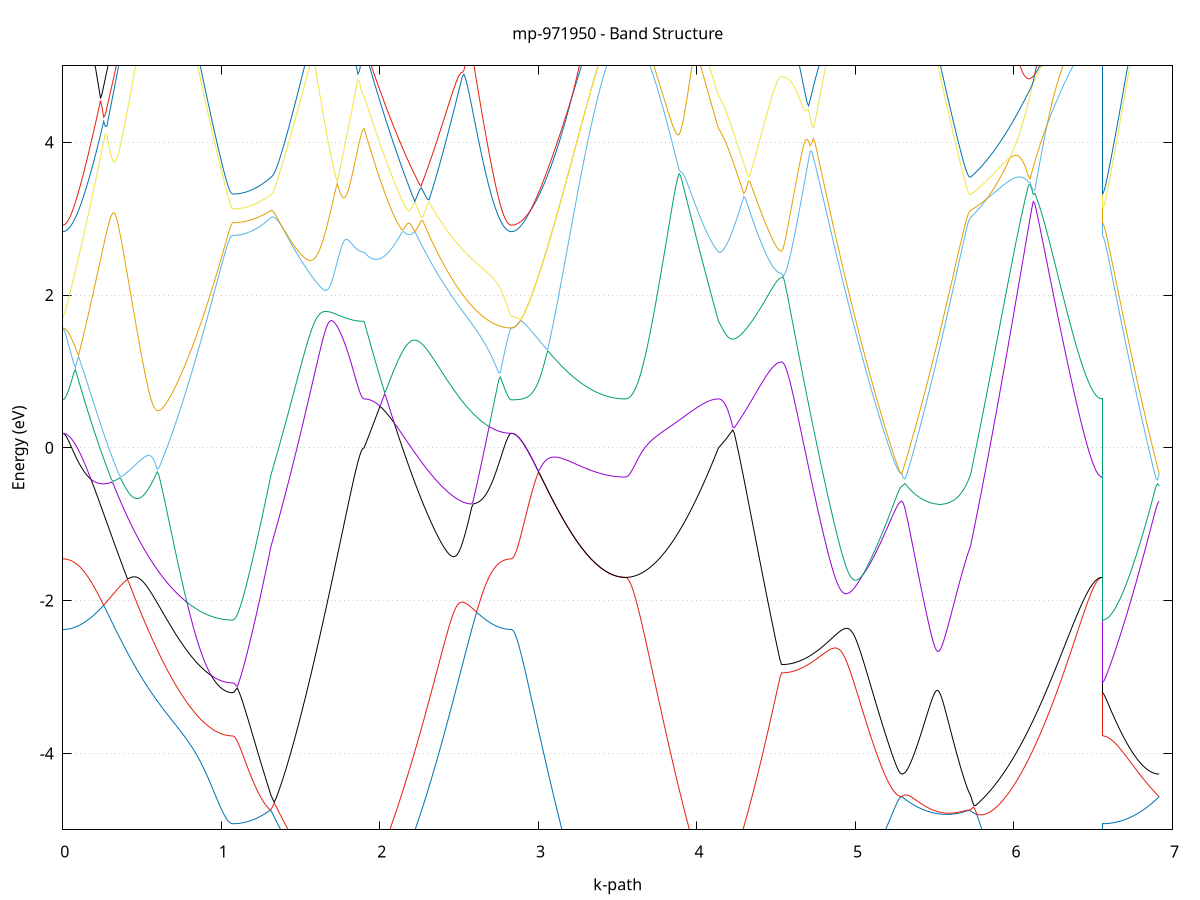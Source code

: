 set title 'mp-971950 - Band Structure'
set xlabel 'k-path'
set ylabel 'Energy (eV)'
set grid y
set yrange [-5:5]
set terminal png size 800,600
set output 'mp-971950_bands_gnuplot.png'
plot '-' using 1:2 with lines notitle, '-' using 1:2 with lines notitle, '-' using 1:2 with lines notitle, '-' using 1:2 with lines notitle, '-' using 1:2 with lines notitle, '-' using 1:2 with lines notitle, '-' using 1:2 with lines notitle, '-' using 1:2 with lines notitle, '-' using 1:2 with lines notitle, '-' using 1:2 with lines notitle, '-' using 1:2 with lines notitle, '-' using 1:2 with lines notitle, '-' using 1:2 with lines notitle, '-' using 1:2 with lines notitle, '-' using 1:2 with lines notitle, '-' using 1:2 with lines notitle, '-' using 1:2 with lines notitle, '-' using 1:2 with lines notitle, '-' using 1:2 with lines notitle, '-' using 1:2 with lines notitle, '-' using 1:2 with lines notitle, '-' using 1:2 with lines notitle, '-' using 1:2 with lines notitle, '-' using 1:2 with lines notitle, '-' using 1:2 with lines notitle, '-' using 1:2 with lines notitle, '-' using 1:2 with lines notitle, '-' using 1:2 with lines notitle, '-' using 1:2 with lines notitle, '-' using 1:2 with lines notitle, '-' using 1:2 with lines notitle, '-' using 1:2 with lines notitle, '-' using 1:2 with lines notitle, '-' using 1:2 with lines notitle, '-' using 1:2 with lines notitle, '-' using 1:2 with lines notitle, '-' using 1:2 with lines notitle, '-' using 1:2 with lines notitle, '-' using 1:2 with lines notitle, '-' using 1:2 with lines notitle, '-' using 1:2 with lines notitle, '-' using 1:2 with lines notitle, '-' using 1:2 with lines notitle, '-' using 1:2 with lines notitle, '-' using 1:2 with lines notitle, '-' using 1:2 with lines notitle, '-' using 1:2 with lines notitle, '-' using 1:2 with lines notitle, '-' using 1:2 with lines notitle, '-' using 1:2 with lines notitle, '-' using 1:2 with lines notitle, '-' using 1:2 with lines notitle, '-' using 1:2 with lines notitle, '-' using 1:2 with lines notitle, '-' using 1:2 with lines notitle, '-' using 1:2 with lines notitle, '-' using 1:2 with lines notitle, '-' using 1:2 with lines notitle, '-' using 1:2 with lines notitle, '-' using 1:2 with lines notitle, '-' using 1:2 with lines notitle, '-' using 1:2 with lines notitle, '-' using 1:2 with lines notitle, '-' using 1:2 with lines notitle
0.000000 -21.447215
0.009925 -21.447215
0.019851 -21.447215
0.029776 -21.447215
0.039701 -21.447215
0.049626 -21.447115
0.059552 -21.447115
0.069477 -21.447115
0.079402 -21.447015
0.089328 -21.447015
0.099253 -21.446915
0.109178 -21.446815
0.119103 -21.446815
0.129029 -21.446715
0.138954 -21.446615
0.148879 -21.446515
0.158805 -21.446415
0.168730 -21.446315
0.178655 -21.446215
0.188580 -21.446115
0.198506 -21.446015
0.208431 -21.445815
0.218356 -21.445715
0.228282 -21.445615
0.238207 -21.445415
0.248132 -21.445315
0.258058 -21.445215
0.267983 -21.445015
0.277908 -21.444915
0.287833 -21.444715
0.297759 -21.444515
0.307684 -21.444415
0.317609 -21.444215
0.327535 -21.444015
0.337460 -21.443915
0.347385 -21.443715
0.357310 -21.443515
0.367236 -21.443315
0.377161 -21.443115
0.387086 -21.443015
0.397012 -21.442815
0.406937 -21.442615
0.416862 -21.442415
0.426787 -21.442215
0.436713 -21.442015
0.446638 -21.441815
0.456563 -21.441615
0.466489 -21.441415
0.476414 -21.441215
0.486339 -21.441015
0.496264 -21.440815
0.506190 -21.440815
0.516115 -21.440915
0.526040 -21.441015
0.535966 -21.441215
0.545891 -21.441315
0.555816 -21.441415
0.565742 -21.441515
0.575667 -21.441715
0.585592 -21.441815
0.595517 -21.441915
0.605443 -21.442015
0.615368 -21.442215
0.625293 -21.442315
0.635219 -21.442415
0.645144 -21.442515
0.655069 -21.442615
0.664994 -21.442815
0.674920 -21.442915
0.684845 -21.443015
0.694770 -21.443115
0.704696 -21.443215
0.714621 -21.443315
0.724546 -21.443415
0.734471 -21.443515
0.744397 -21.443615
0.754322 -21.443715
0.764247 -21.443815
0.774173 -21.443915
0.784098 -21.444015
0.794023 -21.444115
0.803948 -21.444215
0.813874 -21.444315
0.823799 -21.444415
0.833724 -21.444515
0.843650 -21.444615
0.853575 -21.444615
0.863500 -21.444715
0.873426 -21.444815
0.883351 -21.444815
0.893276 -21.444915
0.903201 -21.445015
0.913127 -21.445015
0.923052 -21.445115
0.932977 -21.445115
0.942903 -21.445215
0.952828 -21.445215
0.962753 -21.445315
0.972678 -21.445315
0.982604 -21.445415
0.992529 -21.445415
1.002454 -21.445415
1.012380 -21.445415
1.022305 -21.445515
1.032230 -21.445515
1.042155 -21.445515
1.052081 -21.445515
1.062006 -21.445515
1.071931 -21.445515
1.071931 -21.445515
1.081595 -21.445515
1.091258 -21.445515
1.100922 -21.445515
1.110585 -21.445515
1.120249 -21.445415
1.129912 -21.445415
1.139575 -21.445415
1.149239 -21.445415
1.158902 -21.445315
1.168566 -21.445315
1.178229 -21.445315
1.187893 -21.445215
1.197556 -21.445215
1.207220 -21.445115
1.216883 -21.445115
1.226547 -21.445015
1.236210 -21.444915
1.245873 -21.444915
1.255537 -21.444815
1.265200 -21.444715
1.274864 -21.444715
1.284527 -21.444615
1.294191 -21.444515
1.303854 -21.444415
1.313518 -21.444315
1.313518 -21.444315
1.323469 -21.444315
1.333421 -21.444215
1.343372 -21.444115
1.353324 -21.444115
1.363276 -21.444015
1.373227 -21.443915
1.383179 -21.443915
1.393130 -21.443815
1.403082 -21.443715
1.413033 -21.443715
1.422985 -21.443615
1.432936 -21.443615
1.442888 -21.443515
1.452840 -21.443515
1.462791 -21.443415
1.472743 -21.443415
1.482694 -21.443315
1.492646 -21.443315
1.502597 -21.443315
1.512549 -21.443215
1.522501 -21.443215
1.532452 -21.443215
1.542404 -21.443115
1.552355 -21.443115
1.562307 -21.443115
1.572258 -21.443115
1.582210 -21.443115
1.592162 -21.443015
1.602113 -21.443015
1.612065 -21.443015
1.622016 -21.443015
1.631968 -21.443015
1.641919 -21.443015
1.651871 -21.443015
1.661823 -21.443015
1.671774 -21.443015
1.681726 -21.443015
1.691677 -21.443015
1.701629 -21.443015
1.711580 -21.443015
1.721532 -21.443015
1.731484 -21.443015
1.741435 -21.443015
1.751387 -21.443015
1.761338 -21.443015
1.771290 -21.443015
1.781241 -21.443015
1.791193 -21.443015
1.801145 -21.443015
1.811096 -21.443015
1.821048 -21.443015
1.830999 -21.443015
1.840951 -21.443015
1.850902 -21.443015
1.860854 -21.443115
1.870805 -21.443115
1.880757 -21.443215
1.890709 -21.443215
1.900660 -21.443215
1.900660 -21.443215
1.910647 -21.443215
1.920634 -21.443215
1.930621 -21.443315
1.940608 -21.443415
1.950596 -21.443415
1.960583 -21.443515
1.970570 -21.443615
1.980557 -21.443715
1.990544 -21.443715
2.000531 -21.443815
2.010518 -21.443915
2.020505 -21.443915
2.030492 -21.443915
2.040479 -21.444015
2.050466 -21.444015
2.060453 -21.444015
2.070440 -21.444015
2.080427 -21.444015
2.090414 -21.444015
2.100402 -21.444015
2.110389 -21.444015
2.120376 -21.444015
2.130363 -21.444015
2.140350 -21.443915
2.150337 -21.443915
2.160324 -21.443815
2.170311 -21.443815
2.180298 -21.443715
2.190285 -21.443715
2.200272 -21.443615
2.210259 -21.443515
2.220246 -21.443415
2.230233 -21.443415
2.240220 -21.443415
2.250208 -21.443415
2.260195 -21.443515
2.270182 -21.443515
2.280169 -21.443515
2.290156 -21.443615
2.300143 -21.443615
2.310130 -21.443715
2.320117 -21.443815
2.330104 -21.443815
2.340091 -21.443915
2.350078 -21.443915
2.360065 -21.444015
2.370052 -21.444015
2.380039 -21.444115
2.390026 -21.444215
2.400014 -21.444215
2.410001 -21.444315
2.419988 -21.444415
2.429975 -21.444515
2.439962 -21.444515
2.449949 -21.444615
2.459936 -21.444715
2.469923 -21.444815
2.479910 -21.444815
2.489897 -21.444915
2.499884 -21.445015
2.509871 -21.445115
2.519858 -21.445215
2.529845 -21.445315
2.539833 -21.445415
2.549820 -21.445415
2.559807 -21.445515
2.569794 -21.445615
2.579781 -21.445715
2.589768 -21.445815
2.599755 -21.445915
2.609742 -21.446015
2.619729 -21.446015
2.629716 -21.446115
2.639703 -21.446215
2.649690 -21.446315
2.659677 -21.446415
2.669664 -21.446515
2.679651 -21.446615
2.689638 -21.446615
2.699626 -21.446715
2.709613 -21.446815
2.719600 -21.446815
2.729587 -21.446915
2.739574 -21.447015
2.749561 -21.447015
2.759548 -21.447115
2.769535 -21.447115
2.779522 -21.447115
2.789509 -21.447215
2.799496 -21.447215
2.809483 -21.447215
2.819470 -21.447215
2.829457 -21.447215
2.829457 -21.447215
2.839453 -21.447215
2.849448 -21.447215
2.859444 -21.447215
2.869439 -21.447215
2.879435 -21.447215
2.889430 -21.447215
2.899426 -21.447215
2.909421 -21.447215
2.919416 -21.447215
2.929412 -21.447215
2.939407 -21.447215
2.949403 -21.447215
2.959398 -21.447215
2.969394 -21.447215
2.979389 -21.447115
2.989385 -21.447115
2.999380 -21.447115
3.009375 -21.447115
3.019371 -21.447115
3.029366 -21.447115
3.039362 -21.447115
3.049357 -21.447115
3.059353 -21.447015
3.069348 -21.447015
3.079344 -21.447015
3.089339 -21.447015
3.099334 -21.447015
3.109330 -21.447015
3.119325 -21.446915
3.129321 -21.446915
3.139316 -21.446915
3.149312 -21.446915
3.159307 -21.446915
3.169303 -21.446915
3.179298 -21.446815
3.189294 -21.446815
3.199289 -21.446815
3.209284 -21.446815
3.219280 -21.446715
3.229275 -21.446715
3.239271 -21.446715
3.249266 -21.446715
3.259262 -21.446715
3.269257 -21.446715
3.279253 -21.446615
3.289248 -21.446615
3.299243 -21.446615
3.309239 -21.446615
3.319234 -21.446615
3.329230 -21.446615
3.339225 -21.446615
3.349221 -21.446515
3.359216 -21.446515
3.369212 -21.446515
3.379207 -21.446515
3.389202 -21.446515
3.399198 -21.446515
3.409193 -21.446515
3.419189 -21.446415
3.429184 -21.446415
3.439180 -21.446415
3.449175 -21.446415
3.459171 -21.446415
3.469166 -21.446415
3.479161 -21.446415
3.489157 -21.446415
3.499152 -21.446415
3.509148 -21.446415
3.519143 -21.446415
3.529139 -21.446415
3.539134 -21.446415
3.549130 -21.446415
3.549130 -21.446415
3.559081 -21.446415
3.569033 -21.446415
3.578984 -21.446415
3.588936 -21.446415
3.598887 -21.446315
3.608839 -21.446315
3.618791 -21.446315
3.628742 -21.446215
3.638694 -21.446215
3.648645 -21.446115
3.658597 -21.446115
3.668548 -21.446015
3.678500 -21.445915
3.688452 -21.445915
3.698403 -21.445815
3.708355 -21.445715
3.718306 -21.445615
3.728258 -21.445615
3.738209 -21.445515
3.748161 -21.445415
3.758113 -21.445315
3.768064 -21.445315
3.778016 -21.445215
3.787967 -21.445115
3.797919 -21.445015
3.807870 -21.445015
3.817822 -21.444915
3.827773 -21.444815
3.837725 -21.444715
3.847677 -21.444715
3.857628 -21.444615
3.867580 -21.444515
3.877531 -21.444515
3.887483 -21.444415
3.897434 -21.444315
3.907386 -21.444315
3.917338 -21.444215
3.927289 -21.444115
3.937241 -21.444115
3.947192 -21.444015
3.957144 -21.444015
3.967095 -21.443915
3.977047 -21.443915
3.986999 -21.443815
3.996950 -21.443715
4.006902 -21.443715
4.016853 -21.443615
4.026805 -21.443615
4.036756 -21.443615
4.046708 -21.443515
4.056660 -21.443515
4.066611 -21.443415
4.076563 -21.443415
4.086514 -21.443315
4.096466 -21.443315
4.106417 -21.443315
4.116369 -21.443215
4.126321 -21.443215
4.136272 -21.443215
4.136272 -21.443215
4.146230 -21.443215
4.156188 -21.443215
4.166147 -21.443215
4.176105 -21.443315
4.186063 -21.443315
4.196021 -21.443415
4.205979 -21.443415
4.215937 -21.443515
4.225896 -21.443615
4.235854 -21.443615
4.245812 -21.443715
4.255770 -21.443715
4.265728 -21.443815
4.275686 -21.443815
4.285645 -21.443915
4.295603 -21.443915
4.305561 -21.444015
4.315519 -21.444015
4.325477 -21.444115
4.335435 -21.444115
4.345393 -21.444215
4.355352 -21.444215
4.365310 -21.444215
4.375268 -21.444315
4.385226 -21.444315
4.395184 -21.444415
4.405142 -21.444415
4.415101 -21.444415
4.425059 -21.444415
4.435017 -21.444515
4.444975 -21.444515
4.454933 -21.444515
4.464891 -21.444515
4.474850 -21.444515
4.484808 -21.444615
4.494766 -21.444615
4.504724 -21.444615
4.514682 -21.444615
4.524640 -21.444615
4.534599 -21.444615
4.534599 -21.444615
4.544572 -21.444615
4.554545 -21.444615
4.564518 -21.444615
4.574492 -21.444615
4.584465 -21.444515
4.594438 -21.444515
4.604412 -21.444515
4.614385 -21.444515
4.624358 -21.444515
4.634331 -21.444415
4.644305 -21.444415
4.654278 -21.444415
4.664251 -21.444415
4.674225 -21.444315
4.684198 -21.444315
4.694171 -21.444315
4.704144 -21.444315
4.714118 -21.444215
4.724091 -21.444215
4.734064 -21.444215
4.744038 -21.444215
4.754011 -21.444215
4.763984 -21.444115
4.773957 -21.444115
4.783931 -21.444115
4.793904 -21.444115
4.803877 -21.444015
4.813851 -21.444015
4.823824 -21.444015
4.833797 -21.444015
4.843770 -21.443915
4.853744 -21.443915
4.863717 -21.443915
4.873690 -21.443915
4.883664 -21.443915
4.893637 -21.443815
4.903610 -21.443815
4.913584 -21.443815
4.923557 -21.443815
4.933530 -21.443815
4.943503 -21.443715
4.953477 -21.443715
4.963450 -21.443715
4.973423 -21.443715
4.983397 -21.443715
4.993370 -21.443715
5.003343 -21.443615
5.013316 -21.443615
5.023290 -21.443615
5.033263 -21.443615
5.043236 -21.443615
5.053210 -21.443615
5.063183 -21.443515
5.073156 -21.443515
5.083129 -21.443515
5.093103 -21.443515
5.103076 -21.443515
5.113049 -21.443515
5.123023 -21.443515
5.132996 -21.443515
5.142969 -21.443415
5.152942 -21.443415
5.162916 -21.443415
5.172889 -21.443415
5.182862 -21.443415
5.192836 -21.443415
5.202809 -21.443415
5.212782 -21.443415
5.222755 -21.443415
5.232729 -21.443415
5.242702 -21.443415
5.252675 -21.443415
5.262649 -21.443415
5.272622 -21.443415
5.282595 -21.443415
5.292568 -21.443415
5.292568 -21.443415
5.302419 -21.443415
5.312269 -21.443515
5.322119 -21.443615
5.331970 -21.443715
5.341820 -21.443715
5.351670 -21.443815
5.361520 -21.443915
5.371371 -21.443915
5.381221 -21.444015
5.391071 -21.444115
5.400921 -21.444115
5.410772 -21.444215
5.420622 -21.444215
5.430472 -21.444315
5.440323 -21.444315
5.450173 -21.444415
5.460023 -21.444415
5.469873 -21.444515
5.479724 -21.444515
5.489574 -21.444515
5.499424 -21.444615
5.509274 -21.444615
5.519125 -21.444615
5.528975 -21.444615
5.538825 -21.444715
5.548676 -21.444715
5.558526 -21.444715
5.568376 -21.444715
5.578226 -21.444715
5.588077 -21.444715
5.597927 -21.444715
5.607777 -21.444715
5.617627 -21.444715
5.627478 -21.444715
5.637328 -21.444615
5.647178 -21.444615
5.657029 -21.444615
5.666879 -21.444615
5.676729 -21.444515
5.686579 -21.444515
5.696430 -21.444515
5.706280 -21.444415
5.716130 -21.444415
5.725980 -21.444315
5.725980 -21.444315
5.735866 -21.444215
5.745751 -21.444115
5.755636 -21.444015
5.765521 -21.443915
5.775406 -21.443815
5.785291 -21.443715
5.795176 -21.443615
5.805061 -21.443515
5.814946 -21.443415
5.824831 -21.443315
5.834716 -21.443215
5.844601 -21.443015
5.854486 -21.442915
5.864371 -21.442815
5.874256 -21.442715
5.884141 -21.442515
5.894026 -21.442415
5.903912 -21.442315
5.913797 -21.442115
5.923682 -21.442015
5.933567 -21.441915
5.943452 -21.441715
5.953337 -21.441615
5.963222 -21.441515
5.973107 -21.441315
5.982992 -21.441215
5.992877 -21.441115
6.002762 -21.440915
6.012647 -21.440815
6.022532 -21.440615
6.032417 -21.440515
6.042302 -21.440415
6.052187 -21.440415
6.062072 -21.440615
6.071958 -21.440715
6.081843 -21.440915
6.091728 -21.441115
6.101613 -21.441215
6.111498 -21.441415
6.121383 -21.441615
6.131268 -21.441815
6.141153 -21.441915
6.151038 -21.442115
6.160923 -21.442315
6.170808 -21.442415
6.180693 -21.442615
6.190578 -21.442815
6.200463 -21.442915
6.210348 -21.443115
6.220233 -21.443315
6.230118 -21.443415
6.240003 -21.443615
6.249889 -21.443715
6.259774 -21.443915
6.269659 -21.444015
6.279544 -21.444215
6.289429 -21.444315
6.299314 -21.444515
6.309199 -21.444615
6.319084 -21.444715
6.328969 -21.444915
6.338854 -21.445015
6.348739 -21.445115
6.358624 -21.445215
6.368509 -21.445315
6.378394 -21.445415
6.388279 -21.445515
6.398164 -21.445615
6.408050 -21.445715
6.417935 -21.445815
6.427820 -21.445915
6.437705 -21.446015
6.447590 -21.446015
6.457475 -21.446115
6.467360 -21.446215
6.477245 -21.446215
6.487130 -21.446315
6.497015 -21.446315
6.506900 -21.446315
6.516785 -21.446415
6.526670 -21.446415
6.536555 -21.446415
6.546440 -21.446415
6.556325 -21.446415
6.556325 -21.445515
6.566321 -21.445515
6.576316 -21.445515
6.586312 -21.445515
6.596307 -21.445515
6.606303 -21.445415
6.616298 -21.445415
6.626294 -21.445415
6.636289 -21.445415
6.646284 -21.445315
6.656280 -21.445315
6.666275 -21.445315
6.676271 -21.445215
6.686266 -21.445215
6.696262 -21.445115
6.706257 -21.445115
6.716253 -21.445015
6.726248 -21.444915
6.736243 -21.444915
6.746239 -21.444815
6.756234 -21.444715
6.766230 -21.444715
6.776225 -21.444615
6.786221 -21.444515
6.796216 -21.444415
6.806212 -21.444315
6.816207 -21.444315
6.826202 -21.444215
6.836198 -21.444115
6.846193 -21.444015
6.856189 -21.443915
6.866184 -21.443815
6.876180 -21.443715
6.886175 -21.443615
6.896171 -21.443515
6.906166 -21.443515
6.916161 -21.443415
e
0.000000 -21.436915
0.009925 -21.436915
0.019851 -21.436915
0.029776 -21.436915
0.039701 -21.436915
0.049626 -21.437015
0.059552 -21.437015
0.069477 -21.437015
0.079402 -21.437015
0.089328 -21.437115
0.099253 -21.437115
0.109178 -21.437115
0.119103 -21.437215
0.129029 -21.437215
0.138954 -21.437315
0.148879 -21.437315
0.158805 -21.437415
0.168730 -21.437415
0.178655 -21.437515
0.188580 -21.437515
0.198506 -21.437615
0.208431 -21.437715
0.218356 -21.437715
0.228282 -21.437815
0.238207 -21.437915
0.248132 -21.438015
0.258058 -21.438115
0.267983 -21.438115
0.277908 -21.438215
0.287833 -21.438315
0.297759 -21.438415
0.307684 -21.438515
0.317609 -21.438615
0.327535 -21.438715
0.337460 -21.438815
0.347385 -21.438915
0.357310 -21.439015
0.367236 -21.439115
0.377161 -21.439215
0.387086 -21.439415
0.397012 -21.439515
0.406937 -21.439615
0.416862 -21.439715
0.426787 -21.439815
0.436713 -21.439915
0.446638 -21.440115
0.456563 -21.440215
0.466489 -21.440315
0.476414 -21.440415
0.486339 -21.440515
0.496264 -21.440715
0.506190 -21.440615
0.516115 -21.440515
0.526040 -21.440315
0.535966 -21.440115
0.545891 -21.439915
0.555816 -21.439715
0.565742 -21.439515
0.575667 -21.439315
0.585592 -21.439315
0.595517 -21.439415
0.605443 -21.439415
0.615368 -21.439515
0.625293 -21.439615
0.635219 -21.439615
0.645144 -21.439715
0.655069 -21.439715
0.664994 -21.439815
0.674920 -21.439915
0.684845 -21.439915
0.694770 -21.440015
0.704696 -21.440015
0.714621 -21.440115
0.724546 -21.440215
0.734471 -21.440215
0.744397 -21.440315
0.754322 -21.440315
0.764247 -21.440415
0.774173 -21.440415
0.784098 -21.440515
0.794023 -21.440515
0.803948 -21.440615
0.813874 -21.440615
0.823799 -21.440715
0.833724 -21.440715
0.843650 -21.440815
0.853575 -21.440815
0.863500 -21.440815
0.873426 -21.440915
0.883351 -21.440915
0.893276 -21.440915
0.903201 -21.441015
0.913127 -21.441015
0.923052 -21.441015
0.932977 -21.441115
0.942903 -21.441215
0.952828 -21.441315
0.962753 -21.441415
0.972678 -21.441515
0.982604 -21.441615
0.992529 -21.441715
1.002454 -21.441815
1.012380 -21.441815
1.022305 -21.441915
1.032230 -21.441915
1.042155 -21.442015
1.052081 -21.442015
1.062006 -21.442015
1.071931 -21.442015
1.071931 -21.442015
1.081595 -21.442015
1.091258 -21.442015
1.100922 -21.442015
1.110585 -21.441915
1.120249 -21.441915
1.129912 -21.441915
1.139575 -21.441815
1.149239 -21.441715
1.158902 -21.441615
1.168566 -21.441615
1.178229 -21.441515
1.187893 -21.441415
1.197556 -21.441315
1.207220 -21.441215
1.216883 -21.441115
1.226547 -21.441015
1.236210 -21.441015
1.245873 -21.440915
1.255537 -21.440915
1.265200 -21.440815
1.274864 -21.440815
1.284527 -21.440715
1.294191 -21.440715
1.303854 -21.440615
1.313518 -21.440615
1.313518 -21.440615
1.323469 -21.440615
1.333421 -21.440515
1.343372 -21.440515
1.353324 -21.440415
1.363276 -21.440415
1.373227 -21.440315
1.383179 -21.440315
1.393130 -21.440215
1.403082 -21.440115
1.413033 -21.440115
1.422985 -21.440015
1.432936 -21.439915
1.442888 -21.439815
1.452840 -21.439715
1.462791 -21.439615
1.472743 -21.439515
1.482694 -21.439415
1.492646 -21.439315
1.502597 -21.439215
1.512549 -21.439015
1.522501 -21.438915
1.532452 -21.438815
1.542404 -21.438715
1.552355 -21.438615
1.562307 -21.438815
1.572258 -21.438915
1.582210 -21.439115
1.592162 -21.439315
1.602113 -21.439415
1.612065 -21.439615
1.622016 -21.439815
1.631968 -21.440015
1.641919 -21.440215
1.651871 -21.440315
1.661823 -21.440515
1.671774 -21.440715
1.681726 -21.440915
1.691677 -21.441115
1.701629 -21.441215
1.711580 -21.441415
1.721532 -21.441615
1.731484 -21.441715
1.741435 -21.441915
1.751387 -21.442015
1.761338 -21.442215
1.771290 -21.442315
1.781241 -21.442415
1.791193 -21.442515
1.801145 -21.442615
1.811096 -21.442715
1.821048 -21.442815
1.830999 -21.442915
1.840951 -21.443015
1.850902 -21.443015
1.860854 -21.443015
1.870805 -21.443015
1.880757 -21.443015
1.890709 -21.443015
1.900660 -21.443015
1.900660 -21.443015
1.910647 -21.443115
1.920634 -21.443115
1.930621 -21.443115
1.940608 -21.443115
1.950596 -21.443115
1.960583 -21.443015
1.970570 -21.443015
1.980557 -21.443015
1.990544 -21.443015
2.000531 -21.443015
2.010518 -21.443015
2.020505 -21.443015
2.030492 -21.443015
2.040479 -21.443015
2.050466 -21.443015
2.060453 -21.443015
2.070440 -21.443015
2.080427 -21.443015
2.090414 -21.443015
2.100402 -21.443015
2.110389 -21.443015
2.120376 -21.443015
2.130363 -21.443115
2.140350 -21.443115
2.150337 -21.443115
2.160324 -21.443115
2.170311 -21.443115
2.180298 -21.443215
2.190285 -21.443215
2.200272 -21.443215
2.210259 -21.443315
2.220246 -21.443315
2.230233 -21.443315
2.240220 -21.443315
2.250208 -21.443215
2.260195 -21.443115
2.270182 -21.443015
2.280169 -21.442915
2.290156 -21.442715
2.300143 -21.442615
2.310130 -21.442515
2.320117 -21.442415
2.330104 -21.442315
2.340091 -21.442115
2.350078 -21.442015
2.360065 -21.441815
2.370052 -21.441715
2.380039 -21.441615
2.390026 -21.441415
2.400014 -21.441315
2.410001 -21.441115
2.419988 -21.441015
2.429975 -21.440815
2.439962 -21.440715
2.449949 -21.440515
2.459936 -21.440415
2.469923 -21.440215
2.479910 -21.440115
2.489897 -21.439915
2.499884 -21.439815
2.509871 -21.439715
2.519858 -21.439515
2.529845 -21.439415
2.539833 -21.439215
2.549820 -21.439115
2.559807 -21.438915
2.569794 -21.438815
2.579781 -21.438715
2.589768 -21.438615
2.599755 -21.438415
2.609742 -21.438315
2.619729 -21.438215
2.629716 -21.438115
2.639703 -21.438015
2.649690 -21.437915
2.659677 -21.437815
2.669664 -21.437715
2.679651 -21.437615
2.689638 -21.437515
2.699626 -21.437415
2.709613 -21.437315
2.719600 -21.437315
2.729587 -21.437215
2.739574 -21.437215
2.749561 -21.437115
2.759548 -21.437115
2.769535 -21.437015
2.779522 -21.437015
2.789509 -21.436915
2.799496 -21.436915
2.809483 -21.436915
2.819470 -21.436915
2.829457 -21.436915
2.829457 -21.436915
2.839453 -21.436915
2.849448 -21.436915
2.859444 -21.436915
2.869439 -21.436915
2.879435 -21.436915
2.889430 -21.436915
2.899426 -21.436915
2.909421 -21.436915
2.919416 -21.436915
2.929412 -21.436915
2.939407 -21.436815
2.949403 -21.436815
2.959398 -21.436815
2.969394 -21.436815
2.979389 -21.436815
2.989385 -21.436815
2.999380 -21.436815
3.009375 -21.436715
3.019371 -21.436715
3.029366 -21.436715
3.039362 -21.436715
3.049357 -21.436715
3.059353 -21.436715
3.069348 -21.436615
3.079344 -21.436615
3.089339 -21.436615
3.099334 -21.436615
3.109330 -21.436615
3.119325 -21.436515
3.129321 -21.436515
3.139316 -21.436515
3.149312 -21.436515
3.159307 -21.436415
3.169303 -21.436415
3.179298 -21.436415
3.189294 -21.436415
3.199289 -21.436415
3.209284 -21.436415
3.219280 -21.436415
3.229275 -21.436515
3.239271 -21.436515
3.249266 -21.436515
3.259262 -21.436615
3.269257 -21.436615
3.279253 -21.436615
3.289248 -21.436715
3.299243 -21.436715
3.309239 -21.436715
3.319234 -21.436715
3.329230 -21.436815
3.339225 -21.436815
3.349221 -21.436815
3.359216 -21.436815
3.369212 -21.436915
3.379207 -21.436915
3.389202 -21.436915
3.399198 -21.436915
3.409193 -21.436915
3.419189 -21.437015
3.429184 -21.437015
3.439180 -21.437015
3.449175 -21.437015
3.459171 -21.437015
3.469166 -21.437015
3.479161 -21.437015
3.489157 -21.437015
3.499152 -21.437015
3.509148 -21.437115
3.519143 -21.437115
3.529139 -21.437115
3.539134 -21.437115
3.549130 -21.437115
3.549130 -21.437115
3.559081 -21.437115
3.569033 -21.437015
3.578984 -21.437015
3.588936 -21.436915
3.598887 -21.436915
3.608839 -21.436815
3.618791 -21.436715
3.628742 -21.436615
3.638694 -21.436515
3.648645 -21.436315
3.658597 -21.436315
3.668548 -21.436415
3.678500 -21.436415
3.688452 -21.436515
3.698403 -21.436615
3.708355 -21.436715
3.718306 -21.436815
3.728258 -21.436915
3.738209 -21.437015
3.748161 -21.437215
3.758113 -21.437315
3.768064 -21.437415
3.778016 -21.437515
3.787967 -21.437715
3.797919 -21.437815
3.807870 -21.438015
3.817822 -21.438115
3.827773 -21.438215
3.837725 -21.438415
3.847677 -21.438615
3.857628 -21.438715
3.867580 -21.438915
3.877531 -21.439015
3.887483 -21.439215
3.897434 -21.439415
3.907386 -21.439515
3.917338 -21.439715
3.927289 -21.439915
3.937241 -21.440015
3.947192 -21.440215
3.957144 -21.440415
3.967095 -21.440515
3.977047 -21.440715
3.986999 -21.440815
3.996950 -21.441015
4.006902 -21.441215
4.016853 -21.441315
4.026805 -21.441515
4.036756 -21.441615
4.046708 -21.441815
4.056660 -21.441915
4.066611 -21.442115
4.076563 -21.442215
4.086514 -21.442315
4.096466 -21.442515
4.106417 -21.442615
4.116369 -21.442715
4.126321 -21.442815
4.136272 -21.443015
4.136272 -21.443015
4.146230 -21.443015
4.156188 -21.443015
4.166147 -21.443015
4.176105 -21.443015
4.186063 -21.443015
4.196021 -21.443015
4.205979 -21.442915
4.215937 -21.442915
4.225896 -21.442915
4.235854 -21.442915
4.245812 -21.442815
4.255770 -21.442815
4.265728 -21.442815
4.275686 -21.442815
4.285645 -21.442815
4.295603 -21.442715
4.305561 -21.442715
4.315519 -21.442715
4.325477 -21.442715
4.335435 -21.442715
4.345393 -21.442615
4.355352 -21.442615
4.365310 -21.442615
4.375268 -21.442615
4.385226 -21.442615
4.395184 -21.442615
4.405142 -21.442615
4.415101 -21.442515
4.425059 -21.442515
4.435017 -21.442515
4.444975 -21.442515
4.454933 -21.442515
4.464891 -21.442515
4.474850 -21.442515
4.484808 -21.442515
4.494766 -21.442515
4.504724 -21.442515
4.514682 -21.442515
4.524640 -21.442515
4.534599 -21.442515
4.534599 -21.442515
4.544572 -21.442515
4.554545 -21.442515
4.564518 -21.442415
4.574492 -21.442415
4.584465 -21.442415
4.594438 -21.442315
4.604412 -21.442315
4.614385 -21.442215
4.624358 -21.442115
4.634331 -21.442015
4.644305 -21.441915
4.654278 -21.441815
4.664251 -21.441715
4.674225 -21.441615
4.684198 -21.441515
4.694171 -21.441315
4.704144 -21.441215
4.714118 -21.441015
4.724091 -21.440915
4.734064 -21.440715
4.744038 -21.440515
4.754011 -21.440315
4.763984 -21.440215
4.773957 -21.440015
4.783931 -21.439815
4.793904 -21.439615
4.803877 -21.439415
4.813851 -21.439215
4.823824 -21.439015
4.833797 -21.438815
4.843770 -21.438615
4.853744 -21.438515
4.863717 -21.438715
4.873690 -21.438915
4.883664 -21.439015
4.893637 -21.439215
4.903610 -21.439315
4.913584 -21.439515
4.923557 -21.439615
4.933530 -21.439815
4.943503 -21.440015
4.953477 -21.440115
4.963450 -21.440315
4.973423 -21.440415
4.983397 -21.440615
4.993370 -21.440815
5.003343 -21.440915
5.013316 -21.441115
5.023290 -21.441215
5.033263 -21.441315
5.043236 -21.441515
5.053210 -21.441615
5.063183 -21.441815
5.073156 -21.441915
5.083129 -21.442015
5.093103 -21.442115
5.103076 -21.442215
5.113049 -21.442415
5.123023 -21.442515
5.132996 -21.442615
5.142969 -21.442615
5.152942 -21.442715
5.162916 -21.442815
5.172889 -21.442915
5.182862 -21.443015
5.192836 -21.443015
5.202809 -21.443115
5.212782 -21.443215
5.222755 -21.443215
5.232729 -21.443215
5.242702 -21.443315
5.252675 -21.443315
5.262649 -21.443315
5.272622 -21.443415
5.282595 -21.443415
5.292568 -21.443415
5.292568 -21.443415
5.302419 -21.443315
5.312269 -21.443215
5.322119 -21.443115
5.331970 -21.443115
5.341820 -21.443015
5.351670 -21.442915
5.361520 -21.442815
5.371371 -21.442815
5.381221 -21.442715
5.391071 -21.442615
5.400921 -21.442515
5.410772 -21.442415
5.420622 -21.442415
5.430472 -21.442315
5.440323 -21.442215
5.450173 -21.442115
5.460023 -21.442115
5.469873 -21.442015
5.479724 -21.441915
5.489574 -21.441815
5.499424 -21.441815
5.509274 -21.441715
5.519125 -21.441615
5.528975 -21.441615
5.538825 -21.441515
5.548676 -21.441415
5.558526 -21.441415
5.568376 -21.441315
5.578226 -21.441315
5.588077 -21.441215
5.597927 -21.441115
5.607777 -21.441115
5.617627 -21.441015
5.627478 -21.441015
5.637328 -21.440915
5.647178 -21.440915
5.657029 -21.440915
5.666879 -21.440815
5.676729 -21.440815
5.686579 -21.440715
5.696430 -21.440715
5.706280 -21.440715
5.716130 -21.440615
5.725980 -21.440615
5.725980 -21.440615
5.735866 -21.440515
5.745751 -21.440515
5.755636 -21.440415
5.765521 -21.440415
5.775406 -21.440315
5.785291 -21.440315
5.795176 -21.440215
5.805061 -21.440115
5.814946 -21.440115
5.824831 -21.440015
5.834716 -21.439915
5.844601 -21.439915
5.854486 -21.439815
5.864371 -21.439715
5.874256 -21.439715
5.884141 -21.439615
5.894026 -21.439515
5.903912 -21.439415
5.913797 -21.439415
5.923682 -21.439315
5.933567 -21.439215
5.943452 -21.439115
5.953337 -21.439115
5.963222 -21.439015
5.973107 -21.439115
5.982992 -21.439215
5.992877 -21.439415
6.002762 -21.439615
6.012647 -21.439715
6.022532 -21.439915
6.032417 -21.440015
6.042302 -21.440215
6.052187 -21.440215
6.062072 -21.440115
6.071958 -21.439915
6.081843 -21.439815
6.091728 -21.439715
6.101613 -21.439515
6.111498 -21.439415
6.121383 -21.439315
6.131268 -21.439115
6.141153 -21.439015
6.151038 -21.438915
6.160923 -21.438715
6.170808 -21.438615
6.180693 -21.438515
6.190578 -21.438415
6.200463 -21.438215
6.210348 -21.438115
6.220233 -21.438015
6.230118 -21.437915
6.240003 -21.437815
6.249889 -21.437715
6.259774 -21.437615
6.269659 -21.437515
6.279544 -21.437415
6.289429 -21.437315
6.299314 -21.437215
6.309199 -21.437115
6.319084 -21.437015
6.328969 -21.436915
6.338854 -21.436815
6.348739 -21.436715
6.358624 -21.436615
6.368509 -21.436615
6.378394 -21.436515
6.388279 -21.436415
6.398164 -21.436415
6.408050 -21.436315
6.417935 -21.436315
6.427820 -21.436215
6.437705 -21.436215
6.447590 -21.436215
6.457475 -21.436315
6.467360 -21.436515
6.477245 -21.436615
6.487130 -21.436715
6.497015 -21.436815
6.506900 -21.436915
6.516785 -21.436915
6.526670 -21.437015
6.536555 -21.437015
6.546440 -21.437115
6.556325 -21.437115
6.556325 -21.442015
6.566321 -21.442015
6.576316 -21.442015
6.586312 -21.442015
6.596307 -21.442015
6.606303 -21.442015
6.616298 -21.442015
6.626294 -21.442015
6.636289 -21.442015
6.646284 -21.442015
6.656280 -21.442015
6.666275 -21.442015
6.676271 -21.442015
6.686266 -21.442015
6.696262 -21.442015
6.706257 -21.442015
6.716253 -21.442015
6.726248 -21.442015
6.736243 -21.442015
6.746239 -21.442015
6.756234 -21.442015
6.766230 -21.442115
6.776225 -21.442215
6.786221 -21.442215
6.796216 -21.442315
6.806212 -21.442415
6.816207 -21.442515
6.826202 -21.442615
6.836198 -21.442715
6.846193 -21.442715
6.856189 -21.442815
6.866184 -21.442915
6.876180 -21.443015
6.886175 -21.443115
6.896171 -21.443215
6.906166 -21.443315
6.916161 -21.443415
e
0.000000 -21.436915
0.009925 -21.436915
0.019851 -21.436915
0.029776 -21.436915
0.039701 -21.436915
0.049626 -21.436915
0.059552 -21.436915
0.069477 -21.436915
0.079402 -21.437015
0.089328 -21.437015
0.099253 -21.437015
0.109178 -21.437015
0.119103 -21.437015
0.129029 -21.437015
0.138954 -21.437115
0.148879 -21.437115
0.158805 -21.437115
0.168730 -21.437115
0.178655 -21.437215
0.188580 -21.437215
0.198506 -21.437215
0.208431 -21.437315
0.218356 -21.437315
0.228282 -21.437315
0.238207 -21.437415
0.248132 -21.437415
0.258058 -21.437415
0.267983 -21.437515
0.277908 -21.437515
0.287833 -21.437615
0.297759 -21.437615
0.307684 -21.437715
0.317609 -21.437715
0.327535 -21.437815
0.337460 -21.437815
0.347385 -21.437915
0.357310 -21.437915
0.367236 -21.438015
0.377161 -21.438015
0.387086 -21.438115
0.397012 -21.438115
0.406937 -21.438215
0.416862 -21.438215
0.426787 -21.438315
0.436713 -21.438415
0.446638 -21.438415
0.456563 -21.438515
0.466489 -21.438515
0.476414 -21.438615
0.486339 -21.438715
0.496264 -21.438715
0.506190 -21.438815
0.516115 -21.438915
0.526040 -21.438915
0.535966 -21.439015
0.545891 -21.439015
0.555816 -21.439115
0.565742 -21.439215
0.575667 -21.439215
0.585592 -21.439115
0.595517 -21.438915
0.605443 -21.438815
0.615368 -21.438615
0.625293 -21.438415
0.635219 -21.438215
0.645144 -21.438015
0.655069 -21.437915
0.664994 -21.437715
0.674920 -21.437515
0.684845 -21.437415
0.694770 -21.437215
0.704696 -21.437115
0.714621 -21.437015
0.724546 -21.437115
0.734471 -21.437315
0.744397 -21.437515
0.754322 -21.437715
0.764247 -21.438015
0.774173 -21.438215
0.784098 -21.438415
0.794023 -21.438615
0.803948 -21.438915
0.813874 -21.439115
0.823799 -21.439315
0.833724 -21.439515
0.843650 -21.439715
0.853575 -21.439815
0.863500 -21.440015
0.873426 -21.440215
0.883351 -21.440415
0.893276 -21.440515
0.903201 -21.440715
0.913127 -21.440815
0.923052 -21.441015
0.932977 -21.441115
0.942903 -21.441115
0.952828 -21.441115
0.962753 -21.441115
0.972678 -21.441215
0.982604 -21.441215
0.992529 -21.441215
1.002454 -21.441215
1.012380 -21.441215
1.022305 -21.441215
1.032230 -21.441215
1.042155 -21.441215
1.052081 -21.441315
1.062006 -21.441315
1.071931 -21.441315
1.071931 -21.441315
1.081595 -21.441315
1.091258 -21.441315
1.100922 -21.441215
1.110585 -21.441215
1.120249 -21.441215
1.129912 -21.441215
1.139575 -21.441215
1.149239 -21.441215
1.158902 -21.441215
1.168566 -21.441215
1.178229 -21.441115
1.187893 -21.441115
1.197556 -21.441115
1.207220 -21.441015
1.216883 -21.441015
1.226547 -21.440915
1.236210 -21.440815
1.245873 -21.440715
1.255537 -21.440515
1.265200 -21.440415
1.274864 -21.440215
1.284527 -21.440115
1.294191 -21.439915
1.303854 -21.439715
1.313518 -21.439615
1.313518 -21.439615
1.323469 -21.439515
1.333421 -21.439315
1.343372 -21.439215
1.353324 -21.439115
1.363276 -21.438915
1.373227 -21.438815
1.383179 -21.438715
1.393130 -21.438515
1.403082 -21.438415
1.413033 -21.438315
1.422985 -21.438215
1.432936 -21.438115
1.442888 -21.438015
1.452840 -21.437915
1.462791 -21.437915
1.472743 -21.437915
1.482694 -21.437915
1.492646 -21.438015
1.502597 -21.438015
1.512549 -21.438115
1.522501 -21.438215
1.532452 -21.438415
1.542404 -21.438515
1.552355 -21.438515
1.562307 -21.438415
1.572258 -21.438315
1.582210 -21.438115
1.592162 -21.438015
1.602113 -21.437915
1.612065 -21.437815
1.622016 -21.437615
1.631968 -21.437515
1.641919 -21.437415
1.651871 -21.437315
1.661823 -21.437115
1.671774 -21.437015
1.681726 -21.436915
1.691677 -21.436815
1.701629 -21.436715
1.711580 -21.436615
1.721532 -21.436515
1.731484 -21.436415
1.741435 -21.436315
1.751387 -21.436215
1.761338 -21.436115
1.771290 -21.436015
1.781241 -21.435915
1.791193 -21.435915
1.801145 -21.435815
1.811096 -21.435715
1.821048 -21.435715
1.830999 -21.435615
1.840951 -21.435615
1.850902 -21.435615
1.860854 -21.435515
1.870805 -21.435515
1.880757 -21.435515
1.890709 -21.435515
1.900660 -21.435515
1.900660 -21.435515
1.910647 -21.435515
1.920634 -21.435515
1.930621 -21.435515
1.940608 -21.435515
1.950596 -21.435515
1.960583 -21.435515
1.970570 -21.435515
1.980557 -21.435515
1.990544 -21.435515
2.000531 -21.435515
2.010518 -21.435515
2.020505 -21.435515
2.030492 -21.435515
2.040479 -21.435515
2.050466 -21.435615
2.060453 -21.435615
2.070440 -21.435615
2.080427 -21.435615
2.090414 -21.435615
2.100402 -21.435615
2.110389 -21.435615
2.120376 -21.435615
2.130363 -21.435715
2.140350 -21.435715
2.150337 -21.435715
2.160324 -21.435715
2.170311 -21.435715
2.180298 -21.435715
2.190285 -21.435815
2.200272 -21.435815
2.210259 -21.435815
2.220246 -21.435815
2.230233 -21.435815
2.240220 -21.435915
2.250208 -21.435915
2.260195 -21.435915
2.270182 -21.435915
2.280169 -21.435915
2.290156 -21.436015
2.300143 -21.436015
2.310130 -21.436015
2.320117 -21.436015
2.330104 -21.436115
2.340091 -21.436115
2.350078 -21.436115
2.360065 -21.436115
2.370052 -21.436215
2.380039 -21.436215
2.390026 -21.436215
2.400014 -21.436215
2.410001 -21.436315
2.419988 -21.436315
2.429975 -21.436315
2.439962 -21.436315
2.449949 -21.436415
2.459936 -21.436415
2.469923 -21.436415
2.479910 -21.436415
2.489897 -21.436415
2.499884 -21.436515
2.509871 -21.436515
2.519858 -21.436515
2.529845 -21.436515
2.539833 -21.436615
2.549820 -21.436615
2.559807 -21.436615
2.569794 -21.436615
2.579781 -21.436615
2.589768 -21.436715
2.599755 -21.436715
2.609742 -21.436715
2.619729 -21.436715
2.629716 -21.436715
2.639703 -21.436715
2.649690 -21.436815
2.659677 -21.436815
2.669664 -21.436815
2.679651 -21.436815
2.689638 -21.436815
2.699626 -21.436815
2.709613 -21.436815
2.719600 -21.436815
2.729587 -21.436915
2.739574 -21.436915
2.749561 -21.436915
2.759548 -21.436915
2.769535 -21.436915
2.779522 -21.436915
2.789509 -21.436915
2.799496 -21.436915
2.809483 -21.436915
2.819470 -21.436915
2.829457 -21.436915
2.829457 -21.436915
2.839453 -21.436915
2.849448 -21.436915
2.859444 -21.436915
2.869439 -21.436915
2.879435 -21.436915
2.889430 -21.436915
2.899426 -21.436915
2.909421 -21.436915
2.919416 -21.436915
2.929412 -21.436915
2.939407 -21.436815
2.949403 -21.436815
2.959398 -21.436815
2.969394 -21.436815
2.979389 -21.436815
2.989385 -21.436815
2.999380 -21.436815
3.009375 -21.436715
3.019371 -21.436715
3.029366 -21.436715
3.039362 -21.436715
3.049357 -21.436715
3.059353 -21.436715
3.069348 -21.436615
3.079344 -21.436615
3.089339 -21.436615
3.099334 -21.436615
3.109330 -21.436615
3.119325 -21.436515
3.129321 -21.436515
3.139316 -21.436515
3.149312 -21.436515
3.159307 -21.436415
3.169303 -21.436415
3.179298 -21.436415
3.189294 -21.436415
3.199289 -21.436415
3.209284 -21.436315
3.219280 -21.436315
3.229275 -21.436315
3.239271 -21.436315
3.249266 -21.436215
3.259262 -21.436215
3.269257 -21.436215
3.279253 -21.436215
3.289248 -21.436115
3.299243 -21.436115
3.309239 -21.436115
3.319234 -21.436115
3.329230 -21.436115
3.339225 -21.436115
3.349221 -21.436015
3.359216 -21.436015
3.369212 -21.436015
3.379207 -21.436015
3.389202 -21.436015
3.399198 -21.436015
3.409193 -21.436015
3.419189 -21.435915
3.429184 -21.435915
3.439180 -21.435915
3.449175 -21.435915
3.459171 -21.435915
3.469166 -21.435915
3.479161 -21.435915
3.489157 -21.435915
3.499152 -21.435915
3.509148 -21.435915
3.519143 -21.435915
3.529139 -21.435915
3.539134 -21.435915
3.549130 -21.435915
3.549130 -21.435915
3.559081 -21.435915
3.569033 -21.435915
3.578984 -21.435915
3.588936 -21.435915
3.598887 -21.436015
3.608839 -21.436015
3.618791 -21.436015
3.628742 -21.436115
3.638694 -21.436115
3.648645 -21.436215
3.658597 -21.436115
3.668548 -21.436015
3.678500 -21.435815
3.688452 -21.435815
3.698403 -21.435815
3.708355 -21.435815
3.718306 -21.435815
3.728258 -21.435815
3.738209 -21.435815
3.748161 -21.435815
3.758113 -21.435815
3.768064 -21.435815
3.778016 -21.435815
3.787967 -21.435815
3.797919 -21.435715
3.807870 -21.435715
3.817822 -21.435715
3.827773 -21.435715
3.837725 -21.435715
3.847677 -21.435715
3.857628 -21.435715
3.867580 -21.435715
3.877531 -21.435715
3.887483 -21.435715
3.897434 -21.435715
3.907386 -21.435615
3.917338 -21.435615
3.927289 -21.435615
3.937241 -21.435615
3.947192 -21.435615
3.957144 -21.435615
3.967095 -21.435615
3.977047 -21.435615
3.986999 -21.435615
3.996950 -21.435615
4.006902 -21.435615
4.016853 -21.435515
4.026805 -21.435515
4.036756 -21.435515
4.046708 -21.435515
4.056660 -21.435515
4.066611 -21.435515
4.076563 -21.435515
4.086514 -21.435515
4.096466 -21.435515
4.106417 -21.435515
4.116369 -21.435515
4.126321 -21.435515
4.136272 -21.435515
4.136272 -21.435515
4.146230 -21.435515
4.156188 -21.435515
4.166147 -21.435515
4.176105 -21.435515
4.186063 -21.435515
4.196021 -21.435515
4.205979 -21.435515
4.215937 -21.435515
4.225896 -21.435515
4.235854 -21.435515
4.245812 -21.435515
4.255770 -21.435515
4.265728 -21.435515
4.275686 -21.435515
4.285645 -21.435515
4.295603 -21.435515
4.305561 -21.435515
4.315519 -21.435615
4.325477 -21.435615
4.335435 -21.435615
4.345393 -21.435615
4.355352 -21.435615
4.365310 -21.435615
4.375268 -21.435615
4.385226 -21.435615
4.395184 -21.435615
4.405142 -21.435615
4.415101 -21.435615
4.425059 -21.435615
4.435017 -21.435615
4.444975 -21.435615
4.454933 -21.435615
4.464891 -21.435615
4.474850 -21.435615
4.484808 -21.435615
4.494766 -21.435615
4.504724 -21.435615
4.514682 -21.435615
4.524640 -21.435615
4.534599 -21.435615
4.534599 -21.435615
4.544572 -21.435615
4.554545 -21.435615
4.564518 -21.435615
4.574492 -21.435715
4.584465 -21.435715
4.594438 -21.435715
4.604412 -21.435815
4.614385 -21.435815
4.624358 -21.435915
4.634331 -21.435915
4.644305 -21.436015
4.654278 -21.436115
4.664251 -21.436215
4.674225 -21.436215
4.684198 -21.436315
4.694171 -21.436415
4.704144 -21.436515
4.714118 -21.436615
4.724091 -21.436715
4.734064 -21.436915
4.744038 -21.437015
4.754011 -21.437115
4.763984 -21.437215
4.773957 -21.437415
4.783931 -21.437515
4.793904 -21.437615
4.803877 -21.437815
4.813851 -21.437915
4.823824 -21.438115
4.833797 -21.438215
4.843770 -21.438415
4.853744 -21.438415
4.863717 -21.438215
4.873690 -21.438115
4.883664 -21.437915
4.893637 -21.437715
4.903610 -21.437515
4.913584 -21.437315
4.923557 -21.437115
4.933530 -21.437015
4.943503 -21.437015
4.953477 -21.437215
4.963450 -21.437515
4.973423 -21.437715
4.983397 -21.437915
4.993370 -21.438115
5.003343 -21.438415
5.013316 -21.438615
5.023290 -21.438815
5.033263 -21.439015
5.043236 -21.439215
5.053210 -21.439415
5.063183 -21.439615
5.073156 -21.439815
5.083129 -21.439915
5.093103 -21.440115
5.103076 -21.440315
5.113049 -21.440415
5.123023 -21.440615
5.132996 -21.440715
5.142969 -21.440915
5.152942 -21.441015
5.162916 -21.441115
5.172889 -21.441315
5.182862 -21.441415
5.192836 -21.441515
5.202809 -21.441515
5.212782 -21.441615
5.222755 -21.441715
5.232729 -21.441815
5.242702 -21.441815
5.252675 -21.441915
5.262649 -21.441915
5.272622 -21.441915
5.282595 -21.441915
5.292568 -21.441915
5.292568 -21.441915
5.302419 -21.441915
5.312269 -21.441915
5.322119 -21.441915
5.331970 -21.441915
5.341820 -21.441915
5.351670 -21.441915
5.361520 -21.441915
5.371371 -21.441815
5.381221 -21.441815
5.391071 -21.441815
5.400921 -21.441815
5.410772 -21.441715
5.420622 -21.441715
5.430472 -21.441715
5.440323 -21.441615
5.450173 -21.441615
5.460023 -21.441515
5.469873 -21.441515
5.479724 -21.441515
5.489574 -21.441415
5.499424 -21.441315
5.509274 -21.441315
5.519125 -21.441215
5.528975 -21.441215
5.538825 -21.441115
5.548676 -21.441115
5.558526 -21.441015
5.568376 -21.440915
5.578226 -21.440815
5.588077 -21.440815
5.597927 -21.440715
5.607777 -21.440615
5.617627 -21.440515
5.627478 -21.440515
5.637328 -21.440415
5.647178 -21.440315
5.657029 -21.440215
5.666879 -21.440115
5.676729 -21.440015
5.686579 -21.439915
5.696430 -21.439915
5.706280 -21.439815
5.716130 -21.439715
5.725980 -21.439615
5.725980 -21.439615
5.735866 -21.439415
5.745751 -21.439215
5.755636 -21.439115
5.765521 -21.438915
5.775406 -21.438715
5.785291 -21.438615
5.795176 -21.438415
5.805061 -21.438315
5.814946 -21.438215
5.824831 -21.438115
5.834716 -21.438015
5.844601 -21.438015
5.854486 -21.438015
5.864371 -21.438015
5.874256 -21.438015
5.884141 -21.438015
5.894026 -21.438115
5.903912 -21.438215
5.913797 -21.438315
5.923682 -21.438415
5.933567 -21.438515
5.943452 -21.438715
5.953337 -21.438815
5.963222 -21.438915
5.973107 -21.438915
5.982992 -21.438815
5.992877 -21.438815
6.002762 -21.438715
6.012647 -21.438615
6.022532 -21.438515
6.032417 -21.438515
6.042302 -21.438415
6.052187 -21.438315
6.062072 -21.438215
6.071958 -21.438215
6.081843 -21.438115
6.091728 -21.438015
6.101613 -21.437915
6.111498 -21.437915
6.121383 -21.437815
6.131268 -21.437715
6.141153 -21.437615
6.151038 -21.437615
6.160923 -21.437515
6.170808 -21.437415
6.180693 -21.437315
6.190578 -21.437315
6.200463 -21.437215
6.210348 -21.437115
6.220233 -21.437115
6.230118 -21.437015
6.240003 -21.436915
6.249889 -21.436915
6.259774 -21.436815
6.269659 -21.436815
6.279544 -21.436715
6.289429 -21.436715
6.299314 -21.436615
6.309199 -21.436615
6.319084 -21.436515
6.328969 -21.436515
6.338854 -21.436415
6.348739 -21.436415
6.358624 -21.436315
6.368509 -21.436315
6.378394 -21.436215
6.388279 -21.436215
6.398164 -21.436215
6.408050 -21.436115
6.417935 -21.436115
6.427820 -21.436115
6.437705 -21.436015
6.447590 -21.436115
6.457475 -21.436115
6.467360 -21.436015
6.477245 -21.436015
6.487130 -21.436015
6.497015 -21.435915
6.506900 -21.435915
6.516785 -21.435915
6.526670 -21.435915
6.536555 -21.435915
6.546440 -21.435915
6.556325 -21.435915
6.556325 -21.441315
6.566321 -21.441315
6.576316 -21.441315
6.586312 -21.441315
6.596307 -21.441315
6.606303 -21.441315
6.616298 -21.441315
6.626294 -21.441415
6.636289 -21.441415
6.646284 -21.441415
6.656280 -21.441415
6.666275 -21.441515
6.676271 -21.441515
6.686266 -21.441615
6.696262 -21.441615
6.706257 -21.441715
6.716253 -21.441815
6.726248 -21.441815
6.736243 -21.441915
6.746239 -21.441915
6.756234 -21.442015
6.766230 -21.442015
6.776225 -21.441915
6.786221 -21.441915
6.796216 -21.441915
6.806212 -21.441915
6.816207 -21.441915
6.826202 -21.441915
6.836198 -21.441915
6.846193 -21.441915
6.856189 -21.441915
6.866184 -21.441915
6.876180 -21.441915
6.886175 -21.441915
6.896171 -21.441915
6.906166 -21.441915
6.916161 -21.441915
e
0.000000 -21.435715
0.009925 -21.435715
0.019851 -21.435615
0.029776 -21.435615
0.039701 -21.435615
0.049626 -21.435515
0.059552 -21.435415
0.069477 -21.435315
0.079402 -21.435215
0.089328 -21.435115
0.099253 -21.434915
0.109178 -21.434815
0.119103 -21.434615
0.129029 -21.434515
0.138954 -21.434315
0.148879 -21.434115
0.158805 -21.433815
0.168730 -21.433615
0.178655 -21.433415
0.188580 -21.433115
0.198506 -21.432815
0.208431 -21.432615
0.218356 -21.432315
0.228282 -21.432015
0.238207 -21.431715
0.248132 -21.431315
0.258058 -21.431015
0.267983 -21.430715
0.277908 -21.430315
0.287833 -21.429915
0.297759 -21.429615
0.307684 -21.429215
0.317609 -21.428815
0.327535 -21.428615
0.337460 -21.428815
0.347385 -21.428915
0.357310 -21.429115
0.367236 -21.429215
0.377161 -21.429415
0.387086 -21.429515
0.397012 -21.429715
0.406937 -21.429915
0.416862 -21.430015
0.426787 -21.430215
0.436713 -21.430415
0.446638 -21.430615
0.456563 -21.430815
0.466489 -21.431015
0.476414 -21.431215
0.486339 -21.431415
0.496264 -21.431615
0.506190 -21.431815
0.516115 -21.432015
0.526040 -21.432315
0.535966 -21.432515
0.545891 -21.432715
0.555816 -21.432915
0.565742 -21.433215
0.575667 -21.433415
0.585592 -21.433615
0.595517 -21.433915
0.605443 -21.434115
0.615368 -21.434415
0.625293 -21.434615
0.635219 -21.434815
0.645144 -21.435115
0.655069 -21.435315
0.664994 -21.435615
0.674920 -21.435815
0.684845 -21.436015
0.694770 -21.436315
0.704696 -21.436515
0.714621 -21.436715
0.724546 -21.436715
0.734471 -21.436515
0.744397 -21.436415
0.754322 -21.436315
0.764247 -21.436115
0.774173 -21.436015
0.784098 -21.435915
0.794023 -21.435715
0.803948 -21.435615
0.813874 -21.435515
0.823799 -21.435415
0.833724 -21.435315
0.843650 -21.435215
0.853575 -21.435015
0.863500 -21.434915
0.873426 -21.434815
0.883351 -21.434815
0.893276 -21.434715
0.903201 -21.434615
0.913127 -21.434515
0.923052 -21.434415
0.932977 -21.434415
0.942903 -21.434315
0.952828 -21.434215
0.962753 -21.434215
0.972678 -21.434115
0.982604 -21.434115
0.992529 -21.434015
1.002454 -21.434015
1.012380 -21.434015
1.022305 -21.434015
1.032230 -21.433915
1.042155 -21.433915
1.052081 -21.433915
1.062006 -21.433915
1.071931 -21.433915
1.071931 -21.433915
1.081595 -21.433915
1.091258 -21.433915
1.100922 -21.433915
1.110585 -21.433915
1.120249 -21.433915
1.129912 -21.434015
1.139575 -21.434015
1.149239 -21.434015
1.158902 -21.434015
1.168566 -21.434115
1.178229 -21.434115
1.187893 -21.434215
1.197556 -21.434215
1.207220 -21.434215
1.216883 -21.434315
1.226547 -21.434315
1.236210 -21.434415
1.245873 -21.434515
1.255537 -21.434515
1.265200 -21.434615
1.274864 -21.434615
1.284527 -21.434715
1.294191 -21.434815
1.303854 -21.434915
1.313518 -21.434915
1.313518 -21.434915
1.323469 -21.435015
1.333421 -21.435015
1.343372 -21.435115
1.353324 -21.435215
1.363276 -21.435215
1.373227 -21.435315
1.383179 -21.435315
1.393130 -21.435415
1.403082 -21.435415
1.413033 -21.435515
1.422985 -21.435515
1.432936 -21.435615
1.442888 -21.435615
1.452840 -21.435515
1.462791 -21.435515
1.472743 -21.435515
1.482694 -21.435415
1.492646 -21.435315
1.502597 -21.435215
1.512549 -21.435015
1.522501 -21.434915
1.532452 -21.434715
1.542404 -21.434515
1.552355 -21.434415
1.562307 -21.434215
1.572258 -21.434015
1.582210 -21.433815
1.592162 -21.433615
1.602113 -21.433415
1.612065 -21.433315
1.622016 -21.433115
1.631968 -21.432915
1.641919 -21.432715
1.651871 -21.432615
1.661823 -21.432415
1.671774 -21.432215
1.681726 -21.432015
1.691677 -21.431915
1.701629 -21.431715
1.711580 -21.431615
1.721532 -21.431415
1.731484 -21.431315
1.741435 -21.431215
1.751387 -21.431015
1.761338 -21.430915
1.771290 -21.430815
1.781241 -21.430715
1.791193 -21.430615
1.801145 -21.430515
1.811096 -21.430415
1.821048 -21.430415
1.830999 -21.430315
1.840951 -21.430215
1.850902 -21.430215
1.860854 -21.430215
1.870805 -21.430115
1.880757 -21.430115
1.890709 -21.430115
1.900660 -21.430115
1.900660 -21.430115
1.910647 -21.430115
1.920634 -21.430215
1.930621 -21.430315
1.940608 -21.430315
1.950596 -21.430415
1.960583 -21.430415
1.970570 -21.430415
1.980557 -21.430515
1.990544 -21.430515
2.000531 -21.430615
2.010518 -21.430615
2.020505 -21.430615
2.030492 -21.430615
2.040479 -21.430715
2.050466 -21.430715
2.060453 -21.430715
2.070440 -21.430715
2.080427 -21.430715
2.090414 -21.430715
2.100402 -21.430715
2.110389 -21.430715
2.120376 -21.430715
2.130363 -21.430715
2.140350 -21.430615
2.150337 -21.430615
2.160324 -21.430615
2.170311 -21.430615
2.180298 -21.430515
2.190285 -21.430515
2.200272 -21.430515
2.210259 -21.430415
2.220246 -21.430415
2.230233 -21.430315
2.240220 -21.430315
2.250208 -21.430215
2.260195 -21.430115
2.270182 -21.430115
2.280169 -21.430015
2.290156 -21.429915
2.300143 -21.429915
2.310130 -21.429815
2.320117 -21.429715
2.330104 -21.429715
2.340091 -21.429615
2.350078 -21.429515
2.360065 -21.429415
2.370052 -21.429315
2.380039 -21.429315
2.390026 -21.429215
2.400014 -21.429115
2.410001 -21.429015
2.419988 -21.428915
2.429975 -21.428815
2.439962 -21.428715
2.449949 -21.428715
2.459936 -21.428615
2.469923 -21.428515
2.479910 -21.428415
2.489897 -21.428315
2.499884 -21.428215
2.509871 -21.428415
2.519858 -21.428815
2.529845 -21.429215
2.539833 -21.429615
2.549820 -21.430015
2.559807 -21.430415
2.569794 -21.430815
2.579781 -21.431115
2.589768 -21.431515
2.599755 -21.431815
2.609742 -21.432115
2.619729 -21.432415
2.629716 -21.432715
2.639703 -21.433015
2.649690 -21.433315
2.659677 -21.433515
2.669664 -21.433815
2.679651 -21.434015
2.689638 -21.434215
2.699626 -21.434415
2.709613 -21.434615
2.719600 -21.434815
2.729587 -21.434915
2.739574 -21.435115
2.749561 -21.435215
2.759548 -21.435315
2.769535 -21.435415
2.779522 -21.435515
2.789509 -21.435615
2.799496 -21.435615
2.809483 -21.435615
2.819470 -21.435715
2.829457 -21.435715
2.829457 -21.435715
2.839453 -21.435715
2.849448 -21.435715
2.859444 -21.435715
2.869439 -21.435715
2.879435 -21.435715
2.889430 -21.435715
2.899426 -21.435715
2.909421 -21.435715
2.919416 -21.435715
2.929412 -21.435715
2.939407 -21.435815
2.949403 -21.435815
2.959398 -21.435815
2.969394 -21.435815
2.979389 -21.435815
2.989385 -21.435815
2.999380 -21.435915
3.009375 -21.435915
3.019371 -21.435915
3.029366 -21.435915
3.039362 -21.436015
3.049357 -21.436015
3.059353 -21.436015
3.069348 -21.436015
3.079344 -21.436015
3.089339 -21.436115
3.099334 -21.436115
3.109330 -21.436115
3.119325 -21.436215
3.129321 -21.436215
3.139316 -21.436215
3.149312 -21.436315
3.159307 -21.436315
3.169303 -21.436315
3.179298 -21.436315
3.189294 -21.436415
3.199289 -21.436415
3.209284 -21.436315
3.219280 -21.436315
3.229275 -21.436315
3.239271 -21.436315
3.249266 -21.436215
3.259262 -21.436215
3.269257 -21.436215
3.279253 -21.436215
3.289248 -21.436115
3.299243 -21.436115
3.309239 -21.436115
3.319234 -21.436115
3.329230 -21.436115
3.339225 -21.436115
3.349221 -21.436015
3.359216 -21.436015
3.369212 -21.436015
3.379207 -21.436015
3.389202 -21.436015
3.399198 -21.436015
3.409193 -21.436015
3.419189 -21.435915
3.429184 -21.435915
3.439180 -21.435915
3.449175 -21.435915
3.459171 -21.435915
3.469166 -21.435915
3.479161 -21.435915
3.489157 -21.435915
3.499152 -21.435915
3.509148 -21.435915
3.519143 -21.435915
3.529139 -21.435915
3.539134 -21.435915
3.549130 -21.435915
3.549130 -21.435915
3.559081 -21.435915
3.569033 -21.435915
3.578984 -21.435915
3.588936 -21.435915
3.598887 -21.435915
3.608839 -21.435915
3.618791 -21.435915
3.628742 -21.435915
3.638694 -21.435815
3.648645 -21.435815
3.658597 -21.435815
3.668548 -21.435815
3.678500 -21.435815
3.688452 -21.435615
3.698403 -21.435315
3.708355 -21.435115
3.718306 -21.434915
3.728258 -21.434615
3.738209 -21.434315
3.748161 -21.434015
3.758113 -21.433715
3.768064 -21.433415
3.778016 -21.433015
3.787967 -21.432715
3.797919 -21.432315
3.807870 -21.431915
3.817822 -21.431615
3.827773 -21.431215
3.837725 -21.430815
3.847677 -21.430315
3.857628 -21.429915
3.867580 -21.429515
3.877531 -21.429015
3.887483 -21.428615
3.897434 -21.428215
3.907386 -21.428115
3.917338 -21.428215
3.927289 -21.428315
3.937241 -21.428415
3.947192 -21.428515
3.957144 -21.428615
3.967095 -21.428715
3.977047 -21.428815
3.986999 -21.428915
3.996950 -21.429015
4.006902 -21.429115
4.016853 -21.429215
4.026805 -21.429315
4.036756 -21.429315
4.046708 -21.429415
4.056660 -21.429515
4.066611 -21.429615
4.076563 -21.429715
4.086514 -21.429715
4.096466 -21.429815
4.106417 -21.429915
4.116369 -21.430015
4.126321 -21.430015
4.136272 -21.430115
4.136272 -21.430115
4.146230 -21.430115
4.156188 -21.430115
4.166147 -21.430215
4.176105 -21.430215
4.186063 -21.430215
4.196021 -21.430215
4.205979 -21.430315
4.215937 -21.430315
4.225896 -21.430315
4.235854 -21.430315
4.245812 -21.430415
4.255770 -21.430415
4.265728 -21.430415
4.275686 -21.430415
4.285645 -21.430415
4.295603 -21.430515
4.305561 -21.430515
4.315519 -21.430515
4.325477 -21.430515
4.335435 -21.430515
4.345393 -21.430515
4.355352 -21.430615
4.365310 -21.430615
4.375268 -21.430615
4.385226 -21.430615
4.395184 -21.430615
4.405142 -21.430615
4.415101 -21.430615
4.425059 -21.430615
4.435017 -21.430615
4.444975 -21.430615
4.454933 -21.430715
4.464891 -21.430715
4.474850 -21.430715
4.484808 -21.430715
4.494766 -21.430715
4.504724 -21.430715
4.514682 -21.430715
4.524640 -21.430715
4.534599 -21.430715
4.534599 -21.430715
4.544572 -21.430715
4.554545 -21.430715
4.564518 -21.430715
4.574492 -21.430815
4.584465 -21.430815
4.594438 -21.430915
4.604412 -21.430915
4.614385 -21.431015
4.624358 -21.431115
4.634331 -21.431215
4.644305 -21.431315
4.654278 -21.431415
4.664251 -21.431515
4.674225 -21.431615
4.684198 -21.431715
4.694171 -21.431915
4.704144 -21.432015
4.714118 -21.432215
4.724091 -21.432315
4.734064 -21.432515
4.744038 -21.432715
4.754011 -21.432815
4.763984 -21.433015
4.773957 -21.433215
4.783931 -21.433415
4.793904 -21.433615
4.803877 -21.433815
4.813851 -21.434015
4.823824 -21.434315
4.833797 -21.434515
4.843770 -21.434715
4.853744 -21.434915
4.863717 -21.435215
4.873690 -21.435415
4.883664 -21.435615
4.893637 -21.435815
4.903610 -21.436115
4.913584 -21.436315
4.923557 -21.436515
4.933530 -21.436815
4.943503 -21.436815
4.953477 -21.436615
4.963450 -21.436515
4.973423 -21.436315
4.983397 -21.436215
4.993370 -21.436015
5.003343 -21.435915
5.013316 -21.435815
5.023290 -21.435615
5.033263 -21.435515
5.043236 -21.435415
5.053210 -21.435315
5.063183 -21.435215
5.073156 -21.435115
5.083129 -21.435015
5.093103 -21.434915
5.103076 -21.434815
5.113049 -21.434715
5.123023 -21.434615
5.132996 -21.434515
5.142969 -21.434515
5.152942 -21.434415
5.162916 -21.434315
5.172889 -21.434315
5.182862 -21.434215
5.192836 -21.434215
5.202809 -21.434115
5.212782 -21.434115
5.222755 -21.434115
5.232729 -21.434015
5.242702 -21.434015
5.252675 -21.434015
5.262649 -21.434015
5.272622 -21.434015
5.282595 -21.434015
5.292568 -21.434015
5.292568 -21.434015
5.302419 -21.434015
5.312269 -21.434015
5.322119 -21.434015
5.331970 -21.434015
5.341820 -21.434015
5.351670 -21.434015
5.361520 -21.434015
5.371371 -21.434015
5.381221 -21.434015
5.391071 -21.434015
5.400921 -21.434015
5.410772 -21.434015
5.420622 -21.434015
5.430472 -21.434115
5.440323 -21.434115
5.450173 -21.434115
5.460023 -21.434115
5.469873 -21.434115
5.479724 -21.434115
5.489574 -21.434215
5.499424 -21.434215
5.509274 -21.434215
5.519125 -21.434215
5.528975 -21.434315
5.538825 -21.434315
5.548676 -21.434315
5.558526 -21.434315
5.568376 -21.434415
5.578226 -21.434415
5.588077 -21.434415
5.597927 -21.434515
5.607777 -21.434515
5.617627 -21.434515
5.627478 -21.434615
5.637328 -21.434615
5.647178 -21.434615
5.657029 -21.434715
5.666879 -21.434715
5.676729 -21.434715
5.686579 -21.434815
5.696430 -21.434815
5.706280 -21.434815
5.716130 -21.434915
5.725980 -21.434915
5.725980 -21.434915
5.735866 -21.435015
5.745751 -21.435115
5.755636 -21.435115
5.765521 -21.435215
5.775406 -21.435315
5.785291 -21.435315
5.795176 -21.435415
5.805061 -21.435415
5.814946 -21.435415
5.824831 -21.435415
5.834716 -21.435415
5.844601 -21.435315
5.854486 -21.435215
5.864371 -21.435115
5.874256 -21.435015
5.884141 -21.434915
5.894026 -21.434715
5.903912 -21.434515
5.913797 -21.434315
5.923682 -21.434115
5.933567 -21.433915
5.943452 -21.433715
5.953337 -21.433515
5.963222 -21.433315
5.973107 -21.433115
5.982992 -21.432915
5.992877 -21.432615
6.002762 -21.432415
6.012647 -21.432215
6.022532 -21.432015
6.032417 -21.431815
6.042302 -21.431615
6.052187 -21.431415
6.062072 -21.431215
6.071958 -21.431015
6.081843 -21.430815
6.091728 -21.430615
6.101613 -21.430415
6.111498 -21.430215
6.121383 -21.430015
6.131268 -21.429815
6.141153 -21.429715
6.151038 -21.429515
6.160923 -21.429315
6.170808 -21.429115
6.180693 -21.429015
6.190578 -21.428815
6.200463 -21.428715
6.210348 -21.428715
6.220233 -21.429115
6.230118 -21.429615
6.240003 -21.430015
6.249889 -21.430415
6.259774 -21.430815
6.269659 -21.431215
6.279544 -21.431615
6.289429 -21.431915
6.299314 -21.432315
6.309199 -21.432615
6.319084 -21.433015
6.328969 -21.433315
6.338854 -21.433615
6.348739 -21.433915
6.358624 -21.434215
6.368509 -21.434515
6.378394 -21.434715
6.388279 -21.435015
6.398164 -21.435215
6.408050 -21.435415
6.417935 -21.435615
6.427820 -21.435815
6.437705 -21.436015
6.447590 -21.436015
6.457475 -21.436015
6.467360 -21.436015
6.477245 -21.435915
6.487130 -21.435915
6.497015 -21.435915
6.506900 -21.435915
6.516785 -21.435915
6.526670 -21.435915
6.536555 -21.435915
6.546440 -21.435915
6.556325 -21.435915
6.556325 -21.433915
6.566321 -21.433915
6.576316 -21.433915
6.586312 -21.433915
6.596307 -21.433915
6.606303 -21.433915
6.616298 -21.433915
6.626294 -21.433915
6.636289 -21.433915
6.646284 -21.433915
6.656280 -21.433915
6.666275 -21.433915
6.676271 -21.433915
6.686266 -21.433915
6.696262 -21.433915
6.706257 -21.433915
6.716253 -21.433915
6.726248 -21.433915
6.736243 -21.433915
6.746239 -21.433915
6.756234 -21.433915
6.766230 -21.433915
6.776225 -21.433915
6.786221 -21.433915
6.796216 -21.433915
6.806212 -21.433915
6.816207 -21.433915
6.826202 -21.433915
6.836198 -21.433915
6.846193 -21.434015
6.856189 -21.434015
6.866184 -21.434015
6.876180 -21.434015
6.886175 -21.434015
6.896171 -21.434015
6.906166 -21.434015
6.916161 -21.434015
e
0.000000 -21.426515
0.009925 -21.426515
0.019851 -21.426515
0.029776 -21.426515
0.039701 -21.426515
0.049626 -21.426615
0.059552 -21.426615
0.069477 -21.426615
0.079402 -21.426615
0.089328 -21.426715
0.099253 -21.426715
0.109178 -21.426715
0.119103 -21.426815
0.129029 -21.426815
0.138954 -21.426915
0.148879 -21.426915
0.158805 -21.427015
0.168730 -21.427015
0.178655 -21.427115
0.188580 -21.427215
0.198506 -21.427315
0.208431 -21.427315
0.218356 -21.427415
0.228282 -21.427515
0.238207 -21.427615
0.248132 -21.427715
0.258058 -21.427815
0.267983 -21.427915
0.277908 -21.428015
0.287833 -21.428115
0.297759 -21.428315
0.307684 -21.428415
0.317609 -21.428515
0.327535 -21.428415
0.337460 -21.428015
0.347385 -21.427515
0.357310 -21.427115
0.367236 -21.426715
0.377161 -21.426215
0.387086 -21.425815
0.397012 -21.425315
0.406937 -21.424915
0.416862 -21.424415
0.426787 -21.424015
0.436713 -21.423515
0.446638 -21.423015
0.456563 -21.422515
0.466489 -21.422015
0.476414 -21.421615
0.486339 -21.421115
0.496264 -21.420615
0.506190 -21.420115
0.516115 -21.419615
0.526040 -21.419115
0.535966 -21.418615
0.545891 -21.418115
0.555816 -21.417615
0.565742 -21.417115
0.575667 -21.416615
0.585592 -21.416115
0.595517 -21.415615
0.605443 -21.415215
0.615368 -21.414715
0.625293 -21.414215
0.635219 -21.413715
0.645144 -21.413215
0.655069 -21.412815
0.664994 -21.412315
0.674920 -21.411915
0.684845 -21.411415
0.694770 -21.411015
0.704696 -21.410515
0.714621 -21.410115
0.724546 -21.409715
0.734471 -21.409215
0.744397 -21.408815
0.754322 -21.408415
0.764247 -21.408015
0.774173 -21.407715
0.784098 -21.407315
0.794023 -21.406915
0.803948 -21.406615
0.813874 -21.406215
0.823799 -21.405915
0.833724 -21.405615
0.843650 -21.405315
0.853575 -21.405015
0.863500 -21.404715
0.873426 -21.404415
0.883351 -21.404115
0.893276 -21.403915
0.903201 -21.403615
0.913127 -21.403415
0.923052 -21.403215
0.932977 -21.403015
0.942903 -21.402815
0.952828 -21.402615
0.962753 -21.402515
0.972678 -21.402315
0.982604 -21.402215
0.992529 -21.402115
1.002454 -21.401915
1.012380 -21.401915
1.022305 -21.401815
1.032230 -21.401715
1.042155 -21.401715
1.052081 -21.401615
1.062006 -21.401615
1.071931 -21.401615
1.071931 -21.401615
1.081595 -21.401615
1.091258 -21.401615
1.100922 -21.401715
1.110585 -21.401715
1.120249 -21.401815
1.129912 -21.401815
1.139575 -21.401915
1.149239 -21.402015
1.158902 -21.402215
1.168566 -21.402315
1.178229 -21.402415
1.187893 -21.402615
1.197556 -21.402815
1.207220 -21.403015
1.216883 -21.403215
1.226547 -21.403415
1.236210 -21.403615
1.245873 -21.403815
1.255537 -21.404115
1.265200 -21.404415
1.274864 -21.404615
1.284527 -21.404915
1.294191 -21.405215
1.303854 -21.405515
1.313518 -21.405915
1.313518 -21.405915
1.323469 -21.406115
1.333421 -21.406415
1.343372 -21.406615
1.353324 -21.406915
1.363276 -21.407215
1.373227 -21.407415
1.383179 -21.407715
1.393130 -21.408015
1.403082 -21.408315
1.413033 -21.408615
1.422985 -21.408915
1.432936 -21.409315
1.442888 -21.409615
1.452840 -21.409915
1.462791 -21.410215
1.472743 -21.410515
1.482694 -21.410815
1.492646 -21.411115
1.502597 -21.411415
1.512549 -21.411715
1.522501 -21.412115
1.532452 -21.412415
1.542404 -21.412615
1.552355 -21.412915
1.562307 -21.413215
1.572258 -21.413515
1.582210 -21.413815
1.592162 -21.414015
1.602113 -21.414315
1.612065 -21.414615
1.622016 -21.414815
1.631968 -21.415015
1.641919 -21.415315
1.651871 -21.415515
1.661823 -21.415715
1.671774 -21.415915
1.681726 -21.416115
1.691677 -21.416315
1.701629 -21.416415
1.711580 -21.416615
1.721532 -21.416815
1.731484 -21.416915
1.741435 -21.417015
1.751387 -21.417215
1.761338 -21.417315
1.771290 -21.417415
1.781241 -21.417515
1.791193 -21.417615
1.801145 -21.417715
1.811096 -21.417815
1.821048 -21.417815
1.830999 -21.417915
1.840951 -21.418015
1.850902 -21.418015
1.860854 -21.418015
1.870805 -21.418115
1.880757 -21.418115
1.890709 -21.418115
1.900660 -21.418115
1.900660 -21.418115
1.910647 -21.417815
1.920634 -21.417515
1.930621 -21.417215
1.940608 -21.417015
1.950596 -21.416715
1.960583 -21.416515
1.970570 -21.416315
1.980557 -21.416115
1.990544 -21.415915
2.000531 -21.415815
2.010518 -21.415615
2.020505 -21.415515
2.030492 -21.415415
2.040479 -21.415315
2.050466 -21.415315
2.060453 -21.415215
2.070440 -21.415215
2.080427 -21.415215
2.090414 -21.415215
2.100402 -21.415215
2.110389 -21.415315
2.120376 -21.415415
2.130363 -21.415515
2.140350 -21.415615
2.150337 -21.415715
2.160324 -21.415815
2.170311 -21.416015
2.180298 -21.416215
2.190285 -21.416415
2.200272 -21.416615
2.210259 -21.416815
2.220246 -21.417115
2.230233 -21.417415
2.240220 -21.417615
2.250208 -21.417915
2.260195 -21.418315
2.270182 -21.418615
2.280169 -21.418915
2.290156 -21.419215
2.300143 -21.419615
2.310130 -21.420015
2.320117 -21.420315
2.330104 -21.420715
2.340091 -21.421115
2.350078 -21.421515
2.360065 -21.421915
2.370052 -21.422415
2.380039 -21.422815
2.390026 -21.423215
2.400014 -21.423715
2.410001 -21.424115
2.419988 -21.424515
2.429975 -21.425015
2.439962 -21.425415
2.449949 -21.425815
2.459936 -21.426315
2.469923 -21.426715
2.479910 -21.427115
2.489897 -21.427615
2.499884 -21.428015
2.509871 -21.428115
2.519858 -21.428115
2.529845 -21.428015
2.539833 -21.427915
2.549820 -21.427815
2.559807 -21.427715
2.569794 -21.427615
2.579781 -21.427615
2.589768 -21.427515
2.599755 -21.427415
2.609742 -21.427315
2.619729 -21.427315
2.629716 -21.427215
2.639703 -21.427115
2.649690 -21.427115
2.659677 -21.427015
2.669664 -21.427015
2.679651 -21.426915
2.689638 -21.426915
2.699626 -21.426815
2.709613 -21.426815
2.719600 -21.426715
2.729587 -21.426715
2.739574 -21.426715
2.749561 -21.426615
2.759548 -21.426615
2.769535 -21.426615
2.779522 -21.426615
2.789509 -21.426515
2.799496 -21.426515
2.809483 -21.426515
2.819470 -21.426515
2.829457 -21.426515
2.829457 -21.426515
2.839453 -21.426515
2.849448 -21.426515
2.859444 -21.426515
2.869439 -21.426515
2.879435 -21.426515
2.889430 -21.426515
2.899426 -21.426515
2.909421 -21.426515
2.919416 -21.426515
2.929412 -21.426515
2.939407 -21.426515
2.949403 -21.426515
2.959398 -21.426515
2.969394 -21.426515
2.979389 -21.426515
2.989385 -21.426515
2.999380 -21.426515
3.009375 -21.426415
3.019371 -21.426415
3.029366 -21.426415
3.039362 -21.426415
3.049357 -21.426415
3.059353 -21.426415
3.069348 -21.426415
3.079344 -21.426415
3.089339 -21.426415
3.099334 -21.426415
3.109330 -21.426415
3.119325 -21.426415
3.129321 -21.426415
3.139316 -21.426315
3.149312 -21.426315
3.159307 -21.426315
3.169303 -21.426315
3.179298 -21.426315
3.189294 -21.426315
3.199289 -21.426315
3.209284 -21.426315
3.219280 -21.426315
3.229275 -21.426215
3.239271 -21.426215
3.249266 -21.426215
3.259262 -21.426215
3.269257 -21.426215
3.279253 -21.426215
3.289248 -21.426215
3.299243 -21.426215
3.309239 -21.426215
3.319234 -21.426215
3.329230 -21.426215
3.339225 -21.426115
3.349221 -21.426115
3.359216 -21.426115
3.369212 -21.426115
3.379207 -21.426115
3.389202 -21.426115
3.399198 -21.426115
3.409193 -21.426115
3.419189 -21.426115
3.429184 -21.426115
3.439180 -21.426115
3.449175 -21.426115
3.459171 -21.426115
3.469166 -21.426115
3.479161 -21.426115
3.489157 -21.426115
3.499152 -21.426115
3.509148 -21.426115
3.519143 -21.426115
3.529139 -21.426115
3.539134 -21.426115
3.549130 -21.426115
3.549130 -21.426115
3.559081 -21.426115
3.569033 -21.426115
3.578984 -21.426115
3.588936 -21.426115
3.598887 -21.426115
3.608839 -21.426115
3.618791 -21.426215
3.628742 -21.426215
3.638694 -21.426215
3.648645 -21.426315
3.658597 -21.426315
3.668548 -21.426315
3.678500 -21.426415
3.688452 -21.426415
3.698403 -21.426515
3.708355 -21.426515
3.718306 -21.426615
3.728258 -21.426715
3.738209 -21.426715
3.748161 -21.426815
3.758113 -21.426915
3.768064 -21.426915
3.778016 -21.427015
3.787967 -21.427115
3.797919 -21.427215
3.807870 -21.427315
3.817822 -21.427315
3.827773 -21.427415
3.837725 -21.427515
3.847677 -21.427615
3.857628 -21.427715
3.867580 -21.427815
3.877531 -21.427915
3.887483 -21.428015
3.897434 -21.428015
3.907386 -21.427715
3.917338 -21.427315
3.927289 -21.426815
3.937241 -21.426315
3.947192 -21.425915
3.957144 -21.425415
3.967095 -21.424915
3.977047 -21.424515
3.986999 -21.424015
3.996950 -21.423615
4.006902 -21.423115
4.016853 -21.422715
4.026805 -21.422315
4.036756 -21.421815
4.046708 -21.421415
4.056660 -21.421015
4.066611 -21.420615
4.076563 -21.420215
4.086514 -21.419815
4.096466 -21.419515
4.106417 -21.419115
4.116369 -21.418815
4.126321 -21.418415
4.136272 -21.418115
4.136272 -21.418115
4.146230 -21.418015
4.156188 -21.417815
4.166147 -21.417715
4.176105 -21.417615
4.186063 -21.417515
4.196021 -21.417315
4.205979 -21.417215
4.215937 -21.417115
4.225896 -21.417015
4.235854 -21.416915
4.245812 -21.416815
4.255770 -21.416715
4.265728 -21.416615
4.275686 -21.416515
4.285645 -21.416415
4.295603 -21.416315
4.305561 -21.416215
4.315519 -21.416115
4.325477 -21.416015
4.335435 -21.415915
4.345393 -21.415915
4.355352 -21.415815
4.365310 -21.415715
4.375268 -21.415715
4.385226 -21.415615
4.395184 -21.415515
4.405142 -21.415515
4.415101 -21.415415
4.425059 -21.415415
4.435017 -21.415315
4.444975 -21.415315
4.454933 -21.415315
4.464891 -21.415215
4.474850 -21.415215
4.484808 -21.415215
4.494766 -21.415215
4.504724 -21.415215
4.514682 -21.415215
4.524640 -21.415115
4.534599 -21.415115
4.534599 -21.415115
4.544572 -21.415115
4.554545 -21.415115
4.564518 -21.415115
4.574492 -21.415115
4.584465 -21.415015
4.594438 -21.415015
4.604412 -21.415015
4.614385 -21.414915
4.624358 -21.414815
4.634331 -21.414815
4.644305 -21.414715
4.654278 -21.414615
4.664251 -21.414515
4.674225 -21.414415
4.684198 -21.414315
4.694171 -21.414115
4.704144 -21.414015
4.714118 -21.413915
4.724091 -21.413715
4.734064 -21.413615
4.744038 -21.413415
4.754011 -21.413215
4.763984 -21.413015
4.773957 -21.412815
4.783931 -21.412615
4.793904 -21.412415
4.803877 -21.412215
4.813851 -21.412015
4.823824 -21.411815
4.833797 -21.411515
4.843770 -21.411315
4.853744 -21.411015
4.863717 -21.410815
4.873690 -21.410515
4.883664 -21.410315
4.893637 -21.410015
4.903610 -21.409715
4.913584 -21.409415
4.923557 -21.409115
4.933530 -21.408915
4.943503 -21.408615
4.953477 -21.408315
4.963450 -21.408015
4.973423 -21.407715
4.983397 -21.407415
4.993370 -21.407115
5.003343 -21.406815
5.013316 -21.406515
5.023290 -21.406215
5.033263 -21.405915
5.043236 -21.405615
5.053210 -21.405415
5.063183 -21.405115
5.073156 -21.404815
5.083129 -21.404615
5.093103 -21.404315
5.103076 -21.404115
5.113049 -21.403815
5.123023 -21.403615
5.132996 -21.403415
5.142969 -21.403215
5.152942 -21.403015
5.162916 -21.402815
5.172889 -21.402615
5.182862 -21.402515
5.192836 -21.402315
5.202809 -21.402215
5.212782 -21.402115
5.222755 -21.402015
5.232729 -21.401915
5.242702 -21.401815
5.252675 -21.401715
5.262649 -21.401715
5.272622 -21.401615
5.282595 -21.401615
5.292568 -21.401615
5.292568 -21.401615
5.302419 -21.401615
5.312269 -21.401615
5.322119 -21.401615
5.331970 -21.401615
5.341820 -21.401715
5.351670 -21.401715
5.361520 -21.401715
5.371371 -21.401715
5.381221 -21.401815
5.391071 -21.401815
5.400921 -21.401915
5.410772 -21.401915
5.420622 -21.402015
5.430472 -21.402015
5.440323 -21.402115
5.450173 -21.402215
5.460023 -21.402215
5.469873 -21.402315
5.479724 -21.402415
5.489574 -21.402515
5.499424 -21.402615
5.509274 -21.402715
5.519125 -21.402815
5.528975 -21.402915
5.538825 -21.403015
5.548676 -21.403115
5.558526 -21.403215
5.568376 -21.403415
5.578226 -21.403515
5.588077 -21.403615
5.597927 -21.403715
5.607777 -21.403915
5.617627 -21.404015
5.627478 -21.404215
5.637328 -21.404315
5.647178 -21.404515
5.657029 -21.404615
5.666879 -21.404815
5.676729 -21.405015
5.686579 -21.405115
5.696430 -21.405315
5.706280 -21.405515
5.716130 -21.405715
5.725980 -21.405915
5.725980 -21.405915
5.735866 -21.406215
5.745751 -21.406615
5.755636 -21.406915
5.765521 -21.407315
5.775406 -21.407715
5.785291 -21.408115
5.795176 -21.408515
5.805061 -21.408915
5.814946 -21.409315
5.824831 -21.409715
5.834716 -21.410215
5.844601 -21.410615
5.854486 -21.411015
5.864371 -21.411515
5.874256 -21.412015
5.884141 -21.412415
5.894026 -21.412915
5.903912 -21.413415
5.913797 -21.413915
5.923682 -21.414415
5.933567 -21.414915
5.943452 -21.415415
5.953337 -21.415915
5.963222 -21.416415
5.973107 -21.416915
5.982992 -21.417415
5.992877 -21.417915
6.002762 -21.418415
6.012647 -21.418915
6.022532 -21.419515
6.032417 -21.420015
6.042302 -21.420515
6.052187 -21.421015
6.062072 -21.421515
6.071958 -21.422015
6.081843 -21.422515
6.091728 -21.423015
6.101613 -21.423515
6.111498 -21.424015
6.121383 -21.424515
6.131268 -21.425015
6.141153 -21.425515
6.151038 -21.426015
6.160923 -21.426415
6.170808 -21.426915
6.180693 -21.427415
6.190578 -21.427815
6.200463 -21.428315
6.210348 -21.428515
6.220233 -21.428415
6.230118 -21.428215
6.240003 -21.428115
6.249889 -21.428015
6.259774 -21.427915
6.269659 -21.427715
6.279544 -21.427615
6.289429 -21.427515
6.299314 -21.427415
6.309199 -21.427315
6.319084 -21.427215
6.328969 -21.427115
6.338854 -21.427015
6.348739 -21.426915
6.358624 -21.426815
6.368509 -21.426815
6.378394 -21.426715
6.388279 -21.426615
6.398164 -21.426615
6.408050 -21.426515
6.417935 -21.426415
6.427820 -21.426415
6.437705 -21.426315
6.447590 -21.426315
6.457475 -21.426315
6.467360 -21.426215
6.477245 -21.426215
6.487130 -21.426215
6.497015 -21.426115
6.506900 -21.426115
6.516785 -21.426115
6.526670 -21.426115
6.536555 -21.426115
6.546440 -21.426115
6.556325 -21.426115
6.556325 -21.401615
6.566321 -21.401615
6.576316 -21.401615
6.586312 -21.401615
6.596307 -21.401615
6.606303 -21.401615
6.616298 -21.401615
6.626294 -21.401615
6.636289 -21.401615
6.646284 -21.401615
6.656280 -21.401615
6.666275 -21.401615
6.676271 -21.401615
6.686266 -21.401615
6.696262 -21.401615
6.706257 -21.401615
6.716253 -21.401615
6.726248 -21.401615
6.736243 -21.401615
6.746239 -21.401615
6.756234 -21.401615
6.766230 -21.401615
6.776225 -21.401615
6.786221 -21.401615
6.796216 -21.401615
6.806212 -21.401615
6.816207 -21.401615
6.826202 -21.401615
6.836198 -21.401615
6.846193 -21.401615
6.856189 -21.401615
6.866184 -21.401615
6.876180 -21.401615
6.886175 -21.401615
6.896171 -21.401615
6.906166 -21.401615
6.916161 -21.401615
e
0.000000 -10.541415
0.009925 -10.541015
0.019851 -10.539915
0.029776 -10.538015
0.039701 -10.535415
0.049626 -10.532115
0.059552 -10.527915
0.069477 -10.523115
0.079402 -10.517515
0.089328 -10.511115
0.099253 -10.504015
0.109178 -10.496215
0.119103 -10.487615
0.129029 -10.478315
0.138954 -10.468315
0.148879 -10.457515
0.158805 -10.445915
0.168730 -10.433715
0.178655 -10.420715
0.188580 -10.407015
0.198506 -10.392515
0.208431 -10.377415
0.218356 -10.361515
0.228282 -10.344915
0.238207 -10.327515
0.248132 -10.309515
0.258058 -10.290815
0.267983 -10.271315
0.277908 -10.251215
0.287833 -10.230415
0.297759 -10.208815
0.307684 -10.186615
0.317609 -10.163815
0.327535 -10.140215
0.337460 -10.116015
0.347385 -10.091115
0.357310 -10.065615
0.367236 -10.039415
0.377161 -10.012615
0.387086 -9.985215
0.397012 -9.957215
0.406937 -9.928615
0.416862 -9.899315
0.426787 -9.869515
0.436713 -9.839215
0.446638 -9.808315
0.456563 -9.776815
0.466489 -9.744915
0.476414 -9.712415
0.486339 -9.679515
0.496264 -9.646215
0.506190 -9.612415
0.516115 -9.578115
0.526040 -9.543615
0.535966 -9.508615
0.545891 -9.473415
0.555816 -9.437915
0.565742 -9.402115
0.575667 -9.366215
0.585592 -9.330115
0.595517 -9.293915
0.605443 -9.257615
0.615368 -9.221415
0.625293 -9.185215
0.635219 -9.149115
0.645144 -9.113315
0.655069 -9.077715
0.664994 -9.042515
0.674920 -9.007715
0.684845 -8.973415
0.694770 -8.939815
0.704696 -8.906915
0.714621 -8.874715
0.724546 -8.843515
0.734471 -8.813215
0.744397 -8.784015
0.754322 -8.756015
0.764247 -8.729215
0.774173 -8.703715
0.784098 -8.679615
0.794023 -8.656815
0.803948 -8.635415
0.813874 -8.615515
0.823799 -8.596915
0.833724 -8.579815
0.843650 -8.564015
0.853575 -8.549515
0.863500 -8.536315
0.873426 -8.524215
0.883351 -8.513315
0.893276 -8.503515
0.903201 -8.494615
0.913127 -8.486615
0.923052 -8.479515
0.932977 -8.473115
0.942903 -8.467515
0.952828 -8.462515
0.962753 -8.458115
0.972678 -8.454215
0.982604 -8.450915
0.992529 -8.448015
1.002454 -8.445515
1.012380 -8.443415
1.022305 -8.441715
1.032230 -8.440415
1.042155 -8.439315
1.052081 -8.438615
1.062006 -8.438115
1.071931 -8.438015
1.071931 -8.438015
1.081595 -8.438015
1.091258 -8.437915
1.100922 -8.437815
1.110585 -8.437715
1.120249 -8.437615
1.129912 -8.437415
1.139575 -8.437315
1.149239 -8.437115
1.158902 -8.436915
1.168566 -8.436715
1.178229 -8.436515
1.187893 -8.436315
1.197556 -8.436115
1.207220 -8.436015
1.216883 -8.435915
1.226547 -8.435915
1.236210 -8.435915
1.245873 -8.436015
1.255537 -8.436215
1.265200 -8.436515
1.274864 -8.436915
1.284527 -8.437515
1.294191 -8.438215
1.303854 -8.439115
1.313518 -8.440115
1.313518 -8.440115
1.323469 -8.441115
1.333421 -8.442215
1.343372 -8.443515
1.353324 -8.444915
1.363276 -8.446515
1.373227 -8.448215
1.383179 -8.450115
1.393130 -8.452115
1.403082 -8.454215
1.413033 -8.456515
1.422985 -8.458915
1.432936 -8.461415
1.442888 -8.464015
1.452840 -8.466715
1.462791 -8.469515
1.472743 -8.472515
1.482694 -8.475515
1.492646 -8.478615
1.502597 -8.481715
1.512549 -8.485015
1.522501 -8.488315
1.532452 -8.491715
1.542404 -8.495115
1.552355 -8.498615
1.562307 -8.502115
1.572258 -8.505615
1.582210 -8.509215
1.592162 -8.512715
1.602113 -8.516315
1.612065 -8.519915
1.622016 -8.523415
1.631968 -8.527015
1.641919 -8.530515
1.651871 -8.533915
1.661823 -8.537315
1.671774 -8.540715
1.681726 -8.544015
1.691677 -8.547215
1.701629 -8.550315
1.711580 -8.553415
1.721532 -8.556315
1.731484 -8.559215
1.741435 -8.561915
1.751387 -8.564515
1.761338 -8.566915
1.771290 -8.569215
1.781241 -8.571415
1.791193 -8.573515
1.801145 -8.575315
1.811096 -8.577015
1.821048 -8.578615
1.830999 -8.580015
1.840951 -8.581215
1.850902 -8.582215
1.860854 -8.583015
1.870805 -8.583715
1.880757 -8.584115
1.890709 -8.584415
1.900660 -8.584515
1.900660 -8.584515
1.910647 -8.576315
1.920634 -8.569615
1.930621 -8.564615
1.940608 -8.561415
1.950596 -8.560015
1.960583 -8.560715
1.970570 -8.563615
1.980557 -8.568715
1.990544 -8.576115
2.000531 -8.585815
2.010518 -8.597915
2.020505 -8.612415
2.030492 -8.629215
2.040479 -8.648315
2.050466 -8.669515
2.060453 -8.692815
2.070440 -8.718015
2.080427 -8.745015
2.090414 -8.773615
2.100402 -8.803615
2.110389 -8.835015
2.120376 -8.867615
2.130363 -8.901215
2.140350 -8.935715
2.150337 -8.970915
2.160324 -9.006715
2.170311 -9.043115
2.180298 -9.079915
2.190285 -9.116915
2.200272 -9.154215
2.210259 -9.191715
2.220246 -9.229215
2.230233 -9.266615
2.240220 -9.304115
2.250208 -9.341315
2.260195 -9.378415
2.270182 -9.415315
2.280169 -9.451915
2.290156 -9.488215
2.300143 -9.524115
2.310130 -9.559715
2.320117 -9.594815
2.330104 -9.629515
2.340091 -9.663815
2.350078 -9.697515
2.360065 -9.730815
2.370052 -9.763515
2.380039 -9.795615
2.390026 -9.827315
2.400014 -9.858315
2.410001 -9.888715
2.419988 -9.918615
2.429975 -9.947815
2.439962 -9.976415
2.449949 -10.004315
2.459936 -10.031615
2.469923 -10.058315
2.479910 -10.084315
2.489897 -10.109615
2.499884 -10.134315
2.509871 -10.158215
2.519858 -10.181515
2.529845 -10.204115
2.539833 -10.225915
2.549820 -10.247115
2.559807 -10.267615
2.569794 -10.287315
2.579781 -10.306315
2.589768 -10.324615
2.599755 -10.342215
2.609742 -10.359115
2.619729 -10.375215
2.629716 -10.390615
2.639703 -10.405215
2.649690 -10.419115
2.659677 -10.432315
2.669664 -10.444715
2.679651 -10.456415
2.689638 -10.467315
2.699626 -10.477515
2.709613 -10.486915
2.719600 -10.495615
2.729587 -10.503615
2.739574 -10.510815
2.749561 -10.517215
2.759548 -10.522915
2.769535 -10.527815
2.779522 -10.531915
2.789509 -10.535315
2.799496 -10.538015
2.809483 -10.539915
2.819470 -10.541015
2.829457 -10.541415
2.829457 -10.541415
2.839453 -10.541015
2.849448 -10.540015
2.859444 -10.538215
2.869439 -10.535615
2.879435 -10.532415
2.889430 -10.528415
2.899426 -10.523715
2.909421 -10.518315
2.919416 -10.512215
2.929412 -10.505415
2.939407 -10.497915
2.949403 -10.489615
2.959398 -10.480715
2.969394 -10.471015
2.979389 -10.460715
2.989385 -10.449615
2.999380 -10.437915
3.009375 -10.425415
3.019371 -10.412315
3.029366 -10.398515
3.039362 -10.384015
3.049357 -10.368915
3.059353 -10.353015
3.069348 -10.336615
3.079344 -10.319515
3.089339 -10.301715
3.099334 -10.283315
3.109330 -10.264315
3.119325 -10.244615
3.129321 -10.224415
3.139316 -10.203515
3.149312 -10.182115
3.159307 -10.160115
3.169303 -10.137615
3.179298 -10.114515
3.189294 -10.090915
3.199289 -10.066815
3.209284 -10.042215
3.219280 -10.017215
3.229275 -9.991715
3.239271 -9.965815
3.249266 -9.939615
3.259262 -9.912915
3.269257 -9.886015
3.279253 -9.858815
3.289248 -9.831315
3.299243 -9.803715
3.309239 -9.775915
3.319234 -9.748015
3.329230 -9.720115
3.339225 -9.692215
3.349221 -9.664515
3.359216 -9.636915
3.369212 -9.609515
3.379207 -9.582615
3.389202 -9.556115
3.399198 -9.530115
3.409193 -9.504815
3.419189 -9.480415
3.429184 -9.456815
3.439180 -9.434415
3.449175 -9.413215
3.459171 -9.393415
3.469166 -9.375115
3.479161 -9.358415
3.489157 -9.343715
3.499152 -9.330915
3.509148 -9.320215
3.519143 -9.311815
3.529139 -9.305715
3.539134 -9.302015
3.549130 -9.300815
3.549130 -9.300815
3.559081 -9.300515
3.569033 -9.299615
3.578984 -9.298215
3.588936 -9.296215
3.598887 -9.293615
3.608839 -9.290415
3.618791 -9.286615
3.628742 -9.282315
3.638694 -9.277415
3.648645 -9.272015
3.658597 -9.266015
3.668548 -9.259415
3.678500 -9.252315
3.688452 -9.244615
3.698403 -9.236415
3.708355 -9.227615
3.718306 -9.218315
3.728258 -9.208515
3.738209 -9.198215
3.748161 -9.187315
3.758113 -9.176015
3.768064 -9.164215
3.778016 -9.151915
3.787967 -9.139115
3.797919 -9.125915
3.807870 -9.112215
3.817822 -9.098115
3.827773 -9.083615
3.837725 -9.068715
3.847677 -9.053315
3.857628 -9.037715
3.867580 -9.021615
3.877531 -9.005315
3.887483 -8.988615
3.897434 -8.971715
3.907386 -8.954515
3.917338 -8.937015
3.927289 -8.919415
3.937241 -8.901615
3.947192 -8.883715
3.957144 -8.865615
3.967095 -8.847515
3.977047 -8.829315
3.986999 -8.811215
3.996950 -8.793215
4.006902 -8.775215
4.016853 -8.757515
4.026805 -8.739915
4.036756 -8.722715
4.046708 -8.705815
4.056660 -8.689415
4.066611 -8.673515
4.076563 -8.658215
4.086514 -8.643515
4.096466 -8.629715
4.106417 -8.616815
4.116369 -8.604915
4.126321 -8.594115
4.136272 -8.584515
4.136272 -8.584515
4.146230 -8.581115
4.156188 -8.578615
4.166147 -8.576815
4.176105 -8.575715
4.186063 -8.575215
4.196021 -8.575415
4.205979 -8.576115
4.215937 -8.577315
4.225896 -8.578915
4.235854 -8.580915
4.245812 -8.583215
4.255770 -8.585815
4.265728 -8.588715
4.275686 -8.591815
4.285645 -8.595115
4.295603 -8.598515
4.305561 -8.602015
4.315519 -8.605515
4.325477 -8.609115
4.335435 -8.612715
4.345393 -8.616315
4.355352 -8.619915
4.365310 -8.623315
4.375268 -8.626715
4.385226 -8.630015
4.395184 -8.633115
4.405142 -8.636115
4.415101 -8.639015
4.425059 -8.641615
4.435017 -8.644115
4.444975 -8.646415
4.454933 -8.648415
4.464891 -8.650315
4.474850 -8.651915
4.484808 -8.653215
4.494766 -8.654415
4.504724 -8.655315
4.514682 -8.655915
4.524640 -8.656315
4.534599 -8.656415
4.534599 -8.656415
4.544572 -8.656315
4.554545 -8.656015
4.564518 -8.655415
4.574492 -8.654615
4.584465 -8.653615
4.594438 -8.652315
4.604412 -8.650915
4.614385 -8.649215
4.624358 -8.647315
4.634331 -8.645315
4.644305 -8.643015
4.654278 -8.640515
4.664251 -8.637815
4.674225 -8.635015
4.684198 -8.632015
4.694171 -8.628815
4.704144 -8.625415
4.714118 -8.621915
4.724091 -8.618315
4.734064 -8.614515
4.744038 -8.610615
4.754011 -8.606615
4.763984 -8.602515
4.773957 -8.598315
4.783931 -8.593915
4.793904 -8.589615
4.803877 -8.585115
4.813851 -8.580615
4.823824 -8.576015
4.833797 -8.571415
4.843770 -8.566815
4.853744 -8.562115
4.863717 -8.557415
4.873690 -8.552715
4.883664 -8.548115
4.893637 -8.543415
4.903610 -8.538815
4.913584 -8.534215
4.923557 -8.529615
4.933530 -8.525115
4.943503 -8.520615
4.953477 -8.516215
4.963450 -8.511915
4.973423 -8.507615
4.983397 -8.503515
4.993370 -8.499415
5.003343 -8.495415
5.013316 -8.491415
5.023290 -8.487615
5.033263 -8.483915
5.043236 -8.480315
5.053210 -8.476915
5.063183 -8.473515
5.073156 -8.470315
5.083129 -8.467115
5.093103 -8.464115
5.103076 -8.461315
5.113049 -8.458615
5.123023 -8.456015
5.132996 -8.453515
5.142969 -8.451215
5.152942 -8.449015
5.162916 -8.447015
5.172889 -8.445115
5.182862 -8.443415
5.192836 -8.441815
5.202809 -8.440315
5.212782 -8.439015
5.222755 -8.437915
5.232729 -8.436915
5.242702 -8.436015
5.252675 -8.435315
5.262649 -8.434815
5.272622 -8.434415
5.282595 -8.434215
5.292568 -8.434115
5.292568 -8.434115
5.302419 -8.434115
5.312269 -8.434215
5.322119 -8.434315
5.331970 -8.434515
5.341820 -8.434715
5.351670 -8.434915
5.361520 -8.435215
5.371371 -8.435515
5.381221 -8.435815
5.391071 -8.436115
5.400921 -8.436415
5.410772 -8.436715
5.420622 -8.437015
5.430472 -8.437315
5.440323 -8.437515
5.450173 -8.437815
5.460023 -8.438015
5.469873 -8.438315
5.479724 -8.438515
5.489574 -8.438615
5.499424 -8.438815
5.509274 -8.438915
5.519125 -8.439015
5.528975 -8.439015
5.538825 -8.439115
5.548676 -8.439115
5.558526 -8.439015
5.568376 -8.439015
5.578226 -8.438915
5.588077 -8.438815
5.597927 -8.438715
5.607777 -8.438615
5.617627 -8.438515
5.627478 -8.438415
5.637328 -8.438315
5.647178 -8.438315
5.657029 -8.438315
5.666879 -8.438315
5.676729 -8.438415
5.686579 -8.438515
5.696430 -8.438715
5.706280 -8.439115
5.716130 -8.439515
5.725980 -8.440115
5.725980 -8.440115
5.735866 -8.441515
5.745751 -8.443015
5.755636 -8.444815
5.765521 -8.446915
5.775406 -8.449415
5.785291 -8.452115
5.795176 -8.455215
5.805061 -8.458715
5.814946 -8.462615
5.824831 -8.466915
5.834716 -8.471615
5.844601 -8.476915
5.854486 -8.482615
5.864371 -8.488815
5.874256 -8.495515
5.884141 -8.502815
5.894026 -8.510615
5.903912 -8.519015
5.913797 -8.528015
5.923682 -8.537515
5.933567 -8.547615
5.943452 -8.558315
5.953337 -8.569515
5.963222 -8.581315
5.973107 -8.593715
5.982992 -8.606515
5.992877 -8.619915
6.002762 -8.633715
6.012647 -8.648115
6.022532 -8.662815
6.032417 -8.677915
6.042302 -8.693415
6.052187 -8.709315
6.062072 -8.725515
6.071958 -8.741915
6.081843 -8.758515
6.091728 -8.775415
6.101613 -8.792415
6.111498 -8.809515
6.121383 -8.826715
6.131268 -8.844015
6.141153 -8.861315
6.151038 -8.878615
6.160923 -8.895815
6.170808 -8.912915
6.180693 -8.929915
6.190578 -8.946815
6.200463 -8.963515
6.210348 -8.980115
6.220233 -8.996315
6.230118 -9.012415
6.240003 -9.028215
6.249889 -9.043615
6.259774 -9.058815
6.269659 -9.073615
6.279544 -9.088115
6.289429 -9.102215
6.299314 -9.115915
6.309199 -9.129315
6.319084 -9.142215
6.328969 -9.154615
6.338854 -9.166615
6.348739 -9.178215
6.358624 -9.189315
6.368509 -9.199915
6.378394 -9.210015
6.388279 -9.219615
6.398164 -9.228715
6.408050 -9.237315
6.417935 -9.245415
6.427820 -9.253015
6.437705 -9.260015
6.447590 -9.266515
6.457475 -9.272415
6.467360 -9.277715
6.477245 -9.282615
6.487130 -9.286815
6.497015 -9.290515
6.506900 -9.293715
6.516785 -9.296215
6.526670 -9.298215
6.536555 -9.299715
6.546440 -9.300515
6.556325 -9.300815
6.556325 -8.438015
6.566321 -8.438015
6.576316 -8.438015
6.586312 -8.437915
6.596307 -8.437915
6.606303 -8.437815
6.616298 -8.437715
6.626294 -8.437615
6.636289 -8.437515
6.646284 -8.437415
6.656280 -8.437315
6.666275 -8.437215
6.676271 -8.437015
6.686266 -8.436915
6.696262 -8.436715
6.706257 -8.436615
6.716253 -8.436415
6.726248 -8.436215
6.736243 -8.436115
6.746239 -8.435915
6.756234 -8.435715
6.766230 -8.435615
6.776225 -8.435415
6.786221 -8.435215
6.796216 -8.435115
6.806212 -8.435015
6.816207 -8.434815
6.826202 -8.434715
6.836198 -8.434615
6.846193 -8.434515
6.856189 -8.434415
6.866184 -8.434315
6.876180 -8.434215
6.886175 -8.434215
6.896171 -8.434115
6.906166 -8.434115
6.916161 -8.434115
e
0.000000 -7.668815
0.009925 -7.668715
0.019851 -7.668515
0.029776 -7.668215
0.039701 -7.667715
0.049626 -7.667015
0.059552 -7.666315
0.069477 -7.665415
0.079402 -7.664415
0.089328 -7.663315
0.099253 -7.662115
0.109178 -7.660815
0.119103 -7.659515
0.129029 -7.658015
0.138954 -7.656615
0.148879 -7.655115
0.158805 -7.653615
0.168730 -7.652115
0.178655 -7.650615
0.188580 -7.649215
0.198506 -7.647915
0.208431 -7.646715
0.218356 -7.645615
0.228282 -7.644615
0.238207 -7.643815
0.248132 -7.643115
0.258058 -7.642615
0.267983 -7.642415
0.277908 -7.642315
0.287833 -7.642515
0.297759 -7.642915
0.307684 -7.643615
0.317609 -7.644615
0.327535 -7.645915
0.337460 -7.647415
0.347385 -7.649315
0.357310 -7.651515
0.367236 -7.654015
0.377161 -7.656715
0.387086 -7.659815
0.397012 -7.663115
0.406937 -7.666615
0.416862 -7.670415
0.426787 -7.674315
0.436713 -7.678415
0.446638 -7.682715
0.456563 -7.687015
0.466489 -7.691515
0.476414 -7.696015
0.486339 -7.700515
0.496264 -7.705015
0.506190 -7.709515
0.516115 -7.713915
0.526040 -7.718315
0.535966 -7.722515
0.545891 -7.726615
0.555816 -7.730515
0.565742 -7.734215
0.575667 -7.737615
0.585592 -7.740815
0.595517 -7.743715
0.605443 -7.746215
0.615368 -7.748415
0.625293 -7.750115
0.635219 -7.751415
0.645144 -7.752215
0.655069 -7.752515
0.664994 -7.752215
0.674920 -7.751315
0.684845 -7.749815
0.694770 -7.747615
0.704696 -7.744615
0.714621 -7.740915
0.724546 -7.736415
0.734471 -7.731215
0.744397 -7.725115
0.754322 -7.718315
0.764247 -7.710715
0.774173 -7.702415
0.784098 -7.693515
0.794023 -7.683915
0.803948 -7.673815
0.813874 -7.663315
0.823799 -7.652515
0.833724 -7.641515
0.843650 -7.630415
0.853575 -7.619515
0.863500 -7.608715
0.873426 -7.598315
0.883351 -7.588315
0.893276 -7.578815
0.903201 -7.574615
0.913127 -7.577915
0.923052 -7.581115
0.932977 -7.584115
0.942903 -7.587015
0.952828 -7.589615
0.962753 -7.592115
0.972678 -7.594315
0.982604 -7.596415
0.992529 -7.598315
1.002454 -7.599915
1.012380 -7.601315
1.022305 -7.602615
1.032230 -7.603615
1.042155 -7.604415
1.052081 -7.604915
1.062006 -7.605215
1.071931 -7.605415
1.071931 -7.605415
1.081595 -7.605515
1.091258 -7.605915
1.100922 -7.606515
1.110585 -7.607415
1.120249 -7.608515
1.129912 -7.609815
1.139575 -7.611315
1.149239 -7.613015
1.158902 -7.614915
1.168566 -7.616915
1.178229 -7.619115
1.187893 -7.621415
1.197556 -7.623815
1.207220 -7.626315
1.216883 -7.628915
1.226547 -7.631615
1.236210 -7.634315
1.245873 -7.637015
1.255537 -7.639815
1.265200 -7.642715
1.274864 -7.645515
1.284527 -7.648415
1.294191 -7.651215
1.303854 -7.654115
1.313518 -7.657015
1.313518 -7.657015
1.323469 -7.659015
1.333421 -7.660915
1.343372 -7.662715
1.353324 -7.664415
1.363276 -7.666015
1.373227 -7.667415
1.383179 -7.668715
1.393130 -7.669915
1.403082 -7.671015
1.413033 -7.672015
1.422985 -7.672815
1.432936 -7.673515
1.442888 -7.674115
1.452840 -7.674515
1.462791 -7.674815
1.472743 -7.675015
1.482694 -7.675115
1.492646 -7.675015
1.502597 -7.674815
1.512549 -7.674415
1.522501 -7.673915
1.532452 -7.673315
1.542404 -7.672615
1.552355 -7.671715
1.562307 -7.670715
1.572258 -7.669615
1.582210 -7.668315
1.592162 -7.666915
1.602113 -7.665415
1.612065 -7.663715
1.622016 -7.662015
1.631968 -7.660115
1.641919 -7.658015
1.651871 -7.655915
1.661823 -7.653615
1.671774 -7.651215
1.681726 -7.648815
1.691677 -7.646215
1.701629 -7.643515
1.711580 -7.640715
1.721532 -7.637815
1.731484 -7.634815
1.741435 -7.631815
1.751387 -7.628715
1.761338 -7.625515
1.771290 -7.622315
1.781241 -7.619015
1.791193 -7.615815
1.801145 -7.612515
1.811096 -7.609215
1.821048 -7.606115
1.830999 -7.603015
1.840951 -7.603315
1.850902 -7.604215
1.860854 -7.605015
1.870805 -7.605715
1.880757 -7.606115
1.890709 -7.606415
1.900660 -7.606515
1.900660 -7.606515
1.910647 -7.610415
1.920634 -7.614415
1.930621 -7.618415
1.940608 -7.622215
1.950596 -7.625915
1.960583 -7.629315
1.970570 -7.632515
1.980557 -7.635215
1.990544 -7.637615
2.000531 -7.639515
2.010518 -7.640915
2.020505 -7.641715
2.030492 -7.641915
2.040479 -7.641615
2.050466 -7.640615
2.060453 -7.639115
2.070440 -7.637015
2.080427 -7.634515
2.090414 -7.631515
2.100402 -7.628015
2.110389 -7.624315
2.120376 -7.620215
2.130363 -7.615915
2.140350 -7.611315
2.150337 -7.606715
2.160324 -7.601915
2.170311 -7.597015
2.180298 -7.592115
2.190285 -7.587215
2.200272 -7.582415
2.210259 -7.577615
2.220246 -7.572815
2.230233 -7.568215
2.240220 -7.563615
2.250208 -7.559315
2.260195 -7.555015
2.270182 -7.551015
2.280169 -7.547315
2.290156 -7.547615
2.300143 -7.549415
2.310130 -7.551315
2.320117 -7.553115
2.330104 -7.554915
2.340091 -7.556815
2.350078 -7.558615
2.360065 -7.560415
2.370052 -7.562315
2.380039 -7.564115
2.390026 -7.566015
2.400014 -7.567815
2.410001 -7.569715
2.419988 -7.571515
2.429975 -7.574815
2.439962 -7.578515
2.449949 -7.582115
2.459936 -7.585715
2.469923 -7.589415
2.479910 -7.593015
2.489897 -7.596615
2.499884 -7.600215
2.509871 -7.603715
2.519858 -7.607215
2.529845 -7.610615
2.539833 -7.614015
2.549820 -7.617415
2.559807 -7.620715
2.569794 -7.623915
2.579781 -7.627015
2.589768 -7.630015
2.599755 -7.633015
2.609742 -7.635815
2.619729 -7.638615
2.629716 -7.641315
2.639703 -7.643815
2.649690 -7.646315
2.659677 -7.648715
2.669664 -7.650915
2.679651 -7.653015
2.689638 -7.655015
2.699626 -7.656815
2.709613 -7.658615
2.719600 -7.660215
2.729587 -7.661715
2.739574 -7.663015
2.749561 -7.664215
2.759548 -7.665315
2.769535 -7.666215
2.779522 -7.667015
2.789509 -7.667615
2.799496 -7.668115
2.809483 -7.668515
2.819470 -7.668715
2.829457 -7.668815
2.829457 -7.668815
2.839453 -7.669015
2.849448 -7.669715
2.859444 -7.670815
2.869439 -7.672415
2.879435 -7.674315
2.889430 -7.676515
2.899426 -7.679015
2.909421 -7.681715
2.919416 -7.684715
2.929412 -7.687815
2.939407 -7.691015
2.949403 -7.694415
2.959398 -7.697915
2.969394 -7.701515
2.979389 -7.705215
2.989385 -7.708915
2.999380 -7.712715
3.009375 -7.716615
3.019371 -7.720515
3.029366 -7.724415
3.039362 -7.728315
3.049357 -7.732215
3.059353 -7.736215
3.069348 -7.740115
3.079344 -7.744115
3.089339 -7.748015
3.099334 -7.752015
3.109330 -7.755915
3.119325 -7.759815
3.129321 -7.763715
3.139316 -7.767515
3.149312 -7.771315
3.159307 -7.775115
3.169303 -7.778815
3.179298 -7.782515
3.189294 -7.786115
3.199289 -7.789715
3.209284 -7.793215
3.219280 -7.796715
3.229275 -7.800115
3.239271 -7.803415
3.249266 -7.806715
3.259262 -7.809915
3.269257 -7.813015
3.279253 -7.816115
3.289248 -7.819015
3.299243 -7.821915
3.309239 -7.824715
3.319234 -7.827515
3.329230 -7.830115
3.339225 -7.832615
3.349221 -7.835115
3.359216 -7.837515
3.369212 -7.839715
3.379207 -7.841915
3.389202 -7.844015
3.399198 -7.846015
3.409193 -7.847915
3.419189 -7.849715
3.429184 -7.851315
3.439180 -7.852915
3.449175 -7.854415
3.459171 -7.855815
3.469166 -7.857015
3.479161 -7.858115
3.489157 -7.859115
3.499152 -7.860015
3.509148 -7.860715
3.519143 -7.861315
3.529139 -7.861715
3.539134 -7.862015
3.549130 -7.862015
3.549130 -7.862015
3.559081 -7.861815
3.569033 -7.861215
3.578984 -7.860215
3.588936 -7.858815
3.598887 -7.857015
3.608839 -7.854815
3.618791 -7.852315
3.628742 -7.849315
3.638694 -7.846015
3.648645 -7.842415
3.658597 -7.838415
3.668548 -7.834115
3.678500 -7.829615
3.688452 -7.824715
3.698403 -7.819615
3.708355 -7.814215
3.718306 -7.808715
3.728258 -7.803015
3.738209 -7.797015
3.748161 -7.791015
3.758113 -7.784915
3.768064 -7.778715
3.778016 -7.772415
3.787967 -7.766115
3.797919 -7.759815
3.807870 -7.753515
3.817822 -7.747315
3.827773 -7.741115
3.837725 -7.735015
3.847677 -7.729115
3.857628 -7.723215
3.867580 -7.717415
3.877531 -7.711815
3.887483 -7.706315
3.897434 -7.700915
3.907386 -7.695715
3.917338 -7.690515
3.927289 -7.685515
3.937241 -7.680615
3.947192 -7.675715
3.957144 -7.671015
3.967095 -7.666315
3.977047 -7.661715
3.986999 -7.657215
3.996950 -7.652615
4.006902 -7.648215
4.016853 -7.643715
4.026805 -7.639315
4.036756 -7.634915
4.046708 -7.630515
4.056660 -7.626015
4.066611 -7.621615
4.076563 -7.617215
4.086514 -7.612715
4.096466 -7.608215
4.106417 -7.603615
4.116369 -7.599115
4.126321 -7.602515
4.136272 -7.606515
4.136272 -7.606515
4.146230 -7.608515
4.156188 -7.611015
4.166147 -7.613715
4.176105 -7.616615
4.186063 -7.619715
4.196021 -7.622815
4.205979 -7.626015
4.215937 -7.629315
4.225896 -7.632715
4.235854 -7.636115
4.245812 -7.639515
4.255770 -7.643015
4.265728 -7.646515
4.275686 -7.650015
4.285645 -7.653515
4.295603 -7.657015
4.305561 -7.660515
4.315519 -7.664015
4.325477 -7.667415
4.335435 -7.670815
4.345393 -7.674115
4.355352 -7.677415
4.365310 -7.680615
4.375268 -7.683615
4.385226 -7.686615
4.395184 -7.689515
4.405142 -7.692215
4.415101 -7.694715
4.425059 -7.697115
4.435017 -7.699415
4.444975 -7.701415
4.454933 -7.703315
4.464891 -7.705015
4.474850 -7.706415
4.484808 -7.707715
4.494766 -7.708715
4.504724 -7.709515
4.514682 -7.710115
4.524640 -7.710415
4.534599 -7.710615
4.534599 -7.710615
4.544572 -7.710415
4.554545 -7.709915
4.564518 -7.709215
4.574492 -7.708215
4.584465 -7.706815
4.594438 -7.705215
4.604412 -7.703315
4.614385 -7.701115
4.624358 -7.698615
4.634331 -7.695915
4.644305 -7.693015
4.654278 -7.689815
4.664251 -7.686315
4.674225 -7.682715
4.684198 -7.678815
4.694171 -7.674815
4.704144 -7.670615
4.714118 -7.666215
4.724091 -7.661715
4.734064 -7.657115
4.744038 -7.652315
4.754011 -7.647515
4.763984 -7.642715
4.773957 -7.637715
4.783931 -7.632815
4.793904 -7.627915
4.803877 -7.623015
4.813851 -7.618115
4.823824 -7.613315
4.833797 -7.608615
4.843770 -7.604115
4.853744 -7.599715
4.863717 -7.595515
4.873690 -7.591515
4.883664 -7.587715
4.893637 -7.584215
4.903610 -7.580915
4.913584 -7.577915
4.923557 -7.575215
4.933530 -7.572915
4.943503 -7.570815
4.953477 -7.569015
4.963450 -7.567615
4.973423 -7.566415
4.983397 -7.565515
4.993370 -7.564915
5.003343 -7.564815
5.013316 -7.565815
5.023290 -7.567315
5.033263 -7.568915
5.043236 -7.570415
5.053210 -7.571915
5.063183 -7.573315
5.073156 -7.574715
5.083129 -7.576015
5.093103 -7.577415
5.103076 -7.578615
5.113049 -7.579815
5.123023 -7.580915
5.132996 -7.582015
5.142969 -7.583115
5.152942 -7.584015
5.162916 -7.584915
5.172889 -7.585815
5.182862 -7.586615
5.192836 -7.587315
5.202809 -7.587915
5.212782 -7.588515
5.222755 -7.589015
5.232729 -7.589515
5.242702 -7.589915
5.252675 -7.590215
5.262649 -7.590415
5.272622 -7.590615
5.282595 -7.590715
5.292568 -7.590715
5.292568 -7.590715
5.302419 -7.590615
5.312269 -7.590415
5.322119 -7.589915
5.331970 -7.589415
5.341820 -7.588915
5.351670 -7.588615
5.361520 -7.588915
5.371371 -7.589815
5.381221 -7.591015
5.391071 -7.592515
5.400921 -7.594015
5.410772 -7.595615
5.420622 -7.597215
5.430472 -7.598915
5.440323 -7.600615
5.450173 -7.602415
5.460023 -7.604215
5.469873 -7.606015
5.479724 -7.607815
5.489574 -7.609715
5.499424 -7.611615
5.509274 -7.613515
5.519125 -7.615415
5.528975 -7.617415
5.538825 -7.619415
5.548676 -7.621415
5.558526 -7.623415
5.568376 -7.625415
5.578226 -7.627515
5.588077 -7.629515
5.597927 -7.631615
5.607777 -7.633715
5.617627 -7.635815
5.627478 -7.637815
5.637328 -7.639915
5.647178 -7.642015
5.657029 -7.644015
5.666879 -7.646015
5.676729 -7.647915
5.686579 -7.649915
5.696430 -7.651715
5.706280 -7.653615
5.716130 -7.655315
5.725980 -7.657015
5.725980 -7.657015
5.735866 -7.659915
5.745751 -7.662815
5.755636 -7.665715
5.765521 -7.668515
5.775406 -7.671315
5.785291 -7.674115
5.795176 -7.676915
5.805061 -7.679615
5.814946 -7.682315
5.824831 -7.684915
5.834716 -7.687515
5.844601 -7.690015
5.854486 -7.692515
5.864371 -7.694915
5.874256 -7.697315
5.884141 -7.699615
5.894026 -7.701915
5.903912 -7.704115
5.913797 -7.706215
5.923682 -7.708315
5.933567 -7.710315
5.943452 -7.712315
5.953337 -7.714215
5.963222 -7.716115
5.973107 -7.717915
5.982992 -7.719615
5.992877 -7.721315
6.002762 -7.722915
6.012647 -7.724515
6.022532 -7.726015
6.032417 -7.727515
6.042302 -7.729015
6.052187 -7.730415
6.062072 -7.731715
6.071958 -7.733115
6.081843 -7.734415
6.091728 -7.735715
6.101613 -7.736915
6.111498 -7.738215
6.121383 -7.739515
6.131268 -7.740715
6.141153 -7.742015
6.151038 -7.743315
6.160923 -7.744715
6.170808 -7.746015
6.180693 -7.747515
6.190578 -7.749015
6.200463 -7.750615
6.210348 -7.752415
6.220233 -7.754215
6.230118 -7.756215
6.240003 -7.758315
6.249889 -7.760615
6.259774 -7.763115
6.269659 -7.765815
6.279544 -7.768715
6.289429 -7.771815
6.299314 -7.775215
6.309199 -7.778715
6.319084 -7.782515
6.328969 -7.786515
6.338854 -7.790715
6.348739 -7.795015
6.358624 -7.799515
6.368509 -7.804015
6.378394 -7.808615
6.388279 -7.813315
6.398164 -7.817915
6.408050 -7.822515
6.417935 -7.827015
6.427820 -7.831315
6.437705 -7.835415
6.447590 -7.839415
6.457475 -7.843115
6.467360 -7.846515
6.477245 -7.849715
6.487130 -7.852515
6.497015 -7.855015
6.506900 -7.857115
6.516785 -7.858915
6.526670 -7.860315
6.536555 -7.861215
6.546440 -7.861815
6.556325 -7.862015
6.556325 -7.605415
6.566321 -7.605315
6.576316 -7.605315
6.586312 -7.605215
6.596307 -7.605015
6.606303 -7.604815
6.616298 -7.604615
6.626294 -7.604315
6.636289 -7.604015
6.646284 -7.603715
6.656280 -7.603315
6.666275 -7.602815
6.676271 -7.602315
6.686266 -7.601815
6.696262 -7.601215
6.706257 -7.600615
6.716253 -7.599915
6.726248 -7.599215
6.736243 -7.598515
6.746239 -7.597615
6.756234 -7.596815
6.766230 -7.595915
6.776225 -7.594915
6.786221 -7.593915
6.796216 -7.592815
6.806212 -7.591715
6.816207 -7.590515
6.826202 -7.589315
6.836198 -7.588015
6.846193 -7.586615
6.856189 -7.586315
6.866184 -7.587715
6.876180 -7.588815
6.886175 -7.589615
6.896171 -7.590215
6.906166 -7.590615
6.916161 -7.590715
e
0.000000 -7.621815
0.009925 -7.621815
0.019851 -7.621615
0.029776 -7.621515
0.039701 -7.621215
0.049626 -7.620815
0.059552 -7.620415
0.069477 -7.619915
0.079402 -7.619315
0.089328 -7.618615
0.099253 -7.617915
0.109178 -7.617015
0.119103 -7.616015
0.129029 -7.614915
0.138954 -7.613715
0.148879 -7.612415
0.158805 -7.611015
0.168730 -7.609415
0.178655 -7.607615
0.188580 -7.605815
0.198506 -7.603715
0.208431 -7.601615
0.218356 -7.599215
0.228282 -7.596815
0.238207 -7.594215
0.248132 -7.591615
0.258058 -7.588815
0.267983 -7.586015
0.277908 -7.583115
0.287833 -7.580215
0.297759 -7.577415
0.307684 -7.574615
0.317609 -7.572015
0.327535 -7.569415
0.337460 -7.567015
0.347385 -7.564715
0.357310 -7.562615
0.367236 -7.560715
0.377161 -7.558915
0.387086 -7.557215
0.397012 -7.555515
0.406937 -7.554015
0.416862 -7.552415
0.426787 -7.550815
0.436713 -7.549315
0.446638 -7.547715
0.456563 -7.546115
0.466489 -7.544415
0.476414 -7.542715
0.486339 -7.540915
0.496264 -7.539115
0.506190 -7.537215
0.516115 -7.535315
0.526040 -7.533315
0.535966 -7.531315
0.545891 -7.529215
0.555816 -7.527115
0.565742 -7.525015
0.575667 -7.522815
0.585592 -7.520615
0.595517 -7.518315
0.605443 -7.516015
0.615368 -7.513715
0.625293 -7.511315
0.635219 -7.508915
0.645144 -7.506515
0.655069 -7.504015
0.664994 -7.501515
0.674920 -7.499015
0.684845 -7.496415
0.694770 -7.493815
0.704696 -7.491215
0.714621 -7.493215
0.724546 -7.497615
0.734471 -7.502115
0.744397 -7.506715
0.754322 -7.511315
0.764247 -7.515915
0.774173 -7.520415
0.784098 -7.525015
0.794023 -7.529615
0.803948 -7.534115
0.813874 -7.538515
0.823799 -7.542915
0.833724 -7.547315
0.843650 -7.551515
0.853575 -7.555715
0.863500 -7.559715
0.873426 -7.563615
0.883351 -7.567415
0.893276 -7.571115
0.903201 -7.570015
0.913127 -7.561815
0.923052 -7.554215
0.932977 -7.547315
0.942903 -7.541115
0.952828 -7.535615
0.962753 -7.530615
0.972678 -7.526315
0.982604 -7.522515
0.992529 -7.519115
1.002454 -7.516315
1.012380 -7.513915
1.022305 -7.511915
1.032230 -7.510315
1.042155 -7.509115
1.052081 -7.508215
1.062006 -7.507715
1.071931 -7.507615
1.071931 -7.507615
1.081595 -7.507415
1.091258 -7.507015
1.100922 -7.506215
1.110585 -7.505215
1.120249 -7.503915
1.129912 -7.502215
1.139575 -7.500315
1.149239 -7.498115
1.158902 -7.495715
1.168566 -7.492915
1.178229 -7.489915
1.187893 -7.486615
1.197556 -7.483015
1.207220 -7.479115
1.216883 -7.476315
1.226547 -7.475315
1.236210 -7.474415
1.245873 -7.473515
1.255537 -7.472815
1.265200 -7.472015
1.274864 -7.471415
1.284527 -7.470915
1.294191 -7.470415
1.303854 -7.470015
1.313518 -7.469715
1.313518 -7.469715
1.323469 -7.469515
1.333421 -7.469315
1.343372 -7.468915
1.353324 -7.468615
1.363276 -7.468215
1.373227 -7.467715
1.383179 -7.467215
1.393130 -7.466615
1.403082 -7.465915
1.413033 -7.467815
1.422985 -7.471415
1.432936 -7.475215
1.442888 -7.478915
1.452840 -7.482715
1.462791 -7.486515
1.472743 -7.490415
1.482694 -7.494215
1.492646 -7.498115
1.502597 -7.501915
1.512549 -7.505815
1.522501 -7.509715
1.532452 -7.513515
1.542404 -7.517415
1.552355 -7.521215
1.562307 -7.525015
1.572258 -7.528815
1.582210 -7.532515
1.592162 -7.536315
1.602113 -7.540015
1.612065 -7.543615
1.622016 -7.547215
1.631968 -7.550715
1.641919 -7.554215
1.651871 -7.557715
1.661823 -7.561015
1.671774 -7.564315
1.681726 -7.567615
1.691677 -7.570715
1.701629 -7.573715
1.711580 -7.576715
1.721532 -7.579515
1.731484 -7.582215
1.741435 -7.584815
1.751387 -7.587315
1.761338 -7.589715
1.771290 -7.591915
1.781241 -7.594015
1.791193 -7.595915
1.801145 -7.597715
1.811096 -7.599315
1.821048 -7.600815
1.830999 -7.602115
1.840951 -7.600015
1.850902 -7.597315
1.860854 -7.594815
1.870805 -7.592715
1.880757 -7.591115
1.890709 -7.590115
1.900660 -7.589815
1.900660 -7.589815
1.910647 -7.585115
1.920634 -7.580315
1.930621 -7.575515
1.940608 -7.570615
1.950596 -7.565615
1.960583 -7.560715
1.970570 -7.555615
1.980557 -7.550515
1.990544 -7.545415
2.000531 -7.540215
2.010518 -7.534915
2.020505 -7.529615
2.030492 -7.524215
2.040479 -7.518815
2.050466 -7.513415
2.060453 -7.507915
2.070440 -7.502415
2.080427 -7.502315
2.090414 -7.504915
2.100402 -7.507415
2.110389 -7.509915
2.120376 -7.512315
2.130363 -7.514715
2.140350 -7.517015
2.150337 -7.519315
2.160324 -7.521615
2.170311 -7.523715
2.180298 -7.525915
2.190285 -7.528015
2.200272 -7.530115
2.210259 -7.532115
2.220246 -7.534115
2.230233 -7.536115
2.240220 -7.538115
2.250208 -7.540015
2.260195 -7.541915
2.270182 -7.543815
2.280169 -7.545715
2.290156 -7.543915
2.300143 -7.541315
2.310130 -7.540015
2.320117 -7.540415
2.330104 -7.542115
2.340091 -7.544615
2.350078 -7.547515
2.360065 -7.550615
2.370052 -7.553815
2.380039 -7.557215
2.390026 -7.560615
2.400014 -7.564115
2.410001 -7.567715
2.419988 -7.571215
2.429975 -7.573415
2.439962 -7.575215
2.449949 -7.577115
2.459936 -7.578915
2.469923 -7.580815
2.479910 -7.582615
2.489897 -7.584415
2.499884 -7.586215
2.509871 -7.588015
2.519858 -7.589815
2.529845 -7.591615
2.539833 -7.593315
2.549820 -7.595015
2.559807 -7.596715
2.569794 -7.598415
2.579781 -7.600015
2.589768 -7.601515
2.599755 -7.603115
2.609742 -7.604615
2.619729 -7.606015
2.629716 -7.607415
2.639703 -7.608715
2.649690 -7.610015
2.659677 -7.611215
2.669664 -7.612415
2.679651 -7.613515
2.689638 -7.614515
2.699626 -7.615515
2.709613 -7.616415
2.719600 -7.617315
2.729587 -7.618015
2.739574 -7.618815
2.749561 -7.619415
2.759548 -7.619915
2.769535 -7.620415
2.779522 -7.620815
2.789509 -7.621215
2.799496 -7.621515
2.809483 -7.621615
2.819470 -7.621815
2.829457 -7.621815
2.829457 -7.621815
2.839453 -7.621815
2.849448 -7.621715
2.859444 -7.621615
2.869439 -7.621515
2.879435 -7.621315
2.889430 -7.621115
2.899426 -7.620915
2.909421 -7.620615
2.919416 -7.620315
2.929412 -7.619915
2.939407 -7.619515
2.949403 -7.619115
2.959398 -7.618615
2.969394 -7.618115
2.979389 -7.617615
2.989385 -7.617115
2.999380 -7.616515
3.009375 -7.615915
3.019371 -7.615215
3.029366 -7.614515
3.039362 -7.613815
3.049357 -7.613115
3.059353 -7.612315
3.069348 -7.611515
3.079344 -7.610715
3.089339 -7.609915
3.099334 -7.609015
3.109330 -7.608215
3.119325 -7.607315
3.129321 -7.606415
3.139316 -7.605415
3.149312 -7.604515
3.159307 -7.603615
3.169303 -7.602615
3.179298 -7.601615
3.189294 -7.600715
3.199289 -7.599715
3.209284 -7.598715
3.219280 -7.597715
3.229275 -7.596715
3.239271 -7.595715
3.249266 -7.594715
3.259262 -7.593815
3.269257 -7.592815
3.279253 -7.591815
3.289248 -7.590915
3.299243 -7.590015
3.309239 -7.589015
3.319234 -7.588115
3.329230 -7.587315
3.339225 -7.586415
3.349221 -7.585615
3.359216 -7.585115
3.369212 -7.586215
3.379207 -7.587215
3.389202 -7.588215
3.399198 -7.589115
3.409193 -7.589915
3.419189 -7.590715
3.429184 -7.591415
3.439180 -7.592015
3.449175 -7.592615
3.459171 -7.593215
3.469166 -7.597415
3.479161 -7.602915
3.489157 -7.608015
3.499152 -7.612715
3.509148 -7.616815
3.519143 -7.620215
3.529139 -7.622615
3.539134 -7.624215
3.549130 -7.624715
3.549130 -7.624715
3.559081 -7.624615
3.569033 -7.624415
3.578984 -7.624115
3.588936 -7.623715
3.598887 -7.623215
3.608839 -7.622515
3.618791 -7.621815
3.628742 -7.620915
3.638694 -7.619915
3.648645 -7.618815
3.658597 -7.617615
3.668548 -7.616215
3.678500 -7.614815
3.688452 -7.613315
3.698403 -7.611615
3.708355 -7.609915
3.718306 -7.608115
3.728258 -7.606115
3.738209 -7.604115
3.748161 -7.602015
3.758113 -7.599815
3.768064 -7.597615
3.778016 -7.597115
3.787967 -7.596515
3.797919 -7.595815
3.807870 -7.595115
3.817822 -7.594315
3.827773 -7.593415
3.837725 -7.592515
3.847677 -7.591515
3.857628 -7.590415
3.867580 -7.589315
3.877531 -7.588115
3.887483 -7.586915
3.897434 -7.585515
3.907386 -7.584215
3.917338 -7.582715
3.927289 -7.581215
3.937241 -7.579715
3.947192 -7.578115
3.957144 -7.576415
3.967095 -7.574715
3.977047 -7.572915
3.986999 -7.571115
3.996950 -7.569215
4.006902 -7.567315
4.016853 -7.566915
4.026805 -7.569415
4.036756 -7.572115
4.046708 -7.574915
4.056660 -7.577915
4.066611 -7.581015
4.076563 -7.584215
4.086514 -7.587715
4.096466 -7.591215
4.106417 -7.594915
4.116369 -7.598615
4.126321 -7.594415
4.136272 -7.589815
4.136272 -7.589815
4.146230 -7.587415
4.156188 -7.584515
4.166147 -7.581315
4.176105 -7.577915
4.186063 -7.574315
4.196021 -7.570615
4.205979 -7.566815
4.215937 -7.563015
4.225896 -7.559115
4.235854 -7.555215
4.245812 -7.551315
4.255770 -7.547515
4.265728 -7.543615
4.275686 -7.539815
4.285645 -7.536115
4.295603 -7.532515
4.305561 -7.529015
4.315519 -7.527915
4.325477 -7.528215
4.335435 -7.528615
4.345393 -7.529115
4.355352 -7.529715
4.365310 -7.530315
4.375268 -7.530915
4.385226 -7.531515
4.395184 -7.532215
4.405142 -7.532815
4.415101 -7.533415
4.425059 -7.534015
4.435017 -7.534615
4.444975 -7.535115
4.454933 -7.535615
4.464891 -7.536115
4.474850 -7.536515
4.484808 -7.536815
4.494766 -7.537115
4.504724 -7.537315
4.514682 -7.537515
4.524640 -7.537615
4.534599 -7.537615
4.534599 -7.537615
4.544572 -7.537415
4.554545 -7.536915
4.564518 -7.536015
4.574492 -7.534815
4.584465 -7.533215
4.594438 -7.531315
4.604412 -7.529015
4.614385 -7.526415
4.624358 -7.523415
4.634331 -7.520015
4.644305 -7.516415
4.654278 -7.512415
4.664251 -7.509515
4.674225 -7.510415
4.684198 -7.511415
4.694171 -7.512515
4.704144 -7.513715
4.714118 -7.514915
4.724091 -7.516115
4.734064 -7.517515
4.744038 -7.518915
4.754011 -7.520315
4.763984 -7.521815
4.773957 -7.523315
4.783931 -7.524915
4.793904 -7.526515
4.803877 -7.528215
4.813851 -7.529915
4.823824 -7.531615
4.833797 -7.533415
4.843770 -7.535115
4.853744 -7.536915
4.863717 -7.538715
4.873690 -7.540615
4.883664 -7.542415
4.893637 -7.544215
4.903610 -7.546115
4.913584 -7.547915
4.923557 -7.549715
4.933530 -7.551615
4.943503 -7.553415
4.953477 -7.555215
4.963450 -7.556915
4.973423 -7.558715
4.983397 -7.560415
4.993370 -7.562015
5.003343 -7.563315
5.013316 -7.563615
5.023290 -7.563715
5.033263 -7.563815
5.043236 -7.564015
5.053210 -7.564315
5.063183 -7.564715
5.073156 -7.565215
5.083129 -7.565815
5.093103 -7.566415
5.103076 -7.567015
5.113049 -7.567715
5.123023 -7.568415
5.132996 -7.569015
5.142969 -7.569715
5.152942 -7.570415
5.162916 -7.571015
5.172889 -7.571615
5.182862 -7.572215
5.192836 -7.572815
5.202809 -7.573315
5.212782 -7.573715
5.222755 -7.574215
5.232729 -7.574515
5.242702 -7.574815
5.252675 -7.575115
5.262649 -7.575315
5.272622 -7.575415
5.282595 -7.575515
5.292568 -7.575615
5.292568 -7.575615
5.302419 -7.577015
5.312269 -7.578415
5.322119 -7.579815
5.331970 -7.581115
5.341820 -7.582215
5.351670 -7.582815
5.361520 -7.582615
5.371371 -7.581715
5.381221 -7.580115
5.391071 -7.578315
5.400921 -7.576115
5.410772 -7.573715
5.420622 -7.571115
5.430472 -7.568315
5.440323 -7.565315
5.450173 -7.562215
5.460023 -7.558915
5.469873 -7.555415
5.479724 -7.551815
5.489574 -7.548115
5.499424 -7.544315
5.509274 -7.540315
5.519125 -7.536315
5.528975 -7.532315
5.538825 -7.528215
5.548676 -7.524015
5.558526 -7.519915
5.568376 -7.515715
5.578226 -7.511615
5.588077 -7.507515
5.597927 -7.503515
5.607777 -7.499615
5.617627 -7.495815
5.627478 -7.492115
5.637328 -7.488515
5.647178 -7.485215
5.657029 -7.482115
5.666879 -7.479215
5.676729 -7.476615
5.686579 -7.474415
5.696430 -7.472515
5.706280 -7.471115
5.716130 -7.470115
5.725980 -7.469715
5.725980 -7.469715
5.735866 -7.469515
5.745751 -7.469415
5.755636 -7.469315
5.765521 -7.469415
5.775406 -7.469515
5.785291 -7.469715
5.795176 -7.470015
5.805061 -7.470315
5.814946 -7.470715
5.824831 -7.471215
5.834716 -7.471815
5.844601 -7.473415
5.854486 -7.476215
5.864371 -7.478915
5.874256 -7.481615
5.884141 -7.484115
5.894026 -7.486715
5.903912 -7.489115
5.913797 -7.492615
5.923682 -7.496315
5.933567 -7.499815
5.943452 -7.503315
5.953337 -7.506715
5.963222 -7.509915
5.973107 -7.513115
5.982992 -7.516015
5.992877 -7.518915
6.002762 -7.521615
6.012647 -7.524215
6.022532 -7.526715
6.032417 -7.529115
6.042302 -7.531315
6.052187 -7.533515
6.062072 -7.535715
6.071958 -7.537715
6.081843 -7.539815
6.091728 -7.541715
6.101613 -7.543715
6.111498 -7.545715
6.121383 -7.547715
6.131268 -7.549715
6.141153 -7.551715
6.151038 -7.553815
6.160923 -7.555915
6.170808 -7.558115
6.180693 -7.560315
6.190578 -7.562615
6.200463 -7.564915
6.210348 -7.567215
6.220233 -7.569615
6.230118 -7.572015
6.240003 -7.574415
6.249889 -7.576915
6.259774 -7.579315
6.269659 -7.581815
6.279544 -7.584215
6.289429 -7.586615
6.299314 -7.589015
6.309199 -7.591415
6.319084 -7.593715
6.328969 -7.596015
6.338854 -7.598215
6.348739 -7.600415
6.358624 -7.602515
6.368509 -7.604515
6.378394 -7.606515
6.388279 -7.608415
6.398164 -7.610115
6.408050 -7.611815
6.417935 -7.613415
6.427820 -7.615015
6.437705 -7.616415
6.447590 -7.617715
6.457475 -7.618915
6.467360 -7.619915
6.477245 -7.620915
6.487130 -7.621815
6.497015 -7.622615
6.506900 -7.623215
6.516785 -7.623715
6.526670 -7.624115
6.536555 -7.624415
6.546440 -7.624615
6.556325 -7.624715
6.556325 -7.507615
6.566321 -7.507715
6.576316 -7.508015
6.586312 -7.508615
6.596307 -7.509315
6.606303 -7.510315
6.616298 -7.511415
6.626294 -7.512815
6.636289 -7.514315
6.646284 -7.516015
6.656280 -7.518615
6.666275 -7.523115
6.676271 -7.527615
6.686266 -7.532115
6.696262 -7.536515
6.706257 -7.540815
6.716253 -7.545115
6.726248 -7.549215
6.736243 -7.553215
6.746239 -7.557015
6.756234 -7.560615
6.766230 -7.564115
6.776225 -7.567415
6.786221 -7.570515
6.796216 -7.573415
6.806212 -7.576115
6.816207 -7.578615
6.826202 -7.580915
6.836198 -7.582915
6.846193 -7.584715
6.856189 -7.585215
6.866184 -7.583715
6.876180 -7.582215
6.886175 -7.580615
6.896171 -7.579015
6.906166 -7.577315
6.916161 -7.575615
e
0.000000 -7.599515
0.009925 -7.599415
0.019851 -7.599215
0.029776 -7.598815
0.039701 -7.598315
0.049626 -7.597715
0.059552 -7.596915
0.069477 -7.595915
0.079402 -7.594815
0.089328 -7.593615
0.099253 -7.592215
0.109178 -7.590715
0.119103 -7.589115
0.129029 -7.587315
0.138954 -7.585415
0.148879 -7.583315
0.158805 -7.581115
0.168730 -7.578815
0.178655 -7.576315
0.188580 -7.573715
0.198506 -7.571015
0.208431 -7.568215
0.218356 -7.565215
0.228282 -7.562215
0.238207 -7.559015
0.248132 -7.555715
0.258058 -7.552315
0.267983 -7.548815
0.277908 -7.545215
0.287833 -7.541515
0.297759 -7.537715
0.307684 -7.533815
0.317609 -7.529915
0.327535 -7.525915
0.337460 -7.521815
0.347385 -7.517715
0.357310 -7.513515
0.367236 -7.509415
0.377161 -7.505115
0.387086 -7.500915
0.397012 -7.496715
0.406937 -7.492515
0.416862 -7.488315
0.426787 -7.484215
0.436713 -7.480115
0.446638 -7.476115
0.456563 -7.472215
0.466489 -7.468415
0.476414 -7.464715
0.486339 -7.461215
0.496264 -7.457915
0.506190 -7.454715
0.516115 -7.451815
0.526040 -7.449015
0.535966 -7.446415
0.545891 -7.444115
0.555816 -7.442015
0.565742 -7.440115
0.575667 -7.439415
0.585592 -7.442615
0.595517 -7.445915
0.605443 -7.449315
0.615368 -7.452815
0.625293 -7.456415
0.635219 -7.460115
0.645144 -7.463915
0.655069 -7.467815
0.664994 -7.471815
0.674920 -7.475915
0.684845 -7.480115
0.694770 -7.484415
0.704696 -7.488715
0.714621 -7.488515
0.724546 -7.485815
0.734471 -7.483015
0.744397 -7.480215
0.754322 -7.477415
0.764247 -7.474515
0.774173 -7.471515
0.784098 -7.468415
0.794023 -7.465315
0.803948 -7.462115
0.813874 -7.458815
0.823799 -7.456315
0.833724 -7.458415
0.843650 -7.460415
0.853575 -7.462515
0.863500 -7.464415
0.873426 -7.466415
0.883351 -7.468315
0.893276 -7.470115
0.903201 -7.471915
0.913127 -7.473615
0.923052 -7.475315
0.932977 -7.476815
0.942903 -7.478315
0.952828 -7.479715
0.962753 -7.480915
0.972678 -7.482115
0.982604 -7.483215
0.992529 -7.484115
1.002454 -7.485015
1.012380 -7.485715
1.022305 -7.486415
1.032230 -7.486915
1.042155 -7.487315
1.052081 -7.487615
1.062006 -7.487815
1.071931 -7.487815
1.071931 -7.487815
1.081595 -7.487815
1.091258 -7.487515
1.100922 -7.487215
1.110585 -7.486615
1.120249 -7.486015
1.129912 -7.485315
1.139575 -7.484415
1.149239 -7.483515
1.158902 -7.482515
1.168566 -7.481515
1.178229 -7.480415
1.187893 -7.479415
1.197556 -7.478315
1.207220 -7.477315
1.216883 -7.475015
1.226547 -7.470715
1.236210 -7.466115
1.245873 -7.461415
1.255537 -7.456415
1.265200 -7.451315
1.274864 -7.446215
1.284527 -7.441415
1.294191 -7.437515
1.303854 -7.435915
1.313518 -7.436915
1.313518 -7.436915
1.323469 -7.438815
1.333421 -7.441215
1.343372 -7.444015
1.353324 -7.447115
1.363276 -7.450315
1.373227 -7.453615
1.383179 -7.457015
1.393130 -7.460515
1.403082 -7.464115
1.413033 -7.465215
1.422985 -7.464515
1.432936 -7.463715
1.442888 -7.462815
1.452840 -7.461815
1.462791 -7.461315
1.472743 -7.464115
1.482694 -7.466915
1.492646 -7.469715
1.502597 -7.472515
1.512549 -7.475215
1.522501 -7.477915
1.532452 -7.480515
1.542404 -7.483115
1.552355 -7.485615
1.562307 -7.488015
1.572258 -7.490315
1.582210 -7.492515
1.592162 -7.494615
1.602113 -7.496615
1.612065 -7.498515
1.622016 -7.500215
1.631968 -7.501815
1.641919 -7.503315
1.651871 -7.504615
1.661823 -7.505815
1.671774 -7.506815
1.681726 -7.507715
1.691677 -7.508415
1.701629 -7.508915
1.711580 -7.509315
1.721532 -7.509615
1.731484 -7.509715
1.741435 -7.509615
1.751387 -7.509415
1.761338 -7.509015
1.771290 -7.508515
1.781241 -7.507915
1.791193 -7.511215
1.801145 -7.514715
1.811096 -7.518115
1.821048 -7.521515
1.830999 -7.524715
1.840951 -7.527815
1.850902 -7.530615
1.860854 -7.533215
1.870805 -7.535315
1.880757 -7.537015
1.890709 -7.538015
1.900660 -7.538415
1.900660 -7.538415
1.910647 -7.535915
1.920634 -7.533415
1.930621 -7.530915
1.940608 -7.528315
1.950596 -7.525715
1.960583 -7.523115
1.970570 -7.520515
1.980557 -7.517915
1.990544 -7.515215
2.000531 -7.512615
2.010518 -7.509915
2.020505 -7.507215
2.030492 -7.504515
2.040479 -7.501815
2.050466 -7.499115
2.060453 -7.497015
2.070440 -7.499715
2.080427 -7.496815
2.090414 -7.491315
2.100402 -7.487915
2.110389 -7.488915
2.120376 -7.490015
2.130363 -7.491315
2.140350 -7.492715
2.150337 -7.494115
2.160324 -7.495815
2.170311 -7.497515
2.180298 -7.499315
2.190285 -7.501215
2.200272 -7.503215
2.210259 -7.505315
2.220246 -7.507515
2.230233 -7.509815
2.240220 -7.512115
2.250208 -7.514515
2.260195 -7.517015
2.270182 -7.519415
2.280169 -7.521815
2.290156 -7.523915
2.300143 -7.525615
2.310130 -7.526115
2.320117 -7.525215
2.330104 -7.523115
2.340091 -7.520415
2.350078 -7.517615
2.360065 -7.514615
2.370052 -7.511715
2.380039 -7.508915
2.390026 -7.506115
2.400014 -7.503315
2.410001 -7.500715
2.419988 -7.498115
2.429975 -7.495615
2.439962 -7.496715
2.449949 -7.501515
2.459936 -7.506115
2.469923 -7.510715
2.479910 -7.515215
2.489897 -7.519615
2.499884 -7.524015
2.509871 -7.528215
2.519858 -7.532415
2.529845 -7.536415
2.539833 -7.540315
2.549820 -7.544215
2.559807 -7.547915
2.569794 -7.551515
2.579781 -7.555015
2.589768 -7.558315
2.599755 -7.561615
2.609742 -7.564715
2.619729 -7.567715
2.629716 -7.570615
2.639703 -7.573415
2.649690 -7.576015
2.659677 -7.578515
2.669664 -7.580915
2.679651 -7.583115
2.689638 -7.585215
2.699626 -7.587115
2.709613 -7.588915
2.719600 -7.590615
2.729587 -7.592115
2.739574 -7.593515
2.749561 -7.594815
2.759548 -7.595915
2.769535 -7.596815
2.779522 -7.597615
2.789509 -7.598315
2.799496 -7.598815
2.809483 -7.599215
2.819470 -7.599415
2.829457 -7.599515
2.829457 -7.599515
2.839453 -7.599315
2.849448 -7.598715
2.859444 -7.597815
2.869439 -7.596615
2.879435 -7.595115
2.889430 -7.593415
2.899426 -7.591515
2.909421 -7.589515
2.919416 -7.587315
2.929412 -7.585015
2.939407 -7.582715
2.949403 -7.580315
2.959398 -7.577915
2.969394 -7.575515
2.979389 -7.573015
2.989385 -7.570615
2.999380 -7.568215
3.009375 -7.565915
3.019371 -7.563615
3.029366 -7.561315
3.039362 -7.559015
3.049357 -7.556915
3.059353 -7.554715
3.069348 -7.552715
3.079344 -7.550715
3.089339 -7.548715
3.099334 -7.546915
3.109330 -7.545115
3.119325 -7.543415
3.129321 -7.541815
3.139316 -7.542915
3.149312 -7.545615
3.159307 -7.548215
3.169303 -7.550815
3.179298 -7.553315
3.189294 -7.555715
3.199289 -7.558015
3.209284 -7.560315
3.219280 -7.562515
3.229275 -7.564615
3.239271 -7.566615
3.249266 -7.568515
3.259262 -7.570415
3.269257 -7.572215
3.279253 -7.573915
3.289248 -7.575515
3.299243 -7.577115
3.309239 -7.578615
3.319234 -7.580015
3.329230 -7.581415
3.339225 -7.582715
3.349221 -7.583915
3.359216 -7.585115
3.369212 -7.586215
3.379207 -7.587215
3.389202 -7.588215
3.399198 -7.589115
3.409193 -7.589915
3.419189 -7.590715
3.429184 -7.591415
3.439180 -7.592015
3.449175 -7.592615
3.459171 -7.593215
3.469166 -7.593715
3.479161 -7.594115
3.489157 -7.594515
3.499152 -7.594815
3.509148 -7.595015
3.519143 -7.595215
3.529139 -7.595315
3.539134 -7.595415
3.549130 -7.595515
3.549130 -7.595515
3.559081 -7.595515
3.569033 -7.595715
3.578984 -7.595915
3.588936 -7.596315
3.598887 -7.596615
3.608839 -7.597015
3.618791 -7.597415
3.628742 -7.597815
3.638694 -7.598215
3.648645 -7.598515
3.658597 -7.598815
3.668548 -7.599015
3.678500 -7.599115
3.688452 -7.599215
3.698403 -7.599315
3.708355 -7.599215
3.718306 -7.599115
3.728258 -7.599015
3.738209 -7.598715
3.748161 -7.598415
3.758113 -7.598015
3.768064 -7.597615
3.778016 -7.595215
3.787967 -7.592815
3.797919 -7.590415
3.807870 -7.587815
3.817822 -7.585215
3.827773 -7.582615
3.837725 -7.579915
3.847677 -7.577115
3.857628 -7.574415
3.867580 -7.571615
3.877531 -7.568715
3.887483 -7.565915
3.897434 -7.563115
3.907386 -7.560315
3.917338 -7.557615
3.927289 -7.555315
3.937241 -7.553915
3.947192 -7.554115
3.957144 -7.555215
3.967095 -7.556615
3.977047 -7.558415
3.986999 -7.560315
3.996950 -7.562315
4.006902 -7.564615
4.016853 -7.565315
4.026805 -7.563315
4.036756 -7.561215
4.046708 -7.559115
4.056660 -7.556915
4.066611 -7.554715
4.076563 -7.552515
4.086514 -7.550215
4.096466 -7.547915
4.106417 -7.545615
4.116369 -7.543215
4.126321 -7.540815
4.136272 -7.538415
4.136272 -7.538415
4.146230 -7.537315
4.156188 -7.536315
4.166147 -7.535215
4.176105 -7.534215
4.186063 -7.533215
4.196021 -7.532315
4.205979 -7.531415
4.215937 -7.530615
4.225896 -7.529815
4.235854 -7.529215
4.245812 -7.528615
4.255770 -7.528215
4.265728 -7.527815
4.275686 -7.527615
4.285645 -7.527515
4.295603 -7.527515
4.305561 -7.527615
4.315519 -7.525715
4.325477 -7.522515
4.335435 -7.519515
4.345393 -7.516715
4.355352 -7.514215
4.365310 -7.512015
4.375268 -7.510115
4.385226 -7.508515
4.395184 -7.507315
4.405142 -7.506315
4.415101 -7.505615
4.425059 -7.505115
4.435017 -7.504715
4.444975 -7.504415
4.454933 -7.504215
4.464891 -7.504015
4.474850 -7.503915
4.484808 -7.503815
4.494766 -7.503815
4.504724 -7.503815
4.514682 -7.503715
4.524640 -7.503715
4.534599 -7.503715
4.534599 -7.503715
4.544572 -7.503815
4.554545 -7.503915
4.564518 -7.504015
4.574492 -7.504315
4.584465 -7.504615
4.594438 -7.504915
4.604412 -7.505415
4.614385 -7.505915
4.624358 -7.506515
4.634331 -7.507115
4.644305 -7.507815
4.654278 -7.508615
4.664251 -7.508015
4.674225 -7.503415
4.684198 -7.498415
4.694171 -7.493115
4.704144 -7.487515
4.714118 -7.481715
4.724091 -7.476115
4.734064 -7.472315
4.744038 -7.472415
4.754011 -7.474015
4.763984 -7.475915
4.773957 -7.477915
4.783931 -7.480015
4.793904 -7.482215
4.803877 -7.484515
4.813851 -7.486815
4.823824 -7.489215
4.833797 -7.491615
4.843770 -7.494115
4.853744 -7.496615
4.863717 -7.499115
4.873690 -7.501615
4.883664 -7.504215
4.893637 -7.506815
4.903610 -7.509415
4.913584 -7.512015
4.923557 -7.514615
4.933530 -7.517215
4.943503 -7.519815
4.953477 -7.522415
4.963450 -7.524915
4.973423 -7.527515
4.983397 -7.530015
4.993370 -7.532515
5.003343 -7.535015
5.013316 -7.537415
5.023290 -7.539815
5.033263 -7.542115
5.043236 -7.544415
5.053210 -7.546615
5.063183 -7.548815
5.073156 -7.550915
5.083129 -7.552915
5.093103 -7.554915
5.103076 -7.556815
5.113049 -7.558615
5.123023 -7.560415
5.132996 -7.562115
5.142969 -7.563615
5.152942 -7.565115
5.162916 -7.566515
5.172889 -7.567815
5.182862 -7.569015
5.192836 -7.570215
5.202809 -7.571215
5.212782 -7.572115
5.222755 -7.572915
5.232729 -7.573615
5.242702 -7.574215
5.252675 -7.574715
5.262649 -7.575115
5.272622 -7.575315
5.282595 -7.575515
5.292568 -7.575615
5.292568 -7.575615
5.302419 -7.574015
5.312269 -7.572415
5.322119 -7.570715
5.331970 -7.568815
5.341820 -7.566815
5.351670 -7.564815
5.361520 -7.562615
5.371371 -7.560315
5.381221 -7.557915
5.391071 -7.555315
5.400921 -7.552715
5.410772 -7.549915
5.420622 -7.547115
5.430472 -7.544115
5.440323 -7.541115
5.450173 -7.537915
5.460023 -7.534615
5.469873 -7.531215
5.479724 -7.527815
5.489574 -7.524215
5.499424 -7.520515
5.509274 -7.516815
5.519125 -7.513015
5.528975 -7.509015
5.538825 -7.505115
5.548676 -7.501015
5.558526 -7.496815
5.568376 -7.492615
5.578226 -7.488415
5.588077 -7.484115
5.597927 -7.479715
5.607777 -7.475315
5.617627 -7.470915
5.627478 -7.466415
5.637328 -7.462015
5.647178 -7.457615
5.657029 -7.453215
5.666879 -7.449015
5.676729 -7.445015
5.686579 -7.441415
5.696430 -7.438515
5.706280 -7.436715
5.716130 -7.436315
5.725980 -7.436915
5.725980 -7.436915
5.735866 -7.439415
5.745751 -7.442315
5.755636 -7.445515
5.765521 -7.448715
5.775406 -7.452015
5.785291 -7.455215
5.795176 -7.458415
5.805061 -7.461515
5.814946 -7.464615
5.824831 -7.467615
5.834716 -7.470515
5.844601 -7.472415
5.854486 -7.473115
5.864371 -7.473815
5.874256 -7.477115
5.884141 -7.481015
5.894026 -7.484915
5.903912 -7.488815
5.913797 -7.491515
5.923682 -7.493815
5.933567 -7.496015
5.943452 -7.498115
5.953337 -7.500215
5.963222 -7.502215
5.973107 -7.504115
5.982992 -7.506015
5.992877 -7.507815
6.002762 -7.509515
6.012647 -7.511115
6.022532 -7.512715
6.032417 -7.514215
6.042302 -7.515715
6.052187 -7.517015
6.062072 -7.518415
6.071958 -7.519615
6.081843 -7.520815
6.091728 -7.521915
6.101613 -7.523015
6.111498 -7.524015
6.121383 -7.525015
6.131268 -7.525915
6.141153 -7.526815
6.151038 -7.527615
6.160923 -7.528315
6.170808 -7.529015
6.180693 -7.529715
6.190578 -7.532515
6.200463 -7.535615
6.210348 -7.538615
6.220233 -7.541615
6.230118 -7.544515
6.240003 -7.547415
6.249889 -7.550215
6.259774 -7.552915
6.269659 -7.555515
6.279544 -7.558115
6.289429 -7.560615
6.299314 -7.563015
6.309199 -7.565415
6.319084 -7.567715
6.328969 -7.569915
6.338854 -7.572015
6.348739 -7.574015
6.358624 -7.577015
6.368509 -7.580515
6.378394 -7.583515
6.388279 -7.586215
6.398164 -7.588515
6.408050 -7.590515
6.417935 -7.592115
6.427820 -7.593515
6.437705 -7.594515
6.447590 -7.595315
6.457475 -7.595915
6.467360 -7.596215
6.477245 -7.596415
6.487130 -7.596515
6.497015 -7.596415
6.506900 -7.596215
6.516785 -7.596015
6.526670 -7.595815
6.536555 -7.595615
6.546440 -7.595515
6.556325 -7.595515
6.556325 -7.487815
6.566321 -7.488315
6.576316 -7.489615
6.586312 -7.491715
6.596307 -7.494415
6.606303 -7.497715
6.616298 -7.501415
6.626294 -7.505515
6.636289 -7.509715
6.646284 -7.514115
6.656280 -7.517815
6.666275 -7.519815
6.676271 -7.521815
6.686266 -7.524015
6.696262 -7.526215
6.706257 -7.528515
6.716253 -7.530915
6.726248 -7.533315
6.736243 -7.535715
6.746239 -7.538115
6.756234 -7.540615
6.766230 -7.543015
6.776225 -7.545415
6.786221 -7.547915
6.796216 -7.550315
6.806212 -7.552615
6.816207 -7.554915
6.826202 -7.557215
6.836198 -7.559515
6.846193 -7.561715
6.856189 -7.563815
6.866184 -7.565915
6.876180 -7.568015
6.886175 -7.569915
6.896171 -7.571915
6.906166 -7.573715
6.916161 -7.575615
e
0.000000 -7.443715
0.009925 -7.443815
0.019851 -7.444115
0.029776 -7.444615
0.039701 -7.445215
0.049626 -7.446015
0.059552 -7.447015
0.069477 -7.448215
0.079402 -7.449515
0.089328 -7.451015
0.099253 -7.452615
0.109178 -7.454415
0.119103 -7.456415
0.129029 -7.458415
0.138954 -7.460615
0.148879 -7.462915
0.158805 -7.465315
0.168730 -7.467815
0.178655 -7.470415
0.188580 -7.473015
0.198506 -7.475615
0.208431 -7.478315
0.218356 -7.480915
0.228282 -7.483515
0.238207 -7.486115
0.248132 -7.488515
0.258058 -7.490815
0.267983 -7.493015
0.277908 -7.494915
0.287833 -7.496615
0.297759 -7.497915
0.307684 -7.498915
0.317609 -7.499615
0.327535 -7.499715
0.337460 -7.499515
0.347385 -7.498715
0.357310 -7.497515
0.367236 -7.495815
0.377161 -7.493715
0.387086 -7.491215
0.397012 -7.488415
0.406937 -7.485315
0.416862 -7.481915
0.426787 -7.478315
0.436713 -7.474615
0.446638 -7.470815
0.456563 -7.466915
0.466489 -7.462915
0.476414 -7.458915
0.486339 -7.455015
0.496264 -7.451115
0.506190 -7.447215
0.516115 -7.443415
0.526040 -7.439715
0.535966 -7.436115
0.545891 -7.432615
0.555816 -7.433415
0.565742 -7.436315
0.575667 -7.438515
0.585592 -7.437015
0.595517 -7.435815
0.605443 -7.434815
0.615368 -7.434115
0.625293 -7.433515
0.635219 -7.433115
0.645144 -7.433015
0.655069 -7.433015
0.664994 -7.433315
0.674920 -7.433715
0.684845 -7.434315
0.694770 -7.435015
0.704696 -7.436015
0.714621 -7.437115
0.724546 -7.438315
0.734471 -7.439715
0.744397 -7.441215
0.754322 -7.442915
0.764247 -7.444615
0.774173 -7.446415
0.784098 -7.448315
0.794023 -7.450315
0.803948 -7.452315
0.813874 -7.454315
0.823799 -7.455315
0.833724 -7.451815
0.843650 -7.448215
0.853575 -7.444415
0.863500 -7.440615
0.873426 -7.436615
0.883351 -7.432615
0.893276 -7.428615
0.903201 -7.424715
0.913127 -7.420815
0.923052 -7.417215
0.932977 -7.413815
0.942903 -7.410715
0.952828 -7.408015
0.962753 -7.405815
0.972678 -7.403915
0.982604 -7.402315
0.992529 -7.401115
1.002454 -7.400115
1.012380 -7.399315
1.022305 -7.398715
1.032230 -7.398315
1.042155 -7.397915
1.052081 -7.397715
1.062006 -7.397615
1.071931 -7.397515
1.071931 -7.397515
1.081595 -7.397615
1.091258 -7.397715
1.100922 -7.397815
1.110585 -7.398015
1.120249 -7.398315
1.129912 -7.398715
1.139575 -7.399115
1.149239 -7.399615
1.158902 -7.400215
1.168566 -7.400815
1.178229 -7.401615
1.187893 -7.402415
1.197556 -7.403315
1.207220 -7.404415
1.216883 -7.405515
1.226547 -7.406815
1.236210 -7.408115
1.245873 -7.409615
1.255537 -7.411315
1.265200 -7.413015
1.274864 -7.415915
1.284527 -7.418715
1.294191 -7.420215
1.303854 -7.421515
1.313518 -7.424015
1.313518 -7.424015
1.323469 -7.426015
1.333421 -7.428015
1.343372 -7.430215
1.353324 -7.432415
1.363276 -7.434815
1.373227 -7.437215
1.383179 -7.439715
1.393130 -7.442215
1.403082 -7.444815
1.413033 -7.447515
1.422985 -7.450215
1.432936 -7.453015
1.442888 -7.455715
1.452840 -7.458515
1.462791 -7.460915
1.472743 -7.459815
1.482694 -7.458815
1.492646 -7.457615
1.502597 -7.456515
1.512549 -7.455315
1.522501 -7.454215
1.532452 -7.453115
1.542404 -7.452015
1.552355 -7.451215
1.562307 -7.450515
1.572258 -7.450315
1.582210 -7.450615
1.592162 -7.451515
1.602113 -7.452915
1.612065 -7.454715
1.622016 -7.456915
1.631968 -7.459315
1.641919 -7.462015
1.651871 -7.464715
1.661823 -7.467615
1.671774 -7.470615
1.681726 -7.473715
1.691677 -7.476915
1.701629 -7.480115
1.711580 -7.483415
1.721532 -7.486815
1.731484 -7.490215
1.741435 -7.493615
1.751387 -7.497115
1.761338 -7.500615
1.771290 -7.504115
1.781241 -7.507715
1.791193 -7.507115
1.801145 -7.506315
1.811096 -7.505315
1.821048 -7.504415
1.830999 -7.503315
1.840951 -7.502315
1.850902 -7.501315
1.860854 -7.500415
1.870805 -7.499615
1.880757 -7.499015
1.890709 -7.498615
1.900660 -7.498515
1.900660 -7.498515
1.910647 -7.496715
1.920634 -7.494915
1.930621 -7.493315
1.940608 -7.491915
1.950596 -7.490515
1.960583 -7.489315
1.970570 -7.488215
1.980557 -7.487315
1.990544 -7.486515
2.000531 -7.485915
2.010518 -7.485415
2.020505 -7.485715
2.030492 -7.488615
2.040479 -7.491515
2.050466 -7.494315
2.060453 -7.496315
2.070440 -7.493615
2.080427 -7.490915
2.090414 -7.488215
2.100402 -7.485715
2.110389 -7.482715
2.120376 -7.480015
2.130363 -7.477315
2.140350 -7.474615
2.150337 -7.471915
2.160324 -7.469215
2.170311 -7.466515
2.180298 -7.463915
2.190285 -7.461215
2.200272 -7.458615
2.210259 -7.456015
2.220246 -7.453415
2.230233 -7.450815
2.240220 -7.448215
2.250208 -7.445715
2.260195 -7.443215
2.270182 -7.440715
2.280169 -7.438215
2.290156 -7.435815
2.300143 -7.433415
2.310130 -7.431015
2.320117 -7.435915
2.330104 -7.441115
2.340091 -7.446215
2.350078 -7.451415
2.360065 -7.456615
2.370052 -7.461815
2.380039 -7.466915
2.390026 -7.472015
2.400014 -7.477115
2.410001 -7.482115
2.419988 -7.487015
2.429975 -7.491915
2.439962 -7.493215
2.449949 -7.490815
2.459936 -7.488515
2.469923 -7.486315
2.479910 -7.484115
2.489897 -7.482015
2.499884 -7.479915
2.509871 -7.477915
2.519858 -7.476015
2.529845 -7.474115
2.539833 -7.472315
2.549820 -7.470515
2.559807 -7.468815
2.569794 -7.467115
2.579781 -7.465515
2.589768 -7.463915
2.599755 -7.462415
2.609742 -7.460915
2.619729 -7.459515
2.629716 -7.458115
2.639703 -7.456815
2.649690 -7.455515
2.659677 -7.454315
2.669664 -7.453215
2.679651 -7.452115
2.689638 -7.451015
2.699626 -7.450115
2.709613 -7.449215
2.719600 -7.448315
2.729587 -7.447515
2.739574 -7.446815
2.749561 -7.446215
2.759548 -7.445615
2.769535 -7.445115
2.779522 -7.444715
2.789509 -7.444315
2.799496 -7.444115
2.809483 -7.443915
2.819470 -7.443815
2.829457 -7.443715
2.829457 -7.443715
2.839453 -7.444115
2.849448 -7.445215
2.859444 -7.446915
2.869439 -7.449215
2.879435 -7.451915
2.889430 -7.455015
2.899426 -7.458415
2.909421 -7.461915
2.919416 -7.465615
2.929412 -7.469415
2.939407 -7.473315
2.949403 -7.477215
2.959398 -7.481115
2.969394 -7.485015
2.979389 -7.488915
2.989385 -7.492715
2.999380 -7.496515
3.009375 -7.500315
3.019371 -7.504015
3.029366 -7.507615
3.039362 -7.511215
3.049357 -7.514715
3.059353 -7.518115
3.069348 -7.521515
3.079344 -7.524815
3.089339 -7.528015
3.099334 -7.531115
3.109330 -7.534215
3.119325 -7.537215
3.129321 -7.540115
3.139316 -7.542915
3.149312 -7.545615
3.159307 -7.548215
3.169303 -7.550815
3.179298 -7.553315
3.189294 -7.555715
3.199289 -7.558015
3.209284 -7.560315
3.219280 -7.562515
3.229275 -7.564615
3.239271 -7.566615
3.249266 -7.568515
3.259262 -7.570415
3.269257 -7.572215
3.279253 -7.573915
3.289248 -7.575515
3.299243 -7.577115
3.309239 -7.578615
3.319234 -7.580015
3.329230 -7.581415
3.339225 -7.582715
3.349221 -7.583915
3.359216 -7.584815
3.369212 -7.584015
3.379207 -7.583215
3.389202 -7.582515
3.399198 -7.581815
3.409193 -7.581215
3.419189 -7.580515
3.429184 -7.580015
3.439180 -7.580415
3.449175 -7.586015
3.459171 -7.591715
3.469166 -7.593715
3.479161 -7.594115
3.489157 -7.594515
3.499152 -7.594815
3.509148 -7.595015
3.519143 -7.595215
3.529139 -7.595315
3.539134 -7.595415
3.549130 -7.595515
3.549130 -7.595515
3.559081 -7.595415
3.569033 -7.595215
3.578984 -7.594915
3.588936 -7.594515
3.598887 -7.593915
3.608839 -7.593215
3.618791 -7.592415
3.628742 -7.591415
3.638694 -7.590315
3.648645 -7.589015
3.658597 -7.587615
3.668548 -7.586015
3.678500 -7.584315
3.688452 -7.582315
3.698403 -7.580215
3.708355 -7.577915
3.718306 -7.575415
3.728258 -7.572715
3.738209 -7.569815
3.748161 -7.566615
3.758113 -7.563215
3.768064 -7.559615
3.778016 -7.555715
3.787967 -7.551615
3.797919 -7.547115
3.807870 -7.542415
3.817822 -7.539615
3.827773 -7.540115
3.837725 -7.540715
3.847677 -7.541415
3.857628 -7.542115
3.867580 -7.542815
3.877531 -7.543715
3.887483 -7.544615
3.897434 -7.545515
3.907386 -7.546515
3.917338 -7.547415
3.927289 -7.548115
3.937241 -7.547915
3.947192 -7.546315
3.957144 -7.543915
3.967095 -7.541215
3.977047 -7.538415
3.986999 -7.535615
3.996950 -7.532815
4.006902 -7.530015
4.016853 -7.527215
4.026805 -7.524515
4.036756 -7.521815
4.046708 -7.519115
4.056660 -7.516615
4.066611 -7.514015
4.076563 -7.511615
4.086514 -7.509215
4.096466 -7.506915
4.106417 -7.504615
4.116369 -7.502515
4.126321 -7.500515
4.136272 -7.498515
4.136272 -7.498515
4.146230 -7.497715
4.156188 -7.497115
4.166147 -7.496515
4.176105 -7.496015
4.186063 -7.495515
4.196021 -7.495215
4.205979 -7.494915
4.215937 -7.494615
4.225896 -7.494415
4.235854 -7.494215
4.245812 -7.494115
4.255770 -7.494015
4.265728 -7.493915
4.275686 -7.493815
4.285645 -7.493715
4.295603 -7.493615
4.305561 -7.493515
4.315519 -7.493315
4.325477 -7.493015
4.335435 -7.492715
4.345393 -7.492215
4.355352 -7.491615
4.365310 -7.490815
4.375268 -7.489915
4.385226 -7.488715
4.395184 -7.487415
4.405142 -7.485915
4.415101 -7.484415
4.425059 -7.482815
4.435017 -7.481315
4.444975 -7.479915
4.454933 -7.478515
4.464891 -7.477215
4.474850 -7.476115
4.484808 -7.475215
4.494766 -7.474415
4.504724 -7.473815
4.514682 -7.473315
4.524640 -7.473115
4.534599 -7.473015
4.534599 -7.473015
4.544572 -7.472915
4.554545 -7.472815
4.564518 -7.472715
4.574492 -7.472415
4.584465 -7.472115
4.594438 -7.471815
4.604412 -7.471415
4.614385 -7.470915
4.624358 -7.470415
4.634331 -7.469815
4.644305 -7.469215
4.654278 -7.468515
4.664251 -7.467815
4.674225 -7.467115
4.684198 -7.466415
4.694171 -7.465615
4.704144 -7.464915
4.714118 -7.465115
4.724091 -7.466215
4.734064 -7.465315
4.744038 -7.462115
4.754011 -7.461415
4.763984 -7.460915
4.773957 -7.460315
4.783931 -7.459815
4.793904 -7.459415
4.803877 -7.459015
4.813851 -7.458615
4.823824 -7.458215
4.833797 -7.457815
4.843770 -7.457415
4.853744 -7.457015
4.863717 -7.456515
4.873690 -7.455915
4.883664 -7.455315
4.893637 -7.454515
4.903610 -7.453615
4.913584 -7.452515
4.923557 -7.451315
4.933530 -7.449915
4.943503 -7.448315
4.953477 -7.446615
4.963450 -7.444715
4.973423 -7.442715
4.983397 -7.440515
4.993370 -7.438115
5.003343 -7.435715
5.013316 -7.433215
5.023290 -7.430715
5.033263 -7.428115
5.043236 -7.425515
5.053210 -7.422915
5.063183 -7.420315
5.073156 -7.417715
5.083129 -7.415115
5.093103 -7.412715
5.103076 -7.410215
5.113049 -7.407915
5.123023 -7.405715
5.132996 -7.403515
5.142969 -7.401515
5.152942 -7.399515
5.162916 -7.397715
5.172889 -7.395915
5.182862 -7.394315
5.192836 -7.392915
5.202809 -7.391515
5.212782 -7.390315
5.222755 -7.389315
5.232729 -7.388315
5.242702 -7.387515
5.252675 -7.386915
5.262649 -7.386415
5.272622 -7.386015
5.282595 -7.385815
5.292568 -7.385715
5.292568 -7.385715
5.302419 -7.386315
5.312269 -7.387015
5.322119 -7.387615
5.331970 -7.388215
5.341820 -7.388815
5.351670 -7.389415
5.361520 -7.390015
5.371371 -7.390615
5.381221 -7.391315
5.391071 -7.391915
5.400921 -7.392515
5.410772 -7.393115
5.420622 -7.393715
5.430472 -7.394415
5.440323 -7.395015
5.450173 -7.395715
5.460023 -7.396415
5.469873 -7.397115
5.479724 -7.397815
5.489574 -7.398515
5.499424 -7.399315
5.509274 -7.400015
5.519125 -7.400815
5.528975 -7.401715
5.538825 -7.402515
5.548676 -7.403415
5.558526 -7.404315
5.568376 -7.405315
5.578226 -7.406315
5.588077 -7.407415
5.597927 -7.408515
5.607777 -7.409615
5.617627 -7.410815
5.627478 -7.412115
5.637328 -7.413415
5.647178 -7.414715
5.657029 -7.416115
5.666879 -7.417415
5.676729 -7.418715
5.686579 -7.419615
5.696430 -7.420015
5.706280 -7.420215
5.716130 -7.422315
5.725980 -7.424015
5.725980 -7.424015
5.735866 -7.426715
5.745751 -7.429615
5.755636 -7.432615
5.765521 -7.435815
5.775406 -7.439115
5.785291 -7.442515
5.795176 -7.446115
5.805061 -7.449715
5.814946 -7.453515
5.824831 -7.457315
5.834716 -7.461215
5.844601 -7.465115
5.854486 -7.469115
5.864371 -7.473115
5.874256 -7.474615
5.884141 -7.475415
5.894026 -7.476315
5.903912 -7.477315
5.913797 -7.478315
5.923682 -7.479315
5.933567 -7.480415
5.943452 -7.481615
5.953337 -7.482715
5.963222 -7.483915
5.973107 -7.485215
5.982992 -7.486515
5.992877 -7.487815
6.002762 -7.489215
6.012647 -7.490615
6.022532 -7.492015
6.032417 -7.493515
6.042302 -7.495015
6.052187 -7.496515
6.062072 -7.498115
6.071958 -7.499715
6.081843 -7.501315
6.091728 -7.503015
6.101613 -7.504615
6.111498 -7.506415
6.121383 -7.509515
6.131268 -7.512915
6.141153 -7.516315
6.151038 -7.519615
6.160923 -7.522915
6.170808 -7.526115
6.180693 -7.529315
6.190578 -7.530315
6.200463 -7.530915
6.210348 -7.531415
6.220233 -7.531915
6.230118 -7.532415
6.240003 -7.532815
6.249889 -7.535415
6.259774 -7.538215
6.269659 -7.541215
6.279544 -7.544515
6.289429 -7.548215
6.299314 -7.552115
6.309199 -7.556315
6.319084 -7.560715
6.328969 -7.565015
6.338854 -7.569315
6.348739 -7.573315
6.358624 -7.576015
6.368509 -7.577815
6.378394 -7.579615
6.388279 -7.581315
6.398164 -7.582915
6.408050 -7.584415
6.417935 -7.585815
6.427820 -7.587115
6.437705 -7.588315
6.447590 -7.589515
6.457475 -7.590515
6.467360 -7.591415
6.477245 -7.592315
6.487130 -7.593015
6.497015 -7.593715
6.506900 -7.594215
6.516785 -7.594715
6.526670 -7.595015
6.536555 -7.595315
6.546440 -7.595415
6.556325 -7.595515
6.556325 -7.397515
6.566321 -7.397015
6.576316 -7.395615
6.586312 -7.393315
6.596307 -7.390215
6.606303 -7.386515
6.616298 -7.382315
6.626294 -7.379215
6.636289 -7.381315
6.646284 -7.383215
6.656280 -7.384915
6.666275 -7.386415
6.676271 -7.387715
6.686266 -7.388815
6.696262 -7.389815
6.706257 -7.390615
6.716253 -7.391315
6.726248 -7.391815
6.736243 -7.392215
6.746239 -7.392515
6.756234 -7.392715
6.766230 -7.392815
6.776225 -7.392815
6.786221 -7.392715
6.796216 -7.392515
6.806212 -7.392215
6.816207 -7.391915
6.826202 -7.391515
6.836198 -7.391015
6.846193 -7.390515
6.856189 -7.389915
6.866184 -7.389315
6.876180 -7.388715
6.886175 -7.388015
6.896171 -7.387215
6.906166 -7.386515
6.916161 -7.385715
e
0.000000 -7.443715
0.009925 -7.443715
0.019851 -7.443515
0.029776 -7.443215
0.039701 -7.442815
0.049626 -7.442215
0.059552 -7.441615
0.069477 -7.440815
0.079402 -7.439915
0.089328 -7.438915
0.099253 -7.437815
0.109178 -7.436515
0.119103 -7.435215
0.129029 -7.433715
0.138954 -7.432115
0.148879 -7.430515
0.158805 -7.428715
0.168730 -7.426815
0.178655 -7.424815
0.188580 -7.422815
0.198506 -7.420615
0.208431 -7.418315
0.218356 -7.416015
0.228282 -7.413615
0.238207 -7.411115
0.248132 -7.408615
0.258058 -7.406015
0.267983 -7.403415
0.277908 -7.400715
0.287833 -7.398015
0.297759 -7.395215
0.307684 -7.392515
0.317609 -7.389815
0.327535 -7.387015
0.337460 -7.387715
0.347385 -7.389115
0.357310 -7.390615
0.367236 -7.392115
0.377161 -7.393715
0.387086 -7.395315
0.397012 -7.397015
0.406937 -7.398815
0.416862 -7.400615
0.426787 -7.402415
0.436713 -7.404415
0.446638 -7.406415
0.456563 -7.408415
0.466489 -7.410615
0.476414 -7.412815
0.486339 -7.415015
0.496264 -7.417415
0.506190 -7.419815
0.516115 -7.422415
0.526040 -7.425015
0.535966 -7.427715
0.545891 -7.430515
0.555816 -7.429215
0.565742 -7.426015
0.575667 -7.422815
0.585592 -7.419915
0.595517 -7.417015
0.605443 -7.414315
0.615368 -7.411815
0.625293 -7.409415
0.635219 -7.407115
0.645144 -7.405015
0.655069 -7.403015
0.664994 -7.401115
0.674920 -7.399415
0.684845 -7.397715
0.694770 -7.396215
0.704696 -7.394815
0.714621 -7.393515
0.724546 -7.392315
0.734471 -7.391215
0.744397 -7.390215
0.754322 -7.389215
0.764247 -7.388315
0.774173 -7.387515
0.784098 -7.386715
0.794023 -7.386015
0.803948 -7.385315
0.813874 -7.384615
0.823799 -7.383915
0.833724 -7.383315
0.843650 -7.382615
0.853575 -7.381915
0.863500 -7.381215
0.873426 -7.380415
0.883351 -7.379515
0.893276 -7.378515
0.903201 -7.377315
0.913127 -7.376015
0.923052 -7.374315
0.932977 -7.372515
0.942903 -7.370315
0.952828 -7.367815
0.962753 -7.365215
0.972678 -7.364715
0.982604 -7.364815
0.992529 -7.364915
1.002454 -7.365015
1.012380 -7.365115
1.022305 -7.365115
1.032230 -7.365215
1.042155 -7.365215
1.052081 -7.365215
1.062006 -7.365215
1.071931 -7.365315
1.071931 -7.365315
1.081595 -7.365315
1.091258 -7.365415
1.100922 -7.365515
1.110585 -7.365715
1.120249 -7.365915
1.129912 -7.366215
1.139575 -7.366615
1.149239 -7.367015
1.158902 -7.369115
1.168566 -7.373215
1.178229 -7.377215
1.187893 -7.381315
1.197556 -7.385415
1.207220 -7.389515
1.216883 -7.393515
1.226547 -7.397515
1.236210 -7.401415
1.245873 -7.405315
1.255537 -7.409015
1.265200 -7.412615
1.274864 -7.414915
1.284527 -7.417015
1.294191 -7.419215
1.303854 -7.419115
1.313518 -7.415215
1.313518 -7.415215
1.323469 -7.411215
1.333421 -7.406615
1.343372 -7.401815
1.353324 -7.396715
1.363276 -7.392515
1.373227 -7.394215
1.383179 -7.395815
1.393130 -7.397515
1.403082 -7.399315
1.413033 -7.401115
1.422985 -7.403015
1.432936 -7.404915
1.442888 -7.406815
1.452840 -7.408815
1.462791 -7.410815
1.472743 -7.412815
1.482694 -7.414915
1.492646 -7.417015
1.502597 -7.419115
1.512549 -7.421215
1.522501 -7.423215
1.532452 -7.425315
1.542404 -7.427215
1.552355 -7.428915
1.562307 -7.430415
1.572258 -7.431415
1.582210 -7.431915
1.592162 -7.431915
1.602113 -7.431215
1.612065 -7.430115
1.622016 -7.428715
1.631968 -7.427015
1.641919 -7.425115
1.651871 -7.423015
1.661823 -7.420815
1.671774 -7.418515
1.681726 -7.416015
1.691677 -7.413515
1.701629 -7.410915
1.711580 -7.408215
1.721532 -7.405515
1.731484 -7.402615
1.741435 -7.399715
1.751387 -7.401815
1.761338 -7.406415
1.771290 -7.410815
1.781241 -7.415115
1.791193 -7.419315
1.801145 -7.423315
1.811096 -7.427115
1.821048 -7.430715
1.830999 -7.434115
1.840951 -7.437115
1.850902 -7.439815
1.860854 -7.442115
1.870805 -7.444015
1.880757 -7.445415
1.890709 -7.446215
1.900660 -7.446515
1.900660 -7.446515
1.910647 -7.450115
1.920634 -7.453615
1.930621 -7.457015
1.940608 -7.460415
1.950596 -7.463815
1.960583 -7.467115
1.970570 -7.470315
1.980557 -7.473515
1.990544 -7.476615
2.000531 -7.479715
2.010518 -7.482715
2.020505 -7.485115
2.030492 -7.484915
2.040479 -7.484915
2.050466 -7.485015
2.060453 -7.485315
2.070440 -7.485715
2.080427 -7.486315
2.090414 -7.487015
2.100402 -7.485415
2.110389 -7.480115
2.120376 -7.474515
2.130363 -7.468915
2.140350 -7.463315
2.150337 -7.457815
2.160324 -7.452415
2.170311 -7.447015
2.180298 -7.441715
2.190285 -7.436515
2.200272 -7.431515
2.210259 -7.426715
2.220246 -7.422215
2.230233 -7.418115
2.240220 -7.414715
2.250208 -7.412615
2.260195 -7.412215
2.270182 -7.413915
2.280169 -7.417115
2.290156 -7.421315
2.300143 -7.426015
2.310130 -7.430915
2.320117 -7.428715
2.330104 -7.426315
2.340091 -7.424115
2.350078 -7.421815
2.360065 -7.419615
2.370052 -7.417415
2.380039 -7.415315
2.390026 -7.413215
2.400014 -7.411115
2.410001 -7.409315
2.419988 -7.411815
2.429975 -7.414215
2.439962 -7.416515
2.449949 -7.418715
2.459936 -7.420715
2.469923 -7.422615
2.479910 -7.424415
2.489897 -7.426015
2.499884 -7.427615
2.509871 -7.429015
2.519858 -7.430415
2.529845 -7.431615
2.539833 -7.432815
2.549820 -7.433915
2.559807 -7.434915
2.569794 -7.435815
2.579781 -7.436615
2.589768 -7.437415
2.599755 -7.438115
2.609742 -7.438715
2.619729 -7.439315
2.629716 -7.439915
2.639703 -7.440315
2.649690 -7.440815
2.659677 -7.441215
2.669664 -7.441515
2.679651 -7.441815
2.689638 -7.442115
2.699626 -7.442415
2.709613 -7.442615
2.719600 -7.442815
2.729587 -7.443015
2.739574 -7.443115
2.749561 -7.443315
2.759548 -7.443415
2.769535 -7.443515
2.779522 -7.443615
2.789509 -7.443615
2.799496 -7.443715
2.809483 -7.443715
2.819470 -7.443715
2.829457 -7.443715
2.829457 -7.443715
2.839453 -7.444115
2.849448 -7.445215
2.859444 -7.446915
2.869439 -7.449215
2.879435 -7.451915
2.889430 -7.455015
2.899426 -7.458415
2.909421 -7.461915
2.919416 -7.465615
2.929412 -7.469415
2.939407 -7.473315
2.949403 -7.477215
2.959398 -7.481115
2.969394 -7.485015
2.979389 -7.488915
2.989385 -7.492715
2.999380 -7.496515
3.009375 -7.500315
3.019371 -7.504015
3.029366 -7.507615
3.039362 -7.511215
3.049357 -7.514715
3.059353 -7.518115
3.069348 -7.521515
3.079344 -7.524815
3.089339 -7.528015
3.099334 -7.531115
3.109330 -7.534215
3.119325 -7.537215
3.129321 -7.540115
3.139316 -7.540315
3.149312 -7.538915
3.159307 -7.537615
3.169303 -7.536415
3.179298 -7.535315
3.189294 -7.534315
3.199289 -7.533515
3.209284 -7.532815
3.219280 -7.532215
3.229275 -7.531815
3.239271 -7.531515
3.249266 -7.531415
3.259262 -7.531515
3.269257 -7.531815
3.279253 -7.532315
3.289248 -7.533015
3.299243 -7.534015
3.309239 -7.535215
3.319234 -7.536715
3.329230 -7.538415
3.339225 -7.540515
3.349221 -7.542915
3.359216 -7.545715
3.369212 -7.548815
3.379207 -7.552215
3.389202 -7.556115
3.399198 -7.560315
3.409193 -7.564815
3.419189 -7.569715
3.429184 -7.575015
3.439180 -7.579415
3.449175 -7.578915
3.459171 -7.578515
3.469166 -7.578115
3.479161 -7.577715
3.489157 -7.577415
3.499152 -7.577115
3.509148 -7.576915
3.519143 -7.576715
3.529139 -7.576615
3.539134 -7.576515
3.549130 -7.576515
3.549130 -7.576515
3.559081 -7.576415
3.569033 -7.575915
3.578984 -7.575215
3.588936 -7.574315
3.598887 -7.573115
3.608839 -7.571815
3.618791 -7.570315
3.628742 -7.568615
3.638694 -7.566715
3.648645 -7.564815
3.658597 -7.562715
3.668548 -7.560515
3.678500 -7.558115
3.688452 -7.555715
3.698403 -7.553215
3.708355 -7.550515
3.718306 -7.547815
3.728258 -7.545015
3.738209 -7.542015
3.748161 -7.539015
3.758113 -7.537415
3.768064 -7.537715
3.778016 -7.538015
3.787967 -7.538315
3.797919 -7.538715
3.807870 -7.539115
3.817822 -7.537515
3.827773 -7.532315
3.837725 -7.526815
3.847677 -7.521115
3.857628 -7.515115
3.867580 -7.508915
3.877531 -7.502515
3.887483 -7.495915
3.897434 -7.489115
3.907386 -7.482115
3.917338 -7.475115
3.927289 -7.468815
3.937241 -7.464115
3.947192 -7.459315
3.957144 -7.454415
3.967095 -7.449415
3.977047 -7.444415
3.986999 -7.439315
3.996950 -7.434115
4.006902 -7.428815
4.016853 -7.423515
4.026805 -7.418015
4.036756 -7.412515
4.046708 -7.413015
4.056660 -7.416815
4.066611 -7.420715
4.076563 -7.424515
4.086514 -7.428215
4.096466 -7.432015
4.106417 -7.435715
4.116369 -7.439315
4.126321 -7.443015
4.136272 -7.446515
4.136272 -7.446515
4.146230 -7.448115
4.156188 -7.449715
4.166147 -7.451415
4.176105 -7.453015
4.186063 -7.454715
4.196021 -7.456315
4.205979 -7.457715
4.215937 -7.459115
4.225896 -7.460415
4.235854 -7.461615
4.245812 -7.462515
4.255770 -7.463415
4.265728 -7.464015
4.275686 -7.464515
4.285645 -7.464715
4.295603 -7.464915
4.305561 -7.464815
4.315519 -7.464515
4.325477 -7.464115
4.335435 -7.463615
4.345393 -7.463015
4.355352 -7.462215
4.365310 -7.461415
4.375268 -7.460415
4.385226 -7.459515
4.395184 -7.458515
4.405142 -7.457515
4.415101 -7.456515
4.425059 -7.455515
4.435017 -7.454515
4.444975 -7.453615
4.454933 -7.452815
4.464891 -7.452015
4.474850 -7.451315
4.484808 -7.450715
4.494766 -7.450115
4.504724 -7.449715
4.514682 -7.449415
4.524640 -7.449315
4.534599 -7.449215
4.534599 -7.449215
4.544572 -7.449315
4.554545 -7.449415
4.564518 -7.449715
4.574492 -7.450115
4.584465 -7.450515
4.594438 -7.451115
4.604412 -7.451815
4.614385 -7.452615
4.624358 -7.453415
4.634331 -7.454415
4.644305 -7.455515
4.654278 -7.456615
4.664251 -7.457915
4.674225 -7.459215
4.684198 -7.460615
4.694171 -7.462115
4.704144 -7.463615
4.714118 -7.464115
4.724091 -7.463415
4.734064 -7.462715
4.744038 -7.460115
4.754011 -7.453415
4.763984 -7.446115
4.773957 -7.438515
4.783931 -7.430615
4.793904 -7.422515
4.803877 -7.414115
4.813851 -7.405615
4.823824 -7.397015
4.833797 -7.388215
4.843770 -7.379515
4.853744 -7.370815
4.863717 -7.362315
4.873690 -7.354415
4.883664 -7.347615
4.893637 -7.342815
4.903610 -7.340515
4.913584 -7.340215
4.923557 -7.340915
4.933530 -7.342315
4.943503 -7.343915
4.953477 -7.345715
4.963450 -7.347615
4.973423 -7.349515
4.983397 -7.351415
4.993370 -7.353315
5.003343 -7.355215
5.013316 -7.357115
5.023290 -7.359015
5.033263 -7.360815
5.043236 -7.362515
5.053210 -7.364215
5.063183 -7.365915
5.073156 -7.367515
5.083129 -7.369115
5.093103 -7.370515
5.103076 -7.372015
5.113049 -7.373315
5.123023 -7.374615
5.132996 -7.375915
5.142969 -7.377015
5.152942 -7.378115
5.162916 -7.379215
5.172889 -7.380115
5.182862 -7.381015
5.192836 -7.381815
5.202809 -7.382515
5.212782 -7.383215
5.222755 -7.383815
5.232729 -7.384315
5.242702 -7.384715
5.252675 -7.385115
5.262649 -7.385315
5.272622 -7.385515
5.282595 -7.385715
5.292568 -7.385715
5.292568 -7.385715
5.302419 -7.385015
5.312269 -7.384415
5.322119 -7.383715
5.331970 -7.383115
5.341820 -7.382415
5.351670 -7.381815
5.361520 -7.381115
5.371371 -7.380415
5.381221 -7.379715
5.391071 -7.379015
5.400921 -7.378315
5.410772 -7.377615
5.420622 -7.376815
5.430472 -7.376115
5.440323 -7.375315
5.450173 -7.374515
5.460023 -7.373715
5.469873 -7.372915
5.479724 -7.372015
5.489574 -7.371215
5.499424 -7.370415
5.509274 -7.369615
5.519125 -7.368815
5.528975 -7.368215
5.538825 -7.367815
5.548676 -7.367715
5.558526 -7.368315
5.568376 -7.369815
5.578226 -7.372215
5.588077 -7.375415
5.597927 -7.379215
5.607777 -7.383315
5.617627 -7.387515
5.627478 -7.391715
5.637328 -7.395915
5.647178 -7.400015
5.657029 -7.404015
5.666879 -7.407815
5.676729 -7.411315
5.686579 -7.414615
5.696430 -7.417615
5.706280 -7.419515
5.716130 -7.417815
5.725980 -7.415215
5.725980 -7.415215
5.735866 -7.409515
5.745751 -7.403115
5.755636 -7.396115
5.765521 -7.393415
5.775406 -7.395615
5.785291 -7.398015
5.795176 -7.400415
5.805061 -7.402915
5.814946 -7.405515
5.824831 -7.408215
5.834716 -7.411015
5.844601 -7.413915
5.854486 -7.416815
5.864371 -7.419815
5.874256 -7.422815
5.884141 -7.426015
5.894026 -7.429215
5.903912 -7.432415
5.913797 -7.435715
5.923682 -7.439015
5.933567 -7.442415
5.943452 -7.445915
5.953337 -7.449315
5.963222 -7.452815
5.973107 -7.456315
5.982992 -7.459915
5.992877 -7.463415
6.002762 -7.467015
6.012647 -7.470615
6.022532 -7.474215
6.032417 -7.477715
6.042302 -7.481315
6.052187 -7.484915
6.062072 -7.488515
6.071958 -7.492015
6.081843 -7.495615
6.091728 -7.499115
6.101613 -7.502615
6.111498 -7.506115
6.121383 -7.508115
6.131268 -7.509915
6.141153 -7.511715
6.151038 -7.513615
6.160923 -7.515515
6.170808 -7.517415
6.180693 -7.519415
6.190578 -7.521415
6.200463 -7.523515
6.210348 -7.525715
6.220233 -7.527915
6.230118 -7.530315
6.240003 -7.532815
6.249889 -7.533215
6.259774 -7.533515
6.269659 -7.533915
6.279544 -7.534215
6.289429 -7.534415
6.299314 -7.534715
6.309199 -7.534915
6.319084 -7.535115
6.328969 -7.535215
6.338854 -7.538015
6.348739 -7.541015
6.358624 -7.543815
6.368509 -7.546415
6.378394 -7.548915
6.388279 -7.551315
6.398164 -7.553615
6.408050 -7.555715
6.417935 -7.557915
6.427820 -7.559915
6.437705 -7.561915
6.447590 -7.563815
6.457475 -7.565615
6.467360 -7.567315
6.477245 -7.569015
6.487130 -7.570515
6.497015 -7.572015
6.506900 -7.573215
6.516785 -7.574415
6.526670 -7.575315
6.536555 -7.575915
6.546440 -7.576415
6.556325 -7.576515
6.556325 -7.365315
6.566321 -7.365915
6.576316 -7.367615
6.586312 -7.369815
6.596307 -7.372215
6.606303 -7.374715
6.616298 -7.377015
6.626294 -7.377815
6.636289 -7.372815
6.646284 -7.367715
6.656280 -7.365215
6.666275 -7.365715
6.676271 -7.366315
6.686266 -7.366915
6.696262 -7.367515
6.706257 -7.368215
6.716253 -7.368815
6.726248 -7.369615
6.736243 -7.370315
6.746239 -7.371115
6.756234 -7.371915
6.766230 -7.372715
6.776225 -7.373615
6.786221 -7.374415
6.796216 -7.375315
6.806212 -7.376215
6.816207 -7.377015
6.826202 -7.377915
6.836198 -7.378815
6.846193 -7.379715
6.856189 -7.380615
6.866184 -7.381515
6.876180 -7.382415
6.886175 -7.383215
6.896171 -7.384115
6.906166 -7.384915
6.916161 -7.385715
e
0.000000 -7.365215
0.009925 -7.365315
0.019851 -7.365315
0.029776 -7.365415
0.039701 -7.365515
0.049626 -7.365715
0.059552 -7.365915
0.069477 -7.366115
0.079402 -7.366415
0.089328 -7.366715
0.099253 -7.367115
0.109178 -7.367515
0.119103 -7.367915
0.129029 -7.368415
0.138954 -7.368915
0.148879 -7.369415
0.158805 -7.370015
0.168730 -7.370615
0.178655 -7.371315
0.188580 -7.372015
0.198506 -7.372815
0.208431 -7.373515
0.218356 -7.374415
0.228282 -7.375215
0.238207 -7.376215
0.248132 -7.377115
0.258058 -7.378115
0.267983 -7.379115
0.277908 -7.380215
0.287833 -7.381415
0.297759 -7.382515
0.307684 -7.383815
0.317609 -7.385015
0.327535 -7.386315
0.337460 -7.384315
0.347385 -7.381715
0.357310 -7.379115
0.367236 -7.376515
0.377161 -7.374115
0.387086 -7.371615
0.397012 -7.369315
0.406937 -7.367115
0.416862 -7.364915
0.426787 -7.362815
0.436713 -7.360815
0.446638 -7.358915
0.456563 -7.357015
0.466489 -7.355215
0.476414 -7.353515
0.486339 -7.351815
0.496264 -7.350215
0.506190 -7.348615
0.516115 -7.347015
0.526040 -7.345515
0.535966 -7.344115
0.545891 -7.342615
0.555816 -7.341215
0.565742 -7.339815
0.575667 -7.338515
0.585592 -7.337115
0.595517 -7.335815
0.605443 -7.334515
0.615368 -7.333215
0.625293 -7.331915
0.635219 -7.330615
0.645144 -7.329415
0.655069 -7.330415
0.664994 -7.332415
0.674920 -7.334515
0.684845 -7.336715
0.694770 -7.338915
0.704696 -7.341015
0.714621 -7.343115
0.724546 -7.345115
0.734471 -7.347015
0.744397 -7.348815
0.754322 -7.350415
0.764247 -7.351915
0.774173 -7.353315
0.784098 -7.354615
0.794023 -7.355815
0.803948 -7.356915
0.813874 -7.357815
0.823799 -7.358715
0.833724 -7.359515
0.843650 -7.360215
0.853575 -7.360815
0.863500 -7.361415
0.873426 -7.361915
0.883351 -7.362415
0.893276 -7.362815
0.903201 -7.363115
0.913127 -7.363415
0.923052 -7.363715
0.932977 -7.363915
0.942903 -7.364215
0.952828 -7.364415
0.962753 -7.364515
0.972678 -7.362415
0.982604 -7.359515
0.992529 -7.360015
1.002454 -7.360615
1.012380 -7.361215
1.022305 -7.361615
1.032230 -7.362015
1.042155 -7.362315
1.052081 -7.362515
1.062006 -7.362715
1.071931 -7.362715
1.071931 -7.362715
1.081595 -7.362615
1.091258 -7.362515
1.100922 -7.362215
1.110585 -7.361815
1.120249 -7.361315
1.129912 -7.360715
1.139575 -7.361315
1.149239 -7.365115
1.158902 -7.367515
1.168566 -7.368115
1.178229 -7.368715
1.187893 -7.369415
1.197556 -7.370115
1.207220 -7.370915
1.216883 -7.371815
1.226547 -7.372815
1.236210 -7.373915
1.245873 -7.375015
1.255537 -7.376215
1.265200 -7.377515
1.274864 -7.378915
1.284527 -7.380415
1.294191 -7.381915
1.303854 -7.383615
1.313518 -7.385315
1.313518 -7.385315
1.323469 -7.386615
1.333421 -7.388015
1.343372 -7.389515
1.353324 -7.391015
1.363276 -7.391615
1.373227 -7.386515
1.383179 -7.381315
1.393130 -7.376115
1.403082 -7.370915
1.413033 -7.365715
1.422985 -7.360515
1.432936 -7.355515
1.442888 -7.350515
1.452840 -7.345715
1.462791 -7.341015
1.472743 -7.336715
1.482694 -7.332715
1.492646 -7.329115
1.502597 -7.326215
1.512549 -7.324015
1.522501 -7.322615
1.532452 -7.322115
1.542404 -7.322315
1.552355 -7.323315
1.562307 -7.324915
1.572258 -7.327115
1.582210 -7.329615
1.592162 -7.332615
1.602113 -7.335815
1.612065 -7.339415
1.622016 -7.343115
1.631968 -7.347115
1.641919 -7.351315
1.651871 -7.355515
1.661823 -7.360015
1.671774 -7.364515
1.681726 -7.369115
1.691677 -7.373715
1.701629 -7.378415
1.711580 -7.383115
1.721532 -7.387915
1.731484 -7.392615
1.741435 -7.397215
1.751387 -7.396715
1.761338 -7.393715
1.771290 -7.390615
1.781241 -7.387515
1.791193 -7.384315
1.801145 -7.381015
1.811096 -7.377715
1.821048 -7.374415
1.830999 -7.371115
1.840951 -7.367815
1.850902 -7.364615
1.860854 -7.361515
1.870805 -7.358615
1.880757 -7.356115
1.890709 -7.354415
1.900660 -7.353815
1.900660 -7.353815
1.910647 -7.347515
1.920634 -7.341315
1.930621 -7.334915
1.940608 -7.328515
1.950596 -7.322015
1.960583 -7.315515
1.970570 -7.309015
1.980557 -7.306115
1.990544 -7.305015
2.000531 -7.304315
2.010518 -7.304215
2.020505 -7.304615
2.030492 -7.305415
2.040479 -7.306715
2.050466 -7.308415
2.060453 -7.310515
2.070440 -7.313015
2.080427 -7.315815
2.090414 -7.318915
2.100402 -7.322315
2.110389 -7.326015
2.120376 -7.329915
2.130363 -7.334115
2.140350 -7.338415
2.150337 -7.342815
2.160324 -7.347415
2.170311 -7.352115
2.180298 -7.356915
2.190285 -7.361715
2.200272 -7.366515
2.210259 -7.371315
2.220246 -7.376015
2.230233 -7.380515
2.240220 -7.384415
2.250208 -7.387415
2.260195 -7.388815
2.270182 -7.388415
2.280169 -7.386715
2.290156 -7.384315
2.300143 -7.381715
2.310130 -7.379015
2.320117 -7.380215
2.330104 -7.384015
2.340091 -7.387715
2.350078 -7.391215
2.360065 -7.394515
2.370052 -7.397815
2.380039 -7.400915
2.390026 -7.403815
2.400014 -7.406615
2.410001 -7.409115
2.419988 -7.407115
2.429975 -7.405115
2.439962 -7.403215
2.449949 -7.401315
2.459936 -7.399515
2.469923 -7.397715
2.479910 -7.396015
2.489897 -7.394315
2.499884 -7.392615
2.509871 -7.391015
2.519858 -7.389515
2.529845 -7.388015
2.539833 -7.386515
2.549820 -7.385115
2.559807 -7.383715
2.569794 -7.382415
2.579781 -7.381115
2.589768 -7.379915
2.599755 -7.378715
2.609742 -7.377515
2.619729 -7.376515
2.629716 -7.375415
2.639703 -7.374415
2.649690 -7.373515
2.659677 -7.372615
2.669664 -7.371815
2.679651 -7.371015
2.689638 -7.370215
2.699626 -7.369615
2.709613 -7.368915
2.719600 -7.368315
2.729587 -7.367815
2.739574 -7.367315
2.749561 -7.366915
2.759548 -7.366515
2.769535 -7.366215
2.779522 -7.365915
2.789509 -7.365715
2.799496 -7.365515
2.809483 -7.365315
2.819470 -7.365315
2.829457 -7.365215
2.829457 -7.365215
2.839453 -7.364815
2.849448 -7.363515
2.859444 -7.361415
2.869439 -7.358615
2.879435 -7.355215
2.889430 -7.354015
2.899426 -7.355715
2.909421 -7.357615
2.919416 -7.359815
2.929412 -7.362115
2.939407 -7.364715
2.949403 -7.367415
2.959398 -7.370315
2.969394 -7.373315
2.979389 -7.376515
2.989385 -7.379815
2.999380 -7.383315
3.009375 -7.386815
3.019371 -7.390515
3.029366 -7.394215
3.039362 -7.398015
3.049357 -7.401915
3.059353 -7.405815
3.069348 -7.409715
3.079344 -7.413715
3.089339 -7.417715
3.099334 -7.421815
3.109330 -7.425815
3.119325 -7.429815
3.129321 -7.433915
3.139316 -7.437915
3.149312 -7.441915
3.159307 -7.445915
3.169303 -7.449915
3.179298 -7.453815
3.189294 -7.457615
3.199289 -7.461515
3.209284 -7.465215
3.219280 -7.468915
3.229275 -7.472615
3.239271 -7.476215
3.249266 -7.479715
3.259262 -7.483115
3.269257 -7.486515
3.279253 -7.489715
3.289248 -7.492915
3.299243 -7.496015
3.309239 -7.499015
3.319234 -7.501915
3.329230 -7.504715
3.339225 -7.507415
3.349221 -7.510015
3.359216 -7.512515
3.369212 -7.514815
3.379207 -7.517115
3.389202 -7.519215
3.399198 -7.521215
3.409193 -7.523115
3.419189 -7.524915
3.429184 -7.526515
3.439180 -7.528115
3.449175 -7.529515
3.459171 -7.530715
3.469166 -7.531915
3.479161 -7.532915
3.489157 -7.533715
3.499152 -7.534515
3.509148 -7.535115
3.519143 -7.535615
3.529139 -7.535915
3.539134 -7.536115
3.549130 -7.536215
3.549130 -7.536215
3.559081 -7.536215
3.569033 -7.536215
3.578984 -7.536215
3.588936 -7.536215
3.598887 -7.536215
3.608839 -7.536215
3.618791 -7.536215
3.628742 -7.536215
3.638694 -7.536215
3.648645 -7.536215
3.658597 -7.536315
3.668548 -7.536315
3.678500 -7.536415
3.688452 -7.536415
3.698403 -7.536515
3.708355 -7.536615
3.718306 -7.536715
3.728258 -7.536915
3.738209 -7.537015
3.748161 -7.537215
3.758113 -7.535815
3.768064 -7.532615
3.778016 -7.529315
3.787967 -7.525915
3.797919 -7.522415
3.807870 -7.518815
3.817822 -7.515115
3.827773 -7.511315
3.837725 -7.507515
3.847677 -7.503515
3.857628 -7.499515
3.867580 -7.495415
3.877531 -7.491115
3.887483 -7.486815
3.897434 -7.482515
3.907386 -7.478015
3.917338 -7.473415
3.927289 -7.467915
3.937241 -7.460715
3.947192 -7.453415
3.957144 -7.446015
3.967095 -7.438715
3.977047 -7.431315
3.986999 -7.424015
3.996950 -7.416815
4.006902 -7.409615
4.016853 -7.402615
4.026805 -7.405215
4.036756 -7.409115
4.046708 -7.407015
4.056660 -7.401315
4.066611 -7.395615
4.076563 -7.389815
4.086514 -7.384015
4.096466 -7.378115
4.106417 -7.372115
4.116369 -7.366115
4.126321 -7.360015
4.136272 -7.353815
4.136272 -7.353815
4.146230 -7.351015
4.156188 -7.348115
4.166147 -7.345115
4.176105 -7.341915
4.186063 -7.338615
4.196021 -7.335215
4.205979 -7.331815
4.215937 -7.328315
4.225896 -7.324715
4.235854 -7.321215
4.245812 -7.317615
4.255770 -7.314015
4.265728 -7.312815
4.275686 -7.312315
4.285645 -7.311815
4.295603 -7.311415
4.305561 -7.311215
4.315519 -7.311215
4.325477 -7.311215
4.335435 -7.311415
4.345393 -7.311615
4.355352 -7.312015
4.365310 -7.312415
4.375268 -7.313015
4.385226 -7.313515
4.395184 -7.314115
4.405142 -7.314815
4.415101 -7.315415
4.425059 -7.316015
4.435017 -7.316615
4.444975 -7.317115
4.454933 -7.317615
4.464891 -7.318015
4.474850 -7.318415
4.484808 -7.318715
4.494766 -7.318915
4.504724 -7.319115
4.514682 -7.319215
4.524640 -7.319315
4.534599 -7.319315
4.534599 -7.319315
4.544572 -7.319415
4.554545 -7.319615
4.564518 -7.319915
4.574492 -7.320315
4.584465 -7.320915
4.594438 -7.321515
4.604412 -7.322315
4.614385 -7.323115
4.624358 -7.324115
4.634331 -7.325115
4.644305 -7.326115
4.654278 -7.327215
4.664251 -7.328315
4.674225 -7.329415
4.684198 -7.330515
4.694171 -7.331615
4.704144 -7.332615
4.714118 -7.333615
4.724091 -7.334515
4.734064 -7.335315
4.744038 -7.335915
4.754011 -7.336415
4.763984 -7.336815
4.773957 -7.337015
4.783931 -7.337015
4.793904 -7.336915
4.803877 -7.336515
4.813851 -7.336015
4.823824 -7.335315
4.833797 -7.334415
4.843770 -7.333415
4.853744 -7.332215
4.863717 -7.330815
4.873690 -7.329315
4.883664 -7.327715
4.893637 -7.326015
4.903610 -7.324215
4.913584 -7.322415
4.923557 -7.320415
4.933530 -7.318515
4.943503 -7.316615
4.953477 -7.314715
4.963450 -7.312815
4.973423 -7.311015
4.983397 -7.309315
4.993370 -7.307715
5.003343 -7.306215
5.013316 -7.304915
5.023290 -7.303615
5.033263 -7.302515
5.043236 -7.301615
5.053210 -7.300715
5.063183 -7.300015
5.073156 -7.299415
5.083129 -7.298915
5.093103 -7.298515
5.103076 -7.298215
5.113049 -7.297915
5.123023 -7.297715
5.132996 -7.297615
5.142969 -7.297515
5.152942 -7.297415
5.162916 -7.297415
5.172889 -7.297415
5.182862 -7.297415
5.192836 -7.297415
5.202809 -7.297515
5.212782 -7.297515
5.222755 -7.297615
5.232729 -7.297715
5.242702 -7.297715
5.252675 -7.297715
5.262649 -7.297815
5.272622 -7.297815
5.282595 -7.297815
5.292568 -7.297815
5.292568 -7.297815
5.302419 -7.297815
5.312269 -7.297815
5.322119 -7.297815
5.331970 -7.297815
5.341820 -7.297815
5.351670 -7.297815
5.361520 -7.297915
5.371371 -7.297915
5.381221 -7.298015
5.391071 -7.298215
5.400921 -7.298415
5.410772 -7.298715
5.420622 -7.299115
5.430472 -7.299715
5.440323 -7.300515
5.450173 -7.301415
5.460023 -7.302615
5.469873 -7.306315
5.479724 -7.311115
5.489574 -7.316015
5.499424 -7.320915
5.509274 -7.325715
5.519125 -7.330515
5.528975 -7.335115
5.538825 -7.339415
5.548676 -7.343315
5.558526 -7.346515
5.568376 -7.348715
5.578226 -7.349815
5.588077 -7.349915
5.597927 -7.349415
5.607777 -7.351115
5.617627 -7.355015
5.627478 -7.358915
5.637328 -7.362615
5.647178 -7.366115
5.657029 -7.369515
5.666879 -7.372615
5.676729 -7.375515
5.686579 -7.378115
5.696430 -7.380415
5.706280 -7.382415
5.716130 -7.384115
5.725980 -7.385315
5.725980 -7.385315
5.735866 -7.387215
5.745751 -7.389215
5.755636 -7.391215
5.765521 -7.388915
5.775406 -7.381315
5.785291 -7.373615
5.795176 -7.365715
5.805061 -7.357615
5.814946 -7.349315
5.824831 -7.340915
5.834716 -7.332315
5.844601 -7.323715
5.854486 -7.314915
5.864371 -7.306115
5.874256 -7.297115
5.884141 -7.288215
5.894026 -7.284315
5.903912 -7.286615
5.913797 -7.288915
5.923682 -7.291315
5.933567 -7.293815
5.943452 -7.296215
5.953337 -7.298815
5.963222 -7.301415
5.973107 -7.304015
5.982992 -7.306615
5.992877 -7.309315
6.002762 -7.312015
6.012647 -7.314615
6.022532 -7.317215
6.032417 -7.319815
6.042302 -7.322315
6.052187 -7.324715
6.062072 -7.327015
6.071958 -7.329115
6.081843 -7.331115
6.091728 -7.332815
6.101613 -7.335615
6.111498 -7.344615
6.121383 -7.354015
6.131268 -7.363715
6.141153 -7.373715
6.151038 -7.383915
6.160923 -7.394315
6.170808 -7.404815
6.180693 -7.415315
6.190578 -7.425815
6.200463 -7.436215
6.210348 -7.446615
6.220233 -7.456715
6.230118 -7.466515
6.240003 -7.476115
6.249889 -7.485215
6.259774 -7.493815
6.269659 -7.501815
6.279544 -7.509115
6.289429 -7.515715
6.299314 -7.521415
6.309199 -7.526415
6.319084 -7.530815
6.328969 -7.534615
6.338854 -7.535415
6.348739 -7.535515
6.358624 -7.535615
6.368509 -7.535715
6.378394 -7.535815
6.388279 -7.535915
6.398164 -7.535915
6.408050 -7.536015
6.417935 -7.536015
6.427820 -7.536115
6.437705 -7.536115
6.447590 -7.536115
6.457475 -7.536115
6.467360 -7.536115
6.477245 -7.536215
6.487130 -7.536215
6.497015 -7.536215
6.506900 -7.536215
6.516785 -7.536215
6.526670 -7.536215
6.536555 -7.536215
6.546440 -7.536215
6.556325 -7.536215
6.556325 -7.362715
6.566321 -7.362715
6.576316 -7.362815
6.586312 -7.362915
6.596307 -7.363115
6.606303 -7.363315
6.616298 -7.363615
6.626294 -7.364015
6.636289 -7.364315
6.646284 -7.364815
6.656280 -7.362415
6.666275 -7.356915
6.676271 -7.351415
6.686266 -7.345815
6.696262 -7.340215
6.706257 -7.334615
6.716253 -7.328915
6.726248 -7.323415
6.736243 -7.317815
6.746239 -7.312415
6.756234 -7.307015
6.766230 -7.301615
6.776225 -7.297815
6.786221 -7.297815
6.796216 -7.297815
6.806212 -7.297815
6.816207 -7.297815
6.826202 -7.297815
6.836198 -7.297815
6.846193 -7.297815
6.856189 -7.297815
6.866184 -7.297815
6.876180 -7.297815
6.886175 -7.297815
6.896171 -7.297815
6.906166 -7.297815
6.916161 -7.297815
e
0.000000 -7.365215
0.009925 -7.365215
0.019851 -7.365215
0.029776 -7.365215
0.039701 -7.365215
0.049626 -7.365215
0.059552 -7.365315
0.069477 -7.365315
0.079402 -7.365315
0.089328 -7.365315
0.099253 -7.365315
0.109178 -7.365215
0.119103 -7.365215
0.129029 -7.365215
0.138954 -7.365215
0.148879 -7.365215
0.158805 -7.365215
0.168730 -7.365115
0.178655 -7.365115
0.188580 -7.365015
0.198506 -7.365015
0.208431 -7.364915
0.218356 -7.364815
0.228282 -7.364715
0.238207 -7.364615
0.248132 -7.364415
0.258058 -7.364315
0.267983 -7.364115
0.277908 -7.363915
0.287833 -7.363615
0.297759 -7.363415
0.307684 -7.363015
0.317609 -7.362715
0.327535 -7.362315
0.337460 -7.361815
0.347385 -7.361415
0.357310 -7.360815
0.367236 -7.360215
0.377161 -7.359515
0.387086 -7.358715
0.397012 -7.357915
0.406937 -7.357015
0.416862 -7.355915
0.426787 -7.354815
0.436713 -7.353615
0.446638 -7.352215
0.456563 -7.350715
0.466489 -7.349115
0.476414 -7.347415
0.486339 -7.345615
0.496264 -7.343615
0.506190 -7.341515
0.516115 -7.339415
0.526040 -7.337215
0.535966 -7.334915
0.545891 -7.332815
0.555816 -7.330715
0.565742 -7.328815
0.575667 -7.327215
0.585592 -7.326015
0.595517 -7.325215
0.605443 -7.325015
0.615368 -7.325215
0.625293 -7.325915
0.635219 -7.327115
0.645144 -7.328615
0.655069 -7.328215
0.664994 -7.327015
0.674920 -7.325815
0.684845 -7.324615
0.694770 -7.323415
0.704696 -7.322215
0.714621 -7.321115
0.724546 -7.320015
0.734471 -7.318915
0.744397 -7.317815
0.754322 -7.316715
0.764247 -7.315715
0.774173 -7.319115
0.784098 -7.322315
0.794023 -7.325415
0.803948 -7.328315
0.813874 -7.331115
0.823799 -7.333715
0.833724 -7.336215
0.843650 -7.338515
0.853575 -7.340715
0.863500 -7.342815
0.873426 -7.344815
0.883351 -7.346615
0.893276 -7.348415
0.903201 -7.350015
0.913127 -7.351515
0.923052 -7.352915
0.932977 -7.354215
0.942903 -7.355415
0.952828 -7.356515
0.962753 -7.357515
0.972678 -7.358415
0.982604 -7.359315
0.992529 -7.356715
1.002454 -7.354015
1.012380 -7.351515
1.022305 -7.349215
1.032230 -7.347315
1.042155 -7.345815
1.052081 -7.344715
1.062006 -7.344015
1.071931 -7.343815
1.071931 -7.343815
1.081595 -7.344315
1.091258 -7.345715
1.100922 -7.348015
1.110585 -7.350715
1.120249 -7.354015
1.129912 -7.357515
1.139575 -7.359915
1.149239 -7.359115
1.158902 -7.358115
1.168566 -7.357015
1.178229 -7.355815
1.187893 -7.354515
1.197556 -7.353015
1.207220 -7.351415
1.216883 -7.349715
1.226547 -7.347915
1.236210 -7.346015
1.245873 -7.344015
1.255537 -7.341815
1.265200 -7.339615
1.274864 -7.337215
1.284527 -7.334815
1.294191 -7.332215
1.303854 -7.329615
1.313518 -7.327015
1.313518 -7.327015
1.323469 -7.325015
1.333421 -7.322915
1.343372 -7.320815
1.353324 -7.318615
1.363276 -7.316415
1.373227 -7.314215
1.383179 -7.311915
1.393130 -7.309715
1.403082 -7.307415
1.413033 -7.305115
1.422985 -7.302915
1.432936 -7.300615
1.442888 -7.298415
1.452840 -7.296215
1.462791 -7.294015
1.472743 -7.291915
1.482694 -7.289815
1.492646 -7.287815
1.502597 -7.285915
1.512549 -7.284015
1.522501 -7.282215
1.532452 -7.280515
1.542404 -7.279015
1.552355 -7.277515
1.562307 -7.276215
1.572258 -7.274915
1.582210 -7.273915
1.592162 -7.273015
1.602113 -7.272215
1.612065 -7.271715
1.622016 -7.271315
1.631968 -7.271115
1.641919 -7.271115
1.651871 -7.271315
1.661823 -7.271815
1.671774 -7.272515
1.681726 -7.273415
1.691677 -7.274615
1.701629 -7.276015
1.711580 -7.277715
1.721532 -7.279615
1.731484 -7.281715
1.741435 -7.284115
1.751387 -7.286715
1.761338 -7.289415
1.771290 -7.292415
1.781241 -7.295515
1.791193 -7.298715
1.801145 -7.302115
1.811096 -7.305515
1.821048 -7.309015
1.830999 -7.312515
1.840951 -7.316015
1.850902 -7.319415
1.860854 -7.322715
1.870805 -7.325815
1.880757 -7.328315
1.890709 -7.330115
1.900660 -7.330815
1.900660 -7.330815
1.910647 -7.326315
1.920634 -7.322315
1.930621 -7.318515
1.940608 -7.315215
1.950596 -7.312215
1.960583 -7.309715
1.970570 -7.307715
1.980557 -7.302415
1.990544 -7.295715
2.000531 -7.289115
2.010518 -7.282415
2.020505 -7.275615
2.030492 -7.268815
2.040479 -7.262015
2.050466 -7.255215
2.060453 -7.248415
2.070440 -7.249115
2.080427 -7.255315
2.090414 -7.261315
2.100402 -7.267415
2.110389 -7.273415
2.120376 -7.279415
2.130363 -7.285315
2.140350 -7.291215
2.150337 -7.297015
2.160324 -7.302715
2.170311 -7.308415
2.180298 -7.313915
2.190285 -7.319415
2.200272 -7.324715
2.210259 -7.330015
2.220246 -7.335215
2.230233 -7.340215
2.240220 -7.345215
2.250208 -7.350015
2.260195 -7.354715
2.270182 -7.359315
2.280169 -7.363715
2.290156 -7.368015
2.300143 -7.372215
2.310130 -7.376315
2.320117 -7.376515
2.330104 -7.374215
2.340091 -7.372015
2.350078 -7.370115
2.360065 -7.368415
2.370052 -7.366915
2.380039 -7.365615
2.390026 -7.364515
2.400014 -7.363515
2.410001 -7.362715
2.419988 -7.362115
2.429975 -7.361615
2.439962 -7.361215
2.449949 -7.360915
2.459936 -7.360615
2.469923 -7.360515
2.479910 -7.360415
2.489897 -7.360415
2.499884 -7.360415
2.509871 -7.360515
2.519858 -7.360615
2.529845 -7.360815
2.539833 -7.360915
2.549820 -7.361115
2.559807 -7.361315
2.569794 -7.361515
2.579781 -7.361715
2.589768 -7.361915
2.599755 -7.362215
2.609742 -7.362415
2.619729 -7.362615
2.629716 -7.362815
2.639703 -7.363015
2.649690 -7.363315
2.659677 -7.363515
2.669664 -7.363615
2.679651 -7.363815
2.689638 -7.364015
2.699626 -7.364215
2.709613 -7.364315
2.719600 -7.364515
2.729587 -7.364615
2.739574 -7.364715
2.749561 -7.364815
2.759548 -7.364915
2.769535 -7.365015
2.779522 -7.365115
2.789509 -7.365115
2.799496 -7.365215
2.809483 -7.365215
2.819470 -7.365215
2.829457 -7.365215
2.829457 -7.365215
2.839453 -7.364815
2.849448 -7.363515
2.859444 -7.361415
2.869439 -7.358615
2.879435 -7.355215
2.889430 -7.351415
2.899426 -7.347115
2.909421 -7.342415
2.919416 -7.337515
2.929412 -7.332415
2.939407 -7.327115
2.949403 -7.321615
2.959398 -7.315915
2.969394 -7.310215
2.979389 -7.304415
2.989385 -7.298515
2.999380 -7.292515
3.009375 -7.286515
3.019371 -7.280415
3.029366 -7.274315
3.039362 -7.268215
3.049357 -7.262115
3.059353 -7.256015
3.069348 -7.249915
3.079344 -7.243915
3.089339 -7.237915
3.099334 -7.237115
3.109330 -7.238015
3.119325 -7.238915
3.129321 -7.239915
3.139316 -7.240815
3.149312 -7.241815
3.159307 -7.242815
3.169303 -7.243815
3.179298 -7.244815
3.189294 -7.245815
3.199289 -7.246815
3.209284 -7.247815
3.219280 -7.248915
3.229275 -7.249915
3.239271 -7.250915
3.249266 -7.251915
3.259262 -7.252915
3.269257 -7.253915
3.279253 -7.254915
3.289248 -7.255915
3.299243 -7.256915
3.309239 -7.257815
3.319234 -7.258715
3.329230 -7.259615
3.339225 -7.260515
3.349221 -7.261415
3.359216 -7.262215
3.369212 -7.263015
3.379207 -7.263815
3.389202 -7.264615
3.399198 -7.265315
3.409193 -7.265915
3.419189 -7.266615
3.429184 -7.267215
3.439180 -7.267715
3.449175 -7.268215
3.459171 -7.268715
3.469166 -7.269115
3.479161 -7.269515
3.489157 -7.269815
3.499152 -7.270115
3.509148 -7.270315
3.519143 -7.270515
3.529139 -7.270615
3.539134 -7.270715
3.549130 -7.270715
3.549130 -7.270715
3.559081 -7.270815
3.569033 -7.271115
3.578984 -7.271515
3.588936 -7.272115
3.598887 -7.272915
3.608839 -7.273815
3.618791 -7.274915
3.628742 -7.276215
3.638694 -7.277615
3.648645 -7.279215
3.658597 -7.280915
3.668548 -7.282715
3.678500 -7.284715
3.688452 -7.286915
3.698403 -7.289115
3.708355 -7.291515
3.718306 -7.294115
3.728258 -7.296715
3.738209 -7.299415
3.748161 -7.302315
3.758113 -7.305215
3.768064 -7.308215
3.778016 -7.311415
3.787967 -7.314615
3.797919 -7.317915
3.807870 -7.321215
3.817822 -7.324715
3.827773 -7.328215
3.837725 -7.331715
3.847677 -7.335415
3.857628 -7.339015
3.867580 -7.342715
3.877531 -7.346515
3.887483 -7.350315
3.897434 -7.354115
3.907386 -7.358015
3.917338 -7.361915
3.927289 -7.365815
3.937241 -7.369715
3.947192 -7.373715
3.957144 -7.377615
3.967095 -7.381615
3.977047 -7.385515
3.986999 -7.389515
3.996950 -7.393415
4.006902 -7.397415
4.016853 -7.401315
4.026805 -7.395615
4.036756 -7.388815
4.046708 -7.382115
4.056660 -7.375515
4.066611 -7.369215
4.076563 -7.363015
4.086514 -7.357015
4.096466 -7.351315
4.106417 -7.345715
4.116369 -7.340515
4.126321 -7.335515
4.136272 -7.330815
4.136272 -7.330815
4.146230 -7.328815
4.156188 -7.327015
4.166147 -7.325215
4.176105 -7.323515
4.186063 -7.321915
4.196021 -7.320415
4.205979 -7.319015
4.215937 -7.317715
4.225896 -7.316515
4.235854 -7.315415
4.245812 -7.314415
4.255770 -7.313615
4.265728 -7.310315
4.275686 -7.306715
4.285645 -7.303115
4.295603 -7.299515
4.305561 -7.295915
4.315519 -7.292315
4.325477 -7.288815
4.335435 -7.285315
4.345393 -7.281915
4.355352 -7.278515
4.365310 -7.275215
4.375268 -7.272015
4.385226 -7.268915
4.395184 -7.265915
4.405142 -7.268115
4.415101 -7.270215
4.425059 -7.272215
4.435017 -7.274015
4.444975 -7.275615
4.454933 -7.277115
4.464891 -7.278515
4.474850 -7.279615
4.484808 -7.280615
4.494766 -7.281415
4.504724 -7.282115
4.514682 -7.282615
4.524640 -7.282815
4.534599 -7.282915
4.534599 -7.282915
4.544572 -7.282915
4.554545 -7.283015
4.564518 -7.283015
4.574492 -7.283015
4.584465 -7.283115
4.594438 -7.283215
4.604412 -7.283315
4.614385 -7.283515
4.624358 -7.283715
4.634331 -7.284015
4.644305 -7.284315
4.654278 -7.284815
4.664251 -7.285315
4.674225 -7.285915
4.684198 -7.286715
4.694171 -7.287615
4.704144 -7.288615
4.714118 -7.289815
4.724091 -7.291115
4.734064 -7.292615
4.744038 -7.294215
4.754011 -7.295915
4.763984 -7.297715
4.773957 -7.299615
4.783931 -7.301615
4.793904 -7.303615
4.803877 -7.305715
4.813851 -7.307815
4.823824 -7.309815
4.833797 -7.311915
4.843770 -7.313815
4.853744 -7.315615
4.863717 -7.317015
4.873690 -7.317715
4.883664 -7.317315
4.893637 -7.314915
4.903610 -7.309915
4.913584 -7.303115
4.923557 -7.295115
4.933530 -7.286615
4.943503 -7.277915
4.953477 -7.271415
4.963450 -7.270615
4.973423 -7.269615
4.983397 -7.268615
4.993370 -7.267415
5.003343 -7.266015
5.013316 -7.264515
5.023290 -7.262915
5.033263 -7.261115
5.043236 -7.259215
5.053210 -7.257215
5.063183 -7.255115
5.073156 -7.252915
5.083129 -7.250615
5.093103 -7.248315
5.103076 -7.246015
5.113049 -7.243615
5.123023 -7.242715
5.132996 -7.243015
5.142969 -7.243215
5.152942 -7.243415
5.162916 -7.243615
5.172889 -7.243815
5.182862 -7.244015
5.192836 -7.244215
5.202809 -7.244415
5.212782 -7.244515
5.222755 -7.244615
5.232729 -7.244815
5.242702 -7.244915
5.252675 -7.245015
5.262649 -7.245015
5.272622 -7.245115
5.282595 -7.245115
5.292568 -7.245115
5.292568 -7.245115
5.302419 -7.245515
5.312269 -7.246515
5.322119 -7.248215
5.331970 -7.250415
5.341820 -7.253015
5.351670 -7.256015
5.361520 -7.259215
5.371371 -7.262715
5.381221 -7.266415
5.391071 -7.270315
5.400921 -7.274415
5.410772 -7.278615
5.420622 -7.282915
5.430472 -7.287415
5.440323 -7.292015
5.450173 -7.296715
5.460023 -7.301415
5.469873 -7.304115
5.479724 -7.305815
5.489574 -7.307915
5.499424 -7.310315
5.509274 -7.313015
5.519125 -7.316115
5.528975 -7.319415
5.538825 -7.323015
5.548676 -7.326715
5.558526 -7.330715
5.568376 -7.334715
5.578226 -7.338815
5.588077 -7.342915
5.597927 -7.347015
5.607777 -7.348415
5.617627 -7.347115
5.627478 -7.345615
5.637328 -7.343915
5.647178 -7.342115
5.657029 -7.340215
5.666879 -7.338315
5.676729 -7.336315
5.686579 -7.334315
5.696430 -7.332315
5.706280 -7.330415
5.716130 -7.328615
5.725980 -7.327015
5.725980 -7.327015
5.735866 -7.324215
5.745751 -7.321315
5.755636 -7.318415
5.765521 -7.315515
5.775406 -7.312515
5.785291 -7.309515
5.795176 -7.306515
5.805061 -7.303515
5.814946 -7.300615
5.824831 -7.297615
5.834716 -7.294815
5.844601 -7.292015
5.854486 -7.289215
5.864371 -7.286615
5.874256 -7.284115
5.884141 -7.282015
5.894026 -7.279515
5.903912 -7.277415
5.913797 -7.275615
5.923682 -7.274115
5.933567 -7.272915
5.943452 -7.272015
5.953337 -7.271515
5.963222 -7.271415
5.973107 -7.271815
5.982992 -7.272815
5.992877 -7.274315
6.002762 -7.276515
6.012647 -7.279415
6.022532 -7.283015
6.032417 -7.287315
6.042302 -7.292315
6.052187 -7.297915
6.062072 -7.304315
6.071958 -7.311315
6.081843 -7.318915
6.091728 -7.327015
6.101613 -7.334415
6.111498 -7.335815
6.121383 -7.336915
6.131268 -7.337815
6.141153 -7.338415
6.151038 -7.338815
6.160923 -7.338915
6.170808 -7.338715
6.180693 -7.338315
6.190578 -7.337615
6.200463 -7.336715
6.210348 -7.335615
6.220233 -7.334215
6.230118 -7.332615
6.240003 -7.330915
6.249889 -7.328915
6.259774 -7.326815
6.269659 -7.324615
6.279544 -7.322315
6.289429 -7.319815
6.299314 -7.317315
6.309199 -7.314715
6.319084 -7.312115
6.328969 -7.309415
6.338854 -7.306715
6.348739 -7.304015
6.358624 -7.301415
6.368509 -7.298715
6.378394 -7.296215
6.388279 -7.293715
6.398164 -7.291315
6.408050 -7.288915
6.417935 -7.286715
6.427820 -7.284615
6.437705 -7.282615
6.447590 -7.280815
6.457475 -7.279115
6.467360 -7.277515
6.477245 -7.276115
6.487130 -7.274915
6.497015 -7.273815
6.506900 -7.272915
6.516785 -7.272115
6.526670 -7.271515
6.536555 -7.271115
6.546440 -7.270815
6.556325 -7.270715
6.556325 -7.343815
6.566321 -7.342915
6.576316 -7.340615
6.586312 -7.337115
6.596307 -7.333115
6.606303 -7.328515
6.616298 -7.323615
6.626294 -7.318415
6.636289 -7.313015
6.646284 -7.307415
6.656280 -7.301615
6.666275 -7.297715
6.676271 -7.297715
6.686266 -7.297715
6.696262 -7.297715
6.706257 -7.297715
6.716253 -7.297715
6.726248 -7.297715
6.736243 -7.297715
6.746239 -7.297715
6.756234 -7.297715
6.766230 -7.297815
6.776225 -7.296415
6.786221 -7.291315
6.796216 -7.286315
6.806212 -7.281415
6.816207 -7.276715
6.826202 -7.272115
6.836198 -7.267715
6.846193 -7.263515
6.856189 -7.259515
6.866184 -7.255815
6.876180 -7.252415
6.886175 -7.249515
6.896171 -7.247215
6.906166 -7.245615
6.916161 -7.245115
e
0.000000 -7.349215
0.009925 -7.349215
0.019851 -7.349115
0.029776 -7.349115
0.039701 -7.349015
0.049626 -7.348815
0.059552 -7.348615
0.069477 -7.348415
0.079402 -7.348215
0.089328 -7.347915
0.099253 -7.347615
0.109178 -7.347215
0.119103 -7.346915
0.129029 -7.346415
0.138954 -7.346015
0.148879 -7.345515
0.158805 -7.344915
0.168730 -7.344315
0.178655 -7.343615
0.188580 -7.342915
0.198506 -7.342215
0.208431 -7.341415
0.218356 -7.340515
0.228282 -7.339515
0.238207 -7.338515
0.248132 -7.337415
0.258058 -7.336215
0.267983 -7.334915
0.277908 -7.333515
0.287833 -7.332015
0.297759 -7.330415
0.307684 -7.328715
0.317609 -7.326815
0.327535 -7.324815
0.337460 -7.322615
0.347385 -7.320315
0.357310 -7.317815
0.367236 -7.315115
0.377161 -7.312215
0.387086 -7.309115
0.397012 -7.305815
0.406937 -7.302315
0.416862 -7.298615
0.426787 -7.294715
0.436713 -7.290715
0.446638 -7.286415
0.456563 -7.282015
0.466489 -7.277415
0.476414 -7.272615
0.486339 -7.267815
0.496264 -7.262715
0.506190 -7.257615
0.516115 -7.252315
0.526040 -7.246915
0.535966 -7.241315
0.545891 -7.237215
0.555816 -7.240715
0.565742 -7.243615
0.575667 -7.245915
0.585592 -7.247615
0.595517 -7.248415
0.605443 -7.248515
0.615368 -7.247715
0.625293 -7.251015
0.635219 -7.256515
0.645144 -7.262015
0.655069 -7.267415
0.664994 -7.272615
0.674920 -7.277615
0.684845 -7.282515
0.694770 -7.287315
0.704696 -7.291815
0.714621 -7.296215
0.724546 -7.300515
0.734471 -7.304515
0.744397 -7.308415
0.754322 -7.312115
0.764247 -7.315715
0.774173 -7.314615
0.784098 -7.313615
0.794023 -7.312615
0.803948 -7.311715
0.813874 -7.310715
0.823799 -7.309815
0.833724 -7.308915
0.843650 -7.308115
0.853575 -7.307215
0.863500 -7.306415
0.873426 -7.305615
0.883351 -7.304915
0.893276 -7.304215
0.903201 -7.303515
0.913127 -7.302915
0.923052 -7.302215
0.932977 -7.301715
0.942903 -7.301115
0.952828 -7.300615
0.962753 -7.300115
0.972678 -7.299715
0.982604 -7.299315
0.992529 -7.299015
1.002454 -7.298715
1.012380 -7.298415
1.022305 -7.298215
1.032230 -7.298015
1.042155 -7.297815
1.052081 -7.297715
1.062006 -7.297615
1.071931 -7.297615
1.071931 -7.297615
1.081595 -7.297115
1.091258 -7.295615
1.100922 -7.293315
1.110585 -7.290415
1.120249 -7.287015
1.129912 -7.283215
1.139575 -7.279215
1.149239 -7.275015
1.158902 -7.270715
1.168566 -7.266315
1.178229 -7.261815
1.187893 -7.257215
1.197556 -7.252615
1.207220 -7.248015
1.216883 -7.243415
1.226547 -7.238715
1.236210 -7.234115
1.245873 -7.229515
1.255537 -7.224915
1.265200 -7.226815
1.274864 -7.230015
1.284527 -7.233215
1.294191 -7.236315
1.303854 -7.239315
1.313518 -7.242315
1.313518 -7.242315
1.323469 -7.244415
1.333421 -7.246515
1.343372 -7.248515
1.353324 -7.250515
1.363276 -7.252515
1.373227 -7.254515
1.383179 -7.256315
1.393130 -7.258215
1.403082 -7.260015
1.413033 -7.261815
1.422985 -7.263415
1.432936 -7.265115
1.442888 -7.266615
1.452840 -7.268015
1.462791 -7.269215
1.472743 -7.270215
1.482694 -7.270815
1.492646 -7.271115
1.502597 -7.270815
1.512549 -7.269915
1.522501 -7.268315
1.532452 -7.265915
1.542404 -7.262915
1.552355 -7.259315
1.562307 -7.255115
1.572258 -7.250615
1.582210 -7.245815
1.592162 -7.240815
1.602113 -7.235715
1.612065 -7.230415
1.622016 -7.225115
1.631968 -7.219815
1.641919 -7.214615
1.651871 -7.209415
1.661823 -7.204415
1.671774 -7.199515
1.681726 -7.194915
1.691677 -7.190615
1.701629 -7.186715
1.711580 -7.183215
1.721532 -7.180215
1.731484 -7.177615
1.741435 -7.175415
1.751387 -7.173515
1.761338 -7.171915
1.771290 -7.170415
1.781241 -7.169115
1.791193 -7.167915
1.801145 -7.167615
1.811096 -7.169115
1.821048 -7.170415
1.830999 -7.171515
1.840951 -7.172415
1.850902 -7.173215
1.860854 -7.173915
1.870805 -7.174415
1.880757 -7.174715
1.890709 -7.174915
1.900660 -7.175015
1.900660 -7.175015
1.910647 -7.177015
1.920634 -7.178815
1.930621 -7.180515
1.940608 -7.182015
1.950596 -7.183315
1.960583 -7.185415
1.970570 -7.190515
1.980557 -7.195915
1.990544 -7.201415
2.000531 -7.207115
2.010518 -7.212915
2.020505 -7.218815
2.030492 -7.224815
2.040479 -7.230815
2.050466 -7.236915
2.060453 -7.243015
2.070440 -7.241515
2.080427 -7.234615
2.090414 -7.237915
2.100402 -7.242915
2.110389 -7.247715
2.120376 -7.252215
2.130363 -7.256515
2.140350 -7.260615
2.150337 -7.264515
2.160324 -7.268115
2.170311 -7.271615
2.180298 -7.275015
2.190285 -7.278115
2.200272 -7.281215
2.210259 -7.284115
2.220246 -7.287015
2.230233 -7.289715
2.240220 -7.292415
2.250208 -7.294915
2.260195 -7.297415
2.270182 -7.299815
2.280169 -7.302115
2.290156 -7.304415
2.300143 -7.306515
2.310130 -7.308615
2.320117 -7.310615
2.330104 -7.312615
2.340091 -7.314415
2.350078 -7.316215
2.360065 -7.317915
2.370052 -7.319515
2.380039 -7.321115
2.390026 -7.322615
2.400014 -7.324015
2.410001 -7.325315
2.419988 -7.326615
2.429975 -7.327815
2.439962 -7.329015
2.449949 -7.330115
2.459936 -7.331215
2.469923 -7.332215
2.479910 -7.333215
2.489897 -7.334115
2.499884 -7.334915
2.509871 -7.335815
2.519858 -7.336615
2.529845 -7.337415
2.539833 -7.338115
2.549820 -7.338815
2.559807 -7.339515
2.569794 -7.340115
2.579781 -7.340815
2.589768 -7.341415
2.599755 -7.342015
2.609742 -7.342515
2.619729 -7.343115
2.629716 -7.343615
2.639703 -7.344115
2.649690 -7.344615
2.659677 -7.345015
2.669664 -7.345515
2.679651 -7.345915
2.689638 -7.346315
2.699626 -7.346715
2.709613 -7.347015
2.719600 -7.347415
2.729587 -7.347715
2.739574 -7.348015
2.749561 -7.348215
2.759548 -7.348415
2.769535 -7.348615
2.779522 -7.348815
2.789509 -7.349015
2.799496 -7.349115
2.809483 -7.349115
2.819470 -7.349215
2.829457 -7.349215
2.829457 -7.349215
2.839453 -7.349315
2.849448 -7.349815
2.859444 -7.350415
2.869439 -7.351415
2.879435 -7.352615
2.889430 -7.351415
2.899426 -7.347115
2.909421 -7.342415
2.919416 -7.337515
2.929412 -7.332415
2.939407 -7.327115
2.949403 -7.321615
2.959398 -7.315915
2.969394 -7.310215
2.979389 -7.304415
2.989385 -7.298515
2.999380 -7.292515
3.009375 -7.286515
3.019371 -7.280415
3.029366 -7.274315
3.039362 -7.268215
3.049357 -7.262115
3.059353 -7.256015
3.069348 -7.249915
3.079344 -7.243915
3.089339 -7.237915
3.099334 -7.231915
3.109330 -7.226015
3.119325 -7.220215
3.129321 -7.214415
3.139316 -7.208715
3.149312 -7.203215
3.159307 -7.197715
3.169303 -7.192415
3.179298 -7.187315
3.189294 -7.182215
3.199289 -7.177415
3.209284 -7.172715
3.219280 -7.168215
3.229275 -7.163915
3.239271 -7.159815
3.249266 -7.156015
3.259262 -7.152315
3.269257 -7.148915
3.279253 -7.145715
3.289248 -7.142715
3.299243 -7.140015
3.309239 -7.137515
3.319234 -7.135215
3.329230 -7.133115
3.339225 -7.131215
3.349221 -7.129515
3.359216 -7.128015
3.369212 -7.126615
3.379207 -7.125415
3.389202 -7.124315
3.399198 -7.123415
3.409193 -7.122615
3.419189 -7.121915
3.429184 -7.121315
3.439180 -7.120715
3.449175 -7.120315
3.459171 -7.119915
3.469166 -7.119615
3.479161 -7.119315
3.489157 -7.119115
3.499152 -7.118915
3.509148 -7.118815
3.519143 -7.118715
3.529139 -7.118615
3.539134 -7.118615
3.549130 -7.118615
3.549130 -7.118615
3.559081 -7.118815
3.569033 -7.119515
3.578984 -7.120715
3.588936 -7.122215
3.598887 -7.123915
3.608839 -7.126015
3.618791 -7.128215
3.628742 -7.130515
3.638694 -7.132815
3.648645 -7.135215
3.658597 -7.137715
3.668548 -7.140115
3.678500 -7.142515
3.688452 -7.144915
3.698403 -7.147215
3.708355 -7.149415
3.718306 -7.151615
3.728258 -7.153715
3.738209 -7.155715
3.748161 -7.157615
3.758113 -7.159415
3.768064 -7.161115
3.778016 -7.162715
3.787967 -7.164215
3.797919 -7.165615
3.807870 -7.166915
3.817822 -7.168015
3.827773 -7.169115
3.837725 -7.170015
3.847677 -7.170815
3.857628 -7.171415
3.867580 -7.171915
3.877531 -7.172315
3.887483 -7.172615
3.897434 -7.172815
3.907386 -7.172815
3.917338 -7.172715
3.927289 -7.172415
3.937241 -7.172115
3.947192 -7.171615
3.957144 -7.171015
3.967095 -7.170315
3.977047 -7.169515
3.986999 -7.168515
3.996950 -7.167515
4.006902 -7.166415
4.016853 -7.165115
4.026805 -7.163815
4.036756 -7.162415
4.046708 -7.161015
4.056660 -7.159415
4.066611 -7.158515
4.076563 -7.161115
4.086514 -7.163615
4.096466 -7.166015
4.106417 -7.168415
4.116369 -7.170715
4.126321 -7.172915
4.136272 -7.175015
4.136272 -7.175015
4.146230 -7.176115
4.156188 -7.177615
4.166147 -7.179615
4.176105 -7.182015
4.186063 -7.184915
4.196021 -7.188115
4.205979 -7.191715
4.215937 -7.195715
4.225896 -7.199915
4.235854 -7.204215
4.245812 -7.208715
4.255770 -7.213315
4.265728 -7.217915
4.275686 -7.222515
4.285645 -7.227015
4.295603 -7.231415
4.305561 -7.235715
4.315519 -7.239815
4.325477 -7.243815
4.335435 -7.247515
4.345393 -7.251115
4.355352 -7.254415
4.365310 -7.257615
4.375268 -7.260515
4.385226 -7.263215
4.395184 -7.265715
4.405142 -7.263015
4.415101 -7.260315
4.425059 -7.257915
4.435017 -7.255715
4.444975 -7.253815
4.454933 -7.252315
4.464891 -7.251215
4.474850 -7.250515
4.484808 -7.250115
4.494766 -7.249915
4.504724 -7.249815
4.514682 -7.249815
4.524640 -7.249915
4.534599 -7.249915
4.534599 -7.249915
4.544572 -7.250015
4.554545 -7.250215
4.564518 -7.250615
4.574492 -7.251215
4.584465 -7.251915
4.594438 -7.252715
4.604412 -7.253615
4.614385 -7.254615
4.624358 -7.255715
4.634331 -7.256815
4.644305 -7.258015
4.654278 -7.259215
4.664251 -7.260415
4.674225 -7.261615
4.684198 -7.262715
4.694171 -7.263815
4.704144 -7.264915
4.714118 -7.266015
4.724091 -7.266915
4.734064 -7.267915
4.744038 -7.268715
4.754011 -7.269515
4.763984 -7.270315
4.773957 -7.270915
4.783931 -7.271615
4.793904 -7.272115
4.803877 -7.272615
4.813851 -7.273015
4.823824 -7.273315
4.833797 -7.273615
4.843770 -7.273815
4.853744 -7.274015
4.863717 -7.274115
4.873690 -7.274115
4.883664 -7.274015
4.893637 -7.273915
4.903610 -7.273715
4.913584 -7.273415
4.923557 -7.273115
4.933530 -7.272615
4.943503 -7.272015
4.953477 -7.269215
4.963450 -7.260715
4.973423 -7.252615
4.983397 -7.245915
4.993370 -7.242515
5.003343 -7.241415
5.013316 -7.241115
5.023290 -7.241015
5.033263 -7.241015
5.043236 -7.241115
5.053210 -7.241215
5.063183 -7.241415
5.073156 -7.241615
5.083129 -7.241815
5.093103 -7.242015
5.103076 -7.242315
5.113049 -7.242515
5.123023 -7.241315
5.132996 -7.239015
5.142969 -7.236715
5.152942 -7.234515
5.162916 -7.232415
5.172889 -7.230315
5.182862 -7.228415
5.192836 -7.226515
5.202809 -7.224815
5.212782 -7.223215
5.222755 -7.221815
5.232729 -7.220615
5.242702 -7.219515
5.252675 -7.218615
5.262649 -7.217915
5.272622 -7.217315
5.282595 -7.217015
5.292568 -7.216915
5.292568 -7.216915
5.302419 -7.216715
5.312269 -7.216015
5.322119 -7.214915
5.331970 -7.213515
5.341820 -7.212015
5.351670 -7.210315
5.361520 -7.208715
5.371371 -7.207115
5.381221 -7.205615
5.391071 -7.204115
5.400921 -7.202815
5.410772 -7.201715
5.420622 -7.202815
5.430472 -7.206715
5.440323 -7.210515
5.450173 -7.214115
5.460023 -7.217415
5.469873 -7.220515
5.479724 -7.223315
5.489574 -7.225615
5.499424 -7.227615
5.509274 -7.229115
5.519125 -7.230315
5.528975 -7.231015
5.538825 -7.231315
5.548676 -7.231215
5.558526 -7.230915
5.568376 -7.230215
5.578226 -7.229215
5.588077 -7.228115
5.597927 -7.226715
5.607777 -7.225115
5.617627 -7.223315
5.627478 -7.221415
5.637328 -7.223015
5.647178 -7.225315
5.657029 -7.227515
5.666879 -7.229815
5.676729 -7.232115
5.686579 -7.234315
5.696430 -7.236515
5.706280 -7.238615
5.716130 -7.240515
5.725980 -7.242315
5.725980 -7.242315
5.735866 -7.245215
5.745751 -7.248115
5.755636 -7.250915
5.765521 -7.253615
5.775406 -7.256315
5.785291 -7.258815
5.795176 -7.261315
5.805061 -7.263715
5.814946 -7.266115
5.824831 -7.268515
5.834716 -7.270715
5.844601 -7.273015
5.854486 -7.275315
5.864371 -7.277515
5.874256 -7.279715
5.884141 -7.281715
5.894026 -7.279115
5.903912 -7.270015
5.913797 -7.261015
5.923682 -7.251915
5.933567 -7.242815
5.943452 -7.233815
5.953337 -7.224815
5.963222 -7.216015
5.973107 -7.207215
5.982992 -7.198715
5.992877 -7.190315
6.002762 -7.182215
6.012647 -7.174415
6.022532 -7.173815
6.032417 -7.174515
6.042302 -7.175215
6.052187 -7.175815
6.062072 -7.176315
6.071958 -7.176715
6.081843 -7.176915
6.091728 -7.177215
6.101613 -7.177315
6.111498 -7.177315
6.121383 -7.177315
6.131268 -7.177115
6.141153 -7.176915
6.151038 -7.176715
6.160923 -7.176315
6.170808 -7.175915
6.180693 -7.175415
6.190578 -7.174915
6.200463 -7.174315
6.210348 -7.173615
6.220233 -7.172915
6.230118 -7.172115
6.240003 -7.171315
6.249889 -7.170315
6.259774 -7.169415
6.269659 -7.168315
6.279544 -7.167215
6.289429 -7.166015
6.299314 -7.164815
6.309199 -7.163515
6.319084 -7.162115
6.328969 -7.160715
6.338854 -7.159115
6.348739 -7.157515
6.358624 -7.155815
6.368509 -7.154015
6.378394 -7.152215
6.388279 -7.150315
6.398164 -7.148315
6.408050 -7.146215
6.417935 -7.144015
6.427820 -7.141815
6.437705 -7.139515
6.447590 -7.137215
6.457475 -7.134915
6.467360 -7.132615
6.477245 -7.130315
6.487130 -7.128015
6.497015 -7.125915
6.506900 -7.123915
6.516785 -7.122115
6.526670 -7.120615
6.536555 -7.119515
6.546440 -7.118815
6.556325 -7.118615
6.556325 -7.297615
6.566321 -7.297615
6.576316 -7.297615
6.586312 -7.297615
6.596307 -7.297615
6.606303 -7.297615
6.616298 -7.297615
6.626294 -7.297615
6.636289 -7.297615
6.646284 -7.297715
6.656280 -7.297715
6.666275 -7.295615
6.676271 -7.289515
6.686266 -7.283315
6.696262 -7.277015
6.706257 -7.270715
6.716253 -7.264215
6.726248 -7.257815
6.736243 -7.251315
6.746239 -7.244815
6.756234 -7.238415
6.766230 -7.232015
6.776225 -7.225715
6.786221 -7.219615
6.796216 -7.213515
6.806212 -7.207715
6.816207 -7.202015
6.826202 -7.199815
6.836198 -7.202215
6.846193 -7.204515
6.856189 -7.206915
6.866184 -7.209315
6.876180 -7.211615
6.886175 -7.213615
6.896171 -7.215315
6.906166 -7.216515
6.916161 -7.216915
e
0.000000 -7.223915
0.009925 -7.223815
0.019851 -7.223815
0.029776 -7.223715
0.039701 -7.223715
0.049626 -7.223515
0.059552 -7.223415
0.069477 -7.223215
0.079402 -7.223115
0.089328 -7.222815
0.099253 -7.222615
0.109178 -7.222415
0.119103 -7.222115
0.129029 -7.221815
0.138954 -7.221515
0.148879 -7.221215
0.158805 -7.220815
0.168730 -7.220515
0.178655 -7.220115
0.188580 -7.219715
0.198506 -7.219215
0.208431 -7.218815
0.218356 -7.218315
0.228282 -7.217815
0.238207 -7.217315
0.248132 -7.216715
0.258058 -7.216115
0.267983 -7.215515
0.277908 -7.214815
0.287833 -7.214115
0.297759 -7.213415
0.307684 -7.212515
0.317609 -7.211715
0.327535 -7.210715
0.337460 -7.209715
0.347385 -7.208715
0.357310 -7.207515
0.367236 -7.206315
0.377161 -7.204915
0.387086 -7.203515
0.397012 -7.202015
0.406937 -7.200415
0.416862 -7.198615
0.426787 -7.196815
0.436713 -7.194815
0.446638 -7.192715
0.456563 -7.192515
0.466489 -7.198215
0.476414 -7.203715
0.486339 -7.209215
0.496264 -7.214415
0.506190 -7.219515
0.516115 -7.224415
0.526040 -7.229015
0.535966 -7.233315
0.545891 -7.235715
0.555816 -7.230015
0.565742 -7.224215
0.575667 -7.221715
0.585592 -7.227615
0.595517 -7.233615
0.605443 -7.239515
0.615368 -7.245215
0.625293 -7.246115
0.635219 -7.243715
0.645144 -7.240715
0.655069 -7.237215
0.664994 -7.233115
0.674920 -7.228715
0.684845 -7.224015
0.694770 -7.219015
0.704696 -7.213815
0.714621 -7.208515
0.724546 -7.203015
0.734471 -7.197515
0.744397 -7.191915
0.754322 -7.186315
0.764247 -7.180615
0.774173 -7.175015
0.784098 -7.169415
0.794023 -7.163815
0.803948 -7.158315
0.813874 -7.154715
0.823799 -7.155215
0.833724 -7.155715
0.843650 -7.156315
0.853575 -7.156915
0.863500 -7.157515
0.873426 -7.158115
0.883351 -7.158815
0.893276 -7.159415
0.903201 -7.160115
0.913127 -7.160815
0.923052 -7.161515
0.932977 -7.162215
0.942903 -7.162915
0.952828 -7.163515
0.962753 -7.164215
0.972678 -7.164815
0.982604 -7.165415
0.992529 -7.166015
1.002454 -7.166515
1.012380 -7.166915
1.022305 -7.167315
1.032230 -7.167715
1.042155 -7.168015
1.052081 -7.168215
1.062006 -7.168315
1.071931 -7.168315
1.071931 -7.168315
1.081595 -7.169215
1.091258 -7.171215
1.100922 -7.173615
1.110585 -7.176215
1.120249 -7.178915
1.129912 -7.181815
1.139575 -7.184815
1.149239 -7.187815
1.158902 -7.190915
1.168566 -7.194115
1.178229 -7.197315
1.187893 -7.200515
1.197556 -7.203815
1.207220 -7.207115
1.216883 -7.210415
1.226547 -7.213715
1.236210 -7.217015
1.245873 -7.220315
1.255537 -7.223615
1.265200 -7.220315
1.274864 -7.215715
1.284527 -7.211215
1.294191 -7.206715
1.303854 -7.202215
1.313518 -7.197815
1.313518 -7.197815
1.323469 -7.194715
1.333421 -7.191715
1.343372 -7.188815
1.353324 -7.186115
1.363276 -7.183515
1.373227 -7.181115
1.383179 -7.178815
1.393130 -7.176815
1.403082 -7.174915
1.413033 -7.173215
1.422985 -7.171715
1.432936 -7.170315
1.442888 -7.169215
1.452840 -7.168215
1.462791 -7.167415
1.472743 -7.166815
1.482694 -7.166315
1.492646 -7.165915
1.502597 -7.165615
1.512549 -7.165415
1.522501 -7.165215
1.532452 -7.165115
1.542404 -7.165115
1.552355 -7.165015
1.562307 -7.164915
1.572258 -7.164915
1.582210 -7.164815
1.592162 -7.164615
1.602113 -7.164515
1.612065 -7.164215
1.622016 -7.163915
1.631968 -7.163515
1.641919 -7.163015
1.651871 -7.162315
1.661823 -7.161515
1.671774 -7.160515
1.681726 -7.159215
1.691677 -7.157715
1.701629 -7.155915
1.711580 -7.153715
1.721532 -7.151215
1.731484 -7.151715
1.741435 -7.154615
1.751387 -7.157315
1.761338 -7.159715
1.771290 -7.162015
1.781241 -7.164115
1.791193 -7.165915
1.801145 -7.166815
1.811096 -7.165815
1.821048 -7.164815
1.830999 -7.163915
1.840951 -7.163015
1.850902 -7.162215
1.860854 -7.161515
1.870805 -7.160915
1.880757 -7.160415
1.890709 -7.160115
1.900660 -7.160015
1.900660 -7.160015
1.910647 -7.163515
1.920634 -7.167315
1.930621 -7.171415
1.940608 -7.175815
1.950596 -7.180515
1.960583 -7.184515
1.970570 -7.185515
1.980557 -7.186515
1.990544 -7.187615
2.000531 -7.189115
2.010518 -7.191115
2.020505 -7.196315
2.030492 -7.202715
2.040479 -7.209115
2.050466 -7.215215
2.060453 -7.221215
2.070440 -7.227015
2.080427 -7.232615
2.090414 -7.227815
2.100402 -7.220915
2.110389 -7.220915
2.120376 -7.223315
2.130363 -7.225615
2.140350 -7.227715
2.150337 -7.229615
2.160324 -7.231315
2.170311 -7.232915
2.180298 -7.234215
2.190285 -7.235415
2.200272 -7.236215
2.210259 -7.236915
2.220246 -7.237315
2.230233 -7.237515
2.240220 -7.237315
2.250208 -7.236915
2.260195 -7.236215
2.270182 -7.235215
2.280169 -7.233815
2.290156 -7.232115
2.300143 -7.230115
2.310130 -7.227715
2.320117 -7.225015
2.330104 -7.221915
2.340091 -7.218615
2.350078 -7.214915
2.360065 -7.211015
2.370052 -7.206715
2.380039 -7.202315
2.390026 -7.197615
2.400014 -7.198215
2.410001 -7.199415
2.419988 -7.200615
2.429975 -7.201715
2.439962 -7.202815
2.449949 -7.203915
2.459936 -7.205015
2.469923 -7.206015
2.479910 -7.207015
2.489897 -7.208015
2.499884 -7.208915
2.509871 -7.209815
2.519858 -7.210715
2.529845 -7.211615
2.539833 -7.212415
2.549820 -7.213215
2.559807 -7.213915
2.569794 -7.214715
2.579781 -7.215415
2.589768 -7.216115
2.599755 -7.216715
2.609742 -7.217315
2.619729 -7.217915
2.629716 -7.218515
2.639703 -7.219015
2.649690 -7.219515
2.659677 -7.220015
2.669664 -7.220415
2.679651 -7.220915
2.689638 -7.221315
2.699626 -7.221615
2.709613 -7.221915
2.719600 -7.222315
2.729587 -7.222515
2.739574 -7.222815
2.749561 -7.223015
2.759548 -7.223215
2.769535 -7.223415
2.779522 -7.223515
2.789509 -7.223615
2.799496 -7.223715
2.809483 -7.223815
2.819470 -7.223815
2.829457 -7.223915
2.829457 -7.223915
2.839453 -7.223915
2.849448 -7.223915
2.859444 -7.224015
2.869439 -7.224215
2.879435 -7.224415
2.889430 -7.224615
2.899426 -7.224815
2.909421 -7.225115
2.919416 -7.225415
2.929412 -7.225815
2.939407 -7.226215
2.949403 -7.226715
2.959398 -7.227115
2.969394 -7.227615
2.979389 -7.228215
2.989385 -7.228815
2.999380 -7.229415
3.009375 -7.230015
3.019371 -7.230715
3.029366 -7.231415
3.039362 -7.232115
3.049357 -7.232915
3.059353 -7.233715
3.069348 -7.234515
3.079344 -7.235415
3.089339 -7.236215
3.099334 -7.231915
3.109330 -7.226015
3.119325 -7.220215
3.129321 -7.214415
3.139316 -7.208715
3.149312 -7.203215
3.159307 -7.197715
3.169303 -7.192415
3.179298 -7.187315
3.189294 -7.182215
3.199289 -7.177415
3.209284 -7.172715
3.219280 -7.168215
3.229275 -7.163915
3.239271 -7.159815
3.249266 -7.156015
3.259262 -7.152315
3.269257 -7.148915
3.279253 -7.145715
3.289248 -7.142715
3.299243 -7.140015
3.309239 -7.137515
3.319234 -7.135215
3.329230 -7.133115
3.339225 -7.131215
3.349221 -7.129515
3.359216 -7.128015
3.369212 -7.126615
3.379207 -7.125415
3.389202 -7.124315
3.399198 -7.123415
3.409193 -7.122615
3.419189 -7.121915
3.429184 -7.121315
3.439180 -7.120715
3.449175 -7.120315
3.459171 -7.119915
3.469166 -7.119615
3.479161 -7.119315
3.489157 -7.119115
3.499152 -7.118915
3.509148 -7.118815
3.519143 -7.118715
3.529139 -7.118615
3.539134 -7.118615
3.549130 -7.118615
3.549130 -7.118615
3.559081 -7.118515
3.569033 -7.118515
3.578984 -7.118515
3.588936 -7.118415
3.598887 -7.118415
3.608839 -7.118315
3.618791 -7.118215
3.628742 -7.118115
3.638694 -7.118015
3.648645 -7.117915
3.658597 -7.117815
3.668548 -7.117715
3.678500 -7.117615
3.688452 -7.117515
3.698403 -7.117415
3.708355 -7.117315
3.718306 -7.117315
3.728258 -7.117215
3.738209 -7.117215
3.748161 -7.117215
3.758113 -7.117315
3.768064 -7.117315
3.778016 -7.117415
3.787967 -7.117515
3.797919 -7.117715
3.807870 -7.117915
3.817822 -7.118115
3.827773 -7.118415
3.837725 -7.118715
3.847677 -7.119115
3.857628 -7.119515
3.867580 -7.120015
3.877531 -7.120515
3.887483 -7.121015
3.897434 -7.121615
3.907386 -7.122315
3.917338 -7.123015
3.927289 -7.123715
3.937241 -7.124515
3.947192 -7.125415
3.957144 -7.128215
3.967095 -7.131015
3.977047 -7.133815
3.986999 -7.136615
3.996950 -7.139415
4.006902 -7.142215
4.016853 -7.145015
4.026805 -7.147715
4.036756 -7.150515
4.046708 -7.153215
4.056660 -7.155815
4.066611 -7.157815
4.076563 -7.156115
4.086514 -7.154415
4.096466 -7.152715
4.106417 -7.151015
4.116369 -7.153715
4.126321 -7.156815
4.136272 -7.160015
4.136272 -7.160015
4.146230 -7.161515
4.156188 -7.163215
4.166147 -7.165015
4.176105 -7.167015
4.186063 -7.169115
4.196021 -7.171315
4.205979 -7.173715
4.215937 -7.176115
4.225896 -7.178615
4.235854 -7.181215
4.245812 -7.183915
4.255770 -7.186615
4.265728 -7.189315
4.275686 -7.192115
4.285645 -7.195015
4.295603 -7.197815
4.305561 -7.200615
4.315519 -7.203415
4.325477 -7.206215
4.335435 -7.208915
4.345393 -7.211615
4.355352 -7.214215
4.365310 -7.216715
4.375268 -7.219115
4.385226 -7.221415
4.395184 -7.223615
4.405142 -7.225615
4.415101 -7.227415
4.425059 -7.228915
4.435017 -7.230215
4.444975 -7.231215
4.454933 -7.231915
4.464891 -7.232115
4.474850 -7.232115
4.484808 -7.231815
4.494766 -7.231315
4.504724 -7.230815
4.514682 -7.230415
4.524640 -7.230115
4.534599 -7.230015
4.534599 -7.230015
4.544572 -7.230015
4.554545 -7.230015
4.564518 -7.229915
4.574492 -7.229715
4.584465 -7.229615
4.594438 -7.229415
4.604412 -7.229215
4.614385 -7.228915
4.624358 -7.229015
4.634331 -7.230215
4.644305 -7.231515
4.654278 -7.232715
4.664251 -7.233915
4.674225 -7.235115
4.684198 -7.236315
4.694171 -7.237315
4.704144 -7.238215
4.714118 -7.239115
4.724091 -7.239815
4.734064 -7.240415
4.744038 -7.240915
4.754011 -7.241215
4.763984 -7.241515
4.773957 -7.241715
4.783931 -7.241815
4.793904 -7.241815
4.803877 -7.241715
4.813851 -7.241615
4.823824 -7.241415
4.833797 -7.241315
4.843770 -7.241115
4.853744 -7.240815
4.863717 -7.240615
4.873690 -7.240415
4.883664 -7.240215
4.893637 -7.240015
4.903610 -7.239815
4.913584 -7.239615
4.923557 -7.239415
4.933530 -7.239215
4.943503 -7.239015
4.953477 -7.238815
4.963450 -7.238515
4.973423 -7.237815
4.983397 -7.235915
4.993370 -7.231115
5.003343 -7.224115
5.013316 -7.216615
5.023290 -7.209315
5.033263 -7.202315
5.043236 -7.195715
5.053210 -7.189815
5.063183 -7.184715
5.073156 -7.180415
5.083129 -7.177815
5.093103 -7.176415
5.103076 -7.175015
5.113049 -7.173715
5.123023 -7.172415
5.132996 -7.171215
5.142969 -7.170115
5.152942 -7.169115
5.162916 -7.168115
5.172889 -7.167215
5.182862 -7.166415
5.192836 -7.165715
5.202809 -7.165015
5.212782 -7.164515
5.222755 -7.164015
5.232729 -7.163615
5.242702 -7.163215
5.252675 -7.163015
5.262649 -7.162815
5.272622 -7.162615
5.282595 -7.162515
5.292568 -7.162515
5.292568 -7.162515
5.302419 -7.164415
5.312269 -7.166415
5.322119 -7.168815
5.331970 -7.171315
5.341820 -7.174115
5.351670 -7.177115
5.361520 -7.180415
5.371371 -7.183815
5.381221 -7.187415
5.391071 -7.191215
5.400921 -7.195015
5.410772 -7.198915
5.420622 -7.200715
5.430472 -7.199915
5.440323 -7.199215
5.450173 -7.198815
5.460023 -7.198615
5.469873 -7.198615
5.479724 -7.198815
5.489574 -7.199215
5.499424 -7.199915
5.509274 -7.200715
5.519125 -7.201615
5.528975 -7.202815
5.538825 -7.204015
5.548676 -7.205515
5.558526 -7.207015
5.568376 -7.208715
5.578226 -7.210515
5.588077 -7.212415
5.597927 -7.214415
5.607777 -7.216415
5.617627 -7.218615
5.627478 -7.220815
5.637328 -7.219415
5.647178 -7.217215
5.657029 -7.215015
5.666879 -7.212715
5.676729 -7.210315
5.686579 -7.207815
5.696430 -7.205315
5.706280 -7.202815
5.716130 -7.200315
5.725980 -7.197815
5.725980 -7.197815
5.735866 -7.193315
5.745751 -7.188915
5.755636 -7.184615
5.765521 -7.180315
5.775406 -7.176015
5.785291 -7.171815
5.795176 -7.167715
5.805061 -7.163715
5.814946 -7.159715
5.824831 -7.155815
5.834716 -7.152015
5.844601 -7.149015
5.854486 -7.150515
5.864371 -7.151915
5.874256 -7.153515
5.884141 -7.155015
5.894026 -7.156615
5.903912 -7.158215
5.913797 -7.159815
5.923682 -7.161315
5.933567 -7.162915
5.943452 -7.164415
5.953337 -7.165815
5.963222 -7.167215
5.973107 -7.168515
5.982992 -7.169715
5.992877 -7.170915
6.002762 -7.171915
6.012647 -7.172915
6.022532 -7.167015
6.032417 -7.160015
6.042302 -7.153515
6.052187 -7.147515
6.062072 -7.142215
6.071958 -7.137415
6.081843 -7.133315
6.091728 -7.129815
6.101613 -7.126715
6.111498 -7.124215
6.121383 -7.122015
6.131268 -7.120215
6.141153 -7.118715
6.151038 -7.117515
6.160923 -7.116415
6.170808 -7.115615
6.180693 -7.114915
6.190578 -7.114415
6.200463 -7.114015
6.210348 -7.113715
6.220233 -7.113415
6.230118 -7.113315
6.240003 -7.113215
6.249889 -7.113215
6.259774 -7.113215
6.269659 -7.113315
6.279544 -7.113415
6.289429 -7.113615
6.299314 -7.113715
6.309199 -7.113915
6.319084 -7.114215
6.328969 -7.114415
6.338854 -7.114715
6.348739 -7.114915
6.358624 -7.115215
6.368509 -7.115415
6.378394 -7.115715
6.388279 -7.116015
6.398164 -7.116215
6.408050 -7.116515
6.417935 -7.116715
6.427820 -7.116915
6.437705 -7.117215
6.447590 -7.117415
6.457475 -7.117615
6.467360 -7.117715
6.477245 -7.117915
6.487130 -7.118115
6.497015 -7.118215
6.506900 -7.118315
6.516785 -7.118415
6.526670 -7.118515
6.536555 -7.118515
6.546440 -7.118515
6.556325 -7.118615
6.556325 -7.168315
6.566321 -7.168415
6.576316 -7.168515
6.586312 -7.168715
6.596307 -7.169015
6.606303 -7.169415
6.616298 -7.169815
6.626294 -7.170415
6.636289 -7.171015
6.646284 -7.171715
6.656280 -7.172515
6.666275 -7.173415
6.676271 -7.174415
6.686266 -7.175515
6.696262 -7.176615
6.706257 -7.177915
6.716253 -7.179215
6.726248 -7.180615
6.736243 -7.182115
6.746239 -7.183715
6.756234 -7.185415
6.766230 -7.187215
6.776225 -7.189115
6.786221 -7.191115
6.796216 -7.193215
6.806212 -7.195315
6.816207 -7.197515
6.826202 -7.196615
6.836198 -7.191415
6.846193 -7.186615
6.856189 -7.182015
6.866184 -7.177815
6.876180 -7.174015
6.886175 -7.170615
6.896171 -7.167515
6.906166 -7.164815
6.916161 -7.162515
e
0.000000 -7.140415
0.009925 -7.140415
0.019851 -7.140415
0.029776 -7.140315
0.039701 -7.140315
0.049626 -7.140215
0.059552 -7.140115
0.069477 -7.140115
0.079402 -7.140015
0.089328 -7.139815
0.099253 -7.139715
0.109178 -7.139615
0.119103 -7.139415
0.129029 -7.139215
0.138954 -7.139115
0.148879 -7.138915
0.158805 -7.138615
0.168730 -7.138415
0.178655 -7.138215
0.188580 -7.137915
0.198506 -7.137715
0.208431 -7.137415
0.218356 -7.137115
0.228282 -7.136815
0.238207 -7.136515
0.248132 -7.136215
0.258058 -7.135815
0.267983 -7.135515
0.277908 -7.135115
0.287833 -7.134815
0.297759 -7.134415
0.307684 -7.134015
0.317609 -7.133615
0.327535 -7.133215
0.337460 -7.132815
0.347385 -7.132315
0.357310 -7.133215
0.367236 -7.139115
0.377161 -7.145115
0.387086 -7.151115
0.397012 -7.157115
0.406937 -7.163115
0.416862 -7.169115
0.426787 -7.175015
0.436713 -7.180915
0.446638 -7.186715
0.456563 -7.190515
0.466489 -7.188315
0.476414 -7.185915
0.486339 -7.183415
0.496264 -7.180915
0.506190 -7.180215
0.516115 -7.185915
0.526040 -7.191815
0.535966 -7.197715
0.545891 -7.203615
0.555816 -7.209615
0.565742 -7.215615
0.575667 -7.218415
0.585592 -7.212415
0.595517 -7.206415
0.605443 -7.200415
0.615368 -7.194215
0.625293 -7.188115
0.635219 -7.181915
0.645144 -7.175715
0.655069 -7.169515
0.664994 -7.163215
0.674920 -7.156915
0.684845 -7.151915
0.694770 -7.151815
0.704696 -7.151715
0.714621 -7.151715
0.724546 -7.151815
0.734471 -7.151915
0.744397 -7.152115
0.754322 -7.152315
0.764247 -7.152615
0.774173 -7.153015
0.784098 -7.153315
0.794023 -7.153715
0.803948 -7.154215
0.813874 -7.152915
0.823799 -7.147515
0.833724 -7.142315
0.843650 -7.140915
0.853575 -7.142615
0.863500 -7.144315
0.873426 -7.145915
0.883351 -7.147415
0.893276 -7.148815
0.903201 -7.150215
0.913127 -7.151515
0.923052 -7.152715
0.932977 -7.153915
0.942903 -7.155015
0.952828 -7.156015
0.962753 -7.156915
0.972678 -7.157715
0.982604 -7.158515
0.992529 -7.159215
1.002454 -7.159815
1.012380 -7.160415
1.022305 -7.160815
1.032230 -7.161215
1.042155 -7.161515
1.052081 -7.161715
1.062006 -7.161815
1.071931 -7.161815
1.071931 -7.161815
1.081595 -7.161115
1.091258 -7.159415
1.100922 -7.157515
1.110585 -7.155515
1.120249 -7.153715
1.129912 -7.151815
1.139575 -7.150115
1.149239 -7.148515
1.158902 -7.147015
1.168566 -7.145615
1.178229 -7.144315
1.187893 -7.143115
1.197556 -7.142015
1.207220 -7.141115
1.216883 -7.140215
1.226547 -7.139515
1.236210 -7.138915
1.245873 -7.138415
1.255537 -7.138015
1.265200 -7.137715
1.274864 -7.137515
1.284527 -7.137415
1.294191 -7.137515
1.303854 -7.137715
1.313518 -7.137915
1.313518 -7.137915
1.323469 -7.138215
1.333421 -7.138415
1.343372 -7.138615
1.353324 -7.138815
1.363276 -7.139015
1.373227 -7.139115
1.383179 -7.139215
1.393130 -7.139315
1.403082 -7.139315
1.413033 -7.139215
1.422985 -7.139115
1.432936 -7.138815
1.442888 -7.138515
1.452840 -7.138215
1.462791 -7.137715
1.472743 -7.137215
1.482694 -7.136615
1.492646 -7.135915
1.502597 -7.135315
1.512549 -7.134615
1.522501 -7.133915
1.532452 -7.134515
1.542404 -7.135015
1.552355 -7.135515
1.562307 -7.136015
1.572258 -7.136415
1.582210 -7.136815
1.592162 -7.137215
1.602113 -7.137615
1.612065 -7.137915
1.622016 -7.138215
1.631968 -7.138515
1.641919 -7.138715
1.651871 -7.138915
1.661823 -7.139015
1.671774 -7.139115
1.681726 -7.139215
1.691677 -7.139415
1.701629 -7.141715
1.711580 -7.145215
1.721532 -7.148515
1.731484 -7.148415
1.741435 -7.145515
1.751387 -7.142515
1.761338 -7.139715
1.771290 -7.138615
1.781241 -7.138515
1.791193 -7.138315
1.801145 -7.138215
1.811096 -7.139215
1.821048 -7.140315
1.830999 -7.141315
1.840951 -7.142315
1.850902 -7.143215
1.860854 -7.144115
1.870805 -7.144815
1.880757 -7.145315
1.890709 -7.145715
1.900660 -7.145815
1.900660 -7.145815
1.910647 -7.144315
1.920634 -7.146315
1.930621 -7.150715
1.940608 -7.155115
1.950596 -7.159415
1.960583 -7.163515
1.970570 -7.167515
1.980557 -7.171215
1.990544 -7.176615
2.000531 -7.183215
2.010518 -7.189715
2.020505 -7.193815
2.030492 -7.196815
2.040479 -7.200015
2.050466 -7.203315
2.060453 -7.206515
2.070440 -7.209615
2.080427 -7.212615
2.090414 -7.215515
2.100402 -7.218315
2.110389 -7.214015
2.120376 -7.207115
2.130363 -7.200215
2.140350 -7.193415
2.150337 -7.186615
2.160324 -7.179715
2.170311 -7.173015
2.180298 -7.166215
2.190285 -7.167615
2.200272 -7.169315
2.210259 -7.171015
2.220246 -7.172615
2.230233 -7.174215
2.240220 -7.175815
2.250208 -7.177415
2.260195 -7.178915
2.270182 -7.180515
2.280169 -7.182015
2.290156 -7.183415
2.300143 -7.184915
2.310130 -7.186315
2.320117 -7.187815
2.330104 -7.189115
2.340091 -7.190515
2.350078 -7.191915
2.360065 -7.193215
2.370052 -7.194515
2.380039 -7.195815
2.390026 -7.197015
2.400014 -7.192815
2.410001 -7.187815
2.419988 -7.182715
2.429975 -7.177515
2.439962 -7.172215
2.449949 -7.166815
2.459936 -7.161515
2.469923 -7.156215
2.479910 -7.150915
2.489897 -7.145815
2.499884 -7.140715
2.509871 -7.137715
2.519858 -7.137715
2.529845 -7.137615
2.539833 -7.137615
2.549820 -7.137615
2.559807 -7.137715
2.569794 -7.137715
2.579781 -7.137815
2.589768 -7.137915
2.599755 -7.138015
2.609742 -7.138115
2.619729 -7.138215
2.629716 -7.138415
2.639703 -7.138515
2.649690 -7.138615
2.659677 -7.138815
2.669664 -7.138915
2.679651 -7.139115
2.689638 -7.139215
2.699626 -7.139415
2.709613 -7.139515
2.719600 -7.139615
2.729587 -7.139715
2.739574 -7.139915
2.749561 -7.140015
2.759548 -7.140115
2.769535 -7.140115
2.779522 -7.140215
2.789509 -7.140315
2.799496 -7.140315
2.809483 -7.140415
2.819470 -7.140415
2.829457 -7.140415
2.829457 -7.140415
2.839453 -7.140415
2.849448 -7.140315
2.859444 -7.140215
2.869439 -7.140115
2.879435 -7.139915
2.889430 -7.139815
2.899426 -7.139515
2.909421 -7.139315
2.919416 -7.139015
2.929412 -7.138615
2.939407 -7.138315
2.949403 -7.137915
2.959398 -7.137515
2.969394 -7.137015
2.979389 -7.136615
2.989385 -7.136115
2.999380 -7.135615
3.009375 -7.135015
3.019371 -7.134415
3.029366 -7.133915
3.039362 -7.133315
3.049357 -7.132615
3.059353 -7.132015
3.069348 -7.131315
3.079344 -7.130715
3.089339 -7.130015
3.099334 -7.129315
3.109330 -7.128615
3.119325 -7.127915
3.129321 -7.127215
3.139316 -7.126515
3.149312 -7.125815
3.159307 -7.125015
3.169303 -7.124315
3.179298 -7.123615
3.189294 -7.122815
3.199289 -7.122115
3.209284 -7.121315
3.219280 -7.120615
3.229275 -7.119915
3.239271 -7.119115
3.249266 -7.118415
3.259262 -7.117615
3.269257 -7.116915
3.279253 -7.116115
3.289248 -7.115415
3.299243 -7.114615
3.309239 -7.113815
3.319234 -7.113015
3.329230 -7.112215
3.339225 -7.111415
3.349221 -7.110515
3.359216 -7.109615
3.369212 -7.108615
3.379207 -7.107615
3.389202 -7.106615
3.399198 -7.105415
3.409193 -7.104215
3.419189 -7.102815
3.429184 -7.101315
3.439180 -7.099615
3.449175 -7.097715
3.459171 -7.095615
3.469166 -7.093215
3.479161 -7.090415
3.489157 -7.087115
3.499152 -7.083515
3.509148 -7.079315
3.519143 -7.074515
3.529139 -7.069515
3.539134 -7.064815
3.549130 -7.062615
3.549130 -7.062615
3.559081 -7.062315
3.569033 -7.061415
3.578984 -7.059915
3.588936 -7.057915
3.598887 -7.055515
3.608839 -7.052715
3.618791 -7.049715
3.628742 -7.046415
3.638694 -7.046215
3.648645 -7.048315
3.658597 -7.050515
3.668548 -7.052815
3.678500 -7.055115
3.688452 -7.057515
3.698403 -7.059915
3.708355 -7.062315
3.718306 -7.064715
3.728258 -7.067115
3.738209 -7.069615
3.748161 -7.072115
3.758113 -7.074615
3.768064 -7.077115
3.778016 -7.079615
3.787967 -7.082215
3.797919 -7.084715
3.807870 -7.087315
3.817822 -7.089915
3.827773 -7.092515
3.837725 -7.095215
3.847677 -7.097915
3.857628 -7.100515
3.867580 -7.103215
3.877531 -7.106015
3.887483 -7.108715
3.897434 -7.111415
3.907386 -7.114215
3.917338 -7.117015
3.927289 -7.119815
3.937241 -7.122615
3.947192 -7.125415
3.957144 -7.126315
3.967095 -7.127315
3.977047 -7.128415
3.986999 -7.129515
3.996950 -7.130715
4.006902 -7.132015
4.016853 -7.133415
4.026805 -7.134915
4.036756 -7.136415
4.046708 -7.138115
4.056660 -7.139915
4.066611 -7.141815
4.076563 -7.143815
4.086514 -7.146015
4.096466 -7.148415
4.106417 -7.151015
4.116369 -7.149215
4.126321 -7.147515
4.136272 -7.145815
4.136272 -7.145815
4.146230 -7.145115
4.156188 -7.144615
4.166147 -7.145415
4.176105 -7.148115
4.186063 -7.151215
4.196021 -7.154315
4.205979 -7.157515
4.215937 -7.160615
4.225896 -7.163715
4.235854 -7.166715
4.245812 -7.169715
4.255770 -7.172715
4.265728 -7.175715
4.275686 -7.178615
4.285645 -7.181515
4.295603 -7.184315
4.305561 -7.187115
4.315519 -7.189915
4.325477 -7.192515
4.335435 -7.195115
4.345393 -7.197715
4.355352 -7.200115
4.365310 -7.202515
4.375268 -7.204715
4.385226 -7.206915
4.395184 -7.208915
4.405142 -7.210815
4.415101 -7.212515
4.425059 -7.214115
4.435017 -7.215615
4.444975 -7.217015
4.454933 -7.218215
4.464891 -7.219215
4.474850 -7.220215
4.484808 -7.220915
4.494766 -7.221615
4.504724 -7.222115
4.514682 -7.222415
4.524640 -7.222615
4.534599 -7.222715
4.534599 -7.222715
4.544572 -7.222815
4.554545 -7.223115
4.564518 -7.223515
4.574492 -7.224115
4.584465 -7.224815
4.594438 -7.225715
4.604412 -7.226715
4.614385 -7.227815
4.624358 -7.228615
4.634331 -7.228315
4.644305 -7.227915
4.654278 -7.227515
4.664251 -7.227115
4.674225 -7.226615
4.684198 -7.226115
4.694171 -7.225615
4.704144 -7.225015
4.714118 -7.224415
4.724091 -7.223815
4.734064 -7.223115
4.744038 -7.222415
4.754011 -7.221715
4.763984 -7.221015
4.773957 -7.220215
4.783931 -7.219315
4.793904 -7.218515
4.803877 -7.217515
4.813851 -7.216615
4.823824 -7.215615
4.833797 -7.214615
4.843770 -7.213515
4.853744 -7.212415
4.863717 -7.211215
4.873690 -7.210015
4.883664 -7.208715
4.893637 -7.207415
4.903610 -7.206015
4.913584 -7.204715
4.923557 -7.203215
4.933530 -7.201715
4.943503 -7.200215
4.953477 -7.198715
4.963450 -7.197115
4.973423 -7.195515
4.983397 -7.193915
4.993370 -7.192215
5.003343 -7.190615
5.013316 -7.189015
5.023290 -7.187315
5.033263 -7.185715
5.043236 -7.184015
5.053210 -7.182415
5.063183 -7.180915
5.073156 -7.179315
5.083129 -7.177115
5.093103 -7.174615
5.103076 -7.172615
5.113049 -7.171115
5.123023 -7.169815
5.132996 -7.168815
5.142969 -7.167915
5.152942 -7.167115
5.162916 -7.166415
5.172889 -7.165815
5.182862 -7.165315
5.192836 -7.164815
5.202809 -7.164315
5.212782 -7.163915
5.222755 -7.163615
5.232729 -7.163315
5.242702 -7.163015
5.252675 -7.162815
5.262649 -7.162715
5.272622 -7.162615
5.282595 -7.162515
5.292568 -7.162515
5.292568 -7.162515
5.302419 -7.160915
5.312269 -7.159515
5.322119 -7.158315
5.331970 -7.157415
5.341820 -7.156715
5.351670 -7.156015
5.361520 -7.155615
5.371371 -7.155215
5.381221 -7.154915
5.391071 -7.154715
5.400921 -7.154415
5.410772 -7.154215
5.420622 -7.154015
5.430472 -7.153815
5.440323 -7.153515
5.450173 -7.153115
5.460023 -7.152715
5.469873 -7.152215
5.479724 -7.151715
5.489574 -7.151115
5.499424 -7.150415
5.509274 -7.149715
5.519125 -7.148915
5.528975 -7.148115
5.538825 -7.147315
5.548676 -7.146515
5.558526 -7.145715
5.568376 -7.144815
5.578226 -7.144015
5.588077 -7.143215
5.597927 -7.142515
5.607777 -7.141815
5.617627 -7.141115
5.627478 -7.140515
5.637328 -7.139915
5.647178 -7.139415
5.657029 -7.138915
5.666879 -7.138515
5.676729 -7.138215
5.686579 -7.138015
5.696430 -7.137815
5.706280 -7.137815
5.716130 -7.137815
5.725980 -7.137915
5.725980 -7.137915
5.735866 -7.138315
5.745751 -7.138815
5.755636 -7.139415
5.765521 -7.140115
5.775406 -7.140915
5.785291 -7.141815
5.795176 -7.142815
5.805061 -7.143915
5.814946 -7.145115
5.824831 -7.146315
5.834716 -7.147615
5.844601 -7.148315
5.854486 -7.144715
5.864371 -7.141115
5.874256 -7.137715
5.884141 -7.134315
5.894026 -7.131015
5.903912 -7.127715
5.913797 -7.124615
5.923682 -7.121515
5.933567 -7.118515
5.943452 -7.115615
5.953337 -7.112715
5.963222 -7.109815
5.973107 -7.106915
5.982992 -7.104015
5.992877 -7.105415
6.002762 -7.109015
6.012647 -7.112315
6.022532 -7.115015
6.032417 -7.117315
6.042302 -7.119115
6.052187 -7.120515
6.062072 -7.121415
6.071958 -7.121815
6.081843 -7.121915
6.091728 -7.121615
6.101613 -7.121115
6.111498 -7.120215
6.121383 -7.119215
6.131268 -7.117915
6.141153 -7.116415
6.151038 -7.114815
6.160923 -7.113115
6.170808 -7.111315
6.180693 -7.109315
6.190578 -7.107315
6.200463 -7.105315
6.210348 -7.103215
6.220233 -7.101015
6.230118 -7.098815
6.240003 -7.096615
6.249889 -7.094415
6.259774 -7.092115
6.269659 -7.089915
6.279544 -7.087615
6.289429 -7.085415
6.299314 -7.083115
6.309199 -7.080915
6.319084 -7.078615
6.328969 -7.076315
6.338854 -7.074115
6.348739 -7.071915
6.358624 -7.069615
6.368509 -7.067415
6.378394 -7.065215
6.388279 -7.062915
6.398164 -7.060715
6.408050 -7.058515
6.417935 -7.056315
6.427820 -7.054215
6.437705 -7.052015
6.447590 -7.049915
6.457475 -7.047815
6.467360 -7.045715
6.477245 -7.046615
6.487130 -7.049915
6.497015 -7.052915
6.506900 -7.055615
6.516785 -7.058015
6.526670 -7.059915
6.536555 -7.061415
6.546440 -7.062315
6.556325 -7.062615
6.556325 -7.161815
6.566321 -7.161815
6.576316 -7.161815
6.586312 -7.161615
6.596307 -7.161515
6.606303 -7.161315
6.616298 -7.161115
6.626294 -7.160815
6.636289 -7.160515
6.646284 -7.160115
6.656280 -7.159815
6.666275 -7.159415
6.676271 -7.158915
6.686266 -7.158515
6.696262 -7.158015
6.706257 -7.157615
6.716253 -7.157115
6.726248 -7.156615
6.736243 -7.156215
6.746239 -7.155715
6.756234 -7.155315
6.766230 -7.154915
6.776225 -7.154615
6.786221 -7.154315
6.796216 -7.154015
6.806212 -7.153915
6.816207 -7.153815
6.826202 -7.153815
6.836198 -7.154015
6.846193 -7.154315
6.856189 -7.154815
6.866184 -7.155515
6.876180 -7.156315
6.886175 -7.157415
6.896171 -7.158815
6.906166 -7.160515
6.916161 -7.162515
e
0.000000 -7.088715
0.009925 -7.088715
0.019851 -7.088715
0.029776 -7.088815
0.039701 -7.089015
0.049626 -7.089115
0.059552 -7.089315
0.069477 -7.089615
0.079402 -7.089915
0.089328 -7.090215
0.099253 -7.090515
0.109178 -7.090915
0.119103 -7.091415
0.129029 -7.091815
0.138954 -7.092315
0.148879 -7.092915
0.158805 -7.093515
0.168730 -7.094115
0.178655 -7.094715
0.188580 -7.095515
0.198506 -7.096215
0.208431 -7.097015
0.218356 -7.097915
0.228282 -7.098815
0.238207 -7.099715
0.248132 -7.100715
0.258058 -7.101815
0.267983 -7.103015
0.277908 -7.104215
0.287833 -7.105515
0.297759 -7.107015
0.307684 -7.108515
0.317609 -7.110215
0.327535 -7.115515
0.337460 -7.121315
0.347385 -7.127215
0.357310 -7.131815
0.367236 -7.131415
0.377161 -7.130815
0.387086 -7.130315
0.397012 -7.129715
0.406937 -7.133015
0.416862 -7.136715
0.426787 -7.140615
0.436713 -7.144815
0.446638 -7.149215
0.456563 -7.153815
0.466489 -7.158715
0.476414 -7.163815
0.486339 -7.169115
0.496264 -7.174615
0.506190 -7.178315
0.516115 -7.175715
0.526040 -7.173115
0.535966 -7.170615
0.545891 -7.168215
0.555816 -7.165915
0.565742 -7.163715
0.575667 -7.161715
0.585592 -7.160015
0.595517 -7.158415
0.605443 -7.157115
0.615368 -7.155915
0.625293 -7.154915
0.635219 -7.154115
0.645144 -7.153415
0.655069 -7.152915
0.664994 -7.152415
0.674920 -7.152115
0.684845 -7.150715
0.694770 -7.144515
0.704696 -7.138215
0.714621 -7.132115
0.724546 -7.126015
0.734471 -7.120615
0.744397 -7.120815
0.754322 -7.122915
0.764247 -7.125115
0.774173 -7.127315
0.784098 -7.129415
0.794023 -7.131415
0.803948 -7.133515
0.813874 -7.135415
0.823799 -7.137315
0.833724 -7.139115
0.843650 -7.137215
0.853575 -7.132215
0.863500 -7.127315
0.873426 -7.122615
0.883351 -7.118015
0.893276 -7.113715
0.903201 -7.109415
0.913127 -7.105415
0.923052 -7.101615
0.932977 -7.098015
0.942903 -7.094615
0.952828 -7.091415
0.962753 -7.088415
0.972678 -7.085715
0.982604 -7.083215
0.992529 -7.081015
1.002454 -7.079015
1.012380 -7.077315
1.022305 -7.075815
1.032230 -7.075815
1.042155 -7.075715
1.052081 -7.075715
1.062006 -7.075715
1.071931 -7.075715
1.071931 -7.075715
1.081595 -7.077115
1.091258 -7.079415
1.100922 -7.081715
1.110585 -7.084215
1.120249 -7.086515
1.129912 -7.088915
1.139575 -7.091215
1.149239 -7.093515
1.158902 -7.095715
1.168566 -7.097915
1.178229 -7.100015
1.187893 -7.102015
1.197556 -7.104015
1.207220 -7.105915
1.216883 -7.107815
1.226547 -7.109515
1.236210 -7.111215
1.245873 -7.112815
1.255537 -7.114215
1.265200 -7.115615
1.274864 -7.116915
1.284527 -7.118115
1.294191 -7.119215
1.303854 -7.120115
1.313518 -7.121015
1.313518 -7.121015
1.323469 -7.121615
1.333421 -7.122215
1.343372 -7.122815
1.353324 -7.123415
1.363276 -7.124015
1.373227 -7.124615
1.383179 -7.125315
1.393130 -7.125915
1.403082 -7.126515
1.413033 -7.127215
1.422985 -7.127815
1.432936 -7.128415
1.442888 -7.129115
1.452840 -7.129715
1.462791 -7.130315
1.472743 -7.131015
1.482694 -7.131615
1.492646 -7.132215
1.502597 -7.132815
1.512549 -7.133415
1.522501 -7.133915
1.532452 -7.133215
1.542404 -7.132515
1.552355 -7.131915
1.562307 -7.131215
1.572258 -7.130615
1.582210 -7.130115
1.592162 -7.129615
1.602113 -7.129115
1.612065 -7.128715
1.622016 -7.128415
1.631968 -7.128115
1.641919 -7.127915
1.651871 -7.127815
1.661823 -7.127715
1.671774 -7.129815
1.681726 -7.133915
1.691677 -7.137715
1.701629 -7.139215
1.711580 -7.139215
1.721532 -7.139115
1.731484 -7.139115
1.741435 -7.139015
1.751387 -7.138915
1.761338 -7.138715
1.771290 -7.137715
1.781241 -7.137015
1.791193 -7.137415
1.801145 -7.138215
1.811096 -7.138015
1.821048 -7.137915
1.830999 -7.137715
1.840951 -7.137615
1.850902 -7.137515
1.860854 -7.137415
1.870805 -7.137415
1.880757 -7.137315
1.890709 -7.137315
1.900660 -7.137315
1.900660 -7.137315
1.910647 -7.141815
1.920634 -7.143415
1.930621 -7.143915
1.940608 -7.146915
1.950596 -7.151815
1.960583 -7.157615
1.970570 -7.163815
1.980557 -7.170215
1.990544 -7.174415
2.000531 -7.176915
2.010518 -7.178415
2.020505 -7.178915
2.030492 -7.178715
2.040479 -7.177915
2.050466 -7.176715
2.060453 -7.175215
2.070440 -7.173515
2.080427 -7.171615
2.090414 -7.169615
2.100402 -7.167415
2.110389 -7.165115
2.120376 -7.162715
2.130363 -7.160315
2.140350 -7.158915
2.150337 -7.160715
2.160324 -7.162515
2.170311 -7.164215
2.180298 -7.165915
2.190285 -7.159615
2.200272 -7.152915
2.210259 -7.146415
2.220246 -7.139915
2.230233 -7.137815
2.240220 -7.138915
2.250208 -7.139815
2.260195 -7.140515
2.270182 -7.141015
2.280169 -7.141415
2.290156 -7.141715
2.300143 -7.141915
2.310130 -7.141915
2.320117 -7.141915
2.330104 -7.141815
2.340091 -7.141615
2.350078 -7.141415
2.360065 -7.141115
2.370052 -7.140815
2.380039 -7.140515
2.390026 -7.140215
2.400014 -7.139915
2.410001 -7.139615
2.419988 -7.139315
2.429975 -7.139115
2.439962 -7.138815
2.449949 -7.138615
2.459936 -7.138415
2.469923 -7.138215
2.479910 -7.138015
2.489897 -7.137915
2.499884 -7.137815
2.509871 -7.135915
2.519858 -7.131215
2.529845 -7.126815
2.539833 -7.122615
2.549820 -7.118715
2.559807 -7.115215
2.569794 -7.112015
2.579781 -7.109215
2.589768 -7.106615
2.599755 -7.104415
2.609742 -7.102415
2.619729 -7.100715
2.629716 -7.099115
2.639703 -7.097815
2.649690 -7.096615
2.659677 -7.095515
2.669664 -7.094515
2.679651 -7.093715
2.689638 -7.093015
2.699626 -7.092315
2.709613 -7.091715
2.719600 -7.091215
2.729587 -7.090715
2.739574 -7.090315
2.749561 -7.089915
2.759548 -7.089615
2.769535 -7.089415
2.779522 -7.089115
2.789509 -7.089015
2.799496 -7.088815
2.809483 -7.088715
2.819470 -7.088715
2.829457 -7.088715
2.829457 -7.088715
2.839453 -7.088615
2.849448 -7.088215
2.859444 -7.087715
2.869439 -7.086915
2.879435 -7.086015
2.889430 -7.084815
2.899426 -7.083415
2.909421 -7.081915
2.919416 -7.080215
2.929412 -7.078315
2.939407 -7.076315
2.949403 -7.074215
2.959398 -7.071915
2.969394 -7.069515
2.979389 -7.067015
2.989385 -7.064515
2.999380 -7.061815
3.009375 -7.059115
3.019371 -7.056315
3.029366 -7.053515
3.039362 -7.050715
3.049357 -7.047815
3.059353 -7.044915
3.069348 -7.042015
3.079344 -7.039115
3.089339 -7.036215
3.099334 -7.033315
3.109330 -7.030415
3.119325 -7.027515
3.129321 -7.024715
3.139316 -7.021915
3.149312 -7.019115
3.159307 -7.016415
3.169303 -7.013815
3.179298 -7.013615
3.189294 -7.013515
3.199289 -7.013315
3.209284 -7.013015
3.219280 -7.012615
3.229275 -7.012015
3.239271 -7.011415
3.249266 -7.010615
3.259262 -7.009715
3.269257 -7.008715
3.279253 -7.007515
3.289248 -7.006215
3.299243 -7.004815
3.309239 -7.003415
3.319234 -7.001815
3.329230 -7.000115
3.339225 -6.998415
3.349221 -6.996615
3.359216 -6.994715
3.369212 -6.992915
3.379207 -6.991015
3.389202 -6.989215
3.399198 -6.987415
3.409193 -6.985615
3.419189 -6.983915
3.429184 -6.982215
3.439180 -6.980615
3.449175 -6.979215
3.459171 -6.977815
3.469166 -6.976615
3.479161 -6.975415
3.489157 -6.974415
3.499152 -6.977315
3.509148 -6.994515
3.519143 -7.009415
3.529139 -7.021615
3.539134 -7.030615
3.549130 -7.034315
3.549130 -7.034315
3.559081 -7.034415
3.569033 -7.035015
3.578984 -7.035915
3.588936 -7.037115
3.598887 -7.038615
3.608839 -7.040315
3.618791 -7.042115
3.628742 -7.044115
3.638694 -7.042915
3.648645 -7.039215
3.658597 -7.035515
3.668548 -7.031615
3.678500 -7.027715
3.688452 -7.023815
3.698403 -7.020015
3.708355 -7.016215
3.718306 -7.012615
3.728258 -7.009215
3.738209 -7.006115
3.748161 -7.003415
3.758113 -7.001115
3.768064 -7.002315
3.778016 -7.004615
3.787967 -7.006915
3.797919 -7.009415
3.807870 -7.011915
3.817822 -7.014515
3.827773 -7.017215
3.837725 -7.020015
3.847677 -7.022915
3.857628 -7.025915
3.867580 -7.028915
3.877531 -7.032115
3.887483 -7.035315
3.897434 -7.038615
3.907386 -7.042015
3.917338 -7.045515
3.927289 -7.049015
3.937241 -7.052715
3.947192 -7.056415
3.957144 -7.060115
3.967095 -7.064015
3.977047 -7.067915
3.986999 -7.071915
3.996950 -7.075915
4.006902 -7.080115
4.016853 -7.084215
4.026805 -7.088415
4.036756 -7.092715
4.046708 -7.097015
4.056660 -7.101415
4.066611 -7.105815
4.076563 -7.110215
4.086514 -7.114715
4.096466 -7.119215
4.106417 -7.123715
4.116369 -7.128215
4.126321 -7.132715
4.136272 -7.137315
4.136272 -7.137315
4.146230 -7.139415
4.156188 -7.141715
4.166147 -7.143015
4.176105 -7.142615
4.186063 -7.142015
4.196021 -7.141415
4.205979 -7.140815
4.215937 -7.140315
4.225896 -7.139815
4.235854 -7.139315
4.245812 -7.138915
4.255770 -7.138515
4.265728 -7.138015
4.275686 -7.137615
4.285645 -7.137215
4.295603 -7.136815
4.305561 -7.136415
4.315519 -7.136015
4.325477 -7.135715
4.335435 -7.135315
4.345393 -7.134915
4.355352 -7.134915
4.365310 -7.137115
4.375268 -7.139315
4.385226 -7.141415
4.395184 -7.143615
4.405142 -7.145715
4.415101 -7.147815
4.425059 -7.149915
4.435017 -7.151915
4.444975 -7.153815
4.454933 -7.155615
4.464891 -7.157315
4.474850 -7.158915
4.484808 -7.160315
4.494766 -7.161515
4.504724 -7.162415
4.514682 -7.163115
4.524640 -7.163615
4.534599 -7.163715
4.534599 -7.163715
4.544572 -7.163715
4.554545 -7.163715
4.564518 -7.163715
4.574492 -7.163715
4.584465 -7.163715
4.594438 -7.163815
4.604412 -7.163815
4.614385 -7.163815
4.624358 -7.163915
4.634331 -7.164015
4.644305 -7.164215
4.654278 -7.164315
4.664251 -7.164515
4.674225 -7.164715
4.684198 -7.164915
4.694171 -7.165215
4.704144 -7.165515
4.714118 -7.165815
4.724091 -7.166115
4.734064 -7.166515
4.744038 -7.166815
4.754011 -7.167215
4.763984 -7.167515
4.773957 -7.167915
4.783931 -7.168315
4.793904 -7.168615
4.803877 -7.169015
4.813851 -7.169315
4.823824 -7.169615
4.833797 -7.169915
4.843770 -7.170215
4.853744 -7.170415
4.863717 -7.170615
4.873690 -7.170715
4.883664 -7.170815
4.893637 -7.170915
4.903610 -7.170915
4.913584 -7.170815
4.923557 -7.170715
4.933530 -7.170515
4.943503 -7.170315
4.953477 -7.170015
4.963450 -7.169615
4.973423 -7.169215
4.983397 -7.168615
4.993370 -7.168015
5.003343 -7.167315
5.013316 -7.166515
5.023290 -7.165415
5.033263 -7.164215
5.043236 -7.162615
5.053210 -7.160615
5.063183 -7.158015
5.073156 -7.154715
5.083129 -7.150715
5.093103 -7.146215
5.103076 -7.141315
5.113049 -7.136315
5.123023 -7.131215
5.132996 -7.126115
5.142969 -7.121115
5.152942 -7.116315
5.162916 -7.111615
5.172889 -7.107215
5.182862 -7.102915
5.192836 -7.098815
5.202809 -7.094915
5.212782 -7.091315
5.222755 -7.087915
5.232729 -7.084815
5.242702 -7.082115
5.252675 -7.079715
5.262649 -7.077715
5.272622 -7.076215
5.282595 -7.075215
5.292568 -7.074915
5.292568 -7.074915
5.302419 -7.075015
5.312269 -7.075415
5.322119 -7.076115
5.331970 -7.077115
5.341820 -7.078515
5.351670 -7.080215
5.361520 -7.082115
5.371371 -7.084115
5.381221 -7.086115
5.391071 -7.088115
5.400921 -7.090115
5.410772 -7.091915
5.420622 -7.093715
5.430472 -7.095315
5.440323 -7.096915
5.450173 -7.098315
5.460023 -7.099715
5.469873 -7.100915
5.479724 -7.102115
5.489574 -7.103315
5.499424 -7.104315
5.509274 -7.105315
5.519125 -7.106315
5.528975 -7.107215
5.538825 -7.108115
5.548676 -7.109015
5.558526 -7.109815
5.568376 -7.110615
5.578226 -7.111415
5.588077 -7.112215
5.597927 -7.112915
5.607777 -7.113615
5.617627 -7.114315
5.627478 -7.115015
5.637328 -7.115715
5.647178 -7.116415
5.657029 -7.117015
5.666879 -7.117715
5.676729 -7.118315
5.686579 -7.118915
5.696430 -7.119515
5.706280 -7.120015
5.716130 -7.120515
5.725980 -7.121015
5.725980 -7.121015
5.735866 -7.121715
5.745751 -7.122415
5.755636 -7.122915
5.765521 -7.123315
5.775406 -7.123615
5.785291 -7.123715
5.795176 -7.123815
5.805061 -7.123715
5.814946 -7.123415
5.824831 -7.123115
5.834716 -7.122715
5.844601 -7.122115
5.854486 -7.121415
5.864371 -7.120615
5.874256 -7.119715
5.884141 -7.118715
5.894026 -7.117615
5.903912 -7.116415
5.913797 -7.115115
5.923682 -7.113715
5.933567 -7.112315
5.943452 -7.110715
5.953337 -7.109115
5.963222 -7.107415
5.973107 -7.105615
5.982992 -7.103715
5.992877 -7.101815
6.002762 -7.099815
6.012647 -7.097715
6.022532 -7.095615
6.032417 -7.093415
6.042302 -7.091215
6.052187 -7.089015
6.062072 -7.086715
6.071958 -7.084315
6.081843 -7.081915
6.091728 -7.079515
6.101613 -7.077115
6.111498 -7.074615
6.121383 -7.072115
6.131268 -7.069615
6.141153 -7.067115
6.151038 -7.064515
6.160923 -7.062015
6.170808 -7.059415
6.180693 -7.056815
6.190578 -7.054215
6.200463 -7.051615
6.210348 -7.049115
6.220233 -7.046515
6.230118 -7.043915
6.240003 -7.041315
6.249889 -7.038715
6.259774 -7.036215
6.269659 -7.033615
6.279544 -7.031115
6.289429 -7.028615
6.299314 -7.026115
6.309199 -7.023615
6.319084 -7.021115
6.328969 -7.018715
6.338854 -7.016315
6.348739 -7.013915
6.358624 -7.011615
6.368509 -7.009215
6.378394 -7.007015
6.388279 -7.011315
6.398164 -7.015515
6.408050 -7.019815
6.417935 -7.023915
6.427820 -7.028015
6.437705 -7.031915
6.447590 -7.035815
6.457475 -7.039615
6.467360 -7.043215
6.477245 -7.043815
6.487130 -7.041915
6.497015 -7.040115
6.506900 -7.038515
6.516785 -7.037115
6.526670 -7.035915
6.536555 -7.035015
6.546440 -7.034415
6.556325 -7.034315
6.556325 -7.075715
6.566321 -7.075715
6.576316 -7.075715
6.586312 -7.075715
6.596307 -7.075715
6.606303 -7.075715
6.616298 -7.075715
6.626294 -7.075615
6.636289 -7.075615
6.646284 -7.075615
6.656280 -7.075615
6.666275 -7.075515
6.676271 -7.075515
6.686266 -7.075515
6.696262 -7.075415
6.706257 -7.075415
6.716253 -7.075415
6.726248 -7.075315
6.736243 -7.075315
6.746239 -7.075315
6.756234 -7.075215
6.766230 -7.075215
6.776225 -7.075215
6.786221 -7.075115
6.796216 -7.075115
6.806212 -7.075115
6.816207 -7.075115
6.826202 -7.075015
6.836198 -7.075015
6.846193 -7.075015
6.856189 -7.075015
6.866184 -7.075015
6.876180 -7.074915
6.886175 -7.074915
6.896171 -7.074915
6.906166 -7.074915
6.916161 -7.074915
e
0.000000 -7.001815
0.009925 -7.001915
0.019851 -7.002315
0.029776 -7.002915
0.039701 -7.003715
0.049626 -7.004815
0.059552 -7.006215
0.069477 -7.007715
0.079402 -7.009615
0.089328 -7.011615
0.099253 -7.013915
0.109178 -7.016415
0.119103 -7.019115
0.129029 -7.022015
0.138954 -7.025115
0.148879 -7.028515
0.158805 -7.032015
0.168730 -7.035715
0.178655 -7.039615
0.188580 -7.043715
0.198506 -7.048015
0.208431 -7.052415
0.218356 -7.057015
0.228282 -7.061715
0.238207 -7.066615
0.248132 -7.071615
0.258058 -7.076715
0.267983 -7.082015
0.277908 -7.087315
0.287833 -7.092815
0.297759 -7.098315
0.307684 -7.104015
0.317609 -7.109715
0.327535 -7.112015
0.337460 -7.113915
0.347385 -7.116015
0.357310 -7.118315
0.367236 -7.120815
0.377161 -7.123515
0.387086 -7.126415
0.397012 -7.129615
0.406937 -7.129115
0.416862 -7.128515
0.426787 -7.127815
0.436713 -7.127115
0.446638 -7.126215
0.456563 -7.125315
0.466489 -7.124315
0.476414 -7.123215
0.486339 -7.121915
0.496264 -7.120415
0.506190 -7.118815
0.516115 -7.116815
0.526040 -7.114615
0.535966 -7.112015
0.545891 -7.109015
0.555816 -7.105615
0.565742 -7.101615
0.575667 -7.097215
0.585592 -7.092115
0.595517 -7.086515
0.605443 -7.084515
0.615368 -7.087215
0.625293 -7.090015
0.635219 -7.092715
0.645144 -7.095415
0.655069 -7.098015
0.664994 -7.100715
0.674920 -7.103315
0.684845 -7.105815
0.694770 -7.108315
0.704696 -7.110815
0.714621 -7.113215
0.724546 -7.115515
0.734471 -7.117115
0.744397 -7.113115
0.754322 -7.107215
0.764247 -7.101315
0.774173 -7.095415
0.784098 -7.089615
0.794023 -7.083815
0.803948 -7.078215
0.813874 -7.077315
0.823799 -7.077215
0.833724 -7.077115
0.843650 -7.077115
0.853575 -7.077015
0.863500 -7.076915
0.873426 -7.076815
0.883351 -7.076715
0.893276 -7.076615
0.903201 -7.076615
0.913127 -7.076515
0.923052 -7.076415
0.932977 -7.076315
0.942903 -7.076215
0.952828 -7.076215
0.962753 -7.076115
0.972678 -7.076015
0.982604 -7.076015
0.992529 -7.075915
1.002454 -7.075915
1.012380 -7.075815
1.022305 -7.075815
1.032230 -7.074615
1.042155 -7.073715
1.052081 -7.073015
1.062006 -7.072615
1.071931 -7.072515
1.071931 -7.072515
1.081595 -7.071115
1.091258 -7.068715
1.100922 -7.066215
1.110585 -7.063715
1.120249 -7.061115
1.129912 -7.058615
1.139575 -7.056015
1.149239 -7.053415
1.158902 -7.050815
1.168566 -7.048315
1.178229 -7.045715
1.187893 -7.043215
1.197556 -7.040615
1.207220 -7.038115
1.216883 -7.035615
1.226547 -7.033115
1.236210 -7.030615
1.245873 -7.028215
1.255537 -7.025815
1.265200 -7.023415
1.274864 -7.021015
1.284527 -7.018715
1.294191 -7.016315
1.303854 -7.014115
1.313518 -7.011815
1.313518 -7.011815
1.323469 -7.010215
1.333421 -7.008815
1.343372 -7.007615
1.353324 -7.006715
1.363276 -7.006115
1.373227 -7.005915
1.383179 -7.006415
1.393130 -7.007615
1.403082 -7.009615
1.413033 -7.012215
1.422985 -7.015315
1.432936 -7.018815
1.442888 -7.022615
1.452840 -7.026615
1.462791 -7.030715
1.472743 -7.035015
1.482694 -7.039515
1.492646 -7.044015
1.502597 -7.048615
1.512549 -7.053315
1.522501 -7.058115
1.532452 -7.063015
1.542404 -7.067815
1.552355 -7.072815
1.562307 -7.077715
1.572258 -7.082715
1.582210 -7.087615
1.592162 -7.092615
1.602113 -7.097515
1.612065 -7.102415
1.622016 -7.107215
1.631968 -7.111915
1.641919 -7.116615
1.651871 -7.121115
1.661823 -7.125515
1.671774 -7.127715
1.681726 -7.127915
1.691677 -7.128115
1.701629 -7.128415
1.711580 -7.128815
1.721532 -7.129415
1.731484 -7.130015
1.741435 -7.130615
1.751387 -7.131315
1.761338 -7.131815
1.771290 -7.131715
1.781241 -7.130515
1.791193 -7.128615
1.801145 -7.126515
1.811096 -7.124615
1.821048 -7.123015
1.830999 -7.121615
1.840951 -7.120615
1.850902 -7.119815
1.860854 -7.119215
1.870805 -7.118715
1.880757 -7.118415
1.890709 -7.118315
1.900660 -7.118215
1.900660 -7.118215
1.910647 -7.123515
1.920634 -7.128415
1.930621 -7.132115
1.940608 -7.133315
1.950596 -7.132615
1.960583 -7.131315
1.970570 -7.129715
1.980557 -7.128115
1.990544 -7.126415
2.000531 -7.128415
2.010518 -7.131115
2.020505 -7.133815
2.030492 -7.136215
2.040479 -7.138615
2.050466 -7.140915
2.060453 -7.143215
2.070440 -7.145315
2.080427 -7.147415
2.090414 -7.149415
2.100402 -7.151415
2.110389 -7.153315
2.120376 -7.155215
2.130363 -7.157115
2.140350 -7.157915
2.150337 -7.155415
2.160324 -7.152915
2.170311 -7.150515
2.180298 -7.148015
2.190285 -7.145515
2.200272 -7.143115
2.210259 -7.140715
2.220246 -7.138315
2.230233 -7.135915
2.240220 -7.133615
2.250208 -7.131415
2.260195 -7.129115
2.270182 -7.126915
2.280169 -7.124815
2.290156 -7.122715
2.300143 -7.120615
2.310130 -7.118615
2.320117 -7.116615
2.330104 -7.114715
2.340091 -7.112815
2.350078 -7.110915
2.360065 -7.109115
2.370052 -7.107315
2.380039 -7.105515
2.390026 -7.103815
2.400014 -7.102115
2.410001 -7.100415
2.419988 -7.098815
2.429975 -7.097115
2.439962 -7.095515
2.449949 -7.093815
2.459936 -7.092115
2.469923 -7.090415
2.479910 -7.088615
2.489897 -7.086815
2.499884 -7.084915
2.509871 -7.082915
2.519858 -7.080715
2.529845 -7.078415
2.539833 -7.075915
2.549820 -7.073315
2.559807 -7.070415
2.569794 -7.067315
2.579781 -7.064015
2.589768 -7.060615
2.599755 -7.057015
2.609742 -7.053415
2.619729 -7.049715
2.629716 -7.046015
2.639703 -7.042315
2.649690 -7.038615
2.659677 -7.035015
2.669664 -7.031615
2.679651 -7.028215
2.689638 -7.025015
2.699626 -7.022015
2.709613 -7.019115
2.719600 -7.016415
2.729587 -7.014015
2.739574 -7.011715
2.749561 -7.009715
2.759548 -7.007815
2.769535 -7.006215
2.779522 -7.004915
2.789509 -7.003815
2.799496 -7.002915
2.809483 -7.002315
2.819470 -7.001915
2.829457 -7.001815
2.829457 -7.001815
2.839453 -7.001815
2.849448 -7.001915
2.859444 -7.002015
2.869439 -7.002115
2.879435 -7.002315
2.889430 -7.002515
2.899426 -7.002715
2.909421 -7.003015
2.919416 -7.003315
2.929412 -7.003615
2.939407 -7.004015
2.949403 -7.004415
2.959398 -7.004815
2.969394 -7.005315
2.979389 -7.005715
2.989385 -7.006215
2.999380 -7.006715
3.009375 -7.007215
3.019371 -7.007815
3.029366 -7.008315
3.039362 -7.008815
3.049357 -7.009415
3.059353 -7.009915
3.069348 -7.010415
3.079344 -7.010915
3.089339 -7.011415
3.099334 -7.011815
3.109330 -7.012215
3.119325 -7.012615
3.129321 -7.012915
3.139316 -7.013215
3.149312 -7.013415
3.159307 -7.013515
3.169303 -7.013615
3.179298 -7.013615
3.189294 -7.013515
3.199289 -7.013315
3.209284 -7.013015
3.219280 -7.012615
3.229275 -7.012015
3.239271 -7.011415
3.249266 -7.010615
3.259262 -7.009715
3.269257 -7.008715
3.279253 -7.007515
3.289248 -7.006215
3.299243 -7.004815
3.309239 -7.003415
3.319234 -7.001815
3.329230 -7.000115
3.339225 -6.998415
3.349221 -6.996615
3.359216 -6.994715
3.369212 -6.992915
3.379207 -6.991015
3.389202 -6.989215
3.399198 -6.987415
3.409193 -6.985615
3.419189 -6.983915
3.429184 -6.982215
3.439180 -6.980615
3.449175 -6.979215
3.459171 -6.977815
3.469166 -6.976615
3.479161 -6.975415
3.489157 -6.974415
3.499152 -6.973615
3.509148 -6.972915
3.519143 -6.972815
3.529139 -6.972715
3.539134 -6.972715
3.549130 -6.972715
3.549130 -6.972715
3.559081 -6.973715
3.569033 -6.974915
3.578984 -6.975915
3.588936 -6.976915
3.598887 -6.977815
3.608839 -6.978715
3.618791 -6.979615
3.628742 -6.980515
3.638694 -6.981515
3.648645 -6.982615
3.658597 -6.983815
3.668548 -6.985015
3.678500 -6.986315
3.688452 -6.987715
3.698403 -6.989215
3.708355 -6.990815
3.718306 -6.992515
3.728258 -6.994315
3.738209 -6.996215
3.748161 -6.998115
3.758113 -7.000215
3.768064 -6.999415
3.778016 -6.998315
3.787967 -6.997715
3.797919 -6.997715
3.807870 -6.998215
3.817822 -6.999115
3.827773 -7.000315
3.837725 -7.001815
3.847677 -7.003715
3.857628 -7.005715
3.867580 -7.008015
3.877531 -7.010415
3.887483 -7.013015
3.897434 -7.015815
3.907386 -7.018715
3.917338 -7.021815
3.927289 -7.025015
3.937241 -7.028315
3.947192 -7.031815
3.957144 -7.035315
3.967095 -7.039015
3.977047 -7.042815
3.986999 -7.046715
3.996950 -7.050815
4.006902 -7.054915
4.016853 -7.059115
4.026805 -7.063515
4.036756 -7.067915
4.046708 -7.072515
4.056660 -7.077215
4.066611 -7.082015
4.076563 -7.086915
4.086514 -7.091915
4.096466 -7.097015
4.106417 -7.102215
4.116369 -7.107515
4.126321 -7.112815
4.136272 -7.118215
4.136272 -7.118215
4.146230 -7.120215
4.156188 -7.121815
4.166147 -7.122815
4.176105 -7.123315
4.186063 -7.123515
4.196021 -7.123415
4.205979 -7.123015
4.215937 -7.122415
4.225896 -7.121615
4.235854 -7.120715
4.245812 -7.119715
4.255770 -7.118515
4.265728 -7.117315
4.275686 -7.117915
4.285645 -7.120015
4.295603 -7.122115
4.305561 -7.124215
4.315519 -7.126315
4.325477 -7.128515
4.335435 -7.130615
4.345393 -7.132815
4.355352 -7.134515
4.365310 -7.134215
4.375268 -7.133815
4.385226 -7.133515
4.395184 -7.133115
4.405142 -7.132815
4.415101 -7.132515
4.425059 -7.132315
4.435017 -7.132015
4.444975 -7.131815
4.454933 -7.131615
4.464891 -7.131415
4.474850 -7.131215
4.484808 -7.131115
4.494766 -7.130915
4.504724 -7.130815
4.514682 -7.130815
4.524640 -7.130715
4.534599 -7.130715
4.534599 -7.130715
4.544572 -7.130715
4.554545 -7.130515
4.564518 -7.130315
4.574492 -7.129915
4.584465 -7.129515
4.594438 -7.128915
4.604412 -7.128315
4.614385 -7.127515
4.624358 -7.126715
4.634331 -7.125815
4.644305 -7.124815
4.654278 -7.123715
4.664251 -7.122615
4.674225 -7.121415
4.684198 -7.120115
4.694171 -7.118815
4.704144 -7.117415
4.714118 -7.116015
4.724091 -7.114515
4.734064 -7.113015
4.744038 -7.111515
4.754011 -7.109915
4.763984 -7.108315
4.773957 -7.106715
4.783931 -7.105015
4.793904 -7.103415
4.803877 -7.101715
4.813851 -7.100115
4.823824 -7.098415
4.833797 -7.096715
4.843770 -7.095115
4.853744 -7.093415
4.863717 -7.091815
4.873690 -7.090115
4.883664 -7.088515
4.893637 -7.086915
4.903610 -7.085315
4.913584 -7.083715
4.923557 -7.082115
4.933530 -7.080615
4.943503 -7.079115
4.953477 -7.077515
4.963450 -7.076115
4.973423 -7.074615
4.983397 -7.073215
4.993370 -7.071715
5.003343 -7.070315
5.013316 -7.069015
5.023290 -7.067615
5.033263 -7.066315
5.043236 -7.064915
5.053210 -7.063615
5.063183 -7.062315
5.073156 -7.061015
5.083129 -7.059815
5.093103 -7.058515
5.103076 -7.057315
5.113049 -7.056115
5.123023 -7.054915
5.132996 -7.053715
5.142969 -7.052515
5.152942 -7.051315
5.162916 -7.050215
5.172889 -7.049115
5.182862 -7.048015
5.192836 -7.047015
5.202809 -7.046015
5.212782 -7.045015
5.222755 -7.044215
5.232729 -7.043415
5.242702 -7.042715
5.252675 -7.042115
5.262649 -7.041615
5.272622 -7.041315
5.282595 -7.041115
5.292568 -7.041015
5.292568 -7.041015
5.302419 -7.044215
5.312269 -7.047015
5.322119 -7.049415
5.331970 -7.051215
5.341820 -7.052415
5.351670 -7.053215
5.361520 -7.053515
5.371371 -7.053515
5.381221 -7.053215
5.391071 -7.052715
5.400921 -7.052015
5.410772 -7.051215
5.420622 -7.050315
5.430472 -7.049415
5.440323 -7.048415
5.450173 -7.047315
5.460023 -7.046215
5.469873 -7.045115
5.479724 -7.043915
5.489574 -7.042815
5.499424 -7.041615
5.509274 -7.040415
5.519125 -7.039115
5.528975 -7.037915
5.538825 -7.036615
5.548676 -7.035415
5.558526 -7.034115
5.568376 -7.032815
5.578226 -7.031515
5.588077 -7.030215
5.597927 -7.028915
5.607777 -7.027615
5.617627 -7.026315
5.627478 -7.025015
5.637328 -7.023715
5.647178 -7.022415
5.657029 -7.021015
5.666879 -7.019715
5.676729 -7.018415
5.686579 -7.017115
5.696430 -7.015715
5.706280 -7.014415
5.716130 -7.013115
5.725980 -7.011815
5.725980 -7.011815
5.735866 -7.009515
5.745751 -7.007315
5.755636 -7.005115
5.765521 -7.002915
5.775406 -7.000815
5.785291 -6.998715
5.795176 -6.999515
5.805061 -7.004515
5.814946 -7.009715
5.824831 -7.014915
5.834716 -7.020215
5.844601 -7.025715
5.854486 -7.031215
5.864371 -7.036815
5.874256 -7.042415
5.884141 -7.048115
5.894026 -7.053815
5.903912 -7.059515
5.913797 -7.065215
5.923682 -7.070815
5.933567 -7.076415
5.943452 -7.081815
5.953337 -7.087015
5.963222 -7.092115
5.973107 -7.096815
5.982992 -7.101315
5.992877 -7.101115
6.002762 -7.098015
6.012647 -7.094915
6.022532 -7.091515
6.032417 -7.088015
6.042302 -7.084115
6.052187 -7.079915
6.062072 -7.075315
6.071958 -7.070415
6.081843 -7.065215
6.091728 -7.059615
6.101613 -7.053815
6.111498 -7.047815
6.121383 -7.041815
6.131268 -7.035815
6.141153 -7.029815
6.151038 -7.024015
6.160923 -7.018415
6.170808 -7.013015
6.180693 -7.007915
6.190578 -7.003015
6.200463 -6.998515
6.210348 -6.994415
6.220233 -6.990515
6.230118 -6.986915
6.240003 -6.983615
6.249889 -6.980615
6.259774 -6.977715
6.269659 -6.975115
6.279544 -6.972715
6.289429 -6.970515
6.299314 -6.969915
6.309199 -6.974815
6.319084 -6.979615
6.328969 -6.984315
6.338854 -6.989015
6.348739 -6.993515
6.358624 -6.998115
6.368509 -7.002515
6.378394 -7.006915
6.388279 -7.004715
6.398164 -7.002515
6.408050 -7.000315
6.417935 -6.998115
6.427820 -6.996015
6.437705 -6.993915
6.447590 -6.991915
6.457475 -6.989915
6.467360 -6.987915
6.477245 -6.986015
6.487130 -6.984115
6.497015 -6.982315
6.506900 -6.980515
6.516785 -6.978715
6.526670 -6.977015
6.536555 -6.975415
6.546440 -6.973815
6.556325 -6.972715
6.556325 -7.072515
6.566321 -7.072515
6.576316 -7.072515
6.586312 -7.072515
6.596307 -7.072615
6.606303 -7.072615
6.616298 -7.072715
6.626294 -7.072715
6.636289 -7.072815
6.646284 -7.072915
6.656280 -7.073015
6.666275 -7.073015
6.676271 -7.073115
6.686266 -7.073115
6.696262 -7.073115
6.706257 -7.073115
6.716253 -7.073115
6.726248 -7.073015
6.736243 -7.072815
6.746239 -7.072615
6.756234 -7.072315
6.766230 -7.071915
6.776225 -7.071315
6.786221 -7.070715
6.796216 -7.069915
6.806212 -7.068915
6.816207 -7.067715
6.826202 -7.066315
6.836198 -7.064615
6.846193 -7.062715
6.856189 -7.060515
6.866184 -7.058015
6.876180 -7.055215
6.886175 -7.052115
6.896171 -7.048715
6.906166 -7.045015
6.916161 -7.041015
e
0.000000 -7.001815
0.009925 -7.001815
0.019851 -7.001815
0.029776 -7.001915
0.039701 -7.002015
0.049626 -7.002115
0.059552 -7.002315
0.069477 -7.002515
0.079402 -7.002715
0.089328 -7.003015
0.099253 -7.003315
0.109178 -7.003715
0.119103 -7.004115
0.129029 -7.004615
0.138954 -7.005115
0.148879 -7.005715
0.158805 -7.006315
0.168730 -7.007015
0.178655 -7.007815
0.188580 -7.008715
0.198506 -7.009715
0.208431 -7.010715
0.218356 -7.011815
0.228282 -7.013115
0.238207 -7.014415
0.248132 -7.015915
0.258058 -7.017415
0.267983 -7.019115
0.277908 -7.020915
0.287833 -7.022815
0.297759 -7.024815
0.307684 -7.026915
0.317609 -7.029115
0.327535 -7.031415
0.337460 -7.033715
0.347385 -7.036115
0.357310 -7.038615
0.367236 -7.041015
0.377161 -7.043515
0.387086 -7.045915
0.397012 -7.048315
0.406937 -7.050615
0.416862 -7.052815
0.426787 -7.055015
0.436713 -7.057015
0.446638 -7.058915
0.456563 -7.060715
0.466489 -7.062315
0.476414 -7.063915
0.486339 -7.065315
0.496264 -7.066615
0.506190 -7.067815
0.516115 -7.068915
0.526040 -7.069915
0.535966 -7.070815
0.545891 -7.071615
0.555816 -7.072315
0.565742 -7.073315
0.575667 -7.076115
0.585592 -7.078915
0.595517 -7.081715
0.605443 -7.080315
0.615368 -7.075515
0.625293 -7.075815
0.635219 -7.076115
0.645144 -7.076415
0.655069 -7.076615
0.664994 -7.076815
0.674920 -7.077015
0.684845 -7.077115
0.694770 -7.077215
0.704696 -7.077315
0.714621 -7.077415
0.724546 -7.077515
0.734471 -7.077515
0.744397 -7.077515
0.754322 -7.077515
0.764247 -7.077515
0.774173 -7.077515
0.784098 -7.077415
0.794023 -7.077415
0.803948 -7.077315
0.813874 -7.072615
0.823799 -7.067215
0.833724 -7.061915
0.843650 -7.056715
0.853575 -7.051615
0.863500 -7.046715
0.873426 -7.042015
0.883351 -7.037415
0.893276 -7.033015
0.903201 -7.028815
0.913127 -7.024715
0.923052 -7.020915
0.932977 -7.017315
0.942903 -7.013915
0.952828 -7.010715
0.962753 -7.007715
0.972678 -7.005015
0.982604 -7.002515
0.992529 -7.000315
1.002454 -6.998315
1.012380 -6.996515
1.022305 -6.995115
1.032230 -6.993915
1.042155 -6.992915
1.052081 -6.992215
1.062006 -6.991815
1.071931 -6.991715
1.071931 -6.991715
1.081595 -6.991715
1.091258 -6.991715
1.100922 -6.991715
1.110585 -6.991815
1.120249 -6.991815
1.129912 -6.991915
1.139575 -6.991915
1.149239 -6.992015
1.158902 -6.992115
1.168566 -6.992215
1.178229 -6.992315
1.187893 -6.992415
1.197556 -6.992515
1.207220 -6.992615
1.216883 -6.992715
1.226547 -6.992815
1.236210 -6.992915
1.245873 -6.993115
1.255537 -6.993215
1.265200 -6.993315
1.274864 -6.993415
1.284527 -6.993515
1.294191 -6.993715
1.303854 -6.993815
1.313518 -6.993915
1.313518 -6.993915
1.323469 -6.994015
1.333421 -6.994315
1.343372 -6.994815
1.353324 -6.995415
1.363276 -6.996315
1.373227 -6.997315
1.383179 -6.998415
1.393130 -6.999815
1.403082 -7.001315
1.413033 -7.003115
1.422985 -7.005015
1.432936 -7.007115
1.442888 -7.009315
1.452840 -7.011815
1.462791 -7.014415
1.472743 -7.017115
1.482694 -7.020015
1.492646 -7.023115
1.502597 -7.026215
1.512549 -7.029515
1.522501 -7.032915
1.532452 -7.036415
1.542404 -7.039915
1.552355 -7.043515
1.562307 -7.047115
1.572258 -7.050715
1.582210 -7.054315
1.592162 -7.057915
1.602113 -7.061415
1.612065 -7.064915
1.622016 -7.068215
1.631968 -7.071515
1.641919 -7.074615
1.651871 -7.077615
1.661823 -7.080515
1.671774 -7.083115
1.681726 -7.085615
1.691677 -7.087915
1.701629 -7.089915
1.711580 -7.091815
1.721532 -7.093415
1.731484 -7.094715
1.741435 -7.095815
1.751387 -7.096615
1.761338 -7.097115
1.771290 -7.097415
1.781241 -7.097415
1.791193 -7.097115
1.801145 -7.096515
1.811096 -7.095715
1.821048 -7.094715
1.830999 -7.093615
1.840951 -7.092515
1.850902 -7.091415
1.860854 -7.090315
1.870805 -7.089515
1.880757 -7.088815
1.890709 -7.088415
1.900660 -7.088315
1.900660 -7.088315
1.910647 -7.093515
1.920634 -7.098515
1.930621 -7.103115
1.940608 -7.107515
1.950596 -7.111615
1.960583 -7.115415
1.970570 -7.119015
1.980557 -7.122315
1.990544 -7.125415
2.000531 -7.124715
2.010518 -7.123115
2.020505 -7.121515
2.030492 -7.120015
2.040479 -7.118715
2.050466 -7.117515
2.060453 -7.116415
2.070440 -7.115715
2.080427 -7.115215
2.090414 -7.115015
2.100402 -7.115315
2.110389 -7.115915
2.120376 -7.117115
2.130363 -7.118715
2.140350 -7.120615
2.150337 -7.122715
2.160324 -7.125015
2.170311 -7.127215
2.180298 -7.129415
2.190285 -7.131415
2.200272 -7.133315
2.210259 -7.135015
2.220246 -7.136515
2.230233 -7.133415
2.240220 -7.127115
2.250208 -7.120915
2.260195 -7.114815
2.270182 -7.108815
2.280169 -7.102915
2.290156 -7.097215
2.300143 -7.091615
2.310130 -7.086215
2.320117 -7.081015
2.330104 -7.075915
2.340091 -7.071115
2.350078 -7.066415
2.360065 -7.062015
2.370052 -7.057815
2.380039 -7.053815
2.390026 -7.050015
2.400014 -7.046515
2.410001 -7.043215
2.419988 -7.040115
2.429975 -7.037115
2.439962 -7.034415
2.449949 -7.031915
2.459936 -7.029615
2.469923 -7.027415
2.479910 -7.025415
2.489897 -7.023515
2.499884 -7.021715
2.509871 -7.020115
2.519858 -7.018615
2.529845 -7.017215
2.539833 -7.015915
2.549820 -7.014715
2.559807 -7.013615
2.569794 -7.012615
2.579781 -7.011615
2.589768 -7.010715
2.599755 -7.009915
2.609742 -7.009115
2.619729 -7.008315
2.629716 -7.007715
2.639703 -7.007015
2.649690 -7.006515
2.659677 -7.005915
2.669664 -7.005415
2.679651 -7.004915
2.689638 -7.004515
2.699626 -7.004115
2.709613 -7.003815
2.719600 -7.003415
2.729587 -7.003115
2.739574 -7.002915
2.749561 -7.002615
2.759548 -7.002415
2.769535 -7.002315
2.779522 -7.002115
2.789509 -7.002015
2.799496 -7.001915
2.809483 -7.001815
2.819470 -7.001815
2.829457 -7.001815
2.829457 -7.001815
2.839453 -7.001815
2.849448 -7.001915
2.859444 -7.002015
2.869439 -7.002115
2.879435 -7.002315
2.889430 -7.002515
2.899426 -7.002715
2.909421 -7.003015
2.919416 -7.003315
2.929412 -7.003615
2.939407 -7.004015
2.949403 -7.004415
2.959398 -7.004815
2.969394 -7.005315
2.979389 -7.005715
2.989385 -7.006215
2.999380 -7.006715
3.009375 -7.007215
3.019371 -7.007815
3.029366 -7.008315
3.039362 -7.008815
3.049357 -7.009415
3.059353 -7.009915
3.069348 -7.010415
3.079344 -7.010915
3.089339 -7.011415
3.099334 -7.011815
3.109330 -7.012215
3.119325 -7.012615
3.129321 -7.012915
3.139316 -7.013215
3.149312 -7.013415
3.159307 -7.013515
3.169303 -7.013615
3.179298 -7.011215
3.189294 -7.008615
3.199289 -7.006115
3.209284 -7.003715
3.219280 -7.001415
3.229275 -6.999115
3.239271 -6.997015
3.249266 -6.994915
3.259262 -6.992915
3.269257 -6.991015
3.279253 -6.989215
3.289248 -6.987615
3.299243 -6.986015
3.309239 -6.984515
3.319234 -6.983215
3.329230 -6.981915
3.339225 -6.980815
3.349221 -6.979815
3.359216 -6.978815
3.369212 -6.978015
3.379207 -6.977315
3.389202 -6.976615
3.399198 -6.976015
3.409193 -6.975515
3.419189 -6.975015
3.429184 -6.974615
3.439180 -6.974315
3.449175 -6.974015
3.459171 -6.973715
3.469166 -6.973515
3.479161 -6.973315
3.489157 -6.973115
3.499152 -6.973615
3.509148 -6.972915
3.519143 -6.972315
3.529139 -6.971915
3.539134 -6.971715
3.549130 -6.971615
3.549130 -6.971615
3.559081 -6.971615
3.569033 -6.971615
3.578984 -6.971615
3.588936 -6.971715
3.598887 -6.971715
3.608839 -6.971715
3.618791 -6.971715
3.628742 -6.971715
3.638694 -6.971815
3.648645 -6.971815
3.658597 -6.971815
3.668548 -6.971915
3.678500 -6.971915
3.688452 -6.972015
3.698403 -6.972015
3.708355 -6.972115
3.718306 -6.972115
3.728258 -6.972215
3.738209 -6.972215
3.748161 -6.972315
3.758113 -6.972415
3.768064 -6.972415
3.778016 -6.972515
3.787967 -6.972615
3.797919 -6.972615
3.807870 -6.972715
3.817822 -6.972815
3.827773 -6.972915
3.837725 -6.972915
3.847677 -6.973015
3.857628 -6.973115
3.867580 -6.973215
3.877531 -6.973315
3.887483 -6.973315
3.897434 -6.973415
3.907386 -6.973515
3.917338 -6.973615
3.927289 -6.973615
3.937241 -6.973715
3.947192 -6.973815
3.957144 -6.973915
3.967095 -6.978215
3.977047 -6.985015
3.986999 -6.991815
3.996950 -6.998715
4.006902 -7.005515
4.016853 -7.012415
4.026805 -7.019215
4.036756 -7.026015
4.046708 -7.032715
4.056660 -7.039415
4.066611 -7.046015
4.076563 -7.052515
4.086514 -7.058915
4.096466 -7.065215
4.106417 -7.071215
4.116369 -7.077215
4.126321 -7.082815
4.136272 -7.088315
4.136272 -7.088315
4.146230 -7.090615
4.156188 -7.092815
4.166147 -7.095015
4.176105 -7.097215
4.186063 -7.099315
4.196021 -7.101415
4.205979 -7.103515
4.215937 -7.105615
4.225896 -7.107715
4.235854 -7.109715
4.245812 -7.111815
4.255770 -7.113815
4.265728 -7.115915
4.275686 -7.116015
4.285645 -7.114715
4.295603 -7.113315
4.305561 -7.112015
4.315519 -7.110615
4.325477 -7.109215
4.335435 -7.107815
4.345393 -7.106515
4.355352 -7.105115
4.365310 -7.103815
4.375268 -7.102515
4.385226 -7.101315
4.395184 -7.100115
4.405142 -7.098915
4.415101 -7.097815
4.425059 -7.096815
4.435017 -7.095815
4.444975 -7.094915
4.454933 -7.094015
4.464891 -7.093315
4.474850 -7.092615
4.484808 -7.092015
4.494766 -7.091615
4.504724 -7.091215
4.514682 -7.090915
4.524640 -7.090815
4.534599 -7.090715
4.534599 -7.090715
4.544572 -7.090515
4.554545 -7.089915
4.564518 -7.089015
4.574492 -7.087715
4.584465 -7.086115
4.594438 -7.084115
4.604412 -7.081915
4.614385 -7.079315
4.624358 -7.076515
4.634331 -7.073515
4.644305 -7.070315
4.654278 -7.066915
4.664251 -7.063415
4.674225 -7.059815
4.684198 -7.056015
4.694171 -7.052215
4.704144 -7.048315
4.714118 -7.044415
4.724091 -7.040415
4.734064 -7.036515
4.744038 -7.032615
4.754011 -7.028715
4.763984 -7.024915
4.773957 -7.021115
4.783931 -7.017515
4.793904 -7.013915
4.803877 -7.010415
4.813851 -7.007015
4.823824 -7.003815
4.833797 -7.000715
4.843770 -6.997815
4.853744 -6.995015
4.863717 -6.992315
4.873690 -6.990615
4.883664 -6.991415
4.893637 -6.992315
4.903610 -6.993215
4.913584 -6.994115
4.923557 -6.995015
4.933530 -6.996015
4.943503 -6.996915
4.953477 -6.997915
4.963450 -6.998915
4.973423 -6.999915
4.983397 -7.000915
4.993370 -7.002015
5.003343 -7.003015
5.013316 -7.004115
5.023290 -7.005315
5.033263 -7.006415
5.043236 -7.007615
5.053210 -7.008815
5.063183 -7.010015
5.073156 -7.011215
5.083129 -7.012515
5.093103 -7.013815
5.103076 -7.015215
5.113049 -7.016615
5.123023 -7.018015
5.132996 -7.019415
5.142969 -7.020915
5.152942 -7.022515
5.162916 -7.024015
5.172889 -7.025615
5.182862 -7.027215
5.192836 -7.028815
5.202809 -7.030515
5.212782 -7.032115
5.222755 -7.033715
5.232729 -7.035315
5.242702 -7.036815
5.252675 -7.038115
5.262649 -7.039315
5.272622 -7.040215
5.282595 -7.040815
5.292568 -7.041015
5.292568 -7.041015
5.302419 -7.037615
5.312269 -7.034115
5.322119 -7.030415
5.331970 -7.026715
5.341820 -7.023015
5.351670 -7.019215
5.361520 -7.015315
5.371371 -7.011515
5.381221 -7.007715
5.391071 -7.004015
5.400921 -7.000315
5.410772 -6.996615
5.420622 -6.993015
5.430472 -6.991115
5.440323 -6.991115
5.450173 -6.991115
5.460023 -6.991015
5.469873 -6.991015
5.479724 -6.991015
5.489574 -6.991115
5.499424 -6.991115
5.509274 -6.991115
5.519125 -6.991215
5.528975 -6.991215
5.538825 -6.991315
5.548676 -6.991415
5.558526 -6.991515
5.568376 -6.991615
5.578226 -6.991715
5.588077 -6.991815
5.597927 -6.991915
5.607777 -6.992115
5.617627 -6.992215
5.627478 -6.992415
5.637328 -6.992615
5.647178 -6.992715
5.657029 -6.992915
5.666879 -6.993115
5.676729 -6.993215
5.686579 -6.993415
5.696430 -6.993515
5.706280 -6.993715
5.716130 -6.993815
5.725980 -6.993915
5.725980 -6.993915
5.735866 -6.993915
5.745751 -6.994015
5.755636 -6.994115
5.765521 -6.994115
5.775406 -6.994115
5.785291 -6.994715
5.795176 -6.996615
5.805061 -6.994615
5.814946 -6.993915
5.824831 -6.993815
5.834716 -6.993615
5.844601 -6.993415
5.854486 -6.993215
5.864371 -6.992915
5.874256 -6.992515
5.884141 -6.992115
5.894026 -6.991715
5.903912 -6.991115
5.913797 -6.990615
5.923682 -6.989915
5.933567 -6.989215
5.943452 -6.988415
5.953337 -6.987515
5.963222 -6.986515
5.973107 -6.985515
5.982992 -6.984315
5.992877 -6.983115
6.002762 -6.981815
6.012647 -6.980415
6.022532 -6.978915
6.032417 -6.977415
6.042302 -6.975715
6.052187 -6.973915
6.062072 -6.972015
6.071958 -6.970015
6.081843 -6.967815
6.091728 -6.965615
6.101613 -6.963215
6.111498 -6.960615
6.121383 -6.957915
6.131268 -6.955015
6.141153 -6.951915
6.151038 -6.950415
6.160923 -6.950015
6.170808 -6.949615
6.180693 -6.949215
6.190578 -6.948915
6.200463 -6.948615
6.210348 -6.948415
6.220233 -6.948315
6.230118 -6.948115
6.240003 -6.948115
6.249889 -6.948115
6.259774 -6.949615
6.269659 -6.954915
6.279544 -6.960015
6.289429 -6.965015
6.299314 -6.968415
6.309199 -6.966415
6.319084 -6.964615
6.328969 -6.962915
6.338854 -6.961315
6.348739 -6.959815
6.358624 -6.958415
6.368509 -6.957115
6.378394 -6.955915
6.388279 -6.954815
6.398164 -6.953715
6.408050 -6.954515
6.417935 -6.955315
6.427820 -6.956215
6.437705 -6.957115
6.447590 -6.958115
6.457475 -6.959115
6.467360 -6.960215
6.477245 -6.961315
6.487130 -6.962515
6.497015 -6.963715
6.506900 -6.965015
6.516785 -6.966315
6.526670 -6.968515
6.536555 -6.970215
6.546440 -6.971315
6.556325 -6.971615
6.556325 -6.991715
6.566321 -6.991715
6.576316 -6.991715
6.586312 -6.991715
6.596307 -6.991715
6.606303 -6.991715
6.616298 -6.991715
6.626294 -6.991715
6.636289 -6.991815
6.646284 -6.991815
6.656280 -6.991815
6.666275 -6.991815
6.676271 -6.991815
6.686266 -6.991915
6.696262 -6.991915
6.706257 -6.991915
6.716253 -6.991915
6.726248 -6.992015
6.736243 -6.992015
6.746239 -6.992015
6.756234 -6.992015
6.766230 -6.992115
6.776225 -6.992115
6.786221 -6.992115
6.796216 -6.992115
6.806212 -6.992115
6.816207 -6.993115
6.826202 -6.998115
6.836198 -7.003115
6.846193 -7.008115
6.856189 -7.013115
6.866184 -7.018115
6.876180 -7.023015
6.886175 -7.027715
6.896171 -7.032315
6.906166 -7.036815
6.916161 -7.041015
e
0.000000 -6.965515
0.009925 -6.965515
0.019851 -6.965615
0.029776 -6.965815
0.039701 -6.966115
0.049626 -6.966515
0.059552 -6.967015
0.069477 -6.967515
0.079402 -6.968215
0.089328 -6.968915
0.099253 -6.969715
0.109178 -6.970615
0.119103 -6.971515
0.129029 -6.972615
0.138954 -6.973715
0.148879 -6.974915
0.158805 -6.976215
0.168730 -6.977515
0.178655 -6.979015
0.188580 -6.980515
0.198506 -6.982015
0.208431 -6.983715
0.218356 -6.985415
0.228282 -6.987215
0.238207 -6.989015
0.248132 -6.990915
0.258058 -6.992915
0.267983 -6.994915
0.277908 -6.997015
0.287833 -6.999115
0.297759 -7.001315
0.307684 -7.003615
0.317609 -7.005915
0.327535 -7.008215
0.337460 -7.010615
0.347385 -7.013015
0.357310 -7.015515
0.367236 -7.018015
0.377161 -7.020615
0.387086 -7.023215
0.397012 -7.025815
0.406937 -7.028515
0.416862 -7.031215
0.426787 -7.033915
0.436713 -7.036615
0.446638 -7.039415
0.456563 -7.042115
0.466489 -7.044915
0.476414 -7.047715
0.486339 -7.050615
0.496264 -7.053415
0.506190 -7.056215
0.516115 -7.059115
0.526040 -7.061915
0.535966 -7.064815
0.545891 -7.067615
0.555816 -7.070415
0.565742 -7.073015
0.575667 -7.073615
0.585592 -7.074215
0.595517 -7.074715
0.605443 -7.075115
0.615368 -7.073515
0.625293 -7.066115
0.635219 -7.058115
0.645144 -7.049415
0.655069 -7.040115
0.664994 -7.030215
0.674920 -7.019715
0.684845 -7.008415
0.694770 -6.996415
0.704696 -6.983715
0.714621 -6.970215
0.724546 -6.955915
0.734471 -6.940715
0.744397 -6.924615
0.754322 -6.915715
0.764247 -6.915915
0.774173 -6.916115
0.784098 -6.916315
0.794023 -6.916515
0.803948 -6.916615
0.813874 -6.916815
0.823799 -6.916915
0.833724 -6.917015
0.843650 -6.917215
0.853575 -6.917315
0.863500 -6.917415
0.873426 -6.917515
0.883351 -6.917615
0.893276 -6.917815
0.903201 -6.917915
0.913127 -6.917915
0.923052 -6.918015
0.932977 -6.918115
0.942903 -6.918215
0.952828 -6.918315
0.962753 -6.918315
0.972678 -6.918415
0.982604 -6.918415
0.992529 -6.918515
1.002454 -6.918515
1.012380 -6.918615
1.022305 -6.918615
1.032230 -6.918615
1.042155 -6.918615
1.052081 -6.918715
1.062006 -6.918715
1.071931 -6.918715
1.071931 -6.918715
1.081595 -6.918715
1.091258 -6.919015
1.100922 -6.919415
1.110585 -6.920015
1.120249 -6.920715
1.129912 -6.921615
1.139575 -6.922615
1.149239 -6.923815
1.158902 -6.925215
1.168566 -6.926715
1.178229 -6.928415
1.187893 -6.930215
1.197556 -6.932215
1.207220 -6.934415
1.216883 -6.936715
1.226547 -6.939215
1.236210 -6.941815
1.245873 -6.944615
1.255537 -6.947515
1.265200 -6.950615
1.274864 -6.953815
1.284527 -6.957215
1.294191 -6.960715
1.303854 -6.964415
1.313518 -6.968215
1.313518 -6.968215
1.323469 -6.971115
1.333421 -6.973915
1.343372 -6.976715
1.353324 -6.979515
1.363276 -6.982015
1.373227 -6.984315
1.383179 -6.986115
1.393130 -6.987315
1.403082 -6.987915
1.413033 -6.988015
1.422985 -6.987815
1.432936 -6.987415
1.442888 -6.986815
1.452840 -6.986215
1.462791 -6.985515
1.472743 -6.984815
1.482694 -6.984115
1.492646 -6.983515
1.502597 -6.982815
1.512549 -6.982215
1.522501 -6.981615
1.532452 -6.981115
1.542404 -6.980515
1.552355 -6.980015
1.562307 -6.979615
1.572258 -6.979115
1.582210 -6.978715
1.592162 -6.978315
1.602113 -6.978015
1.612065 -6.977615
1.622016 -6.977315
1.631968 -6.977015
1.641919 -6.976815
1.651871 -6.976515
1.661823 -6.976315
1.671774 -6.976115
1.681726 -6.975915
1.691677 -6.975815
1.701629 -6.975615
1.711580 -6.975515
1.721532 -6.975315
1.731484 -6.975215
1.741435 -6.975115
1.751387 -6.975015
1.761338 -6.974915
1.771290 -6.974915
1.781241 -6.974815
1.791193 -6.974715
1.801145 -6.974715
1.811096 -6.974715
1.821048 -6.974615
1.830999 -6.974615
1.840951 -6.974615
1.850902 -6.974515
1.860854 -6.974515
1.870805 -6.974515
1.880757 -6.974515
1.890709 -6.974515
1.900660 -6.974515
1.900660 -6.974515
1.910647 -6.974415
1.920634 -6.974415
1.930621 -6.974415
1.940608 -6.974315
1.950596 -6.974215
1.960583 -6.974115
1.970570 -6.974015
1.980557 -6.973915
1.990544 -6.973815
2.000531 -6.973615
2.010518 -6.973515
2.020505 -6.973315
2.030492 -6.986115
2.040479 -6.999515
2.050466 -7.011815
2.060453 -7.022815
2.070440 -7.032615
2.080427 -7.041215
2.090414 -7.048615
2.100402 -7.054915
2.110389 -7.059915
2.120376 -7.063815
2.130363 -7.066615
2.140350 -7.068415
2.150337 -7.069515
2.160324 -7.070015
2.170311 -7.070015
2.180298 -7.069615
2.190285 -7.068915
2.200272 -7.067915
2.210259 -7.066815
2.220246 -7.065515
2.230233 -7.064115
2.240220 -7.062615
2.250208 -7.061015
2.260195 -7.059315
2.270182 -7.057615
2.280169 -7.055815
2.290156 -7.054015
2.300143 -7.052115
2.310130 -7.050115
2.320117 -7.048115
2.330104 -7.046015
2.340091 -7.043915
2.350078 -7.041815
2.360065 -7.039715
2.370052 -7.037515
2.380039 -7.035215
2.390026 -7.033015
2.400014 -7.030715
2.410001 -7.028415
2.419988 -7.026115
2.429975 -7.023815
2.439962 -7.021515
2.449949 -7.019215
2.459936 -7.016915
2.469923 -7.014615
2.479910 -7.012315
2.489897 -7.010015
2.499884 -7.007815
2.509871 -7.005515
2.519858 -7.003315
2.529845 -7.001215
2.539833 -6.999015
2.549820 -6.997015
2.559807 -6.994915
2.569794 -6.992915
2.579781 -6.991015
2.589768 -6.989115
2.599755 -6.987315
2.609742 -6.985515
2.619729 -6.983815
2.629716 -6.982215
2.639703 -6.980615
2.649690 -6.979115
2.659677 -6.977715
2.669664 -6.976315
2.679651 -6.975015
2.689638 -6.973815
2.699626 -6.972715
2.709613 -6.971615
2.719600 -6.970615
2.729587 -6.969815
2.739574 -6.968915
2.749561 -6.968215
2.759548 -6.967615
2.769535 -6.967015
2.779522 -6.966515
2.789509 -6.966215
2.799496 -6.965915
2.809483 -6.965615
2.819470 -6.965515
2.829457 -6.965515
2.829457 -6.965515
2.839453 -6.965515
2.849448 -6.965515
2.859444 -6.965515
2.869439 -6.965415
2.879435 -6.965415
2.889430 -6.965415
2.899426 -6.965415
2.909421 -6.965415
2.919416 -6.965315
2.929412 -6.965315
2.939407 -6.965315
2.949403 -6.965315
2.959398 -6.965215
2.969394 -6.965215
2.979389 -6.965115
2.989385 -6.965115
2.999380 -6.965015
3.009375 -6.965015
3.019371 -6.964915
3.029366 -6.964815
3.039362 -6.964815
3.049357 -6.964715
3.059353 -6.964615
3.069348 -6.964515
3.079344 -6.964415
3.089339 -6.964315
3.099334 -6.964215
3.109330 -6.964115
3.119325 -6.964015
3.129321 -6.963915
3.139316 -6.963715
3.149312 -6.963615
3.159307 -6.963415
3.169303 -6.963215
3.179298 -6.963015
3.189294 -6.962815
3.199289 -6.962615
3.209284 -6.962415
3.219280 -6.962115
3.229275 -6.961815
3.239271 -6.961515
3.249266 -6.961215
3.259262 -6.960815
3.269257 -6.960415
3.279253 -6.959915
3.289248 -6.959515
3.299243 -6.958915
3.309239 -6.958415
3.319234 -6.957815
3.329230 -6.957115
3.339225 -6.956515
3.349221 -6.955815
3.359216 -6.955115
3.369212 -6.954315
3.379207 -6.953615
3.389202 -6.952915
3.399198 -6.952115
3.409193 -6.951415
3.419189 -6.950715
3.429184 -6.950115
3.439180 -6.949415
3.449175 -6.948815
3.459171 -6.948315
3.469166 -6.947815
3.479161 -6.947315
3.489157 -6.957515
3.499152 -6.973015
3.509148 -6.972915
3.519143 -6.972315
3.529139 -6.971915
3.539134 -6.971715
3.549130 -6.971615
3.549130 -6.971615
3.559081 -6.970315
3.569033 -6.968215
3.578984 -6.965615
3.588936 -6.962615
3.598887 -6.959115
3.608839 -6.955215
3.618791 -6.950815
3.628742 -6.947615
3.638694 -6.948115
3.648645 -6.948515
3.658597 -6.949015
3.668548 -6.949515
3.678500 -6.949915
3.688452 -6.950315
3.698403 -6.950615
3.708355 -6.950715
3.718306 -6.950715
3.728258 -6.950415
3.738209 -6.949815
3.748161 -6.948815
3.758113 -6.947215
3.768064 -6.945115
3.778016 -6.942415
3.787967 -6.939115
3.797919 -6.935215
3.807870 -6.930815
3.817822 -6.926015
3.827773 -6.920715
3.837725 -6.915115
3.847677 -6.909315
3.857628 -6.907015
3.867580 -6.913015
3.877531 -6.919215
3.887483 -6.925415
3.897434 -6.931815
3.907386 -6.938215
3.917338 -6.944715
3.927289 -6.951315
3.937241 -6.957915
3.947192 -6.964615
3.957144 -6.971415
3.967095 -6.973915
3.977047 -6.974015
3.986999 -6.974115
3.996950 -6.974115
4.006902 -6.974215
4.016853 -6.974215
4.026805 -6.974315
4.036756 -6.974315
4.046708 -6.974415
4.056660 -6.974415
4.066611 -6.974515
4.076563 -6.974515
4.086514 -6.974515
4.096466 -6.974515
4.106417 -6.974515
4.116369 -6.974515
4.126321 -6.974515
4.136272 -6.974515
4.136272 -6.974515
4.146230 -6.974515
4.156188 -6.974415
4.166147 -6.974415
4.176105 -6.974315
4.186063 -6.974315
4.196021 -6.974215
4.205979 -6.974215
4.215937 -6.974115
4.225896 -6.974015
4.235854 -6.973915
4.245812 -6.973815
4.255770 -6.973715
4.265728 -6.973615
4.275686 -6.973515
4.285645 -6.973415
4.295603 -6.973315
4.305561 -6.973215
4.315519 -6.973115
4.325477 -6.973015
4.335435 -6.972915
4.345393 -6.972815
4.355352 -6.972715
4.365310 -6.972615
4.375268 -6.972515
4.385226 -6.972415
4.395184 -6.972415
4.405142 -6.972315
4.415101 -6.972215
4.425059 -6.972115
4.435017 -6.972015
4.444975 -6.972015
4.454933 -6.971915
4.464891 -6.971915
4.474850 -6.971815
4.484808 -6.971815
4.494766 -6.971715
4.504724 -6.971715
4.514682 -6.971715
4.524640 -6.971715
4.534599 -6.971715
4.534599 -6.971715
4.544572 -6.971715
4.554545 -6.971815
4.564518 -6.972015
4.574492 -6.972315
4.584465 -6.972615
4.594438 -6.972915
4.604412 -6.973315
4.614385 -6.973715
4.624358 -6.974115
4.634331 -6.974615
4.644305 -6.975015
4.654278 -6.975515
4.664251 -6.976015
4.674225 -6.976515
4.684198 -6.977115
4.694171 -6.977615
4.704144 -6.978215
4.714118 -6.978815
4.724091 -6.979415
4.734064 -6.980115
4.744038 -6.980715
4.754011 -6.981415
4.763984 -6.982115
4.773957 -6.982815
4.783931 -6.983515
4.793904 -6.984215
4.803877 -6.984915
4.813851 -6.985715
4.823824 -6.986515
4.833797 -6.987315
4.843770 -6.988115
4.853744 -6.988915
4.863717 -6.989715
4.873690 -6.989915
4.883664 -6.987615
4.893637 -6.985415
4.903610 -6.983415
4.913584 -6.981615
4.923557 -6.980015
4.933530 -6.978615
4.943503 -6.977315
4.953477 -6.976115
4.963450 -6.975215
4.973423 -6.974415
4.983397 -6.973815
4.993370 -6.973315
5.003343 -6.972915
5.013316 -6.972715
5.023290 -6.972715
5.033263 -6.972815
5.043236 -6.973015
5.053210 -6.973315
5.063183 -6.973715
5.073156 -6.974315
5.083129 -6.974915
5.093103 -6.975715
5.103076 -6.976515
5.113049 -6.977315
5.123023 -6.978315
5.132996 -6.979315
5.142969 -6.980315
5.152942 -6.981415
5.162916 -6.982515
5.172889 -6.983615
5.182862 -6.984715
5.192836 -6.985815
5.202809 -6.986815
5.212782 -6.987815
5.222755 -6.988815
5.232729 -6.989615
5.242702 -6.990415
5.252675 -6.991115
5.262649 -6.991615
5.272622 -6.992015
5.282595 -6.992215
5.292568 -6.992315
5.292568 -6.992315
5.302419 -6.992315
5.312269 -6.992215
5.322119 -6.992115
5.331970 -6.992015
5.341820 -6.991915
5.351670 -6.991815
5.361520 -6.991715
5.371371 -6.991615
5.381221 -6.991515
5.391071 -6.991415
5.400921 -6.991315
5.410772 -6.991315
5.420622 -6.991215
5.430472 -6.989615
5.440323 -6.986215
5.450173 -6.982915
5.460023 -6.979815
5.469873 -6.976815
5.479724 -6.974015
5.489574 -6.971315
5.499424 -6.968815
5.509274 -6.966515
5.519125 -6.964415
5.528975 -6.962415
5.538825 -6.960715
5.548676 -6.959215
5.558526 -6.957815
5.568376 -6.956715
5.578226 -6.955915
5.588077 -6.955215
5.597927 -6.954815
5.607777 -6.954515
5.617627 -6.954615
5.627478 -6.954815
5.637328 -6.955215
5.647178 -6.955915
5.657029 -6.956815
5.666879 -6.957915
5.676729 -6.959215
5.686579 -6.960615
5.696430 -6.962315
5.706280 -6.964115
5.716130 -6.966115
5.725980 -6.968215
5.725980 -6.968215
5.735866 -6.972315
5.745751 -6.976515
5.755636 -6.980815
5.765521 -6.985315
5.775406 -6.989915
5.785291 -6.994115
5.795176 -6.994115
5.805061 -6.994015
5.814946 -6.992615
5.824831 -6.990615
5.834716 -6.988715
5.844601 -6.986915
5.854486 -6.985015
5.864371 -6.983315
5.874256 -6.981515
5.884141 -6.979815
5.894026 -6.978115
5.903912 -6.976515
5.913797 -6.974915
5.923682 -6.973415
5.933567 -6.971915
5.943452 -6.970515
5.953337 -6.969115
5.963222 -6.967715
5.973107 -6.966415
5.982992 -6.965115
5.992877 -6.963915
6.002762 -6.962715
6.012647 -6.961615
6.022532 -6.960515
6.032417 -6.959415
6.042302 -6.958415
6.052187 -6.957515
6.062072 -6.956515
6.071958 -6.955715
6.081843 -6.954915
6.091728 -6.954115
6.101613 -6.953415
6.111498 -6.952715
6.121383 -6.952015
6.131268 -6.951415
6.141153 -6.950915
6.151038 -6.948615
6.160923 -6.945115
6.170808 -6.941315
6.180693 -6.937315
6.190578 -6.933115
6.200463 -6.928615
6.210348 -6.924015
6.220233 -6.927515
6.230118 -6.933215
6.240003 -6.938815
6.249889 -6.944315
6.259774 -6.948115
6.269659 -6.948215
6.279544 -6.948315
6.289429 -6.948515
6.299314 -6.948715
6.309199 -6.949015
6.319084 -6.949315
6.328969 -6.949715
6.338854 -6.950115
6.348739 -6.950615
6.358624 -6.951115
6.368509 -6.951715
6.378394 -6.952315
6.388279 -6.953015
6.398164 -6.953715
6.408050 -6.952715
6.417935 -6.951815
6.427820 -6.951015
6.437705 -6.950215
6.447590 -6.949515
6.457475 -6.948815
6.467360 -6.948315
6.477245 -6.951315
6.487130 -6.955815
6.497015 -6.959715
6.506900 -6.963215
6.516785 -6.966115
6.526670 -6.967715
6.536555 -6.969115
6.546440 -6.970515
6.556325 -6.971615
6.556325 -6.918715
6.566321 -6.918815
6.576316 -6.919215
6.586312 -6.919815
6.596307 -6.920615
6.606303 -6.921715
6.616298 -6.923115
6.626294 -6.924615
6.636289 -6.926415
6.646284 -6.928515
6.656280 -6.930815
6.666275 -6.933315
6.676271 -6.936015
6.686266 -6.938915
6.696262 -6.942115
6.706257 -6.945415
6.716253 -6.948915
6.726248 -6.952715
6.736243 -6.956615
6.746239 -6.960715
6.756234 -6.964915
6.766230 -6.969315
6.776225 -6.973915
6.786221 -6.978515
6.796216 -6.983315
6.806212 -6.988215
6.816207 -6.992215
6.826202 -6.992215
6.836198 -6.992215
6.846193 -6.992215
6.856189 -6.992215
6.866184 -6.992215
6.876180 -6.992315
6.886175 -6.992315
6.896171 -6.992315
6.906166 -6.992315
6.916161 -6.992315
e
0.000000 -6.803215
0.009925 -6.803315
0.019851 -6.803615
0.029776 -6.804015
0.039701 -6.804715
0.049626 -6.805515
0.059552 -6.806415
0.069477 -6.807615
0.079402 -6.808915
0.089328 -6.810315
0.099253 -6.812015
0.109178 -6.813815
0.119103 -6.815715
0.129029 -6.817815
0.138954 -6.820015
0.148879 -6.822315
0.158805 -6.824715
0.168730 -6.827315
0.178655 -6.829915
0.188580 -6.832715
0.198506 -6.835515
0.208431 -6.838415
0.218356 -6.841315
0.228282 -6.844315
0.238207 -6.847315
0.248132 -6.850415
0.258058 -6.853415
0.267983 -6.856415
0.277908 -6.859415
0.287833 -6.862415
0.297759 -6.865315
0.307684 -6.868215
0.317609 -6.870915
0.327535 -6.873615
0.337460 -6.876215
0.347385 -6.878815
0.357310 -6.881215
0.367236 -6.883515
0.377161 -6.885715
0.387086 -6.887715
0.397012 -6.889715
0.406937 -6.891615
0.416862 -6.893315
0.426787 -6.895015
0.436713 -6.896515
0.446638 -6.897915
0.456563 -6.899315
0.466489 -6.900515
0.476414 -6.901715
0.486339 -6.902815
0.496264 -6.903815
0.506190 -6.904815
0.516115 -6.905615
0.526040 -6.906515
0.535966 -6.907215
0.545891 -6.907915
0.555816 -6.908615
0.565742 -6.909215
0.575667 -6.909815
0.585592 -6.910315
0.595517 -6.910815
0.605443 -6.911315
0.615368 -6.911715
0.625293 -6.912115
0.635219 -6.912515
0.645144 -6.912915
0.655069 -6.913215
0.664994 -6.913515
0.674920 -6.913815
0.684845 -6.914115
0.694770 -6.914415
0.704696 -6.914615
0.714621 -6.914915
0.724546 -6.915115
0.734471 -6.915315
0.744397 -6.915515
0.754322 -6.907515
0.764247 -6.889315
0.774173 -6.870115
0.784098 -6.849615
0.794023 -6.827915
0.803948 -6.804915
0.813874 -6.780515
0.823799 -6.754715
0.833724 -6.727515
0.843650 -6.698715
0.853575 -6.668315
0.863500 -6.636415
0.873426 -6.603015
0.883351 -6.568115
0.893276 -6.531715
0.903201 -6.494015
0.913127 -6.454915
0.923052 -6.414715
0.932977 -6.373615
0.942903 -6.331615
0.952828 -6.289115
0.962753 -6.246315
0.972678 -6.203615
0.982604 -6.161415
0.992529 -6.120115
1.002454 -6.080415
1.012380 -6.043115
1.022305 -6.008815
1.032230 -5.978715
1.042155 -5.953615
1.052081 -5.934815
1.062006 -5.923015
1.071931 -5.919015
1.071931 -5.919015
1.081595 -5.919215
1.091258 -5.919615
1.100922 -5.920315
1.110585 -5.921315
1.120249 -5.922615
1.129912 -5.924215
1.139575 -5.926315
1.149239 -5.928815
1.158902 -5.931815
1.168566 -5.935315
1.178229 -5.939415
1.187893 -5.944215
1.197556 -5.949715
1.207220 -5.956015
1.216883 -5.963315
1.226547 -5.971515
1.236210 -5.980715
1.245873 -5.991015
1.255537 -6.002515
1.265200 -6.015115
1.274864 -6.029115
1.284527 -6.044215
1.294191 -6.060615
1.303854 -6.078315
1.313518 -6.097115
1.313518 -6.097115
1.323469 -6.112215
1.333421 -6.128915
1.343372 -6.146915
1.353324 -6.166015
1.363276 -6.185815
1.373227 -6.206215
1.383179 -6.226915
1.393130 -6.247815
1.403082 -6.268815
1.413033 -6.289715
1.422985 -6.310415
1.432936 -6.330815
1.442888 -6.350915
1.452840 -6.370615
1.462791 -6.389815
1.472743 -6.408515
1.482694 -6.426715
1.492646 -6.444315
1.502597 -6.461415
1.512549 -6.477915
1.522501 -6.493715
1.532452 -6.509015
1.542404 -6.523715
1.552355 -6.537915
1.562307 -6.551415
1.572258 -6.564415
1.582210 -6.576915
1.592162 -6.588915
1.602113 -6.600315
1.612065 -6.611315
1.622016 -6.621815
1.631968 -6.631915
1.641919 -6.641615
1.651871 -6.650815
1.661823 -6.659715
1.671774 -6.668315
1.681726 -6.676515
1.691677 -6.684315
1.701629 -6.691915
1.711580 -6.699115
1.721532 -6.706015
1.731484 -6.712715
1.741435 -6.719015
1.751387 -6.725015
1.761338 -6.730815
1.771290 -6.736215
1.781241 -6.741315
1.791193 -6.746115
1.801145 -6.750515
1.811096 -6.754615
1.821048 -6.758415
1.830999 -6.761715
1.840951 -6.764615
1.850902 -6.767115
1.860854 -6.769215
1.870805 -6.770915
1.880757 -6.772015
1.890709 -6.772715
1.900660 -6.773015
1.900660 -6.773015
1.910647 -6.784215
1.920634 -6.797615
1.930621 -6.812915
1.940608 -6.829615
1.950596 -6.847515
1.960583 -6.866015
1.970570 -6.884815
1.980557 -6.903515
1.990544 -6.921715
2.000531 -6.939215
2.010518 -6.955915
2.020505 -6.971615
2.030492 -6.973115
2.040479 -6.972815
2.050466 -6.972615
2.060453 -6.972315
2.070440 -6.972015
2.080427 -6.971715
2.090414 -6.971415
2.100402 -6.971015
2.110389 -6.970615
2.120376 -6.970115
2.130363 -6.969615
2.140350 -6.969115
2.150337 -6.968615
2.160324 -6.967915
2.170311 -6.967315
2.180298 -6.966615
2.190285 -6.965815
2.200272 -6.965015
2.210259 -6.964115
2.220246 -6.963115
2.230233 -6.962115
2.240220 -6.960915
2.250208 -6.959715
2.260195 -6.958415
2.270182 -6.957015
2.280169 -6.955515
2.290156 -6.953815
2.300143 -6.952115
2.310130 -6.950215
2.320117 -6.948115
2.330104 -6.945915
2.340091 -6.943615
2.350078 -6.941115
2.360065 -6.938415
2.370052 -6.935615
2.380039 -6.932715
2.390026 -6.929515
2.400014 -6.926215
2.410001 -6.922815
2.419988 -6.919315
2.429975 -6.915615
2.439962 -6.911815
2.449949 -6.907915
2.459936 -6.904015
2.469923 -6.899915
2.479910 -6.895915
2.489897 -6.891715
2.499884 -6.887615
2.509871 -6.883515
2.519858 -6.879315
2.529845 -6.875215
2.539833 -6.871215
2.549820 -6.867115
2.559807 -6.863115
2.569794 -6.859215
2.579781 -6.855415
2.589768 -6.851715
2.599755 -6.848015
2.609742 -6.844515
2.619729 -6.841015
2.629716 -6.837715
2.639703 -6.834515
2.649690 -6.831415
2.659677 -6.828515
2.669664 -6.825715
2.679651 -6.823115
2.689638 -6.820615
2.699626 -6.818215
2.709613 -6.816115
2.719600 -6.814015
2.729587 -6.812215
2.739574 -6.810515
2.749561 -6.809015
2.759548 -6.807615
2.769535 -6.806515
2.779522 -6.805515
2.789509 -6.804715
2.799496 -6.804015
2.809483 -6.803615
2.819470 -6.803315
2.829457 -6.803215
2.829457 -6.803215
2.839453 -6.803215
2.849448 -6.803215
2.859444 -6.803215
2.869439 -6.803215
2.879435 -6.803215
2.889430 -6.803215
2.899426 -6.803215
2.909421 -6.803215
2.919416 -6.803215
2.929412 -6.803215
2.939407 -6.803215
2.949403 -6.803215
2.959398 -6.803215
2.969394 -6.803215
2.979389 -6.803215
2.989385 -6.803215
2.999380 -6.803215
3.009375 -6.803215
3.019371 -6.803215
3.029366 -6.803215
3.039362 -6.803215
3.049357 -6.803215
3.059353 -6.803215
3.069348 -6.803215
3.079344 -6.803315
3.089339 -6.803315
3.099334 -6.803315
3.109330 -6.803315
3.119325 -6.803315
3.129321 -6.803315
3.139316 -6.803315
3.149312 -6.803315
3.159307 -6.803315
3.169303 -6.803315
3.179298 -6.803315
3.189294 -6.803315
3.199289 -6.803315
3.209284 -6.803315
3.219280 -6.803315
3.229275 -6.803315
3.239271 -6.803315
3.249266 -6.803315
3.259262 -6.803315
3.269257 -6.803315
3.279253 -6.803315
3.289248 -6.803315
3.299243 -6.803315
3.309239 -6.803315
3.319234 -6.803315
3.329230 -6.803315
3.339225 -6.803315
3.349221 -6.803315
3.359216 -6.803315
3.369212 -6.803315
3.379207 -6.803315
3.389202 -6.803315
3.399198 -6.803315
3.409193 -6.803315
3.419189 -6.803315
3.429184 -6.803315
3.439180 -6.820115
3.449175 -6.852915
3.459171 -6.883015
3.469166 -6.910515
3.479161 -6.935315
3.489157 -6.946915
3.499152 -6.946615
3.509148 -6.946315
3.519143 -6.946115
3.529139 -6.945915
3.539134 -6.945815
3.549130 -6.945815
3.549130 -6.945815
3.559081 -6.945815
3.569033 -6.945915
3.578984 -6.946115
3.588936 -6.946315
3.598887 -6.946515
3.608839 -6.946915
3.618791 -6.947215
3.628742 -6.945915
3.638694 -6.940615
3.648645 -6.934915
3.658597 -6.928715
3.668548 -6.922215
3.678500 -6.915115
3.688452 -6.907715
3.698403 -6.899715
3.708355 -6.891315
3.718306 -6.882415
3.728258 -6.873015
3.738209 -6.863115
3.748161 -6.852715
3.758113 -6.853715
3.768064 -6.858315
3.778016 -6.863115
3.787967 -6.868115
3.797919 -6.873215
3.807870 -6.878515
3.817822 -6.883915
3.827773 -6.889515
3.837725 -6.895215
3.847677 -6.901015
3.857628 -6.903115
3.867580 -6.896715
3.877531 -6.890115
3.887483 -6.883215
3.897434 -6.876215
3.907386 -6.869015
3.917338 -6.861715
3.927289 -6.854215
3.937241 -6.846615
3.947192 -6.838815
3.957144 -6.831015
3.967095 -6.823215
3.977047 -6.815415
3.986999 -6.807515
3.996950 -6.799815
4.006902 -6.792215
4.016853 -6.784915
4.026805 -6.777915
4.036756 -6.771415
4.046708 -6.765415
4.056660 -6.760215
4.066611 -6.756015
4.076563 -6.753015
4.086514 -6.751415
4.096466 -6.751515
4.106417 -6.753515
4.116369 -6.757715
4.126321 -6.764115
4.136272 -6.773015
4.136272 -6.773015
4.146230 -6.777715
4.156188 -6.783315
4.166147 -6.789515
4.176105 -6.796115
4.186063 -6.803115
4.196021 -6.810315
4.205979 -6.817515
4.215937 -6.824815
4.225896 -6.832115
4.235854 -6.839215
4.245812 -6.846215
4.255770 -6.853115
4.265728 -6.859715
4.275686 -6.866115
4.285645 -6.872315
4.295603 -6.878215
4.305561 -6.883915
4.315519 -6.889315
4.325477 -6.894515
4.335435 -6.899515
4.345393 -6.904215
4.355352 -6.908615
4.365310 -6.912815
4.375268 -6.916815
4.385226 -6.920615
4.395184 -6.924115
4.405142 -6.927315
4.415101 -6.930415
4.425059 -6.933215
4.435017 -6.935815
4.444975 -6.938115
4.454933 -6.940215
4.464891 -6.942015
4.474850 -6.943715
4.484808 -6.945015
4.494766 -6.946215
4.504724 -6.947015
4.514682 -6.947715
4.524640 -6.948015
4.534599 -6.948215
4.534599 -6.948215
4.544572 -6.947915
4.554545 -6.947315
4.564518 -6.946215
4.574492 -6.944715
4.584465 -6.942815
4.594438 -6.940515
4.604412 -6.937815
4.614385 -6.934815
4.624358 -6.931415
4.634331 -6.927615
4.644305 -6.923515
4.654278 -6.919015
4.664251 -6.914215
4.674225 -6.909115
4.684198 -6.903615
4.694171 -6.897815
4.704144 -6.891615
4.714118 -6.885115
4.724091 -6.878315
4.734064 -6.871115
4.744038 -6.863515
4.754011 -6.855615
4.763984 -6.847215
4.773957 -6.838615
4.783931 -6.829515
4.793904 -6.819915
4.803877 -6.810015
4.813851 -6.799615
4.823824 -6.788815
4.833797 -6.777415
4.843770 -6.765615
4.853744 -6.753215
4.863717 -6.740315
4.873690 -6.726815
4.883664 -6.712815
4.893637 -6.698115
4.903610 -6.682715
4.913584 -6.666715
4.923557 -6.650115
4.933530 -6.632715
4.943503 -6.614615
4.953477 -6.595815
4.963450 -6.576315
4.973423 -6.556015
4.983397 -6.534915
4.993370 -6.513115
5.003343 -6.490515
5.013316 -6.467215
5.023290 -6.443115
5.033263 -6.418315
5.043236 -6.392715
5.053210 -6.366515
5.063183 -6.339615
5.073156 -6.312115
5.083129 -6.284115
5.093103 -6.255515
5.103076 -6.226415
5.113049 -6.197015
5.123023 -6.167315
5.132996 -6.137315
5.142969 -6.107315
5.152942 -6.077315
5.162916 -6.047615
5.172889 -6.018115
5.182862 -5.989315
5.192836 -5.961315
5.202809 -5.934315
5.212782 -5.908815
5.222755 -5.884915
5.232729 -5.863115
5.242702 -5.843715
5.252675 -5.827215
5.262649 -5.813815
5.272622 -5.804015
5.282595 -5.798015
5.292568 -5.796015
5.292568 -5.796015
5.302419 -5.796815
5.312269 -5.799015
5.322119 -5.802415
5.331970 -5.806915
5.341820 -5.812315
5.351670 -5.818515
5.361520 -5.825315
5.371371 -5.832615
5.381221 -5.840315
5.391071 -5.848315
5.400921 -5.856615
5.410772 -5.864915
5.420622 -5.873415
5.430472 -5.881915
5.440323 -5.890415
5.450173 -5.898815
5.460023 -5.907115
5.469873 -5.915315
5.479724 -5.923315
5.489574 -5.931215
5.499424 -5.938915
5.509274 -5.946415
5.519125 -5.953615
5.528975 -5.960715
5.538825 -5.967615
5.548676 -5.974215
5.558526 -5.980715
5.568376 -5.986915
5.578226 -5.993115
5.588077 -5.999015
5.597927 -6.004915
5.607777 -6.010715
5.617627 -6.016415
5.627478 -6.022215
5.637328 -6.028015
5.647178 -6.034015
5.657029 -6.040115
5.666879 -6.046615
5.676729 -6.053415
5.686579 -6.060715
5.696430 -6.068615
5.706280 -6.077215
5.716130 -6.086715
5.725980 -6.097115
5.725980 -6.097115
5.735866 -6.117615
5.745751 -6.139115
5.755636 -6.161615
5.765521 -6.185015
5.775406 -6.209115
5.785291 -6.233815
5.795176 -6.259115
5.805061 -6.284615
5.814946 -6.310415
5.824831 -6.336315
5.834716 -6.362115
5.844601 -6.387815
5.854486 -6.413215
5.864371 -6.438315
5.874256 -6.462915
5.884141 -6.487115
5.894026 -6.510615
5.903912 -6.533515
5.913797 -6.555815
5.923682 -6.577315
5.933567 -6.598115
5.943452 -6.618115
5.953337 -6.637315
5.963222 -6.655815
5.973107 -6.673515
5.982992 -6.690415
5.992877 -6.706515
6.002762 -6.721915
6.012647 -6.736615
6.022532 -6.750515
6.032417 -6.763815
6.042302 -6.776515
6.052187 -6.788515
6.062072 -6.799915
6.071958 -6.810815
6.081843 -6.821215
6.091728 -6.831115
6.101613 -6.840515
6.111498 -6.849515
6.121383 -6.858015
6.131268 -6.866315
6.141153 -6.874115
6.151038 -6.881715
6.160923 -6.888915
6.170808 -6.895915
6.180693 -6.902615
6.190578 -6.909215
6.200463 -6.915415
6.210348 -6.921515
6.220233 -6.919115
6.230118 -6.914115
6.240003 -6.909015
6.249889 -6.903815
6.259774 -6.898515
6.269659 -6.893215
6.279544 -6.888015
6.289429 -6.882715
6.299314 -6.877615
6.309199 -6.872515
6.319084 -6.867515
6.328969 -6.862615
6.338854 -6.857915
6.348739 -6.854615
6.358624 -6.864815
6.368509 -6.874415
6.378394 -6.883615
6.388279 -6.892315
6.398164 -6.900515
6.408050 -6.908315
6.417935 -6.915715
6.427820 -6.922715
6.437705 -6.929215
6.447590 -6.935415
6.457475 -6.941115
6.467360 -6.946415
6.477245 -6.947715
6.487130 -6.947315
6.497015 -6.946915
6.506900 -6.946615
6.516785 -6.946315
6.526670 -6.946115
6.536555 -6.945915
6.546440 -6.945815
6.556325 -6.945815
6.556325 -5.919015
6.566321 -5.918815
6.576316 -5.918215
6.586312 -5.917215
6.596307 -5.915915
6.606303 -5.914115
6.616298 -5.912015
6.626294 -5.909515
6.636289 -5.906615
6.646284 -5.903515
6.656280 -5.900015
6.666275 -5.896115
6.676271 -5.892015
6.686266 -5.887715
6.696262 -5.883115
6.706257 -5.878315
6.716253 -5.873315
6.726248 -5.868115
6.736243 -5.862915
6.746239 -5.857515
6.756234 -5.852115
6.766230 -5.846815
6.776225 -5.841415
6.786221 -5.836215
6.796216 -5.831115
6.806212 -5.826115
6.816207 -5.821415
6.826202 -5.817015
6.836198 -5.812915
6.846193 -5.809115
6.856189 -5.805815
6.866184 -5.802915
6.876180 -5.800415
6.886175 -5.798515
6.896171 -5.797115
6.906166 -5.796315
6.916161 -5.796015
e
0.000000 -2.378515
0.009925 -2.378015
0.019851 -2.376415
0.029776 -2.373915
0.039701 -2.370415
0.049626 -2.365915
0.059552 -2.360415
0.069477 -2.353915
0.079402 -2.346415
0.089328 -2.338015
0.099253 -2.328615
0.109178 -2.318215
0.119103 -2.306915
0.129029 -2.294715
0.138954 -2.281515
0.148879 -2.267415
0.158805 -2.252515
0.168730 -2.236715
0.178655 -2.220015
0.188580 -2.202515
0.198506 -2.184215
0.208431 -2.165115
0.218356 -2.145315
0.228282 -2.124815
0.238207 -2.103615
0.248132 -2.081815
0.258058 -2.061915
0.267983 -2.103515
0.277908 -2.145415
0.287833 -2.187415
0.297759 -2.229415
0.307684 -2.271515
0.317609 -2.313415
0.327535 -2.355215
0.337460 -2.396815
0.347385 -2.438115
0.357310 -2.479015
0.367236 -2.519615
0.377161 -2.559815
0.387086 -2.599515
0.397012 -2.638815
0.406937 -2.677615
0.416862 -2.715915
0.426787 -2.753715
0.436713 -2.790915
0.446638 -2.827615
0.456563 -2.863715
0.466489 -2.899315
0.476414 -2.934315
0.486339 -2.968815
0.496264 -3.002715
0.506190 -3.036015
0.516115 -3.068815
0.526040 -3.101115
0.535966 -3.132815
0.545891 -3.163915
0.555816 -3.194615
0.565742 -3.224815
0.575667 -3.254515
0.585592 -3.283715
0.595517 -3.312515
0.605443 -3.340915
0.615368 -3.368815
0.625293 -3.396415
0.635219 -3.423715
0.645144 -3.450715
0.655069 -3.477415
0.664994 -3.503815
0.674920 -3.530115
0.684845 -3.556315
0.694770 -3.582315
0.704696 -3.608415
0.714621 -3.634415
0.724546 -3.660615
0.734471 -3.686915
0.744397 -3.713615
0.754322 -3.740515
0.764247 -3.767915
0.774173 -3.795915
0.784098 -3.824515
0.794023 -3.853815
0.803948 -3.884115
0.813874 -3.915415
0.823799 -3.947815
0.833724 -3.981515
0.843650 -4.016515
0.853575 -4.053015
0.863500 -4.091115
0.873426 -4.130815
0.883351 -4.172015
0.893276 -4.214915
0.903201 -4.259415
0.913127 -4.305215
0.923052 -4.352415
0.932977 -4.400715
0.942903 -4.449815
0.952828 -4.499415
0.962753 -4.549115
0.972678 -4.598615
0.982604 -4.647215
0.992529 -4.694515
1.002454 -4.739715
1.012380 -4.782115
1.022305 -4.820715
1.032230 -4.854515
1.042155 -4.882415
1.052081 -4.903415
1.062006 -4.916415
1.071931 -4.920815
1.071931 -4.920815
1.081595 -4.920515
1.091258 -4.919615
1.100922 -4.918115
1.110585 -4.916115
1.120249 -4.913415
1.129912 -4.910215
1.139575 -4.906415
1.149239 -4.902015
1.158902 -4.897015
1.168566 -4.891415
1.178229 -4.885215
1.187893 -4.878415
1.197556 -4.871015
1.207220 -4.863015
1.216883 -4.854415
1.226547 -4.845215
1.236210 -4.835415
1.245873 -4.825015
1.255537 -4.814015
1.265200 -4.802415
1.274864 -4.790115
1.284527 -4.777215
1.294191 -4.763715
1.303854 -4.749615
1.313518 -4.750615
1.313518 -4.750615
1.323469 -4.788815
1.333421 -4.831015
1.343372 -4.872815
1.353324 -4.913915
1.363276 -4.954315
1.373227 -4.993915
1.383179 -5.032815
1.393130 -5.071015
1.403082 -5.108415
1.413033 -5.145115
1.422985 -5.181015
1.432936 -5.216115
1.442888 -5.250515
1.452840 -5.284015
1.462791 -5.316915
1.472743 -5.348915
1.482694 -5.380115
1.492646 -5.410615
1.502597 -5.440315
1.512549 -5.469115
1.522501 -5.497315
1.532452 -5.524615
1.542404 -5.551115
1.552355 -5.576915
1.562307 -5.601915
1.572258 -5.626115
1.582210 -5.649515
1.592162 -5.672215
1.602113 -5.694015
1.612065 -5.715115
1.622016 -5.735515
1.631968 -5.755015
1.641919 -5.773815
1.651871 -5.791915
1.661823 -5.809215
1.671774 -5.825715
1.681726 -5.841515
1.691677 -5.856515
1.701629 -5.870815
1.711580 -5.884415
1.721532 -5.897215
1.731484 -5.909315
1.741435 -5.920715
1.751387 -5.931415
1.761338 -5.941315
1.771290 -5.950515
1.781241 -5.959015
1.791193 -5.966915
1.801145 -5.974015
1.811096 -5.980415
1.821048 -5.986215
1.830999 -5.991215
1.840951 -5.995615
1.850902 -5.999315
1.860854 -6.002315
1.870805 -6.004715
1.880757 -6.006415
1.890709 -6.007415
1.900660 -6.007715
1.900660 -6.007715
1.910647 -6.023715
1.920634 -6.034415
1.930621 -6.039815
1.940608 -6.040315
1.950596 -6.036215
1.960583 -6.027915
1.970570 -6.015815
1.980557 -6.000215
1.990544 -5.981415
2.000531 -5.959715
2.010518 -5.935415
2.020505 -5.908715
2.030492 -5.879615
2.040479 -5.848515
2.050466 -5.815315
2.060453 -5.780215
2.070440 -5.743315
2.080427 -5.704715
2.090414 -5.664515
2.100402 -5.622615
2.110389 -5.579115
2.120376 -5.534215
2.130363 -5.487815
2.140350 -5.440015
2.150337 -5.390715
2.160324 -5.340215
2.170311 -5.288315
2.180298 -5.235115
2.190285 -5.180615
2.200272 -5.124915
2.210259 -5.068015
2.220246 -5.009915
2.230233 -4.950615
2.240220 -4.890215
2.250208 -4.828715
2.260195 -4.766115
2.270182 -4.702515
2.280169 -4.637815
2.290156 -4.572115
2.300143 -4.505415
2.310130 -4.437815
2.320117 -4.369215
2.330104 -4.299715
2.340091 -4.229315
2.350078 -4.158115
2.360065 -4.086015
2.370052 -4.013115
2.380039 -3.939515
2.390026 -3.865115
2.400014 -3.790015
2.410001 -3.714215
2.419988 -3.637715
2.429975 -3.560715
2.439962 -3.483115
2.449949 -3.405015
2.459936 -3.326515
2.469923 -3.247515
2.479910 -3.168215
2.489897 -3.088715
2.499884 -3.008915
2.509871 -2.929115
2.519858 -2.849215
2.529845 -2.769415
2.539833 -2.689915
2.549820 -2.610815
2.559807 -2.532315
2.569794 -2.454415
2.579781 -2.377615
2.589768 -2.302015
2.599755 -2.227915
2.609742 -2.155615
2.619729 -2.168215
2.629716 -2.186115
2.639703 -2.203615
2.649690 -2.220515
2.659677 -2.236815
2.669664 -2.252315
2.679651 -2.267115
2.689638 -2.281015
2.699626 -2.294215
2.709613 -2.306415
2.719600 -2.317715
2.729587 -2.328115
2.739574 -2.337615
2.749561 -2.346115
2.759548 -2.353615
2.769535 -2.360215
2.779522 -2.365815
2.789509 -2.370315
2.799496 -2.373915
2.809483 -2.376415
2.819470 -2.377915
2.829457 -2.378515
2.829457 -2.378515
2.839453 -2.389815
2.849448 -2.422415
2.859444 -2.472315
2.869439 -2.535315
2.879435 -2.607615
2.889430 -2.686615
2.899426 -2.770115
2.909421 -2.856915
2.919416 -2.945915
2.929412 -3.036415
2.939407 -3.128015
2.949403 -3.220315
2.959398 -3.312915
2.969394 -3.405715
2.979389 -3.498615
2.989385 -3.591315
2.999380 -3.683815
3.009375 -3.775915
3.019371 -3.867715
3.029366 -3.959015
3.039362 -4.049715
3.049357 -4.139915
3.059353 -4.229515
3.069348 -4.318515
3.079344 -4.406715
3.089339 -4.494215
3.099334 -4.581015
3.109330 -4.667015
3.119325 -4.752215
3.129321 -4.836515
3.139316 -4.920015
3.149312 -5.002615
3.159307 -5.084215
3.169303 -5.164915
3.179298 -5.244715
3.189294 -5.323415
3.199289 -5.401015
3.209284 -5.477615
3.219280 -5.553115
3.229275 -5.627415
3.239271 -5.700615
3.249266 -5.772515
3.259262 -5.843115
3.269257 -5.912415
3.279253 -5.980315
3.289248 -6.046815
3.299243 -6.111815
3.309239 -6.175215
3.319234 -6.237015
3.329230 -6.297115
3.339225 -6.355415
3.349221 -6.411815
3.359216 -6.466215
3.369212 -6.518615
3.379207 -6.568915
3.389202 -6.616915
3.399198 -6.662515
3.409193 -6.705715
3.419189 -6.746515
3.429184 -6.784615
3.439180 -6.803315
3.449175 -6.803315
3.459171 -6.803315
3.469166 -6.803315
3.479161 -6.803315
3.489157 -6.803315
3.499152 -6.803315
3.509148 -6.803315
3.519143 -6.803315
3.529139 -6.803315
3.539134 -6.803315
3.549130 -6.803315
3.549130 -6.803315
3.559081 -6.803415
3.569033 -6.803815
3.578984 -6.804415
3.588936 -6.805215
3.598887 -6.806315
3.608839 -6.807615
3.618791 -6.809215
3.628742 -6.811015
3.638694 -6.813015
3.648645 -6.815215
3.658597 -6.817715
3.668548 -6.820315
3.678500 -6.823215
3.688452 -6.826315
3.698403 -6.829715
3.708355 -6.833215
3.718306 -6.836915
3.728258 -6.840815
3.738209 -6.844915
3.748161 -6.849215
3.758113 -6.841715
3.768064 -6.830215
3.778016 -6.818015
3.787967 -6.805315
3.797919 -6.791915
3.807870 -6.777815
3.817822 -6.763115
3.827773 -6.747715
3.837725 -6.731615
3.847677 -6.714715
3.857628 -6.697015
3.867580 -6.678615
3.877531 -6.659415
3.887483 -6.639315
3.897434 -6.618415
3.907386 -6.596615
3.917338 -6.574015
3.927289 -6.550415
3.937241 -6.526015
3.947192 -6.500615
3.957144 -6.474415
3.967095 -6.447115
3.977047 -6.418915
3.986999 -6.389815
3.996950 -6.359715
4.006902 -6.328615
4.016853 -6.296615
4.026805 -6.263615
4.036756 -6.229615
4.046708 -6.194715
4.056660 -6.158815
4.066611 -6.121915
4.076563 -6.084015
4.086514 -6.045215
4.096466 -6.005515
4.106417 -5.964715
4.116369 -5.959515
4.126321 -5.986315
4.136272 -6.007715
4.136272 -6.007715
4.146230 -6.018915
4.156188 -6.034515
4.166147 -6.052215
4.176105 -6.070815
4.186063 -6.089715
4.196021 -6.108415
4.205979 -6.126715
4.215937 -6.144515
4.225896 -6.161815
4.235854 -6.178415
4.245812 -6.194415
4.255770 -6.209715
4.265728 -6.224415
4.275686 -6.238315
4.285645 -6.251715
4.295603 -6.264315
4.305561 -6.276415
4.315519 -6.287815
4.325477 -6.298515
4.335435 -6.308715
4.345393 -6.318315
4.355352 -6.327315
4.365310 -6.335715
4.375268 -6.343515
4.385226 -6.350815
4.395184 -6.357615
4.405142 -6.363915
4.415101 -6.369615
4.425059 -6.374915
4.435017 -6.379615
4.444975 -6.383915
4.454933 -6.387715
4.464891 -6.391115
4.474850 -6.393915
4.484808 -6.396415
4.494766 -6.398315
4.504724 -6.399915
4.514682 -6.401015
4.524640 -6.401615
4.534599 -6.401915
4.534599 -6.401915
4.544572 -6.401715
4.554545 -6.401115
4.564518 -6.400115
4.574492 -6.398715
4.584465 -6.397015
4.594438 -6.394815
4.604412 -6.392215
4.614385 -6.389215
4.624358 -6.385815
4.634331 -6.381915
4.644305 -6.377615
4.654278 -6.372815
4.664251 -6.367515
4.674225 -6.361715
4.684198 -6.355415
4.694171 -6.348615
4.704144 -6.341215
4.714118 -6.333315
4.724091 -6.324715
4.734064 -6.315615
4.744038 -6.305815
4.754011 -6.295415
4.763984 -6.284215
4.773957 -6.272415
4.783931 -6.259915
4.793904 -6.246615
4.803877 -6.232615
4.813851 -6.217815
4.823824 -6.202215
4.833797 -6.185715
4.843770 -6.168515
4.853744 -6.150415
4.863717 -6.131415
4.873690 -6.111515
4.883664 -6.090815
4.893637 -6.069115
4.903610 -6.046515
4.913584 -6.023015
4.923557 -5.998515
4.933530 -5.973215
4.943503 -5.946815
4.953477 -5.919515
4.963450 -5.891315
4.973423 -5.862115
4.983397 -5.831915
4.993370 -5.800815
5.003343 -5.768715
5.013316 -5.735715
5.023290 -5.701715
5.033263 -5.666715
5.043236 -5.630815
5.053210 -5.594015
5.063183 -5.556215
5.073156 -5.517515
5.083129 -5.477915
5.093103 -5.437315
5.103076 -5.395915
5.113049 -5.353615
5.123023 -5.310415
5.132996 -5.266315
5.142969 -5.221515
5.152942 -5.175815
5.162916 -5.129315
5.172889 -5.082115
5.182862 -5.034115
5.192836 -4.985615
5.202809 -4.936515
5.212782 -4.886915
5.222755 -4.837215
5.232729 -4.787515
5.242702 -4.738315
5.252675 -4.690415
5.262649 -4.645315
5.272622 -4.605715
5.282595 -4.576815
5.292568 -4.565815
5.292568 -4.565815
5.302419 -4.582215
5.312269 -4.597915
5.322119 -4.613015
5.331970 -4.627415
5.341820 -4.641315
5.351670 -4.654515
5.361520 -4.667115
5.371371 -4.679115
5.381221 -4.690515
5.391071 -4.701315
5.400921 -4.711515
5.410772 -4.721115
5.420622 -4.730115
5.430472 -4.738615
5.440323 -4.746515
5.450173 -4.753815
5.460023 -4.760515
5.469873 -4.766715
5.479724 -4.772415
5.489574 -4.777415
5.499424 -4.782015
5.509274 -4.785915
5.519125 -4.789415
5.528975 -4.792315
5.538825 -4.794615
5.548676 -4.796415
5.558526 -4.797715
5.568376 -4.798415
5.578226 -4.798615
5.588077 -4.798215
5.597927 -4.797315
5.607777 -4.795915
5.617627 -4.793915
5.627478 -4.791315
5.637328 -4.788215
5.647178 -4.784615
5.657029 -4.780415
5.666879 -4.775615
5.676729 -4.770315
5.686579 -4.764415
5.696430 -4.757915
5.706280 -4.750815
5.716130 -4.744915
5.725980 -4.750615
5.725980 -4.750615
5.735866 -4.766515
5.745751 -4.779515
5.755636 -4.789715
5.765521 -4.800315
5.775406 -4.861215
5.785291 -4.921315
5.795176 -4.980715
5.805061 -5.039215
5.814946 -5.097015
5.824831 -5.153915
5.834716 -5.210015
5.844601 -5.265215
5.854486 -5.319615
5.864371 -5.373215
5.874256 -5.425915
5.884141 -5.477715
5.894026 -5.528615
5.903912 -5.578615
5.913797 -5.627715
5.923682 -5.675915
5.933567 -5.723215
5.943452 -5.769515
5.953337 -5.814915
5.963222 -5.859415
5.973107 -5.902915
5.982992 -5.945415
5.992877 -5.987015
6.002762 -6.027515
6.012647 -6.067115
6.022532 -6.105715
6.032417 -6.143215
6.042302 -6.179815
6.052187 -6.215415
6.062072 -6.249915
6.071958 -6.283415
6.081843 -6.315915
6.091728 -6.347415
6.101613 -6.377915
6.111498 -6.407415
6.121383 -6.435915
6.131268 -6.463415
6.141153 -6.489915
6.151038 -6.515515
6.160923 -6.540115
6.170808 -6.563815
6.180693 -6.586515
6.190578 -6.608415
6.200463 -6.629315
6.210348 -6.649515
6.220233 -6.668715
6.230118 -6.687215
6.240003 -6.704915
6.249889 -6.721815
6.259774 -6.738015
6.269659 -6.753515
6.279544 -6.768315
6.289429 -6.782415
6.299314 -6.795915
6.309199 -6.808815
6.319084 -6.821115
6.328969 -6.832815
6.338854 -6.844015
6.348739 -6.853315
6.358624 -6.848915
6.368509 -6.844615
6.378394 -6.840615
6.388279 -6.836715
6.398164 -6.833015
6.408050 -6.829415
6.417935 -6.826115
6.427820 -6.823115
6.437705 -6.820215
6.447590 -6.817515
6.457475 -6.815115
6.467360 -6.812915
6.477245 -6.810915
6.487130 -6.809115
6.497015 -6.807615
6.506900 -6.806315
6.516785 -6.805215
6.526670 -6.804415
6.536555 -6.803815
6.546440 -6.803415
6.556325 -6.803315
6.556325 -4.920815
6.566321 -4.920515
6.576316 -4.919715
6.586312 -4.918415
6.596307 -4.916615
6.606303 -4.914315
6.616298 -4.911415
6.626294 -4.908015
6.636289 -4.904115
6.646284 -4.899615
6.656280 -4.894615
6.666275 -4.889115
6.676271 -4.883015
6.686266 -4.876415
6.696262 -4.869315
6.706257 -4.861615
6.716253 -4.853315
6.726248 -4.844515
6.736243 -4.835115
6.746239 -4.825215
6.756234 -4.814615
6.766230 -4.803515
6.776225 -4.791915
6.786221 -4.779615
6.796216 -4.766815
6.806212 -4.753315
6.816207 -4.739315
6.826202 -4.724715
6.836198 -4.709515
6.846193 -4.693615
6.856189 -4.677215
6.866184 -4.660215
6.876180 -4.642515
6.886175 -4.624215
6.896171 -4.605415
6.906166 -4.585915
6.916161 -4.565815
e
0.000000 -1.453615
0.009925 -1.454415
0.019851 -1.456915
0.029776 -1.461215
0.039701 -1.467115
0.049626 -1.474915
0.059552 -1.484415
0.069477 -1.495915
0.079402 -1.509315
0.089328 -1.524715
0.099253 -1.542115
0.109178 -1.561615
0.119103 -1.583215
0.129029 -1.606915
0.138954 -1.632615
0.148879 -1.660315
0.158805 -1.689915
0.168730 -1.721315
0.178655 -1.754415
0.188580 -1.789015
0.198506 -1.825115
0.208431 -1.862315
0.218356 -1.900715
0.228282 -1.940015
0.238207 -1.980015
0.248132 -2.020715
0.258058 -2.059415
0.267983 -2.036515
0.277908 -2.013215
0.287833 -1.989415
0.297759 -1.965415
0.307684 -1.941115
0.317609 -1.916815
0.327535 -1.892415
0.337460 -1.868315
0.347385 -1.844515
0.357310 -1.821315
0.367236 -1.798915
0.377161 -1.777515
0.387086 -1.757515
0.397012 -1.739315
0.406937 -1.723215
0.416862 -1.763215
0.426787 -1.816615
0.436713 -1.869615
0.446638 -1.922115
0.456563 -1.974115
0.466489 -2.025515
0.476414 -2.076515
0.486339 -2.126915
0.496264 -2.176815
0.506190 -2.226115
0.516115 -2.274915
0.526040 -2.323015
0.535966 -2.370615
0.545891 -2.417615
0.555816 -2.463915
0.565742 -2.509615
0.575667 -2.554715
0.585592 -2.599115
0.595517 -2.642915
0.605443 -2.686015
0.615368 -2.728415
0.625293 -2.770215
0.635219 -2.811215
0.645144 -2.851515
0.655069 -2.891115
0.664994 -2.930015
0.674920 -2.968115
0.684845 -3.005515
0.694770 -3.042215
0.704696 -3.078015
0.714621 -3.113115
0.724546 -3.147415
0.734471 -3.180915
0.744397 -3.213615
0.754322 -3.245515
0.764247 -3.276515
0.774173 -3.306715
0.784098 -3.336115
0.794023 -3.364515
0.803948 -3.392115
0.813874 -3.418915
0.823799 -3.444715
0.833724 -3.469615
0.843650 -3.493615
0.853575 -3.516715
0.863500 -3.538815
0.873426 -3.560015
0.883351 -3.580215
0.893276 -3.599515
0.903201 -3.617815
0.913127 -3.635115
0.923052 -3.651415
0.932977 -3.666715
0.942903 -3.681015
0.952828 -3.694215
0.962753 -3.706415
0.972678 -3.717615
0.982604 -3.727815
0.992529 -3.736915
1.002454 -3.744915
1.012380 -3.751915
1.022305 -3.757815
1.032230 -3.762615
1.042155 -3.766415
1.052081 -3.769115
1.062006 -3.770715
1.071931 -3.771315
1.071931 -3.771315
1.081595 -3.780015
1.091258 -3.804515
1.100922 -3.840915
1.110585 -3.885215
1.120249 -3.934515
1.129912 -3.986615
1.139575 -4.040015
1.149239 -4.093815
1.158902 -4.147415
1.168566 -4.200215
1.178229 -4.251915
1.187893 -4.302215
1.197556 -4.350815
1.207220 -4.397615
1.216883 -4.442315
1.226547 -4.484815
1.236210 -4.525015
1.245873 -4.562715
1.255537 -4.597915
1.265200 -4.630415
1.274864 -4.660115
1.284527 -4.687015
1.294191 -4.711015
1.303854 -4.732215
1.313518 -4.734915
1.313518 -4.734915
1.323469 -4.695815
1.333421 -4.648315
1.343372 -4.682815
1.353324 -4.725715
1.363276 -4.767715
1.373227 -4.809015
1.383179 -4.849415
1.393130 -4.889015
1.403082 -4.927815
1.413033 -4.965715
1.422985 -5.002815
1.432936 -5.039015
1.442888 -5.074515
1.452840 -5.109015
1.462791 -5.142815
1.472743 -5.175615
1.482694 -5.207715
1.492646 -5.238915
1.502597 -5.269215
1.512549 -5.298715
1.522501 -5.327415
1.532452 -5.355215
1.542404 -5.382215
1.552355 -5.408315
1.562307 -5.433615
1.572258 -5.458115
1.582210 -5.481715
1.592162 -5.504515
1.602113 -5.526515
1.612065 -5.547715
1.622016 -5.568115
1.631968 -5.587615
1.641919 -5.606415
1.651871 -5.624415
1.661823 -5.641615
1.671774 -5.658015
1.681726 -5.673715
1.691677 -5.688515
1.701629 -5.702715
1.711580 -5.716115
1.721532 -5.728715
1.731484 -5.740615
1.741435 -5.751815
1.751387 -5.762215
1.761338 -5.772015
1.771290 -5.781015
1.781241 -5.789415
1.791193 -5.797015
1.801145 -5.804015
1.811096 -5.810315
1.821048 -5.815915
1.830999 -5.820815
1.840951 -5.825115
1.850902 -5.828715
1.860854 -5.831715
1.870805 -5.833915
1.880757 -5.835615
1.890709 -5.836615
1.900660 -5.836915
1.900660 -5.836915
1.910647 -5.792215
1.920634 -5.746615
1.930621 -5.700115
1.940608 -5.652715
1.950596 -5.604315
1.960583 -5.555115
1.970570 -5.504915
1.980557 -5.453915
1.990544 -5.401915
2.000531 -5.349115
2.010518 -5.295415
2.020505 -5.240815
2.030492 -5.185315
2.040479 -5.129015
2.050466 -5.071915
2.060453 -5.013815
2.070440 -4.955015
2.080427 -4.895315
2.090414 -4.834815
2.100402 -4.773515
2.110389 -4.711315
2.120376 -4.648415
2.130363 -4.584615
2.140350 -4.520115
2.150337 -4.454815
2.160324 -4.388715
2.170311 -4.321815
2.180298 -4.254215
2.190285 -4.185815
2.200272 -4.116615
2.210259 -4.046815
2.220246 -3.976215
2.230233 -3.904915
2.240220 -3.832915
2.250208 -3.760215
2.260195 -3.686915
2.270182 -3.612915
2.280169 -3.538315
2.290156 -3.463015
2.300143 -3.387315
2.310130 -3.310915
2.320117 -3.234115
2.330104 -3.156915
2.340091 -3.079215
2.350078 -3.001315
2.360065 -2.923115
2.370052 -2.844815
2.380039 -2.766615
2.390026 -2.688715
2.400014 -2.611215
2.410001 -2.534615
2.419988 -2.459315
2.429975 -2.385915
2.439962 -2.315415
2.449949 -2.248915
2.459936 -2.187815
2.469923 -2.134215
2.479910 -2.089715
2.489897 -2.056115
2.499884 -2.033715
2.509871 -2.021815
2.519858 -2.018815
2.529845 -2.022815
2.539833 -2.031915
2.549820 -2.044515
2.559807 -2.059715
2.569794 -2.076515
2.579781 -2.094315
2.589768 -2.112615
2.599755 -2.131215
2.609742 -2.149815
2.619729 -2.085515
2.629716 -2.018015
2.639703 -1.953415
2.649690 -1.892315
2.659677 -1.835015
2.669664 -1.781715
2.679651 -1.732915
2.689638 -1.688715
2.699626 -1.649215
2.709613 -1.614215
2.719600 -1.583715
2.729587 -1.557315
2.739574 -1.534715
2.749561 -1.515615
2.759548 -1.499715
2.769535 -1.486615
2.779522 -1.476015
2.789509 -1.467615
2.799496 -1.461415
2.809483 -1.457015
2.819470 -1.454415
2.829457 -1.453615
2.829457 -1.453615
2.839453 -1.442315
2.849448 -1.409915
2.859444 -1.360315
2.869439 -1.297915
2.879435 -1.226515
2.889430 -1.149215
2.899426 -1.068015
2.909421 -0.984715
2.919416 -0.900715
2.929412 -0.817115
2.939407 -0.734915
2.949403 -0.655215
2.959398 -0.578815
2.969394 -0.506915
2.979389 -0.440215
2.989385 -0.379715
2.999380 -0.325915
3.009375 -0.347215
3.019371 -0.389315
3.029366 -0.431315
3.039362 -0.473215
3.049357 -0.515015
3.059353 -0.556415
3.069348 -0.597615
3.079344 -0.638315
3.089339 -0.678715
3.099334 -0.718615
3.109330 -0.757915
3.119325 -0.796815
3.129321 -0.835115
3.139316 -0.872715
3.149312 -0.909815
3.159307 -0.946215
3.169303 -0.981915
3.179298 -1.017015
3.189294 -1.051315
3.199289 -1.084915
3.209284 -1.117715
3.219280 -1.149815
3.229275 -1.181115
3.239271 -1.211515
3.249266 -1.241215
3.259262 -1.270015
3.269257 -1.298015
3.279253 -1.325115
3.289248 -1.351315
3.299243 -1.376715
3.309239 -1.401115
3.319234 -1.424715
3.329230 -1.447315
3.339225 -1.469015
3.349221 -1.489715
3.359216 -1.509615
3.369212 -1.528415
3.379207 -1.546315
3.389202 -1.563215
3.399198 -1.579115
3.409193 -1.594115
3.419189 -1.608015
3.429184 -1.620915
3.439180 -1.632815
3.449175 -1.643715
3.459171 -1.653615
3.469166 -1.662515
3.479161 -1.670315
3.489157 -1.677115
3.499152 -1.682815
3.509148 -1.687515
3.519143 -1.691215
3.529139 -1.693815
3.539134 -1.695415
3.549130 -1.695915
3.549130 -1.695915
3.559081 -1.703915
3.569033 -1.727515
3.578984 -1.765215
3.588936 -1.815015
3.598887 -1.874915
3.608839 -1.942915
3.618791 -2.017415
3.628742 -2.096915
3.638694 -2.180415
3.648645 -2.266915
3.658597 -2.355815
3.668548 -2.446515
3.678500 -2.538515
3.688452 -2.631515
3.698403 -2.725315
3.708355 -2.819515
3.718306 -2.914015
3.728258 -3.008715
3.738209 -3.103315
3.748161 -3.197815
3.758113 -3.292015
3.768064 -3.385915
3.778016 -3.479415
3.787967 -3.572515
3.797919 -3.665015
3.807870 -3.756915
3.817822 -3.848215
3.827773 -3.938715
3.837725 -4.028615
3.847677 -4.117615
3.857628 -4.205815
3.867580 -4.293115
3.877531 -4.379515
3.887483 -4.464915
3.897434 -4.549315
3.907386 -4.632715
3.917338 -4.714915
3.927289 -4.795915
3.937241 -4.875715
3.947192 -4.954115
3.957144 -5.031215
3.967095 -5.106815
3.977047 -5.180815
3.986999 -5.253215
3.996950 -5.323815
4.006902 -5.392515
4.016853 -5.459115
4.026805 -5.523415
4.036756 -5.585315
4.046708 -5.644615
4.056660 -5.700915
4.066611 -5.754015
4.076563 -5.803615
4.086514 -5.849315
4.096466 -5.890715
4.106417 -5.927615
4.116369 -5.923115
4.126321 -5.880415
4.136272 -5.836915
4.136272 -5.836915
4.146230 -5.812615
4.156188 -5.779615
4.166147 -5.740415
4.176105 -5.696415
4.186063 -5.648715
4.196021 -5.597615
4.205979 -5.543715
4.215937 -5.487215
4.225896 -5.428315
4.235854 -5.367315
4.245812 -5.304215
4.255770 -5.239315
4.265728 -5.172515
4.275686 -5.104115
4.285645 -5.034015
4.295603 -4.962415
4.305561 -4.889315
4.315519 -4.814815
4.325477 -4.739015
4.335435 -4.661815
4.345393 -4.583415
4.355352 -4.503715
4.365310 -4.422915
4.375268 -4.340915
4.385226 -4.257815
4.395184 -4.173615
4.405142 -4.088315
4.415101 -4.002115
4.425059 -3.914815
4.435017 -3.826615
4.444975 -3.737415
4.454933 -3.647315
4.464891 -3.556415
4.474850 -3.464615
4.484808 -3.372115
4.494766 -3.279015
4.504724 -3.185615
4.514682 -3.092415
4.524640 -3.002815
4.534599 -2.945815
4.534599 -2.945815
4.544572 -2.945415
4.554545 -2.944215
4.564518 -2.942315
4.574492 -2.939515
4.584465 -2.935915
4.594438 -2.931515
4.604412 -2.926415
4.614385 -2.920415
4.624358 -2.913715
4.634331 -2.906315
4.644305 -2.898115
4.654278 -2.889115
4.664251 -2.879515
4.674225 -2.869115
4.684198 -2.858115
4.694171 -2.846415
4.704144 -2.834115
4.714118 -2.821215
4.724091 -2.807715
4.734064 -2.793715
4.744038 -2.779315
4.754011 -2.764515
4.763984 -2.749315
4.773957 -2.734015
4.783931 -2.718515
4.793904 -2.703215
4.803877 -2.688015
4.813851 -2.673415
4.823824 -2.659515
4.833797 -2.646915
4.843770 -2.635915
4.853744 -2.627215
4.863717 -2.621615
4.873690 -2.620015
4.883664 -2.623515
4.893637 -2.633215
4.903610 -2.650115
4.913584 -2.674915
4.923557 -2.707715
4.933530 -2.748115
4.943503 -2.795115
4.953477 -2.847715
4.963450 -2.904815
4.973423 -2.965215
4.983397 -3.028215
4.993370 -3.092915
5.003343 -3.158915
5.013316 -3.225715
5.023290 -3.292815
5.033263 -3.360015
5.043236 -3.427115
5.053210 -3.493815
5.063183 -3.560115
5.073156 -3.625615
5.083129 -3.690415
5.093103 -3.754215
5.103076 -3.816915
5.113049 -3.878515
5.123023 -3.938815
5.132996 -3.997615
5.142969 -4.054915
5.152942 -4.110415
5.162916 -4.164115
5.172889 -4.215615
5.182862 -4.264815
5.192836 -4.311515
5.202809 -4.355315
5.212782 -4.396015
5.222755 -4.433315
5.232729 -4.466715
5.242702 -4.495815
5.252675 -4.520415
5.262649 -4.540015
5.272622 -4.554315
5.282595 -4.562915
5.292568 -4.565815
5.292568 -4.565815
5.302419 -4.552015
5.312269 -4.544615
5.322119 -4.543915
5.331970 -4.548815
5.341820 -4.557615
5.351670 -4.569115
5.361520 -4.582115
5.371371 -4.596015
5.381221 -4.610215
5.391071 -4.624515
5.400921 -4.638715
5.410772 -4.652415
5.420622 -4.665815
5.430472 -4.678615
5.440323 -4.690815
5.450173 -4.702315
5.460023 -4.713215
5.469873 -4.723315
5.479724 -4.732715
5.489574 -4.741315
5.499424 -4.749115
5.509274 -4.756215
5.519125 -4.762415
5.528975 -4.767915
5.538825 -4.772515
5.548676 -4.776315
5.558526 -4.779315
5.568376 -4.781515
5.578226 -4.782915
5.588077 -4.783515
5.597927 -4.783215
5.607777 -4.782315
5.617627 -4.780515
5.627478 -4.778015
5.637328 -4.774915
5.647178 -4.771115
5.657029 -4.766815
5.666879 -4.762015
5.676729 -4.757015
5.686579 -4.752115
5.696430 -4.747715
5.706280 -4.744815
5.716130 -4.743115
5.725980 -4.734915
5.725980 -4.734915
5.735866 -4.719115
5.745751 -4.702715
5.755636 -4.738715
5.765521 -4.797215
5.775406 -4.802015
5.785291 -4.804315
5.795176 -4.804215
5.805061 -4.801815
5.814946 -4.797215
5.824831 -4.790615
5.834716 -4.782015
5.844601 -4.771515
5.854486 -4.759215
5.864371 -4.745215
5.874256 -4.729715
5.884141 -4.712615
5.894026 -4.694015
5.903912 -4.674015
5.913797 -4.652715
5.923682 -4.630015
5.933567 -4.606115
5.943452 -4.581015
5.953337 -4.554715
5.963222 -4.527315
5.973107 -4.498715
5.982992 -4.469115
5.992877 -4.438315
6.002762 -4.406615
6.012647 -4.373815
6.022532 -4.340015
6.032417 -4.305215
6.042302 -4.269415
6.052187 -4.232615
6.062072 -4.194915
6.071958 -4.156315
6.081843 -4.116715
6.091728 -4.076215
6.101613 -4.034815
6.111498 -3.992515
6.121383 -3.949315
6.131268 -3.905215
6.141153 -3.860215
6.151038 -3.814415
6.160923 -3.767715
6.170808 -3.720215
6.180693 -3.671815
6.190578 -3.622615
6.200463 -3.572515
6.210348 -3.521615
6.220233 -3.470015
6.230118 -3.417515
6.240003 -3.364315
6.249889 -3.310315
6.259774 -3.255515
6.269659 -3.200015
6.279544 -3.143815
6.289429 -3.086915
6.299314 -3.029415
6.309199 -2.971215
6.319084 -2.912415
6.328969 -2.853015
6.338854 -2.793115
6.348739 -2.732715
6.358624 -2.671915
6.368509 -2.610715
6.378394 -2.549215
6.388279 -2.487515
6.398164 -2.425815
6.408050 -2.364115
6.417935 -2.302515
6.427820 -2.241415
6.437705 -2.180915
6.447590 -2.121215
6.457475 -2.062815
6.467360 -2.006115
6.477245 -1.951515
6.487130 -1.899815
6.497015 -1.851615
6.506900 -1.808015
6.516785 -1.770015
6.526670 -1.738715
6.536555 -1.715315
6.546440 -1.700815
6.556325 -1.695915
6.556325 -3.771315
6.566321 -3.772815
6.576316 -3.777515
6.586312 -3.785115
6.596307 -3.795515
6.606303 -3.808715
6.616298 -3.824215
6.626294 -3.842015
6.636289 -3.861715
6.646284 -3.883015
6.656280 -3.905915
6.666275 -3.930015
6.676271 -3.955015
6.686266 -3.981015
6.696262 -4.007515
6.706257 -4.034615
6.716253 -4.062015
6.726248 -4.089615
6.736243 -4.117415
6.746239 -4.145115
6.756234 -4.172815
6.766230 -4.200415
6.776225 -4.227715
6.786221 -4.254815
6.796216 -4.281515
6.806212 -4.307915
6.816207 -4.333915
6.826202 -4.359415
6.836198 -4.384515
6.846193 -4.409115
6.856189 -4.433215
6.866184 -4.456715
6.876180 -4.479715
6.886175 -4.502115
6.896171 -4.523915
6.906166 -4.545215
6.916161 -4.565815
e
0.000000 0.189585
0.009925 0.180285
0.019851 0.154785
0.029776 0.118485
0.039701 0.076085
0.049626 0.030785
0.059552 -0.015315
0.069477 -0.061015
0.079402 -0.105415
0.089328 -0.148015
0.099253 -0.188415
0.109178 -0.226315
0.119103 -0.261515
0.129029 -0.294015
0.138954 -0.323515
0.148879 -0.350215
0.158805 -0.373915
0.168730 -0.394815
0.178655 -0.416015
0.188580 -0.470115
0.198506 -0.525015
0.208431 -0.580515
0.218356 -0.636615
0.228282 -0.693015
0.238207 -0.749915
0.248132 -0.806915
0.258058 -0.864215
0.267983 -0.921515
0.277908 -0.978915
0.287833 -1.036315
0.297759 -1.093615
0.307684 -1.150815
0.317609 -1.207915
0.327535 -1.264815
0.337460 -1.321415
0.347385 -1.377815
0.357310 -1.434015
0.367236 -1.489815
0.377161 -1.545215
0.387086 -1.600315
0.397012 -1.655015
0.406937 -1.709315
0.416862 -1.709715
0.426787 -1.699115
0.436713 -1.691915
0.446638 -1.688415
0.456563 -1.689015
0.466489 -1.693715
0.476414 -1.702615
0.486339 -1.715615
0.496264 -1.732415
0.506190 -1.752615
0.516115 -1.776015
0.526040 -1.802015
0.535966 -1.830315
0.545891 -1.860515
0.555816 -1.892215
0.565742 -1.925115
0.575667 -1.959015
0.585592 -1.993615
0.595517 -2.028715
0.605443 -2.064115
0.615368 -2.099815
0.625293 -2.135515
0.635219 -2.171215
0.645144 -2.206715
0.655069 -2.242015
0.664994 -2.277015
0.674920 -2.311715
0.684845 -2.345915
0.694770 -2.379715
0.704696 -2.413015
0.714621 -2.445715
0.724546 -2.477815
0.734471 -2.509415
0.744397 -2.540215
0.754322 -2.570415
0.764247 -2.599915
0.774173 -2.628715
0.784098 -2.656715
0.794023 -2.684015
0.803948 -2.710515
0.813874 -2.736115
0.823799 -2.761015
0.833724 -2.785015
0.843650 -2.808115
0.853575 -2.830415
0.863500 -2.851815
0.873426 -2.872315
0.883351 -2.891815
0.893276 -2.910515
0.903201 -2.928215
0.913127 -2.945015
0.923052 -2.960815
0.932977 -2.975615
0.942903 -3.002715
0.952828 -3.034815
0.962753 -3.063815
0.972678 -3.089615
0.982604 -3.112615
0.992529 -3.132815
1.002454 -3.150215
1.012380 -3.165115
1.022305 -3.177615
1.032230 -3.187615
1.042155 -3.195415
1.052081 -3.200915
1.062006 -3.204115
1.071931 -3.205215
1.071931 -3.205215
1.081595 -3.195215
1.091258 -3.166715
1.100922 -3.143115
1.110585 -3.188215
1.120249 -3.240515
1.129912 -3.297915
1.139575 -3.359015
1.149239 -3.422715
1.158902 -3.488015
1.168566 -3.554615
1.178229 -3.621915
1.187893 -3.689715
1.197556 -3.757615
1.207220 -3.825615
1.216883 -3.893415
1.226547 -3.961115
1.236210 -4.028415
1.245873 -4.095315
1.255537 -4.161815
1.265200 -4.227815
1.274864 -4.293315
1.284527 -4.358215
1.294191 -4.422615
1.303854 -4.486315
1.313518 -4.549315
1.313518 -4.549315
1.323469 -4.594615
1.333421 -4.639115
1.343372 -4.597315
1.353324 -4.543315
1.363276 -4.486515
1.373227 -4.427215
1.383179 -4.365515
1.393130 -4.301815
1.403082 -4.236115
1.413033 -4.168515
1.422985 -4.099315
1.432936 -4.028515
1.442888 -3.956115
1.452840 -3.882415
1.462791 -3.807315
1.472743 -3.730815
1.482694 -3.653215
1.492646 -3.574415
1.502597 -3.494415
1.512549 -3.413315
1.522501 -3.331215
1.532452 -3.248115
1.542404 -3.164015
1.552355 -3.078915
1.562307 -2.992915
1.572258 -2.906015
1.582210 -2.818215
1.592162 -2.729615
1.602113 -2.640115
1.612065 -2.549915
1.622016 -2.458915
1.631968 -2.367215
1.641919 -2.274815
1.651871 -2.181715
1.661823 -2.087915
1.671774 -1.993615
1.681726 -1.898615
1.691677 -1.803115
1.701629 -1.707115
1.711580 -1.610715
1.721532 -1.513815
1.731484 -1.416615
1.741435 -1.319115
1.751387 -1.221415
1.761338 -1.123615
1.771290 -1.025815
1.781241 -0.928115
1.791193 -0.830715
1.801145 -0.733815
1.811096 -0.637715
1.821048 -0.542815
1.830999 -0.449615
1.840951 -0.358815
1.850902 -0.271615
1.860854 -0.189815
1.870805 -0.116315
1.880757 -0.055515
1.890709 -0.014015
1.900660 0.000885
1.900660 0.000885
1.910647 0.053285
1.920634 0.106085
1.930621 0.159385
1.940608 0.213085
1.950596 0.267185
1.960583 0.321585
1.970570 0.376285
1.980557 0.431185
1.990544 0.486185
2.000531 0.541385
2.010518 0.526185
2.020505 0.505185
2.030492 0.482885
2.040479 0.459285
2.050466 0.434485
2.060453 0.408585
2.070440 0.381885
2.080427 0.354285
2.090414 0.326085
2.100402 0.262485
2.110389 0.199185
2.120376 0.136585
2.130363 0.074585
2.140350 0.013285
2.150337 -0.047315
2.160324 -0.107215
2.170311 -0.166315
2.180298 -0.224815
2.190285 -0.282615
2.200272 -0.339615
2.210259 -0.395815
2.220246 -0.451315
2.230233 -0.506015
2.240220 -0.559915
2.250208 -0.613015
2.260195 -0.665315
2.270182 -0.716715
2.280169 -0.767315
2.290156 -0.816915
2.300143 -0.865615
2.310130 -0.913315
2.320117 -0.960015
2.330104 -1.005615
2.340091 -1.050115
2.350078 -1.093415
2.360065 -1.135415
2.370052 -1.175915
2.380039 -1.214815
2.390026 -1.252015
2.400014 -1.287115
2.410001 -1.319915
2.419988 -1.349815
2.429975 -1.376115
2.439962 -1.398115
2.449949 -1.414615
2.459936 -1.424015
2.469923 -1.424515
2.479910 -1.414215
2.489897 -1.391515
2.499884 -1.356015
2.509871 -1.308515
2.519858 -1.250515
2.529845 -1.183915
2.539833 -1.110815
2.549820 -1.032415
2.559807 -0.950015
2.569794 -0.864415
2.579781 -0.776315
2.589768 -0.732715
2.599755 -0.728715
2.609742 -0.722015
2.619729 -0.712315
2.629716 -0.699415
2.639703 -0.682715
2.649690 -0.662015
2.659677 -0.637115
2.669664 -0.607515
2.679651 -0.573215
2.689638 -0.534115
2.699626 -0.490315
2.709613 -0.441915
2.719600 -0.389415
2.729587 -0.333115
2.739574 -0.273815
2.749561 -0.212115
2.759548 -0.148915
2.769535 -0.085015
2.779522 -0.021615
2.789509 0.039485
2.799496 0.095985
2.809483 0.143785
2.819470 0.177285
2.829457 0.189585
2.829457 0.189585
2.839453 0.186985
2.849448 0.179285
2.859444 0.166685
2.869439 0.149585
2.879435 0.128185
2.889430 0.103085
2.899426 0.074785
2.909421 0.043685
2.919416 0.010185
2.929412 -0.025315
2.939407 -0.062515
2.949403 -0.101015
2.959398 -0.140515
2.969394 -0.180915
2.979389 -0.221915
2.989385 -0.263415
2.999380 -0.305215
3.009375 -0.347215
3.019371 -0.389315
3.029366 -0.431315
3.039362 -0.473215
3.049357 -0.515015
3.059353 -0.556415
3.069348 -0.597615
3.079344 -0.638315
3.089339 -0.678715
3.099334 -0.718615
3.109330 -0.757915
3.119325 -0.796815
3.129321 -0.835115
3.139316 -0.872715
3.149312 -0.909815
3.159307 -0.946215
3.169303 -0.981915
3.179298 -1.017015
3.189294 -1.051315
3.199289 -1.084915
3.209284 -1.117715
3.219280 -1.149815
3.229275 -1.181015
3.239271 -1.211515
3.249266 -1.241215
3.259262 -1.270015
3.269257 -1.298015
3.279253 -1.325115
3.289248 -1.351315
3.299243 -1.376715
3.309239 -1.401115
3.319234 -1.424715
3.329230 -1.447315
3.339225 -1.469015
3.349221 -1.489715
3.359216 -1.509615
3.369212 -1.528415
3.379207 -1.546315
3.389202 -1.563215
3.399198 -1.579115
3.409193 -1.594115
3.419189 -1.608015
3.429184 -1.620915
3.439180 -1.632815
3.449175 -1.643715
3.459171 -1.653615
3.469166 -1.662515
3.479161 -1.670315
3.489157 -1.677115
3.499152 -1.682815
3.509148 -1.687515
3.519143 -1.691215
3.529139 -1.693815
3.539134 -1.695415
3.549130 -1.695915
3.549130 -1.695915
3.559081 -1.695415
3.569033 -1.693715
3.578984 -1.691015
3.588936 -1.687315
3.598887 -1.682415
3.608839 -1.676515
3.618791 -1.669415
3.628742 -1.661415
3.638694 -1.652215
3.648645 -1.642015
3.658597 -1.630715
3.668548 -1.618415
3.678500 -1.605015
3.688452 -1.590615
3.698403 -1.575115
3.708355 -1.558615
3.718306 -1.541115
3.728258 -1.522615
3.738209 -1.503015
3.748161 -1.482515
3.758113 -1.460915
3.768064 -1.438415
3.778016 -1.414915
3.787967 -1.390415
3.797919 -1.364915
3.807870 -1.338515
3.817822 -1.311115
3.827773 -1.282815
3.837725 -1.253615
3.847677 -1.223515
3.857628 -1.192415
3.867580 -1.160515
3.877531 -1.127615
3.887483 -1.093915
3.897434 -1.059315
3.907386 -1.023915
3.917338 -0.987615
3.927289 -0.950415
3.937241 -0.912515
3.947192 -0.873715
3.957144 -0.834115
3.967095 -0.793815
3.977047 -0.752615
3.986999 -0.710715
3.996950 -0.668015
4.006902 -0.624615
4.016853 -0.580515
4.026805 -0.535615
4.036756 -0.490015
4.046708 -0.443815
4.056660 -0.396815
4.066611 -0.349215
4.076563 -0.301015
4.086514 -0.252115
4.096466 -0.202715
4.106417 -0.152615
4.116369 -0.102015
4.126321 -0.050815
4.136272 0.000885
4.136272 0.000885
4.146230 0.023585
4.156188 0.047085
4.166147 0.071385
4.176105 0.096385
4.186063 0.122185
4.196021 0.148785
4.205979 0.175985
4.215937 0.203985
4.225896 0.232785
4.235854 0.190685
4.245812 0.100485
4.255770 0.006085
4.265728 -0.091615
4.275686 -0.191815
4.285645 -0.294015
4.295603 -0.397615
4.305561 -0.502415
4.315519 -0.607915
4.325477 -0.714115
4.335435 -0.820615
4.345393 -0.927215
4.355352 -1.034015
4.365310 -1.140715
4.375268 -1.247315
4.385226 -1.353615
4.395184 -1.459615
4.405142 -1.565315
4.415101 -1.670615
4.425059 -1.775315
4.435017 -1.879615
4.444975 -1.983315
4.454933 -2.086415
4.464891 -2.188915
4.474850 -2.290715
4.484808 -2.391615
4.494766 -2.491715
4.504724 -2.590615
4.514682 -2.687515
4.524640 -2.779515
4.534599 -2.837215
4.534599 -2.837215
4.544572 -2.836815
4.554545 -2.835815
4.564518 -2.834015
4.574492 -2.831415
4.584465 -2.828215
4.594438 -2.824215
4.604412 -2.819515
4.614385 -2.814115
4.624358 -2.808015
4.634331 -2.801115
4.644305 -2.793615
4.654278 -2.785315
4.664251 -2.776415
4.674225 -2.766715
4.684198 -2.756415
4.694171 -2.745315
4.704144 -2.733615
4.714118 -2.721315
4.724091 -2.708215
4.734064 -2.694615
4.744038 -2.680315
4.754011 -2.665315
4.763984 -2.649815
4.773957 -2.633715
4.783931 -2.617115
4.793904 -2.599915
4.803877 -2.582315
4.813851 -2.564315
4.823824 -2.545915
4.833797 -2.527115
4.843770 -2.508215
4.853744 -2.489315
4.863717 -2.470315
4.873690 -2.451715
4.883664 -2.433515
4.893637 -2.416215
4.903610 -2.400115
4.913584 -2.385815
4.923557 -2.374215
4.933530 -2.366115
4.943503 -2.362815
4.953477 -2.365815
4.963450 -2.376415
4.973423 -2.395915
4.983397 -2.424915
4.993370 -2.462915
5.003343 -2.509115
5.013316 -2.561915
5.023290 -2.619915
5.033263 -2.681815
5.043236 -2.746615
5.053210 -2.813315
5.063183 -2.881515
5.073156 -2.950615
5.083129 -3.020215
5.093103 -3.090115
5.103076 -3.160015
5.113049 -3.229915
5.123023 -3.299415
5.132996 -3.368615
5.142969 -3.437415
5.152942 -3.505615
5.162916 -3.573115
5.172889 -3.640015
5.182862 -3.706015
5.192836 -3.771215
5.202809 -3.835415
5.212782 -3.898515
5.222755 -3.960215
5.232729 -4.020315
5.242702 -4.078315
5.252675 -4.133515
5.262649 -4.184215
5.272622 -4.227815
5.282595 -4.259115
5.292568 -4.270915
5.292568 -4.270915
5.302419 -4.266215
5.312269 -4.251315
5.322119 -4.226415
5.331970 -4.192615
5.341820 -4.151815
5.351670 -4.105415
5.361520 -4.054815
5.371371 -4.000815
5.381221 -3.943915
5.391071 -3.884815
5.400921 -3.823815
5.410772 -3.761115
5.420622 -3.697215
5.430472 -3.632415
5.440323 -3.566915
5.450173 -3.501315
5.460023 -3.436215
5.469873 -3.372415
5.479724 -3.311515
5.489574 -3.255915
5.499424 -3.209915
5.509274 -3.180015
5.519125 -3.174215
5.528975 -3.196215
5.538825 -3.241715
5.548676 -3.302615
5.558526 -3.372515
5.568376 -3.447315
5.578226 -3.524715
5.588077 -3.603215
5.597927 -3.682015
5.607777 -3.760515
5.617627 -3.838315
5.627478 -3.915015
5.637328 -3.990515
5.647178 -4.064515
5.657029 -4.136715
5.666879 -4.206815
5.676729 -4.274615
5.686579 -4.339415
5.696430 -4.400815
5.706280 -4.457515
5.716130 -4.508015
5.725980 -4.549315
5.725980 -4.549315
5.735866 -4.613215
5.745751 -4.676315
5.755636 -4.685715
5.765521 -4.667915
5.775406 -4.649515
5.785291 -4.630415
5.795176 -4.610715
5.805061 -4.590215
5.814946 -4.569115
5.824831 -4.547315
5.834716 -4.524815
5.844601 -4.501615
5.854486 -4.477715
5.864371 -4.453115
5.874256 -4.427815
5.884141 -4.401715
5.894026 -4.375015
5.903912 -4.347615
5.913797 -4.319515
5.923682 -4.290615
5.933567 -4.261115
5.943452 -4.230815
5.953337 -4.199815
5.963222 -4.168115
5.973107 -4.135715
5.982992 -4.102615
5.992877 -4.068715
6.002762 -4.034215
6.012647 -3.998915
6.022532 -3.962915
6.032417 -3.926215
6.042302 -3.888815
6.052187 -3.850715
6.062072 -3.812015
6.071958 -3.772515
6.081843 -3.732315
6.091728 -3.691415
6.101613 -3.649915
6.111498 -3.607715
6.121383 -3.564915
6.131268 -3.521415
6.141153 -3.477215
6.151038 -3.432415
6.160923 -3.387015
6.170808 -3.341015
6.180693 -3.294515
6.190578 -3.247315
6.200463 -3.199615
6.210348 -3.151415
6.220233 -3.102615
6.230118 -3.053415
6.240003 -3.003815
6.249889 -2.953615
6.259774 -2.903215
6.269659 -2.852315
6.279544 -2.801115
6.289429 -2.749715
6.299314 -2.698115
6.309199 -2.646315
6.319084 -2.594315
6.328969 -2.542415
6.338854 -2.490515
6.348739 -2.438815
6.358624 -2.387215
6.368509 -2.336015
6.378394 -2.285315
6.388279 -2.235215
6.398164 -2.185815
6.408050 -2.137415
6.417935 -2.090015
6.427820 -2.044015
6.437705 -1.999515
6.447590 -1.956915
6.457475 -1.916315
6.467360 -1.878215
6.477245 -1.842715
6.487130 -1.810315
6.497015 -1.781315
6.506900 -1.756115
6.516785 -1.734915
6.526670 -1.718015
6.536555 -1.705815
6.546440 -1.698415
6.556325 -1.695915
6.556325 -3.205215
6.566321 -3.224915
6.576316 -3.265915
6.586312 -3.312715
6.596307 -3.360915
6.606303 -3.409215
6.616298 -3.457115
6.626294 -3.504115
6.636289 -3.550315
6.646284 -3.595515
6.656280 -3.639715
6.666275 -3.682715
6.676271 -3.724615
6.686266 -3.765315
6.696262 -3.804815
6.706257 -3.843015
6.716253 -3.879915
6.726248 -3.915415
6.736243 -3.949515
6.746239 -3.982215
6.756234 -4.013415
6.766230 -4.043115
6.776225 -4.071215
6.786221 -4.097615
6.796216 -4.122415
6.806212 -4.145415
6.816207 -4.166615
6.826202 -4.186015
6.836198 -4.203515
6.846193 -4.219115
6.856189 -4.232715
6.866184 -4.244315
6.876180 -4.253815
6.886175 -4.261215
6.896171 -4.266615
6.906166 -4.269815
6.916161 -4.270915
e
0.000000 0.189585
0.009925 0.187185
0.019851 0.179885
0.029776 0.167785
0.039701 0.151185
0.049626 0.130085
0.059552 0.104985
0.069477 0.075885
0.079402 0.043285
0.089328 0.007485
0.099253 -0.031315
0.109178 -0.072815
0.119103 -0.116615
0.129029 -0.162615
0.138954 -0.210415
0.148879 -0.259815
0.158805 -0.310715
0.168730 -0.362815
0.178655 -0.412915
0.188580 -0.428315
0.198506 -0.441215
0.208431 -0.451615
0.218356 -0.459715
0.228282 -0.465615
0.238207 -0.469515
0.248132 -0.471515
0.258058 -0.471615
0.267983 -0.470115
0.277908 -0.466915
0.287833 -0.462315
0.297759 -0.456315
0.307684 -0.449015
0.317609 -0.468115
0.327535 -0.519515
0.337460 -0.570115
0.347385 -0.619715
0.357310 -0.668615
0.367236 -0.716515
0.377161 -0.763715
0.387086 -0.809915
0.397012 -0.855415
0.406937 -0.899915
0.416862 -0.943715
0.426787 -0.986615
0.436713 -1.028715
0.446638 -1.070015
0.456563 -1.110415
0.466489 -1.150015
0.476414 -1.188915
0.486339 -1.226915
0.496264 -1.264115
0.506190 -1.300515
0.516115 -1.336215
0.526040 -1.371015
0.535966 -1.405115
0.545891 -1.438415
0.555816 -1.471015
0.565742 -1.502815
0.575667 -1.533815
0.585592 -1.564115
0.595517 -1.593715
0.605443 -1.622515
0.615368 -1.650615
0.625293 -1.678015
0.635219 -1.704715
0.645144 -1.730615
0.655069 -1.755915
0.664994 -1.780515
0.674920 -1.804315
0.684845 -1.827515
0.694770 -1.850115
0.704696 -1.871915
0.714621 -1.893115
0.724546 -1.913615
0.734471 -1.933515
0.744397 -1.952715
0.754322 -1.971315
0.764247 -1.989215
0.774173 -2.006615
0.784098 -2.030515
0.794023 -2.113615
0.803948 -2.194415
0.813874 -2.272715
0.823799 -2.348315
0.833724 -2.421215
0.843650 -2.491015
0.853575 -2.557715
0.863500 -2.621115
0.873426 -2.681115
0.883351 -2.737715
0.893276 -2.790715
0.903201 -2.840215
0.913127 -2.886115
0.923052 -2.928415
0.932977 -2.967215
0.942903 -2.989415
0.952828 -3.002315
0.962753 -3.014215
0.972678 -3.025015
0.982604 -3.034915
0.992529 -3.043715
1.002454 -3.051515
1.012380 -3.058315
1.022305 -3.064015
1.032230 -3.068715
1.042155 -3.072415
1.052081 -3.075015
1.062006 -3.076615
1.071931 -3.077115
1.071931 -3.077115
1.081595 -3.085015
1.091258 -3.107815
1.100922 -3.123515
1.110585 -3.069715
1.120249 -3.008315
1.129912 -2.941315
1.139575 -2.870115
1.149239 -2.795715
1.158902 -2.718615
1.168566 -2.639315
1.178229 -2.558115
1.187893 -2.475215
1.197556 -2.390815
1.207220 -2.305015
1.216883 -2.217915
1.226547 -2.129615
1.236210 -2.040115
1.245873 -1.949515
1.255537 -1.857815
1.265200 -1.765115
1.274864 -1.671515
1.284527 -1.576815
1.294191 -1.481315
1.303854 -1.384815
1.313518 -1.287515
1.313518 -1.287515
1.323469 -1.215915
1.333421 -1.143315
1.343372 -1.069915
1.353324 -0.995515
1.363276 -0.920415
1.373227 -0.844415
1.383179 -0.767515
1.393130 -0.689915
1.403082 -0.611415
1.413033 -0.532215
1.422985 -0.452215
1.432936 -0.371415
1.442888 -0.289915
1.452840 -0.207715
1.462791 -0.124815
1.472743 -0.041115
1.482694 0.043185
1.492646 0.128085
1.502597 0.213685
1.512549 0.299885
1.522501 0.386585
1.532452 0.473885
1.542404 0.561685
1.552355 0.649785
1.562307 0.738285
1.572258 0.826985
1.582210 0.915785
1.592162 1.004485
1.602113 1.092885
1.612065 1.180485
1.622016 1.266685
1.631968 1.350785
1.641919 1.431085
1.651871 1.505585
1.661823 1.570485
1.671774 1.621185
1.681726 1.653285
1.691677 1.665885
1.701629 1.661885
1.711580 1.645385
1.721532 1.619885
1.731484 1.587585
1.741435 1.549585
1.751387 1.506885
1.761338 1.459585
1.771290 1.407985
1.781241 1.352385
1.791193 1.292885
1.801145 1.229785
1.811096 1.163485
1.821048 1.094385
1.830999 1.023385
1.840951 0.951285
1.850902 0.879485
1.860854 0.809885
1.870805 0.745685
1.880757 0.691385
1.890709 0.653785
1.900660 0.640185
1.900660 0.640185
1.910647 0.639185
1.920634 0.636385
1.930621 0.631685
1.940608 0.625085
1.950596 0.616585
1.960583 0.606085
1.970570 0.593685
1.980557 0.579385
1.990544 0.563385
2.000531 0.545585
2.010518 0.596585
2.020505 0.651785
2.030492 0.706685
2.040479 0.655785
2.050466 0.588685
2.060453 0.522185
2.070440 0.456285
2.080427 0.391085
2.090414 0.326485
2.100402 0.297285
2.110389 0.267985
2.120376 0.238385
2.130363 0.208385
2.140350 0.178185
2.150337 0.147885
2.160324 0.117585
2.170311 0.087185
2.180298 0.056885
2.190285 0.026685
2.200272 -0.003415
2.210259 -0.033215
2.220246 -0.062815
2.230233 -0.092115
2.240220 -0.121115
2.250208 -0.149815
2.260195 -0.178015
2.270182 -0.205915
2.280169 -0.233315
2.290156 -0.260315
2.300143 -0.286815
2.310130 -0.312815
2.320117 -0.338215
2.330104 -0.363215
2.340091 -0.387515
2.350078 -0.411315
2.360065 -0.434515
2.370052 -0.457115
2.380039 -0.479015
2.390026 -0.500315
2.400014 -0.520915
2.410001 -0.540815
2.419988 -0.560015
2.429975 -0.578415
2.439962 -0.596115
2.449949 -0.613015
2.459936 -0.629015
2.469923 -0.644115
2.479910 -0.658415
2.489897 -0.671615
2.499884 -0.683915
2.509871 -0.695015
2.519858 -0.705015
2.529845 -0.713715
2.539833 -0.721115
2.549820 -0.727015
2.559807 -0.731315
2.569794 -0.733815
2.579781 -0.734315
2.589768 -0.686115
2.599755 -0.594115
2.609742 -0.500715
2.619729 -0.405915
2.629716 -0.310115
2.639703 -0.213215
2.649690 -0.115615
2.659677 -0.017215
2.669664 0.081885
2.679651 0.181485
2.689638 0.277885
2.699626 0.265785
2.709613 0.254585
2.719600 0.244185
2.729587 0.234785
2.739574 0.226185
2.749561 0.218585
2.759548 0.211785
2.769535 0.205885
2.779522 0.200885
2.789509 0.196885
2.799496 0.193685
2.809483 0.191385
2.819470 0.190085
2.829457 0.189585
2.829457 0.189585
2.839453 0.186985
2.849448 0.179285
2.859444 0.166685
2.869439 0.149585
2.879435 0.128185
2.889430 0.103085
2.899426 0.074785
2.909421 0.043685
2.919416 0.010185
2.929412 -0.025315
2.939407 -0.062515
2.949403 -0.101015
2.959398 -0.140515
2.969394 -0.180915
2.979389 -0.221915
2.989385 -0.263415
2.999380 -0.305215
3.009375 -0.279215
3.019371 -0.239615
3.029366 -0.206915
3.039362 -0.180615
3.049357 -0.160115
3.059353 -0.144615
3.069348 -0.133615
3.079344 -0.126315
3.089339 -0.122115
3.099334 -0.120515
3.109330 -0.121115
3.119325 -0.123515
3.129321 -0.127415
3.139316 -0.132515
3.149312 -0.138615
3.159307 -0.145515
3.169303 -0.153115
3.179298 -0.161215
3.189294 -0.169615
3.199289 -0.178415
3.209284 -0.187415
3.219280 -0.196515
3.229275 -0.205715
3.239271 -0.215015
3.249266 -0.224215
3.259262 -0.233415
3.269257 -0.242415
3.279253 -0.251315
3.289248 -0.260115
3.299243 -0.268715
3.309239 -0.277015
3.319234 -0.285215
3.329230 -0.293015
3.339225 -0.300715
3.349221 -0.308015
3.359216 -0.315015
3.369212 -0.321815
3.379207 -0.328215
3.389202 -0.334315
3.399198 -0.340015
3.409193 -0.345515
3.419189 -0.350515
3.429184 -0.355215
3.439180 -0.359615
3.449175 -0.363615
3.459171 -0.367215
3.469166 -0.370515
3.479161 -0.373315
3.489157 -0.375815
3.499152 -0.378015
3.509148 -0.379715
3.519143 -0.381015
3.529139 -0.382015
3.539134 -0.382615
3.549130 -0.382815
3.549130 -0.382815
3.559081 -0.377015
3.569033 -0.360215
3.578984 -0.334115
3.588936 -0.300915
3.598887 -0.262915
3.608839 -0.222615
3.618791 -0.181815
3.628742 -0.142015
3.638694 -0.104315
3.648645 -0.069315
3.658597 -0.037115
3.668548 -0.007915
3.678500 0.018685
3.688452 0.042985
3.698403 0.065185
3.708355 0.085685
3.718306 0.104685
3.728258 0.122585
3.738209 0.139585
3.748161 0.155785
3.758113 0.171485
3.768064 0.186685
3.778016 0.201585
3.787967 0.216285
3.797919 0.230785
3.807870 0.245185
3.817822 0.259585
3.827773 0.273885
3.837725 0.288285
3.847677 0.302685
3.857628 0.317185
3.867580 0.331685
3.877531 0.346285
3.887483 0.360985
3.897434 0.375685
3.907386 0.390485
3.917338 0.405285
3.927289 0.420085
3.937241 0.434885
3.947192 0.449685
3.957144 0.464385
3.967095 0.478885
3.977047 0.493285
3.986999 0.507485
3.996950 0.521385
4.006902 0.534885
4.016853 0.548085
4.026805 0.560685
4.036756 0.572785
4.046708 0.584285
4.056660 0.594885
4.066611 0.604685
4.076563 0.613585
4.086514 0.621385
4.096466 0.627985
4.106417 0.633185
4.116369 0.637085
4.126321 0.639485
4.136272 0.640185
4.136272 0.640185
4.146230 0.636785
4.156188 0.625985
4.166147 0.606385
4.176105 0.576885
4.186063 0.536785
4.196021 0.485785
4.205979 0.424485
4.215937 0.354085
4.225896 0.275585
4.235854 0.262085
4.245812 0.292185
4.255770 0.322885
4.265728 0.354185
4.275686 0.386085
4.285645 0.418585
4.295603 0.451585
4.305561 0.485085
4.315519 0.518985
4.325477 0.553285
4.335435 0.587985
4.345393 0.622885
4.355352 0.658085
4.365310 0.693385
4.375268 0.728685
4.385226 0.763885
4.395184 0.798885
4.405142 0.833485
4.415101 0.867585
4.425059 0.900985
4.435017 0.933285
4.444975 0.964385
4.454933 0.993885
4.464891 1.021485
4.474850 1.046685
4.484808 1.069085
4.494766 1.088285
4.504724 1.103785
4.514682 1.115185
4.524640 1.122185
4.534599 1.124485
4.534599 1.124485
4.544572 1.112885
4.554545 1.079585
4.564518 1.028085
4.574492 0.962585
4.584465 0.886885
4.594438 0.803885
4.604412 0.715685
4.614385 0.623885
4.624358 0.529485
4.634331 0.433485
4.644305 0.336285
4.654278 0.238485
4.664251 0.140185
4.674225 0.041785
4.684198 -0.056415
4.694171 -0.154415
4.704144 -0.252015
4.714118 -0.349115
4.724091 -0.445515
4.734064 -0.541215
4.744038 -0.636015
4.754011 -0.729915
4.763984 -0.822615
4.773957 -0.914215
4.783931 -1.004315
4.793904 -1.092915
4.803877 -1.179815
4.813851 -1.264715
4.823824 -1.347215
4.833797 -1.427015
4.843770 -1.503515
4.853744 -1.576215
4.863717 -1.644215
4.873690 -1.706515
4.883664 -1.762215
4.893637 -1.810015
4.903610 -1.848915
4.913584 -1.878315
4.923557 -1.898015
4.933530 -1.908515
4.943503 -1.910715
4.953477 -1.905515
4.963450 -1.894215
4.973423 -1.877815
4.983397 -1.857115
4.993370 -1.832915
5.003343 -1.805615
5.013316 -1.775815
5.023290 -1.743715
5.033263 -1.709715
5.043236 -1.674015
5.053210 -1.644515
5.063183 -1.614815
5.073156 -1.582715
5.083129 -1.548415
5.093103 -1.512415
5.103076 -1.474815
5.113049 -1.435715
5.123023 -1.395415
5.132996 -1.353815
5.142969 -1.311215
5.152942 -1.267715
5.162916 -1.223215
5.172889 -1.177915
5.182862 -1.131915
5.192836 -1.085415
5.202809 -1.038315
5.212782 -0.991015
5.222755 -0.943615
5.232729 -0.896615
5.242702 -0.850615
5.252675 -0.806515
5.262649 -0.765915
5.272622 -0.731515
5.282595 -0.707515
5.292568 -0.698815
5.292568 -0.698815
5.302419 -0.725815
5.312269 -0.793415
5.322119 -0.880915
5.331970 -0.977315
5.341820 -1.078115
5.351670 -1.180915
5.361520 -1.284515
5.371371 -1.388415
5.381221 -1.492015
5.391071 -1.595015
5.400921 -1.697415
5.410772 -1.798715
5.420622 -1.898915
5.430472 -1.997715
5.440323 -2.094915
5.450173 -2.190015
5.460023 -2.282615
5.469873 -2.371715
5.479724 -2.455915
5.489574 -2.532815
5.499424 -2.598315
5.509274 -2.645815
5.519125 -2.667215
5.528975 -2.659015
5.538825 -2.625615
5.548676 -2.575015
5.558526 -2.513715
5.568376 -2.445915
5.578226 -2.374015
5.588077 -2.299415
5.597927 -2.223015
5.607777 -2.145515
5.617627 -2.067515
5.627478 -1.989315
5.637328 -1.911315
5.647178 -1.833915
5.657029 -1.757615
5.666879 -1.682715
5.676729 -1.609715
5.686579 -1.539015
5.696430 -1.471015
5.706280 -1.406215
5.716130 -1.345015
5.725980 -1.287515
5.725980 -1.287515
5.735866 -1.187115
5.745751 -1.085715
5.755636 -0.983515
5.765521 -0.880515
5.775406 -0.776615
5.785291 -0.671915
5.795176 -0.566415
5.805061 -0.460115
5.814946 -0.353015
5.824831 -0.245215
5.834716 -0.136615
5.844601 -0.027315
5.854486 0.082685
5.864371 0.193385
5.874256 0.304785
5.884141 0.416885
5.894026 0.529585
5.903912 0.642985
5.913797 0.756985
5.923682 0.871585
5.933567 0.986785
5.943452 1.102485
5.953337 1.218885
5.963222 1.335685
5.973107 1.452985
5.982992 1.570785
5.992877 1.689085
6.002762 1.807685
6.012647 1.926685
6.022532 2.046085
6.032417 2.165685
6.042302 2.285485
6.052187 2.405485
6.062072 2.525585
6.071958 2.645585
6.081843 2.765385
6.091728 2.884885
6.101613 3.003685
6.111498 3.120485
6.121383 3.223985
6.131268 3.196485
6.141153 3.106485
6.151038 3.010485
6.160923 2.911985
6.170808 2.811885
6.180693 2.710685
6.190578 2.608785
6.200463 2.506485
6.210348 2.403985
6.220233 2.301385
6.230118 2.198885
6.240003 2.096685
6.249889 1.994785
6.259774 1.893285
6.269659 1.792285
6.279544 1.691885
6.289429 1.592085
6.299314 1.492985
6.309199 1.394685
6.319084 1.297085
6.328969 1.200485
6.338854 1.104785
6.348739 1.010085
6.358624 0.916585
6.368509 0.824085
6.378394 0.732885
6.388279 0.643085
6.398164 0.554785
6.408050 0.467985
6.417935 0.383085
6.427820 0.300085
6.437705 0.219285
6.447590 0.140985
6.457475 0.065485
6.467360 -0.006715
6.477245 -0.075115
6.487130 -0.139015
6.497015 -0.197715
6.506900 -0.250315
6.516785 -0.295615
6.526670 -0.332615
6.536555 -0.360115
6.546440 -0.377015
6.556325 -0.382815
6.556325 -3.077115
6.566321 -3.056515
6.576316 -3.012515
6.586312 -2.960815
6.596307 -2.905715
6.606303 -2.848615
6.616298 -2.789915
6.626294 -2.730115
6.636289 -2.669115
6.646284 -2.607015
6.656280 -2.544015
6.666275 -2.480115
6.676271 -2.415215
6.686266 -2.349415
6.696262 -2.282815
6.706257 -2.215315
6.716253 -2.146915
6.726248 -2.077615
6.736243 -2.007615
6.746239 -1.936715
6.756234 -1.865015
6.766230 -1.792415
6.776225 -1.719115
6.786221 -1.645015
6.796216 -1.570215
6.806212 -1.494615
6.816207 -1.418315
6.826202 -1.341215
6.836198 -1.263615
6.846193 -1.185315
6.856189 -1.106615
6.866184 -1.027615
6.876180 -0.948715
6.886175 -0.870615
6.896171 -0.795515
6.906166 -0.730115
6.916161 -0.698815
e
0.000000 0.628085
0.009925 0.639385
0.019851 0.670885
0.029776 0.717285
0.039701 0.773885
0.049626 0.837385
0.059552 0.905885
0.069477 0.978185
0.079402 1.027285
0.089328 0.955185
0.099253 0.883785
0.109178 0.813285
0.119103 0.743585
0.129029 0.674685
0.138954 0.606685
0.148879 0.539585
0.158805 0.473285
0.168730 0.407885
0.178655 0.343385
0.188580 0.279685
0.198506 0.216885
0.208431 0.154985
0.218356 0.093985
0.228282 0.033785
0.238207 -0.025415
0.248132 -0.083815
0.258058 -0.141415
0.267983 -0.198015
0.277908 -0.253815
0.287833 -0.308715
0.297759 -0.362715
0.307684 -0.415815
0.317609 -0.440515
0.327535 -0.430815
0.337460 -0.420015
0.347385 -0.408115
0.357310 -0.395315
0.367236 -0.405915
0.377161 -0.449115
0.387086 -0.489515
0.397012 -0.526715
0.406937 -0.560315
0.416862 -0.590015
0.426787 -0.615215
0.436713 -0.635715
0.446638 -0.650915
0.456563 -0.660715
0.466489 -0.664815
0.476414 -0.663315
0.486339 -0.656315
0.496264 -0.644115
0.506190 -0.626915
0.516115 -0.605215
0.526040 -0.579415
0.535966 -0.549815
0.545891 -0.516915
0.555816 -0.481115
0.565742 -0.442515
0.575667 -0.401515
0.585592 -0.358415
0.595517 -0.313315
0.605443 -0.353715
0.615368 -0.437215
0.625293 -0.526415
0.635219 -0.619515
0.645144 -0.715015
0.655069 -0.812115
0.664994 -0.910015
0.674920 -1.008115
0.684845 -1.106115
0.694770 -1.203815
0.704696 -1.300715
0.714621 -1.396815
0.724546 -1.491815
0.734471 -1.585615
0.744397 -1.678015
0.754322 -1.768815
0.764247 -1.858015
0.774173 -1.945315
0.784098 -2.023315
0.794023 -2.039315
0.803948 -2.054815
0.813874 -2.069715
0.823799 -2.083915
0.833724 -2.097615
0.843650 -2.110615
0.853575 -2.123115
0.863500 -2.135015
0.873426 -2.146315
0.883351 -2.157015
0.893276 -2.167115
0.903201 -2.176715
0.913127 -2.185715
0.923052 -2.194215
0.932977 -2.202115
0.942903 -2.209415
0.952828 -2.216215
0.962753 -2.222415
0.972678 -2.228115
0.982604 -2.233215
0.992529 -2.237815
1.002454 -2.241915
1.012380 -2.245415
1.022305 -2.248315
1.032230 -2.250815
1.042155 -2.252615
1.052081 -2.254015
1.062006 -2.254815
1.071931 -2.255115
1.071931 -2.255115
1.081595 -2.246515
1.091258 -2.221615
1.100922 -2.182915
1.110585 -2.132915
1.120249 -2.074415
1.129912 -2.009315
1.139575 -1.939315
1.149239 -1.865315
1.158902 -1.788115
1.168566 -1.708415
1.178229 -1.626615
1.187893 -1.543015
1.197556 -1.457815
1.207220 -1.371215
1.216883 -1.283315
1.226547 -1.194315
1.236210 -1.104215
1.245873 -1.013215
1.255537 -0.921215
1.265200 -0.828415
1.274864 -0.734715
1.284527 -0.640215
1.294191 -0.545015
1.303854 -0.449015
1.313518 -0.352315
1.313518 -0.352315
1.323469 -0.281315
1.333421 -0.209715
1.343372 -0.137415
1.353324 -0.064415
1.363276 0.009085
1.373227 0.083285
1.383179 0.157985
1.393130 0.233285
1.403082 0.308985
1.413033 0.385185
1.422985 0.461885
1.432936 0.538885
1.442888 0.616185
1.452840 0.693685
1.462791 0.771285
1.472743 0.848885
1.482694 0.926385
1.492646 1.003585
1.502597 1.080185
1.512549 1.155985
1.522501 1.230585
1.532452 1.303485
1.542404 1.374085
1.552355 1.441785
1.562307 1.505585
1.572258 1.564585
1.582210 1.617485
1.592162 1.663485
1.602113 1.701785
1.612065 1.732085
1.622016 1.754685
1.631968 1.770385
1.641919 1.780085
1.651871 1.784885
1.661823 1.785785
1.671774 1.783885
1.681726 1.779685
1.691677 1.773885
1.701629 1.766985
1.711580 1.759285
1.721532 1.751185
1.731484 1.742785
1.741435 1.734385
1.751387 1.725985
1.761338 1.717785
1.771290 1.709885
1.781241 1.702385
1.791193 1.695285
1.801145 1.688685
1.811096 1.682685
1.821048 1.677185
1.830999 1.672285
1.840951 1.667885
1.850902 1.664285
1.860854 1.661285
1.870805 1.658885
1.880757 1.657185
1.890709 1.656185
1.900660 1.655785
1.900660 1.655785
1.910647 1.580885
1.920634 1.506485
1.930621 1.432585
1.940608 1.359185
1.950596 1.286285
1.960583 1.213985
1.970570 1.142185
1.980557 1.070985
1.990544 1.000285
2.000531 0.930185
2.010518 0.860685
2.020505 0.791785
2.030492 0.723485
2.040479 0.761385
2.050466 0.815685
2.060453 0.869385
2.070440 0.922385
2.080427 0.974485
2.090414 1.025285
2.100402 1.074685
2.110389 1.122185
2.120376 1.167585
2.130363 1.210485
2.140350 1.250385
2.150337 1.286685
2.160324 1.319085
2.170311 1.347085
2.180298 1.370185
2.190285 1.388085
2.200272 1.400585
2.210259 1.407685
2.220246 1.409485
2.230233 1.406085
2.240220 1.398085
2.250208 1.385785
2.260195 1.369685
2.270182 1.350285
2.280169 1.328085
2.290156 1.303585
2.300143 1.277185
2.310130 1.249085
2.320117 1.219785
2.330104 1.189485
2.340091 1.158485
2.350078 1.126885
2.360065 1.094885
2.370052 1.062685
2.380039 1.030285
2.390026 0.997985
2.400014 0.965885
2.410001 0.933885
2.419988 0.902085
2.429975 0.870685
2.439962 0.839685
2.449949 0.809185
2.459936 0.779085
2.469923 0.749485
2.479910 0.720485
2.489897 0.692085
2.499884 0.664285
2.509871 0.637185
2.519858 0.610685
2.529845 0.584885
2.539833 0.559785
2.549820 0.535485
2.559807 0.511885
2.569794 0.488985
2.579781 0.466885
2.589768 0.445585
2.599755 0.425085
2.609742 0.405385
2.619729 0.386485
2.629716 0.368485
2.639703 0.351285
2.649690 0.334885
2.659677 0.319285
2.669664 0.304585
2.679651 0.290785
2.689638 0.281485
2.699626 0.381885
2.709613 0.482585
2.719600 0.583285
2.729587 0.683985
2.739574 0.784485
2.749561 0.884585
2.759548 0.927485
2.769535 0.872885
2.779522 0.818085
2.789509 0.764285
2.799496 0.713785
2.809483 0.670285
2.819470 0.639485
2.829457 0.628085
2.829457 0.628085
2.839453 0.628185
2.849448 0.628685
2.859444 0.629685
2.869439 0.631185
2.879435 0.633285
2.889430 0.636385
2.899426 0.640585
2.909421 0.646385
2.919416 0.654085
2.929412 0.664185
2.939407 0.677285
2.949403 0.694185
2.959398 0.715485
2.969394 0.741985
2.979389 0.774585
2.989385 0.813985
2.999380 0.860685
3.009375 0.914985
3.019371 0.976885
3.029366 1.046185
3.039362 1.122385
3.049357 1.204785
3.059353 1.270885
3.069348 1.246485
3.079344 1.222485
3.089339 1.198785
3.099334 1.175385
3.109330 1.152485
3.119325 1.129885
3.129321 1.107785
3.139316 1.086085
3.149312 1.064885
3.159307 1.044185
3.169303 1.023885
3.179298 1.004085
3.189294 0.984785
3.199289 0.965985
3.209284 0.947685
3.219280 0.929885
3.229275 0.912585
3.239271 0.895885
3.249266 0.879685
3.259262 0.863885
3.269257 0.848785
3.279253 0.834085
3.289248 0.819985
3.299243 0.806385
3.309239 0.793285
3.319234 0.780785
3.329230 0.768785
3.339225 0.757285
3.349221 0.746385
3.359216 0.735985
3.369212 0.726085
3.379207 0.716785
3.389202 0.707985
3.399198 0.699785
3.409193 0.691985
3.419189 0.684885
3.429184 0.678185
3.439180 0.672085
3.449175 0.666485
3.459171 0.661385
3.469166 0.656885
3.479161 0.652885
3.489157 0.649485
3.499152 0.646485
3.509148 0.644085
3.519143 0.642285
3.529139 0.640985
3.539134 0.640185
3.549130 0.639885
3.549130 0.639885
3.559081 0.643085
3.569033 0.652785
3.578984 0.669185
3.588936 0.692585
3.598887 0.723185
3.608839 0.761585
3.618791 0.807785
3.628742 0.862085
3.638694 0.924285
3.648645 0.994185
3.658597 1.071185
3.668548 1.154785
3.678500 1.244285
3.688452 1.339085
3.698403 1.438485
3.708355 1.542085
3.718306 1.649085
3.728258 1.759285
3.738209 1.872285
3.748161 1.987585
3.758113 2.104985
3.768064 2.224185
3.778016 2.344985
3.787967 2.467085
3.797919 2.590185
3.807870 2.713985
3.817822 2.838185
3.827773 2.962185
3.837725 3.085285
3.847677 3.206185
3.857628 3.322785
3.867580 3.430785
3.877531 3.522685
3.887483 3.586385
3.897434 3.560585
3.907386 3.478985
3.917338 3.397285
3.927289 3.315585
3.937241 3.233885
3.947192 3.152285
3.957144 3.070885
3.967095 2.989585
3.977047 2.908485
3.986999 2.827685
3.996950 2.747085
4.006902 2.666685
4.016853 2.586685
4.026805 2.506985
4.036756 2.427585
4.046708 2.348485
4.056660 2.269885
4.066611 2.191585
4.076563 2.113685
4.086514 2.036285
4.096466 1.959285
4.106417 1.882685
4.116369 1.806585
4.126321 1.730985
4.136272 1.655785
4.136272 1.655785
4.146230 1.620585
4.156188 1.581585
4.166147 1.542285
4.176105 1.505785
4.186063 1.474885
4.196021 1.450885
4.205979 1.434385
4.215937 1.425185
4.225896 1.422485
4.235854 1.425585
4.245812 1.433385
4.255770 1.445085
4.265728 1.460185
4.275686 1.477985
4.285645 1.498085
4.295603 1.520185
4.305561 1.543885
4.315519 1.569185
4.325477 1.595685
4.335435 1.623485
4.345393 1.652285
4.355352 1.682085
4.365310 1.712785
4.375268 1.744285
4.385226 1.776585
4.395184 1.809585
4.405142 1.843185
4.415101 1.877485
4.425059 1.912185
4.435017 1.947285
4.444975 1.982685
4.454933 2.018085
4.464891 2.053385
4.474850 2.088185
4.484808 2.121885
4.494766 2.153685
4.504724 2.182185
4.514682 2.205685
4.524640 2.221485
4.534599 2.227085
4.534599 2.227085
4.544572 2.239285
4.554545 2.160585
4.564518 2.060985
4.574492 1.956085
4.584465 1.849085
4.594438 1.741185
4.604412 1.633085
4.614385 1.524985
4.624358 1.417185
4.634331 1.309685
4.644305 1.202685
4.654278 1.096185
4.664251 0.990185
4.674225 0.884785
4.684198 0.779985
4.694171 0.675885
4.704144 0.572485
4.714118 0.469785
4.724091 0.367685
4.734064 0.266485
4.744038 0.165985
4.754011 0.066285
4.763984 -0.032615
4.773957 -0.130615
4.783931 -0.227815
4.793904 -0.324015
4.803877 -0.419215
4.813851 -0.513415
4.823824 -0.606515
4.833797 -0.698515
4.843770 -0.789115
4.853744 -0.878415
4.863717 -0.966115
4.873690 -1.052115
4.883664 -1.136115
4.893637 -1.217815
4.903610 -1.296715
4.913584 -1.372315
4.923557 -1.443815
4.933530 -1.510215
4.943503 -1.570315
4.953477 -1.622715
4.963450 -1.665915
4.973423 -1.698715
4.983397 -1.720515
4.993370 -1.731715
5.003343 -1.733215
5.013316 -1.726615
5.023290 -1.713215
5.033263 -1.694415
5.043236 -1.671215
5.053210 -1.636615
5.063183 -1.597815
5.073156 -1.557715
5.083129 -1.516415
5.093103 -1.473915
5.103076 -1.430215
5.113049 -1.385615
5.123023 -1.339915
5.132996 -1.293215
5.142969 -1.245615
5.152942 -1.197115
5.162916 -1.147815
5.172889 -1.097615
5.182862 -1.046515
5.192836 -0.994715
5.202809 -0.942215
5.212782 -0.888915
5.222755 -0.835015
5.232729 -0.780715
5.242702 -0.725915
5.252675 -0.671215
5.262649 -0.617315
5.272622 -0.565815
5.282595 -0.522215
5.292568 -0.502315
5.292568 -0.502315
5.302419 -0.485515
5.312269 -0.468515
5.322119 -0.490815
5.331970 -0.516515
5.341820 -0.539915
5.351670 -0.561015
5.361520 -0.580415
5.371371 -0.598215
5.381221 -0.614815
5.391071 -0.630115
5.400921 -0.644415
5.410772 -0.657615
5.420622 -0.669915
5.430472 -0.681115
5.440323 -0.691315
5.450173 -0.700615
5.460023 -0.708915
5.469873 -0.716315
5.479724 -0.722615
5.489574 -0.728015
5.499424 -0.732315
5.509274 -0.735615
5.519125 -0.737915
5.528975 -0.739015
5.538825 -0.739015
5.548676 -0.737815
5.558526 -0.735315
5.568376 -0.731515
5.578226 -0.726315
5.588077 -0.719615
5.597927 -0.711315
5.607777 -0.701215
5.617627 -0.689215
5.627478 -0.675115
5.637328 -0.658715
5.647178 -0.639715
5.657029 -0.617715
5.666879 -0.592615
5.676729 -0.563815
5.686579 -0.531015
5.696430 -0.493815
5.706280 -0.451815
5.716130 -0.404715
5.725980 -0.352315
5.725980 -0.352315
5.735866 -0.252715
5.745751 -0.152515
5.755636 -0.051515
5.765521 0.049985
5.775406 0.152185
5.785291 0.254985
5.795176 0.358385
5.805061 0.462185
5.814946 0.566585
5.824831 0.671485
5.834716 0.776885
5.844601 0.882685
5.854486 0.988885
5.864371 1.095385
5.874256 1.202285
5.884141 1.309385
5.894026 1.416685
5.903912 1.524185
5.913797 1.631785
5.923682 1.739485
5.933567 1.846985
5.943452 1.954485
5.953337 2.061585
5.963222 2.168385
5.973107 2.274685
5.982992 2.380285
5.992877 2.484985
6.002762 2.588785
6.012647 2.691185
6.022532 2.792285
6.032417 2.891485
6.042302 2.988785
6.052187 3.083885
6.062072 3.176485
6.071958 3.266385
6.081843 3.353385
6.091728 3.437485
6.101613 3.450885
6.111498 3.391685
6.121383 3.318685
6.131268 3.330585
6.141153 3.279285
6.151038 3.222885
6.160923 3.161985
6.170808 3.096785
6.180693 3.028085
6.190578 2.956285
6.200463 2.881785
6.210348 2.805085
6.220233 2.726585
6.230118 2.646785
6.240003 2.565785
6.249889 2.484085
6.259774 2.401785
6.269659 2.319185
6.279544 2.236485
6.289429 2.153985
6.299314 2.071685
6.309199 1.989885
6.319084 1.908685
6.328969 1.828185
6.338854 1.748685
6.348739 1.670185
6.358624 1.592985
6.368509 1.517085
6.378394 1.442685
6.388279 1.370085
6.398164 1.299385
6.408050 1.230785
6.417935 1.164485
6.427820 1.100685
6.437705 1.039685
6.447590 0.981785
6.457475 0.927285
6.467360 0.876485
6.477245 0.829685
6.487130 0.787285
6.497015 0.749485
6.506900 0.716885
6.516785 0.689585
6.526670 0.668085
6.536555 0.652485
6.546440 0.643085
6.556325 0.639885
6.556325 -2.255115
6.566321 -2.252615
6.576316 -2.245315
6.586312 -2.233315
6.596307 -2.216715
6.606303 -2.195615
6.616298 -2.170415
6.626294 -2.141215
6.636289 -2.108315
6.646284 -2.071915
6.656280 -2.032415
6.666275 -1.989815
6.676271 -1.944515
6.686266 -1.896615
6.696262 -1.846415
6.706257 -1.793915
6.716253 -1.739315
6.726248 -1.682815
6.736243 -1.624515
6.746239 -1.564415
6.756234 -1.502715
6.766230 -1.439515
6.776225 -1.374715
6.786221 -1.308615
6.796216 -1.241015
6.806212 -1.172215
6.816207 -1.102115
6.826202 -1.030915
6.836198 -0.958415
6.846193 -0.884815
6.856189 -0.810115
6.866184 -0.734315
6.876180 -0.657415
6.886175 -0.579515
6.896171 -0.500615
6.906166 -0.470215
6.916161 -0.502315
e
0.000000 1.568585
0.009925 1.534485
0.019851 1.468785
0.029776 1.396285
0.039701 1.322085
0.049626 1.247685
0.059552 1.173685
0.069477 1.100085
0.079402 1.053585
0.089328 1.131385
0.099253 1.196185
0.109178 1.136185
0.119103 1.074685
0.129029 1.012185
0.138954 0.948885
0.148879 0.884985
0.158805 0.820785
0.168730 0.756385
0.178655 0.691985
0.188580 0.627685
0.198506 0.563585
0.208431 0.499785
0.218356 0.436385
0.228282 0.373485
0.238207 0.311185
0.248132 0.249485
0.258058 0.188585
0.267983 0.128385
0.277908 0.069085
0.287833 0.010785
0.297759 -0.046415
0.307684 -0.102515
0.317609 -0.157215
0.327535 -0.210515
0.337460 -0.262315
0.347385 -0.312215
0.357310 -0.360115
0.367236 -0.381515
0.377161 -0.366915
0.387086 -0.351415
0.397012 -0.335215
0.406937 -0.318315
0.416862 -0.300715
0.426787 -0.282615
0.436713 -0.264015
0.446638 -0.245015
0.456563 -0.225715
0.466489 -0.206415
0.476414 -0.187215
0.486339 -0.168415
0.496264 -0.150415
0.506190 -0.133615
0.516115 -0.118915
0.526040 -0.107215
0.535966 -0.100115
0.545891 -0.099615
0.555816 -0.108315
0.565742 -0.129015
0.575667 -0.164215
0.585592 -0.214515
0.595517 -0.278515
0.605443 -0.266315
0.615368 -0.217715
0.625293 -0.167615
0.635219 -0.116015
0.645144 -0.063215
0.655069 -0.009015
0.664994 0.046285
0.674920 0.102785
0.684845 0.160285
0.694770 0.218885
0.704696 0.278385
0.714621 0.338885
0.724546 0.400285
0.734471 0.462585
0.744397 0.525785
0.754322 0.589785
0.764247 0.654585
0.774173 0.720185
0.784098 0.786585
0.794023 0.853785
0.803948 0.921685
0.813874 0.990285
0.823799 1.059585
0.833724 1.129685
0.843650 1.200385
0.853575 1.271785
0.863500 1.343785
0.873426 1.416385
0.883351 1.489685
0.893276 1.563485
0.903201 1.637885
0.913127 1.712785
0.923052 1.788185
0.932977 1.864085
0.942903 1.940285
0.952828 2.016785
0.962753 2.093585
0.972678 2.170485
0.982604 2.247285
0.992529 2.323685
1.002454 2.399485
1.012380 2.473985
1.022305 2.546385
1.032230 2.615285
1.042155 2.678085
1.052081 2.730985
1.062006 2.767685
1.071931 2.781085
1.071931 2.781085
1.081595 2.781485
1.091258 2.782585
1.100922 2.784485
1.110585 2.787085
1.120249 2.790385
1.129912 2.794485
1.139575 2.799385
1.149239 2.804985
1.158902 2.811285
1.168566 2.818385
1.178229 2.826285
1.187893 2.834785
1.197556 2.844185
1.207220 2.854285
1.216883 2.865085
1.226547 2.876685
1.236210 2.888985
1.245873 2.902085
1.255537 2.915985
1.265200 2.930585
1.274864 2.945985
1.284527 2.962085
1.294191 2.978985
1.303854 2.996685
1.313518 3.015185
1.313518 3.015185
1.323469 3.022285
1.333421 3.017385
1.343372 3.002685
1.353324 2.980985
1.363276 2.954585
1.373227 2.925085
1.383179 2.892285
1.393130 2.853385
1.403082 2.814785
1.413033 2.776685
1.422985 2.738985
1.432936 2.701785
1.442888 2.665185
1.452840 2.629085
1.462791 2.593685
1.472743 2.558785
1.482694 2.524485
1.492646 2.490785
1.502597 2.457585
1.512549 2.425085
1.522501 2.393085
1.532452 2.361785
1.542404 2.330985
1.552355 2.300785
1.562307 2.271285
1.572258 2.242485
1.582210 2.214285
1.592162 2.187085
1.602113 2.160785
1.612065 2.135785
1.622016 2.112485
1.631968 2.091785
1.641919 2.074685
1.651871 2.063485
1.661823 2.061385
1.671774 2.072785
1.681726 2.101785
1.691677 2.148885
1.701629 2.210685
1.711580 2.282185
1.721532 2.359085
1.731484 2.437985
1.741435 2.515585
1.751387 2.588385
1.761338 2.651385
1.771290 2.698685
1.781241 2.724985
1.791193 2.729985
1.801145 2.718985
1.811096 2.698885
1.821048 2.675085
1.830999 2.650985
1.840951 2.628385
1.850902 2.608385
1.860854 2.591685
1.870805 2.578485
1.880757 2.568985
1.890709 2.563285
1.900660 2.561385
1.900660 2.561385
1.910647 2.538185
1.920634 2.518185
1.930621 2.501485
1.940608 2.487985
1.950596 2.477885
1.960583 2.471085
1.970570 2.467685
1.980557 2.467485
1.990544 2.470485
2.000531 2.476685
2.010518 2.485985
2.020505 2.498185
2.030492 2.513185
2.040479 2.530885
2.050466 2.551185
2.060453 2.573985
2.070440 2.598985
2.080427 2.626285
2.090414 2.655485
2.100402 2.686685
2.110389 2.719485
2.120376 2.753885
2.130363 2.789585
2.140350 2.825985
2.150337 2.829385
2.160324 2.811085
2.170311 2.798385
2.180298 2.791985
2.190285 2.791885
2.200272 2.798585
2.210259 2.811985
2.220246 2.831485
2.230233 2.791085
2.240220 2.750285
2.250208 2.709585
2.260195 2.669185
2.270182 2.629185
2.280169 2.589585
2.290156 2.550585
2.300143 2.511985
2.310130 2.474085
2.320117 2.436685
2.330104 2.399785
2.340091 2.363485
2.350078 2.327785
2.360065 2.292685
2.370052 2.258085
2.380039 2.223985
2.390026 2.190485
2.400014 2.157485
2.410001 2.125085
2.419988 2.093085
2.429975 2.061585
2.439962 2.030485
2.449949 1.999885
2.459936 1.969685
2.469923 1.939885
2.479910 1.910385
2.489897 1.881285
2.499884 1.852385
2.509871 1.823785
2.519858 1.795385
2.529845 1.767085
2.539833 1.738885
2.549820 1.710785
2.559807 1.682485
2.569794 1.654185
2.579781 1.625585
2.589768 1.596685
2.599755 1.567385
2.609742 1.537585
2.619729 1.506985
2.629716 1.475685
2.639703 1.443385
2.649690 1.409885
2.659677 1.375185
2.669664 1.338985
2.679651 1.301185
2.689638 1.261485
2.699626 1.219985
2.709613 1.176385
2.719600 1.130685
2.729587 1.082785
2.739574 1.032885
2.749561 0.980985
2.759548 0.983985
2.769535 1.082385
2.779522 1.179385
2.789509 1.274285
2.799496 1.366285
2.809483 1.453385
2.819470 1.529685
2.829457 1.568585
2.829457 1.568585
2.839453 1.571885
2.849448 1.581385
2.859444 1.597085
2.869439 1.618585
2.879435 1.645485
2.889430 1.668085
2.899426 1.651085
2.909421 1.632385
2.919416 1.612285
2.929412 1.590785
2.939407 1.568385
2.949403 1.544985
2.959398 1.521085
2.969394 1.496585
2.979389 1.471685
2.989385 1.446585
2.999380 1.421385
3.009375 1.395985
3.019371 1.370685
3.029366 1.345485
3.039362 1.320385
3.049357 1.295485
3.059353 1.292685
3.069348 1.385285
3.079344 1.481985
3.089339 1.582185
3.099334 1.685285
3.109330 1.790785
3.119325 1.898285
3.129321 2.007485
3.139316 2.117985
3.149312 2.229585
3.159307 2.341985
3.169303 2.454885
3.179298 2.568185
3.189294 2.681585
3.199289 2.794985
3.209284 2.908185
3.219280 3.020885
3.229275 3.132985
3.239271 3.244285
3.249266 3.354685
3.259262 3.463885
3.269257 3.571685
3.279253 3.678085
3.289248 3.782785
3.299243 3.885585
3.309239 3.986485
3.319234 4.085085
3.329230 4.181485
3.339225 4.275385
3.349221 4.366785
3.359216 4.455385
3.369212 4.541085
3.379207 4.623885
3.389202 4.703485
3.399198 4.779785
3.409193 4.852685
3.419189 4.921885
3.429184 4.987285
3.439180 5.048685
3.449175 5.105785
3.459171 5.158485
3.469166 5.206485
3.479161 5.249585
3.489157 5.287485
3.499152 5.320085
3.509148 5.346985
3.519143 5.368185
3.529139 5.383385
3.539134 5.392585
3.549130 5.395685
3.549130 5.395685
3.559081 5.394385
3.569033 5.390385
3.578984 5.383585
3.588936 5.373985
3.598887 5.361285
3.608839 5.345385
3.618791 5.325985
3.628742 5.302885
3.638694 5.275885
3.648645 5.244885
3.658597 5.209685
3.668548 5.170285
3.678500 5.126685
3.688452 5.079085
3.698403 5.027685
3.708355 4.972585
3.718306 4.914085
3.728258 4.852585
3.738209 4.788185
3.748161 4.721385
3.758113 4.652285
3.768064 4.581185
3.778016 4.508385
3.787967 4.434085
3.797919 4.358385
3.807870 4.281585
3.817822 4.203785
3.827773 4.125185
3.837725 4.045785
3.847677 3.965885
3.857628 3.885485
3.867580 3.804685
3.877531 3.723485
3.887483 3.642185
3.897434 3.611885
3.907386 3.602485
3.917338 3.570785
3.927289 3.526785
3.937241 3.476485
3.947192 3.422885
3.957144 3.367685
3.967095 3.311785
3.977047 3.255985
3.986999 3.200585
3.996950 3.145985
4.006902 3.092285
4.016853 3.039885
4.026805 2.988785
4.036756 2.939285
4.046708 2.891485
4.056660 2.845485
4.066611 2.801485
4.076563 2.759685
4.086514 2.720085
4.096466 2.682985
4.106417 2.648385
4.116369 2.616485
4.126321 2.587485
4.136272 2.561385
4.136272 2.561385
4.146230 2.557985
4.156188 2.567785
4.166147 2.588485
4.176105 2.618085
4.186063 2.654685
4.196021 2.696985
4.205979 2.743885
4.215937 2.794685
4.225896 2.848685
4.235854 2.905485
4.245812 2.964685
4.255770 3.025985
4.265728 3.089085
4.275686 3.153785
4.285645 3.220085
4.295603 3.287685
4.305561 3.266085
4.315519 3.204585
4.325477 3.143585
4.335435 3.083185
4.345393 3.023585
4.355352 2.964785
4.365310 2.906885
4.375268 2.850185
4.385226 2.794785
4.395184 2.740785
4.405142 2.688285
4.415101 2.637685
4.425059 2.589085
4.435017 2.542685
4.444975 2.498885
4.454933 2.457985
4.464891 2.420385
4.474850 2.386485
4.484808 2.356685
4.494766 2.331385
4.504724 2.311185
4.514682 2.296385
4.524640 2.287385
4.534599 2.284385
4.534599 2.284385
4.544572 2.245285
4.554545 2.274385
4.564518 2.328985
4.574492 2.398785
4.584465 2.479985
4.594438 2.569785
4.604412 2.665885
4.614385 2.766785
4.624358 2.871285
4.634331 2.978585
4.644305 3.088085
4.654278 3.199285
4.664251 3.311885
4.674225 3.425385
4.684198 3.539385
4.694171 3.653685
4.704144 3.767585
4.714118 3.879785
4.724091 3.883785
4.734064 3.806085
4.744038 3.724285
4.754011 3.639885
4.763984 3.553785
4.773957 3.466585
4.783931 3.378785
4.793904 3.290485
4.803877 3.201885
4.813851 3.113285
4.823824 3.024785
4.833797 2.936385
4.843770 2.848185
4.853744 2.760285
4.863717 2.672685
4.873690 2.585485
4.883664 2.498785
4.893637 2.412485
4.903610 2.326685
4.913584 2.241385
4.923557 2.156685
4.933530 2.072485
4.943503 1.988885
4.953477 1.905885
4.963450 1.823485
4.973423 1.741785
4.983397 1.660685
4.993370 1.580285
5.003343 1.500485
5.013316 1.421385
5.023290 1.342985
5.033263 1.265285
5.043236 1.188285
5.053210 1.112085
5.063183 1.036485
5.073156 0.961785
5.083129 0.887685
5.093103 0.814485
5.103076 0.741985
5.113049 0.670385
5.123023 0.599585
5.132996 0.529585
5.142969 0.460485
5.152942 0.392185
5.162916 0.324985
5.172889 0.258685
5.182862 0.193385
5.192836 0.129285
5.202809 0.066485
5.212782 0.005085
5.222755 -0.054715
5.232729 -0.112415
5.242702 -0.167515
5.252675 -0.219115
5.262649 -0.265415
5.272622 -0.303915
5.282595 -0.330315
5.292568 -0.339915
5.292568 -0.339915
5.302419 -0.395115
5.312269 -0.407315
5.322119 -0.358015
5.331970 -0.293815
5.341820 -0.225215
5.351670 -0.154215
5.361520 -0.081615
5.371371 -0.007815
5.381221 0.067085
5.391071 0.143085
5.400921 0.219885
5.410772 0.297485
5.420622 0.375985
5.430472 0.455285
5.440323 0.535285
5.450173 0.616085
5.460023 0.697585
5.469873 0.779785
5.479724 0.862785
5.489574 0.946385
5.499424 1.030785
5.509274 1.115785
5.519125 1.201485
5.528975 1.287885
5.538825 1.374885
5.548676 1.462585
5.558526 1.550885
5.568376 1.639885
5.578226 1.729385
5.588077 1.819485
5.597927 1.910185
5.607777 2.001385
5.617627 2.092985
5.627478 2.185185
5.637328 2.277685
5.647178 2.370485
5.657029 2.463485
5.666879 2.556385
5.676729 2.648785
5.686579 2.740085
5.696430 2.828785
5.706280 2.911585
5.716130 2.979985
5.725980 3.015185
5.725980 3.015185
5.735866 3.034785
5.745751 3.055285
5.755636 3.076585
5.765521 3.098785
5.775406 3.121685
5.785291 3.145585
5.795176 3.170185
5.805061 3.195785
5.814946 3.222185
5.824831 3.249485
5.834716 3.270085
5.844601 3.286785
5.854486 3.303685
5.864371 3.320685
5.874256 3.337785
5.884141 3.354985
5.894026 3.372085
5.903912 3.389185
5.913797 3.406085
5.923682 3.422685
5.933567 3.438985
5.943452 3.454785
5.953337 3.470085
5.963222 3.484485
5.973107 3.497985
5.982992 3.510385
5.992877 3.521385
6.002762 3.530785
6.012647 3.538185
6.022532 3.543285
6.032417 3.545785
6.042302 3.545085
6.052187 3.540985
6.062072 3.532785
6.071958 3.520085
6.081843 3.502385
6.091728 3.479485
6.101613 3.472185
6.111498 3.416585
6.121383 3.376385
6.131268 3.372185
6.141153 3.483885
6.151038 3.597985
6.160923 3.711285
6.170808 3.822885
6.180693 3.932285
6.190578 4.038885
6.200463 4.142385
6.210348 4.236085
6.220233 4.290185
6.230118 4.343185
6.240003 4.395085
6.249889 4.445885
6.259774 4.495785
6.269659 4.544785
6.279544 4.592785
6.289429 4.639985
6.299314 4.686285
6.309199 4.731685
6.319084 4.776085
6.328969 4.819585
6.338854 4.862085
6.348739 4.903585
6.358624 4.943985
6.368509 4.983185
6.378394 5.021185
6.388279 5.057885
6.398164 5.093085
6.408050 5.126885
6.417935 5.159185
6.427820 5.189785
6.437705 5.218585
6.447590 5.245585
6.457475 5.270585
6.467360 5.293585
6.477245 5.314485
6.487130 5.333185
6.497015 5.349485
6.506900 5.363485
6.516785 5.374985
6.526670 5.383985
6.536555 5.390485
6.546440 5.394385
6.556325 5.395685
6.556325 2.781085
6.566321 2.748785
6.576316 2.673585
6.586312 2.581185
6.596307 2.482085
6.606303 2.379985
6.616298 2.276685
6.626294 2.172885
6.636289 2.068985
6.646284 1.965385
6.656280 1.862085
6.666275 1.759185
6.676271 1.656885
6.686266 1.555185
6.696262 1.453985
6.706257 1.353485
6.716253 1.253585
6.726248 1.154385
6.736243 1.055885
6.746239 0.957985
6.756234 0.860885
6.766230 0.764585
6.776225 0.668885
6.786221 0.574085
6.796216 0.479885
6.806212 0.386585
6.816207 0.294085
6.826202 0.202485
6.836198 0.111685
6.846193 0.021885
6.856189 -0.066815
6.866184 -0.154315
6.876180 -0.240115
6.886175 -0.323515
6.896171 -0.402515
6.906166 -0.420815
6.916161 -0.339915
e
0.000000 1.568585
0.009925 1.563685
0.019851 1.549185
0.029776 1.525685
0.039701 1.494185
0.049626 1.455785
0.059552 1.411685
0.069477 1.362785
0.079402 1.310085
0.089328 1.254285
0.099253 1.211285
0.109178 1.293085
0.119103 1.376585
0.129029 1.461685
0.138954 1.548085
0.148879 1.635885
0.158805 1.724785
0.168730 1.814885
0.178655 1.905985
0.188580 1.997985
0.198506 2.090785
0.208431 2.184285
0.218356 2.278385
0.228282 2.372785
0.238207 2.467285
0.248132 2.561585
0.258058 2.655085
0.267983 2.746885
0.277908 2.835685
0.287833 2.919085
0.297759 2.992985
0.307684 3.049985
0.317609 3.078585
0.327535 3.068185
0.337460 3.018185
0.347385 2.939085
0.357310 2.842385
0.367236 2.735485
0.377161 2.622785
0.387086 2.506585
0.397012 2.388485
0.406937 2.269285
0.416862 2.149585
0.426787 2.029885
0.436713 1.910385
0.446638 1.791485
0.456563 1.673385
0.466489 1.556285
0.476414 1.440585
0.486339 1.326585
0.496264 1.214785
0.506190 1.105585
0.516115 0.999885
0.526040 0.898785
0.535966 0.803685
0.545891 0.716785
0.555816 0.640585
0.565742 0.578185
0.575667 0.531785
0.585592 0.502285
0.595517 0.488185
0.605443 0.487085
0.615368 0.495985
0.625293 0.512485
0.635219 0.534785
0.645144 0.561385
0.655069 0.591585
0.664994 0.624485
0.674920 0.659885
0.684845 0.697185
0.694770 0.736385
0.704696 0.777085
0.714621 0.819285
0.724546 0.862885
0.734471 0.907685
0.744397 0.953785
0.754322 1.000985
0.764247 1.049285
0.774173 1.098685
0.784098 1.149185
0.794023 1.200785
0.803948 1.253285
0.813874 1.306885
0.823799 1.361385
0.833724 1.416985
0.843650 1.473485
0.853575 1.530985
0.863500 1.589385
0.873426 1.648785
0.883351 1.709085
0.893276 1.770385
0.903201 1.832585
0.913127 1.895685
0.923052 1.959685
0.932977 2.024585
0.942903 2.090485
0.952828 2.157185
0.962753 2.224685
0.972678 2.293185
0.982604 2.362385
0.992529 2.432385
1.002454 2.503185
1.012380 2.574485
1.022305 2.646385
1.032230 2.718285
1.042155 2.789585
1.052081 2.858385
1.062006 2.918485
1.071931 2.947385
1.071931 2.947385
1.081595 2.947685
1.091258 2.948485
1.100922 2.949785
1.110585 2.951585
1.120249 2.953885
1.129912 2.956785
1.139575 2.960185
1.149239 2.964085
1.158902 2.968485
1.168566 2.973485
1.178229 2.978885
1.187893 2.984885
1.197556 2.991385
1.207220 2.998285
1.216883 3.005785
1.226547 3.013785
1.236210 3.022185
1.245873 3.031185
1.255537 3.040585
1.265200 3.050485
1.274864 3.060885
1.284527 3.071685
1.294191 3.082985
1.303854 3.094685
1.313518 3.106885
1.313518 3.106885
1.323469 3.102385
1.333421 3.078485
1.343372 3.045585
1.353324 3.008785
1.363276 2.970385
1.373227 2.931385
1.383179 2.893685
1.393130 2.861185
1.403082 2.828185
1.413033 2.794985
1.422985 2.762085
1.432936 2.729685
1.442888 2.697885
1.452840 2.666985
1.462791 2.637085
1.472743 2.608385
1.482694 2.581185
1.492646 2.555585
1.502597 2.531785
1.512549 2.510285
1.522501 2.491385
1.532452 2.475485
1.542404 2.463385
1.552355 2.455585
1.562307 2.453085
1.572258 2.456985
1.582210 2.468385
1.592162 2.488085
1.602113 2.516985
1.612065 2.555385
1.622016 2.602985
1.631968 2.658985
1.641919 2.722385
1.651871 2.792185
1.661823 2.867285
1.671774 2.946885
1.681726 3.030085
1.691677 3.116385
1.701629 3.205385
1.711580 3.296485
1.721532 3.389685
1.731484 3.461785
1.741435 3.390485
1.751387 3.331485
1.761338 3.289285
1.771290 3.269885
1.781241 3.278385
1.791193 3.314985
1.801145 3.374085
1.811096 3.448785
1.821048 3.533185
1.830999 3.623785
1.840951 3.717885
1.850902 3.813685
1.860854 3.909285
1.870805 4.001885
1.880757 4.086585
1.890709 4.152285
1.900660 4.178885
1.900660 4.178885
1.910647 4.109085
1.920634 4.039985
1.930621 3.971585
1.940608 3.903985
1.950596 3.837285
1.960583 3.771385
1.970570 3.706585
1.980557 3.642685
1.990544 3.579885
2.000531 3.518285
2.010518 3.457885
2.020505 3.398885
2.030492 3.341285
2.040479 3.285185
2.050466 3.230785
2.060453 3.178185
2.070440 3.127685
2.080427 3.079385
2.090414 3.033585
2.100402 2.990585
2.110389 2.950585
2.120376 2.914085
2.130363 2.881385
2.140350 2.852985
2.150337 2.862485
2.160324 2.897585
2.170311 2.927185
2.180298 2.942585
2.190285 2.933885
2.200272 2.906485
2.210259 2.870585
2.220246 2.832085
2.230233 2.858485
2.240220 2.890785
2.250208 2.928785
2.260195 2.971785
2.270182 2.974785
2.280169 2.926785
2.290156 2.879585
2.300143 2.833185
2.310130 2.787585
2.320117 2.742685
2.330104 2.698485
2.340091 2.655185
2.350078 2.612585
2.360065 2.570785
2.370052 2.529785
2.380039 2.489585
2.390026 2.450185
2.400014 2.411585
2.410001 2.373785
2.419988 2.336785
2.429975 2.300585
2.439962 2.265185
2.449949 2.230685
2.459936 2.196985
2.469923 2.164085
2.479910 2.131985
2.489897 2.100785
2.499884 2.070485
2.509871 2.040985
2.519858 2.012385
2.529845 1.984585
2.539833 1.957685
2.549820 1.931585
2.559807 1.906385
2.569794 1.882085
2.579781 1.858685
2.589768 1.836185
2.599755 1.814485
2.609742 1.793785
2.619729 1.773885
2.629716 1.754885
2.639703 1.736885
2.649690 1.719685
2.659677 1.703485
2.669664 1.688185
2.679651 1.673685
2.689638 1.660185
2.699626 1.647685
2.709613 1.635985
2.719600 1.625285
2.729587 1.615385
2.739574 1.606585
2.749561 1.598585
2.759548 1.591585
2.769535 1.585485
2.779522 1.580385
2.789509 1.576085
2.799496 1.572885
2.809483 1.570485
2.819470 1.569085
2.829457 1.568585
2.829457 1.568585
2.839453 1.571885
2.849448 1.581385
2.859444 1.597085
2.869439 1.618585
2.879435 1.645485
2.889430 1.677385
2.899426 1.713685
2.909421 1.754085
2.919416 1.798085
2.929412 1.845285
2.939407 1.895385
2.949403 1.947985
2.959398 2.002985
2.969394 2.059985
2.979389 2.118885
2.989385 2.179385
2.999380 2.241485
3.009375 2.304985
3.019371 2.369785
3.029366 2.435685
3.039362 2.502685
3.049357 2.570685
3.059353 2.639585
3.069348 2.709385
3.079344 2.779985
3.089339 2.851385
3.099334 2.923385
3.109330 2.996085
3.119325 3.069385
3.129321 3.143285
3.139316 3.217585
3.149312 3.292385
3.159307 3.367685
3.169303 3.443385
3.179298 3.519285
3.189294 3.595585
3.199289 3.672185
3.209284 3.748885
3.219280 3.825785
3.229275 3.902885
3.239271 3.979885
3.249266 4.056985
3.259262 4.133985
3.269257 4.210785
3.279253 4.287485
3.289248 4.363885
3.299243 4.439785
3.309239 4.515385
3.319234 4.590285
3.329230 4.664485
3.339225 4.737985
3.349221 4.810485
3.359216 4.881885
3.369212 4.951985
3.379207 5.020785
3.389202 5.087785
3.399198 5.152985
3.409193 5.216185
3.419189 5.276985
3.429184 5.335185
3.439180 5.390485
3.449175 5.442485
3.459171 5.491085
3.469166 5.535685
3.479161 5.576185
3.489157 5.612085
3.499152 5.643085
3.509148 5.668885
3.519143 5.689285
3.529139 5.704085
3.539134 5.712985
3.549130 5.715985
3.549130 5.715985
3.559081 5.713185
3.569033 5.704785
3.578984 5.690985
3.588936 5.671885
3.598887 5.647585
3.608839 5.618485
3.618791 5.584785
3.628742 5.546785
3.638694 5.504785
3.648645 5.459185
3.658597 5.410285
3.668548 5.358285
3.678500 5.303685
3.688452 5.246685
3.698403 5.187585
3.708355 5.126685
3.718306 5.064185
3.728258 5.000285
3.738209 4.935285
3.748161 4.869385
3.758113 4.802885
3.768064 4.735785
3.778016 4.668585
3.787967 4.601285
3.797919 4.534185
3.807870 4.467685
3.817822 4.402085
3.827773 4.337985
3.837725 4.276085
3.847677 4.217685
3.857628 4.164985
3.867580 4.122185
3.877531 4.096985
3.887483 4.101385
3.897434 4.145485
3.907386 4.225885
3.917338 4.330185
3.927289 4.448285
3.937241 4.574185
3.947192 4.704985
3.957144 4.838885
3.967095 4.974685
3.977047 5.111485
3.986999 5.247385
3.996950 5.196485
4.006902 5.123485
4.016853 5.050185
4.026805 4.976485
4.036756 4.902685
4.046708 4.828985
4.056660 4.755285
4.066611 4.681785
4.076563 4.608685
4.086514 4.535785
4.096466 4.463385
4.106417 4.391485
4.116369 4.320085
4.126321 4.249185
4.136272 4.178885
4.136272 4.178885
4.146230 4.146685
4.156188 4.109885
4.166147 4.068985
4.176105 4.024085
4.186063 3.975785
4.196021 3.924385
4.205979 3.870385
4.215937 3.814185
4.225896 3.756285
4.235854 3.697085
4.245812 3.636685
4.255770 3.575585
4.265728 3.513885
4.275686 3.451985
4.285645 3.389885
4.295603 3.327885
4.305561 3.356385
4.315519 3.425685
4.325477 3.492085
4.335435 3.477785
4.345393 3.420785
4.355352 3.363085
4.365310 3.305785
4.375268 3.249085
4.385226 3.193185
4.395184 3.138185
4.405142 3.083985
4.415101 3.030785
4.425059 2.978585
4.435017 2.927585
4.444975 2.877785
4.454933 2.829385
4.464891 2.782785
4.474850 2.738085
4.484808 2.696085
4.494766 2.657485
4.504724 2.623585
4.514682 2.596385
4.524640 2.578285
4.534599 2.571885
4.534599 2.571885
4.544572 2.611285
4.554545 2.697085
4.564518 2.798385
4.574492 2.905485
4.584465 3.015285
4.594438 3.126385
4.604412 3.237985
4.614385 3.349485
4.624358 3.460585
4.634331 3.570485
4.644305 3.678385
4.654278 3.782685
4.664251 3.880385
4.674225 3.965385
4.684198 4.024485
4.694171 4.039985
4.704144 4.010785
4.714118 3.954185
4.724091 3.985285
4.734064 4.048785
4.744038 3.997485
4.754011 3.908685
4.763984 3.814385
4.773957 3.718785
4.783931 3.623085
4.793904 3.527585
4.803877 3.432385
4.813851 3.337685
4.823824 3.243485
4.833797 3.149885
4.843770 3.056885
4.853744 2.964485
4.863717 2.872685
4.873690 2.781485
4.883664 2.690985
4.893637 2.601085
4.903610 2.511885
4.913584 2.423285
4.923557 2.335485
4.933530 2.248185
4.943503 2.161685
4.953477 2.075885
4.963450 1.990685
4.973423 1.906285
4.983397 1.822485
4.993370 1.739385
5.003343 1.657085
5.013316 1.575385
5.023290 1.494385
5.033263 1.414185
5.043236 1.334685
5.053210 1.255885
5.063183 1.177785
5.073156 1.100385
5.083129 1.023785
5.093103 0.947885
5.103076 0.872685
5.113049 0.798285
5.123023 0.724585
5.132996 0.651685
5.142969 0.579485
5.152942 0.508085
5.162916 0.437385
5.172889 0.367485
5.182862 0.298485
5.192836 0.230185
5.202809 0.162885
5.212782 0.096385
5.222755 0.030785
5.232729 -0.033715
5.242702 -0.096915
5.252675 -0.158615
5.262649 -0.218015
5.272622 -0.273415
5.282595 -0.319315
5.292568 -0.339915
5.292568 -0.339915
5.302419 -0.273015
5.312269 -0.205215
5.322119 -0.136615
5.331970 -0.067115
5.341820 0.003185
5.351670 0.074185
5.361520 0.146085
5.371371 0.218685
5.381221 0.292185
5.391071 0.366385
5.400921 0.441385
5.410772 0.517085
5.420622 0.593585
5.430472 0.670785
5.440323 0.748785
5.450173 0.827485
5.460023 0.906885
5.469873 0.987085
5.479724 1.067885
5.489574 1.149485
5.499424 1.231685
5.509274 1.314585
5.519125 1.398085
5.528975 1.482285
5.538825 1.567085
5.548676 1.652585
5.558526 1.738585
5.568376 1.825185
5.578226 1.912285
5.588077 1.999985
5.597927 2.088085
5.607777 2.176585
5.617627 2.265485
5.627478 2.354585
5.637328 2.443885
5.647178 2.533085
5.657029 2.621885
5.666879 2.709985
5.676729 2.796685
5.686579 2.880685
5.696430 2.959785
5.706280 3.029785
5.716130 3.082485
5.725980 3.106885
5.725980 3.106885
5.735866 3.119785
5.745751 3.133085
5.755636 3.146885
5.765521 3.160985
5.775406 3.175585
5.785291 3.190485
5.795176 3.205785
5.805061 3.221385
5.814946 3.237385
5.824831 3.253585
5.834716 3.277785
5.844601 3.306885
5.854486 3.337085
5.864371 3.368185
5.874256 3.400285
5.884141 3.433385
5.894026 3.467585
5.903912 3.502985
5.913797 3.539485
5.923682 3.577285
5.933567 3.616285
5.943452 3.656785
5.953337 3.698785
5.963222 3.742285
5.973107 3.787485
5.982992 3.808685
5.992877 3.819585
6.002762 3.826785
6.012647 3.829085
6.022532 3.825485
6.032417 3.814685
6.042302 3.795185
6.052187 3.765985
6.062072 3.726385
6.071958 3.676385
6.081843 3.616485
6.091728 3.547985
6.101613 3.518385
6.111498 3.596185
6.121383 3.671085
6.131268 3.742985
6.141153 3.812185
6.151038 3.878785
6.160923 3.942985
6.170808 4.005185
6.180693 4.065385
6.190578 4.123785
6.200463 4.180585
6.210348 4.242085
6.220233 4.337785
6.230118 4.428885
6.240003 4.515285
6.249889 4.596885
6.259774 4.673685
6.269659 4.745885
6.279544 4.813785
6.289429 4.877685
6.299314 4.937985
6.309199 4.995085
6.319084 5.049185
6.328969 5.100785
6.338854 5.149885
6.348739 5.196885
6.358624 5.241785
6.368509 5.284685
6.378394 5.325785
6.388279 5.365085
6.398164 5.402485
6.408050 5.438085
6.417935 5.471885
6.427820 5.503685
6.437705 5.533685
6.447590 5.561585
6.457475 5.587385
6.467360 5.611185
6.477245 5.632585
6.487130 5.651785
6.497015 5.668585
6.506900 5.682885
6.516785 5.694785
6.526670 5.703985
6.536555 5.710685
6.546440 5.714685
6.556325 5.715985
6.556325 2.947385
6.566321 2.917985
6.576316 2.847485
6.586312 2.758985
6.596307 2.662885
6.606303 2.563385
6.616298 2.462385
6.626294 2.360685
6.636289 2.258885
6.646284 2.157185
6.656280 2.055785
6.666275 1.954785
6.676271 1.854385
6.686266 1.754385
6.696262 1.655085
6.706257 1.556385
6.716253 1.458385
6.726248 1.360985
6.736243 1.264385
6.746239 1.168485
6.756234 1.073285
6.766230 0.978785
6.776225 0.885185
6.786221 0.792285
6.796216 0.700085
6.806212 0.608785
6.816207 0.518285
6.826202 0.428585
6.836198 0.339685
6.846193 0.251685
6.856189 0.164485
6.866184 0.078185
6.876180 -0.007215
6.886175 -0.091815
6.896171 -0.175415
6.906166 -0.258115
6.916161 -0.339915
e
0.000000 1.719285
0.009925 1.754285
0.019851 1.822585
0.029776 1.899385
0.039701 1.979585
0.049626 2.061685
0.059552 2.145285
0.069477 2.229985
0.079402 2.315685
0.089328 2.402485
0.099253 2.490085
0.109178 2.578685
0.119103 2.668085
0.129029 2.758385
0.138954 2.849585
0.148879 2.941585
0.158805 3.034385
0.168730 3.127985
0.178655 3.222485
0.188580 3.317785
0.198506 3.413785
0.208431 3.510685
0.218356 3.608385
0.228282 3.706785
0.238207 3.806085
0.248132 3.906085
0.258058 4.006885
0.267983 4.108385
0.277908 4.092385
0.287833 3.982685
0.297759 3.883585
0.307684 3.802485
0.317609 3.750785
0.327535 3.739385
0.337460 3.768785
0.347385 3.828385
0.357310 3.906985
0.367236 3.997085
0.377161 4.094385
0.387086 4.196485
0.397012 4.301985
0.406937 4.410085
0.416862 4.520185
0.426787 4.631985
0.436713 4.745085
0.446638 4.859485
0.456563 4.974985
0.466489 5.091485
0.476414 5.208785
0.486339 5.326885
0.496264 5.445685
0.506190 5.565085
0.516115 5.685085
0.526040 5.805585
0.535966 5.926285
0.545891 6.047285
0.555816 6.168285
0.565742 6.289085
0.575667 6.409185
0.585592 6.527985
0.595517 6.644485
0.605443 6.756585
0.615368 6.860485
0.625293 6.947685
0.635219 7.002185
0.645144 7.005985
0.655069 6.961085
0.664994 6.886385
0.674920 6.796985
0.684845 6.700185
0.694770 6.599585
0.704696 6.497085
0.714621 6.393585
0.724546 6.289685
0.734471 6.185685
0.744397 6.081785
0.754322 5.978185
0.764247 5.875085
0.774173 5.772385
0.784098 5.670385
0.794023 5.568885
0.803948 5.467985
0.813874 5.367885
0.823799 5.268385
0.833724 5.169685
0.843650 5.071685
0.853575 4.974385
0.863500 4.877985
0.873426 4.782285
0.883351 4.687385
0.893276 4.593285
0.903201 4.499985
0.913127 4.407585
0.923052 4.315985
0.932977 4.225285
0.942903 4.135385
0.952828 4.046385
0.962753 3.958385
0.972678 3.871185
0.982604 3.784985
0.992529 3.699785
1.002454 3.615685
1.012380 3.532685
1.022305 3.451085
1.032230 3.371085
1.042155 3.293485
1.052081 3.220285
1.062006 3.157485
1.071931 3.127685
1.071931 3.127685
1.081595 3.127985
1.091258 3.128885
1.100922 3.130385
1.110585 3.132485
1.120249 3.135285
1.129912 3.138585
1.139575 3.142485
1.149239 3.147085
1.158902 3.152185
1.168566 3.157985
1.178229 3.164285
1.187893 3.171285
1.197556 3.178785
1.207220 3.186885
1.216883 3.195685
1.226547 3.204985
1.236210 3.214885
1.245873 3.225285
1.255537 3.236385
1.265200 3.247985
1.274864 3.260185
1.284527 3.272985
1.294191 3.286285
1.303854 3.300085
1.313518 3.314585
1.313518 3.314585
1.323469 3.339485
1.333421 3.385085
1.343372 3.441285
1.353324 3.502585
1.363276 3.566885
1.373227 3.633185
1.383179 3.700885
1.393130 3.769785
1.403082 3.839585
1.413033 3.910285
1.422985 3.981785
1.432936 4.053985
1.442888 4.126885
1.452840 4.200485
1.462791 4.274585
1.472743 4.349385
1.482694 4.424585
1.492646 4.500385
1.502597 4.576685
1.512549 4.653285
1.522501 4.730385
1.532452 4.807685
1.542404 4.885085
1.552355 4.962385
1.562307 5.038585
1.572258 5.108185
1.582210 5.098785
1.592162 4.984585
1.602113 4.860985
1.612065 4.737285
1.622016 4.614885
1.631968 4.494185
1.641919 4.375585
1.651871 4.259185
1.661823 4.145585
1.671774 4.034785
1.681726 3.927485
1.691677 3.823885
1.701629 3.724685
1.711580 3.630485
1.721532 3.542485
1.731484 3.484485
1.741435 3.580885
1.751387 3.678585
1.761338 3.777585
1.771290 3.877785
1.781241 3.978985
1.791193 4.081285
1.801145 4.184385
1.811096 4.288485
1.821048 4.393385
1.830999 4.499085
1.840951 4.605485
1.850902 4.712685
1.860854 4.820485
1.870805 4.793685
1.880757 4.703985
1.890709 4.635185
1.900660 4.607585
1.900660 4.607585
1.910647 4.542185
1.920634 4.477585
1.930621 4.413485
1.940608 4.350185
1.950596 4.287485
1.960583 4.225485
1.970570 4.164185
1.980557 4.103485
1.990544 4.043585
2.000531 3.984385
2.010518 3.925785
2.020505 3.867985
2.030492 3.810885
2.040479 3.754585
2.050466 3.698885
2.060453 3.644085
2.070440 3.589985
2.080427 3.536585
2.090414 3.484085
2.100402 3.432485
2.110389 3.381785
2.120376 3.332085
2.130363 3.283585
2.140350 3.236685
2.150337 3.191885
2.160324 3.150885
2.170311 3.117385
2.180298 3.100385
2.190285 3.109285
2.200272 3.138985
2.210259 3.179085
2.220246 3.224285
2.230233 3.173885
2.240220 3.122985
2.250208 3.072885
2.260195 3.023385
2.270182 3.019285
2.280169 3.070885
2.290156 3.126085
2.300143 3.184585
2.310130 3.217585
2.320117 3.181385
2.330104 3.145885
2.340091 3.111085
2.350078 3.076985
2.360065 3.043585
2.370052 3.010885
2.380039 2.978885
2.390026 2.947485
2.400014 2.916785
2.410001 2.886785
2.419988 2.857485
2.429975 2.828885
2.439962 2.800885
2.449949 2.773585
2.459936 2.746885
2.469923 2.720885
2.479910 2.695485
2.489897 2.670685
2.499884 2.646585
2.509871 2.623085
2.519858 2.600185
2.529845 2.577885
2.539833 2.556085
2.549820 2.534985
2.559807 2.514285
2.569794 2.494185
2.579781 2.474485
2.589768 2.455285
2.599755 2.436485
2.609742 2.418085
2.619729 2.399985
2.629716 2.382085
2.639703 2.364385
2.649690 2.346685
2.659677 2.328885
2.669664 2.310885
2.679651 2.292485
2.689638 2.273385
2.699626 2.253285
2.709613 2.231785
2.719600 2.208585
2.729587 2.182885
2.739574 2.154185
2.749561 2.121785
2.759548 2.084785
2.769535 2.042485
2.779522 1.994285
2.789509 1.940085
2.799496 1.880185
2.809483 1.816185
2.819470 1.753685
2.829457 1.719285
2.829457 1.719285
2.839453 1.717785
2.849448 1.713285
2.859444 1.705785
2.869439 1.695685
2.879435 1.682985
2.889430 1.677385
2.899426 1.713685
2.909421 1.754085
2.919416 1.798085
2.929412 1.845285
2.939407 1.895385
2.949403 1.948085
2.959398 2.002985
2.969394 2.059985
2.979389 2.118885
2.989385 2.179385
2.999380 2.241485
3.009375 2.304985
3.019371 2.369785
3.029366 2.435685
3.039362 2.502685
3.049357 2.570685
3.059353 2.639585
3.069348 2.709385
3.079344 2.779985
3.089339 2.851385
3.099334 2.923385
3.109330 2.996085
3.119325 3.069385
3.129321 3.143285
3.139316 3.217585
3.149312 3.292385
3.159307 3.367685
3.169303 3.443385
3.179298 3.519285
3.189294 3.595585
3.199289 3.672185
3.209284 3.748885
3.219280 3.825785
3.229275 3.902885
3.239271 3.979885
3.249266 4.056985
3.259262 4.133985
3.269257 4.210785
3.279253 4.287485
3.289248 4.363885
3.299243 4.439785
3.309239 4.515385
3.319234 4.590285
3.329230 4.664585
3.339225 4.737985
3.349221 4.810485
3.359216 4.881885
3.369212 4.951985
3.379207 5.020785
3.389202 5.087785
3.399198 5.152985
3.409193 5.216185
3.419189 5.276985
3.429184 5.335185
3.439180 5.390485
3.449175 5.442485
3.459171 5.491085
3.469166 5.535685
3.479161 5.576185
3.489157 5.612085
3.499152 5.643085
3.509148 5.668885
3.519143 5.689385
3.529139 5.704085
3.539134 5.712985
3.549130 5.715985
3.549130 5.715985
3.559081 5.716385
3.569033 5.717685
3.578984 5.719685
3.588936 5.722585
3.598887 5.726285
3.608839 5.730785
3.618791 5.735985
3.628742 5.742085
3.638694 5.748885
3.648645 5.756485
3.658597 5.764785
3.668548 5.773685
3.678500 5.783385
3.688452 5.793585
3.698403 5.804385
3.708355 5.815685
3.718306 5.827485
3.728258 5.839585
3.738209 5.851985
3.748161 5.864585
3.758113 5.877085
3.768064 5.889385
3.778016 5.901285
3.787967 5.912485
3.797919 5.922485
3.807870 5.931085
3.817822 5.937585
3.827773 5.941285
3.837725 5.941385
3.847677 5.937085
3.857628 5.927285
3.867580 5.911185
3.877531 5.888085
3.887483 5.857585
3.897434 5.819885
3.907386 5.775285
3.917338 5.724685
3.927289 5.668785
3.937241 5.608685
3.947192 5.545085
3.957144 5.478785
3.967095 5.410285
3.977047 5.340185
3.986999 5.268785
3.996950 5.376185
4.006902 5.453685
4.016853 5.420685
4.026805 5.357185
4.036756 5.288785
4.046708 5.219185
4.056660 5.149485
4.066611 5.079985
4.076563 5.010885
4.086514 4.942285
4.096466 4.874185
4.106417 4.806585
4.116369 4.739685
4.126321 4.673285
4.136272 4.607585
4.136272 4.607585
4.146230 4.576085
4.156188 4.537985
4.166147 4.493985
4.176105 4.445185
4.186063 4.392385
4.196021 4.336585
4.205979 4.278485
4.215937 4.218785
4.225896 4.157885
4.235854 4.096185
4.245812 4.034085
4.255770 3.971785
4.265728 3.909485
4.275686 3.847285
4.285645 3.785385
4.295603 3.723885
4.305561 3.662885
4.315519 3.602985
4.325477 3.547485
4.335435 3.574385
4.345393 3.645385
4.355352 3.718685
4.365310 3.792885
4.375268 3.867685
4.385226 3.943085
4.395184 4.018885
4.405142 4.094885
4.415101 4.170885
4.425059 4.246585
4.435017 4.321985
4.444975 4.396485
4.454933 4.469685
4.464891 4.540985
4.474850 4.609585
4.484808 4.674185
4.494766 4.733185
4.504724 4.784285
4.514682 4.824585
4.524640 4.850685
4.534599 4.859685
4.534599 4.859685
4.544572 4.857985
4.554545 4.852785
4.564518 4.843685
4.574492 4.830585
4.584465 4.812885
4.594438 4.790085
4.604412 4.761685
4.614385 4.727285
4.624358 4.686885
4.634331 4.640885
4.644305 4.590085
4.654278 4.536385
4.664251 4.483185
4.674225 4.437085
4.684198 4.411685
4.694171 4.424885
4.704144 4.425285
4.714118 4.328785
4.724091 4.239185
4.734064 4.191785
4.744038 4.259085
4.754011 4.363485
4.763984 4.472685
4.773957 4.582185
4.783931 4.690385
4.793904 4.796585
4.803877 4.900085
4.813851 5.000285
4.823824 5.096685
4.833797 5.188885
4.843770 5.276285
4.853744 5.358885
4.863717 5.426485
4.873690 5.460485
4.883664 5.493985
4.893637 5.527085
4.903610 5.560185
4.913584 5.593185
4.923557 5.626385
4.933530 5.659685
4.943503 5.693385
4.953477 5.727385
4.963450 5.761785
4.973423 5.796585
4.983397 5.831985
4.993370 5.867785
5.003343 5.904085
5.013316 5.940985
5.023290 5.978385
5.033263 6.016385
5.043236 6.054985
5.053210 6.094185
5.063183 6.133885
5.073156 6.174285
5.083129 6.215185
5.093103 6.256585
5.103076 6.298685
5.113049 6.341285
5.123023 6.384485
5.132996 6.428085
5.142969 6.472285
5.152942 6.516985
5.162916 6.561985
5.172889 6.607485
5.182862 6.653185
5.192836 6.699185
5.202809 6.745185
5.212782 6.790985
5.222755 6.836485
5.232729 6.881185
5.242702 6.924385
5.252675 6.965085
5.262649 7.001885
5.272622 7.032185
5.282595 7.052785
5.292568 7.060185
5.292568 7.060185
5.302419 7.041285
5.312269 6.992185
5.322119 6.923485
5.331970 6.842885
5.341820 6.755285
5.351670 6.663285
5.361520 6.568685
5.371371 6.472285
5.381221 6.374985
5.391071 6.276985
5.400921 6.178685
5.410772 6.080185
5.420622 5.981785
5.430472 5.883585
5.440323 5.785485
5.450173 5.687785
5.460023 5.590385
5.469873 5.493385
5.479724 5.396885
5.489574 5.300885
5.499424 5.205285
5.509274 5.110285
5.519125 5.015785
5.528975 4.921885
5.538825 4.828585
5.548676 4.735985
5.558526 4.643885
5.568376 4.552585
5.578226 4.461885
5.588077 4.371885
5.597927 4.282585
5.607777 4.194085
5.617627 4.106385
5.627478 4.019585
5.637328 3.933585
5.647178 3.848685
5.657029 3.764985
5.666879 3.682585
5.676729 3.602085
5.686579 3.523885
5.696430 3.449685
5.706280 3.382685
5.716130 3.331285
5.725980 3.314585
5.725980 3.314585
5.735866 3.329785
5.745751 3.345685
5.755636 3.362085
5.765521 3.378985
5.775406 3.396385
5.785291 3.414385
5.795176 3.432785
5.805061 3.451685
5.814946 3.470985
5.824831 3.490785
5.834716 3.510885
5.844601 3.531385
5.854486 3.552185
5.864371 3.573285
5.874256 3.594585
5.884141 3.616085
5.894026 3.637585
5.903912 3.659085
5.913797 3.680385
5.923682 3.701485
5.933567 3.722085
5.943452 3.742085
5.953337 3.761085
5.963222 3.778885
5.973107 3.794885
5.982992 3.834585
5.992877 3.883685
6.002762 3.934885
6.012647 3.988585
6.022532 4.044785
6.032417 4.103785
6.042302 4.165885
6.052187 4.231185
6.062072 4.299985
6.071958 4.372585
6.081843 4.448985
6.091728 4.529285
6.101613 4.613685
6.111498 4.701985
6.121383 4.778085
6.131268 4.820385
6.141153 4.863085
6.151038 4.906185
6.160923 4.949685
6.170808 4.993485
6.180693 4.999085
6.190578 5.003585
6.200463 5.011785
6.210348 5.023185
6.220233 5.037585
6.230118 5.054385
6.240003 5.073285
6.249889 5.093985
6.259774 5.116385
6.269659 5.139985
6.279544 5.164785
6.289429 5.190385
6.299314 5.216785
6.309199 5.243685
6.319084 5.270985
6.328969 5.298585
6.338854 5.326185
6.348739 5.353785
6.358624 5.381285
6.368509 5.408385
6.378394 5.435085
6.388279 5.461285
6.398164 5.486785
6.408050 5.511585
6.417935 5.535385
6.427820 5.558185
6.437705 5.579885
6.447590 5.600285
6.457475 5.619285
6.467360 5.636885
6.477245 5.652985
6.487130 5.667385
6.497015 5.679985
6.506900 5.690885
6.516785 5.699785
6.526670 5.706885
6.536555 5.711885
6.546440 5.714985
6.556325 5.715985
6.556325 3.127685
6.566321 3.160685
6.576316 3.237785
6.586312 3.333485
6.596307 3.437285
6.606303 3.545385
6.616298 3.655985
6.626294 3.768285
6.636289 3.882085
6.646284 3.996885
6.656280 4.112685
6.666275 4.229385
6.676271 4.346785
6.686266 4.464985
6.696262 4.583785
6.706257 4.703185
6.716253 4.823185
6.726248 4.943785
6.736243 5.064885
6.746239 5.186385
6.756234 5.308485
6.766230 5.430885
6.776225 5.553585
6.786221 5.676685
6.796216 5.799885
6.806212 5.923285
6.816207 6.046585
6.826202 6.169685
6.836198 6.292285
6.846193 6.413985
6.856189 6.534385
6.866184 6.652185
6.876180 6.765985
6.886175 6.872585
6.896171 6.965785
6.906166 7.034085
6.916161 7.060185
e
0.000000 2.829485
0.009925 2.832585
0.019851 2.841585
0.029776 2.856585
0.039701 2.877285
0.049626 2.903485
0.059552 2.935085
0.069477 2.971585
0.079402 3.012885
0.089328 3.058585
0.099253 3.108385
0.109178 3.161985
0.119103 3.219085
0.129029 3.279485
0.138954 3.342985
0.148879 3.409185
0.158805 3.477885
0.168730 3.549085
0.178655 3.622485
0.188580 3.697885
0.198506 3.775185
0.208431 3.854285
0.218356 3.935085
0.228282 4.017385
0.238207 4.101185
0.248132 4.186385
0.258058 4.272785
0.267983 4.208285
0.277908 4.210685
0.287833 4.313785
0.297759 4.417585
0.307684 4.522085
0.317609 4.627385
0.327535 4.733385
0.337460 4.840085
0.347385 4.947585
0.357310 5.055785
0.367236 5.164585
0.377161 5.274185
0.387086 5.384485
0.397012 5.495385
0.406937 5.606985
0.416862 5.719285
0.426787 5.832285
0.436713 5.945885
0.446638 6.060085
0.456563 6.174985
0.466489 6.289185
0.476414 6.391085
0.486339 6.493285
0.496264 6.595585
0.506190 6.697985
0.516115 6.800385
0.526040 6.902685
0.535966 7.004985
0.545891 7.106985
0.555816 7.208785
0.565742 7.310185
0.575667 7.411085
0.585592 7.511485
0.595517 7.611085
0.605443 7.709885
0.615368 7.642585
0.625293 7.543985
0.635219 7.441185
0.645144 7.336085
0.655069 7.229685
0.664994 7.122585
0.674920 7.015085
0.684845 6.907385
0.694770 6.799885
0.704696 6.692585
0.714621 6.585485
0.724546 6.478685
0.734471 6.372385
0.744397 6.266385
0.754322 6.160985
0.764247 6.055985
0.774173 5.951485
0.784098 5.847585
0.794023 5.744185
0.803948 5.641385
0.813874 5.539085
0.823799 5.437385
0.833724 5.336285
0.843650 5.235885
0.853575 5.135985
0.863500 5.036885
0.873426 4.938285
0.883351 4.840485
0.893276 4.743285
0.903201 4.646785
0.913127 4.551085
0.923052 4.456185
0.932977 4.362085
0.942903 4.268885
0.952828 4.176585
0.962753 4.085385
0.972678 3.995385
0.982604 3.906585
0.992529 3.819485
1.002454 3.734285
1.012380 3.651585
1.022305 3.572285
1.032230 3.497885
1.042155 3.430585
1.052081 3.374585
1.062006 3.335985
1.071931 3.321985
1.071931 3.321985
1.081595 3.322285
1.091258 3.323385
1.100922 3.325185
1.110585 3.327685
1.120249 3.330885
1.129912 3.334785
1.139575 3.339385
1.149239 3.344685
1.158902 3.350685
1.168566 3.357485
1.178229 3.364885
1.187893 3.372985
1.197556 3.381885
1.207220 3.391385
1.216883 3.401685
1.226547 3.412585
1.236210 3.424285
1.245873 3.436585
1.255537 3.449585
1.265200 3.463285
1.274864 3.477785
1.284527 3.492885
1.294191 3.508585
1.303854 3.525085
1.313518 3.542185
1.313518 3.542185
1.323469 3.562285
1.333421 3.595785
1.343372 3.640485
1.353324 3.693685
1.363276 3.752985
1.373227 3.816985
1.383179 3.884385
1.393130 3.954285
1.403082 4.026385
1.413033 4.100085
1.422985 4.175185
1.432936 4.251485
1.442888 4.328785
1.452840 4.406985
1.462791 4.486085
1.472743 4.565885
1.482694 4.646285
1.492646 4.727385
1.502597 4.809085
1.512549 4.891285
1.522501 4.973885
1.532452 5.056985
1.542404 5.140385
1.552355 5.224285
1.562307 5.308385
1.572258 5.266085
1.582210 5.224785
1.592162 5.289985
1.602113 5.366085
1.612065 5.443985
1.622016 5.522285
1.631968 5.600485
1.641919 5.678485
1.651871 5.755685
1.661823 5.831985
1.671774 5.906885
1.681726 5.979485
1.691677 6.048485
1.701629 6.111785
1.711580 6.164785
1.721532 6.198785
1.731484 6.200085
1.741435 6.159785
1.751387 6.085785
1.761338 5.992185
1.771290 5.888685
1.781241 5.779985
1.791193 5.668785
1.801145 5.556285
1.811096 5.443385
1.821048 5.330685
1.830999 5.218685
1.840951 5.107985
1.850902 4.999185
1.860854 4.893785
1.870805 4.928885
1.880757 5.037685
1.890709 5.146585
1.900660 5.239385
1.900660 5.239385
1.910647 5.166485
1.920634 5.094185
1.930621 5.022485
1.940608 4.951385
1.950596 4.880885
1.960583 4.810985
1.970570 4.741785
1.980557 4.673185
1.990544 4.605285
2.000531 4.537885
2.010518 4.471185
2.020505 4.405185
2.030492 4.339785
2.040479 4.275085
2.050466 4.210985
2.060453 4.147585
2.070440 4.084785
2.080427 4.022685
2.090414 3.961285
2.100402 3.900485
2.110389 3.840385
2.120376 3.781085
2.130363 3.722285
2.140350 3.664285
2.150337 3.606985
2.160324 3.550385
2.170311 3.494485
2.180298 3.439285
2.190285 3.384785
2.200272 3.330985
2.210259 3.277885
2.220246 3.225485
2.230233 3.272485
2.240220 3.322885
2.250208 3.374885
2.260195 3.408885
2.270182 3.369185
2.280169 3.330185
2.290156 3.291985
2.300143 3.254385
2.310130 3.245785
2.320117 3.309585
2.330104 3.375685
2.340091 3.443685
2.350078 3.513485
2.360065 3.584985
2.370052 3.657785
2.380039 3.731985
2.390026 3.807385
2.400014 3.883885
2.410001 3.961285
2.419988 4.039585
2.429975 4.118685
2.439962 4.198585
2.449949 4.279085
2.459936 4.360285
2.469923 4.441985
2.479910 4.524085
2.489897 4.606685
2.499884 4.689685
2.509871 4.772885
2.519858 4.856385
2.529845 4.891885
2.539833 4.838285
2.549820 4.761585
2.559807 4.670685
2.569794 4.571985
2.579781 4.469485
2.589768 4.365285
2.599755 4.260885
2.609742 4.157085
2.619729 4.054685
2.629716 3.954185
2.639703 3.855985
2.649690 3.760385
2.659677 3.667885
2.669664 3.578785
2.679651 3.493385
2.689638 3.411985
2.699626 3.334885
2.709613 3.262585
2.719600 3.195085
2.729587 3.132785
2.739574 3.075985
2.749561 3.024685
2.759548 2.979185
2.769535 2.939685
2.779522 2.906085
2.789509 2.878485
2.799496 2.857085
2.809483 2.841785
2.819470 2.832585
2.829457 2.829485
2.829457 2.829485
2.839453 2.831785
2.849448 2.838385
2.859444 2.849385
2.869439 2.864485
2.879435 2.883485
2.889430 2.906185
2.899426 2.932285
2.909421 2.961585
2.919416 2.993785
2.929412 3.028585
2.939407 3.065785
2.949403 3.105285
2.959398 3.137685
2.969394 3.171985
2.979389 3.208485
2.989385 3.247185
2.999380 3.287885
3.009375 3.330685
3.019371 3.375485
3.029366 3.422285
3.039362 3.470885
3.049357 3.521485
3.059353 3.573885
3.069348 3.628085
3.079344 3.684185
3.089339 3.741985
3.099334 3.801585
3.109330 3.862985
3.119325 3.926185
3.129321 3.991085
3.139316 4.057785
3.149312 4.126285
3.159307 4.196685
3.169303 4.268785
3.179298 4.342885
3.189294 4.418785
3.199289 4.496685
3.209284 4.576585
3.219280 4.645385
3.229275 4.712585
3.239271 4.780185
3.249266 4.847985
3.259262 4.916085
3.269257 4.984185
3.279253 5.052485
3.289248 5.120685
3.299243 5.188785
3.309239 5.256785
3.319234 5.324485
3.329230 5.391785
3.339225 5.458585
3.349221 5.524785
3.359216 5.590185
3.369212 5.654585
3.379207 5.717985
3.389202 5.779985
3.399198 5.840485
3.409193 5.899185
3.419189 5.955985
3.429184 6.010385
3.439180 6.062285
3.449175 6.111285
3.459171 6.157085
3.469166 6.199385
3.479161 6.237685
3.489157 6.271785
3.499152 6.301285
3.509148 6.325985
3.519143 6.345485
3.529139 6.359585
3.539134 6.368085
3.549130 6.370885
3.549130 6.370885
3.559081 6.369285
3.569033 6.364285
3.578984 6.356185
3.588936 6.345485
3.598887 6.332385
3.608839 6.317685
3.618791 6.301785
3.628742 6.285385
3.638694 6.269085
3.648645 6.253385
3.658597 6.238885
3.668548 6.225985
3.678500 6.214885
3.688452 6.205885
3.698403 6.199085
3.708355 6.194385
3.718306 6.191885
3.728258 6.191485
3.738209 6.193085
3.748161 6.196485
3.758113 6.201485
3.768064 6.208085
3.778016 6.215985
3.787967 6.224985
3.797919 6.235085
3.807870 6.245985
3.817822 6.257385
3.827773 6.269185
3.837725 6.281185
3.847677 6.292885
3.857628 6.304085
3.867580 6.314385
3.877531 6.323185
3.887483 6.330085
3.897434 6.334185
3.907386 6.275185
3.917338 6.197885
3.927289 6.120985
3.937241 6.044485
3.947192 5.968685
3.957144 5.893485
3.967095 5.819185
3.977047 5.746185
3.986999 5.675985
3.996950 5.614685
4.006902 5.606185
4.016853 5.709585
4.026805 5.844785
4.036756 5.888985
4.046708 5.830185
4.056660 5.770285
4.066611 5.709685
4.076563 5.648385
4.086514 5.586785
4.096466 5.524985
4.106417 5.460885
4.116369 5.386485
4.126321 5.312585
4.136272 5.239385
4.136272 5.239385
4.146230 5.210985
4.156188 5.188385
4.166147 5.171485
4.176105 5.159785
4.186063 5.153085
4.196021 5.150785
4.205979 5.152485
4.215937 5.157785
4.225896 5.166285
4.235854 5.177685
4.245812 5.191585
4.255770 5.207785
4.265728 5.226085
4.275686 5.246185
4.285645 5.267985
4.295603 5.291285
4.305561 5.315985
4.315519 5.342085
4.325477 5.369385
4.335435 5.397785
4.345393 5.427285
4.355352 5.457685
4.365310 5.489085
4.375268 5.521385
4.385226 5.554485
4.395184 5.588285
4.405142 5.622885
4.415101 5.658085
4.425059 5.693885
4.435017 5.730085
4.444975 5.766685
4.454933 5.803585
4.464891 5.827185
4.474850 5.800785
4.484808 5.765685
4.494766 5.726585
4.504724 5.688485
4.514682 5.656385
4.524640 5.634685
4.534599 5.627085
4.534599 5.627085
4.544572 5.625485
4.554545 5.620185
4.564518 5.608585
4.574492 5.585785
4.584465 5.544585
4.594438 5.482285
4.604412 5.403385
4.614385 5.314685
4.624358 5.220485
4.634331 5.123285
4.644305 5.024285
4.654278 4.924385
4.664251 4.824085
4.674225 4.723685
4.684198 4.623585
4.694171 4.523885
4.704144 4.477685
4.714118 4.552985
4.724091 4.636685
4.734064 4.721885
4.744038 4.804785
4.754011 4.883385
4.763984 4.956585
4.773957 5.023685
4.783931 5.084585
4.793904 5.139885
4.803877 5.190085
4.813851 5.235985
4.823824 5.278385
4.833797 5.318085
4.843770 5.355685
4.853744 5.391685
4.863717 5.436485
4.873690 5.509285
4.883664 5.577285
4.893637 5.641085
4.903610 5.700985
4.913584 5.757585
4.923557 5.811285
4.933530 5.862485
4.943503 5.911785
4.953477 5.959485
4.963450 6.005785
4.973423 6.051085
4.983397 6.095585
4.993370 6.139485
5.003343 6.183085
5.013316 6.226285
5.023290 6.269385
5.033263 6.312385
5.043236 6.355485
5.053210 6.398685
5.063183 6.441985
5.073156 6.485585
5.083129 6.529485
5.093103 6.573585
5.103076 6.618085
5.113049 6.662985
5.123023 6.708185
5.132996 6.753785
5.142969 6.799885
5.152942 6.846285
5.162916 6.893185
5.172889 6.940385
5.182862 6.987985
5.192836 7.035985
5.202809 7.084185
5.212782 7.132685
5.222755 7.181285
5.232729 7.229785
5.242702 7.277785
5.252675 7.324785
5.262649 7.369685
5.272622 7.409885
5.282595 7.440385
5.292568 7.452485
5.292568 7.452485
5.302419 7.348885
5.312269 7.245585
5.322119 7.142585
5.331970 7.039785
5.341820 6.937285
5.351670 6.835185
5.361520 6.733385
5.371371 6.631985
5.381221 6.530985
5.391071 6.430485
5.400921 6.330285
5.410772 6.230685
5.420622 6.131485
5.430472 6.032785
5.440323 5.934585
5.450173 5.836985
5.460023 5.739785
5.469873 5.643185
5.479724 5.547185
5.489574 5.451785
5.499424 5.356885
5.509274 5.262685
5.519125 5.168985
5.528975 5.075985
5.538825 4.983685
5.548676 4.891985
5.558526 4.800985
5.568376 4.710685
5.578226 4.621185
5.588077 4.532385
5.597927 4.444385
5.607777 4.357285
5.617627 4.271085
5.627478 4.185985
5.637328 4.101985
5.647178 4.019285
5.657029 3.938185
5.666879 3.859085
5.676729 3.782685
5.686579 3.710185
5.696430 3.643785
5.706280 3.587785
5.716130 3.550185
5.725980 3.542185
5.725980 3.542185
5.735866 3.560485
5.745751 3.579385
5.755636 3.599085
5.765521 3.619385
5.775406 3.640485
5.785291 3.662185
5.795176 3.684685
5.805061 3.707785
5.814946 3.731585
5.824831 3.756085
5.834716 3.781185
5.844601 3.806985
5.854486 3.833485
5.864371 3.860685
5.874256 3.888485
5.884141 3.916885
5.894026 3.945985
5.903912 3.975785
5.913797 4.006185
5.923682 4.037185
5.933567 4.068785
5.943452 4.101085
5.953337 4.133885
5.963222 4.167385
5.973107 4.201485
5.982992 4.236085
5.992877 4.271385
6.002762 4.307185
6.012647 4.343585
6.022532 4.380485
6.032417 4.417985
6.042302 4.455985
6.052187 4.494485
6.062072 4.533585
6.071958 4.573185
6.081843 4.613185
6.091728 4.653785
6.101613 4.694785
6.111498 4.736185
6.121383 4.794185
6.131268 4.888385
6.141153 4.918885
6.151038 4.954585
6.160923 4.995085
6.170808 4.998785
6.180693 5.037585
6.190578 5.081985
6.200463 5.126685
6.210348 5.171585
6.220233 5.216685
6.230118 5.261985
6.240003 5.307485
6.249889 5.352985
6.259774 5.398585
6.269659 5.444285
6.279544 5.489885
6.289429 5.535385
6.299314 5.580685
6.309199 5.625885
6.319084 5.670685
6.328969 5.715285
6.338854 5.759385
6.348739 5.802985
6.358624 5.845885
6.368509 5.888185
6.378394 5.929685
6.388279 5.970185
6.398164 6.009685
6.408050 6.047885
6.417935 6.084785
6.427820 6.120285
6.437705 6.154085
6.447590 6.185985
6.457475 6.215985
6.467360 6.243785
6.477245 6.269285
6.487130 6.292285
6.497015 6.312585
6.506900 6.330085
6.516785 6.344585
6.526670 6.356085
6.536555 6.364285
6.546440 6.369285
6.556325 6.370885
6.556325 3.321985
6.566321 3.352085
6.576316 3.424485
6.586312 3.516385
6.596307 3.617185
6.606303 3.722585
6.616298 3.830985
6.626294 3.941285
6.636289 4.053085
6.646284 4.166085
6.656280 4.280085
6.666275 4.394985
6.676271 4.510785
6.686266 4.627285
6.696262 4.744485
6.706257 4.862385
6.716253 4.980985
6.726248 5.100085
6.736243 5.219885
6.746239 5.340185
6.756234 5.461085
6.766230 5.582485
6.776225 5.704385
6.786221 5.826785
6.796216 5.949585
6.806212 6.072985
6.816207 6.196685
6.826202 6.320885
6.836198 6.445385
6.846193 6.570385
6.856189 6.695585
6.866184 6.821185
6.876180 6.946985
6.886175 7.073085
6.896171 7.199385
6.906166 7.325885
6.916161 7.452485
e
0.000000 2.914585
0.009925 2.920185
0.019851 2.936685
0.029776 2.963385
0.039701 2.999285
0.049626 3.043385
0.059552 3.094585
0.069477 3.151785
0.079402 3.214085
0.089328 3.280685
0.099253 3.350985
0.109178 3.424485
0.119103 3.500685
0.129029 3.579385
0.138954 3.660085
0.148879 3.742685
0.158805 3.826985
0.168730 3.912785
0.178655 3.999985
0.188580 4.088385
0.198506 4.177985
0.208431 4.268785
0.218356 4.360485
0.228282 4.453285
0.238207 4.546885
0.248132 4.450485
0.258058 4.328185
0.267983 4.360385
0.277908 4.449185
0.287833 4.539085
0.297759 4.629985
0.307684 4.721885
0.317609 4.814685
0.327535 4.908385
0.337460 5.002885
0.347385 5.098285
0.357310 5.194285
0.367236 5.291085
0.377161 5.388485
0.387086 5.486585
0.397012 5.585185
0.406937 5.684485
0.416862 5.784185
0.426787 5.884385
0.436713 5.985085
0.446638 6.086085
0.456563 6.187485
0.466489 6.290585
0.476414 6.406685
0.486339 6.523485
0.496264 6.640785
0.506190 6.758785
0.516115 6.877285
0.526040 6.996385
0.535966 7.115985
0.545891 7.236185
0.555816 7.356885
0.565742 7.478185
0.575667 7.599885
0.585592 7.722085
0.595517 7.811085
0.605443 7.733785
0.615368 7.647785
0.625293 7.573585
0.635219 7.533285
0.645144 7.544685
0.655069 7.605785
0.664994 7.697685
0.674920 7.805285
0.684845 7.921285
0.694770 8.041885
0.704696 8.165385
0.714621 8.290685
0.724546 8.417185
0.734471 8.544585
0.744397 8.672585
0.754322 8.800785
0.764247 8.929285
0.774173 9.057785
0.784098 9.186085
0.794023 9.314185
0.803948 9.432185
0.813874 9.508085
0.823799 9.583585
0.833724 9.658685
0.843650 9.733485
0.853575 9.807885
0.863500 9.881985
0.873426 9.955685
0.883351 10.028885
0.893276 10.101685
0.903201 10.173785
0.913127 10.245085
0.923052 10.315285
0.932977 10.384185
0.942903 10.451285
0.952828 10.516085
0.962753 10.577785
0.972678 10.635485
0.982604 10.688285
0.992529 10.735085
1.002454 10.775285
1.012380 10.808485
1.022305 10.834885
1.032230 10.855085
1.042155 10.869885
1.052081 10.879985
1.062006 10.885785
1.071931 10.887785
1.071931 10.887785
1.081595 10.885785
1.091258 10.879985
1.100922 10.869785
1.110585 10.854485
1.120249 10.832685
1.129912 10.802485
1.139575 10.761185
1.149239 10.706485
1.158902 10.637485
1.168566 10.555185
1.178229 10.462085
1.187893 10.360485
1.197556 10.252485
1.207220 10.139585
1.216883 10.022885
1.226547 9.903085
1.236210 9.780985
1.245873 9.656985
1.255537 9.531485
1.265200 9.404785
1.274864 9.277085
1.284527 9.148585
1.294191 9.019585
1.303854 8.890185
1.313518 8.760385
1.313518 8.760385
1.323469 8.659285
1.333421 8.545985
1.343372 8.423185
1.353324 8.293385
1.363276 8.158985
1.373227 8.021485
1.383179 7.881885
1.393130 7.741085
1.403082 7.599585
1.413033 7.457585
1.422985 7.315585
1.432936 7.173585
1.442888 7.031885
1.452840 6.890485
1.462791 6.749585
1.472743 6.609285
1.482694 6.469685
1.492646 6.330685
1.502597 6.192585
1.512549 6.055285
1.522501 5.919085
1.532452 5.783885
1.542404 5.649985
1.552355 5.517585
1.562307 5.387785
1.572258 5.392685
1.582210 5.477285
1.592162 5.561985
1.602113 5.646685
1.612065 5.731485
1.622016 5.816185
1.631968 5.900685
1.641919 5.984885
1.651871 6.068585
1.661823 6.151585
1.671774 6.233785
1.681726 6.314685
1.691677 6.393885
1.701629 6.470585
1.711580 6.543685
1.721532 6.611285
1.731484 6.660885
1.741435 6.655085
1.751387 6.682485
1.761338 6.705385
1.771290 6.647185
1.781241 6.564885
1.791193 6.468985
1.801145 6.365885
1.811096 6.258685
1.821048 6.149285
1.830999 6.038585
1.840951 5.927285
1.850902 5.815585
1.860854 5.703885
1.870805 5.592285
1.880757 5.481185
1.890709 5.370885
1.900660 5.277685
1.900660 5.277685
1.910647 5.215985
1.920634 5.154685
1.930621 5.093785
1.940608 5.033185
1.950596 4.973085
1.960583 4.913385
1.970570 4.854285
1.980557 4.795585
1.990544 4.737485
2.000531 4.679885
2.010518 4.622885
2.020505 4.566485
2.030492 4.510685
2.040479 4.455485
2.050466 4.400885
2.060453 4.346985
2.070440 4.293685
2.080427 4.240985
2.090414 4.188985
2.100402 4.137685
2.110389 4.086985
2.120376 4.036985
2.130363 3.987685
2.140350 3.938985
2.150337 3.890985
2.160324 3.843685
2.170311 3.797085
2.180298 3.751185
2.190285 3.705985
2.200272 3.661385
2.210259 3.617585
2.220246 3.574485
2.230233 3.531985
2.240220 3.490285
2.250208 3.449185
2.260195 3.428385
2.270182 3.483085
2.280169 3.538985
2.290156 3.595885
2.300143 3.653685
2.310130 3.712485
2.320117 3.772185
2.330104 3.832685
2.340091 3.893885
2.350078 3.955785
2.360065 4.018385
2.370052 4.081585
2.380039 4.145385
2.390026 4.209485
2.400014 4.274085
2.410001 4.338885
2.419988 4.403785
2.429975 4.468685
2.439962 4.533285
2.449949 4.597185
2.459936 4.660085
2.469923 4.721085
2.479910 4.778985
2.489897 4.831985
2.499884 4.876485
2.509871 4.906885
2.519858 4.914585
2.529845 4.939985
2.539833 5.023785
2.549820 5.107485
2.559807 5.191285
2.569794 5.274885
2.579781 5.182285
2.589768 5.055085
2.599755 4.928785
2.609742 4.803485
2.619729 4.679385
2.629716 4.556485
2.639703 4.435085
2.649690 4.315085
2.659677 4.196785
2.669664 4.080385
2.679651 3.966185
2.689638 3.854385
2.699626 3.745385
2.709613 3.639785
2.719600 3.537985
2.729587 3.440785
2.739574 3.348985
2.749561 3.263485
2.759548 3.185285
2.769535 3.115485
2.779522 3.055085
2.789509 3.004885
2.799496 2.965485
2.809483 2.937285
2.819470 2.920285
2.829457 2.914585
2.829457 2.914585
2.839453 2.915985
2.849448 2.920085
2.859444 2.926885
2.869439 2.936485
2.879435 2.948685
2.889430 2.963485
2.899426 2.980985
2.909421 3.000985
2.919416 3.023485
2.929412 3.048485
2.939407 3.075885
2.949403 3.105685
2.959398 3.146785
2.969394 3.190185
2.979389 3.235385
2.989385 3.282085
2.999380 3.330385
3.009375 3.380085
3.019371 3.431085
3.029366 3.483285
3.039362 3.536685
3.049357 3.591285
3.059353 3.646885
3.069348 3.703485
3.079344 3.760985
3.089339 3.819485
3.099334 3.878785
3.109330 3.938985
3.119325 3.999985
3.129321 4.061685
3.139316 4.124185
3.149312 4.187285
3.159307 4.251085
3.169303 4.315485
3.179298 4.380485
3.189294 4.445985
3.199289 4.511985
3.209284 4.578485
3.219280 4.658585
3.229275 4.742585
3.239271 4.828785
3.249266 4.917285
3.259262 5.007985
3.269257 5.100985
3.279253 5.196385
3.289248 5.294185
3.299243 5.394485
3.309239 5.497185
3.319234 5.602285
3.329230 5.709885
3.339225 5.819885
3.349221 5.932285
3.359216 6.046885
3.369212 6.163785
3.379207 6.282785
3.389202 6.403785
3.399198 6.526685
3.409193 6.651385
3.419189 6.777585
3.429184 6.905385
3.439180 7.034385
3.449175 7.164585
3.459171 7.295785
3.469166 7.427685
3.479161 7.560085
3.489157 7.692685
3.499152 7.825285
3.509148 7.957385
3.519143 8.088285
3.529139 8.216585
3.539134 8.336885
3.549130 8.409085
3.549130 8.409085
3.559081 8.407285
3.569033 8.401885
3.578984 8.392385
3.588936 8.378185
3.598887 8.358685
3.608839 8.333385
3.618791 8.302185
3.628742 8.264985
3.638694 8.222285
3.648645 8.174385
3.658597 8.121985
3.668548 8.065585
3.678500 8.005685
3.688452 7.942785
3.698403 7.877185
3.708355 7.809285
3.718306 7.739485
3.728258 7.667985
3.738209 7.594985
3.748161 7.520885
3.758113 7.445685
3.768064 7.369585
3.778016 7.292785
3.787967 7.215385
3.797919 7.137585
3.807870 7.059385
3.817822 6.980885
3.827773 6.902285
3.837725 6.823585
3.847677 6.744785
3.857628 6.666085
3.867580 6.587485
3.877531 6.509085
3.887483 6.430885
3.897434 6.352885
3.907386 6.335085
3.917338 6.331685
3.927289 6.323485
3.937241 6.309685
3.947192 6.289885
3.957144 6.263885
3.967095 6.231985
3.977047 6.194485
3.986999 6.151985
3.996950 6.105285
4.006902 6.054985
4.016853 6.001785
4.026805 5.946285
4.036756 5.986185
4.046708 5.919285
4.056660 5.841485
4.066611 5.764285
4.076563 5.687585
4.086514 5.611385
4.096466 5.535885
4.106417 5.462985
4.116369 5.401085
4.126321 5.339285
4.136272 5.277685
4.136272 5.277685
4.146230 5.255185
4.156188 5.240485
4.166147 5.232685
4.176105 5.230985
4.186063 5.234485
4.196021 5.242185
4.205979 5.253385
4.215937 5.267585
4.225896 5.284185
4.235854 5.302785
4.245812 5.323285
4.255770 5.345185
4.265728 5.368485
4.275686 5.392985
4.285645 5.418585
4.295603 5.445085
4.305561 5.472485
4.315519 5.500685
4.325477 5.529485
4.335435 5.558885
4.345393 5.588785
4.355352 5.618985
4.365310 5.649385
4.375268 5.679785
4.385226 5.709885
4.395184 5.739385
4.405142 5.767485
4.415101 5.793485
4.425059 5.816085
4.435017 5.833385
4.444975 5.842785
4.454933 5.841385
4.464891 5.840485
4.474850 5.877185
4.484808 5.913085
4.494766 5.947585
4.504724 5.979485
4.514682 6.006585
4.524640 6.025585
4.534599 6.032585
4.534599 6.032585
4.544572 6.014685
4.554545 5.968285
4.564518 5.907985
4.574492 5.848085
4.584465 5.800585
4.594438 5.771385
4.604412 5.757485
4.614385 5.725185
4.624358 5.679885
4.634331 5.642985
4.644305 5.614585
4.654278 5.594485
4.664251 5.582185
4.674225 5.577285
4.684198 5.579385
4.694171 5.588385
4.704144 5.603985
4.714118 5.626585
4.724091 5.656385
4.734064 5.693885
4.744038 5.739685
4.754011 5.794085
4.763984 5.857585
4.773957 5.930185
4.783931 6.011385
4.793904 6.100585
4.803877 6.189085
4.813851 6.242385
4.823824 6.300885
4.833797 6.365285
4.843770 6.435585
4.853744 6.512285
4.863717 6.595185
4.873690 6.684385
4.883664 6.779385
4.893637 6.879985
4.903610 6.985485
4.913584 7.095585
4.923557 7.209585
4.933530 7.326985
4.943503 7.447385
4.953477 7.570185
4.963450 7.695085
4.973423 7.821585
4.983397 7.949185
4.993370 8.077485
5.003343 8.205785
5.013316 8.333085
5.023290 8.457685
5.033263 8.576585
5.043236 8.682885
5.053210 8.728485
5.063183 8.666785
5.073156 8.604585
5.083129 8.542085
5.093103 8.479585
5.103076 8.417085
5.113049 8.354785
5.123023 8.292685
5.132996 8.230985
5.142969 8.169585
5.152942 8.108785
5.162916 8.048485
5.172889 7.988785
5.182862 7.929885
5.192836 7.871885
5.202809 7.814885
5.212782 7.759185
5.222755 7.704885
5.232729 7.652685
5.242702 7.602985
5.252675 7.556985
5.262649 7.516085
5.272622 7.482785
5.282595 7.460385
5.292568 7.452485
5.292568 7.452485
5.302419 7.549485
5.312269 7.619485
5.322119 7.673085
5.331970 7.726185
5.341820 7.781985
5.351670 7.840385
5.361520 7.900885
5.371371 7.963185
5.381221 8.026785
5.391071 8.091485
5.400921 8.157285
5.410772 8.223785
5.420622 8.291185
5.430472 8.359185
5.440323 8.427885
5.450173 8.497085
5.460023 8.566785
5.469873 8.637085
5.479724 8.707785
5.489574 8.778785
5.499424 8.850285
5.509274 8.921985
5.519125 8.993985
5.528975 9.066185
5.538825 9.138385
5.548676 9.210585
5.558526 9.282385
5.568376 9.353585
5.578226 9.423185
5.588077 9.489285
5.597927 9.545485
5.607777 9.572385
5.617627 9.547685
5.627478 9.491285
5.637328 9.423985
5.647178 9.352685
5.657029 9.279685
5.666879 9.205785
5.676729 9.131585
5.686579 9.057185
5.696430 8.982785
5.706280 8.908485
5.716130 8.834285
5.725980 8.760385
5.725980 8.760385
5.735866 8.627485
5.745751 8.494585
5.755636 8.361585
5.765521 8.228685
5.775406 8.095985
5.785291 7.963585
5.795176 7.831485
5.805061 7.699785
5.814946 7.568485
5.824831 7.437685
5.834716 7.307485
5.844601 7.177885
5.854486 7.049085
5.864371 6.920985
5.874256 6.793785
5.884141 6.667485
5.894026 6.542285
5.903912 6.418285
5.913797 6.295485
5.923682 6.174285
5.933567 6.054685
5.943452 5.936885
5.953337 5.821385
5.963222 5.708385
5.973107 5.598385
5.982992 5.491885
5.992877 5.389685
6.002762 5.292685
6.012647 5.201685
6.022532 5.118185
6.032417 5.043485
6.042302 4.978885
6.052187 4.925585
6.062072 4.884185
6.071958 4.855085
6.081843 4.837685
6.091728 4.830985
6.101613 4.833885
6.111498 4.845085
6.121383 4.863585
6.131268 4.890085
6.141153 4.989585
6.151038 5.012885
6.160923 5.003185
6.170808 5.040385
6.180693 5.090385
6.190578 5.145085
6.200463 5.204885
6.210348 5.269885
6.220233 5.340385
6.230118 5.416385
6.240003 5.498085
6.249889 5.585285
6.259774 5.677985
6.269659 5.775685
6.279544 5.877885
6.289429 5.984285
6.299314 6.094285
6.309199 6.207285
6.319084 6.322885
6.328969 6.440485
6.338854 6.559685
6.348739 6.680185
6.358624 6.801385
6.368509 6.923085
6.378394 7.044785
6.388279 7.166185
6.398164 7.286885
6.408050 7.406285
6.417935 7.523985
6.427820 7.639385
6.437705 7.751685
6.447590 7.860085
6.457475 7.963485
6.467360 8.060285
6.477245 8.148685
6.487130 8.226085
6.497015 8.289685
6.506900 8.337585
6.516785 8.369985
6.526670 8.389985
6.536555 8.401485
6.546440 8.407285
6.556325 8.409085
6.556325 10.887785
6.566321 10.883585
6.576316 10.871085
6.586312 10.850085
6.596307 10.820485
6.606303 10.782185
6.616298 10.735285
6.626294 10.679985
6.636289 10.616785
6.646284 10.546085
6.656280 10.468585
6.666275 10.384885
6.676271 10.295585
6.686266 10.201185
6.696262 10.102385
6.706257 9.999685
6.716253 9.893485
6.726248 9.784185
6.736243 9.672185
6.746239 9.557985
6.756234 9.441585
6.766230 9.323485
6.776225 9.203785
6.786221 9.082785
6.796216 8.960685
6.806212 8.837585
6.816207 8.712685
6.826202 8.586785
6.836198 8.461385
6.846193 8.337085
6.856189 8.212085
6.866184 8.085785
6.876180 7.959285
6.886175 7.832585
6.896171 7.705885
6.906166 7.579185
6.916161 7.452485
e
0.000000 6.809985
0.009925 6.803185
0.019851 6.783085
0.029776 6.750085
0.039701 6.704985
0.049626 6.648685
0.059552 6.582085
0.069477 6.506385
0.079402 6.422685
0.089328 6.331885
0.099253 6.234885
0.109178 6.132685
0.119103 6.025885
0.129029 5.915285
0.138954 5.801385
0.148879 5.684685
0.158805 5.565785
0.168730 5.444985
0.178655 5.322585
0.188580 5.199085
0.198506 5.074585
0.208431 4.949585
0.218356 4.824385
0.228282 4.699185
0.238207 4.574385
0.248132 4.641385
0.258058 4.736785
0.267983 4.832885
0.277908 4.929785
0.287833 5.027485
0.297759 5.125785
0.307684 5.224785
0.317609 5.324485
0.327535 5.424785
0.337460 5.525685
0.347385 5.627185
0.357310 5.729185
0.367236 5.831785
0.377161 5.934885
0.387086 6.038385
0.397012 6.142385
0.406937 6.246885
0.416862 6.351685
0.426787 6.456785
0.436713 6.562285
0.446638 6.667885
0.456563 6.773785
0.466489 6.879685
0.476414 6.985485
0.486339 7.091185
0.496264 7.196385
0.506190 7.300885
0.516115 7.404085
0.526040 7.505385
0.535966 7.603385
0.545891 7.695885
0.555816 7.778285
0.565742 7.842385
0.575667 7.874485
0.585592 7.862785
0.595517 7.840885
0.605443 7.739585
0.615368 7.807885
0.625293 7.904785
0.635219 8.000585
0.645144 8.095085
0.655069 8.188285
0.664994 8.280185
0.674920 8.370585
0.684845 8.459485
0.694770 8.546985
0.704696 8.632985
0.714621 8.717685
0.724546 8.800985
0.734471 8.883085
0.744397 8.964085
0.754322 9.044085
0.764247 9.123185
0.774173 9.201385
0.784098 9.278885
0.794023 9.355885
0.803948 9.441985
0.813874 9.569185
0.823799 9.695885
0.833724 9.821685
0.843650 9.946585
0.853575 10.070385
0.863500 10.192885
0.873426 10.313985
0.883351 10.433285
0.893276 10.550685
0.903201 10.665885
0.913127 10.778585
0.923052 10.872285
0.932977 10.906485
0.942903 10.938885
0.952828 10.970085
0.962753 11.000985
0.972678 11.032385
0.982604 11.065285
0.992529 11.075785
1.002454 11.082185
1.012380 11.087485
1.022305 11.091785
1.032230 11.095185
1.042155 11.097685
1.052081 11.099485
1.062006 11.100485
1.071931 11.100885
1.071931 11.100885
1.081595 11.099785
1.091258 11.096685
1.100922 11.091485
1.110585 11.084285
1.120249 11.075085
1.129912 11.063885
1.139575 11.050785
1.149239 11.035785
1.158902 10.999685
1.168566 10.962085
1.178229 10.929185
1.187893 10.899385
1.197556 10.780785
1.207220 10.654985
1.216883 10.528185
1.226547 10.400485
1.236210 10.272285
1.245873 10.143685
1.255537 10.014785
1.265200 9.885885
1.274864 9.756885
1.284527 9.627985
1.294191 9.499285
1.303854 9.370785
1.313518 9.242485
1.313518 9.242485
1.323469 9.156185
1.333421 9.082585
1.343372 9.019385
1.353324 8.963885
1.363276 8.913985
1.373227 8.868185
1.383179 8.825285
1.393130 8.784785
1.403082 8.746085
1.413033 8.708885
1.422985 8.672985
1.432936 8.638285
1.442888 8.604485
1.452840 8.571685
1.462791 8.539685
1.472743 8.508485
1.482694 8.478085
1.492646 8.448385
1.502597 8.419485
1.512549 8.391185
1.522501 8.363485
1.532452 8.336485
1.542404 8.310085
1.552355 8.284285
1.562307 8.259085
1.572258 8.234185
1.582210 8.209285
1.592162 8.177985
1.602113 8.076685
1.612065 7.954485
1.622016 7.831485
1.631968 7.708485
1.641919 7.585885
1.651871 7.463985
1.661823 7.343185
1.671774 7.223785
1.681726 7.106685
1.691677 6.992885
1.701629 6.884885
1.711580 6.786985
1.721532 6.707785
1.731484 6.669585
1.741435 6.711985
1.751387 6.727385
1.761338 6.728885
1.771290 6.784385
1.781241 6.844285
1.791193 6.905785
1.801145 6.967385
1.811096 7.028385
1.821048 7.087985
1.830999 7.145885
1.840951 7.201585
1.850902 7.254885
1.860854 7.305385
1.870805 7.352685
1.880757 7.395985
1.890709 7.432585
1.900660 7.450385
1.900660 7.450385
1.910647 7.581085
1.920634 7.635185
1.930621 7.690385
1.940608 7.746385
1.950596 7.803385
1.960583 7.861185
1.970570 7.919885
1.980557 7.979485
1.990544 8.039985
2.000531 8.101285
2.010518 8.163385
2.020505 8.226285
2.030492 8.289985
2.040479 8.354585
2.050466 8.419885
2.060453 8.485985
2.070440 8.552885
2.080427 8.620585
2.090414 8.688985
2.100402 8.758185
2.110389 8.828085
2.120376 8.898685
2.130363 8.970085
2.140350 9.042085
2.150337 9.114885
2.160324 9.188385
2.170311 9.262585
2.180298 9.337385
2.190285 9.412985
2.200272 9.472685
2.210259 9.365185
2.220246 9.252085
2.230233 9.134185
2.240220 9.012485
2.250208 8.887485
2.260195 8.759885
2.270182 8.630185
2.280169 8.498685
2.290156 8.365885
2.300143 8.231985
2.310130 8.097285
2.320117 7.962085
2.330104 7.826385
2.340091 7.690585
2.350078 7.554685
2.360065 7.418985
2.370052 7.283485
2.380039 7.148385
2.390026 7.013785
2.400014 6.879985
2.410001 6.746885
2.419988 6.614885
2.429975 6.484185
2.439962 6.354885
2.449949 6.227485
2.459936 6.102485
2.469923 5.980685
2.479910 5.863285
2.489897 5.752185
2.499884 5.650885
2.509871 5.565185
2.519858 5.503485
2.529845 5.473785
2.539833 5.476485
2.549820 5.503885
2.559807 5.439585
2.569794 5.310485
2.579781 5.358285
2.589768 5.441385
2.599755 5.523985
2.609742 5.606185
2.619729 5.687585
2.629716 5.768285
2.639703 5.847985
2.649690 5.926585
2.659677 6.003785
2.669664 6.079485
2.679651 6.153385
2.689638 6.225285
2.699626 6.294785
2.709613 6.361685
2.719600 6.425585
2.729587 6.485985
2.739574 6.542685
2.749561 6.595085
2.759548 6.642785
2.769535 6.685385
2.779522 6.722285
2.789509 6.753285
2.799496 6.777785
2.809483 6.795585
2.819470 6.806285
2.829457 6.809985
2.829457 6.809985
2.839453 6.810385
2.849448 6.811885
2.859444 6.814285
2.869439 6.817585
2.879435 6.821885
2.889430 6.827185
2.899426 6.833385
2.909421 6.840585
2.919416 6.848785
2.929412 6.857785
2.939407 6.867885
2.949403 6.878885
2.959398 6.890785
2.969394 6.903685
2.979389 6.917485
2.989385 6.932285
2.999380 6.947885
3.009375 6.964585
3.019371 6.982085
3.029366 7.000585
3.039362 7.019985
3.049357 7.040285
3.059353 7.061585
3.069348 7.083685
3.079344 7.106685
3.089339 7.130685
3.099334 7.155485
3.109330 7.181185
3.119325 7.207785
3.129321 7.235285
3.139316 7.263585
3.149312 7.292785
3.159307 7.322885
3.169303 7.353785
3.179298 7.385485
3.189294 7.417985
3.199289 7.451385
3.209284 7.485485
3.219280 7.520385
3.229275 7.556085
3.239271 7.592485
3.249266 7.629685
3.259262 7.667585
3.269257 7.706185
3.279253 7.745485
3.289248 7.785385
3.299243 7.825885
3.309239 7.866985
3.319234 7.908585
3.329230 7.950785
3.339225 7.993385
3.349221 8.036385
3.359216 8.079685
3.369212 8.123285
3.379207 8.167085
3.389202 8.210885
3.399198 8.254785
3.409193 8.298385
3.419189 8.341785
3.429184 8.384585
3.439180 8.426685
3.449175 8.467785
3.459171 8.507585
3.469166 8.545785
3.479161 8.581785
3.489157 8.615185
3.499152 8.645485
3.509148 8.671785
3.519143 8.693385
3.529139 8.709585
3.539134 8.641585
3.549130 8.571285
3.549130 8.571285
3.559081 8.570785
3.569033 8.569185
3.578984 8.566685
3.588936 8.563085
3.598887 8.558585
3.608839 8.552985
3.618791 8.524885
3.628742 8.470085
3.638694 8.410685
3.648645 8.347185
3.658597 8.280385
3.668548 8.210685
3.678500 8.138485
3.688452 8.064385
3.698403 7.988685
3.708355 7.911785
3.718306 7.833985
3.728258 7.755585
3.738209 7.676885
3.748161 7.598285
3.758113 7.519885
3.768064 7.442185
3.778016 7.365485
3.787967 7.290185
3.797919 7.216585
3.807870 7.145485
3.817822 7.077285
3.827773 7.012785
3.837725 6.952885
3.847677 6.898485
3.857628 6.850585
3.867580 6.810185
3.877531 6.777985
3.887483 6.754385
3.897434 6.739185
3.907386 6.732185
3.917338 6.732485
3.927289 6.739285
3.937241 6.751685
3.947192 6.725585
3.957144 6.642785
3.967095 6.560485
3.977047 6.478585
3.986999 6.397185
3.996950 6.316285
4.006902 6.235885
4.016853 6.155985
4.026805 6.076485
4.036756 5.997685
4.046708 6.129785
4.056660 6.274685
4.066611 6.420385
4.076563 6.566685
4.086514 6.713485
4.096466 6.860585
4.106417 7.007985
4.116369 7.155385
4.126321 7.302985
4.136272 7.450385
4.136272 7.450385
4.146230 7.507685
4.156188 7.548385
4.166147 7.569185
4.176105 7.571885
4.186063 7.567385
4.196021 7.553385
4.205979 7.533585
4.215937 7.508985
4.225896 7.480285
4.235854 7.447885
4.245812 7.412185
4.255770 7.373485
4.265728 7.331985
4.275686 7.287885
4.285645 7.241485
4.295603 7.192785
4.305561 7.141885
4.315519 7.089085
4.325477 7.034285
4.335435 6.977585
4.345393 6.919285
4.355352 6.859385
4.365310 6.797985
4.375268 6.735585
4.385226 6.672285
4.395184 6.608885
4.405142 6.545885
4.415101 6.484485
4.425059 6.426285
4.435017 6.373485
4.444975 6.328985
4.454933 6.296485
4.464891 6.278285
4.474850 6.274585
4.484808 6.282885
4.494766 6.299585
4.504724 6.320785
4.514682 6.324985
4.524640 6.304485
4.534599 6.296985
4.534599 6.296985
4.544572 6.233085
4.554545 6.147085
4.564518 6.063185
4.574492 5.983285
4.584465 5.908685
4.594438 5.840285
4.604412 5.778885
4.614385 5.753185
4.624358 5.754685
4.634331 5.759985
4.644305 5.768085
4.654278 5.778385
4.664251 5.790685
4.674225 5.804785
4.684198 5.820685
4.694171 5.838385
4.704144 5.857785
4.714118 5.879185
4.724091 5.902585
4.734064 5.928185
4.744038 5.956185
4.754011 5.986685
4.763984 6.020085
4.773957 6.056585
4.783931 6.096685
4.793904 6.140685
4.803877 6.196985
4.813851 6.299585
4.823824 6.407585
4.833797 6.519985
4.843770 6.636085
4.853744 6.755385
4.863717 6.877285
4.873690 7.001385
4.883664 7.127485
4.893637 7.255185
4.903610 7.384285
4.913584 7.514585
4.923557 7.645985
4.933530 7.778185
4.943503 7.911185
4.953477 8.044685
4.963450 8.178785
4.973423 8.313085
4.983397 8.447385
4.993370 8.581185
5.003343 8.713085
5.013316 8.835285
5.023290 8.887285
5.033263 8.846085
5.043236 8.788885
5.053210 8.762885
5.063183 8.799485
5.073156 8.793085
5.083129 8.760885
5.093103 8.715885
5.103076 8.664685
5.113049 8.610085
5.123023 8.553585
5.132996 8.496085
5.142969 8.437985
5.152942 8.379585
5.162916 8.321085
5.172889 8.262785
5.182862 8.204685
5.192836 8.146885
5.202809 8.089685
5.212782 8.033085
5.222755 7.977185
5.232729 7.922385
5.242702 7.868885
5.252675 7.817385
5.262649 7.769085
5.272622 7.726285
5.282595 7.694285
5.292568 7.681685
5.292568 7.681685
5.302419 7.707585
5.312269 7.791685
5.322119 7.912385
5.331970 8.046285
5.341820 8.185185
5.351670 8.326385
5.361520 8.468685
5.371371 8.611185
5.381221 8.753685
5.391071 8.895785
5.400921 9.037185
5.410772 9.177485
5.420622 9.316385
5.430472 9.453685
5.440323 9.588885
5.450173 9.721385
5.460023 9.850585
5.469873 9.975285
5.479724 10.093385
5.489574 10.200485
5.499424 10.285085
5.509274 10.322885
5.519125 10.304485
5.528975 10.255085
5.538825 10.193385
5.548676 10.126485
5.558526 10.057185
5.568376 9.986985
5.578226 9.917485
5.588077 9.850985
5.597927 9.793785
5.607777 9.765685
5.617627 9.788985
5.627478 9.843885
5.637328 9.909485
5.647178 9.840885
5.657029 9.764585
5.666879 9.688585
5.676729 9.612985
5.686579 9.537885
5.696430 9.463285
5.706280 9.389185
5.716130 9.315585
5.725980 9.242485
5.725980 9.242485
5.735866 9.111685
5.745751 8.981185
5.755636 8.851285
5.765521 8.721785
5.775406 8.592785
5.785291 8.464485
5.795176 8.336785
5.805061 8.209685
5.814946 8.083385
5.824831 7.957785
5.834716 7.832985
5.844601 7.709085
5.854486 7.586085
5.864371 7.463985
5.874256 7.342885
5.884141 7.222885
5.894026 7.103985
5.903912 6.986385
5.913797 6.869985
5.923682 6.755085
5.933567 6.641585
5.943452 6.529685
5.953337 6.419585
5.963222 6.311485
5.973107 6.205385
5.982992 6.101585
5.992877 6.000385
6.002762 5.901885
6.012647 5.806585
6.022532 5.714785
6.032417 5.626685
6.042302 5.542985
6.052187 5.463885
6.062072 5.389985
6.071958 5.321785
6.081843 5.259685
6.091728 5.203985
6.101613 5.155085
6.111498 5.113085
6.121383 5.078085
6.131268 5.049885
6.141153 5.028285
6.151038 5.092285
6.160923 5.198085
6.170808 5.306685
6.180693 5.417785
6.190578 5.531285
6.200463 5.646785
6.210348 5.764085
6.220233 5.883085
6.230118 6.003585
6.240003 6.125285
6.249889 6.248085
6.259774 6.371985
6.269659 6.496585
6.279544 6.621785
6.289429 6.747585
6.299314 6.873585
6.309199 6.999785
6.319084 7.125885
6.328969 7.251585
6.338854 7.376785
6.348739 7.500885
6.358624 7.623485
6.368509 7.744085
6.378394 7.861685
6.388279 7.975185
6.398164 8.083085
6.408050 8.183085
6.417935 8.272485
6.427820 8.348485
6.437705 8.409185
6.447590 8.454885
6.457475 8.487985
6.467360 8.511585
6.477245 8.528585
6.487130 8.541085
6.497015 8.550385
6.506900 8.557385
6.516785 8.562685
6.526670 8.566485
6.536555 8.569185
6.546440 8.570785
6.556325 8.571285
6.556325 11.100885
6.566321 11.094985
6.576316 11.077285
6.586312 11.048185
6.596307 11.008085
6.606303 10.957785
6.616298 10.897885
6.626294 10.829285
6.636289 10.752785
6.646284 10.669185
6.656280 10.579185
6.666275 10.483685
6.676271 10.383185
6.686266 10.278485
6.696262 10.169885
6.706257 10.058085
6.716253 9.943485
6.726248 9.826485
6.736243 9.707285
6.746239 9.586385
6.756234 9.464085
6.766230 9.340485
6.776225 9.215985
6.786221 9.090685
6.796216 8.964885
6.806212 8.838785
6.816207 8.713685
6.826202 8.588985
6.836198 8.463785
6.846193 8.338185
6.856189 8.214485
6.866184 8.094585
6.876180 7.979085
6.886175 7.871185
6.896171 7.776885
6.906166 7.708085
6.916161 7.681685
e
0.000000 6.809985
0.009925 6.810385
0.019851 6.811885
0.029776 6.814285
0.039701 6.817685
0.049626 6.822085
0.059552 6.827485
0.069477 6.833785
0.079402 6.841085
0.089328 6.849285
0.099253 6.858585
0.109178 6.868785
0.119103 6.879985
0.129029 6.892085
0.138954 6.905185
0.148879 6.919285
0.158805 6.934385
0.168730 6.950385
0.178655 6.967385
0.188580 6.985285
0.198506 7.004185
0.208431 7.024085
0.218356 7.044985
0.228282 7.066785
0.238207 7.089585
0.248132 7.113285
0.258058 7.137985
0.267983 7.163685
0.277908 7.190385
0.287833 7.217985
0.297759 7.246585
0.307684 7.276085
0.317609 7.306585
0.327535 7.338085
0.337460 7.370585
0.347385 7.404085
0.357310 7.438485
0.367236 7.473885
0.377161 7.510385
0.387086 7.547785
0.397012 7.586185
0.406937 7.625585
0.416862 7.666085
0.426787 7.707485
0.436713 7.750085
0.446638 7.793585
0.456563 7.838285
0.466489 7.883985
0.476414 7.930785
0.486339 7.978785
0.496264 8.027885
0.506190 8.078185
0.516115 8.129685
0.526040 8.182385
0.535966 8.236385
0.545891 8.291685
0.555816 8.285085
0.565742 8.170585
0.575667 8.057885
0.585592 7.947685
0.595517 7.844785
0.605443 7.967885
0.615368 8.091485
0.625293 8.215385
0.635219 8.339785
0.645144 8.464485
0.655069 8.589585
0.664994 8.714985
0.674920 8.840685
0.684845 8.966585
0.694770 9.092685
0.704696 9.219085
0.714621 9.345485
0.724546 9.472085
0.734471 9.598785
0.744397 9.721085
0.754322 9.804185
0.764247 9.886785
0.774173 9.968485
0.784098 10.048885
0.794023 10.127685
0.803948 10.204485
0.813874 10.278785
0.823799 10.350285
0.833724 10.418785
0.843650 10.483885
0.853575 10.545285
0.863500 10.602985
0.873426 10.656885
0.883351 10.706885
0.893276 10.753285
0.903201 10.796085
0.913127 10.835585
0.923052 10.888485
0.932977 10.995085
0.942903 11.020985
0.952828 11.035685
0.962753 11.048185
0.972678 11.058985
0.982604 11.068085
0.992529 11.100485
1.002454 11.138285
1.012380 11.178485
1.022305 11.219685
1.032230 11.260085
1.042155 11.296885
1.052081 11.326885
1.062006 11.346785
1.071931 11.353685
1.071931 11.353685
1.081595 11.346785
1.091258 11.326485
1.100922 11.294085
1.110585 11.251385
1.120249 11.201285
1.129912 11.147285
1.139575 11.093385
1.149239 11.043485
1.158902 11.019085
1.168566 11.000585
1.178229 10.980485
1.187893 10.905185
1.197556 10.871385
1.207220 10.844385
1.216883 10.817685
1.226547 10.790985
1.236210 10.763985
1.245873 10.736585
1.255537 10.708685
1.265200 10.680285
1.274864 10.651385
1.284527 10.621885
1.294191 10.591985
1.303854 10.561485
1.313518 10.530585
1.313518 10.530585
1.323469 10.506985
1.333421 10.481285
1.343372 10.453385
1.353324 10.422685
1.363276 10.388985
1.373227 10.351385
1.383179 10.309285
1.393130 10.261485
1.403082 10.207285
1.413033 10.145685
1.422985 10.076185
1.432936 9.998685
1.442888 9.913685
1.452840 9.821785
1.462791 9.723985
1.472743 9.621085
1.482694 9.514085
1.492646 9.403585
1.502597 9.290185
1.512549 9.174485
1.522501 9.056885
1.532452 8.937685
1.542404 8.817285
1.552355 8.695985
1.562307 8.573885
1.572258 8.451385
1.582210 8.329085
1.592162 8.213485
1.602113 8.168285
1.612065 8.144485
1.622016 8.122285
1.631968 8.100785
1.641919 8.079885
1.651871 8.059485
1.661823 8.039585
1.671774 8.019985
1.681726 7.903985
1.691677 7.789085
1.701629 7.675985
1.711580 7.565985
1.721532 7.460685
1.731484 7.363885
1.741435 7.281985
1.751387 7.225785
1.761338 7.205585
1.771290 7.219885
1.781241 7.256385
1.791193 7.304085
1.801145 7.356185
1.811096 7.409185
1.821048 7.460685
1.830999 7.509185
1.840951 7.553585
1.850902 7.592985
1.860854 7.626385
1.870805 7.601785
1.880757 7.571585
1.890709 7.542985
1.900660 7.527785
1.900660 7.527785
1.910647 7.598185
1.920634 7.745785
1.930621 7.838885
1.940608 7.891085
1.950596 7.944385
1.960583 7.998685
1.970570 8.053885
1.980557 8.110085
1.990544 8.167085
2.000531 8.225085
2.010518 8.283885
2.020505 8.343485
2.030492 8.403785
2.040479 8.464985
2.050466 8.526885
2.060453 8.589485
2.070440 8.652685
2.080427 8.716585
2.090414 8.780985
2.100402 8.845885
2.110389 8.911185
2.120376 8.976885
2.130363 9.042685
2.140350 9.108585
2.150337 9.174185
2.160324 9.239085
2.170311 9.302785
2.180298 9.364385
2.190285 9.422485
2.200272 9.474385
2.210259 9.515885
2.220246 9.540085
2.230233 9.538285
2.240220 9.504785
2.250208 9.441585
2.260195 9.356185
2.270182 9.255885
2.280169 9.145485
2.290156 9.028285
2.300143 8.906185
2.310130 8.780485
2.320117 8.652085
2.330104 8.521685
2.340091 8.389685
2.350078 8.256485
2.360065 8.122385
2.370052 7.987485
2.380039 7.852185
2.390026 7.716485
2.400014 7.580585
2.410001 7.444585
2.419988 7.308585
2.429975 7.172685
2.439962 7.036985
2.449949 6.901385
2.459936 6.766085
2.469923 6.631185
2.479910 6.496685
2.489897 6.362485
2.499884 6.228885
2.509871 6.095785
2.519858 5.963185
2.529845 5.831285
2.539833 5.699985
2.549820 5.569385
2.559807 5.546985
2.569794 5.599385
2.579781 5.657385
2.589768 5.718685
2.599755 5.781885
2.609742 5.846285
2.619729 5.911185
2.629716 5.976085
2.639703 6.040585
2.649690 6.104485
2.659677 6.167385
2.669664 6.229085
2.679651 6.289185
2.689638 6.347585
2.699626 6.403885
2.709613 6.457785
2.719600 6.509085
2.729587 6.557285
2.739574 6.602285
2.749561 6.643585
2.759548 6.680985
2.769535 6.714185
2.779522 6.742785
2.789509 6.766585
2.799496 6.785385
2.809483 6.798985
2.819470 6.807185
2.829457 6.809985
2.829457 6.809985
2.839453 6.810385
2.849448 6.811885
2.859444 6.814285
2.869439 6.817585
2.879435 6.821885
2.889430 6.827185
2.899426 6.833385
2.909421 6.840585
2.919416 6.848785
2.929412 6.857785
2.939407 6.867885
2.949403 6.878885
2.959398 6.890785
2.969394 6.903685
2.979389 6.917485
2.989385 6.932285
2.999380 6.947885
3.009375 6.964585
3.019371 6.982085
3.029366 7.000585
3.039362 7.019985
3.049357 7.040285
3.059353 7.061585
3.069348 7.083685
3.079344 7.106685
3.089339 7.130685
3.099334 7.155485
3.109330 7.181185
3.119325 7.207785
3.129321 7.235285
3.139316 7.263585
3.149312 7.292785
3.159307 7.322885
3.169303 7.353785
3.179298 7.385485
3.189294 7.417985
3.199289 7.451385
3.209284 7.485485
3.219280 7.520385
3.229275 7.556085
3.239271 7.592485
3.249266 7.629685
3.259262 7.667585
3.269257 7.706185
3.279253 7.745485
3.289248 7.785385
3.299243 7.825885
3.309239 7.866985
3.319234 7.908585
3.329230 7.950785
3.339225 7.993385
3.349221 8.036385
3.359216 8.079685
3.369212 8.123285
3.379207 8.167085
3.389202 8.210885
3.399198 8.254785
3.409193 8.298385
3.419189 8.341785
3.429184 8.384585
3.439180 8.426685
3.449175 8.467785
3.459171 8.507585
3.469166 8.545785
3.479161 8.581785
3.489157 8.615185
3.499152 8.645485
3.509148 8.671785
3.519143 8.693385
3.529139 8.709585
3.539134 8.719685
3.549130 8.723085
3.549130 8.723085
3.559081 8.718685
3.569033 8.705585
3.578984 8.684085
3.588936 8.654685
3.598887 8.617885
3.608839 8.574385
3.618791 8.546385
3.628742 8.538485
3.638694 8.529185
3.648645 8.518185
3.658597 8.505085
3.668548 8.489585
3.678500 8.471185
3.688452 8.449485
3.698403 8.424085
3.708355 8.394585
3.718306 8.360785
3.728258 8.322585
3.738209 8.280085
3.748161 8.233485
3.758113 8.183185
3.768064 8.129685
3.778016 8.073385
3.787967 8.014785
3.797919 7.954385
3.807870 7.892785
3.817822 7.830385
3.827773 7.744585
3.837725 7.658585
3.847677 7.572685
3.857628 7.486785
3.867580 7.401085
3.877531 7.315585
3.887483 7.230285
3.897434 7.145385
3.907386 7.060685
3.917338 6.976285
3.927289 6.892285
3.937241 6.808685
3.947192 6.768885
3.957144 6.790185
3.967095 6.814985
3.977047 6.842885
3.986999 6.873385
3.996950 6.906285
4.006902 6.941185
4.016853 6.977985
4.026805 7.016585
4.036756 7.056685
4.046708 7.098385
4.056660 7.141285
4.066611 7.185585
4.076563 7.231185
4.086514 7.277885
4.096466 7.325785
4.106417 7.374685
4.116369 7.424685
4.126321 7.475785
4.136272 7.527785
4.136272 7.527785
4.146230 7.547485
4.156188 7.561285
4.166147 7.569385
4.176105 7.573785
4.186063 7.569085
4.196021 7.561185
4.205979 7.548485
4.215937 7.531485
4.225896 7.510385
4.235854 7.485685
4.245812 7.457685
4.255770 7.426785
4.265728 7.393285
4.275686 7.357585
4.285645 7.319785
4.295603 7.280285
4.305561 7.239285
4.315519 7.196985
4.325477 7.153685
4.335435 7.109385
4.345393 7.064385
4.355352 7.018785
4.365310 6.972785
4.375268 6.926385
4.385226 6.879785
4.395184 6.833085
4.405142 6.786385
4.415101 6.739785
4.425059 6.693385
4.435017 6.647385
4.444975 6.601785
4.454933 6.556885
4.464891 6.512785
4.474850 6.469885
4.484808 6.428685
4.494766 6.389785
4.504724 6.354485
4.514682 6.342385
4.524640 6.359485
4.534599 6.366185
4.534599 6.366185
4.544572 6.432985
4.554545 6.527585
4.564518 6.626185
4.574492 6.727185
4.584465 6.829885
4.594438 6.933985
4.604412 7.039185
4.614385 7.145485
4.624358 7.252585
4.634331 7.360385
4.644305 7.468785
4.654278 7.577585
4.664251 7.686685
4.674225 7.795985
4.684198 7.905285
4.694171 8.014585
4.704144 8.123485
4.714118 8.231985
4.724091 8.339885
4.734064 8.446885
4.744038 8.552685
4.754011 8.657085
4.763984 8.759485
4.773957 8.859585
4.783931 8.956785
4.793904 9.050185
4.803877 9.139085
4.813851 9.222185
4.823824 9.298285
4.833797 9.365985
4.843770 9.423485
4.853744 9.469485
4.863717 9.502685
4.873690 9.522685
4.883664 9.529785
4.893637 9.524685
4.903610 9.509085
4.913584 9.484285
4.923557 9.451985
4.933530 9.413485
4.943503 9.369985
4.953477 9.322485
4.963450 9.271885
4.973423 9.218685
4.983397 9.163785
4.993370 9.107985
5.003343 9.052885
5.013316 9.006385
5.023290 9.029285
5.033263 9.144585
5.043236 9.181485
5.053210 9.177785
5.063183 9.217485
5.073156 9.300085
5.083129 9.408385
5.093103 9.529185
5.103076 9.655985
5.113049 9.785685
5.123023 9.916685
5.132996 10.047985
5.142969 10.178885
5.152942 10.308785
5.162916 10.437085
5.172889 10.563185
5.182862 10.686585
5.192836 10.806485
5.202809 10.922085
5.212782 11.032385
5.222755 11.136185
5.232729 11.232185
5.242702 11.318685
5.252675 11.393685
5.262649 11.455285
5.272622 11.501385
5.282595 11.529885
5.292568 11.539585
5.292568 11.539585
5.302419 11.527285
5.312269 11.510485
5.322119 11.489285
5.331970 11.463685
5.341820 11.433785
5.351670 11.399685
5.361520 11.361685
5.371371 11.319785
5.381221 11.274485
5.391071 11.225785
5.400921 11.174185
5.410772 11.119885
5.420622 11.063085
5.430472 11.004185
5.440323 10.943685
5.450173 10.881785
5.460023 10.819285
5.469873 10.756985
5.479724 10.696785
5.489574 10.642785
5.499424 10.606085
5.509274 10.610585
5.519125 10.665085
5.528975 10.743785
5.538825 10.691185
5.548676 10.614685
5.558526 10.537585
5.568376 10.460185
5.578226 10.382485
5.588077 10.304785
5.597927 10.227085
5.607777 10.149385
5.617627 10.071885
5.627478 9.994685
5.637328 9.917585
5.647178 9.978985
5.657029 10.050085
5.666879 10.121785
5.676729 10.193785
5.686579 10.265685
5.696430 10.337185
5.706280 10.408285
5.716130 10.477985
5.725980 10.530585
5.725980 10.530585
5.735866 10.498485
5.745751 10.466085
5.755636 10.433185
5.765521 10.399985
5.775406 10.366585
5.785291 10.332885
5.795176 10.298885
5.805061 10.264785
5.814946 10.230585
5.824831 10.196185
5.834716 10.158285
5.844601 10.120085
5.854486 10.081985
5.864371 10.044085
5.874256 10.006185
5.884141 9.968585
5.894026 9.931085
5.903912 9.893885
5.913797 9.856985
5.923682 9.820285
5.933567 9.783885
5.943452 9.747785
5.953337 9.712085
5.963222 9.676785
5.973107 9.641885
5.982992 9.607285
5.992877 9.573185
6.002762 9.539585
6.012647 9.506385
6.022532 9.473585
6.032417 9.441385
6.042302 9.409585
6.052187 9.378385
6.062072 9.347685
6.071958 9.317585
6.081843 9.287985
6.091728 9.258985
6.101613 9.230585
6.111498 9.202785
6.121383 9.175585
6.131268 9.148985
6.141153 9.123085
6.151038 9.097785
6.160923 9.073185
6.170808 9.049285
6.180693 9.026085
6.190578 9.003585
6.200463 8.981785
6.210348 8.960785
6.220233 8.940485
6.230118 8.921085
6.240003 8.902385
6.249889 8.884585
6.259774 8.867685
6.269659 8.851585
6.279544 8.836585
6.289429 8.822485
6.299314 8.809385
6.309199 8.796385
6.319084 8.777585
6.328969 8.759285
6.338854 8.741485
6.348739 8.724185
6.358624 8.707485
6.368509 8.691385
6.378394 8.675885
6.388279 8.660985
6.398164 8.646985
6.408050 8.633685
6.417935 8.621485
6.427820 8.610385
6.437705 8.600585
6.447590 8.592485
6.457475 8.586585
6.467360 8.583485
6.477245 8.584185
6.487130 8.590185
6.497015 8.603185
6.506900 8.623785
6.516785 8.650185
6.526670 8.677885
6.536555 8.701685
6.546440 8.717585
6.556325 8.723085
6.556325 11.353685
6.566321 11.352985
6.576316 11.350785
6.586312 11.347585
6.596307 11.343785
6.606303 11.339885
6.616298 11.336285
6.626294 11.333385
6.636289 11.331385
6.646284 11.330285
6.656280 11.330185
6.666275 11.331085
6.676271 11.332985
6.686266 11.335585
6.696262 11.339085
6.706257 11.343385
6.716253 11.348285
6.726248 11.353785
6.736243 11.359885
6.746239 11.366585
6.756234 11.373885
6.766230 11.381585
6.776225 11.389685
6.786221 11.398285
6.796216 11.407285
6.806212 11.416685
6.816207 11.426485
6.826202 11.436585
6.836198 11.446985
6.846193 11.457685
6.856189 11.468685
6.866184 11.479985
6.876180 11.491485
6.886175 11.503285
6.896171 11.515185
6.906166 11.527285
6.916161 11.539585
e
0.000000 10.199985
0.009925 10.204085
0.019851 10.216185
0.029776 10.235385
0.039701 10.260185
0.049626 10.289085
0.059552 10.319985
0.069477 10.351385
0.079402 10.381885
0.089328 10.410485
0.099253 10.436785
0.109178 10.460685
0.119103 10.482485
0.129029 10.502285
0.138954 10.520485
0.148879 10.537485
0.158805 10.553485
0.168730 10.568785
0.178655 10.583585
0.188580 10.597985
0.198506 10.612285
0.208431 10.626385
0.218356 10.640585
0.228282 10.654785
0.238207 10.669085
0.248132 10.683585
0.258058 10.698185
0.267983 10.713085
0.277908 10.728185
0.287833 10.743285
0.297759 10.758485
0.307684 10.773485
0.317609 10.787785
0.327535 10.799985
0.337460 10.805385
0.347385 10.784885
0.357310 10.707085
0.367236 10.595885
0.377161 10.475585
0.387086 10.352585
0.397012 10.228485
0.406937 10.104085
0.416862 9.979585
0.426787 9.855285
0.436713 9.731185
0.446638 9.607485
0.456563 9.484085
0.466489 9.361285
0.476414 9.238885
0.486339 9.116985
0.496264 8.995785
0.506190 8.875285
0.516115 8.755385
0.526040 8.636385
0.535966 8.518185
0.545891 8.401085
0.555816 8.348385
0.565742 8.406485
0.575667 8.433185
0.585592 8.439385
0.595517 8.486185
0.605443 8.558885
0.615368 8.645885
0.625293 8.740585
0.635219 8.839685
0.645144 8.928485
0.655069 9.001485
0.664994 9.076185
0.674920 9.152485
0.684845 9.230485
0.694770 9.309885
0.704696 9.390585
0.714621 9.472285
0.724546 9.554785
0.734471 9.637785
0.744397 9.725385
0.754322 9.851985
0.764247 9.978485
0.774173 10.104785
0.784098 10.230885
0.794023 10.356685
0.803948 10.446985
0.813874 10.516785
0.823799 10.581985
0.833724 10.642485
0.843650 10.698085
0.853575 10.748985
0.863500 10.795085
0.873426 10.836685
0.883351 10.873885
0.893276 10.906985
0.903201 10.936185
0.913127 10.961885
0.923052 10.984385
0.932977 11.003985
0.942903 11.098085
0.952828 11.197085
0.962753 11.291585
0.972678 11.380985
0.982604 11.464785
0.992529 11.542285
1.002454 11.612885
1.012380 11.675885
1.022305 11.730685
1.032230 11.776585
1.042155 11.812985
1.052081 11.839385
1.062006 11.855385
1.071931 11.860785
1.071931 11.860785
1.081595 11.854185
1.091258 11.833385
1.100922 11.796285
1.110585 11.741185
1.120249 11.668685
1.129912 11.581485
1.139575 11.483285
1.149239 11.376885
1.158902 11.264585
1.168566 11.147785
1.178229 11.027785
1.187893 10.958785
1.197556 10.935585
1.207220 10.911085
1.216883 10.885185
1.226547 10.857985
1.236210 10.829685
1.245873 10.800285
1.255537 10.769885
1.265200 10.738685
1.274864 10.706485
1.284527 10.673585
1.294191 10.639985
1.303854 10.605785
1.313518 10.570985
1.313518 10.570985
1.323469 10.545085
1.333421 10.518485
1.343372 10.491185
1.353324 10.463085
1.363276 10.434185
1.373227 10.404385
1.383179 10.373585
1.393130 10.341685
1.403082 10.308485
1.413033 10.273685
1.422985 10.237185
1.432936 10.198485
1.442888 10.157085
1.452840 10.112585
1.462791 10.064385
1.472743 10.011685
1.482694 9.953885
1.492646 9.890385
1.502597 9.820685
1.512549 9.744485
1.522501 9.661985
1.532452 9.573385
1.542404 9.479285
1.552355 9.380385
1.562307 9.277285
1.572258 9.170785
1.582210 9.061385
1.592162 8.949785
1.602113 8.836285
1.612065 8.721385
1.622016 8.605485
1.631968 8.488785
1.641919 8.371585
1.651871 8.254285
1.661823 8.137085
1.671774 8.020185
1.681726 8.000885
1.691677 7.981985
1.701629 7.963385
1.711580 7.944985
1.721532 7.926785
1.731484 7.908685
1.741435 7.890585
1.751387 7.872385
1.761338 7.853985
1.771290 7.835385
1.781241 7.816285
1.791193 7.796685
1.801145 7.776385
1.811096 7.755285
1.821048 7.733085
1.830999 7.709785
1.840951 7.685085
1.850902 7.658885
1.860854 7.631085
1.870805 7.653185
1.880757 7.672685
1.890709 7.684685
1.900660 7.688685
1.900660 7.688685
1.910647 7.737585
1.920634 7.787685
1.930621 7.892785
1.940608 8.039285
1.950596 8.184985
1.960583 8.329785
1.970570 8.473285
1.980557 8.615185
1.990544 8.755285
2.000531 8.893085
2.010518 9.028085
2.020505 9.159685
2.030492 9.286985
2.040479 9.409085
2.050466 9.524485
2.060453 9.631585
2.070440 9.728185
2.080427 9.811585
2.090414 9.878985
2.100402 9.927985
2.110389 9.956785
2.120376 9.965385
2.130363 9.954585
2.140350 9.925785
2.150337 9.880785
2.160324 9.821385
2.170311 9.749185
2.180298 9.666085
2.190285 9.573385
2.200272 9.489185
2.210259 9.565985
2.220246 9.643485
2.230233 9.721685
2.240220 9.800485
2.250208 9.879885
2.260195 9.959985
2.270182 10.040585
2.280169 10.121885
2.290156 10.203685
2.300143 10.286085
2.310130 10.369085
2.320117 10.452685
2.330104 10.536685
2.340091 10.621385
2.350078 10.706485
2.360065 10.792085
2.370052 10.878285
2.380039 10.964885
2.390026 11.051985
2.400014 11.139485
2.410001 11.227385
2.419988 11.315785
2.429975 11.404485
2.439962 11.493585
2.449949 11.583085
2.459936 11.672785
2.469923 11.762785
2.479910 11.853085
2.489897 11.943585
2.499884 12.034185
2.509871 12.124885
2.519858 12.215585
2.529845 12.305885
2.539833 12.393185
2.549820 12.373385
2.559807 12.259185
2.569794 12.143785
2.579781 12.029585
2.589768 11.916785
2.599755 11.805585
2.609742 11.696085
2.619729 11.588585
2.629716 11.483085
2.639703 11.379685
2.649690 11.278785
2.659677 11.180285
2.669664 11.084685
2.679651 10.991985
2.689638 10.902685
2.699626 10.816785
2.709613 10.734885
2.719600 10.657185
2.729587 10.584085
2.739574 10.515985
2.749561 10.453285
2.759548 10.396585
2.769535 10.346185
2.779522 10.302585
2.789509 10.266285
2.799496 10.237485
2.809483 10.216685
2.819470 10.204185
2.829457 10.199985
2.829457 10.199985
2.839453 10.200185
2.849448 10.200985
2.859444 10.202285
2.869439 10.204185
2.879435 10.206485
2.889430 10.209385
2.899426 10.212885
2.909421 10.216785
2.919416 10.221285
2.929412 10.226285
2.939407 10.231785
2.949403 10.237885
2.959398 10.244485
2.969394 10.251585
2.979389 10.259185
2.989385 10.267385
2.999380 10.276085
3.009375 10.285285
3.019371 10.295085
3.029366 10.305285
3.039362 10.316085
3.049357 10.327485
3.059353 10.339385
3.069348 10.351785
3.079344 10.364685
3.089339 10.378185
3.099334 10.392085
3.109330 10.406685
3.119325 10.421685
3.129321 10.437285
3.139316 10.453385
3.149312 10.469985
3.159307 10.487085
3.169303 10.504785
3.179298 10.522985
3.189294 10.541685
3.199289 10.560985
3.209284 10.580785
3.219280 10.600985
3.229275 10.621785
3.239271 10.643185
3.249266 10.664985
3.259262 10.687285
3.269257 10.710085
3.279253 10.733485
3.289248 10.757285
3.299243 10.772585
3.309239 10.681985
3.319234 10.592185
3.329230 10.503285
3.339225 10.415485
3.349221 10.328885
3.359216 10.243785
3.369212 10.160185
3.379207 10.078485
3.389202 9.998785
3.399198 9.921385
3.409193 9.846485
3.419189 9.774385
3.429184 9.705385
3.439180 9.639785
3.449175 9.577785
3.459171 9.519885
3.469166 9.437585
3.479161 9.331385
3.489157 9.221985
3.499152 9.109385
3.509148 8.993785
3.519143 8.875685
3.529139 8.756485
3.539134 8.719685
3.549130 8.723085
3.549130 8.723085
3.559081 8.722185
3.569033 8.719485
3.578984 8.715585
3.588936 8.711385
3.598887 8.707685
3.608839 8.705385
3.618791 8.704885
3.628742 8.706585
3.638694 8.710485
3.648645 8.716285
3.658597 8.723885
3.668548 8.732885
3.678500 8.743285
3.688452 8.754685
3.698403 8.766985
3.708355 8.730585
3.718306 8.656785
3.728258 8.580185
3.738209 8.501385
3.748161 8.420885
3.758113 8.338885
3.768064 8.255685
3.778016 8.171685
3.787967 8.086985
3.797919 8.001785
3.807870 7.916285
3.817822 7.830485
3.827773 7.767685
3.837725 7.704985
3.847677 7.642985
3.857628 7.582085
3.867580 7.522785
3.877531 7.465685
3.887483 7.411485
3.897434 7.360885
3.907386 7.314685
3.917338 7.273685
3.927289 7.238885
3.937241 7.210685
3.947192 7.189785
3.957144 7.176285
3.967095 7.170085
3.977047 7.170785
3.986999 7.177685
3.996950 7.190285
4.006902 7.207785
4.016853 7.229585
4.026805 7.255085
4.036756 7.283885
4.046708 7.315485
4.056660 7.349585
4.066611 7.385985
4.076563 7.424385
4.086514 7.464585
4.096466 7.506485
4.106417 7.549985
4.116369 7.594885
4.126321 7.641185
4.136272 7.688685
4.136272 7.688685
4.146230 7.713185
4.156188 7.750085
4.166147 7.802585
4.176105 7.867285
4.186063 7.938985
4.196021 8.014485
4.205979 8.092185
4.215937 8.171185
4.225896 8.251085
4.235854 8.331185
4.245812 8.410685
4.255770 8.483485
4.265728 8.475785
4.275686 8.383785
4.285645 8.285485
4.295603 8.187485
4.305561 8.090585
4.315519 7.995485
4.325477 7.902185
4.335435 7.810885
4.345393 7.721985
4.355352 7.635385
4.365310 7.551385
4.375268 7.469985
4.385226 7.391385
4.395184 7.315485
4.405142 7.242285
4.415101 7.171885
4.425059 7.104285
4.435017 7.039285
4.444975 6.976885
4.454933 6.917185
4.464891 6.860185
4.474850 6.805885
4.484808 6.754685
4.494766 6.707185
4.504724 6.664385
4.514682 6.628485
4.524640 6.603285
4.534599 6.593985
4.534599 6.593985
4.544572 6.614385
4.554545 6.668985
4.564518 6.745585
4.574492 6.835085
4.584465 6.932285
4.594438 7.034285
4.604412 7.139485
4.614385 7.246785
4.624358 7.355685
4.634331 7.465685
4.644305 7.576585
4.654278 7.687985
4.664251 7.799785
4.674225 7.911785
4.684198 8.023785
4.694171 8.135585
4.704144 8.247185
4.714118 8.358185
4.724091 8.468485
4.734064 8.577785
4.744038 8.685885
4.754011 8.792385
4.763984 8.896985
4.773957 8.999185
4.783931 9.098485
4.793904 9.194185
4.803877 9.285485
4.813851 9.371585
4.823824 9.451385
4.833797 9.523685
4.843770 9.587185
4.853744 9.640785
4.863717 9.683385
4.873690 9.714185
4.883664 9.732885
4.893637 9.739885
4.903610 9.735985
4.913584 9.722285
4.923557 9.699985
4.933530 9.670485
4.943503 9.634985
4.953477 9.594685
4.963450 9.550485
4.973423 9.503385
4.983397 9.454085
4.993370 9.403485
5.003343 9.352285
5.013316 9.301885
5.023290 9.253785
5.033263 9.211385
5.043236 9.275085
5.053210 9.408085
5.063183 9.541485
5.073156 9.674685
5.083129 9.807085
5.093103 9.938485
5.103076 10.068485
5.113049 10.196685
5.123023 10.322885
5.132996 10.446385
5.142969 10.566685
5.152942 10.683285
5.162916 10.795285
5.172889 10.902085
5.182862 11.002685
5.192836 11.096185
5.202809 11.181785
5.212782 11.258585
5.222755 11.326285
5.232729 11.384385
5.242702 11.432885
5.252675 11.471985
5.262649 11.501885
5.272622 11.522885
5.282595 11.535385
5.292568 11.539585
5.292568 11.539585
5.302419 11.547785
5.312269 11.552285
5.322119 11.553385
5.331970 11.551385
5.341820 11.546385
5.351670 11.538685
5.361520 11.528385
5.371371 11.515785
5.381221 11.500585
5.391071 11.482685
5.400921 11.461885
5.410772 11.437585
5.420622 11.409085
5.430472 11.375685
5.440323 11.336685
5.450173 11.291485
5.460023 11.240185
5.469873 11.183285
5.479724 11.121385
5.489574 11.055485
5.499424 10.986485
5.509274 10.914985
5.519125 10.841685
5.528975 10.766985
5.538825 10.827485
5.548676 10.908485
5.558526 10.983085
5.568376 11.049385
5.578226 11.105985
5.588077 11.151685
5.597927 11.185585
5.607777 11.207085
5.617627 11.215685
5.627478 11.211285
5.637328 11.193785
5.647178 11.163685
5.657029 11.121385
5.666879 11.067585
5.676729 11.003185
5.686579 10.928985
5.696430 10.845985
5.706280 10.755185
5.716130 10.657985
5.725980 10.570985
5.725980 10.570985
5.735866 10.534885
5.745751 10.498385
5.755636 10.461385
5.765521 10.424185
5.775406 10.386585
5.785291 10.348785
5.795176 10.310885
5.805061 10.272785
5.814946 10.234585
5.824831 10.196485
5.834716 10.161785
5.844601 10.127285
5.854486 10.092885
5.864371 10.058385
5.874256 10.023985
5.884141 9.989685
5.894026 9.955385
5.903912 9.921285
5.913797 9.887385
5.923682 9.853585
5.933567 9.819985
5.943452 9.786585
5.953337 9.753385
5.963222 9.720485
5.973107 9.687785
5.982992 9.655385
5.992877 9.623285
6.002762 9.591485
6.012647 9.559985
6.022532 9.528785
6.032417 9.497985
6.042302 9.467485
6.052187 9.437385
6.062072 9.407585
6.071958 9.378185
6.081843 9.349185
6.091728 9.320585
6.101613 9.292285
6.111498 9.264485
6.121383 9.237085
6.131268 9.210085
6.141153 9.183385
6.151038 9.157185
6.160923 9.131485
6.170808 9.106085
6.180693 9.081185
6.190578 9.056685
6.200463 9.032585
6.210348 9.008885
6.220233 8.985685
6.230118 8.962885
6.240003 8.940585
6.249889 8.918585
6.259774 8.897085
6.269659 8.876085
6.279544 8.855485
6.289429 8.835285
6.299314 8.815585
6.309199 8.797485
6.319084 8.786785
6.328969 8.777485
6.338854 8.769585
6.348739 8.763285
6.358624 8.758985
6.368509 8.757085
6.378394 8.757985
6.388279 8.762585
6.398164 8.771985
6.408050 8.787785
6.417935 8.788485
6.427820 8.778885
6.437705 8.770185
6.447590 8.762185
6.457475 8.755085
6.467360 8.748785
6.477245 8.743185
6.487130 8.738385
6.497015 8.734185
6.506900 8.730785
6.516785 8.727985
6.526670 8.725785
6.536555 8.724285
6.546440 8.723385
6.556325 8.723085
6.556325 11.860785
6.566321 11.860385
6.576316 11.859385
6.586312 11.857685
6.596307 11.855185
6.606303 11.852085
6.616298 11.848385
6.626294 11.843885
6.636289 11.838885
6.646284 11.833185
6.656280 11.826885
6.666275 11.820085
6.676271 11.812585
6.686266 11.804685
6.696262 11.796185
6.706257 11.787285
6.716253 11.777885
6.726248 11.768085
6.736243 11.757785
6.746239 11.747285
6.756234 11.736285
6.766230 11.725085
6.776225 11.713585
6.786221 11.701785
6.796216 11.689885
6.806212 11.677685
6.816207 11.665385
6.826202 11.652885
6.836198 11.640385
6.846193 11.627685
6.856189 11.615085
6.866184 11.602385
6.876180 11.589685
6.886175 11.576985
6.896171 11.564485
6.906166 11.551985
6.916161 11.539585
e
0.000000 10.916985
0.009925 10.920485
0.019851 10.931285
0.029776 10.949785
0.039701 10.976485
0.049626 11.012385
0.059552 11.058185
0.069477 11.114585
0.079402 11.181785
0.089328 11.259885
0.099253 11.348185
0.109178 11.446085
0.119103 11.552685
0.129029 11.666785
0.138954 11.787785
0.148879 11.914685
0.158805 12.046585
0.168730 12.183085
0.178655 12.323185
0.188580 12.465685
0.198506 12.604385
0.208431 12.620885
0.218356 12.508385
0.228282 12.387385
0.238207 12.264485
0.248132 12.140385
0.258058 12.015585
0.267983 11.890385
0.277908 11.764785
0.287833 11.639085
0.297759 11.513485
0.307684 11.388285
0.317609 11.264185
0.327535 11.142485
0.337460 11.027985
0.347385 10.939985
0.357310 10.886585
0.367236 10.760985
0.377161 10.635685
0.387086 10.510885
0.397012 10.386485
0.406937 10.262485
0.416862 10.139085
0.426787 10.016285
0.436713 9.893985
0.446638 9.772485
0.456563 9.651585
0.466489 9.531485
0.476414 9.412385
0.486339 9.294285
0.496264 9.177385
0.506190 9.062085
0.516115 8.948785
0.526040 8.838185
0.535966 8.731685
0.545891 8.631385
0.555816 8.541785
0.565742 8.471185
0.575667 8.466085
0.585592 8.527185
0.595517 8.589885
0.605443 8.654185
0.615368 8.720085
0.625293 8.787785
0.635219 8.857285
0.645144 8.941085
0.655069 9.043785
0.664994 9.147085
0.674920 9.250385
0.684845 9.353385
0.694770 9.455685
0.704696 9.556985
0.714621 9.656985
0.724546 9.755385
0.734471 9.851885
0.744397 9.946085
0.754322 10.037885
0.764247 10.126685
0.774173 10.212385
0.784098 10.294585
0.794023 10.372885
0.803948 10.481985
0.813874 10.606785
0.823799 10.731085
0.833724 10.854485
0.843650 10.977185
0.853575 11.098785
0.863500 11.219185
0.873426 11.338185
0.883351 11.455685
0.893276 11.571385
0.903201 11.685085
0.913127 11.796285
0.923052 11.904985
0.932977 12.010585
0.942903 12.112785
0.952828 12.211085
0.962753 12.304985
0.972678 12.394085
0.982604 12.477585
0.992529 12.495085
1.002454 12.423285
1.012380 12.354885
1.022305 12.290985
1.032230 12.233385
1.042155 12.183885
1.052081 12.145285
1.062006 12.120485
1.071931 12.111885
1.071931 12.111885
1.081595 12.104285
1.091258 12.083385
1.100922 12.054785
1.110585 12.024085
1.120249 11.994685
1.129912 11.966985
1.139575 11.940085
1.149239 11.913085
1.158902 11.885185
1.168566 11.856185
1.178229 11.825685
1.187893 11.793585
1.197556 11.759985
1.207220 11.724885
1.216883 11.688385
1.226547 11.650385
1.236210 11.611185
1.245873 11.570785
1.255537 11.529285
1.265200 11.486785
1.274864 11.443385
1.284527 11.399185
1.294191 11.354185
1.303854 11.308685
1.313518 11.262585
1.313518 11.262585
1.323469 11.225685
1.333421 11.182585
1.343372 11.133685
1.353324 11.079785
1.363276 11.021585
1.373227 10.960385
1.383179 10.897485
1.393130 10.834485
1.403082 10.772885
1.413033 10.714285
1.422985 10.659485
1.432936 10.609385
1.442888 10.563785
1.452840 10.522585
1.462791 10.485085
1.472743 10.450885
1.482694 10.419385
1.492646 10.390085
1.502597 10.362685
1.512549 10.336885
1.522501 10.312385
1.532452 10.288985
1.542404 10.266585
1.552355 10.245085
1.562307 10.224485
1.572258 10.204585
1.582210 10.185285
1.592162 10.166685
1.602113 10.148685
1.612065 10.131185
1.622016 10.114285
1.631968 10.097985
1.641919 10.082085
1.651871 10.066685
1.661823 10.051685
1.671774 10.037285
1.681726 10.023185
1.691677 10.009585
1.701629 9.996385
1.711580 9.983585
1.721532 9.971085
1.731484 9.959085
1.741435 9.947385
1.751387 9.936085
1.761338 9.925185
1.771290 9.914585
1.781241 9.904485
1.791193 9.894685
1.801145 9.885385
1.811096 9.876585
1.821048 9.868385
1.830999 9.860785
1.840951 9.853885
1.850902 9.847785
1.860854 9.842685
1.870805 9.838485
1.880757 9.835485
1.890709 9.833685
1.900660 9.833085
1.900660 9.833085
1.910647 9.867985
1.920634 9.903185
1.930621 9.938685
1.940608 9.974385
1.950596 10.010185
1.960583 10.046085
1.970570 10.082185
1.980557 10.118185
1.990544 10.154085
2.000531 10.189985
2.010518 10.225585
2.020505 10.261185
2.030492 10.296685
2.040479 10.332185
2.050466 10.368185
2.060453 10.405185
2.070440 10.444285
2.080427 10.486585
2.090414 10.533585
2.100402 10.565685
2.110389 10.569785
2.120376 10.566885
2.130363 10.556285
2.140350 10.537085
2.150337 10.508985
2.160324 10.471585
2.170311 10.425485
2.180298 10.371685
2.190285 10.312085
2.200272 10.250085
2.210259 10.190685
2.220246 10.141885
2.230233 10.113385
2.240220 10.111685
2.250208 10.135685
2.260195 10.178685
2.270182 10.233885
2.280169 10.297085
2.290156 10.365485
2.300143 10.437585
2.310130 10.512285
2.320117 10.589085
2.330104 10.667485
2.340091 10.747285
2.350078 10.828185
2.360065 10.910185
2.370052 10.993085
2.380039 11.076785
2.390026 11.161285
2.400014 11.246485
2.410001 11.332285
2.419988 11.418785
2.429975 11.505785
2.439962 11.593285
2.449949 11.681285
2.459936 11.769785
2.469923 11.858685
2.479910 11.947985
2.489897 12.037585
2.499884 12.127485
2.509871 12.217685
2.519858 12.308085
2.529845 12.398685
2.539833 12.489385
2.549820 12.495085
2.559807 12.582685
2.569794 12.672785
2.579781 12.613885
2.589768 12.505285
2.599755 12.398285
2.609742 12.293085
2.619729 12.189985
2.629716 12.089085
2.639703 11.990685
2.649690 11.894985
2.659677 11.802185
2.669664 11.712485
2.679651 11.626085
2.689638 11.543185
2.699626 11.464185
2.709613 11.389285
2.719600 11.318785
2.729587 11.252985
2.739574 11.192185
2.749561 11.136585
2.759548 11.086685
2.769535 11.042685
2.779522 11.004885
2.789509 10.973585
2.799496 10.948985
2.809483 10.931285
2.819470 10.920585
2.829457 10.916985
2.829457 10.916985
2.839453 10.917185
2.849448 10.917985
2.859444 10.919185
2.869439 10.920885
2.879435 10.922985
2.889430 10.925685
2.899426 10.928885
2.909421 10.932485
2.919416 10.936585
2.929412 10.941185
2.939407 10.946285
2.949403 10.951885
2.959398 10.957985
2.969394 10.964585
2.979389 10.971685
2.989385 10.979185
2.999380 10.987285
3.009375 10.995785
3.019371 11.004885
3.029366 11.014485
3.039362 11.024485
3.049357 11.035085
3.059353 11.046185
3.069348 11.057685
3.079344 11.069785
3.089339 11.082385
3.099334 11.095485
3.109330 11.109185
3.119325 11.123285
3.129321 11.137985
3.139316 11.153185
3.149312 11.168885
3.159307 11.185085
3.169303 11.201885
3.179298 11.219085
3.189294 11.236885
3.199289 11.255185
3.209284 11.273985
3.219280 11.293185
3.229275 11.312885
3.239271 11.325885
3.249266 11.232985
3.259262 11.140285
3.269257 11.047785
3.279253 10.955585
3.289248 10.863885
3.299243 10.772585
3.309239 10.681985
3.319234 10.592185
3.329230 10.503285
3.339225 10.415485
3.349221 10.328885
3.359216 10.243785
3.369212 10.160185
3.379207 10.078485
3.389202 9.998785
3.399198 9.921385
3.409193 9.846485
3.419189 9.774385
3.429184 9.705385
3.439180 9.639785
3.449175 9.577785
3.459171 9.519885
3.469166 9.466385
3.479161 9.417485
3.489157 9.373685
3.499152 9.335385
3.509148 9.302985
3.519143 9.277085
3.529139 9.257985
3.539134 9.246385
3.549130 9.242485
3.549130 9.242485
3.559081 9.241285
3.569033 9.237785
3.578984 9.231785
3.588936 9.222885
3.598887 9.210685
3.608839 9.194785
3.618791 9.174385
3.628742 9.148785
3.638694 9.117485
3.648645 9.079985
3.658597 9.035985
3.668548 8.985585
3.678500 8.929285
3.688452 8.867485
3.698403 8.800985
3.708355 8.780185
3.718306 8.793985
3.728258 8.808385
3.738209 8.823385
3.748161 8.838985
3.758113 8.854985
3.768064 8.871585
3.778016 8.888585
3.787967 8.906085
3.797919 8.924085
3.807870 8.942585
3.817822 8.961485
3.827773 8.980885
3.837725 9.000885
3.847677 9.021285
3.857628 9.042085
3.867580 9.063485
3.877531 9.085485
3.887483 9.107885
3.897434 9.130785
3.907386 9.154185
3.917338 9.178185
3.927289 9.202685
3.937241 9.227685
3.947192 9.253185
3.957144 9.279285
3.967095 9.305885
3.977047 9.332985
3.986999 9.360585
3.996950 9.388685
4.006902 9.417385
4.016853 9.446485
4.026805 9.476185
4.036756 9.506385
4.046708 9.536985
4.056660 9.568085
4.066611 9.599785
4.076563 9.631785
4.086514 9.664285
4.096466 9.697285
4.106417 9.730685
4.116369 9.764385
4.126321 9.798585
4.136272 9.833085
4.136272 9.833085
4.146230 9.770085
4.156188 9.668085
4.166147 9.561385
4.176105 9.453485
4.186063 9.345085
4.196021 9.236785
4.205979 9.128685
4.215937 9.021285
4.225896 8.914585
4.235854 8.809185
4.245812 8.705885
4.255770 8.610785
4.265728 8.597885
4.275686 8.670785
4.285645 8.751885
4.295603 8.834585
4.305561 8.918185
4.315519 9.002185
4.325477 9.086685
4.335435 9.171485
4.345393 9.256585
4.355352 9.341985
4.365310 9.427585
4.375268 9.513385
4.385226 9.599385
4.395184 9.685485
4.405142 9.771685
4.415101 9.857885
4.425059 9.943985
4.435017 10.029885
4.444975 10.115385
4.454933 10.200385
4.464891 10.284385
4.474850 10.366985
4.484808 10.447385
4.494766 10.524285
4.504724 10.595185
4.514682 10.655785
4.524640 10.698985
4.534599 10.714985
4.534599 10.714985
4.544572 10.714985
4.554545 10.714985
4.564518 10.714985
4.574492 10.714885
4.584465 10.714685
4.594438 10.714485
4.604412 10.714185
4.614385 10.713585
4.624358 10.712885
4.634331 10.711885
4.644305 10.710585
4.654278 10.708785
4.664251 10.706585
4.674225 10.703685
4.684198 10.700185
4.694171 10.695885
4.704144 10.690785
4.714118 10.684685
4.724091 10.677585
4.734064 10.669285
4.744038 10.659985
4.754011 10.649585
4.763984 10.638185
4.773957 10.626085
4.783931 10.613585
4.793904 10.601085
4.803877 10.589485
4.813851 10.579485
4.823824 10.572385
4.833797 10.569585
4.843770 10.572585
4.853744 10.582685
4.863717 10.601085
4.873690 10.628185
4.883664 10.663785
4.893637 10.706685
4.903610 10.755485
4.913584 10.808685
4.923557 10.864685
4.933530 10.922185
4.943503 10.980085
4.953477 11.037485
4.963450 11.093785
4.973423 11.148585
4.983397 11.201685
4.993370 11.253085
5.003343 11.302585
5.013316 11.350385
5.023290 11.396485
5.033263 11.441085
5.043236 11.484485
5.053210 11.526585
5.063183 11.567785
5.073156 11.608085
5.083129 11.647785
5.093103 11.686985
5.103076 11.725885
5.113049 11.764585
5.123023 11.803485
5.132996 11.842685
5.142969 11.882385
5.152942 11.922885
5.162916 11.964485
5.172889 12.007485
5.182862 12.052085
5.192836 12.098485
5.202809 12.146685
5.212782 12.196385
5.222755 12.246885
5.232729 12.297085
5.242702 12.345185
5.252675 12.368385
5.262649 12.373185
5.272622 12.375985
5.282595 12.377385
5.292568 12.377785
5.292568 12.377785
5.302419 12.375485
5.312269 12.365385
5.322119 12.345185
5.331970 12.315085
5.341820 12.276785
5.351670 12.232085
5.361520 12.182385
5.371371 12.128985
5.381221 12.073085
5.391071 12.015585
5.400921 11.957685
5.410772 11.900585
5.420622 11.845385
5.430472 11.793485
5.440323 11.745885
5.450173 11.703385
5.460023 11.666285
5.469873 11.634385
5.479724 11.606985
5.489574 11.583485
5.499424 11.563185
5.509274 11.545385
5.519125 11.529685
5.528975 11.515585
5.538825 11.502785
5.548676 11.491185
5.558526 11.480385
5.568376 11.470385
5.578226 11.460885
5.588077 11.451885
5.597927 11.443085
5.607777 11.434385
5.617627 11.425585
5.627478 11.416685
5.637328 11.407285
5.647178 11.397285
5.657029 11.386485
5.666879 11.374485
5.676729 11.361085
5.686579 11.345985
5.696430 11.328885
5.706280 11.309385
5.716130 11.287385
5.725980 11.262585
5.725980 11.262585
5.735866 11.214885
5.745751 11.166785
5.755636 11.118385
5.765521 11.069585
5.775406 11.020685
5.785291 10.971585
5.795176 10.922385
5.805061 10.873185
5.814946 10.823885
5.824831 10.774785
5.834716 10.725685
5.844601 10.676685
5.854486 10.627885
5.864371 10.579285
5.874256 10.530985
5.884141 10.482985
5.894026 10.435185
5.903912 10.387785
5.913797 10.340785
5.923682 10.294085
5.933567 10.247785
5.943452 10.201985
5.953337 10.156685
5.963222 10.111785
5.973107 10.067385
5.982992 10.023485
5.992877 9.980185
6.002762 9.937385
6.012647 9.895185
6.022532 9.853485
6.032417 9.812485
6.042302 9.771985
6.052187 9.732185
6.062072 9.692985
6.071958 9.654485
6.081843 9.616585
6.091728 9.579385
6.101613 9.542885
6.111498 9.507085
6.121383 9.471885
6.131268 9.437485
6.141153 9.403885
6.151038 9.370885
6.160923 9.338685
6.170808 9.307285
6.180693 9.276585
6.190578 9.246685
6.200463 9.217585
6.210348 9.189185
6.220233 9.161685
6.230118 9.134985
6.240003 9.109085
6.249889 9.083985
6.259774 9.059685
6.269659 9.036285
6.279544 9.013685
6.289429 8.991885
6.299314 8.970985
6.309199 8.950985
6.319084 8.931885
6.328969 8.913585
6.338854 8.896185
6.348739 8.879585
6.358624 8.863985
6.368509 8.849185
6.378394 8.835285
6.388279 8.822285
6.398164 8.810185
6.408050 8.798885
6.417935 8.811985
6.427820 8.846585
6.437705 8.891985
6.447590 8.946485
6.457475 9.005585
6.467360 9.063885
6.477245 9.116385
6.487130 9.159385
6.497015 9.191685
6.506900 9.213685
6.516785 9.227585
6.526670 9.235685
6.536555 9.239885
6.546440 9.241885
6.556325 9.242485
6.556325 12.111885
6.566321 12.112185
6.576316 12.112985
6.586312 12.114285
6.596307 12.116085
6.606303 12.118385
6.616298 12.121185
6.626294 12.124585
6.636289 12.128485
6.646284 12.132785
6.656280 12.137685
6.666275 12.143085
6.676271 12.148885
6.686266 12.155285
6.696262 12.162085
6.706257 12.169385
6.716253 12.177185
6.726248 12.185385
6.736243 12.194085
6.746239 12.203185
6.756234 12.212785
6.766230 12.222685
6.776225 12.233085
6.786221 12.243785
6.796216 12.254885
6.806212 12.266285
6.816207 12.277985
6.826202 12.289885
6.836198 12.301985
6.846193 12.314285
6.856189 12.326485
6.866184 12.338485
6.876180 12.349985
6.886175 12.360585
6.896171 12.369385
6.906166 12.375585
6.916161 12.377785
e
0.000000 14.357385
0.009925 14.351585
0.019851 14.334085
0.029776 14.305285
0.039701 14.265785
0.049626 14.216185
0.059552 14.157285
0.069477 14.089885
0.079402 14.014985
0.089328 13.933185
0.099253 13.845285
0.109178 13.752085
0.119103 13.654185
0.129029 13.552185
0.138954 13.446585
0.148879 13.337885
0.158805 13.226585
0.168730 13.112985
0.178655 12.997685
0.188580 12.881685
0.198506 12.771285
0.208431 12.784585
0.218356 12.660485
0.228282 12.534885
0.238207 12.408685
0.248132 12.282085
0.258058 12.155185
0.267983 12.028085
0.277908 11.900885
0.287833 11.773685
0.297759 11.646485
0.307684 11.519285
0.317609 11.392285
0.327535 11.265485
0.337460 11.138885
0.347385 11.012585
0.357310 10.909885
0.367236 10.913785
0.377161 10.927485
0.387086 10.944685
0.397012 10.963685
0.406937 10.983885
0.416862 11.004885
0.426787 11.026785
0.436713 11.049285
0.446638 11.072385
0.456563 11.096185
0.466489 11.120585
0.476414 11.145485
0.486339 11.171085
0.496264 11.197185
0.506190 11.223885
0.516115 11.251185
0.526040 11.278985
0.535966 11.307385
0.545891 11.336385
0.555816 11.365985
0.565742 11.396085
0.575667 11.426785
0.585592 11.458085
0.595517 11.489985
0.605443 11.522485
0.615368 11.555585
0.625293 11.589185
0.635219 11.623485
0.645144 11.658285
0.655069 11.693685
0.664994 11.729785
0.674920 11.766385
0.684845 11.803585
0.694770 11.841485
0.704696 11.879885
0.714621 11.918985
0.724546 11.958585
0.734471 11.998885
0.744397 12.039685
0.754322 12.081185
0.764247 12.123285
0.774173 12.165885
0.784098 12.209185
0.794023 12.253085
0.803948 12.297485
0.813874 12.342585
0.823799 12.388185
0.833724 12.434485
0.843650 12.481185
0.853575 12.528585
0.863500 12.576385
0.873426 12.624785
0.883351 12.673685
0.893276 12.722985
0.903201 12.772785
0.913127 12.822885
0.923052 12.873285
0.932977 12.923985
0.942903 12.883685
0.952828 12.803585
0.962753 12.724285
0.972678 12.646185
0.982604 12.569585
0.992529 12.554985
1.002454 12.625685
1.012380 12.688785
1.022305 12.743685
1.032230 12.789785
1.042155 12.826385
1.052081 12.852885
1.062006 12.868985
1.071931 12.874385
1.071931 12.874385
1.081595 12.872985
1.091258 12.868685
1.100922 12.861485
1.110585 12.851585
1.120249 12.838885
1.129912 12.823585
1.139575 12.805685
1.149239 12.785385
1.158902 12.762685
1.168566 12.737785
1.178229 12.710885
1.187893 12.681885
1.197556 12.651185
1.207220 12.618685
1.216883 12.584685
1.226547 12.549285
1.236210 12.512485
1.245873 12.474485
1.255537 12.435385
1.265200 12.395385
1.274864 12.354385
1.284527 12.312685
1.294191 12.270185
1.303854 12.227185
1.313518 12.183585
1.313518 12.183585
1.323469 12.147285
1.333421 12.102385
1.343372 12.048885
1.353324 11.987285
1.363276 11.918385
1.373227 11.842885
1.383179 11.761785
1.393130 11.675885
1.403082 11.586285
1.413033 11.493785
1.422985 11.399485
1.432936 11.304285
1.442888 11.208985
1.452840 11.114785
1.462791 11.022685
1.472743 10.933485
1.482694 10.848385
1.492646 10.768185
1.502597 10.693485
1.512549 10.624885
1.522501 10.562385
1.532452 10.505885
1.542404 10.454885
1.552355 10.408985
1.562307 10.367585
1.572258 10.329985
1.582210 10.295785
1.592162 10.264485
1.602113 10.235685
1.612065 10.209085
1.622016 10.184485
1.631968 10.161485
1.641919 10.140185
1.651871 10.120185
1.661823 10.101485
1.671774 10.084085
1.681726 10.067685
1.691677 10.052485
1.701629 10.038285
1.711580 10.025085
1.721532 10.012885
1.731484 10.001685
1.741435 9.991385
1.751387 9.982085
1.761338 9.973785
1.771290 9.966385
1.781241 9.959985
1.791193 9.954585
1.801145 9.950185
1.811096 9.946885
1.821048 9.944485
1.830999 9.943185
1.840951 9.942685
1.850902 9.943085
1.860854 9.943985
1.870805 9.945285
1.880757 9.946585
1.890709 9.947485
1.900660 9.947785
1.900660 9.947785
1.910647 9.984085
1.920634 10.020685
1.930621 10.057385
1.940608 10.094285
1.950596 10.131185
1.960583 10.168085
1.970570 10.204685
1.980557 10.241085
1.990544 10.277085
2.000531 10.312485
2.010518 10.346985
2.020505 10.380485
2.030492 10.412785
2.040479 10.443285
2.050466 10.471885
2.060453 10.497985
2.070440 10.521085
2.080427 10.540585
2.090414 10.555685
2.100402 10.586485
2.110389 10.645585
2.120376 10.709885
2.130363 10.778085
2.140350 10.848285
2.150337 10.919285
2.160324 10.989785
2.170311 11.059285
2.180298 11.127585
2.190285 11.194285
2.200272 11.259685
2.210259 11.323885
2.220246 11.386985
2.230233 11.449185
2.240220 11.510785
2.250208 11.571685
2.260195 11.632285
2.270182 11.692685
2.280169 11.752785
2.290156 11.812885
2.300143 11.872885
2.310130 11.932885
2.320117 11.992985
2.330104 12.053185
2.340091 12.113385
2.350078 12.173685
2.360065 12.234185
2.370052 12.294685
2.380039 12.355285
2.390026 12.415885
2.400014 12.476585
2.410001 12.537285
2.419988 12.597885
2.429975 12.658385
2.439962 12.718785
2.449949 12.778985
2.459936 12.838785
2.469923 12.898185
2.479910 12.956685
2.489897 13.014085
2.499884 12.985485
2.509871 12.862085
2.519858 12.739885
2.529845 12.619385
2.539833 12.503085
2.549820 12.580185
2.559807 12.670985
2.569794 12.723585
2.579781 12.762985
2.589768 12.852885
2.599755 12.942485
2.609742 13.031585
2.619729 13.119985
2.629716 13.207685
2.639703 13.294285
2.649690 13.379885
2.659677 13.464085
2.669664 13.546785
2.679651 13.627685
2.689638 13.706485
2.699626 13.782885
2.709613 13.856485
2.719600 13.927085
2.729587 13.994085
2.739574 14.056985
2.749561 14.115485
2.759548 14.168885
2.769535 14.216585
2.779522 14.258285
2.789509 14.293185
2.799496 14.320885
2.809483 14.341085
2.819470 14.353285
2.829457 14.357385
2.829457 14.357385
2.839453 14.353485
2.849448 14.341585
2.859444 14.322085
2.869439 14.295285
2.879435 14.261385
2.889430 14.221085
2.899426 14.174785
2.909421 14.122985
2.919416 14.066385
2.929412 14.005185
2.939407 13.940185
2.949403 13.871585
2.959398 13.799885
2.969394 13.725485
2.979389 13.648685
2.989385 13.569785
2.999380 13.488985
3.009375 13.406585
3.019371 13.322785
3.029366 13.237685
3.039362 13.151585
3.049357 13.064485
3.059353 12.976485
3.069348 12.887885
3.079344 12.798585
3.089339 12.708685
3.099334 12.618385
3.109330 12.527585
3.119325 12.436385
3.129321 12.344885
3.139316 12.253185
3.149312 12.161085
3.159307 12.068785
3.169303 11.976285
3.179298 11.883685
3.189294 11.790885
3.199289 11.697985
3.209284 11.604985
3.219280 11.511885
3.229275 11.418885
3.239271 11.325885
3.249266 11.232985
3.259262 11.140285
3.269257 11.047785
3.279253 10.955585
3.289248 10.863885
3.299243 10.781585
3.309239 10.806285
3.319234 10.831585
3.329230 10.843385
3.339225 10.738785
3.349221 10.635285
3.359216 10.532885
3.369212 10.431585
3.379207 10.331285
3.389202 10.231985
3.399198 10.133585
3.409193 10.035685
3.419189 9.937985
3.429184 9.840285
3.439180 9.741885
3.449175 9.642385
3.459171 9.541085
3.469166 9.466385
3.479161 9.417485
3.489157 9.373685
3.499152 9.335385
3.509148 9.302985
3.519143 9.277085
3.529139 9.257985
3.539134 9.246385
3.549130 9.242485
3.549130 9.242485
3.559081 9.244785
3.569033 9.251785
3.578984 9.262585
3.588936 9.276385
3.598887 9.291685
3.608839 9.306685
3.618791 9.319385
3.628742 9.327585
3.638694 9.329585
3.648645 9.324785
3.658597 9.313285
3.668548 9.296085
3.678500 9.274785
3.688452 9.251285
3.698403 9.226985
3.708355 9.203485
3.718306 9.181785
3.728258 9.162685
3.738209 9.146685
3.748161 9.133985
3.758113 9.124685
3.768064 9.118785
3.778016 9.115885
3.787967 9.115885
3.797919 9.118585
3.807870 9.123585
3.817822 9.130785
3.827773 9.139985
3.837725 9.150885
3.847677 9.163485
3.857628 9.177585
3.867580 9.192985
3.877531 9.209785
3.887483 9.227785
3.897434 9.246885
3.907386 9.267085
3.917338 9.288285
3.927289 9.310485
3.937241 9.333585
3.947192 9.357685
3.957144 9.382485
3.967095 9.408285
3.977047 9.434785
3.986999 9.462085
3.996950 9.490085
4.006902 9.518885
4.016853 9.548285
4.026805 9.578485
4.036756 9.609285
4.046708 9.640685
4.056660 9.672785
4.066611 9.705385
4.076563 9.738585
4.086514 9.772385
4.096466 9.806585
4.106417 9.841285
4.116369 9.876385
4.126321 9.911885
4.136272 9.947785
4.136272 9.947785
4.146230 10.039385
4.156188 10.166685
4.166147 10.294885
4.176105 10.420385
4.186063 10.541785
4.196021 10.655985
4.205979 10.713685
4.215937 10.777185
4.225896 10.845985
4.235854 10.919685
4.245812 10.997985
4.255770 11.080585
4.265728 11.166985
4.275686 11.256985
4.285645 11.350385
4.295603 11.446685
4.305561 11.545785
4.315519 11.647585
4.325477 11.751685
4.335435 11.857985
4.345393 11.966285
4.355352 12.076585
4.365310 12.148885
4.375268 12.152385
4.385226 12.131485
4.395184 12.092485
4.405142 12.040885
4.415101 11.980485
4.425059 11.913885
4.435017 11.842685
4.444975 11.768485
4.454933 11.692085
4.464891 11.614685
4.474850 11.537085
4.484808 11.460385
4.494766 11.386385
4.504724 11.317485
4.514682 11.258085
4.524640 11.215785
4.534599 11.199985
4.534599 11.199985
4.544572 11.199985
4.554545 11.200185
4.564518 11.200385
4.574492 11.200685
4.584465 11.201085
4.594438 11.201485
4.604412 11.201885
4.614385 11.202185
4.624358 11.202385
4.634331 11.202385
4.644305 11.202185
4.654278 11.201585
4.664251 11.200685
4.674225 11.199085
4.684198 11.196985
4.694171 11.193985
4.704144 11.190085
4.714118 11.185185
4.724091 11.179085
4.734064 11.171685
4.744038 11.162885
4.754011 11.152685
4.763984 11.141185
4.773957 11.128385
4.783931 11.114685
4.793904 11.100485
4.803877 11.086385
4.813851 11.073185
4.823824 11.061985
4.833797 11.053885
4.843770 11.050085
4.853744 11.051985
4.863717 11.060585
4.873690 11.076585
4.883664 11.100185
4.893637 11.131185
4.903610 11.168685
4.913584 11.211485
4.923557 11.258285
4.933530 11.307785
4.943503 11.358785
4.953477 11.410285
4.963450 11.461585
4.973423 11.512085
4.983397 11.561285
4.993370 11.609185
5.003343 11.655385
5.013316 11.700085
5.023290 11.743185
5.033263 11.784885
5.043236 11.825085
5.053210 11.863985
5.063183 11.901685
5.073156 11.938285
5.083129 11.973685
5.093103 12.008085
5.103076 12.041385
5.113049 12.073785
5.123023 12.104985
5.132996 12.135185
5.142969 12.164285
5.152942 12.192085
5.162916 12.218485
5.172889 12.243485
5.182862 12.266785
5.192836 12.288185
5.202809 12.307585
5.212782 12.324785
5.222755 12.339585
5.232729 12.351785
5.242702 12.361385
5.252675 12.389385
5.262649 12.427085
5.272622 12.456185
5.282595 12.474585
5.292568 12.480885
5.292568 12.480885
5.302419 12.481285
5.312269 12.485285
5.322119 12.495285
5.331970 12.511085
5.341820 12.531185
5.351670 12.554085
5.361520 12.578885
5.371371 12.604685
5.381221 12.630885
5.391071 12.656785
5.400921 12.682085
5.410772 12.706185
5.420622 12.728785
5.430472 12.749485
5.440323 12.767985
5.450173 12.783985
5.460023 12.797085
5.469873 12.807285
5.479724 12.814185
5.489574 12.817685
5.499424 12.817685
5.509274 12.814085
5.519125 12.806985
5.528975 12.796185
5.538825 12.781985
5.548676 12.764385
5.558526 12.743585
5.568376 12.719685
5.578226 12.692985
5.588077 12.663785
5.597927 12.632385
5.607777 12.598885
5.617627 12.563885
5.627478 12.527585
5.637328 12.490385
5.647178 12.452585
5.657029 12.414785
5.666879 12.377285
5.676729 12.340485
5.686579 12.304985
5.696430 12.271085
5.706280 12.239285
5.716130 12.209985
5.725980 12.183585
5.725980 12.183585
5.735866 12.138585
5.745751 12.093085
5.755636 12.047285
5.765521 12.001285
5.775406 11.954985
5.785291 11.908585
5.795176 11.862085
5.805061 11.815485
5.814946 11.768985
5.824831 11.722485
5.834716 11.675985
5.844601 11.629685
5.854486 11.583485
5.864371 11.537585
5.874256 11.491785
5.884141 11.446285
5.894026 11.400985
5.903912 11.355985
5.913797 11.311385
5.923682 11.267085
5.933567 11.223085
5.943452 11.179485
5.953337 11.136285
5.963222 11.093485
5.973107 11.051085
5.982992 11.009185
5.992877 10.967685
6.002762 10.926685
6.012647 10.886085
6.022532 10.845985
6.032417 10.806385
6.042302 10.767185
6.052187 10.728585
6.062072 10.690485
6.071958 10.652785
6.081843 10.615685
6.091728 10.579085
6.101613 10.542885
6.111498 10.507285
6.121383 10.472185
6.131268 10.437585
6.141153 10.403385
6.151038 10.369685
6.160923 10.336485
6.170808 10.303785
6.180693 10.271485
6.190578 10.239585
6.200463 10.208085
6.210348 10.176985
6.220233 10.146185
6.230118 10.115685
6.240003 10.085485
6.249889 10.055385
6.259774 10.025585
6.269659 9.995885
6.279544 9.966185
6.289429 9.936485
6.299314 9.906685
6.309199 9.876685
6.319084 9.846485
6.328969 9.815985
6.338854 9.785185
6.348739 9.753885
6.358624 9.722185
6.368509 9.690085
6.378394 9.657585
6.388279 9.624785
6.398164 9.591685
6.408050 9.558685
6.417935 9.525885
6.427820 9.493485
6.437705 9.461785
6.447590 9.431185
6.457475 9.401785
6.467360 9.374085
6.477245 9.348385
6.487130 9.324785
6.497015 9.303785
6.506900 9.285585
6.516785 9.270285
6.526670 9.258185
6.536555 9.249485
6.546440 9.244185
6.556325 9.242485
6.556325 12.874385
6.566321 12.873885
6.576316 12.872285
6.586312 12.869685
6.596307 12.866085
6.606303 12.861385
6.616298 12.855785
6.626294 12.849185
6.636289 12.841685
6.646284 12.833285
6.656280 12.823985
6.666275 12.813985
6.676271 12.803185
6.686266 12.791685
6.696262 12.779485
6.706257 12.766785
6.716253 12.753485
6.726248 12.739685
6.736243 12.725385
6.746239 12.710785
6.756234 12.695785
6.766230 12.680485
6.776225 12.664985
6.786221 12.649385
6.796216 12.633585
6.806212 12.617685
6.816207 12.601785
6.826202 12.586085
6.836198 12.570385
6.846193 12.555085
6.856189 12.540085
6.866184 12.525685
6.876180 12.512285
6.886175 12.500185
6.896171 12.490185
6.906166 12.483285
6.916161 12.480885
e
0.000000 14.357385
0.009925 14.357685
0.019851 14.358585
0.029776 14.360085
0.039701 14.362085
0.049626 14.364685
0.059552 14.322885
0.069477 14.261985
0.079402 14.191685
0.089328 14.112685
0.099253 14.025985
0.109178 13.932285
0.119103 13.832685
0.129029 13.728085
0.138954 13.619185
0.148879 13.506785
0.158805 13.391385
0.168730 13.273585
0.178655 13.153785
0.188580 13.032185
0.198506 12.909385
0.208431 12.785385
0.218356 12.928385
0.228282 13.082085
0.238207 13.239085
0.248132 13.398485
0.258058 13.559885
0.267983 13.723085
0.277908 13.887885
0.287833 14.054085
0.297759 14.221785
0.307684 14.290885
0.317609 14.250585
0.327535 14.207285
0.337460 14.161485
0.347385 14.113885
0.357310 14.064985
0.367236 14.015185
0.377161 13.964785
0.387086 13.914085
0.397012 13.863285
0.406937 13.812585
0.416862 13.762085
0.426787 13.711985
0.436713 13.662285
0.446638 13.613085
0.456563 13.564585
0.466489 13.516685
0.476414 13.469485
0.486339 13.423085
0.496264 13.377585
0.506190 13.332785
0.516115 13.288985
0.526040 13.246085
0.535966 13.204285
0.545891 13.163385
0.555816 13.123585
0.565742 13.084885
0.575667 13.047285
0.585592 13.010885
0.595517 12.975785
0.605443 12.941885
0.615368 12.909485
0.625293 12.878385
0.635219 12.848685
0.645144 12.820685
0.655069 12.794185
0.664994 12.769485
0.674920 12.746485
0.684845 12.725485
0.694770 12.706485
0.704696 12.689585
0.714621 12.675085
0.724546 12.662985
0.734471 12.653485
0.744397 12.646885
0.754322 12.643285
0.764247 12.642885
0.774173 12.645985
0.784098 12.652885
0.794023 12.663685
0.803948 12.678785
0.813874 12.698385
0.823799 12.722685
0.833724 12.751985
0.843650 12.786385
0.853575 12.826085
0.863500 12.870985
0.873426 12.920985
0.883351 12.976085
0.893276 13.035485
0.903201 13.096485
0.913127 13.115185
0.923052 13.044185
0.932977 12.964285
0.942903 12.974785
0.952828 13.025585
0.962753 13.076385
0.972678 13.126885
0.982604 13.176785
0.992529 13.225885
1.002454 13.273785
1.012380 13.319885
1.022305 13.363385
1.032230 13.403285
1.042155 13.437885
1.052081 13.465385
1.062006 13.483285
1.071931 13.489485
1.071931 13.489485
1.081595 13.501985
1.091258 13.538085
1.100922 13.594685
1.110585 13.667685
1.120249 13.753185
1.129912 13.847985
1.139575 13.949385
1.149239 14.055485
1.158902 14.050085
1.168566 14.014685
1.178229 13.978585
1.187893 13.941985
1.197556 13.904885
1.207220 13.867685
1.216883 13.830185
1.226547 13.792685
1.236210 13.755285
1.245873 13.717785
1.255537 13.680485
1.265200 13.643285
1.274864 13.606185
1.284527 13.569285
1.294191 13.532585
1.303854 13.496185
1.313518 13.459885
1.313518 13.459885
1.323469 13.436185
1.333421 13.417985
1.343372 13.405685
1.353324 13.399485
1.363276 13.399085
1.373227 13.404485
1.383179 13.415185
1.393130 13.430985
1.403082 13.451285
1.413033 13.475785
1.422985 13.503985
1.432936 13.535485
1.442888 13.569885
1.452840 13.606785
1.462791 13.645885
1.472743 13.686885
1.482694 13.729385
1.492646 13.772985
1.502597 13.817185
1.512549 13.861085
1.522501 13.902485
1.532452 13.926285
1.542404 13.798085
1.552355 13.670285
1.562307 13.543085
1.572258 13.416685
1.582210 13.291085
1.592162 13.166485
1.602113 13.042785
1.612065 12.920085
1.622016 12.798585
1.631968 12.678185
1.641919 12.558985
1.651871 12.441085
1.661823 12.324485
1.671774 12.209385
1.681726 12.095785
1.691677 11.983785
1.701629 11.873485
1.711580 11.765085
1.721532 11.658785
1.731484 11.554485
1.741435 11.452685
1.751387 11.353285
1.761338 11.256785
1.771290 11.163385
1.781241 11.073385
1.791193 10.987185
1.801145 10.905085
1.811096 10.827685
1.821048 10.755385
1.830999 10.688885
1.840951 10.628785
1.850902 10.575885
1.860854 10.530885
1.870805 10.494785
1.880757 10.468185
1.890709 10.451885
1.900660 10.446385
1.900660 10.446385
1.910647 10.479285
1.920634 10.512885
1.930621 10.546985
1.940608 10.581785
1.950596 10.617185
1.960583 10.653085
1.970570 10.689685
1.980557 10.726885
1.990544 10.764685
2.000531 10.803185
2.010518 10.842185
2.020505 10.881885
2.030492 10.922085
2.040479 10.962985
2.050466 11.004485
2.060453 11.046585
2.070440 11.089285
2.080427 11.132685
2.090414 11.176685
2.100402 11.221185
2.110389 11.266385
2.120376 11.312285
2.130363 11.358685
2.140350 11.405785
2.150337 11.453485
2.160324 11.501685
2.170311 11.550685
2.180298 11.600185
2.190285 11.650385
2.200272 11.701185
2.210259 11.752585
2.220246 11.804585
2.230233 11.857185
2.240220 11.910485
2.250208 11.964385
2.260195 12.018885
2.270182 12.073985
2.280169 12.129685
2.290156 12.185985
2.300143 12.242985
2.310130 12.300485
2.320117 12.358685
2.330104 12.417385
2.340091 12.476785
2.350078 12.536685
2.360065 12.597185
2.370052 12.658285
2.380039 12.719985
2.390026 12.782285
2.400014 12.845085
2.410001 12.908485
2.419988 12.972385
2.429975 13.036885
2.439962 13.101885
2.449949 13.167385
2.459936 13.233385
2.469923 13.299885
2.479910 13.235585
2.489897 13.109985
2.499884 13.069285
2.509871 13.119185
2.519858 13.152485
2.529845 13.131585
2.539833 13.047785
2.549820 12.943285
2.559807 12.833885
2.569794 12.761785
2.579781 12.852385
2.589768 12.942785
2.599755 13.032885
2.609742 13.122585
2.619729 13.211685
2.629716 13.300185
2.639703 13.387885
2.649690 13.474585
2.659677 13.560185
2.669664 13.644385
2.679651 13.726885
2.689638 13.807585
2.699626 13.885985
2.709613 13.961885
2.719600 14.034785
2.729587 14.104285
2.739574 14.169785
2.749561 14.230785
2.759548 14.282885
2.769535 14.302385
2.779522 14.319085
2.789509 14.332785
2.799496 14.343485
2.809483 14.351185
2.819470 14.355885
2.829457 14.357385
2.829457 14.357385
2.839453 14.353485
2.849448 14.341585
2.859444 14.322085
2.869439 14.295285
2.879435 14.261385
2.889430 14.221085
2.899426 14.174785
2.909421 14.123085
2.919416 14.066385
2.929412 14.005185
2.939407 13.940185
2.949403 13.871585
2.959398 13.799885
2.969394 13.725485
2.979389 13.648685
2.989385 13.569785
2.999380 13.488985
3.009375 13.406585
3.019371 13.322785
3.029366 13.237685
3.039362 13.151585
3.049357 13.064485
3.059353 12.976485
3.069348 12.887885
3.079344 12.798585
3.089339 12.708685
3.099334 12.618385
3.109330 12.527585
3.119325 12.436385
3.129321 12.344885
3.139316 12.253185
3.149312 12.161085
3.159307 12.068785
3.169303 11.976285
3.179298 11.883685
3.189294 11.790885
3.199289 11.697985
3.209284 11.604985
3.219280 11.511885
3.229275 11.418885
3.239271 11.332885
3.249266 11.353085
3.259262 11.372685
3.269257 11.388285
3.279253 11.363585
3.289248 11.268385
3.299243 11.162385
3.309239 11.055485
3.319234 10.948985
3.329230 10.857285
3.339225 10.883385
3.349221 10.909885
3.359216 10.909885
3.369212 10.816085
3.379207 10.724985
3.389202 10.636685
3.399198 10.551585
3.409193 10.469685
3.419189 10.391485
3.429184 10.317085
3.439180 10.246885
3.449175 10.181185
3.459171 10.120185
3.469166 10.064385
3.479161 10.014085
3.489157 9.969585
3.499152 9.931285
3.509148 9.899485
3.519143 9.874385
3.529139 9.856285
3.539134 9.845385
3.549130 9.841785
3.549130 9.841785
3.559081 9.843785
3.569033 9.849585
3.578984 9.858785
3.588936 9.870785
3.598887 9.884785
3.608839 9.899785
3.618791 9.881085
3.628742 9.844285
3.638694 9.809185
3.648645 9.777085
3.658597 9.748985
3.668548 9.725185
3.678500 9.705885
3.688452 9.690785
3.698403 9.679685
3.708355 9.671985
3.718306 9.667285
3.728258 9.665285
3.738209 9.665485
3.748161 9.667685
3.758113 9.671585
3.768064 9.676985
3.778016 9.683785
3.787967 9.691785
3.797919 9.700985
3.807870 9.711085
3.817822 9.722285
3.827773 9.734285
3.837725 9.747185
3.847677 9.760885
3.857628 9.775385
3.867580 9.790585
3.877531 9.806585
3.887483 9.823285
3.897434 9.840585
3.907386 9.858685
3.917338 9.877385
3.927289 9.896685
3.937241 9.916785
3.947192 9.937385
3.957144 9.958685
3.967095 9.980585
3.977047 10.003085
3.986999 10.026285
3.996950 10.050085
4.006902 10.074385
4.016853 10.099385
4.026805 10.124985
4.036756 10.151185
4.046708 10.177985
4.056660 10.205385
4.066611 10.233385
4.076563 10.262085
4.086514 10.291285
4.096466 10.321085
4.106417 10.351485
4.116369 10.382485
4.126321 10.414085
4.136272 10.446385
4.136272 10.446385
4.146230 10.463885
4.156188 10.488585
4.166147 10.520285
4.176105 10.558885
4.186063 10.604285
4.196021 10.658385
4.205979 10.769785
4.215937 10.876385
4.225896 10.978485
4.235854 11.077085
4.245812 11.173185
4.255770 11.267485
4.265728 11.360885
4.275686 11.453785
4.285645 11.546285
4.295603 11.638485
4.305561 11.729985
4.315519 11.820085
4.325477 11.907385
4.335435 11.989385
4.345393 12.061685
4.355352 12.117485
4.365310 12.188585
4.375268 12.302285
4.385226 12.417485
4.395184 12.534085
4.405142 12.652085
4.415101 12.771285
4.425059 12.891585
4.435017 13.012885
4.444975 13.135185
4.454933 13.258185
4.464891 13.381685
4.474850 13.505585
4.484808 13.628685
4.494766 13.706285
4.504724 13.773485
4.514682 13.826685
4.524640 13.861385
4.534599 13.873485
4.534599 13.873485
4.544572 13.859085
4.554545 13.819385
4.564518 13.762085
4.574492 13.693785
4.584465 13.619185
4.594438 13.540785
4.604412 13.460585
4.614385 13.379685
4.624358 13.298685
4.634331 13.218185
4.644305 13.138685
4.654278 13.060485
4.664251 12.983885
4.674225 12.909185
4.684198 12.836685
4.694171 12.766685
4.704144 12.699385
4.714118 12.635085
4.724091 12.574185
4.734064 12.516885
4.744038 12.463385
4.754011 12.414185
4.763984 12.369485
4.773957 12.329485
4.783931 12.294485
4.793904 12.264785
4.803877 12.240485
4.813851 12.221685
4.823824 12.208585
4.833797 12.201385
4.843770 12.199885
4.853744 12.204285
4.863717 12.214685
4.873690 12.230985
4.883664 12.253285
4.893637 12.281585
4.903610 12.315885
4.913584 12.356185
4.923557 12.402385
4.933530 12.454485
4.943503 12.512185
4.953477 12.575285
4.963450 12.643585
4.973423 12.716685
4.983397 12.793985
4.993370 12.875185
5.003343 12.959585
5.013316 13.046585
5.023290 13.135385
5.033263 13.225185
5.043236 13.315085
5.053210 13.403985
5.063183 13.490385
5.073156 13.572585
5.083129 13.648285
5.093103 13.714585
5.103076 13.768385
5.113049 13.807285
5.123023 13.830785
5.132996 13.840885
5.142969 13.840585
5.152942 13.833085
5.162916 13.821085
5.172889 13.806185
5.182862 13.789785
5.192836 13.772685
5.202809 13.755585
5.212782 13.738885
5.222755 13.723085
5.232729 13.708385
5.242702 13.695185
5.252675 13.683785
5.262649 13.674385
5.272622 13.667385
5.282595 13.663085
5.292568 13.661585
5.292568 13.661585
5.302419 13.656985
5.312269 13.658785
5.322119 13.666885
5.331970 13.672185
5.341820 13.669685
5.351670 13.665785
5.361520 13.660685
5.371371 13.654685
5.381221 13.648085
5.391071 13.640985
5.400921 13.633685
5.410772 13.626385
5.420622 13.618985
5.430472 13.611785
5.440323 13.604885
5.450173 13.598285
5.460023 13.592185
5.469873 13.586485
5.479724 13.581285
5.489574 13.576685
5.499424 13.572685
5.509274 13.569285
5.519125 13.566585
5.528975 13.564385
5.538825 13.562785
5.548676 13.561585
5.558526 13.560885
5.568376 13.560385
5.578226 13.560085
5.588077 13.559785
5.597927 13.559285
5.607777 13.558385
5.617627 13.556885
5.627478 13.554785
5.637328 13.551785
5.647178 13.547885
5.657029 13.542985
5.666879 13.536785
5.676729 13.529185
5.686579 13.519885
5.696430 13.508685
5.706280 13.495085
5.716130 13.478885
5.725980 13.459885
5.725980 13.459885
5.735866 13.423085
5.745751 13.386485
5.755636 13.350185
5.765521 13.314185
5.775406 13.278485
5.785291 13.243085
5.795176 13.207985
5.805061 13.173285
5.814946 13.138785
5.824831 13.104785
5.834716 13.070985
5.844601 13.037585
5.854486 13.004585
5.864371 12.971885
5.874256 12.939585
5.884141 12.907685
5.894026 12.876185
5.903912 12.844985
5.913797 12.814285
5.923682 12.783885
5.933567 12.753985
5.943452 12.724385
5.953337 12.695285
5.963222 12.666485
5.973107 12.638185
5.982992 12.610285
5.992877 12.582785
6.002762 12.555785
6.012647 12.529085
6.022532 12.502885
6.032417 12.477085
6.042302 12.451785
6.052187 12.426885
6.062072 12.402385
6.071958 12.378285
6.081843 12.354685
6.091728 12.331485
6.101613 12.308785
6.111498 12.286485
6.121383 12.252285
6.131268 12.159985
6.141153 12.067285
6.151038 11.974485
6.160923 11.881985
6.170808 11.790085
6.180693 11.698785
6.190578 11.608285
6.200463 11.518685
6.210348 11.430085
6.220233 11.342585
6.230118 11.256185
6.240003 11.170985
6.249889 11.087085
6.259774 11.004485
6.269659 10.923285
6.279544 10.843585
6.289429 10.765485
6.299314 10.688985
6.309199 10.614285
6.319084 10.541385
6.328969 10.470385
6.338854 10.401585
6.348739 10.334885
6.358624 10.270585
6.368509 10.208885
6.378394 10.149985
6.388279 10.094185
6.398164 10.041885
6.408050 9.993385
6.417935 9.949385
6.427820 9.910485
6.437705 9.877685
6.447590 9.852285
6.457475 9.835685
6.467360 9.829585
6.477245 9.835185
6.487130 9.852985
6.497015 9.881585
6.506900 9.890685
6.516785 9.873185
6.526670 9.859485
6.536555 9.849685
6.546440 9.843685
6.556325 9.841785
6.556325 13.489485
6.566321 13.489585
6.576316 13.489985
6.586312 13.490685
6.596307 13.491585
6.606303 13.492785
6.616298 13.494285
6.626294 13.496085
6.636289 13.498085
6.646284 13.500285
6.656280 13.502885
6.666275 13.505685
6.676271 13.508785
6.686266 13.512185
6.696262 13.515785
6.706257 13.519685
6.716253 13.523885
6.726248 13.528285
6.736243 13.532985
6.746239 13.537985
6.756234 13.543285
6.766230 13.548785
6.776225 13.554485
6.786221 13.560585
6.796216 13.566885
6.806212 13.573385
6.816207 13.580185
6.826202 13.587285
6.836198 13.594585
6.846193 13.602085
6.856189 13.609885
6.866184 13.617885
6.876180 13.626185
6.886175 13.634685
6.896171 13.643385
6.906166 13.652385
6.916161 13.661585
e
0.000000 14.486685
0.009925 14.482285
0.019851 14.469185
0.029776 14.446985
0.039701 14.415385
0.049626 14.374085
0.059552 14.367885
0.069477 14.371585
0.079402 14.375785
0.089328 14.380485
0.099253 14.385585
0.109178 14.391085
0.119103 14.396885
0.129029 14.403085
0.138954 14.409285
0.148879 14.415685
0.158805 14.422085
0.168730 14.428185
0.178655 14.433985
0.188580 14.439185
0.198506 14.443485
0.208431 14.446485
0.218356 14.447785
0.228282 14.446885
0.238207 14.443085
0.248132 14.435685
0.258058 14.424085
0.267983 14.407685
0.277908 14.386085
0.287833 14.359185
0.297759 14.327285
0.307684 14.390585
0.317609 14.521185
0.327535 14.458485
0.337460 14.396185
0.347385 14.334585
0.357310 14.273585
0.367236 14.213285
0.377161 14.153685
0.387086 14.094885
0.397012 14.036985
0.406937 13.979785
0.416862 13.923485
0.426787 13.868085
0.436713 13.813685
0.446638 13.760085
0.456563 13.707585
0.466489 13.655985
0.476414 13.605485
0.486339 13.555985
0.496264 13.507485
0.506190 13.460185
0.516115 13.413985
0.526040 13.368985
0.535966 13.325185
0.545891 13.282585
0.555816 13.241285
0.565742 13.201385
0.575667 13.162785
0.585592 13.125685
0.595517 13.089985
0.605443 13.055885
0.615368 13.023485
0.625293 12.992685
0.635219 12.963785
0.645144 12.936785
0.655069 12.911785
0.664994 12.888885
0.674920 12.868285
0.684845 12.850085
0.694770 12.834485
0.704696 12.821785
0.714621 12.811985
0.724546 12.805385
0.734471 12.802285
0.744397 12.802885
0.754322 12.807485
0.764247 12.816385
0.774173 12.829885
0.784098 12.848185
0.794023 12.871785
0.803948 12.900785
0.813874 12.935385
0.823799 12.975785
0.833724 13.022085
0.843650 13.074285
0.853575 13.132285
0.863500 13.196085
0.873426 13.265285
0.883351 13.339685
0.893276 13.300685
0.903201 13.222285
0.913127 13.190785
0.923052 13.253285
0.932977 13.328685
0.942903 13.408485
0.952828 13.490985
0.962753 13.575285
0.972678 13.660585
0.982604 13.745785
0.992529 13.829985
1.002454 13.911685
1.012380 13.989485
1.022305 14.061385
1.032230 14.102485
1.042155 14.064785
1.052081 14.035185
1.062006 14.016085
1.071931 14.009385
1.071931 14.009385
1.081595 14.016985
1.091258 14.039485
1.100922 14.075885
1.110585 14.124585
1.120249 14.169285
1.129912 14.147385
1.139575 14.116985
1.149239 14.084285
1.158902 14.164485
1.168566 14.275485
1.178229 14.387185
1.187893 14.498985
1.197556 14.479785
1.207220 14.443185
1.216883 14.406185
1.226547 14.368985
1.236210 14.331585
1.245873 14.293985
1.255537 14.256085
1.265200 14.218085
1.274864 14.179985
1.284527 14.141785
1.294191 14.103485
1.303854 14.065085
1.313518 14.026685
1.313518 14.026685
1.323469 14.001885
1.333421 13.983685
1.343372 13.972385
1.353324 13.967985
1.363276 13.970285
1.373227 13.978785
1.383179 13.992985
1.393130 14.012285
1.403082 14.035985
1.413033 14.063585
1.422985 14.094485
1.432936 14.128285
1.442888 14.164285
1.452840 14.202185
1.462791 14.241285
1.472743 14.280585
1.482694 14.317985
1.492646 14.341885
1.502597 14.294285
1.512549 14.180185
1.522501 14.054285
1.532452 13.932485
1.542404 13.910585
1.552355 13.820585
1.562307 13.710985
1.572258 13.596985
1.582210 13.481785
1.592162 13.366485
1.602113 13.251485
1.612065 13.137085
1.622016 13.023685
1.631968 12.911285
1.641919 12.800085
1.651871 12.690385
1.661823 12.582185
1.671774 12.475685
1.681726 12.371085
1.691677 12.268485
1.701629 12.168185
1.711580 12.070285
1.721532 11.975085
1.731484 11.882685
1.741435 11.793385
1.751387 11.707385
1.761338 11.624985
1.771290 11.546485
1.781241 11.472185
1.791193 11.402285
1.801145 11.337085
1.811096 11.277085
1.821048 11.222385
1.830999 11.173385
1.840951 11.130285
1.850902 11.093385
1.860854 11.062885
1.870805 11.038885
1.880757 11.021685
1.890709 11.011385
1.900660 11.007885
1.900660 11.007885
1.910647 11.047385
1.920634 11.087985
1.930621 11.129785
1.940608 11.172685
1.950596 11.216985
1.960583 11.262485
1.970570 11.309485
1.980557 11.357985
1.990544 11.408085
2.000531 11.459785
2.010518 11.513185
2.020505 11.568385
2.030492 11.625385
2.040479 11.684185
2.050466 11.744585
2.060453 11.806185
2.070440 11.868285
2.080427 11.929785
2.090414 11.988485
2.100402 12.041385
2.110389 12.084385
2.120376 12.114585
2.130363 12.132785
2.140350 12.143385
2.150337 12.151885
2.160324 12.162385
2.170311 12.177485
2.180298 12.197985
2.190285 12.224285
2.200272 12.255885
2.210259 12.292285
2.220246 12.333085
2.230233 12.377485
2.240220 12.425085
2.250208 12.475485
2.260195 12.528185
2.270182 12.582885
2.280169 12.639385
2.290156 12.697485
2.300143 12.756985
2.310130 12.817685
2.320117 12.879485
2.330104 12.942385
2.340091 13.006185
2.350078 13.070785
2.360065 13.136285
2.370052 13.202485
2.380039 13.269285
2.390026 13.336785
2.400014 13.404685
2.410001 13.472885
2.419988 13.541185
2.429975 13.609085
2.439962 13.675685
2.449949 13.618285
2.459936 13.489785
2.469923 13.362185
2.479910 13.366885
2.489897 13.434285
2.499884 13.502185
2.509871 13.458985
2.519858 13.366985
2.529845 13.328785
2.539833 13.353385
2.549820 13.399185
2.559807 13.450485
2.569794 13.503385
2.579781 13.556485
2.589768 13.609285
2.599755 13.661385
2.609742 13.712685
2.619729 13.762885
2.629716 13.811785
2.639703 13.859485
2.649690 13.905685
2.659677 13.950285
2.669664 13.993085
2.679651 14.034185
2.689638 14.073285
2.699626 14.110285
2.709613 14.145185
2.719600 14.177685
2.729587 14.207885
2.739574 14.235485
2.749561 14.260485
2.759548 14.286785
2.769535 14.337085
2.779522 14.381085
2.789509 14.418185
2.799496 14.447685
2.809483 14.469185
2.819470 14.482285
2.829457 14.486685
2.829457 14.486685
2.839453 14.485085
2.849448 14.480585
2.859444 14.472985
2.869439 14.462285
2.879435 14.448585
2.889430 14.431885
2.899426 14.412285
2.909421 14.389585
2.919416 14.363885
2.929412 14.335285
2.939407 14.303585
2.949403 14.268985
2.959398 14.231285
2.969394 14.190585
2.979389 14.146685
2.989385 14.099685
2.999380 14.049285
3.009375 13.995485
3.019371 13.938085
3.029366 13.876985
3.039362 13.812085
3.049357 13.743085
3.059353 13.670085
3.069348 13.592785
3.079344 13.511185
3.089339 13.425485
3.099334 13.335785
3.109330 13.242185
3.119325 13.145185
3.129321 13.044885
3.139316 12.941885
3.149312 12.836385
3.159307 12.728985
3.169303 12.619885
3.179298 12.509385
3.189294 12.398085
3.199289 12.285985
3.209284 12.173485
3.219280 12.060785
3.229275 11.948085
3.239271 11.835785
3.249266 11.724185
3.259262 11.614185
3.269257 11.509285
3.279253 11.445785
3.289248 11.454085
3.299243 11.474585
3.309239 11.413585
3.319234 11.308785
3.329230 11.205785
3.339225 11.104985
3.349221 11.006285
3.359216 10.936785
3.369212 10.932785
3.379207 10.855085
3.389202 10.779585
3.399198 10.706285
3.409193 10.635485
3.419189 10.567085
3.429184 10.501485
3.439180 10.438885
3.449175 10.379385
3.459171 10.323385
3.469166 10.271385
3.479161 10.223585
3.489157 10.180485
3.499152 10.142785
3.509148 10.110885
3.519143 10.085385
3.529139 10.066785
3.539134 10.055385
3.549130 10.051585
3.549130 10.051585
3.559081 10.047085
3.569033 10.034085
3.578984 10.013285
3.588936 9.985985
3.598887 9.953685
3.608839 9.918185
3.618791 9.914985
3.628742 9.929885
3.638694 9.944185
3.648645 9.957685
3.658597 9.970485
3.668548 9.982685
3.678500 9.994485
3.688452 10.005985
3.698403 10.017485
3.708355 10.028985
3.718306 10.040485
3.728258 10.052285
3.738209 10.064385
3.748161 10.076785
3.758113 10.089485
3.768064 10.102585
3.778016 10.116085
3.787967 10.130085
3.797919 10.144585
3.807870 10.159485
3.817822 10.174985
3.827773 10.190985
3.837725 10.207485
3.847677 10.224585
3.857628 10.242185
3.867580 10.260385
3.877531 10.279085
3.887483 10.298485
3.897434 10.318385
3.907386 10.338985
3.917338 10.360185
3.927289 10.381985
3.937241 10.404485
3.947192 10.427585
3.957144 10.451385
3.967095 10.475785
3.977047 10.500885
3.986999 10.526785
3.996950 10.553285
4.006902 10.580485
4.016853 10.608485
4.026805 10.637185
4.036756 10.666685
4.046708 10.696985
4.056660 10.727985
4.066611 10.759885
4.076563 10.792585
4.086514 10.826185
4.096466 10.860585
4.106417 10.895985
4.116369 10.932285
4.126321 10.969585
4.136272 11.007885
4.136272 11.007885
4.146230 11.029585
4.156188 11.061285
4.166147 11.103085
4.176105 11.154885
4.186063 11.216785
4.196021 11.288585
4.205979 11.369785
4.215937 11.459285
4.225896 11.555585
4.235854 11.656885
4.245812 11.760985
4.255770 11.865685
4.265728 11.968685
4.275686 12.067585
4.285645 12.160285
4.295603 12.244285
4.305561 12.317485
4.315519 12.378285
4.325477 12.426285
4.335435 12.462985
4.345393 12.493085
4.355352 12.524585
4.365310 12.567185
4.375268 12.626285
4.385226 12.700585
4.395184 12.785485
4.405142 12.876785
4.415101 12.971785
4.425059 13.068885
4.435017 13.166585
4.444975 13.263985
4.454933 13.360085
4.464891 13.453785
4.474850 13.543885
4.484808 13.629285
4.494766 13.751985
4.504724 13.871985
4.514682 13.985185
4.524640 14.079585
4.534599 14.121685
4.534599 14.121685
4.544572 14.101885
4.554545 14.050485
4.564518 13.980785
4.574492 13.901985
4.584465 13.818685
4.594438 13.733185
4.604412 13.647085
4.614385 13.560985
4.624358 13.475585
4.634331 13.391185
4.644305 13.308285
4.654278 13.226885
4.664251 13.147485
4.674225 13.070285
4.684198 12.995585
4.694171 12.923585
4.704144 12.854685
4.714118 12.789085
4.724091 12.727185
4.734064 12.669385
4.744038 12.615985
4.754011 12.567185
4.763984 12.523585
4.773957 12.485285
4.783931 12.452485
4.793904 12.425585
4.803877 12.404585
4.813851 12.389585
4.823824 12.380585
4.833797 12.377585
4.843770 12.380585
4.853744 12.389585
4.863717 12.404385
4.873690 12.425085
4.883664 12.451585
4.893637 12.483985
4.903610 12.522285
4.913584 12.566385
4.923557 12.616385
4.933530 12.672185
4.943503 12.733585
4.953477 12.800485
4.963450 12.872585
4.973423 12.949585
4.983397 13.030985
4.993370 13.116385
5.003343 13.205185
5.013316 13.296685
5.023290 13.390285
5.033263 13.485285
5.043236 13.580885
5.053210 13.676185
5.063183 13.769985
5.073156 13.860985
5.083129 13.947185
5.093103 14.025185
5.103076 14.087985
5.113049 14.122385
5.123023 14.121385
5.132996 14.098985
5.142969 14.067885
5.152942 14.033385
5.162916 13.997785
5.172889 13.961985
5.182862 13.926485
5.192836 13.891585
5.202809 13.857485
5.212782 13.824485
5.222755 13.792885
5.232729 13.763085
5.242702 13.735585
5.252675 13.711085
5.262649 13.690485
5.272622 13.674785
5.282595 13.664985
5.292568 13.661585
5.292568 13.661585
5.302419 13.667885
5.312269 13.671485
5.322119 13.672885
5.331970 13.680985
5.341820 13.700785
5.351670 13.725685
5.361520 13.755185
5.371371 13.788485
5.381221 13.825285
5.391071 13.865085
5.400921 13.907485
5.410772 13.952085
5.420622 13.998685
5.430472 14.046885
5.440323 14.096585
5.450173 14.147585
5.460023 14.199785
5.469873 14.252985
5.479724 14.307085
5.489574 14.361985
5.499424 14.417585
5.509274 14.473885
5.519125 14.530685
5.528975 14.587985
5.538825 14.645685
5.548676 14.658185
5.558526 14.669085
5.568376 14.676585
5.578226 14.677585
5.588077 14.667285
5.597927 14.641085
5.607777 14.598785
5.617627 14.544985
5.627478 14.485385
5.637328 14.424185
5.647178 14.363985
5.657029 14.306485
5.666879 14.252385
5.676729 14.202585
5.686579 14.157185
5.696430 14.116685
5.706280 14.081285
5.716130 14.051285
5.725980 14.026685
5.725980 14.026685
5.735866 13.987485
5.745751 13.948285
5.755636 13.909085
5.765521 13.869985
5.775406 13.830985
5.785291 13.792185
5.795176 13.753485
5.805061 13.714985
5.814946 13.676685
5.824831 13.638585
5.834716 13.600685
5.844601 13.562985
5.854486 13.525585
5.864371 13.488485
5.874256 13.451585
5.884141 13.414985
5.894026 13.378685
5.903912 13.342585
5.913797 13.306885
5.923682 13.271285
5.933567 13.236085
5.943452 13.200985
5.953337 13.166085
5.963222 13.131385
5.973107 13.096685
5.982992 13.061885
5.992877 13.026985
6.002762 12.991585
6.012647 12.955485
6.022532 12.917985
6.032417 12.878585
6.042302 12.835885
6.052187 12.788285
6.062072 12.733685
6.071958 12.670385
6.081843 12.598085
6.091728 12.518085
6.101613 12.432585
6.111498 12.343485
6.121383 12.264585
6.131268 12.243085
6.141153 12.222085
6.151038 12.141885
6.160923 12.047685
6.170808 11.954685
6.180693 11.862985
6.190578 11.772585
6.200463 11.683585
6.210348 11.595985
6.220233 11.509885
6.230118 11.425385
6.240003 11.342485
6.249889 11.261285
6.259774 11.181985
6.269659 11.104585
6.279544 11.029185
6.289429 10.955985
6.299314 10.885085
6.309199 10.816685
6.319084 10.750785
6.328969 10.687585
6.338854 10.627385
6.348739 10.570085
6.358624 10.515885
6.368509 10.464885
6.378394 10.417285
6.388279 10.362985
6.398164 10.307585
6.408050 10.254685
6.417935 10.204485
6.427820 10.156985
6.437705 10.112385
6.447590 10.070785
6.457475 10.032385
6.467360 9.997085
6.477245 9.965185
6.487130 9.936785
6.497015 9.911885
6.506900 9.917785
6.516785 9.956985
6.526670 9.994185
6.536555 10.024685
6.546440 10.044585
6.556325 10.051585
6.556325 14.009385
6.566321 14.009785
6.576316 14.011085
6.586312 14.013185
6.596307 14.015985
6.606303 14.019385
6.616298 14.023285
6.626294 14.027585
6.636289 14.032185
6.646284 14.037085
6.656280 14.031985
6.666275 14.008285
6.676271 13.985885
6.686266 13.964685
6.696262 13.944785
6.706257 13.925985
6.716253 13.908185
6.726248 13.891185
6.736243 13.875085
6.746239 13.859685
6.756234 13.844985
6.766230 13.830785
6.776225 13.817185
6.786221 13.803985
6.796216 13.791185
6.806212 13.778785
6.816207 13.766785
6.826202 13.755085
6.836198 13.743585
6.846193 13.732485
6.856189 13.721685
6.866184 13.710985
6.876180 13.700685
6.886175 13.690585
6.896171 13.680685
6.906166 13.670985
6.916161 13.661585
e
0.000000 15.400885
0.009925 15.396985
0.019851 15.385885
0.029776 15.368685
0.039701 15.347385
0.049626 15.323985
0.059552 15.300385
0.069477 15.278185
0.079402 15.258485
0.089328 15.241885
0.099253 15.228385
0.109178 15.218085
0.119103 15.210485
0.129029 15.205285
0.138954 15.201985
0.148879 15.199885
0.158805 15.198385
0.168730 15.196385
0.178655 15.192485
0.188580 15.184685
0.198506 15.170285
0.208431 15.146585
0.218356 15.112185
0.228282 15.067885
0.238207 15.016085
0.248132 14.959285
0.258058 14.899285
0.267983 14.837485
0.277908 14.774585
0.287833 14.711185
0.297759 14.647685
0.307684 14.584285
0.317609 14.560485
0.327535 14.731485
0.337460 14.903185
0.347385 14.983985
0.357310 14.993685
0.367236 15.005185
0.377161 15.018085
0.387086 15.032085
0.397012 15.046885
0.406937 15.062185
0.416862 15.077785
0.426787 15.093485
0.436713 15.109085
0.446638 15.124285
0.456563 15.138985
0.466489 15.152985
0.476414 15.166085
0.486339 15.178085
0.496264 15.188685
0.506190 15.197685
0.516115 15.204885
0.526040 15.209985
0.535966 15.212885
0.545891 15.213185
0.555816 15.210785
0.565742 15.205285
0.575667 15.196585
0.585592 15.184485
0.595517 15.168685
0.605443 15.149085
0.615368 15.125685
0.625293 15.098185
0.635219 15.066685
0.645144 15.031185
0.655069 14.991685
0.664994 14.948285
0.674920 14.901185
0.684845 14.850385
0.694770 14.796285
0.704696 14.738785
0.714621 14.678385
0.724546 14.615085
0.734471 14.549285
0.744397 14.480985
0.754322 14.410685
0.764247 14.338285
0.774173 14.264285
0.784098 14.188585
0.794023 14.111585
0.803948 14.033385
0.813874 13.954085
0.823799 13.873985
0.833724 13.793085
0.843650 13.711485
0.853575 13.629585
0.863500 13.547285
0.873426 13.464785
0.883351 13.382385
0.893276 13.418985
0.903201 13.502685
0.913127 13.590285
0.923052 13.681385
0.932977 13.775485
0.942903 13.871885
0.952828 13.970185
0.962753 14.069385
0.972678 14.169085
0.982604 14.268085
0.992529 14.300085
1.002454 14.245985
1.012380 14.194385
1.022305 14.146185
1.032230 14.125385
1.042155 14.178985
1.052081 14.219785
1.062006 14.245285
1.071931 14.253985
1.071931 14.253985
1.081595 14.250585
1.091258 14.240585
1.100922 14.224785
1.110585 14.204485
1.120249 14.195485
1.129912 14.259485
1.139575 14.337685
1.149239 14.422885
1.158902 14.513385
1.168566 14.587585
1.178229 14.551985
1.187893 14.516085
1.197556 14.609885
1.207220 14.719385
1.216883 14.826785
1.226547 14.931285
1.236210 15.032285
1.245873 15.128885
1.255537 15.220485
1.265200 15.305985
1.274864 15.384685
1.284527 15.455485
1.294191 15.517485
1.303854 15.569685
1.313518 15.611185
1.313518 15.611185
1.323469 15.633485
1.333421 15.647985
1.343372 15.654085
1.353324 15.650785
1.363276 15.636285
1.373227 15.609285
1.383179 15.568885
1.393130 15.515285
1.403082 15.449385
1.413033 15.373085
1.422985 15.287885
1.432936 15.195485
1.442888 15.097285
1.452840 14.994485
1.462791 14.869385
1.472743 14.736885
1.482694 14.608285
1.492646 14.494785
1.502597 14.440085
1.512549 14.326385
1.522501 14.215285
1.532452 14.115885
1.542404 14.068485
1.552355 14.089385
1.562307 14.130285
1.572258 14.175785
1.582210 14.222785
1.592162 14.270185
1.602113 14.317585
1.612065 14.364585
1.622016 14.410885
1.631968 14.456485
1.641919 14.500985
1.651871 14.544485
1.661823 14.586585
1.671774 14.627385
1.681726 14.666685
1.691677 14.704385
1.701629 14.740485
1.711580 14.774785
1.721532 14.807185
1.731484 14.837785
1.741435 14.866585
1.751387 14.893385
1.761338 14.918285
1.771290 14.941285
1.781241 14.962385
1.791193 14.981685
1.801145 14.999085
1.811096 15.014685
1.821048 15.028485
1.830999 15.040585
1.840951 15.050985
1.850902 15.059685
1.860854 15.066785
1.870805 15.072285
1.880757 15.076185
1.890709 15.078585
1.900660 15.079285
1.900660 15.079285
1.910647 14.953185
1.920634 14.822485
1.930621 14.688685
1.940608 14.552685
1.950596 14.415385
1.960583 14.277385
1.970570 14.139285
1.980557 14.001785
1.990544 13.865385
2.000531 13.730785
2.010518 13.598585
2.020505 13.469585
2.030492 13.344585
2.040479 13.224585
2.050466 13.110885
2.060453 13.004985
2.070440 12.908885
2.080427 12.825185
2.090414 12.757485
2.100402 12.710385
2.110389 12.688985
2.120376 12.697385
2.130363 12.735585
2.140350 12.683685
2.150337 12.620885
2.160324 12.569485
2.170311 12.529885
2.180298 12.501885
2.190285 12.484985
2.200272 12.478385
2.210259 12.481385
2.220246 12.492885
2.230233 12.511985
2.240220 12.537785
2.250208 12.569385
2.260195 12.606085
2.270182 12.647285
2.280169 12.692385
2.290156 12.740985
2.300143 12.792685
2.310130 12.847085
2.320117 12.903985
2.330104 12.963185
2.340091 13.024285
2.350078 13.087385
2.360065 13.152085
2.370052 13.218385
2.380039 13.286185
2.390026 13.355285
2.400014 13.425685
2.410001 13.497285
2.419988 13.570085
2.429975 13.643885
2.439962 13.718685
2.449949 13.738785
2.459936 13.791585
2.469923 13.811985
2.479910 13.765685
2.489897 13.672685
2.499884 13.565885
2.509871 13.570485
2.519858 13.639185
2.529845 13.708285
2.539833 13.777685
2.549820 13.847385
2.559807 13.917285
2.569794 13.987485
2.579781 14.057885
2.589768 14.128285
2.599755 14.198885
2.609742 14.269385
2.619729 14.339785
2.629716 14.409985
2.639703 14.479885
2.649690 14.549385
2.659677 14.618285
2.669664 14.686485
2.679651 14.753785
2.689638 14.819985
2.699626 14.884685
2.709613 14.947785
2.719600 15.008785
2.729587 15.067385
2.739574 15.123185
2.749561 15.175585
2.759548 15.223985
2.769535 15.267885
2.779522 15.306585
2.789509 15.339485
2.799496 15.365885
2.809483 15.385185
2.819470 15.396985
2.829457 15.400885
2.829457 15.400885
2.839453 15.397385
2.849448 15.386985
2.859444 15.369885
2.869439 15.346485
2.879435 15.317185
2.889430 15.282685
2.899426 15.243385
2.909421 15.199885
2.919416 15.152785
2.929412 15.102485
2.939407 15.049485
2.949403 14.994185
2.959398 14.936985
2.969394 14.878185
2.979389 14.818085
2.989385 14.756785
2.999380 14.694685
3.009375 14.631885
3.019371 14.568485
3.029366 14.504785
3.039362 14.440685
3.049357 14.355885
3.059353 14.227285
3.069348 14.099685
3.079344 13.973085
3.089339 13.847485
3.099334 13.722985
3.109330 13.599685
3.119325 13.477485
3.129321 13.356585
3.139316 13.236885
3.149312 13.118585
3.159307 13.001685
3.169303 12.886185
3.179298 12.772085
3.189294 12.659585
3.199289 12.548585
3.209284 12.439285
3.219280 12.331485
3.229275 12.225485
3.239271 12.121185
3.249266 12.018685
3.259262 11.917885
3.269257 11.818885
3.279253 11.721785
3.289248 11.626485
3.299243 11.520285
3.309239 11.441485
3.319234 11.351785
3.329230 11.264085
3.339225 11.178285
3.349221 11.094385
3.359216 11.012585
3.369212 10.932785
3.379207 10.855085
3.389202 10.779585
3.399198 10.706285
3.409193 10.635485
3.419189 10.567085
3.429184 10.501485
3.439180 10.438885
3.449175 10.379385
3.459171 10.323385
3.469166 10.271385
3.479161 10.223585
3.489157 10.180485
3.499152 10.142785
3.509148 10.110885
3.519143 10.085385
3.529139 10.066785
3.539134 10.055385
3.549130 10.051585
3.549130 10.051585
3.559081 10.049885
3.569033 10.045085
3.578984 10.037785
3.588936 10.029385
3.598887 10.021285
3.608839 10.015885
3.618791 10.015385
3.628742 10.022285
3.638694 10.038785
3.648645 10.065985
3.658597 10.104185
3.668548 10.152885
3.678500 10.211085
3.688452 10.277385
3.698403 10.350785
3.708355 10.430085
3.718306 10.514585
3.728258 10.603585
3.738209 10.696485
3.748161 10.792785
3.758113 10.892185
3.768064 10.994385
3.778016 11.098985
3.787967 11.205985
3.797919 11.315085
3.807870 11.425985
3.817822 11.538785
3.827773 11.653285
3.837725 11.769285
3.847677 11.886785
3.857628 12.005685
3.867580 12.125985
3.877531 12.247385
3.887483 12.370085
3.897434 12.493785
3.907386 12.618685
3.917338 12.744585
3.927289 12.871385
3.937241 12.999185
3.947192 13.127785
3.957144 13.257285
3.967095 13.387585
3.977047 13.518585
3.986999 13.650285
3.996950 13.782585
4.006902 13.915385
4.016853 14.048685
4.026805 14.182185
4.036756 14.315985
4.046708 14.449685
4.056660 14.582985
4.066611 14.715485
4.076563 14.846285
4.086514 14.974385
4.096466 15.097485
4.106417 15.211385
4.116369 15.307585
4.126321 15.198585
4.136272 15.079285
4.136272 15.079285
4.146230 15.024585
4.156188 14.965885
4.166147 14.903485
4.176105 14.837785
4.186063 14.769385
4.196021 14.698885
4.205979 14.627085
4.215937 14.554885
4.225896 14.482985
4.235854 14.412385
4.245812 14.344085
4.255770 14.279185
4.265728 14.219085
4.275686 14.165285
4.285645 14.119585
4.295603 14.083985
4.305561 14.060585
4.315519 14.051185
4.325477 14.056985
4.335435 14.078285
4.345393 14.114285
4.355352 14.162785
4.365310 14.221085
4.375268 14.285985
4.385226 14.354185
4.395184 14.422485
4.405142 14.487785
4.415101 14.547385
4.425059 14.598785
4.435017 14.640185
4.444975 14.670085
4.454933 14.688185
4.464891 14.694585
4.474850 14.690285
4.484808 14.677085
4.494766 14.657085
4.504724 14.633785
4.514682 14.611385
4.524640 14.535885
4.534599 14.492985
4.534599 14.492985
4.544572 14.508085
4.554545 14.549585
4.564518 14.609885
4.574492 14.681485
4.584465 14.757085
4.594438 14.820985
4.604412 14.847385
4.614385 14.854285
4.624358 14.856485
4.634331 14.857085
4.644305 14.856985
4.654278 14.856285
4.664251 14.855285
4.674225 14.853985
4.684198 14.852285
4.694171 14.850285
4.704144 14.847885
4.714118 14.845085
4.724091 14.841885
4.734064 14.838285
4.744038 14.834185
4.754011 14.829485
4.763984 14.824285
4.773957 14.818485
4.783931 14.812085
4.793904 14.804885
4.803877 14.796985
4.813851 14.788285
4.823824 14.778885
4.833797 14.768485
4.843770 14.757185
4.853744 14.745085
4.863717 14.731885
4.873690 14.717785
4.883664 14.702585
4.893637 14.686485
4.903610 14.669285
4.913584 14.651185
4.923557 14.631985
4.933530 14.611885
4.943503 14.590885
4.953477 14.568885
4.963450 14.546185
4.973423 14.522785
4.983397 14.498785
4.993370 14.474385
5.003343 14.449585
5.013316 14.424785
5.023290 14.400085
5.033263 14.375885
5.043236 14.352685
5.053210 14.331085
5.063183 14.311885
5.073156 14.296285
5.083129 14.285985
5.093103 14.283085
5.103076 14.289785
5.113049 14.307785
5.123023 14.336385
5.132996 14.372685
5.142969 14.412185
5.152942 14.446985
5.162916 14.464985
5.172889 14.470685
5.182862 14.464185
5.192836 14.446785
5.202809 14.420185
5.212782 14.386985
5.222755 14.349785
5.232729 14.311285
5.242702 14.274185
5.252675 14.240685
5.262649 14.212685
5.272622 14.191685
5.282595 14.178685
5.292568 14.174285
5.292568 14.174285
5.302419 14.175285
5.312269 14.178385
5.322119 14.183785
5.331970 14.191585
5.341820 14.202085
5.351670 14.215385
5.361520 14.231485
5.371371 14.250285
5.381221 14.271885
5.391071 14.295785
5.400921 14.321985
5.410772 14.349785
5.420622 14.378985
5.430472 14.408885
5.440323 14.438785
5.450173 14.467885
5.460023 14.495585
5.469873 14.521285
5.479724 14.544685
5.489574 14.565785
5.499424 14.584685
5.509274 14.601785
5.519125 14.617485
5.528975 14.632085
5.538825 14.645685
5.548676 14.703685
5.558526 14.761985
5.568376 14.820285
5.578226 14.878685
5.588077 14.936985
5.597927 14.995085
5.607777 15.052785
5.617627 15.101085
5.627478 15.146085
5.637328 15.204685
5.647178 15.274385
5.657029 15.329285
5.666879 15.380385
5.676729 15.429085
5.686579 15.474885
5.696430 15.517085
5.706280 15.554685
5.716130 15.586585
5.725980 15.611185
5.725980 15.611185
5.735866 15.641985
5.745751 15.660585
5.755636 15.666685
5.765521 15.660485
5.775406 15.642485
5.785291 15.613385
5.795176 15.574185
5.805061 15.525785
5.814946 15.469285
5.824831 15.405585
5.834716 15.335585
5.844601 15.260285
5.854486 15.180385
5.864371 15.096385
5.874256 15.009085
5.884141 14.918985
5.894026 14.823785
5.903912 14.707585
5.913797 14.592085
5.923682 14.477385
5.933567 14.363585
5.943452 14.250585
5.953337 14.138585
5.963222 14.027585
5.973107 13.917685
5.982992 13.809085
5.992877 13.701785
6.002762 13.596185
6.012647 13.492685
6.022532 13.391585
6.032417 13.293885
6.042302 13.200785
6.052187 13.113785
6.062072 13.035185
6.071958 12.935185
6.081843 12.832385
6.091728 12.730585
6.101613 12.629785
6.111498 12.530085
6.121383 12.431385
6.131268 12.333685
6.141153 12.237185
6.151038 12.201385
6.160923 12.149685
6.170808 12.056985
6.180693 11.965385
6.190578 11.874785
6.200463 11.785285
6.210348 11.696985
6.220233 11.609785
6.230118 11.523785
6.240003 11.439185
6.249889 11.355785
6.259774 11.273785
6.269659 11.193285
6.279544 11.114285
6.289429 11.036785
6.299314 10.960885
6.309199 10.886685
6.319084 10.814285
6.328969 10.743685
6.338854 10.674985
6.348739 10.608285
6.358624 10.543585
6.368509 10.481185
6.378394 10.420885
6.388279 10.372885
6.398164 10.331885
6.408050 10.294185
6.417935 10.259685
6.427820 10.228385
6.437705 10.200085
6.447590 10.174585
6.457475 10.151985
6.467360 10.131885
6.477245 10.114385
6.487130 10.099185
6.497015 10.086285
6.506900 10.075485
6.516785 10.066785
6.526670 10.060085
6.536555 10.055285
6.546440 10.052485
6.556325 10.051585
6.556325 14.253985
6.566321 14.249485
6.576316 14.236685
6.586312 14.217285
6.596307 14.193285
6.606303 14.166585
6.616298 14.138685
6.626294 14.110785
6.636289 14.083385
6.646284 14.057085
6.656280 14.042185
6.666275 14.047385
6.676271 14.052785
6.686266 14.058185
6.696262 14.063785
6.706257 14.069485
6.716253 14.075185
6.726248 14.080985
6.736243 14.086885
6.746239 14.092885
6.756234 14.098885
6.766230 14.104985
6.776225 14.111085
6.786221 14.117285
6.796216 14.123385
6.806212 14.129485
6.816207 14.135485
6.826202 14.141385
6.836198 14.147185
6.846193 14.152585
6.856189 14.157685
6.866184 14.162285
6.876180 14.166385
6.886175 14.169685
6.896171 14.172185
6.906166 14.173785
6.916161 14.174285
e
0.000000 16.617285
0.009925 16.609685
0.019851 16.587885
0.029776 16.553785
0.039701 16.509885
0.049626 16.447585
0.059552 16.373985
0.069477 16.299285
0.079402 16.223885
0.089328 16.148585
0.099253 16.073385
0.109178 15.998785
0.119103 15.924885
0.129029 15.851785
0.138954 15.779685
0.148879 15.708685
0.158805 15.638985
0.168730 15.570685
0.178655 15.504185
0.188580 15.439485
0.198506 15.376985
0.208431 15.317085
0.218356 15.260285
0.228282 15.206885
0.238207 15.157685
0.248132 15.113385
0.258058 15.074485
0.267983 15.041685
0.277908 15.015385
0.287833 14.995485
0.297759 14.981885
0.307684 14.973885
0.317609 14.970785
0.327535 14.971885
0.337460 14.976485
0.347385 15.075685
0.357310 15.248485
0.367236 15.421285
0.377161 15.593185
0.387086 15.761885
0.397012 15.803885
0.406937 15.837985
0.416862 15.872985
0.426787 15.908985
0.436713 15.945785
0.446638 15.983585
0.456563 16.022185
0.466489 16.003985
0.476414 15.978885
0.486339 15.953585
0.496264 15.928285
0.506190 15.903085
0.516115 15.878085
0.526040 15.853185
0.535966 15.828585
0.545891 15.804185
0.555816 15.780085
0.565742 15.756185
0.575667 15.732585
0.585592 15.709185
0.595517 15.686085
0.605443 15.663185
0.615368 15.640585
0.625293 15.618285
0.635219 15.596085
0.645144 15.574185
0.655069 15.552485
0.664994 15.530985
0.674920 15.509585
0.684845 15.488385
0.694770 15.467185
0.704696 15.446085
0.714621 15.424985
0.724546 15.403885
0.734471 15.382685
0.744397 15.361285
0.754322 15.339585
0.764247 15.317485
0.774173 15.294785
0.784098 15.271385
0.794023 15.247085
0.803948 15.221485
0.813874 15.194385
0.823799 15.165385
0.833724 15.133985
0.843650 15.099785
0.853575 15.062385
0.863500 15.021385
0.873426 14.976685
0.883351 14.928485
0.893276 14.877085
0.903201 14.822985
0.913127 14.766785
0.923052 14.708985
0.932977 14.650185
0.942903 14.590885
0.952828 14.531385
0.962753 14.472185
0.972678 14.413685
0.982604 14.356185
0.992529 14.365585
1.002454 14.460085
1.012380 14.550085
1.022305 14.633585
1.032230 14.708285
1.042155 14.771185
1.052081 14.819285
1.062006 14.849585
1.071931 14.859985
1.071931 14.859985
1.081595 14.853985
1.091258 14.837785
1.100922 14.814485
1.110585 14.786785
1.120249 14.756485
1.129912 14.724485
1.139575 14.691285
1.149239 14.657285
1.158902 14.622685
1.168566 14.607685
1.178229 14.704685
1.187893 14.803185
1.197556 14.902185
1.207220 15.000885
1.216883 15.098485
1.226547 15.194385
1.236210 15.288085
1.245873 15.379285
1.255537 15.467885
1.265200 15.553885
1.274864 15.637085
1.284527 15.717485
1.294191 15.794785
1.303854 15.868185
1.313518 15.936185
1.313518 15.936185
1.323469 15.979585
1.333421 16.014485
1.343372 16.038785
1.353324 16.052385
1.363276 16.057385
1.373227 16.057385
1.383179 15.967185
1.393130 15.827985
1.403082 15.689085
1.413033 15.550685
1.422985 15.412785
1.432936 15.275585
1.442888 15.139185
1.452840 15.003685
1.462791 14.887985
1.472743 14.778585
1.482694 14.666985
1.492646 14.553885
1.502597 14.454185
1.512549 14.481385
1.522501 14.521385
1.532452 14.564385
1.542404 14.608385
1.552355 14.652585
1.562307 14.696585
1.572258 14.740185
1.582210 14.783185
1.592162 14.825285
1.602113 14.866485
1.612065 14.906585
1.622016 14.945385
1.631968 14.982785
1.641919 15.018685
1.651871 15.052985
1.661823 15.085585
1.671774 15.116485
1.681726 15.145485
1.691677 15.172685
1.701629 15.198085
1.711580 15.221485
1.721532 15.243085
1.731484 15.262885
1.741435 15.280885
1.751387 15.297085
1.761338 15.311785
1.771290 15.324785
1.781241 15.336385
1.791193 15.346685
1.801145 15.355585
1.811096 15.363385
1.821048 15.370085
1.830999 15.375785
1.840951 15.380585
1.850902 15.384485
1.860854 15.387585
1.870805 15.389985
1.880757 15.391585
1.890709 15.392585
1.900660 15.392885
1.900660 15.392885
1.910647 15.359485
1.920634 15.286585
1.930621 15.189485
1.940608 15.077885
1.950596 14.957185
1.960583 14.830585
1.970570 14.700085
1.980557 14.567085
1.990544 14.432385
2.000531 14.296985
2.010518 14.161485
2.020505 14.026385
2.030492 13.892285
2.040479 13.759885
2.050466 13.629685
2.060453 13.502285
2.070440 13.378385
2.080427 13.258785
2.090414 13.144385
2.100402 13.035985
2.110389 12.934685
2.120376 12.841585
2.130363 12.757585
2.140350 12.799385
2.150337 12.882885
2.160324 12.981385
2.170311 13.091285
2.180298 13.210185
2.190285 13.336485
2.200272 13.468985
2.210259 13.606785
2.220246 13.749285
2.230233 13.895785
2.240220 14.045785
2.250208 14.198985
2.260195 14.354785
2.270182 14.512985
2.280169 14.673185
2.290156 14.834885
2.300143 14.997485
2.310130 15.159985
2.320117 15.319785
2.330104 15.222185
2.340091 15.084785
2.350078 14.947885
2.360065 14.811685
2.370052 14.676085
2.380039 14.541185
2.390026 14.407085
2.400014 14.273585
2.410001 14.140985
2.419988 14.009085
2.429975 13.877985
2.439962 13.747685
2.449949 13.794485
2.459936 13.871185
2.469923 13.948785
2.479910 14.027185
2.489897 14.106385
2.499884 14.173485
2.509871 14.243285
2.519858 14.316285
2.529845 14.391285
2.539833 14.467685
2.549820 14.545085
2.559807 14.623385
2.569794 14.702385
2.579781 14.782185
2.589768 14.862485
2.599755 14.943485
2.609742 15.024985
2.619729 15.106985
2.629716 15.189385
2.639703 15.272285
2.649690 15.355585
2.659677 15.439185
2.669664 15.523085
2.679651 15.607285
2.689638 15.691585
2.699626 15.776085
2.709613 15.860585
2.719600 15.944985
2.729587 16.029185
2.739574 16.112985
2.749561 16.196185
2.759548 16.278385
2.769535 16.359185
2.779522 16.437685
2.789509 16.506685
2.799496 16.552285
2.809483 16.587285
2.819470 16.609585
2.829457 16.617285
2.829457 16.617285
2.839453 16.610385
2.849448 16.589685
2.859444 16.555985
2.869439 16.509985
2.879435 16.452785
2.889430 16.385485
2.899426 16.309385
2.909421 16.225685
2.919416 16.090985
2.929412 15.955485
2.939407 15.819885
2.949403 15.684285
2.959398 15.548885
2.969394 15.413885
2.979389 15.279285
2.989385 15.145285
2.999380 15.011885
3.009375 14.879085
3.019371 14.747085
3.029366 14.615885
3.039362 14.485485
3.049357 14.355885
3.059353 14.227285
3.069348 14.099685
3.079344 13.973085
3.089339 13.847485
3.099334 13.722985
3.109330 13.599685
3.119325 13.477485
3.129321 13.356585
3.139316 13.236885
3.149312 13.118585
3.159307 13.001685
3.169303 12.886185
3.179298 12.772085
3.189294 12.659585
3.199289 12.548585
3.209284 12.439285
3.219280 12.331485
3.229275 12.225485
3.239271 12.121185
3.249266 12.018685
3.259262 11.917885
3.269257 11.818885
3.279253 11.721785
3.289248 11.626485
3.299243 11.532985
3.309239 11.441485
3.319234 11.351785
3.329230 11.264085
3.339225 11.178285
3.349221 11.094385
3.359216 11.012585
3.369212 10.964085
3.379207 10.991785
3.389202 11.019785
3.399198 11.047985
3.409193 11.076385
3.419189 11.012785
3.429184 10.895285
3.439180 10.781985
3.449175 10.674185
3.459171 10.573085
3.469166 10.479785
3.479161 10.395485
3.489157 10.320885
3.499152 10.256885
3.509148 10.204085
3.519143 10.162685
3.529139 10.133085
3.539134 10.115285
3.549130 10.109385
3.549130 10.109385
3.559081 10.111185
3.569033 10.116985
3.578984 10.126885
3.588936 10.141385
3.598887 10.160985
3.608839 10.186485
3.618791 10.218285
3.628742 10.256685
3.638694 10.301685
3.648645 10.353185
3.658597 10.410685
3.668548 10.474085
3.678500 10.542685
3.688452 10.616185
3.698403 10.694285
3.708355 10.776585
3.718306 10.862785
3.728258 10.952485
3.738209 11.045685
3.748161 11.141985
3.758113 11.241185
3.768064 11.343185
3.778016 11.447685
3.787967 11.554685
3.797919 11.663885
3.807870 11.775285
3.817822 11.888685
3.827773 12.003985
3.837725 12.121185
3.847677 12.239985
3.857628 12.360485
3.867580 12.482485
3.877531 12.605885
3.887483 12.730785
3.897434 12.856985
3.907386 12.984385
3.917338 13.112985
3.927289 13.242685
3.937241 13.373485
3.947192 13.505285
3.957144 13.638085
3.967095 13.771685
3.977047 13.906085
3.986999 14.041285
3.996950 14.177085
4.006902 14.313485
4.016853 14.450385
4.026805 14.587485
4.036756 14.724785
4.046708 14.861785
4.056660 14.997985
4.066611 15.132085
4.076563 15.260985
4.086514 15.374085
4.096466 15.432985
4.106417 15.396685
4.116369 15.308285
4.126321 15.374385
4.136272 15.392885
4.136272 15.392885
4.146230 15.381785
4.156188 15.360785
4.166147 15.335085
4.176105 15.307685
4.186063 15.280085
4.196021 15.253185
4.205979 15.227285
4.215937 15.202585
4.225896 15.179085
4.235854 15.156785
4.245812 15.135685
4.255770 15.115585
4.265728 15.096485
4.275686 15.078385
4.285645 15.061285
4.295603 15.044985
4.305561 15.029585
4.315519 15.015085
4.325477 15.001285
4.335435 14.988385
4.345393 14.976185
4.355352 14.964785
4.365310 14.954185
4.375268 14.944285
4.385226 14.935185
4.395184 14.926885
4.405142 14.919385
4.415101 14.912685
4.425059 14.906885
4.435017 14.901785
4.444975 14.897385
4.454933 14.893285
4.464891 14.889285
4.474850 14.885185
4.484808 14.881285
4.494766 14.875085
4.504724 14.749585
4.514682 14.632585
4.524640 14.594985
4.534599 14.588985
4.534599 14.588985
4.544572 14.609485
4.554545 14.663085
4.564518 14.736185
4.574492 14.819785
4.584465 14.881185
4.594438 14.904485
4.604412 14.968885
4.614385 15.055185
4.624358 15.147985
4.634331 15.243585
4.644305 15.338885
4.654278 15.354885
4.664251 15.362485
4.674225 15.365585
4.684198 15.365985
4.694171 15.364485
4.704144 15.361585
4.714118 15.357585
4.724091 15.352385
4.734064 15.346185
4.744038 15.338985
4.754011 15.330685
4.763984 15.321285
4.773957 15.310785
4.783931 15.298985
4.793904 15.285985
4.803877 15.271685
4.813851 15.256085
4.823824 15.238985
4.833797 15.220485
4.843770 15.200385
4.853744 15.178885
4.863717 15.155785
4.873690 15.131085
4.883664 15.104885
4.893637 15.077185
4.903610 15.047985
4.913584 15.017385
4.923557 14.985285
4.933530 14.951985
4.943503 14.917385
4.953477 14.881585
4.963450 14.844685
4.973423 14.806885
4.983397 14.768185
4.993370 14.728785
5.003343 14.688685
5.013316 14.648085
5.023290 14.607185
5.033263 14.565985
5.043236 14.524885
5.053210 14.483885
5.063183 14.443485
5.073156 14.404285
5.083129 14.367185
5.093103 14.334585
5.103076 14.312385
5.113049 14.312285
5.123023 14.339785
5.132996 14.379685
5.142969 14.417585
5.152942 14.450385
5.162916 14.483785
5.172889 14.509585
5.182862 14.525885
5.192836 14.531785
5.202809 14.527385
5.212782 14.513485
5.222755 14.491885
5.232729 14.464785
5.242702 14.434785
5.252675 14.404885
5.262649 14.377885
5.272622 14.356385
5.282595 14.342585
5.292568 14.337785
5.292568 14.337785
5.302419 14.339785
5.312269 14.345485
5.322119 14.354785
5.331970 14.367385
5.341820 14.382685
5.351670 14.400385
5.361520 14.419885
5.371371 14.440885
5.381221 14.463085
5.391071 14.486285
5.400921 14.510285
5.410772 14.535085
5.420622 14.560785
5.430472 14.587585
5.440323 14.615885
5.450173 14.646085
5.460023 14.678785
5.469873 14.714185
5.479724 14.752385
5.489574 14.793385
5.499424 14.836585
5.509274 14.881685
5.519125 14.927885
5.528975 14.974185
5.538825 15.019285
5.548676 15.060385
5.558526 15.092385
5.568376 15.106185
5.578226 15.096485
5.588077 15.075885
5.597927 15.064585
5.607777 15.072785
5.617627 15.109985
5.627478 15.166385
5.637328 15.221985
5.647178 15.276385
5.657029 15.353585
5.666879 15.440385
5.676729 15.533185
5.686579 15.629385
5.696430 15.725085
5.706280 15.813885
5.716130 15.886685
5.725980 15.936185
5.725980 15.936185
5.735866 15.996785
5.745751 16.043385
5.755636 16.070285
5.765521 16.074585
5.775406 16.058185
5.785291 16.024585
5.795176 15.977185
5.805061 15.898985
5.814946 15.777385
5.824831 15.656185
5.834716 15.535485
5.844601 15.415285
5.854486 15.295685
5.864371 15.176685
5.874256 15.058385
5.884141 14.940785
5.894026 14.826385
5.903912 14.731685
5.913797 14.635385
5.923682 14.537685
5.933567 14.438685
5.943452 14.338885
5.953337 14.238285
5.963222 14.125785
5.973107 14.013185
5.982992 13.901485
5.992877 13.790585
6.002762 13.680585
6.012647 13.571385
6.022532 13.463085
6.032417 13.355685
6.042302 13.249185
6.052187 13.143585
6.062072 13.038885
6.071958 12.966685
6.081843 12.908585
6.091728 12.822285
6.101613 12.723885
6.111498 12.626185
6.121383 12.529185
6.131268 12.433085
6.141153 12.337685
6.151038 12.243185
6.160923 12.181185
6.170808 12.161185
6.180693 12.138485
6.190578 12.058485
6.200463 11.969285
6.210348 11.881185
6.220233 11.794485
6.230118 11.709085
6.240003 11.625185
6.249889 11.542885
6.259774 11.462185
6.269659 11.383085
6.279544 11.305685
6.289429 11.230085
6.299314 11.156285
6.309199 11.084485
6.319084 11.014585
6.328969 10.946685
6.338854 10.880885
6.348739 10.817385
6.358624 10.756085
6.368509 10.697085
6.378394 10.640485
6.388279 10.586385
6.398164 10.534885
6.408050 10.485885
6.417935 10.439685
6.427820 10.396185
6.437705 10.355485
6.447590 10.317685
6.457475 10.282785
6.467360 10.250885
6.477245 10.222085
6.487130 10.196385
6.497015 10.173785
6.506900 10.154485
6.516785 10.138385
6.526670 10.125785
6.536555 10.116685
6.546440 10.111185
6.556325 10.109385
6.556325 14.859985
6.566321 14.837885
6.576316 14.800485
6.586312 14.763785
6.596307 14.730185
6.606303 14.699885
6.616298 14.672585
6.626294 14.648085
6.636289 14.625885
6.646284 14.605685
6.656280 14.587185
6.666275 14.570185
6.676271 14.554285
6.686266 14.539385
6.696262 14.525285
6.706257 14.511885
6.716253 14.498985
6.726248 14.486685
6.736243 14.474785
6.746239 14.463285
6.756234 14.452085
6.766230 14.441185
6.776225 14.430685
6.786221 14.420385
6.796216 14.410485
6.806212 14.400885
6.816207 14.391685
6.826202 14.382985
6.836198 14.374685
6.846193 14.366885
6.856189 14.359885
6.866184 14.353585
6.876180 14.348185
6.886175 14.343785
6.896171 14.340485
6.906166 14.338485
6.916161 14.337785
e
0.000000 16.699285
0.009925 16.683685
0.019851 16.642285
0.029776 16.584885
0.039701 16.518585
0.049626 16.458585
0.059552 16.401485
0.069477 16.340085
0.079402 16.275585
0.089328 16.208785
0.099253 16.140485
0.109178 16.071085
0.119103 16.001285
0.129029 15.931485
0.138954 15.862085
0.148879 15.793685
0.158805 15.726885
0.168730 15.662685
0.178655 15.602485
0.188580 15.547985
0.198506 15.502085
0.208431 15.467285
0.218356 15.445185
0.228282 15.434685
0.238207 15.433485
0.248132 15.439185
0.258058 15.449685
0.267983 15.463785
0.277908 15.480785
0.287833 15.499985
0.297759 15.520985
0.307684 15.543785
0.317609 15.567885
0.327535 15.593485
0.337460 15.620185
0.347385 15.648185
0.357310 15.677185
0.367236 15.707385
0.377161 15.738485
0.387086 15.770685
0.397012 15.920885
0.406937 16.045185
0.416862 16.093385
0.426787 16.091585
0.436713 16.074585
0.446638 16.052685
0.456563 16.028785
0.466489 16.061785
0.476414 16.102085
0.486339 16.118085
0.496264 16.089385
0.506190 16.060985
0.516115 16.032985
0.526040 16.005485
0.535966 15.978285
0.545891 15.951585
0.555816 15.925285
0.565742 15.899385
0.575667 15.873985
0.585592 15.848985
0.595517 15.824485
0.605443 15.800385
0.615368 15.776685
0.625293 15.753485
0.635219 15.730685
0.645144 15.708285
0.655069 15.686385
0.664994 15.664885
0.674920 15.643785
0.684845 15.623185
0.694770 15.602985
0.704696 15.583185
0.714621 15.563885
0.724546 15.544885
0.734471 15.526385
0.744397 15.508185
0.754322 15.490485
0.764247 15.473085
0.774173 15.455985
0.784098 15.439385
0.794023 15.423085
0.803948 15.407085
0.813874 15.391385
0.823799 15.376085
0.833724 15.360985
0.843650 15.346185
0.853575 15.331685
0.863500 15.317285
0.873426 15.303185
0.883351 15.289285
0.893276 15.275485
0.903201 15.261885
0.913127 15.243885
0.923052 15.213385
0.932977 15.184785
0.942903 15.157785
0.952828 15.131885
0.962753 15.107185
0.972678 15.083585
0.982604 15.061085
0.992529 15.039685
1.002454 15.019785
1.012380 15.001485
1.022305 14.985185
1.032230 14.971185
1.042155 14.959885
1.052081 14.951485
1.062006 14.946385
1.071931 14.944685
1.071931 14.944685
1.081595 14.949085
1.091258 14.962185
1.100922 14.983285
1.110585 15.011585
1.120249 15.045985
1.129912 15.085885
1.139575 15.130285
1.149239 15.178785
1.158902 15.230985
1.168566 15.286585
1.178229 15.345185
1.187893 15.406785
1.197556 15.470985
1.207220 15.537785
1.216883 15.606785
1.226547 15.677485
1.236210 15.749285
1.245873 15.821385
1.255537 15.892785
1.265200 15.962085
1.274864 16.028085
1.284527 16.089285
1.294191 16.144785
1.303854 16.193885
1.313518 16.237085
1.313518 16.237085
1.323469 16.265285
1.333421 16.292285
1.343372 16.320685
1.353324 16.352385
1.363276 16.244585
1.373227 16.106285
1.383179 16.055885
1.393130 16.054985
1.403082 16.055885
1.413033 16.058485
1.422985 16.062685
1.432936 16.067885
1.442888 16.073785
1.452840 16.080085
1.462791 16.086485
1.472743 16.092885
1.482694 16.098985
1.492646 16.104885
1.502597 16.110485
1.512549 16.115685
1.522501 16.120585
1.532452 16.124985
1.542404 16.129085
1.552355 16.132885
1.562307 16.136285
1.572258 16.139285
1.582210 16.142085
1.592162 16.144585
1.602113 16.146785
1.612065 16.148785
1.622016 16.150585
1.631968 16.143385
1.641919 16.131285
1.651871 16.120085
1.661823 16.109785
1.671774 16.100485
1.681726 16.092085
1.691677 16.084585
1.701629 16.077985
1.711580 16.072185
1.721532 16.067285
1.731484 16.063085
1.741435 16.059585
1.751387 16.056685
1.761338 16.054385
1.771290 16.052585
1.781241 16.051285
1.791193 16.050285
1.801145 16.049685
1.811096 16.049285
1.821048 16.049085
1.830999 16.049085
1.840951 16.049085
1.850902 16.049185
1.860854 16.049385
1.870805 16.049485
1.880757 16.049585
1.890709 16.049685
1.900660 16.049685
1.900660 16.049685
1.910647 16.108785
1.920634 16.202885
1.930621 16.317785
1.940608 16.444585
1.950596 16.578385
1.960583 16.716685
1.970570 16.858085
1.980557 17.001785
1.990544 17.147185
2.000531 17.293885
2.010518 17.441785
2.020505 17.590485
2.030492 17.739985
2.040479 17.889085
2.050466 17.970785
2.060453 18.040485
2.070440 18.096885
2.080427 18.138285
2.090414 18.163685
2.100402 18.172285
2.110389 18.163985
2.120376 18.139085
2.130363 18.033685
2.140350 17.896185
2.150337 17.757185
2.160324 17.617085
2.170311 17.476185
2.180298 17.334685
2.190285 17.192785
2.200272 17.050685
2.210259 16.908485
2.220246 16.766285
2.230233 16.624285
2.240220 16.482385
2.250208 16.340685
2.260195 16.199385
2.270182 16.058385
2.280169 15.917885
2.290156 15.777685
2.300143 15.638085
2.310130 15.498885
2.320117 15.360285
2.330104 15.467385
2.340091 15.553785
2.350078 15.501285
2.360065 15.388785
2.370052 15.263685
2.380039 15.134885
2.390026 15.005085
2.400014 14.875185
2.410001 14.745785
2.419988 14.617385
2.429975 14.490685
2.439962 14.366785
2.449949 14.247885
2.459936 14.140985
2.469923 14.068385
2.479910 14.064685
2.489897 14.110285
2.499884 14.186285
2.509871 14.266985
2.519858 14.348285
2.529845 14.430185
2.539833 14.512685
2.549820 14.595785
2.559807 14.679285
2.569794 14.763285
2.579781 14.847685
2.589768 14.932485
2.599755 15.017485
2.609742 15.102785
2.619729 15.188285
2.629716 15.273785
2.639703 15.359285
2.649690 15.444685
2.659677 15.529885
2.669664 15.614785
2.679651 15.699085
2.689638 15.782785
2.699626 15.865585
2.709613 15.947285
2.719600 16.027485
2.729587 16.105985
2.739574 16.182285
2.749561 16.255885
2.759548 16.326085
2.769535 16.391985
2.779522 16.452685
2.789509 16.512685
2.799496 16.581885
2.809483 16.641185
2.819470 16.683485
2.829457 16.699285
2.829457 16.699285
2.839453 16.690985
2.849448 16.666585
2.859444 16.626785
2.869439 16.572885
2.879435 16.506385
2.889430 16.428985
2.899426 16.342185
2.909421 16.226085
2.919416 16.090985
2.929412 15.955485
2.939407 15.819885
2.949403 15.684285
2.959398 15.548885
2.969394 15.413885
2.979389 15.279285
2.989385 15.145285
2.999380 15.011885
3.009375 14.879085
3.019371 14.747085
3.029366 14.615885
3.039362 14.485485
3.049357 14.376485
3.059353 14.312185
3.069348 14.247885
3.079344 14.173285
3.089339 14.044785
3.099334 13.916685
3.109330 13.788885
3.119325 13.661585
3.129321 13.534885
3.139316 13.408785
3.149312 13.283285
3.159307 13.158585
3.169303 13.034685
3.179298 12.911485
3.189294 12.789285
3.199289 12.667985
3.209284 12.547685
3.219280 12.428485
3.229275 12.310385
3.239271 12.193485
3.249266 12.077785
3.259262 11.963385
3.269257 11.850385
3.279253 11.738785
3.289248 11.628785
3.299243 11.533085
3.309239 11.497385
3.319234 11.520985
3.329230 11.545085
3.339225 11.568785
3.349221 11.590885
3.359216 11.605685
3.369212 11.584985
3.379207 11.494685
3.389202 11.377785
3.399198 11.255685
3.409193 11.133385
3.419189 11.104885
3.429184 11.133485
3.439180 11.162085
3.449175 11.190385
3.459171 11.218285
3.469166 11.245585
3.479161 11.271985
3.489157 11.296985
3.499152 11.320085
3.509148 11.340785
3.519143 11.358085
3.529139 11.371385
3.539134 11.379785
3.549130 11.382685
3.549130 11.382685
3.559081 11.387685
3.569033 11.402785
3.578984 11.427485
3.588936 11.461485
3.598887 11.504285
3.608839 11.554985
3.618791 11.613085
3.628742 11.677785
3.638694 11.748585
3.648645 11.824685
3.658597 11.905685
3.668548 11.990985
3.678500 12.080085
3.688452 12.172785
3.698403 12.268585
3.708355 12.367185
3.718306 12.468285
3.728258 12.571785
3.738209 12.677485
3.748161 12.785085
3.758113 12.894385
3.768064 13.005485
3.778016 13.118085
3.787967 13.232185
3.797919 13.347585
3.807870 13.464285
3.817822 13.582285
3.827773 13.701285
3.837725 13.821385
3.847677 13.942585
3.857628 14.064685
3.867580 14.187785
3.877531 14.311685
3.887483 14.436485
3.897434 14.562185
3.907386 14.688585
3.917338 14.815785
3.927289 14.943785
3.937241 15.072385
3.947192 15.201785
3.957144 15.331785
3.967095 15.462385
3.977047 15.593585
3.986999 15.725485
3.996950 15.844385
4.006902 15.888285
4.016853 15.918485
4.026805 15.933485
4.036756 15.932285
4.046708 15.914485
4.056660 15.880685
4.066611 15.832785
4.076563 15.775085
4.086514 15.719985
4.096466 15.707385
4.106417 15.780085
4.116369 15.897085
4.126321 16.027085
4.136272 16.049685
4.136272 16.049685
4.146230 16.040485
4.156188 16.013585
4.166147 15.984085
4.176105 15.954385
4.186063 15.925185
4.196021 15.896785
4.205979 15.869185
4.215937 15.842485
4.225896 15.816585
4.235854 15.791485
4.245812 15.767285
4.255770 15.743985
4.265728 15.721485
4.275686 15.699785
4.285645 15.678985
4.295603 15.658985
4.305561 15.639885
4.315519 15.621585
4.325477 15.604185
4.335435 15.587585
4.345393 15.571885
4.355352 15.557085
4.365310 15.543185
4.375268 15.530185
4.385226 15.518085
4.395184 15.506985
4.405142 15.496785
4.415101 15.487485
4.425059 15.479085
4.435017 15.471485
4.444975 15.464685
4.454933 15.406485
4.464891 15.271185
4.474850 15.137085
4.484808 15.004885
4.494766 14.877685
4.504724 14.874785
4.514682 14.872585
4.524640 14.871285
4.534599 14.870885
4.534599 14.870885
4.544572 14.870985
4.554545 14.871485
4.564518 14.872585
4.574492 14.874885
4.584465 14.908685
4.594438 14.999785
4.604412 15.090485
4.614385 15.176785
4.624358 15.252085
4.634331 15.306985
4.644305 15.340785
4.654278 15.439085
4.664251 15.537985
4.674225 15.637385
4.684198 15.736985
4.694171 15.836685
4.704144 15.936185
4.714118 16.035485
4.724091 16.134285
4.734064 16.232485
4.744038 16.329985
4.754011 16.426585
4.763984 16.522085
4.773957 16.616385
4.783931 16.709185
4.793904 16.800385
4.803877 16.889685
4.813851 16.977085
4.823824 17.062085
4.833797 17.144685
4.843770 17.224385
4.853744 17.300885
4.863717 17.373585
4.873690 17.403985
4.883664 17.377085
4.893637 17.352585
4.903610 17.330785
4.913584 17.311485
4.923557 17.294685
4.933530 17.280485
4.943503 17.268585
4.953477 17.259185
4.963450 17.252085
4.973423 17.247185
4.983397 17.244385
4.993370 17.243685
5.003343 17.244985
5.013316 17.248085
5.023290 17.253085
5.033263 17.259685
5.043236 17.267785
5.053210 17.277285
5.063183 17.287985
5.073156 17.299585
5.083129 17.310985
5.093103 17.319085
5.103076 17.304485
5.113049 17.239485
5.123023 17.163385
5.132996 17.095485
5.142969 17.040385
5.152942 17.000385
5.162916 16.976785
5.172889 16.970085
5.182862 16.979985
5.192836 17.005385
5.202809 17.044385
5.212782 17.094585
5.222755 17.152785
5.232729 17.215585
5.242702 17.270685
5.252675 17.322885
5.262649 17.371385
5.272622 17.410285
5.282595 17.434685
5.292568 17.442985
5.292568 17.442985
5.302419 17.392185
5.312269 17.333685
5.322119 17.272685
5.331970 17.210185
5.341820 17.146985
5.351670 17.083885
5.361520 17.021485
5.371371 16.960585
5.381221 16.901385
5.391071 16.844485
5.400921 16.790285
5.410772 16.739185
5.420622 16.691285
5.430472 16.647085
5.440323 16.606685
5.450173 16.570485
5.460023 16.538585
5.469873 16.511285
5.479724 16.401285
5.489574 16.269385
5.499424 16.138385
5.509274 16.009585
5.519125 15.884285
5.528975 15.764085
5.538825 15.651485
5.548676 15.550085
5.558526 15.466985
5.568376 15.413985
5.578226 15.400685
5.588077 15.420485
5.597927 15.458785
5.607777 15.506085
5.617627 15.557985
5.627478 15.612285
5.637328 15.668085
5.647178 15.724585
5.657029 15.781485
5.666879 15.838685
5.676729 15.896385
5.686579 15.955085
5.696430 16.016785
5.706280 16.084985
5.716130 16.164385
5.725980 16.237085
5.725980 16.237085
5.735866 16.277285
5.745751 16.318285
5.755636 16.365785
5.765521 16.382485
5.775406 16.264485
5.785291 16.142985
5.795176 16.020985
5.805061 15.918485
5.814946 15.850585
5.824831 15.775185
5.834716 15.660585
5.844601 15.537985
5.854486 15.416085
5.864371 15.294885
5.874256 15.174585
5.884141 15.054885
5.894026 14.935985
5.903912 14.817885
5.913797 14.700585
5.923682 14.583985
5.933567 14.468285
5.943452 14.353285
5.953337 14.239085
5.963222 14.137185
5.973107 14.035585
5.982992 13.933685
5.992877 13.831685
6.002762 13.729585
6.012647 13.627585
6.022532 13.525685
6.032417 13.424085
6.042302 13.322685
6.052187 13.221585
6.062072 13.120985
6.071958 13.020885
6.081843 12.921285
6.091728 12.859485
6.101613 12.817485
6.111498 12.780385
6.121383 12.719685
6.131268 12.621985
6.141153 12.525485
6.151038 12.429985
6.160923 12.335585
6.170808 12.242585
6.180693 12.153785
6.190578 12.124185
6.200463 12.105285
6.210348 12.087085
6.220233 12.069285
6.230118 12.051985
6.240003 12.034985
6.249889 12.018385
6.259774 12.002085
6.269659 11.986185
6.279544 11.970585
6.289429 11.955285
6.299314 11.940185
6.309199 11.925285
6.319084 11.910585
6.328969 11.896085
6.338854 11.881585
6.348739 11.867085
6.358624 11.852485
6.368509 11.837685
6.378394 11.822585
6.388279 11.806885
6.398164 11.790585
6.408050 11.773185
6.417935 11.754585
6.427820 11.734485
6.437705 11.712285
6.447590 11.687685
6.457475 11.660385
6.467360 11.630185
6.477245 11.597085
6.487130 11.561685
6.497015 11.524885
6.506900 11.488485
6.516785 11.454485
6.526670 11.424985
6.536555 11.402085
6.546440 11.387585
6.556325 11.382685
6.556325 14.944685
6.566321 14.972385
6.576316 15.026685
6.586312 15.091185
6.596307 15.163085
6.606303 15.241685
6.616298 15.326385
6.626294 15.416885
6.636289 15.512585
6.646284 15.613085
6.656280 15.717885
6.666275 15.826185
6.676271 15.937685
6.686266 16.051385
6.696262 16.166885
6.706257 16.283285
6.716253 16.399885
6.726248 16.444585
6.736243 16.483385
6.746239 16.523985
6.756234 16.566285
6.766230 16.610385
6.776225 16.656085
6.786221 16.703385
6.796216 16.752285
6.806212 16.802685
6.816207 16.854585
6.826202 16.907985
6.836198 16.962785
6.846193 17.018885
6.856189 17.076385
6.866184 17.135185
6.876180 17.195285
6.886175 17.256585
6.896171 17.319085
6.906166 17.382685
6.916161 17.442985
e
0.000000 17.151685
0.009925 17.150085
0.019851 17.145385
0.029776 17.137985
0.039701 17.128285
0.049626 17.116585
0.059552 17.103285
0.069477 17.088485
0.079402 17.072285
0.089328 17.054885
0.099253 17.036285
0.109178 17.016485
0.119103 16.995685
0.129029 16.973885
0.138954 16.951185
0.148879 16.927485
0.158805 16.903085
0.168730 16.877885
0.178655 16.851985
0.188580 16.825485
0.198506 16.798485
0.208431 16.770985
0.218356 16.742985
0.228282 16.714785
0.238207 16.686185
0.248132 16.657285
0.258058 16.628285
0.267983 16.599085
0.277908 16.569885
0.287833 16.540585
0.297759 16.511285
0.307684 16.482085
0.317609 16.453085
0.327535 16.424185
0.337460 16.395685
0.347385 16.367585
0.357310 16.340185
0.367236 16.313885
0.377161 16.289485
0.387086 16.269185
0.397012 16.259685
0.406937 16.285685
0.416862 16.329985
0.426787 16.298685
0.436713 16.267685
0.446638 16.237085
0.456563 16.206785
0.466489 16.176885
0.476414 16.147285
0.486339 16.143385
0.496264 16.185385
0.506190 16.228385
0.516115 16.272085
0.526040 16.316685
0.535966 16.362085
0.545891 16.408285
0.555816 16.455285
0.565742 16.502985
0.575667 16.551585
0.585592 16.600985
0.595517 16.651085
0.605443 16.701985
0.615368 16.753685
0.625293 16.806085
0.635219 16.859285
0.645144 16.913185
0.655069 16.967885
0.664994 16.898185
0.674920 16.815685
0.684845 16.733385
0.694770 16.651585
0.704696 16.570285
0.714621 16.489485
0.724546 16.409285
0.734471 16.329785
0.744397 16.251085
0.754322 16.173385
0.764247 16.096685
0.774173 16.021285
0.784098 15.947185
0.794023 15.874685
0.803948 15.804185
0.813874 15.735785
0.823799 15.669985
0.833724 15.607185
0.843650 15.547885
0.853575 15.492385
0.863500 15.441085
0.873426 15.394085
0.883351 15.351285
0.893276 15.312285
0.903201 15.276685
0.913127 15.248485
0.923052 15.235085
0.932977 15.221885
0.942903 15.208785
0.952828 15.195885
0.962753 15.183185
0.972678 15.170685
0.982604 15.158585
0.992529 15.146885
1.002454 15.135885
1.012380 15.125685
1.022305 15.116485
1.032230 15.108585
1.042155 15.102085
1.052081 15.097285
1.062006 15.094285
1.071931 15.093285
1.071931 15.093285
1.081595 15.099785
1.091258 15.117685
1.100922 15.143785
1.110585 15.175385
1.120249 15.210785
1.129912 15.248985
1.139575 15.289585
1.149239 15.332085
1.158902 15.376485
1.168566 15.422485
1.178229 15.470285
1.187893 15.519585
1.197556 15.570585
1.207220 15.623085
1.216883 15.677185
1.226547 15.732785
1.236210 15.789885
1.245873 15.848485
1.255537 15.908485
1.265200 15.969885
1.274864 16.032685
1.284527 16.096685
1.294191 16.161885
1.303854 16.228185
1.313518 16.295285
1.313518 16.295285
1.323469 16.344285
1.333421 16.392285
1.343372 16.432985
1.353324 16.377385
1.363276 16.387785
1.373227 16.425985
1.383179 16.465885
1.393130 16.506385
1.403082 16.546685
1.413033 16.586185
1.422985 16.597485
1.432936 16.568985
1.442888 16.540685
1.452840 16.512885
1.462791 16.485685
1.472743 16.459085
1.482694 16.433185
1.492646 16.408085
1.502597 16.383685
1.512549 16.360085
1.522501 16.337285
1.532452 16.315285
1.542404 16.294185
1.552355 16.273885
1.562307 16.254385
1.572258 16.235885
1.582210 16.218185
1.592162 16.201385
1.602113 16.185485
1.612065 16.170485
1.622016 16.156485
1.631968 16.152185
1.641919 16.153585
1.651871 16.154785
1.661823 16.155885
1.671774 16.156885
1.681726 16.157785
1.691677 16.158485
1.701629 16.159185
1.711580 16.159685
1.721532 16.160185
1.731484 16.160585
1.741435 16.160885
1.751387 16.161085
1.761338 16.161285
1.771290 16.161485
1.781241 16.161585
1.791193 16.161585
1.801145 16.161685
1.811096 16.161685
1.821048 16.161685
1.830999 16.161585
1.840951 16.161585
1.850902 16.161585
1.860854 16.161485
1.870805 16.161485
1.880757 16.161485
1.890709 16.161485
1.900660 16.161485
1.900660 16.161485
1.910647 16.297885
1.920634 16.434685
1.930621 16.571185
1.940608 16.706685
1.950596 16.840985
1.960583 16.973385
1.970570 17.103585
1.980557 17.230785
1.990544 17.354585
2.000531 17.474085
2.010518 17.588385
2.020505 17.696485
2.030492 17.797185
2.040479 17.890185
2.050466 18.040785
2.060453 18.191785
2.070440 18.342885
2.080427 18.494185
2.090414 18.557785
2.100402 18.432085
2.110389 18.302385
2.120376 18.169285
2.130363 18.098585
2.140350 18.043685
2.150337 17.975885
2.160324 17.896885
2.170311 17.808185
2.180298 17.711085
2.190285 17.607085
2.200272 17.497185
2.210259 17.382385
2.220246 17.263585
2.230233 17.141385
2.240220 17.016585
2.250208 16.889485
2.260195 16.760785
2.270182 16.630785
2.280169 16.499985
2.290156 16.368685
2.300143 16.237785
2.310130 16.108085
2.320117 15.982385
2.330104 15.870085
2.340091 15.820285
2.350078 15.910585
2.360065 16.062185
2.370052 16.227585
2.380039 16.397985
2.390026 16.570885
2.400014 16.745185
2.410001 16.920485
2.419988 17.096485
2.429975 17.272885
2.439962 17.449485
2.449949 17.626185
2.459936 17.606185
2.469923 17.579485
2.479910 17.553585
2.489897 17.528385
2.499884 17.503985
2.509871 17.480285
2.519858 17.457385
2.529845 17.435285
2.539833 17.413885
2.549820 17.393285
2.559807 17.373385
2.569794 17.354285
2.579781 17.335985
2.589768 17.318485
2.599755 17.301785
2.609742 17.285885
2.619729 17.270685
2.629716 17.256385
2.639703 17.242885
2.649690 17.230185
2.659677 17.218285
2.669664 17.207285
2.679651 17.197185
2.689638 17.187985
2.699626 17.179685
2.709613 17.172385
2.719600 17.165985
2.729587 17.160685
2.739574 17.156285
2.749561 17.152985
2.759548 17.150685
2.769535 17.149285
2.779522 17.148885
2.789509 17.149085
2.799496 17.149885
2.809483 17.150685
2.819470 17.151385
2.829457 17.151685
2.829457 17.151685
2.839453 17.093485
2.849448 16.991085
2.859444 16.875385
2.869439 16.752285
2.879435 16.624385
2.889430 16.493385
2.899426 16.360385
2.909421 16.226085
2.919416 16.135585
2.929412 16.039085
2.939407 15.927585
2.949403 15.812285
2.959398 15.693985
2.969394 15.573085
2.979389 15.450185
2.989385 15.325685
2.999380 15.199785
3.009375 15.072885
3.019371 14.945285
3.029366 14.817085
3.039362 14.688485
3.049357 14.559685
3.059353 14.430885
3.069348 14.301985
3.079344 14.183685
3.089339 14.119585
3.099334 14.055685
3.109330 13.991985
3.119325 13.928585
3.129321 13.865485
3.139316 13.802785
3.149312 13.740485
3.159307 13.678485
3.169303 13.616985
3.179298 13.555985
3.189294 13.495485
3.199289 13.423585
3.209284 13.341385
3.219280 13.257785
3.229275 13.172285
3.239271 13.084485
3.249266 12.994085
3.259262 12.900685
3.269257 12.803985
3.279253 12.703885
3.289248 12.600085
3.299243 12.492585
3.309239 12.381585
3.319234 12.267385
3.329230 12.150485
3.339225 12.031785
3.349221 11.913085
3.359216 11.800385
3.369212 11.722685
3.379207 11.714685
3.389202 11.733985
3.399198 11.759985
3.409193 11.788485
3.419189 11.818485
3.429184 11.849485
3.439180 11.881385
3.449175 11.913885
3.459171 11.947085
3.469166 11.980785
3.479161 12.014885
3.489157 12.001585
3.499152 11.971885
3.509148 11.945885
3.519143 11.924385
3.529139 11.908085
3.539134 11.897985
3.549130 11.894485
3.549130 11.894485
3.559081 11.900985
3.569033 11.920185
3.578984 11.951485
3.588936 11.993885
3.598887 12.046385
3.608839 12.107685
3.618791 12.176685
3.628742 12.252485
3.638694 12.333985
3.648645 12.420485
3.658597 12.511385
3.668548 12.605985
3.678500 12.703985
3.688452 12.804785
3.698403 12.908285
3.708355 13.013985
3.718306 13.108385
3.728258 13.200585
3.738209 13.295385
3.748161 13.392285
3.758113 13.491285
3.768064 13.592085
3.778016 13.694585
3.787967 13.798385
3.797919 13.903585
3.807870 14.009685
3.817822 14.116785
3.827773 14.224585
3.837725 14.332885
3.847677 14.441385
3.857628 14.550085
3.867580 14.658485
3.877531 14.766485
3.887483 14.873685
3.897434 14.979885
3.907386 15.084485
3.917338 15.187085
3.927289 15.287185
3.937241 15.384085
3.947192 15.477085
3.957144 15.565185
3.967095 15.647285
3.977047 15.722185
3.986999 15.788485
3.996950 15.857885
4.006902 15.990785
4.016853 16.124285
4.026805 16.258285
4.036756 16.366785
4.046708 16.366785
4.056660 16.352585
4.066611 16.324785
4.076563 16.284585
4.086514 16.233985
4.096466 16.176385
4.106417 16.117185
4.116369 16.065685
4.126321 16.037285
4.136272 16.161485
4.136272 16.161485
4.146230 16.254185
4.156188 16.379085
4.166147 16.516085
4.176105 16.659585
4.186063 16.807185
4.196021 16.957585
4.205979 17.110085
4.215937 17.263985
4.225896 17.418885
4.235854 17.574685
4.245812 17.730885
4.255770 17.887185
4.265728 18.016285
4.275686 17.890785
4.285645 17.760385
4.295603 17.626685
4.305561 17.490885
4.315519 17.353385
4.325477 17.214785
4.335435 17.075485
4.345393 16.935585
4.355352 16.795485
4.365310 16.655185
4.375268 16.514985
4.385226 16.374885
4.395184 16.235085
4.405142 16.095585
4.415101 15.956585
4.425059 15.817985
4.435017 15.680085
4.444975 15.542885
4.454933 15.458485
4.464891 15.452785
4.474850 15.447785
4.484808 15.443285
4.494766 15.439485
4.504724 15.436385
4.514682 15.434185
4.524640 15.432785
4.534599 15.432285
4.534599 15.432285
4.544572 15.432485
4.554545 15.433085
4.564518 15.434085
4.574492 15.435685
4.584465 15.438385
4.594438 15.442685
4.604412 15.450185
4.614385 15.463785
4.624358 15.489785
4.634331 15.537085
4.644305 15.608185
4.654278 15.695585
4.664251 15.791685
4.674225 15.892485
4.684198 15.995985
4.694171 16.101085
4.704144 16.207285
4.714118 16.314185
4.724091 16.421485
4.734064 16.528985
4.744038 16.636485
4.754011 16.743785
4.763984 16.850685
4.773957 16.957085
4.783931 17.062685
4.793904 17.167285
4.803877 17.270585
4.813851 17.372085
4.823824 17.470085
4.833797 17.528685
4.843770 17.498985
4.853744 17.465385
4.863717 17.433485
4.873690 17.441385
4.883664 17.502385
4.893637 17.552785
4.903610 17.586085
4.913584 17.598085
4.923557 17.592885
4.933530 17.578885
4.943503 17.561485
4.953477 17.543285
4.963450 17.525685
4.973423 17.509385
4.983397 17.494685
4.993370 17.481785
5.003343 17.470785
5.013316 17.461685
5.023290 17.454485
5.033263 17.449185
5.043236 17.445585
5.053210 17.443785
5.063183 17.443485
5.073156 17.444585
5.083129 17.446885
5.093103 17.449885
5.103076 17.396585
5.113049 17.385785
5.123023 17.397785
5.132996 17.387285
5.142969 17.319285
5.152942 17.254285
5.162916 17.199585
5.172889 17.158185
5.182862 17.131785
5.192836 17.121085
5.202809 17.125885
5.212782 17.145385
5.222755 17.177885
5.232729 17.220785
5.242702 17.278585
5.252675 17.337185
5.262649 17.386585
5.272622 17.423185
5.282595 17.445285
5.292568 17.452585
5.292568 17.452585
5.302419 17.499385
5.312269 17.545785
5.322119 17.586585
5.331970 17.620685
5.341820 17.644985
5.351670 17.652485
5.361520 17.623485
5.371371 17.557585
5.381221 17.486585
5.391071 17.409685
5.400921 17.325985
5.410772 17.234485
5.420622 17.134685
5.430472 17.026585
5.440323 16.911085
5.450173 16.789185
5.460023 16.662585
5.469873 16.532785
5.479724 16.488585
5.489574 16.470685
5.499424 16.457685
5.509274 16.449585
5.519125 16.446385
5.528975 16.447985
5.538825 16.454385
5.548676 16.465385
5.558526 16.480885
5.568376 16.500685
5.578226 16.524485
5.588077 16.552085
5.597927 16.583285
5.607777 16.617585
5.617627 16.654885
5.627478 16.694685
5.637328 16.736685
5.647178 16.695385
5.657029 16.636685
5.666879 16.578785
5.676729 16.521885
5.686579 16.466585
5.696430 16.413185
5.706280 16.362385
5.716130 16.315785
5.725980 16.295285
5.725980 16.295285
5.735866 16.364185
5.745751 16.430585
5.755636 16.466785
5.765521 16.422785
5.775406 16.411385
5.785291 16.284485
5.795176 16.158285
5.805061 16.032785
5.814946 15.907985
5.824831 15.783985
5.834716 15.693485
5.844601 15.606685
5.854486 15.515685
5.864371 15.421085
5.874256 15.323685
5.884141 15.223985
5.894026 15.122385
5.903912 15.019185
5.913797 14.914785
5.923682 14.809485
5.933567 14.703485
5.943452 14.596885
5.953337 14.489985
5.963222 14.382885
5.973107 14.275785
5.982992 14.168685
5.992877 14.061785
6.002762 13.955085
6.012647 13.848785
6.022532 13.742885
6.032417 13.637485
6.042302 13.532585
6.052187 13.428285
6.062072 13.324685
6.071958 13.221785
6.081843 13.119685
6.091728 13.018285
6.101613 12.917885
6.111498 12.818285
6.121383 12.746885
6.131268 12.715985
6.141153 12.686985
6.151038 12.659685
6.160923 12.633585
6.170808 12.608585
6.180693 12.584485
6.190578 12.561385
6.200463 12.538985
6.210348 12.517285
6.220233 12.496385
6.230118 12.476085
6.240003 12.456485
6.249889 12.437485
6.259774 12.418985
6.269659 12.401185
6.279544 12.383885
6.289429 12.367185
6.299314 12.351085
6.309199 12.335385
6.319084 12.320285
6.328969 12.305585
6.338854 12.291385
6.348739 12.277585
6.358624 12.264185
6.368509 12.251085
6.378394 12.238385
6.388279 12.225885
6.398164 12.213485
6.408050 12.201185
6.417935 12.188685
6.427820 12.175885
6.437705 12.162585
6.447590 12.148285
6.457475 12.132485
6.467360 12.114785
6.477245 12.094285
6.487130 12.070285
6.497015 12.042385
6.506900 12.011085
6.516785 11.977785
6.526670 11.945685
6.536555 11.918785
6.546440 11.900785
6.556325 11.894485
6.556325 15.093285
6.566321 15.103285
6.576316 15.132485
6.586312 15.179085
6.596307 15.240585
6.606303 15.314785
6.616298 15.399485
6.626294 15.493185
6.636289 15.594585
6.646284 15.702485
6.656280 15.816285
6.666275 15.934985
6.676271 16.058185
6.686266 16.185385
6.696262 16.316085
6.706257 16.372685
6.716253 16.407685
6.726248 16.515885
6.736243 16.630285
6.746239 16.742285
6.756234 16.850985
6.766230 16.955585
6.776225 17.055385
6.786221 17.150085
6.796216 17.239285
6.806212 17.289485
6.816207 17.338485
6.826202 17.388985
6.836198 17.440785
6.846193 17.493885
6.856189 17.548185
6.866184 17.603685
6.876180 17.660185
6.886175 17.649285
6.896171 17.581085
6.906166 17.513985
6.916161 17.452585
e
0.000000 17.151685
0.009925 17.167985
0.019851 17.211685
0.029776 17.260785
0.039701 17.257585
0.049626 17.253285
0.059552 17.247985
0.069477 17.241585
0.079402 17.233885
0.089328 17.224885
0.099253 17.214485
0.109178 17.202685
0.119103 17.189285
0.129029 17.174285
0.138954 17.157585
0.148879 17.139385
0.158805 17.119485
0.168730 17.097985
0.178655 17.075085
0.188580 17.050685
0.198506 17.024985
0.208431 16.998085
0.218356 16.969985
0.228282 16.941085
0.238207 16.911285
0.248132 16.880685
0.258058 16.849585
0.267983 16.817885
0.277908 16.785785
0.287833 16.753385
0.297759 16.720685
0.307684 16.687885
0.317609 16.654885
0.327535 16.621885
0.337460 16.588885
0.347385 16.555985
0.357310 16.523085
0.367236 16.490385
0.377161 16.457885
0.387086 16.425485
0.397012 16.393385
0.406937 16.361485
0.416862 16.388485
0.426787 16.542085
0.436713 16.711385
0.446638 16.886085
0.456563 17.062885
0.466489 17.240185
0.476414 17.416785
0.486339 17.590485
0.496264 17.756285
0.506190 17.899885
0.516115 17.982785
0.526040 17.980485
0.535966 17.932085
0.545891 17.866685
0.555816 17.793885
0.565742 17.717385
0.575667 17.638585
0.585592 17.558385
0.595517 17.477085
0.605443 17.395085
0.615368 17.312585
0.625293 17.229785
0.635219 17.146885
0.645144 17.063885
0.655069 16.980985
0.664994 17.023285
0.674920 17.079385
0.684845 17.136185
0.694770 17.193685
0.704696 17.251885
0.714621 17.310785
0.724546 17.370385
0.734471 17.430585
0.744397 17.491485
0.754322 17.552985
0.764247 17.615085
0.774173 17.677785
0.784098 17.741085
0.794023 17.804985
0.803948 17.869285
0.813874 17.934185
0.823799 17.999485
0.833724 18.065185
0.843650 18.131185
0.853575 18.197185
0.863500 18.242285
0.873426 18.135385
0.883351 18.017985
0.893276 17.893785
0.903201 17.765685
0.913127 17.635485
0.923052 17.504585
0.932977 17.373885
0.942903 17.244185
0.952828 17.116285
0.962753 16.990885
0.972678 16.868685
0.982604 16.750485
0.992529 16.637285
1.002454 16.530285
1.012380 16.430785
1.022305 16.340785
1.032230 16.262085
1.042155 16.197085
1.052081 16.148285
1.062006 16.117985
1.071931 16.107685
1.071931 16.107685
1.081595 16.109785
1.091258 16.116185
1.100922 16.126785
1.110585 16.141585
1.120249 16.160485
1.129912 16.183385
1.139575 16.210185
1.149239 16.240785
1.158902 16.274885
1.168566 16.312485
1.178229 16.353285
1.187893 16.397185
1.197556 16.443885
1.207220 16.493185
1.216883 16.544885
1.226547 16.598585
1.236210 16.654185
1.245873 16.711385
1.255537 16.769785
1.265200 16.829285
1.274864 16.889685
1.284527 16.950885
1.294191 17.012785
1.303854 17.020985
1.313518 16.899085
1.313518 16.899085
1.323469 16.794185
1.333421 16.668685
1.343372 16.542485
1.353324 16.509885
1.363276 16.553185
1.373227 16.600485
1.383179 16.642985
1.393130 16.663285
1.403082 16.650585
1.413033 16.625485
1.422985 16.624085
1.432936 16.660285
1.442888 16.694085
1.452840 16.725185
1.462791 16.753485
1.472743 16.778785
1.482694 16.801085
1.492646 16.820485
1.502597 16.837285
1.512549 16.851785
1.522501 16.864485
1.532452 16.875685
1.542404 16.885785
1.552355 16.895285
1.562307 16.904485
1.572258 16.913585
1.582210 16.923085
1.592162 16.933185
1.602113 16.943985
1.612065 16.955785
1.622016 16.968785
1.631968 16.983185
1.641919 16.998985
1.651871 17.016485
1.661823 17.035685
1.671774 17.056785
1.681726 17.079685
1.691677 17.104585
1.701629 17.131385
1.711580 17.160185
1.721532 17.190885
1.731484 17.223485
1.741435 17.257785
1.751387 17.293685
1.761338 17.330985
1.771290 17.369485
1.781241 17.408885
1.791193 17.448785
1.801145 17.488885
1.811096 17.528585
1.821048 17.567385
1.830999 17.604685
1.840951 17.639585
1.850902 17.671385
1.860854 17.699085
1.870805 17.721885
1.880757 17.738985
1.890709 17.749485
1.900660 17.753085
1.900660 17.753085
1.910647 17.889585
1.920634 18.025685
1.930621 18.160985
1.940608 18.295085
1.950596 18.427585
1.960583 18.557685
1.970570 18.684485
1.980557 18.806385
1.990544 18.920885
2.000531 19.023685
2.010518 19.106685
2.020505 19.153285
2.030492 19.141285
2.040479 19.080685
2.050466 18.996485
2.060453 18.899185
2.070440 18.792585
2.080427 18.678285
2.090414 18.645185
2.100402 18.795685
2.110389 18.945085
2.120376 18.987085
2.130363 18.931585
2.140350 18.877085
2.150337 18.823585
2.160324 18.771285
2.170311 18.719985
2.180298 18.669685
2.190285 18.620385
2.200272 18.571985
2.210259 18.524585
2.220246 18.478085
2.230233 18.432485
2.240220 18.387785
2.250208 18.343885
2.260195 18.300885
2.270182 18.258685
2.280169 18.217285
2.290156 18.176785
2.300143 18.136985
2.310130 18.097985
2.320117 18.059785
2.330104 18.022385
2.340091 17.985785
2.350078 17.949985
2.360065 17.914885
2.370052 17.880585
2.380039 17.847085
2.390026 17.814285
2.400014 17.782285
2.410001 17.750985
2.419988 17.720485
2.429975 17.690785
2.439962 17.661885
2.449949 17.633585
2.459936 17.802585
2.469923 17.978285
2.479910 17.965385
2.489897 17.942785
2.499884 17.920585
2.509871 17.898885
2.519858 17.877585
2.529845 17.856685
2.539833 17.836185
2.549820 17.816085
2.559807 17.796285
2.569794 17.776885
2.579781 17.757685
2.589768 17.738685
2.599755 17.719885
2.609742 17.701085
2.619729 17.682385
2.629716 17.663685
2.639703 17.644785
2.649690 17.625585
2.659677 17.606085
2.669664 17.586085
2.679651 17.565485
2.689638 17.544085
2.699626 17.521785
2.709613 17.498585
2.719600 17.474485
2.729587 17.449585
2.739574 17.423985
2.749561 17.398185
2.759548 17.372685
2.769535 17.348085
2.779522 17.325185
2.789509 17.304885
2.799496 17.263885
2.809483 17.207485
2.819470 17.166885
2.829457 17.151685
2.829457 17.151685
2.839453 17.093485
2.849448 16.991085
2.859444 16.875385
2.869439 16.752285
2.879435 16.624385
2.889430 16.493385
2.899426 16.360385
2.909421 16.247385
2.919416 16.145985
2.929412 16.039985
2.939407 15.939985
2.949403 15.836285
2.959398 15.729885
2.969394 15.621285
2.979389 15.511285
2.989385 15.400385
2.999380 15.289185
3.009375 15.178085
3.019371 15.067785
3.029366 14.958485
3.039362 14.850885
3.049357 14.745185
3.059353 14.641685
3.069348 14.540885
3.079344 14.442785
3.089339 14.347485
3.099334 14.254885
3.109330 14.165085
3.119325 14.077685
3.129321 13.992385
3.139316 13.908985
3.149312 13.826885
3.159307 13.745885
3.169303 13.665385
3.179298 13.585185
3.189294 13.504685
3.199289 13.435385
3.209284 13.375785
3.219280 13.316785
3.229275 13.258285
3.239271 13.200385
3.249266 13.143085
3.259262 13.086285
3.269257 13.030185
3.279253 12.974685
3.289248 12.919785
3.299243 12.865585
3.309239 12.811985
3.319234 12.759085
3.329230 12.706885
3.339225 12.655385
3.349221 12.604685
3.359216 12.554685
3.369212 12.505485
3.379207 12.457085
3.389202 12.409585
3.399198 12.362985
3.409193 12.317285
3.419189 12.272685
3.429184 12.229285
3.439180 12.187085
3.449175 12.146285
3.459171 12.107085
3.469166 12.069585
3.479161 12.034385
3.489157 12.049185
3.499152 12.083385
3.509148 12.116885
3.519143 12.148785
3.529139 12.176985
3.539134 12.197785
3.549130 12.205785
3.549130 12.205785
3.559081 12.209485
3.569033 12.220685
3.578984 12.239285
3.588936 12.264985
3.598887 12.297685
3.608839 12.336985
3.618791 12.382585
3.628742 12.434185
3.638694 12.491485
3.648645 12.553885
3.658597 12.621185
3.668548 12.692985
3.678500 12.768985
3.688452 12.848885
3.698403 12.932185
3.708355 13.018785
3.718306 13.121885
3.728258 13.231585
3.738209 13.343085
3.748161 13.456085
3.758113 13.570685
3.768064 13.686585
3.778016 13.803785
3.787967 13.922185
3.797919 14.041685
3.807870 14.162285
3.817822 14.283885
3.827773 14.406485
3.837725 14.529985
3.847677 14.654385
3.857628 14.779585
3.867580 14.905685
3.877531 15.032485
3.887483 15.160085
3.897434 15.288385
3.907386 15.417285
3.917338 15.546985
3.927289 15.674185
3.937241 15.769785
3.947192 15.861785
3.957144 15.949185
3.967095 16.031385
3.977047 16.107385
3.986999 16.175985
3.996950 16.236185
4.006902 16.286485
4.016853 16.325885
4.026805 16.352985
4.036756 16.392685
4.046708 16.527485
4.056660 16.662785
4.066611 16.798385
4.076563 16.934285
4.086514 17.070485
4.096466 17.206885
4.106417 17.343485
4.116369 17.480085
4.126321 17.616585
4.136272 17.753085
4.136272 17.753085
4.146230 17.809885
4.156188 17.863685
4.166147 17.914585
4.176105 17.962685
4.186063 18.008385
4.196021 18.051885
4.205979 18.093285
4.215937 18.132785
4.225896 18.170085
4.235854 18.203185
4.245812 18.213085
4.255770 18.132885
4.265728 18.043185
4.275686 18.197585
4.285645 18.345285
4.295603 18.427085
4.305561 18.387985
4.315519 18.301285
4.325477 18.209285
4.335435 18.116385
4.345393 18.024485
4.355352 17.934985
4.365310 17.849285
4.375268 17.768685
4.385226 17.694585
4.395184 17.628685
4.405142 17.572485
4.415101 17.527885
4.425059 17.496485
4.435017 17.479985
4.444975 17.479485
4.454933 17.495885
4.464891 17.529385
4.474850 17.579485
4.484808 17.645185
4.494766 17.725085
4.504724 17.816985
4.514682 17.917785
4.524640 18.019585
4.534599 18.079785
4.534599 18.079785
4.544572 18.080385
4.554545 18.081985
4.564518 18.084685
4.574492 18.088585
4.584465 18.093485
4.594438 18.099485
4.604412 18.106585
4.614385 18.114785
4.624358 18.124185
4.634331 18.134685
4.644305 18.146285
4.654278 18.159085
4.664251 18.172985
4.674225 18.187985
4.684198 18.204085
4.694171 18.221285
4.704144 18.184585
4.714118 18.132585
4.724091 18.078285
4.734064 18.023385
4.744038 17.968585
4.754011 17.914485
4.763984 17.861585
4.773957 17.809985
4.783931 17.760085
4.793904 17.711985
4.803877 17.666085
4.813851 17.622485
4.823824 17.582885
4.833797 17.583085
4.843770 17.671385
4.853744 17.763485
4.863717 17.853085
4.873690 17.864585
4.883664 17.835685
4.893637 17.817185
4.903610 17.815685
4.913584 17.835585
4.923557 17.872685
4.933530 17.918885
4.943503 17.968885
4.953477 18.019885
4.963450 18.070685
4.973423 18.120585
4.983397 18.168885
4.993370 18.215085
5.003343 18.258285
5.013316 18.296585
5.023290 18.262585
5.033263 18.153485
5.043236 18.037285
5.053210 17.917885
5.063183 17.798485
5.073156 17.681485
5.083129 17.569585
5.093103 17.467685
5.103076 17.452485
5.113049 17.451685
5.123023 17.436485
5.132996 17.414885
5.142969 17.434285
5.152942 17.454985
5.162916 17.476785
5.172889 17.499485
5.182862 17.522985
5.192836 17.547485
5.202809 17.572885
5.212782 17.599485
5.222755 17.625485
5.232729 17.644585
5.242702 17.666985
5.252675 17.695085
5.262649 17.732285
5.272622 17.781785
5.282595 17.843485
5.292568 17.893585
5.292568 17.893585
5.302419 17.848285
5.312269 17.808685
5.322119 17.774685
5.331970 17.746585
5.341820 17.726985
5.351670 17.684685
5.361520 17.643185
5.371371 17.627785
5.381221 17.611285
5.391071 17.595385
5.400921 17.580385
5.410772 17.566285
5.420622 17.553285
5.430472 17.541185
5.440323 17.530185
5.450173 17.519985
5.460023 17.510785
5.469873 17.502485
5.479724 17.494985
5.489574 17.488485
5.499424 17.467885
5.509274 17.427285
5.519125 17.387085
5.528975 17.345885
5.538825 17.302785
5.548676 17.257285
5.558526 17.208985
5.568376 17.157885
5.578226 17.104285
5.588077 17.048685
5.597927 16.991385
5.607777 16.932985
5.617627 16.873785
5.627478 16.814285
5.637328 16.754685
5.647178 16.780485
5.657029 16.825685
5.666879 16.871685
5.676729 16.918085
5.686579 16.964285
5.696430 17.009685
5.706280 17.047985
5.716130 16.971585
5.725980 16.899085
5.725980 16.899085
5.735866 16.775785
5.745751 16.656285
5.755636 16.568585
5.765521 16.538985
5.775406 16.488585
5.785291 16.560585
5.795176 16.636785
5.805061 16.715885
5.814946 16.796985
5.824831 16.879685
5.834716 16.963585
5.844601 17.048585
5.854486 17.134385
5.864371 17.220885
5.874256 17.308085
5.884141 17.395685
5.894026 17.483785
5.903912 17.572185
5.913797 17.660685
5.923682 17.749085
5.933567 17.837285
5.943452 17.924885
5.953337 18.011485
5.963222 18.096685
5.973107 18.179685
5.982992 18.259385
5.992877 18.334485
6.002762 18.389885
6.012647 18.430985
6.022532 18.462085
6.032417 18.481485
6.042302 18.487485
6.052187 18.478785
6.062072 18.446185
6.071958 18.364385
6.081843 18.262285
6.091728 18.144585
6.101613 18.015285
6.111498 17.877385
6.121383 17.732985
6.131268 17.583585
6.141153 17.430585
6.151038 17.274585
6.160923 17.116485
6.170808 16.956685
6.180693 16.795685
6.190578 16.633785
6.200463 16.471285
6.210348 16.308385
6.220233 16.145285
6.230118 15.982285
6.240003 15.819385
6.249889 15.656785
6.259774 15.494685
6.269659 15.333085
6.279544 15.172285
6.289429 15.012285
6.299314 14.853385
6.309199 14.695585
6.319084 14.539085
6.328969 14.383985
6.338854 14.230685
6.348739 14.079185
6.358624 13.929885
6.368509 13.782985
6.378394 13.638885
6.388279 13.497985
6.398164 13.360685
6.408050 13.227585
6.417935 13.099285
6.427820 12.976685
6.437705 12.860485
6.447590 12.751785
6.457475 12.651585
6.467360 12.560885
6.477245 12.480585
6.487130 12.411185
6.497015 12.352885
6.506900 12.305285
6.516785 12.267985
6.526670 12.240085
6.536555 12.220785
6.546440 12.209485
6.556325 12.205785
6.556325 16.107685
6.566321 16.108885
6.576316 16.112585
6.586312 16.118685
6.596307 16.127185
6.606303 16.138185
6.616298 16.151485
6.626294 16.167185
6.636289 16.185185
6.646284 16.205485
6.656280 16.227985
6.666275 16.252785
6.676271 16.279585
6.686266 16.308585
6.696262 16.339685
6.706257 16.449885
6.716253 16.586385
6.726248 16.725385
6.736243 16.866385
6.746239 17.009085
6.756234 17.067685
6.766230 17.108785
6.776225 17.151585
6.786221 17.195985
6.796216 17.241985
6.806212 17.323185
6.816207 17.401985
6.826202 17.476085
6.836198 17.546185
6.846193 17.612585
6.856189 17.675985
6.866184 17.736685
6.876180 17.718585
6.886175 17.717685
6.896171 17.775885
6.906166 17.834585
6.916161 17.893585
e
0.000000 17.264785
0.009925 17.264385
0.019851 17.262985
0.029776 17.272985
0.039701 17.344685
0.049626 17.422685
0.059552 17.504785
0.069477 17.589685
0.079402 17.676685
0.089328 17.765385
0.099253 17.855485
0.109178 17.930085
0.119103 17.917285
0.129029 17.905285
0.138954 17.894385
0.148879 17.884685
0.158805 17.876285
0.168730 17.869285
0.178655 17.863885
0.188580 17.859885
0.198506 17.857485
0.208431 17.856585
0.218356 17.857085
0.228282 17.858985
0.238207 17.862285
0.248132 17.866885
0.258058 17.872685
0.267983 17.879585
0.277908 17.887685
0.287833 17.896785
0.297759 17.906985
0.307684 17.917985
0.317609 17.930085
0.327535 17.942885
0.337460 17.956685
0.347385 17.971285
0.357310 17.986585
0.367236 18.002685
0.377161 18.019585
0.387086 18.037185
0.397012 18.055585
0.406937 18.074585
0.416862 18.094285
0.426787 18.114585
0.436713 18.135685
0.446638 18.157285
0.456563 18.179685
0.466489 18.202585
0.476414 18.226185
0.486339 18.250385
0.496264 18.275185
0.506190 18.300585
0.516115 18.326585
0.526040 18.353285
0.535966 18.380485
0.545891 18.408285
0.555816 18.436685
0.565742 18.465585
0.575667 18.495185
0.585592 18.452585
0.595517 18.406885
0.605443 18.366285
0.615368 18.330785
0.625293 18.300585
0.635219 18.275585
0.645144 18.255885
0.655069 18.241385
0.664994 18.231885
0.674920 18.227285
0.684845 18.227385
0.694770 18.231985
0.704696 18.240685
0.714621 18.253285
0.724546 18.269485
0.734471 18.288785
0.744397 18.310785
0.754322 18.334985
0.764247 18.360685
0.774173 18.387085
0.784098 18.413085
0.794023 18.436985
0.803948 18.456385
0.813874 18.467885
0.823799 18.466585
0.833724 18.446385
0.843650 18.402285
0.853575 18.333085
0.863500 18.263085
0.873426 18.328185
0.883351 18.390485
0.893276 18.441685
0.903201 18.429385
0.913127 18.316185
0.923052 18.178185
0.932977 18.036985
0.942903 17.896285
0.952828 17.757385
0.962753 17.621285
0.972678 17.488585
0.982604 17.360085
0.992529 17.236685
1.002454 17.119585
1.012380 17.010285
1.022305 16.910585
1.032230 16.822785
1.042155 16.749785
1.052081 16.694485
1.062006 16.659885
1.071931 16.648085
1.071931 16.648085
1.081595 16.650085
1.091258 16.656185
1.100922 16.666385
1.110585 16.680685
1.120249 16.698785
1.129912 16.720885
1.139575 16.746685
1.149239 16.776085
1.158902 16.809185
1.168566 16.845685
1.178229 16.885385
1.187893 16.928285
1.197556 16.974285
1.207220 17.023185
1.216883 17.074685
1.226547 17.128885
1.236210 17.185585
1.245873 17.244485
1.255537 17.305285
1.265200 17.367185
1.274864 17.388985
1.284527 17.266085
1.294191 17.143385
1.303854 17.075485
1.313518 17.055385
1.313518 17.055385
1.323469 16.980085
1.333421 16.927885
1.343372 16.885185
1.353324 16.846985
1.363276 16.811885
1.373227 16.780385
1.383179 16.756485
1.393130 16.756885
1.403082 16.792085
1.413033 16.841485
1.422985 16.895285
1.432936 16.951085
1.442888 17.008185
1.452840 17.066385
1.462791 17.125285
1.472743 17.184885
1.482694 17.244985
1.492646 17.305585
1.502597 17.366285
1.512549 17.426885
1.522501 17.486785
1.532452 17.544985
1.542404 17.599285
1.552355 17.645685
1.562307 17.679385
1.572258 17.700785
1.582210 17.715085
1.592162 17.726485
1.602113 17.737285
1.612065 17.748685
1.622016 17.761185
1.631968 17.775085
1.641919 17.790685
1.651871 17.807885
1.661823 17.826885
1.671774 17.847685
1.681726 17.870285
1.691677 17.894685
1.701629 17.920785
1.711580 17.948385
1.721532 17.977585
1.731484 18.007985
1.741435 18.039585
1.751387 18.072085
1.761338 18.105285
1.771290 18.138885
1.781241 18.172585
1.791193 18.205985
1.801145 18.238685
1.811096 18.270385
1.821048 18.300585
1.830999 18.328685
1.840951 18.354385
1.850902 18.377185
1.860854 18.396585
1.870805 18.412085
1.880757 18.423485
1.890709 18.430485
1.900660 18.432785
1.900660 18.432785
1.910647 18.550285
1.920634 18.662785
1.930621 18.769185
1.940608 18.868085
1.950596 18.958085
1.960583 19.037885
1.970570 19.106185
1.980557 19.162185
1.990544 19.205585
2.000531 19.236785
2.010518 19.256585
2.020505 19.266185
2.030492 19.267085
2.040479 19.260685
2.050466 19.248185
2.060453 19.230785
2.070440 19.209385
2.080427 19.184785
2.090414 19.157385
2.100402 19.100485
2.110389 19.043585
2.120376 19.065885
2.130363 19.032985
2.140350 18.999385
2.150337 18.965285
2.160324 18.930785
2.170311 18.896085
2.180298 18.861185
2.190285 18.826385
2.200272 18.791485
2.210259 18.756785
2.220246 18.722285
2.230233 18.687985
2.240220 18.653885
2.250208 18.620185
2.260195 18.586785
2.270182 18.553685
2.280169 18.520985
2.290156 18.488785
2.300143 18.456885
2.310130 18.425485
2.320117 18.394485
2.330104 18.363985
2.340091 18.333985
2.350078 18.304385
2.360065 18.275385
2.370052 18.246785
2.380039 18.218685
2.390026 18.191085
2.400014 18.163985
2.410001 18.137485
2.419988 18.111385
2.429975 18.085785
2.439962 18.060785
2.449949 18.036185
2.459936 18.012085
2.469923 17.988485
2.479910 18.152885
2.489897 18.324985
2.499884 18.491985
2.509871 18.644185
2.519858 18.747285
2.529845 18.756285
2.539833 18.724085
2.549820 18.691185
2.559807 18.657485
2.569794 18.622685
2.579781 18.586585
2.589768 18.548785
2.599755 18.509085
2.609742 18.466985
2.619729 18.422085
2.629716 18.373985
2.639703 18.322285
2.649690 18.266885
2.659677 18.207485
2.669664 18.144285
2.679651 18.077885
2.689638 18.008685
2.699626 17.937585
2.709613 17.865585
2.719600 17.793485
2.729587 17.722185
2.739574 17.652685
2.749561 17.585785
2.759548 17.522385
2.769535 17.463185
2.779522 17.398585
2.789509 17.328985
2.799496 17.288085
2.809483 17.275385
2.819470 17.267485
2.829457 17.264785
2.829457 17.264785
2.839453 17.310085
2.849448 17.376285
2.859444 17.437785
2.869439 17.495585
2.879435 17.552585
2.889430 17.611285
2.899426 17.673085
2.909421 17.738785
2.919416 17.808585
2.929412 17.882685
2.939407 17.960785
2.949403 18.042685
2.959398 18.128285
2.969394 18.216385
2.979389 18.297985
2.989385 18.382085
2.999380 18.468585
3.009375 18.458385
3.019371 18.290285
3.029366 18.121285
3.039362 17.951685
3.049357 17.781585
3.059353 17.611285
3.069348 17.440885
3.079344 17.270585
3.089339 17.100585
3.099334 16.930985
3.109330 16.761985
3.119325 16.593785
3.129321 16.426485
3.139316 16.260185
3.149312 16.095285
3.159307 15.931885
3.169303 15.770185
3.179298 15.610485
3.189294 15.452985
3.199289 15.297885
3.209284 15.145685
3.219280 14.996685
3.229275 14.851085
3.239271 14.709385
3.249266 14.571985
3.259262 14.439085
3.269257 14.311085
3.279253 14.188285
3.289248 14.070785
3.299243 13.958885
3.309239 13.852385
3.319234 13.751385
3.329230 13.655585
3.339225 13.564885
3.349221 13.478785
3.359216 13.397085
3.369212 13.319385
3.379207 13.245485
3.389202 13.174885
3.399198 13.107385
3.409193 13.042785
3.419189 12.980685
3.429184 12.920985
3.439180 12.863485
3.449175 12.808085
3.459171 12.754685
3.469166 12.703185
3.479161 12.653685
3.489157 12.606085
3.499152 12.560885
3.509148 12.518385
3.519143 12.479685
3.529139 12.446485
3.539134 12.422785
3.549130 12.413785
3.549130 12.413785
3.559081 12.418685
3.569033 12.433085
3.578984 12.456785
3.588936 12.489385
3.598887 12.530385
3.608839 12.579085
3.618791 12.634885
3.628742 12.697085
3.638694 12.765085
3.648645 12.838285
3.658597 12.916185
3.668548 12.998285
3.678500 13.083985
3.688452 13.172985
3.698403 13.264985
3.708355 13.359585
3.718306 13.456585
3.728258 13.555585
3.738209 13.656385
3.748161 13.758885
3.758113 13.862785
3.768064 13.967985
3.778016 14.074285
3.787967 14.181385
3.797919 14.289285
3.807870 14.397785
3.817822 14.506785
3.827773 14.615885
3.837725 14.725185
3.847677 14.834285
3.857628 14.943085
3.867580 15.051385
3.877531 15.158985
3.887483 15.265485
3.897434 15.370585
3.907386 15.474085
3.917338 15.575385
3.927289 15.677185
3.937241 15.807985
3.947192 15.939285
3.957144 16.071185
3.967095 16.203485
3.977047 16.336185
3.986999 16.469285
3.996950 16.602685
4.006902 16.736285
4.016853 16.870085
4.026805 17.003985
4.036756 17.137785
4.046708 17.271485
4.056660 17.404985
4.066611 17.537885
4.076563 17.670285
4.086514 17.801685
4.096466 17.931985
4.106417 18.060685
4.116369 18.187485
4.126321 18.311685
4.136272 18.432785
4.136272 18.432785
4.146230 18.482785
4.156188 18.528985
4.166147 18.568685
4.176105 18.598185
4.186063 18.613085
4.196021 18.608785
4.205979 18.581785
4.215937 18.531385
4.225896 18.460185
4.235854 18.374085
4.245812 18.296385
4.255770 18.297985
4.265728 18.327785
4.275686 18.360585
4.285645 18.393885
4.295603 18.438685
4.305561 18.460085
4.315519 18.492985
4.325477 18.525485
4.335435 18.557885
4.345393 18.589885
4.355352 18.621685
4.365310 18.653085
4.375268 18.684185
4.385226 18.714785
4.395184 18.744885
4.405142 18.774385
4.415101 18.803185
4.425059 18.831085
4.435017 18.857885
4.444975 18.883485
4.454933 18.907585
4.464891 18.929985
4.474850 18.950285
4.484808 18.908585
4.494766 18.756285
4.504724 18.609185
4.514682 18.469685
4.524640 18.345085
4.534599 18.277185
4.534599 18.277185
4.544572 18.277485
4.554545 18.278285
4.564518 18.279685
4.574492 18.281585
4.584465 18.283985
4.594438 18.286785
4.604412 18.290085
4.614385 18.293585
4.624358 18.297185
4.634331 18.300585
4.644305 18.303385
4.654278 18.304285
4.664251 18.301485
4.674225 18.291085
4.684198 18.268185
4.694171 18.231285
4.704144 18.239385
4.714118 18.258185
4.724091 18.277485
4.734064 18.296485
4.744038 18.313785
4.754011 18.326285
4.763984 18.327485
4.773957 18.309985
4.783931 18.274385
4.793904 18.228585
4.803877 18.178785
4.813851 18.128185
4.823824 18.078285
4.833797 18.029985
4.843770 17.983685
4.853744 17.940185
4.863717 17.900185
4.873690 17.939385
4.883664 18.021685
4.893637 18.099685
4.903610 18.172785
4.913584 18.240685
4.923557 18.303085
4.933530 18.359385
4.943503 18.408985
4.953477 18.450985
4.963450 18.483585
4.973423 18.503585
4.983397 18.505985
4.993370 18.484385
5.003343 18.434785
5.013316 18.358785
5.023290 18.326085
5.033263 18.338385
5.043236 18.318585
5.053210 18.257585
5.063183 18.166485
5.073156 18.060785
5.083129 17.949885
5.093103 17.838985
5.103076 17.732085
5.113049 17.634285
5.123023 17.558485
5.132996 17.525785
5.142969 17.522685
5.152942 17.528985
5.162916 17.538985
5.172889 17.550785
5.182862 17.563885
5.192836 17.577885
5.202809 17.592685
5.212782 17.608485
5.222755 17.627885
5.232729 17.658785
5.242702 17.693485
5.252675 17.733485
5.262649 17.779185
5.272622 17.828685
5.282595 17.873285
5.292568 17.893585
5.292568 17.893585
5.302419 17.904385
5.312269 17.877885
5.322119 17.839485
5.331970 17.793385
5.341820 17.741485
5.351670 17.722585
5.361520 17.733185
5.371371 17.748285
5.381221 17.763085
5.391071 17.776085
5.400921 17.787285
5.410772 17.796785
5.420622 17.804785
5.430472 17.798885
5.440323 17.779285
5.450173 17.720085
5.460023 17.659085
5.469873 17.604385
5.479724 17.555085
5.489574 17.510085
5.499424 17.482785
5.509274 17.477985
5.519125 17.474085
5.528975 17.471085
5.538825 17.468985
5.548676 17.467785
5.558526 17.467585
5.568376 17.468485
5.578226 17.470385
5.588077 17.473385
5.597927 17.477585
5.607777 17.483085
5.617627 17.489885
5.627478 17.498285
5.637328 17.489185
5.647178 17.443385
5.657029 17.391285
5.666879 17.332985
5.676729 17.268485
5.686579 17.198685
5.696430 17.124585
5.706280 17.053585
5.716130 17.093185
5.725980 17.055385
5.725980 17.055385
5.735866 16.925485
5.745751 16.796085
5.755636 16.667185
5.765521 16.602785
5.775406 16.672085
5.785291 16.746285
5.795176 16.822385
5.805061 16.899785
5.814946 16.977985
5.824831 17.057085
5.834716 17.136785
5.844601 17.216985
5.854486 17.297585
5.864371 17.378485
5.874256 17.459485
5.884141 17.540385
5.894026 17.621085
5.903912 17.701285
5.913797 17.780885
5.923682 17.859385
5.933567 17.936585
5.943452 18.011985
5.953337 18.085085
5.963222 18.155285
5.973107 18.221885
5.982992 18.283985
5.992877 18.340385
6.002762 18.402785
6.012647 18.461285
6.022532 18.505685
6.032417 18.530685
6.042302 18.530985
6.052187 18.502785
6.062072 18.454285
6.071958 18.413785
6.081843 18.357585
6.091728 18.286385
6.101613 18.201685
6.111498 18.104885
6.121383 17.997585
6.131268 17.881285
6.141153 17.757385
6.151038 17.627085
6.160923 17.491485
6.170808 17.351385
6.180693 17.207585
6.190578 17.060685
6.200463 16.911285
6.210348 16.759885
6.220233 16.606685
6.230118 16.452285
6.240003 16.296685
6.249889 16.140385
6.259774 15.983585
6.269659 15.826385
6.279544 15.668985
6.289429 15.511485
6.299314 15.354285
6.309199 15.197285
6.319084 15.040785
6.328969 14.884885
6.338854 14.729785
6.348739 14.575485
6.358624 14.422385
6.368509 14.270585
6.378394 14.120185
6.388279 13.971685
6.398164 13.825185
6.408050 13.681085
6.417935 13.539985
6.427820 13.402185
6.437705 13.268485
6.447590 13.139785
6.457475 13.017185
6.467360 12.901885
6.477245 12.795885
6.487130 12.700785
6.497015 12.618685
6.506900 12.550985
6.516785 12.498185
6.526670 12.459485
6.536555 12.433485
6.546440 12.418585
6.556325 12.413785
6.556325 16.648085
6.566321 16.649185
6.576316 16.652385
6.586312 16.657885
6.596307 16.665485
6.606303 16.675285
6.616298 16.687285
6.626294 16.701385
6.636289 16.717585
6.646284 16.735885
6.656280 16.756285
6.666275 16.778685
6.676271 16.803185
6.686266 16.829585
6.696262 16.857985
6.706257 16.888285
6.716253 16.920585
6.726248 16.954585
6.736243 16.990485
6.746239 17.028185
6.756234 17.152985
6.766230 17.297585
6.776225 17.442185
6.786221 17.585785
6.796216 17.726685
6.806212 17.861785
6.816207 17.985985
6.826202 18.080585
6.836198 18.006185
6.846193 17.932785
6.856189 17.860385
6.866184 17.788985
6.876180 17.794685
6.886175 17.850085
6.896171 17.901585
6.906166 17.944885
6.916161 17.893585
e
0.000000 17.264785
0.009925 17.274485
0.019851 17.302685
0.029776 17.347085
0.039701 17.405085
0.049626 17.474285
0.059552 17.552285
0.069477 17.637485
0.079402 17.728085
0.089328 17.823085
0.099253 17.921285
0.109178 17.946785
0.119103 18.039185
0.129029 18.132485
0.138954 18.210985
0.148879 18.276185
0.158805 18.340185
0.168730 18.402385
0.178655 18.462685
0.188580 18.520585
0.198506 18.575885
0.208431 18.628285
0.218356 18.677685
0.228282 18.723885
0.238207 18.766585
0.248132 18.805885
0.258058 18.841385
0.267983 18.873185
0.277908 18.901085
0.287833 18.924885
0.297759 18.944485
0.307684 18.959685
0.317609 18.970285
0.327535 18.976085
0.337460 18.976885
0.347385 18.972485
0.357310 18.962885
0.367236 18.947785
0.377161 18.927185
0.387086 18.901085
0.397012 18.869685
0.406937 18.832985
0.416862 18.791285
0.426787 18.744985
0.436713 18.694485
0.446638 18.640285
0.456563 18.582885
0.466489 18.523285
0.476414 18.462485
0.486339 18.402885
0.496264 18.349285
0.506190 18.316385
0.516115 18.342885
0.526040 18.453285
0.535966 18.608685
0.545891 18.682685
0.555816 18.618485
0.565742 18.558585
0.575667 18.503185
0.585592 18.525285
0.595517 18.555985
0.605443 18.587185
0.615368 18.619085
0.625293 18.651485
0.635219 18.684385
0.645144 18.717885
0.655069 18.751885
0.664994 18.786485
0.674920 18.821685
0.684845 18.857285
0.694770 18.893485
0.704696 18.930285
0.714621 18.967485
0.724546 19.005285
0.734471 19.043485
0.744397 19.082185
0.754322 19.121385
0.764247 19.161085
0.774173 19.201085
0.784098 19.241585
0.794023 19.282385
0.803948 19.323485
0.813874 19.364685
0.823799 19.351285
0.833724 19.270685
0.843650 19.217285
0.853575 19.192085
0.863500 19.107585
0.873426 18.955685
0.883351 18.807985
0.893276 18.673085
0.903201 18.603185
0.913127 18.508985
0.923052 18.393385
0.932977 18.282685
0.942903 18.177185
0.952828 18.077285
0.962753 17.983385
0.972678 17.895985
0.982604 17.815385
0.992529 17.741985
1.002454 17.676285
1.012380 17.618485
1.022305 17.569085
1.032230 17.528185
1.042155 17.496185
1.052081 17.473185
1.062006 17.459285
1.071931 17.454685
1.071931 17.454685
1.081595 17.455985
1.091258 17.459985
1.100922 17.466585
1.110585 17.475785
1.120249 17.487585
1.129912 17.501985
1.139575 17.518985
1.149239 17.538485
1.158902 17.560385
1.168566 17.584685
1.178229 17.611485
1.187893 17.640485
1.197556 17.671785
1.207220 17.705285
1.216883 17.740885
1.226547 17.778585
1.236210 17.818285
1.245873 17.756785
1.255537 17.634585
1.265200 17.511885
1.274864 17.426185
1.284527 17.422585
1.294191 17.308285
1.303854 17.182385
1.313518 17.139185
1.313518 17.139185
1.323469 17.183185
1.333421 17.220885
1.343372 17.252185
1.353324 17.277485
1.363276 17.297585
1.373227 17.313585
1.383179 17.326685
1.393130 17.337785
1.403082 17.347985
1.413033 17.358285
1.422985 17.369485
1.432936 17.382285
1.442888 17.397585
1.452840 17.415785
1.462791 17.437385
1.472743 17.462785
1.482694 17.492185
1.492646 17.525385
1.502597 17.562485
1.512549 17.603085
1.522501 17.646885
1.532452 17.693585
1.542404 17.742885
1.552355 17.793785
1.562307 17.826085
1.572258 17.872585
1.582210 17.928385
1.592162 17.988985
1.602113 18.052285
1.612065 18.116985
1.622016 18.182685
1.631968 18.248985
1.641919 18.315585
1.651871 18.376385
1.661823 18.436585
1.671774 18.496185
1.681726 18.555085
1.691677 18.612885
1.701629 18.669185
1.711580 18.723885
1.721532 18.776285
1.731484 18.825885
1.741435 18.872285
1.751387 18.914685
1.761338 18.952385
1.771290 18.984785
1.781241 19.011185
1.791193 19.030985
1.801145 19.043885
1.811096 19.049885
1.821048 19.049685
1.830999 19.043985
1.840951 19.034085
1.850902 19.021785
1.860854 19.008585
1.870805 18.996185
1.880757 18.986085
1.890709 18.979585
1.900660 18.977285
1.900660 18.977285
1.910647 19.055985
1.920634 19.135985
1.930621 19.215985
1.940608 19.295085
1.950596 19.372085
1.960583 19.446185
1.970570 19.516585
1.980557 19.582485
1.990544 19.555085
2.000531 19.487285
2.010518 19.424085
2.020505 19.375985
2.030492 19.357885
2.040479 19.354185
2.050466 19.339485
2.060453 19.308285
2.070440 19.264285
2.080427 19.212685
2.090414 19.157685
2.100402 19.128485
2.110389 19.097785
2.120376 19.092785
2.130363 19.237485
2.140350 19.376885
2.150337 19.506685
2.160324 19.619085
2.170311 19.702485
2.180298 19.749385
2.190285 19.765185
2.200272 19.761385
2.210259 19.746285
2.220246 19.724885
2.230233 19.699585
2.240220 19.671685
2.250208 19.642185
2.260195 19.611585
2.270182 19.580185
2.280169 19.548185
2.290156 19.515885
2.300143 19.483285
2.310130 19.450585
2.320117 19.417885
2.330104 19.385185
2.340091 19.352485
2.350078 19.319885
2.360065 19.287485
2.370052 19.255285
2.380039 19.223185
2.390026 19.191285
2.400014 19.159585
2.410001 19.128085
2.419988 19.096785
2.429975 19.065585
2.439962 19.034585
2.449949 19.003785
2.459936 18.972985
2.469923 18.942285
2.479910 18.911685
2.489897 18.880985
2.499884 18.850185
2.509871 18.819185
2.519858 18.787885
2.529845 18.769085
2.539833 18.751585
2.549820 18.721985
2.559807 18.687185
2.569794 18.649285
2.579781 18.609085
2.589768 18.566685
2.599755 18.522285
2.609742 18.475885
2.619729 18.427485
2.629716 18.376985
2.639703 18.324385
2.649690 18.269685
2.659677 18.212885
2.669664 18.153885
2.679651 18.092885
2.689638 18.029785
2.699626 17.964785
2.709613 17.897885
2.719600 17.829385
2.729587 17.759385
2.739574 17.688085
2.749561 17.615885
2.759548 17.543185
2.769535 17.470385
2.779522 17.409185
2.789509 17.361485
2.799496 17.321585
2.809483 17.290885
2.819470 17.271485
2.829457 17.264785
2.829457 17.264785
2.839453 17.310085
2.849448 17.376285
2.859444 17.437785
2.869439 17.495585
2.879435 17.552585
2.889430 17.611285
2.899426 17.673085
2.909421 17.738785
2.919416 17.808585
2.929412 17.882685
2.939407 17.960785
2.949403 18.042685
2.959398 18.128285
2.969394 18.217185
2.979389 18.309085
2.989385 18.403785
2.999380 18.501185
3.009375 18.557285
3.019371 18.647985
3.029366 18.740485
3.039362 18.834685
3.049357 18.930685
3.059353 19.028085
3.069348 19.126985
3.079344 19.227285
3.089339 19.328885
3.099334 19.431685
3.109330 19.535785
3.119325 19.640985
3.129321 19.747285
3.139316 19.854685
3.149312 19.963085
3.159307 20.072585
3.169303 20.182985
3.179298 20.294385
3.189294 20.406685
3.199289 20.519885
3.209284 20.633885
3.219280 20.748785
3.229275 20.864485
3.239271 20.980985
3.249266 21.098285
3.259262 21.216285
3.269257 21.334985
3.279253 21.454385
3.289248 21.574385
3.299243 21.695085
3.309239 21.816385
3.319234 21.938185
3.329230 22.060485
3.339225 22.183185
3.349221 22.306285
3.359216 22.429785
3.369212 22.553385
3.379207 22.677285
3.389202 22.801085
3.399198 22.924785
3.409193 23.048185
3.419189 23.171085
3.429184 23.293185
3.439180 23.414085
3.449175 23.533385
3.459171 23.650585
3.469166 23.764685
3.479161 23.874685
3.489157 23.962285
3.499152 24.014385
3.509148 24.057485
3.519143 24.091285
3.529139 24.115585
3.539134 24.130285
3.549130 24.135085
3.549130 24.135085
3.559081 24.131085
3.569033 24.118785
3.578984 24.098285
3.588936 24.069485
3.598887 24.032485
3.608839 23.987085
3.618791 23.933285
3.628742 23.871085
3.638694 23.800585
3.648645 23.721685
3.658597 23.634685
3.668548 23.539785
3.678500 23.437285
3.688452 23.327585
3.698403 23.210985
3.708355 23.088185
3.718306 22.959685
3.728258 22.825985
3.738209 22.687685
3.748161 22.545185
3.758113 22.399085
3.768064 22.249985
3.778016 22.098085
3.787967 21.943985
3.797919 21.788085
3.807870 21.630685
3.817822 21.472085
3.827773 21.312685
3.837725 21.152885
3.847677 20.992785
3.857628 20.832885
3.867580 20.673385
3.877531 20.514785
3.887483 20.357285
3.897434 20.201385
3.907386 20.047385
3.917338 19.895985
3.927289 19.747585
3.937241 19.602885
3.947192 19.462785
3.957144 19.328185
3.967095 19.199985
3.977047 19.079685
3.986999 18.968585
3.996950 18.868385
4.006902 18.780685
4.016853 18.707285
4.026805 18.649685
4.036756 18.608885
4.046708 18.585685
4.056660 18.579685
4.066611 18.590185
4.076563 18.615585
4.086514 18.654285
4.096466 18.704085
4.106417 18.763185
4.116369 18.829485
4.126321 18.901385
4.136272 18.977285
4.136272 18.977285
4.146230 19.008785
4.156188 19.036185
4.166147 19.058385
4.176105 19.073985
4.186063 19.081385
4.196021 19.079285
4.205979 19.066385
4.215937 19.041985
4.225896 19.005985
4.235854 18.958885
4.245812 18.901685
4.255770 18.835785
4.265728 18.762785
4.275686 18.685185
4.285645 18.609085
4.295603 18.583285
4.305561 18.698385
4.315519 18.847285
4.325477 19.000185
4.335435 19.153085
4.345393 19.304985
4.355352 19.454885
4.365310 19.601785
4.375268 19.744485
4.385226 19.880785
4.395184 20.006585
4.405142 20.100085
4.415101 20.035785
4.425059 19.880085
4.435017 19.715685
4.444975 19.550585
4.454933 19.386585
4.464891 19.224385
4.474850 19.064885
4.484808 18.968285
4.494766 18.983585
4.504724 18.995885
4.514682 19.004885
4.524640 19.010385
4.534599 19.012285
4.534599 19.012285
4.544572 19.007785
4.554545 18.994585
4.564518 18.973185
4.574492 18.944185
4.584465 18.908685
4.594438 18.867485
4.604412 18.821785
4.614385 18.772385
4.624358 18.720385
4.634331 18.666785
4.644305 18.612585
4.654278 18.559585
4.664251 18.510085
4.674225 18.468285
4.684198 18.439585
4.694171 18.425585
4.704144 18.422685
4.714118 18.426285
4.724091 18.433785
4.734064 18.443885
4.744038 18.455685
4.754011 18.468985
4.763984 18.483585
4.773957 18.499285
4.783931 18.515985
4.793904 18.533785
4.803877 18.552485
4.813851 18.572185
4.823824 18.592885
4.833797 18.614485
4.843770 18.637085
4.853744 18.660485
4.863717 18.684785
4.873690 18.709685
4.883664 18.735085
4.893637 18.760785
4.903610 18.786385
4.913584 18.811285
4.923557 18.834985
4.933530 18.856585
4.943503 18.875285
4.953477 18.890285
4.963450 18.900885
4.973423 18.907185
4.983397 18.910085
4.993370 18.912885
5.003343 18.919485
5.013316 18.865185
5.023290 18.785185
5.033263 18.710685
5.043236 18.660185
5.053210 18.645685
5.063183 18.658585
5.073156 18.685085
5.083129 18.717185
5.093103 18.750785
5.103076 18.782885
5.113049 18.759285
5.123023 18.723385
5.132996 18.686985
5.142969 18.650285
5.152942 18.613485
5.162916 18.576685
5.172889 18.539985
5.182862 18.503385
5.192836 18.467085
5.202809 18.430885
5.212782 18.394785
5.222755 18.358585
5.232729 18.321785
5.242702 18.283785
5.252675 18.243685
5.262649 18.201185
5.272622 18.114485
5.282595 18.024485
5.292568 17.964885
5.292568 17.964885
5.302419 17.973485
5.312269 17.966885
5.322119 17.950385
5.331970 17.932985
5.341820 17.916585
5.351670 17.901085
5.361520 17.886485
5.371371 17.872485
5.381221 17.859285
5.391071 17.846485
5.400921 17.834285
5.410772 17.822385
5.420622 17.810785
5.430472 17.811485
5.440323 17.804985
5.450173 17.783385
5.460023 17.772385
5.469873 17.762385
5.479724 17.752885
5.489574 17.743585
5.499424 17.734485
5.509274 17.725485
5.519125 17.716685
5.528975 17.707985
5.538825 17.699285
5.548676 17.690485
5.558526 17.680985
5.568376 17.669785
5.578226 17.655985
5.588077 17.638785
5.597927 17.617885
5.607777 17.592885
5.617627 17.563485
5.627478 17.529085
5.637328 17.508285
5.647178 17.519885
5.657029 17.531085
5.666879 17.496085
5.676729 17.432585
5.686579 17.362785
5.696430 17.288685
5.706280 17.212185
5.716130 17.137285
5.725980 17.139185
5.725980 17.139185
5.735866 17.205785
5.745751 17.274085
5.755636 17.344385
5.765521 17.416985
5.775406 17.492085
5.785291 17.569785
5.795176 17.650085
5.805061 17.732785
5.814946 17.817885
5.824831 17.905085
5.834716 17.994285
5.844601 18.085285
5.854486 18.177885
5.864371 18.271985
5.874256 18.367485
5.884141 18.464285
5.894026 18.562185
5.903912 18.661085
5.913797 18.760985
5.923682 18.861885
5.933567 18.963585
5.943452 19.066085
5.953337 19.169385
5.963222 19.273385
5.973107 19.378085
5.982992 19.483485
5.992877 19.589385
6.002762 19.662085
6.012647 19.638385
6.022532 19.611085
6.032417 19.587585
6.042302 19.575785
6.052187 19.581685
6.062072 19.607585
6.071958 19.652185
6.081843 19.711985
6.091728 19.783385
6.101613 19.863485
6.111498 19.950085
6.121383 20.041485
6.131268 20.136685
6.141153 20.234885
6.151038 20.335385
6.160923 20.437785
6.170808 20.541885
6.180693 20.647285
6.190578 20.753885
6.200463 20.861385
6.210348 20.969785
6.220233 21.078985
6.230118 21.188685
6.240003 21.298985
6.249889 21.409785
6.259774 21.520885
6.269659 21.632285
6.279544 21.743885
6.289429 21.855585
6.299314 21.967285
6.309199 22.078885
6.319084 22.190385
6.328969 22.301485
6.338854 22.412285
6.348739 22.522485
6.358624 22.631985
6.368509 22.740685
6.378394 22.848285
6.388279 22.954685
6.398164 23.059485
6.408050 23.162585
6.417935 23.263585
6.427820 23.362085
6.437705 23.457685
6.447590 23.549885
6.457475 23.638185
6.467360 23.721885
6.477245 23.800385
6.487130 23.872685
6.497015 23.938085
6.506900 23.995585
6.516785 24.044285
6.526670 24.083385
6.536555 24.111885
6.546440 24.129285
6.556325 24.135085
6.556325 17.454685
6.566321 17.455885
6.576316 17.459485
6.586312 17.465485
6.596307 17.473885
6.606303 17.484785
6.616298 17.498185
6.626294 17.514285
6.636289 17.532985
6.646284 17.554385
6.656280 17.578785
6.666275 17.606185
6.676271 17.636885
6.686266 17.671185
6.696262 17.709185
6.706257 17.751485
6.716253 17.798285
6.726248 17.850285
6.736243 17.908085
6.746239 17.972085
6.756234 18.043085
6.766230 18.121485
6.776225 18.207685
6.786221 18.294785
6.796216 18.309385
6.806212 18.232185
6.816207 18.155885
6.826202 18.090385
6.836198 18.162685
6.846193 18.194785
6.856189 18.190185
6.866184 18.160785
6.876180 18.117085
6.886175 18.065585
6.896171 18.009985
6.906166 17.952285
6.916161 17.964885
e
0.000000 17.548485
0.009925 17.553685
0.019851 17.569085
0.029776 17.593885
0.039701 17.627285
0.049626 17.668185
0.059552 17.715385
0.069477 17.767985
0.079402 17.824985
0.089328 17.885385
0.099253 17.943385
0.109178 18.013085
0.119103 18.078885
0.129029 18.145085
0.138954 18.226685
0.148879 18.321785
0.158805 18.417585
0.168730 18.514085
0.178655 18.611385
0.188580 18.709285
0.198506 18.807785
0.208431 18.906885
0.218356 19.006485
0.228282 19.106685
0.238207 19.207185
0.248132 19.308185
0.258058 19.409485
0.267983 19.510885
0.277908 19.612285
0.287833 19.713485
0.297759 19.813985
0.307684 19.913185
0.317609 20.009785
0.327535 20.101385
0.337460 20.182785
0.347385 20.243085
0.357310 20.263585
0.367236 20.234085
0.377161 20.168285
0.387086 20.084285
0.397012 19.992085
0.406937 19.896185
0.416862 19.798985
0.426787 19.701585
0.436713 19.604885
0.446638 19.509385
0.456563 19.415385
0.466489 19.323185
0.476414 19.233085
0.486339 19.145385
0.496264 19.060285
0.506190 18.978085
0.516115 18.898985
0.526040 18.823185
0.535966 18.750985
0.545891 18.780085
0.555816 18.957685
0.565742 19.138085
0.575667 19.319585
0.585592 19.501285
0.595517 19.682185
0.605443 19.861585
0.615368 20.038085
0.625293 20.210185
0.635219 20.375185
0.645144 20.529385
0.655069 20.667785
0.664994 20.785985
0.674920 20.882385
0.684845 20.959285
0.694770 21.020585
0.704696 21.067085
0.714621 20.907585
0.724546 20.749185
0.734471 20.592085
0.744397 20.436585
0.754322 20.283085
0.764247 20.132085
0.774173 19.984285
0.784098 19.840685
0.794023 19.702685
0.803948 19.572585
0.813874 19.453785
0.823799 19.405885
0.833724 19.446685
0.843650 19.417685
0.853575 19.261885
0.863500 19.147485
0.873426 19.012785
0.883351 18.881285
0.893276 18.753285
0.903201 18.629085
0.913127 18.635985
0.923052 18.695385
0.932977 18.753785
0.942903 18.643085
0.952828 18.537585
0.962753 18.437685
0.972678 18.344085
0.982604 18.257085
0.992529 18.177485
1.002454 18.105585
1.012380 18.041985
1.022305 17.987185
1.032230 17.941585
1.042155 17.905785
1.052081 17.879885
1.062006 17.864285
1.071931 17.858985
1.071931 17.858985
1.081595 17.860685
1.091258 17.865785
1.100922 17.874185
1.110585 17.885885
1.120249 17.900885
1.129912 17.919085
1.139575 17.940385
1.149239 17.964685
1.158902 17.991885
1.168566 18.021785
1.178229 18.054185
1.187893 18.088685
1.197556 18.123985
1.207220 18.151885
1.216883 18.107985
1.226547 17.997485
1.236210 17.878185
1.245873 17.859985
1.255537 17.840985
1.265200 17.711485
1.274864 17.587785
1.284527 17.529285
1.294191 17.583985
1.303854 17.652885
1.313518 17.725285
1.313518 17.725285
1.323469 17.774085
1.333421 17.812385
1.343372 17.840185
1.353324 17.858485
1.363276 17.868885
1.373227 17.872885
1.383179 17.872185
1.393130 17.867885
1.403082 17.861085
1.413033 17.852585
1.422985 17.842985
1.432936 17.832885
1.442888 17.822485
1.452840 17.812285
1.462791 17.802385
1.472743 17.793185
1.482694 17.784885
1.492646 17.777685
1.502597 17.771885
1.512549 17.767985
1.522501 17.766385
1.532452 17.768485
1.542404 17.776185
1.552355 17.794485
1.562307 17.847885
1.572258 17.903085
1.582210 17.959585
1.592162 18.017285
1.602113 18.075885
1.612065 18.135285
1.622016 18.195285
1.631968 18.255585
1.641919 18.315985
1.651871 18.382385
1.661823 18.449185
1.671774 18.515885
1.681726 18.582385
1.691677 18.648585
1.701629 18.714185
1.711580 18.779085
1.721532 18.843285
1.731484 18.906485
1.741435 18.968485
1.751387 19.029185
1.761338 19.088285
1.771290 19.145585
1.781241 19.200785
1.791193 19.253685
1.801145 19.303885
1.811096 19.350985
1.821048 19.394785
1.830999 19.434885
1.840951 19.470785
1.850902 19.502085
1.860854 19.528485
1.870805 19.549485
1.880757 19.564785
1.890709 19.574085
1.900660 19.577185
1.900660 19.577185
1.910647 19.633985
1.920634 19.692885
1.930621 19.752485
1.940608 19.811385
1.950596 19.830385
1.960583 19.761685
1.970570 19.692785
1.980557 19.623885
1.990544 19.643385
2.000531 19.698685
2.010518 19.748185
2.020505 19.791585
2.030492 19.828985
2.040479 19.860385
2.050466 19.886085
2.060453 19.906385
2.070440 19.921685
2.080427 19.932385
2.090414 19.938685
2.100402 19.940885
2.110389 19.939185
2.120376 19.934085
2.130363 19.925585
2.140350 19.914185
2.150337 19.900085
2.160324 19.883685
2.170311 19.865285
2.180298 19.845085
2.190285 19.823485
2.200272 19.800685
2.210259 19.776785
2.220246 19.752085
2.230233 19.726585
2.240220 19.700385
2.250208 19.673785
2.260195 19.646685
2.270182 19.619185
2.280169 19.591385
2.290156 19.563385
2.300143 19.535085
2.310130 19.506685
2.320117 19.478085
2.330104 19.449285
2.340091 19.420485
2.350078 19.391485
2.360065 19.362385
2.370052 19.333185
2.380039 19.303885
2.390026 19.274585
2.400014 19.245085
2.410001 19.215485
2.419988 19.185685
2.429975 19.155885
2.439962 19.125885
2.449949 19.095885
2.459936 19.065885
2.469923 19.036085
2.479910 19.006785
2.489897 18.978985
2.499884 18.955285
2.509871 18.944885
2.519858 18.981985
2.529845 19.098185
2.539833 19.251285
2.549820 19.413585
2.559807 19.577485
2.569794 19.644085
2.579781 19.526085
2.589768 19.409285
2.599755 19.293885
2.609742 19.179985
2.619729 19.067785
2.629716 18.957385
2.639703 18.848785
2.649690 18.742385
2.659677 18.638185
2.669664 18.536585
2.679651 18.437585
2.689638 18.341685
2.699626 18.248985
2.709613 18.159885
2.719600 18.074785
2.729587 17.994085
2.739574 17.918185
2.749561 17.847585
2.759548 17.782785
2.769535 17.724485
2.779522 17.673285
2.789509 17.629885
2.799496 17.595085
2.809483 17.569485
2.819470 17.553785
2.829457 17.548485
2.829457 17.548485
2.839453 17.552785
2.849448 17.565385
2.859444 17.586185
2.869439 17.614785
2.879435 17.650685
2.889430 17.693385
2.899426 17.742385
2.909421 17.796985
2.919416 17.856685
2.929412 17.921085
2.939407 17.989585
2.949403 18.061885
2.959398 18.137585
2.969394 18.217185
2.979389 18.309085
2.989385 18.403785
2.999380 18.501185
3.009375 18.600885
3.019371 18.702785
3.029366 18.806685
3.039362 18.912385
3.049357 19.019885
3.059353 19.128885
3.069348 19.239385
3.079344 19.351285
3.089339 19.464385
3.099334 19.578585
3.109330 19.693985
3.119325 19.810385
3.129321 19.927685
3.139316 20.045785
3.149312 20.164785
3.159307 20.284485
3.169303 20.404885
3.179298 20.525885
3.189294 20.647385
3.199289 20.769485
3.209284 20.891985
3.219280 21.014885
3.229275 21.138085
3.239271 21.261485
3.249266 21.385085
3.259262 21.508785
3.269257 21.632585
3.279253 21.756285
3.289248 21.879685
3.299243 22.002885
3.309239 22.125685
3.319234 22.247985
3.329230 22.369585
3.339225 22.490185
3.349221 22.609785
3.359216 22.728085
3.369212 22.844785
3.379207 22.959585
3.389202 23.072085
3.399198 23.181985
3.409193 23.288885
3.419189 23.392085
3.429184 23.491185
3.439180 23.585485
3.449175 23.674385
3.459171 23.757085
3.469166 23.833185
3.479161 23.901685
3.489157 23.962285
3.499152 24.014385
3.509148 24.057485
3.519143 24.091285
3.529139 24.115585
3.539134 24.130285
3.549130 24.135085
3.549130 24.135085
3.559081 24.132285
3.569033 24.123785
3.578984 24.109485
3.588936 24.089685
3.598887 24.064185
3.608839 24.033185
3.618791 23.996885
3.628742 23.955485
3.638694 23.909185
3.648645 23.858285
3.658597 23.803185
3.668548 23.744185
3.678500 23.681685
3.688452 23.616185
3.698403 23.547985
3.708355 23.477285
3.718306 23.404685
3.728258 23.330285
3.738209 23.254385
3.748161 23.177185
3.758113 23.099085
3.768064 23.019985
3.778016 22.940285
3.787967 22.860085
3.797919 22.779485
3.807870 22.698485
3.817822 22.605385
3.827773 22.426185
3.837725 22.248185
3.847677 22.071585
3.857628 21.896685
3.867580 21.723385
3.877531 21.552185
3.887483 21.383185
3.897434 21.216785
3.907386 21.053085
3.917338 20.892685
3.927289 20.735885
3.937241 20.583285
3.947192 20.435385
3.957144 20.292885
3.967095 20.156685
3.977047 20.027685
3.986999 19.906785
3.996950 19.795285
4.006902 19.694285
4.016853 19.605285
4.026805 19.529185
4.036756 19.467285
4.046708 19.420185
4.056660 19.388285
4.066611 19.371285
4.076563 19.368685
4.086514 19.379385
4.096466 19.401985
4.106417 19.434685
4.116369 19.475985
4.126321 19.523985
4.136272 19.577185
4.136272 19.577185
4.146230 19.599985
4.156188 19.620985
4.166147 19.640185
4.176105 19.658085
4.186063 19.675285
4.196021 19.692885
4.205979 19.711785
4.215937 19.732785
4.225896 19.756285
4.235854 19.782485
4.245812 19.811385
4.255770 19.842485
4.265728 19.875485
4.275686 19.910185
4.285645 19.946185
4.295603 19.983185
4.305561 20.021185
4.315519 20.059885
4.325477 20.099285
4.335435 20.139285
4.345393 20.179885
4.355352 20.221185
4.365310 20.263385
4.375268 20.306485
4.385226 20.339285
4.395184 20.306985
4.405142 20.273385
4.415101 20.239385
4.425059 20.205685
4.435017 20.172885
4.444975 20.141385
4.454933 20.111585
4.464891 20.083985
4.474850 20.058985
4.484808 20.036885
4.494766 20.018185
4.504724 20.003185
4.514682 19.992185
4.524640 19.985485
4.534599 19.983185
4.534599 19.983185
4.544572 19.973385
4.554545 19.945285
4.564518 19.901985
4.574492 19.847085
4.584465 19.784085
4.594438 19.715385
4.604412 19.642885
4.614385 19.567885
4.624358 19.491385
4.634331 19.414085
4.644305 19.336585
4.654278 19.259085
4.664251 19.182085
4.674225 19.105785
4.684198 19.030485
4.694171 18.956385
4.704144 18.883885
4.714118 18.813085
4.724091 18.744785
4.734064 18.679585
4.744038 18.619085
4.754011 18.566585
4.763984 18.528685
4.773957 18.512885
4.783931 18.518785
4.793904 18.538485
4.803877 18.565785
4.813851 18.597685
4.823824 18.632785
4.833797 18.670185
4.843770 18.709285
4.853744 18.749785
4.863717 18.790985
4.873690 18.832485
4.883664 18.873685
4.893637 18.913885
4.903610 18.952185
4.913584 18.987685
4.923557 19.019385
4.933530 19.045885
4.943503 19.065685
4.953477 19.077185
4.963450 19.078385
4.973423 19.066985
4.983397 19.040685
4.993370 18.997785
5.003343 18.938285
5.013316 18.932285
5.023290 18.951185
5.033263 18.973285
5.043236 18.981885
5.053210 18.957285
5.063183 18.927285
5.073156 18.895785
5.083129 18.863085
5.093103 18.829285
5.103076 18.794685
5.113049 18.811085
5.123023 18.832085
5.132996 18.842885
5.142969 18.841485
5.152942 18.828285
5.162916 18.805485
5.172889 18.775585
5.182862 18.739885
5.192836 18.699085
5.202809 18.652685
5.212782 18.599685
5.222755 18.538485
5.232729 18.468185
5.242702 18.388485
5.252675 18.300985
5.262649 18.208385
5.272622 18.157085
5.282595 18.117485
5.292568 18.099185
5.292568 18.099185
5.302419 18.126485
5.312269 18.202285
5.322119 18.292885
5.331970 18.379085
5.341820 18.445985
5.351670 18.480685
5.361520 18.483385
5.371371 18.459485
5.381221 18.396685
5.391071 18.292285
5.400921 18.177385
5.410772 18.067185
5.420622 17.966085
5.430472 17.876185
5.440323 17.817085
5.450173 17.821685
5.460023 17.825585
5.469873 17.828585
5.479724 17.830985
5.489574 17.832685
5.499424 17.833685
5.509274 17.833985
5.519125 17.833385
5.528975 17.831785
5.538825 17.829085
5.548676 17.824985
5.558526 17.816185
5.568376 17.805585
5.578226 17.800885
5.588077 17.787485
5.597927 17.770485
5.607777 17.749185
5.617627 17.723085
5.627478 17.691285
5.637328 17.653385
5.647178 17.609185
5.657029 17.560685
5.666879 17.554085
5.676729 17.572485
5.686579 17.594785
5.696430 17.620985
5.706280 17.651185
5.716130 17.685885
5.725980 17.725285
5.725980 17.725285
5.735866 17.801685
5.745751 17.880085
5.755636 17.960185
5.765521 18.041885
5.775406 18.125185
5.785291 18.209885
5.795176 18.296085
5.805061 18.383585
5.814946 18.472485
5.824831 18.562585
5.834716 18.653885
5.844601 18.746385
5.854486 18.839985
5.864371 18.934785
5.874256 19.030585
5.884141 19.127485
5.894026 19.225385
5.903912 19.324285
5.913797 19.412085
5.923682 19.470285
5.933567 19.524185
5.943452 19.572785
5.953337 19.614285
5.963222 19.647085
5.973107 19.669385
5.982992 19.679485
5.992877 19.676685
6.002762 19.695985
6.012647 19.802985
6.022532 19.910585
6.032417 20.018685
6.042302 20.127285
6.052187 20.236185
6.062072 20.345585
6.071958 20.455285
6.081843 20.527685
6.091728 20.566885
6.101613 20.614785
6.111498 20.670785
6.121383 20.734085
6.131268 20.803885
6.141153 20.879185
6.151038 20.959285
6.160923 21.043485
6.170808 21.131185
6.180693 21.221885
6.190578 21.315185
6.200463 21.410585
6.210348 21.507785
6.220233 21.606685
6.230118 21.706785
6.240003 21.807985
6.249889 21.910085
6.259774 22.012885
6.269659 22.116185
6.279544 22.219885
6.289429 22.323785
6.299314 22.427685
6.309199 22.531485
6.319084 22.634985
6.328969 22.737985
6.338854 22.840485
6.348739 22.942085
6.358624 23.042685
6.368509 23.142185
6.378394 23.240085
6.388279 23.336385
6.398164 23.430785
6.408050 23.522885
6.417935 23.612385
6.427820 23.699085
6.437705 23.782385
6.447590 23.861985
6.457475 23.937385
6.467360 24.008185
6.477245 24.064585
6.487130 24.082485
6.497015 24.097285
6.506900 24.109385
6.516785 24.118885
6.526670 24.126085
6.536555 24.131185
6.546440 24.134185
6.556325 24.135085
6.556325 17.858985
6.566321 17.859885
6.576316 17.862385
6.586312 17.866685
6.596307 17.872585
6.606303 17.880285
6.616298 17.889585
6.626294 17.900585
6.636289 17.913185
6.646284 17.927485
6.656280 17.943485
6.666275 17.961085
6.676271 17.980185
6.686266 18.000985
6.696262 18.023385
6.706257 18.047285
6.716253 18.072785
6.726248 18.099785
6.736243 18.128385
6.746239 18.158485
6.756234 18.190085
6.766230 18.223285
6.776225 18.258185
6.786221 18.301685
6.796216 18.333485
6.806212 18.374585
6.816207 18.418785
6.826202 18.465885
6.836198 18.461685
6.846193 18.411285
6.856189 18.360285
6.866184 18.309085
6.876180 18.258085
6.886175 18.207885
6.896171 18.159885
6.906166 18.118585
6.916161 18.099185
e
0.000000 18.034285
0.009925 18.033085
0.019851 18.029585
0.029776 18.023785
0.039701 18.015985
0.049626 18.006485
0.059552 17.995385
0.069477 17.983285
0.079402 17.970285
0.089328 17.956885
0.099253 17.948285
0.109178 18.021985
0.119103 18.124485
0.129029 18.228385
0.138954 18.333085
0.148879 18.438585
0.158805 18.544485
0.168730 18.650785
0.178655 18.757285
0.188580 18.864085
0.198506 18.970985
0.208431 19.077985
0.218356 19.185285
0.228282 19.292685
0.238207 19.400285
0.248132 19.508085
0.258058 19.615985
0.267983 19.724185
0.277908 19.832585
0.287833 19.941185
0.297759 20.049885
0.307684 20.158785
0.317609 20.267885
0.327535 20.376985
0.337460 20.486185
0.347385 20.595385
0.357310 20.704385
0.367236 20.745085
0.377161 20.769685
0.387086 20.741185
0.397012 20.716785
0.406937 20.696585
0.416862 20.680585
0.426787 20.668785
0.436713 20.660885
0.446638 20.656985
0.456563 20.656585
0.466489 20.659585
0.476414 20.665785
0.486339 20.674785
0.496264 20.686585
0.506190 20.700885
0.516115 20.717585
0.526040 20.736485
0.535966 20.757485
0.545891 20.780585
0.555816 20.805685
0.565742 20.832885
0.575667 20.862285
0.585592 20.894085
0.595517 20.928585
0.605443 20.966485
0.615368 21.008585
0.625293 21.056285
0.635219 21.112185
0.645144 21.179685
0.655069 21.263285
0.664994 21.367185
0.674920 21.492185
0.684845 21.388685
0.694770 21.227585
0.704696 21.067985
0.714621 21.097385
0.724546 21.090185
0.734471 21.018585
0.744397 20.897385
0.754322 20.756585
0.764247 20.608885
0.774173 20.458685
0.784098 20.307885
0.794023 20.157385
0.803948 20.007785
0.813874 19.859485
0.823799 19.712885
0.833724 19.568085
0.843650 19.425385
0.853575 19.285185
0.863500 19.191685
0.873426 19.210385
0.883351 19.242785
0.893276 19.236585
0.903201 19.111385
0.913127 18.988585
0.923052 18.869085
0.932977 18.760085
0.942903 18.826185
0.952828 18.892585
0.962753 18.958585
0.972678 19.023785
0.982604 19.087685
0.992529 19.149685
1.002454 19.209085
1.012380 19.265085
1.022305 19.316385
1.032230 19.361885
1.042155 19.399885
1.052081 19.428785
1.062006 19.446885
1.071931 19.453085
1.071931 19.453085
1.081595 19.442685
1.091258 19.412185
1.100922 19.363485
1.110585 19.299185
1.120249 19.221985
1.129912 19.134585
1.139575 19.038985
1.149239 18.937085
1.158902 18.830185
1.168566 18.719685
1.178229 18.606385
1.187893 18.491285
1.197556 18.376285
1.207220 18.269585
1.216883 18.235985
1.226547 18.237285
1.236210 18.104285
1.245873 17.972085
1.255537 17.903485
1.265200 17.948785
1.274864 17.995885
1.284527 18.044585
1.294191 18.094885
1.303854 18.146685
1.313518 18.199985
1.313518 18.199985
1.323469 18.245685
1.333421 18.304085
1.343372 18.375185
1.353324 18.458085
1.363276 18.551585
1.373227 18.654385
1.383179 18.764585
1.393130 18.880085
1.403082 18.997485
1.413033 19.109685
1.422985 19.204385
1.432936 19.273285
1.442888 19.324785
1.452840 19.369085
1.462791 19.410985
1.472743 19.452485
1.482694 19.494485
1.492646 19.537485
1.502597 19.581685
1.512549 19.627085
1.522501 19.673785
1.532452 19.721785
1.542404 19.771085
1.552355 19.821685
1.562307 19.873285
1.572258 19.925985
1.582210 19.979685
1.592162 20.034085
1.602113 20.089185
1.612065 20.144585
1.622016 20.200085
1.631968 20.255285
1.641919 20.309685
1.651871 20.362385
1.661823 20.412485
1.671774 20.458385
1.681726 20.497785
1.691677 20.527785
1.701629 20.544885
1.711580 20.546285
1.721532 20.531385
1.731484 20.502785
1.741435 20.464685
1.751387 20.421285
1.761338 20.376385
1.771290 20.332885
1.781241 20.292685
1.791193 20.257485
1.801145 20.228085
1.811096 20.205185
1.821048 20.188485
1.830999 20.177685
1.840951 20.171685
1.850902 20.169485
1.860854 20.169685
1.870805 20.171285
1.880757 20.173185
1.890709 20.174685
1.900660 20.175185
1.900660 20.175185
1.910647 20.105785
1.920634 20.036685
1.930621 19.967785
1.940608 19.899085
1.950596 19.868485
1.960583 19.922685
1.970570 19.973285
1.980557 20.019185
1.990544 20.060085
2.000531 20.095285
2.010518 20.124785
2.020505 20.148385
2.030492 20.166185
2.040479 20.178385
2.050466 20.185385
2.060453 20.187585
2.070440 20.185585
2.080427 20.179785
2.090414 20.170985
2.100402 20.159685
2.110389 20.146885
2.120376 20.133585
2.130363 20.121385
2.140350 20.112685
2.150337 20.111985
2.160324 20.127285
2.170311 20.170285
2.180298 20.248585
2.190285 20.356685
2.200272 20.483185
2.210259 20.619285
2.220246 20.760185
2.230233 20.902885
2.240220 21.045385
2.250208 21.185985
2.260195 21.323085
2.270182 21.454485
2.280169 21.577285
2.290156 21.687485
2.300143 21.780385
2.310130 21.850585
2.320117 21.895185
2.330104 21.915685
2.340091 21.917285
2.350078 21.905985
2.360065 21.886385
2.370052 21.861685
2.380039 21.833685
2.390026 21.753285
2.400014 21.628185
2.410001 21.503885
2.419988 21.380385
2.429975 21.257685
2.439962 21.135885
2.449949 21.014985
2.459936 20.895085
2.469923 20.776085
2.479910 20.658185
2.489897 20.541285
2.499884 20.425585
2.509871 20.310885
2.519858 20.197485
2.529845 20.085385
2.539833 19.974485
2.549820 19.864985
2.559807 19.756985
2.569794 19.650485
2.579781 19.545685
2.589768 19.442485
2.599755 19.341285
2.609742 19.241985
2.619729 19.144885
2.629716 19.050085
2.639703 18.957785
2.649690 18.868385
2.659677 18.781885
2.669664 18.698785
2.679651 18.619385
2.689638 18.543885
2.699626 18.472785
2.709613 18.406385
2.719600 18.345085
2.729587 18.289185
2.739574 18.238785
2.749561 18.194185
2.759548 18.155385
2.769535 18.122285
2.779522 18.094685
2.789509 18.072585
2.799496 18.055685
2.809483 18.043685
2.819470 18.036585
2.829457 18.034285
2.829457 18.034285
2.839453 18.052285
2.849448 18.103885
2.859444 18.183385
2.869439 18.283685
2.879435 18.398685
2.889430 18.523985
2.899426 18.656485
2.909421 18.794185
2.919416 18.935685
2.929412 19.080185
2.939407 19.226885
2.949403 19.375585
2.959398 19.275685
2.969394 19.116485
2.979389 18.954785
2.989385 18.790985
2.999380 18.625385
3.009375 18.600885
3.019371 18.702785
3.029366 18.806685
3.039362 18.912385
3.049357 19.019885
3.059353 19.128885
3.069348 19.239385
3.079344 19.351285
3.089339 19.464385
3.099334 19.578585
3.109330 19.693985
3.119325 19.810385
3.129321 19.927685
3.139316 20.045785
3.149312 20.164785
3.159307 20.284485
3.169303 20.404885
3.179298 20.525885
3.189294 20.647385
3.199289 20.769485
3.209284 20.891985
3.219280 21.014885
3.229275 21.138085
3.239271 21.261485
3.249266 21.385085
3.259262 21.508785
3.269257 21.632585
3.279253 21.756285
3.289248 21.879685
3.299243 22.002885
3.309239 22.125685
3.319234 22.247985
3.329230 22.369585
3.339225 22.490185
3.349221 22.609785
3.359216 22.728085
3.369212 22.844785
3.379207 22.959585
3.389202 23.072085
3.399198 23.181985
3.409193 23.288885
3.419189 23.392085
3.429184 23.491185
3.439180 23.585485
3.449175 23.674385
3.459171 23.757085
3.469166 23.833185
3.479161 23.901685
3.489157 23.979285
3.499152 24.076485
3.509148 24.163685
3.519143 24.237885
3.529139 24.294985
3.539134 24.331385
3.549130 24.343885
3.549130 24.343885
3.559081 24.339285
3.569033 24.325585
3.578984 24.303185
3.588936 24.272785
3.598887 24.235085
3.608839 24.191085
3.618791 24.141385
3.628742 24.086985
3.638694 24.028685
3.648645 23.966885
3.658597 23.902285
3.668548 23.835485
3.678500 23.766685
3.688452 23.696385
3.698403 23.624885
3.708355 23.552285
3.718306 23.478985
3.728258 23.405085
3.738209 23.330785
3.748161 23.256185
3.758113 23.181385
3.768064 23.106485
3.778016 23.031685
3.787967 22.956885
3.797919 22.882285
3.807870 22.785685
3.817822 22.617385
3.827773 22.536185
3.837725 22.454885
3.847677 22.373685
3.857628 22.292585
3.867580 22.211585
3.877531 22.130885
3.887483 22.050285
3.897434 21.970085
3.907386 21.890185
3.917338 21.810585
3.927289 21.731385
3.937241 21.652585
3.947192 21.574185
3.957144 21.496185
3.967095 21.418685
3.977047 21.341585
3.986999 21.265085
3.996950 21.188985
4.006902 21.113385
4.016853 21.038285
4.026805 20.963685
4.036756 20.889585
4.046708 20.815985
4.056660 20.742785
4.066611 20.670285
4.076563 20.598185
4.086514 20.526585
4.096466 20.455385
4.106417 20.384685
4.116369 20.314485
4.126321 20.244685
4.136272 20.175185
4.136272 20.175185
4.146230 20.128885
4.156188 20.058685
4.166147 19.978985
4.176105 19.901185
4.186063 19.834385
4.196021 19.785385
4.205979 19.758885
4.215937 19.756285
4.225896 19.775885
4.235854 19.813685
4.245812 19.865485
4.255770 19.927385
4.265728 19.996085
4.275686 20.068685
4.285645 20.142585
4.295603 20.214885
4.305561 20.282085
4.315519 20.339885
4.325477 20.383785
4.335435 20.410085
4.345393 20.418385
4.355352 20.411685
4.365310 20.393885
4.375268 20.368885
4.385226 20.351185
4.395184 20.394785
4.405142 20.274985
4.415101 20.277585
4.425059 20.355285
4.435017 20.425685
4.444975 20.484385
4.454933 20.534685
4.464891 20.579285
4.474850 20.619785
4.484808 20.656885
4.494766 20.690485
4.504724 20.719985
4.514682 20.744085
4.524640 20.760485
4.534599 20.766385
4.534599 20.766385
4.544572 20.771685
4.554545 20.787085
4.564518 20.812385
4.574492 20.846585
4.584465 20.888785
4.594438 20.938085
4.604412 20.993185
4.614385 21.053285
4.624358 21.117085
4.634331 21.183685
4.644305 21.251885
4.654278 21.320385
4.664251 21.387485
4.674225 21.451085
4.684198 21.508485
4.694171 21.555885
4.704144 21.589085
4.714118 21.604885
4.724091 21.602385
4.734064 21.583585
4.744038 21.551985
4.754011 21.510885
4.763984 21.462885
4.773957 21.409485
4.783931 21.351985
4.793904 21.290685
4.803877 21.225885
4.813851 21.157485
4.823824 21.084785
4.833797 21.007285
4.843770 20.923985
4.853744 20.834185
4.863717 20.737285
4.873690 20.632785
4.883664 20.521085
4.893637 20.402785
4.903610 20.278985
4.913584 20.150985
4.923557 20.020285
4.933530 19.888285
4.943503 19.756885
4.953477 19.628285
4.963450 19.505185
4.973423 19.391385
4.983397 19.291285
4.993370 19.208685
5.003343 19.144685
5.013316 19.096085
5.023290 19.057885
5.033263 19.026585
5.043236 19.014585
5.053210 19.038685
5.063183 19.069485
5.073156 19.102285
5.083129 19.136185
5.093103 19.170885
5.103076 19.206285
5.113049 19.195285
5.123023 19.179585
5.132996 19.174585
5.142969 19.182085
5.152942 19.201085
5.162916 19.228785
5.172889 19.261585
5.182862 19.294985
5.192836 19.318385
5.202809 19.298085
5.212782 19.223385
5.222755 19.137585
5.232729 19.059685
5.242702 18.994885
5.252675 18.944085
5.262649 18.906685
5.272622 18.881185
5.282595 18.866385
5.292568 18.861585
5.292568 18.861585
5.302419 18.823185
5.312269 18.790685
5.322119 18.766285
5.331970 18.754385
5.341820 18.762085
5.351670 18.782285
5.361520 18.731385
5.371371 18.619485
5.381221 18.529085
5.391071 18.478985
5.400921 18.443185
5.410772 18.409285
5.420622 18.373985
5.430472 18.336185
5.440323 18.295485
5.450173 18.251785
5.460023 18.205485
5.469873 18.157285
5.479724 18.108185
5.489574 18.059285
5.499424 18.011785
5.509274 17.966885
5.519125 17.925685
5.528975 17.889385
5.538825 17.858585
5.548676 17.833985
5.558526 17.819085
5.568376 17.811285
5.578226 17.802285
5.588077 17.806085
5.597927 17.816085
5.607777 17.831685
5.617627 17.851785
5.627478 17.875785
5.637328 17.902985
5.647178 17.932885
5.657029 17.964685
5.666879 17.998085
5.676729 18.032385
5.686579 18.067085
5.696430 18.101685
5.706280 18.135585
5.716130 18.168485
5.725980 18.199985
5.725980 18.199985
5.735866 18.255985
5.745751 18.313485
5.755636 18.372485
5.765521 18.432785
5.775406 18.494485
5.785291 18.557285
5.795176 18.621285
5.805061 18.686285
5.814946 18.752185
5.824831 18.818685
5.834716 18.885785
5.844601 18.953285
5.854486 19.020785
5.864371 19.088285
5.874256 19.155485
5.884141 19.221885
5.894026 19.287185
5.903912 19.350785
5.913797 19.424185
5.923682 19.524985
5.933567 19.626785
5.943452 19.729485
5.953337 19.833085
5.963222 19.937485
5.973107 20.042885
5.982992 20.148985
5.992877 20.255985
6.002762 20.363785
6.012647 20.440085
6.022532 20.445585
6.032417 20.449285
6.042302 20.453885
6.052187 20.461985
6.062072 20.475985
6.071958 20.497485
6.081843 20.565385
6.091728 20.675785
6.101613 20.786385
6.111498 20.897285
6.121383 21.008285
6.131268 21.119485
6.141153 21.230785
6.151038 21.342085
6.160923 21.453485
6.170808 21.564685
6.180693 21.675785
6.190578 21.786685
6.200463 21.897285
6.210348 22.007485
6.220233 22.117185
6.230118 22.226185
6.240003 22.334585
6.249889 22.441985
6.259774 22.548385
6.269659 22.653485
6.279544 22.757085
6.289429 22.858985
6.299314 22.958885
6.309199 23.056485
6.319084 23.151485
6.328969 23.243385
6.338854 23.331985
6.348739 23.416685
6.358624 23.497185
6.368509 23.573085
6.378394 23.643985
6.388279 23.709585
6.398164 23.769785
6.408050 23.824385
6.417935 23.873385
6.427820 23.917085
6.437705 23.955585
6.447590 23.989185
6.457475 24.018285
6.467360 24.043285
6.477245 24.073685
6.487130 24.133485
6.497015 24.186885
6.506900 24.233385
6.516785 24.272385
6.526670 24.303285
6.536555 24.325785
6.546440 24.339385
6.556325 24.343885
6.556325 19.453085
6.566321 19.451185
6.576316 19.445785
6.586312 19.436685
6.596307 19.424085
6.606303 19.408185
6.616298 19.388885
6.626294 19.366485
6.636289 19.341085
6.646284 19.312985
6.656280 19.282185
6.666275 19.248885
6.676271 19.213485
6.686266 19.175885
6.696262 19.129485
6.706257 19.043785
6.716253 18.958885
6.726248 18.874685
6.736243 18.791385
6.746239 18.708885
6.756234 18.627285
6.766230 18.546485
6.776225 18.466585
6.786221 18.387485
6.796216 18.402485
6.806212 18.504285
6.816207 18.547785
6.826202 18.510085
6.836198 18.512185
6.846193 18.552585
6.856189 18.589985
6.866184 18.629385
6.876180 18.671785
6.886175 18.716785
6.896171 18.763585
6.906166 18.811985
6.916161 18.861585
e
0.000000 18.034285
0.009925 18.042085
0.019851 18.065285
0.029776 18.102985
0.039701 18.153685
0.049626 18.216185
0.059552 18.288885
0.069477 18.370585
0.079402 18.460285
0.089328 18.556985
0.099253 18.659985
0.109178 18.768785
0.119103 18.882885
0.129029 19.001685
0.138954 19.124885
0.148879 19.252085
0.158805 19.383085
0.168730 19.517485
0.178655 19.655085
0.188580 19.795485
0.198506 19.938585
0.208431 20.084185
0.218356 20.231985
0.228282 20.381885
0.238207 20.533685
0.248132 20.687185
0.258058 20.774585
0.267983 20.845785
0.277908 20.917985
0.287833 20.990985
0.297759 21.064885
0.307684 21.051985
0.317609 20.989985
0.327535 20.891485
0.337460 20.804385
0.347385 20.739885
0.357310 20.716685
0.367236 20.802085
0.377161 20.811385
0.387086 20.897585
0.397012 20.993885
0.406937 21.095785
0.416862 21.200985
0.426787 21.308385
0.436713 21.417285
0.446638 21.527485
0.456563 21.638485
0.466489 21.750285
0.476414 21.848485
0.486339 21.907685
0.496264 21.961685
0.506190 22.011985
0.516115 22.059585
0.526040 22.104985
0.535966 22.148485
0.545891 22.190485
0.555816 22.230685
0.565742 22.268985
0.575667 22.304785
0.585592 22.337285
0.595517 22.365385
0.605443 22.387185
0.615368 22.399785
0.625293 22.357285
0.635219 22.197785
0.645144 22.036585
0.655069 21.874685
0.664994 21.712485
0.674920 21.550485
0.684845 21.632885
0.694770 21.739585
0.704696 21.626385
0.714621 21.484185
0.724546 21.328885
0.734471 21.171485
0.744397 21.012585
0.754322 20.852785
0.764247 20.692485
0.774173 20.531885
0.784098 20.371285
0.794023 20.210985
0.803948 20.050985
0.813874 19.891485
0.823799 19.732685
0.833724 19.574685
0.843650 19.485885
0.853575 19.520485
0.863500 19.534385
0.873426 19.475785
0.883351 19.361485
0.893276 19.285185
0.903201 19.334585
0.913127 19.389585
0.923052 19.448685
0.932977 19.511185
0.942903 19.576585
0.952828 19.644385
0.962753 19.714285
0.972678 19.785985
0.982604 19.859285
0.992529 19.934085
1.002454 20.009985
1.012380 20.086885
1.022305 20.164385
1.032230 20.241885
1.042155 20.312785
1.052081 20.329685
1.062006 20.340185
1.071931 20.343785
1.071931 20.343785
1.081595 20.274285
1.091258 20.149585
1.100922 20.014585
1.110585 19.876985
1.120249 19.738585
1.129912 19.599985
1.139575 19.461585
1.149239 19.323485
1.158902 19.185785
1.168566 19.048585
1.178229 18.911885
1.187893 18.775785
1.197556 18.640185
1.207220 18.505285
1.216883 18.370985
1.226547 18.270385
1.236210 18.315185
1.245873 18.363785
1.255537 18.414885
1.265200 18.468185
1.274864 18.523385
1.284527 18.580285
1.294191 18.638885
1.303854 18.698985
1.313518 18.760485
1.313518 18.760485
1.323469 18.813885
1.333421 18.883885
1.343372 18.969785
1.353324 19.069985
1.363276 19.155585
1.373227 19.182985
1.383179 19.211885
1.393130 19.243885
1.403082 19.281685
1.413033 19.331785
1.422985 19.405885
1.432936 19.511585
1.442888 19.640085
1.452840 19.780685
1.462791 19.927985
1.472743 20.079585
1.482694 20.234285
1.492646 20.390985
1.502597 20.549085
1.512549 20.707985
1.522501 20.867085
1.532452 21.025385
1.542404 21.181885
1.552355 21.334685
1.562307 21.480685
1.572258 21.614185
1.582210 21.724485
1.592162 21.795285
1.602113 21.814385
1.612065 21.787985
1.622016 21.733485
1.631968 21.664485
1.641919 21.589085
1.651871 21.512185
1.661823 21.436985
1.671774 21.366385
1.681726 21.303585
1.691677 21.251985
1.701629 21.215785
1.711580 21.198085
1.721532 21.199885
1.731484 21.219185
1.741435 21.252085
1.751387 21.294885
1.761338 21.344385
1.771290 21.387385
1.781241 21.311985
1.791193 21.239785
1.801145 21.171385
1.811096 21.107085
1.821048 21.047385
1.830999 20.992885
1.840951 20.943985
1.850902 20.901385
1.860854 20.865585
1.870805 20.837085
1.880757 20.816285
1.890709 20.803685
1.900660 20.799485
1.900660 20.799485
1.910647 20.773185
1.920634 20.753185
1.930621 20.740685
1.940608 20.736885
1.950596 20.743285
1.960583 20.761185
1.970570 20.791885
1.980557 20.815985
1.990544 20.696885
2.000531 20.589685
2.010518 20.498985
2.020505 20.431085
2.030492 20.393085
2.040479 20.390485
2.050466 20.423685
2.060453 20.487885
2.070440 20.575285
2.080427 20.679185
2.090414 20.794285
2.100402 20.917085
2.110389 21.044985
2.120376 21.176585
2.130363 21.310485
2.140350 21.445985
2.150337 21.570485
2.160324 21.660585
2.170311 21.761485
2.180298 21.871785
2.190285 21.989885
2.200272 22.114785
2.210259 22.245185
2.220246 22.380085
2.230233 22.518585
2.240220 22.573785
2.250208 22.533085
2.260195 22.494685
2.270182 22.459285
2.280169 22.427785
2.290156 22.401485
2.300143 22.381185
2.310130 22.366485
2.320117 22.352685
2.330104 22.330985
2.340091 22.291985
2.350078 22.231885
2.360065 22.132685
2.370052 22.005585
2.380039 21.879085
2.390026 21.802385
2.400014 21.726985
2.410001 21.609785
2.419988 21.489385
2.429975 21.367485
2.439962 21.244685
2.449949 21.121385
2.459936 20.997885
2.469923 20.874585
2.479910 20.751585
2.489897 20.625685
2.499884 20.500085
2.509871 20.375185
2.519858 20.251085
2.529845 20.127785
2.539833 20.005285
2.549820 19.883885
2.559807 19.763485
2.569794 19.686385
2.579781 19.575985
2.589768 19.468185
2.599755 19.363185
2.609742 19.261485
2.619729 19.163285
2.629716 19.069285
2.639703 18.979685
2.649690 18.894785
2.659677 18.814885
2.669664 18.739685
2.679651 18.669185
2.689638 18.602685
2.699626 18.539785
2.709613 18.479985
2.719600 18.422885
2.729587 18.368085
2.739574 18.315585
2.749561 18.265585
2.759548 18.218385
2.769535 18.174685
2.779522 18.135185
2.789509 18.100785
2.799496 18.072685
2.809483 18.051685
2.819470 18.038685
2.829457 18.034285
2.829457 18.034285
2.839453 18.052285
2.849448 18.103885
2.859444 18.183385
2.869439 18.283685
2.879435 18.398685
2.889430 18.523985
2.899426 18.656485
2.909421 18.794185
2.919416 18.935685
2.929412 19.080185
2.939407 19.226885
2.949403 19.375585
2.959398 19.525785
2.969394 19.677285
2.979389 19.829885
2.989385 19.983585
2.999380 20.138085
3.009375 20.293385
3.019371 20.449385
3.029366 20.605985
3.039362 20.763185
3.049357 20.920785
3.059353 21.078885
3.069348 21.237285
3.079344 21.395985
3.089339 21.554885
3.099334 21.713885
3.109330 21.872985
3.119325 22.032085
3.129321 22.190885
3.139316 22.349485
3.149312 22.507585
3.159307 22.665085
3.169303 22.821785
3.179298 22.977285
3.189294 23.131185
3.199289 23.283185
3.209284 23.432685
3.219280 23.578885
3.229275 23.720985
3.239271 23.857585
3.249266 23.987585
3.259262 24.109485
3.269257 24.221985
3.279253 24.324185
3.289248 24.415885
3.299243 24.497885
3.309239 24.571485
3.319234 24.638185
3.329230 24.699485
3.339225 24.756885
3.349221 24.811385
3.359216 24.863785
3.369212 24.914985
3.379207 24.965485
3.389202 25.015885
3.399198 25.066685
3.409193 25.118185
3.419189 25.170885
3.429184 25.225185
3.439180 25.281485
3.449175 25.340285
3.459171 25.401785
3.469166 25.466385
3.479161 25.534285
3.489157 25.605585
3.499152 25.679985
3.509148 25.756885
3.519143 25.834985
3.529139 25.911185
3.539134 25.939485
3.549130 25.926285
3.549130 25.926285
3.559081 25.887285
3.569033 25.827285
3.578984 25.767785
3.588936 25.711385
3.598887 25.658785
3.608839 25.610585
3.618791 25.566585
3.628742 25.527185
3.638694 25.488485
3.648645 25.398785
3.658597 25.308485
3.668548 25.218385
3.678500 25.129185
3.688452 24.987685
3.698403 24.804785
3.708355 24.621185
3.718306 24.436985
3.728258 24.252585
3.738209 24.068085
3.748161 23.883585
3.758113 23.699385
3.768064 23.515385
3.778016 23.331985
3.787967 23.149085
3.797919 22.966985
3.807870 22.807885
3.817822 22.733885
3.827773 22.660085
3.837725 22.586785
3.847677 22.513785
3.857628 22.441285
3.867580 22.369385
3.877531 22.297885
3.887483 22.226985
3.897434 22.156685
3.907386 22.087085
3.917338 22.018085
3.927289 21.949885
3.937241 21.882285
3.947192 21.815585
3.957144 21.749585
3.967095 21.684485
3.977047 21.620285
3.986999 21.557085
3.996950 21.494885
4.006902 21.433685
4.016853 21.373785
4.026805 21.314985
4.036756 21.257585
4.046708 21.201685
4.056660 21.147285
4.066611 21.094685
4.076563 21.044085
4.086514 20.995685
4.096466 20.949785
4.106417 20.906685
4.116369 20.866885
4.126321 20.830885
4.136272 20.799485
4.136272 20.799485
4.146230 20.806985
4.156188 20.846485
4.166147 20.905885
4.176105 20.976485
4.186063 21.052685
4.196021 21.129885
4.205979 21.201985
4.215937 21.256785
4.225896 21.276685
4.235854 21.260885
4.245812 21.226685
4.255770 21.185785
4.265728 21.143485
4.275686 21.102585
4.285645 21.065085
4.295603 21.033485
4.305561 21.010585
4.315519 21.000285
4.325477 21.006985
4.335435 21.033785
4.345393 21.080985
4.355352 21.085485
4.365310 20.919085
4.375268 20.751185
4.385226 20.583385
4.395184 20.422085
4.405142 20.450485
4.415101 20.507185
4.425059 20.571285
4.435017 20.640785
4.444975 20.710185
4.454933 20.772785
4.464891 20.824285
4.474850 20.862785
4.484808 20.888485
4.494766 20.902885
4.504724 20.908385
4.514682 20.908085
4.524640 20.905385
4.534599 20.903885
4.534599 20.903885
4.544572 20.914585
4.554545 20.945385
4.564518 20.993185
4.574492 21.054185
4.584465 21.125185
4.594438 21.203585
4.604412 21.287485
4.614385 21.375685
4.624358 21.466985
4.634331 21.560785
4.644305 21.656485
4.654278 21.753585
4.664251 21.851585
4.674225 21.950085
4.684198 22.048185
4.694171 22.144485
4.704144 22.230585
4.714118 22.242785
4.724091 22.241785
4.734064 22.182085
4.744038 22.115385
4.754011 22.045185
4.763984 21.972685
4.773957 21.898485
4.783931 21.822985
4.793904 21.746185
4.803877 21.668385
4.813851 21.589485
4.823824 21.509085
4.833797 21.427185
4.843770 21.343185
4.853744 21.256585
4.863717 21.166885
4.873690 21.073185
4.883664 20.974985
4.893637 20.871685
4.903610 20.763085
4.913584 20.649485
4.923557 20.531485
4.933530 20.410185
4.943503 20.287285
4.953477 20.164785
4.963450 20.044985
4.973423 19.930785
4.983397 19.825285
4.993370 19.731085
5.003343 19.649985
5.013316 19.581585
5.023290 19.523985
5.033263 19.474285
5.043236 19.430085
5.053210 19.389285
5.063183 19.350985
5.073156 19.314485
5.083129 19.279785
5.093103 19.247585
5.103076 19.218785
5.113049 19.242285
5.123023 19.278785
5.132996 19.315785
5.142969 19.353085
5.152942 19.390685
5.162916 19.428585
5.172889 19.466685
5.182862 19.504785
5.192836 19.527785
5.202809 19.476585
5.212782 19.490985
5.222755 19.402285
5.232729 19.279585
5.242702 19.166085
5.252675 19.065085
5.262649 18.980285
5.272622 18.915785
5.282595 18.875385
5.292568 18.861585
5.292568 18.861585
5.302419 18.906585
5.312269 18.959685
5.322119 19.020885
5.331970 19.090085
5.341820 19.091185
5.351670 18.968985
5.361520 18.955585
5.371371 19.035485
5.381221 19.138685
5.391071 19.158785
5.400921 19.087685
5.410772 19.020985
5.420622 18.959285
5.430472 18.903085
5.440323 18.852785
5.450173 18.808385
5.460023 18.769785
5.469873 18.736485
5.479724 18.708085
5.489574 18.683885
5.499424 18.663385
5.509274 18.645985
5.519125 18.631285
5.528975 18.618985
5.538825 18.608685
5.548676 18.600185
5.558526 18.593385
5.568376 18.588085
5.578226 18.584285
5.588077 18.581885
5.597927 18.580985
5.607777 18.581485
5.617627 18.583485
5.627478 18.587085
5.637328 18.592385
5.647178 18.599585
5.657029 18.608985
5.666879 18.620785
5.676729 18.635285
5.686579 18.652785
5.696430 18.673785
5.706280 18.698485
5.716130 18.727385
5.725980 18.760485
5.725980 18.760485
5.735866 18.824785
5.745751 18.890285
5.755636 18.956985
5.765521 19.024685
5.775406 19.093485
5.785291 19.162985
5.795176 19.233185
5.805061 19.304085
5.814946 19.375385
5.824831 19.446985
5.834716 19.518685
5.844601 19.590385
5.854486 19.661785
5.864371 19.732785
5.874256 19.802885
5.884141 19.871985
5.894026 19.939685
5.903912 20.005485
5.913797 20.068885
5.923682 20.129385
5.933567 20.186385
5.943452 20.239185
5.953337 20.286985
5.963222 20.329085
5.973107 20.364785
5.982992 20.393585
5.992877 20.415385
6.002762 20.430485
6.012647 20.472485
6.022532 20.581885
6.032417 20.692085
6.042302 20.802985
6.052187 20.914685
6.062072 21.027085
6.071958 21.140285
6.081843 21.254185
6.091728 21.368785
6.101613 21.484085
6.111498 21.600085
6.121383 21.716685
6.131268 21.834085
6.141153 21.951985
6.151038 22.070685
6.160923 22.189885
6.170808 22.309785
6.180693 22.430285
6.190578 22.551385
6.200463 22.654285
6.210348 22.754785
6.220233 22.855885
6.230118 22.957585
6.240003 23.059785
6.249889 23.162385
6.259774 23.265185
6.269659 23.368285
6.279544 23.471485
6.289429 23.574585
6.299314 23.677685
6.309199 23.780585
6.319084 23.883185
6.328969 23.985385
6.338854 24.087085
6.348739 24.188185
6.358624 24.288485
6.368509 24.387885
6.378394 24.486285
6.388279 24.583585
6.398164 24.679585
6.408050 24.774085
6.417935 24.866985
6.427820 24.958185
6.437705 25.047485
6.447590 25.134785
6.457475 25.219985
6.467360 25.302885
6.477245 25.383585
6.487130 25.461985
6.497015 25.538185
6.506900 25.612185
6.516785 25.684285
6.526670 25.754585
6.536555 25.822685
6.546440 25.886785
6.556325 25.926285
6.556325 20.343785
6.566321 20.294085
6.576316 20.208585
6.586312 20.117685
6.596307 20.025585
6.606303 19.933485
6.616298 19.841685
6.626294 19.750385
6.636289 19.659585
6.646284 19.569485
6.656280 19.480085
6.666275 19.391285
6.676271 19.303285
6.686266 19.215985
6.696262 19.136485
6.706257 19.095385
6.716253 19.052785
6.726248 19.008785
6.736243 18.963585
6.746239 18.917385
6.756234 18.870285
6.766230 18.822385
6.776225 18.774085
6.786221 18.725685
6.796216 18.678085
6.806212 18.637185
6.816207 18.661685
6.826202 18.756885
6.836198 18.766685
6.846193 18.826085
6.856189 18.928485
6.866184 19.056985
6.876180 19.070385
6.886175 19.016785
6.896171 18.964085
6.906166 18.912285
6.916161 18.861585
e
0.000000 19.594985
0.009925 19.597485
0.019851 19.605085
0.029776 19.617685
0.039701 19.634985
0.049626 19.656885
0.059552 19.683085
0.069477 19.713485
0.079402 19.747585
0.089328 19.785285
0.099253 19.826285
0.109178 19.870385
0.119103 19.917185
0.129029 19.966585
0.138954 20.018385
0.148879 20.072385
0.158805 20.128385
0.168730 20.186385
0.178655 20.246085
0.188580 20.307385
0.198506 20.370185
0.208431 20.434485
0.218356 20.500185
0.228282 20.567085
0.238207 20.635085
0.248132 20.704285
0.258058 20.842485
0.267983 20.999185
0.277908 21.145085
0.287833 21.136185
0.297759 21.095985
0.307684 21.094785
0.317609 21.007085
0.327535 20.962385
0.337460 20.918885
0.347385 20.877185
0.357310 20.838085
0.367236 20.813185
0.377161 20.921485
0.387086 21.029185
0.397012 21.135785
0.406937 21.240885
0.416862 21.343785
0.426787 21.443385
0.436713 21.538485
0.446638 21.627585
0.456563 21.709285
0.466489 21.782785
0.476414 21.862585
0.486339 21.975185
0.496264 22.088085
0.506190 22.200985
0.516115 22.313585
0.526040 22.425485
0.535966 22.536085
0.545891 22.643885
0.555816 22.746085
0.565742 22.835785
0.575667 22.894085
0.585592 22.883785
0.595517 22.794385
0.605443 22.662385
0.615368 22.513385
0.625293 22.398985
0.635219 22.379685
0.645144 22.336285
0.655069 22.265985
0.664994 22.170385
0.674920 22.054685
0.684845 21.924185
0.694770 21.783685
0.704696 21.636285
0.714621 21.494885
0.724546 21.394385
0.734471 21.355685
0.744397 21.365685
0.754322 21.309885
0.764247 21.153285
0.774173 20.997585
0.784098 20.843085
0.794023 20.689785
0.803948 20.538085
0.813874 20.388185
0.823799 20.240385
0.833724 20.095185
0.843650 19.953885
0.853575 19.819985
0.863500 19.709285
0.873426 19.674185
0.883351 19.697785
0.893276 19.735385
0.903201 19.776785
0.913127 19.819685
0.923052 19.863285
0.932977 19.906985
0.942903 19.950785
0.952828 19.994185
0.962753 20.037085
0.972678 20.079085
0.982604 20.119985
0.992529 20.159285
1.002454 20.196585
1.012380 20.231385
1.022305 20.262785
1.032230 20.290285
1.042155 20.318185
1.052081 20.390785
1.062006 20.451585
1.071931 20.478885
1.071931 20.478885
1.081595 20.472085
1.091258 20.451985
1.100922 20.419385
1.110585 20.375585
1.120249 20.322085
1.129912 20.260385
1.139575 20.192285
1.149239 20.119085
1.158902 20.042185
1.168566 19.962885
1.178229 19.882285
1.187893 19.801385
1.197556 19.721285
1.207220 19.642885
1.216883 19.567185
1.226547 19.494985
1.236210 19.427385
1.245873 19.365385
1.255537 19.309985
1.265200 19.245485
1.274864 19.187285
1.284527 19.139185
1.294191 19.102485
1.303854 19.078585
1.313518 19.068385
1.313518 19.068385
1.323469 19.071085
1.333421 19.083785
1.343372 19.104285
1.353324 19.129085
1.363276 19.182585
1.373227 19.305385
1.383179 19.436585
1.393130 19.574585
1.403082 19.718085
1.413033 19.866185
1.422985 20.017885
1.432936 20.163985
1.442888 20.308685
1.452840 20.457885
1.462791 20.610785
1.472743 20.766985
1.482694 20.925785
1.492646 21.086885
1.502597 21.249885
1.512549 21.414285
1.522501 21.579685
1.532452 21.745285
1.542404 21.910085
1.552355 22.066285
1.562307 22.200385
1.572258 22.320685
1.582210 22.410285
1.592162 22.442285
1.602113 22.502285
1.612065 22.559285
1.622016 22.545285
1.631968 22.507885
1.641919 22.453285
1.651871 22.386585
1.661823 22.311685
1.671774 22.231285
1.681726 22.147385
1.691677 22.061485
1.701629 21.974485
1.711580 21.887185
1.721532 21.800285
1.731484 21.714285
1.741435 21.629585
1.751387 21.546585
1.761338 21.465785
1.771290 21.398185
1.781241 21.454585
1.791193 21.512285
1.801145 21.570185
1.811096 21.627485
1.821048 21.683185
1.830999 21.736485
1.840951 21.786285
1.850902 21.831785
1.860854 21.871685
1.870805 21.904785
1.880757 21.929785
1.890709 21.945485
1.900660 21.950785
1.900660 21.950785
1.910647 21.800385
1.920634 21.651285
1.930621 21.503985
1.940608 21.358785
1.950596 21.216385
1.960583 21.077685
1.970570 20.943685
1.980557 20.836185
1.990544 20.894285
2.000531 20.965985
2.010518 21.050185
2.020505 21.145885
2.030492 21.251485
2.040479 21.365585
2.050466 21.486985
2.060453 21.451185
2.070440 21.399185
2.080427 21.361685
2.090414 21.340485
2.100402 21.336485
2.110389 21.350085
2.120376 21.381285
2.130363 21.429285
2.140350 21.492785
2.150337 21.582185
2.160324 21.718685
2.170311 21.854685
2.180298 21.989585
2.190285 22.122685
2.200272 22.253085
2.210259 22.379585
2.220246 22.500685
2.230233 22.614085
2.240220 22.659885
2.250208 22.802885
2.260195 22.873085
2.270182 22.915485
2.280169 22.927885
2.290156 22.908885
2.300143 22.861785
2.310130 22.773985
2.320117 22.645385
2.330104 22.516785
2.340091 22.388385
2.350078 22.260285
2.360065 22.152985
2.370052 22.059485
2.380039 21.956085
2.390026 21.847085
2.400014 21.770185
2.410001 21.643285
2.419988 21.515885
2.429975 21.388185
2.439962 21.260485
2.449949 21.132885
2.459936 21.005485
2.469923 20.878385
2.479910 20.751785
2.489897 20.628985
2.499884 20.507185
2.509871 20.386085
2.519858 20.265985
2.529845 20.147085
2.539833 20.029485
2.549820 19.913285
2.559807 19.798885
2.569794 19.740185
2.579781 19.900185
2.589768 20.056185
2.599755 20.206685
2.609742 20.349885
2.619729 20.483485
2.629716 20.602385
2.639703 20.518885
2.649690 20.429585
2.659677 20.343485
2.669664 20.260985
2.679651 20.182285
2.689638 20.107885
2.699626 20.037785
2.709613 19.972485
2.719600 19.912085
2.729587 19.856785
2.739574 19.806685
2.749561 19.761985
2.759548 19.722485
2.769535 19.688485
2.779522 19.659785
2.789509 19.636385
2.799496 19.618185
2.809483 19.605285
2.819470 19.597585
2.829457 19.594985
2.829457 19.594985
2.839453 19.603885
2.849448 19.630285
2.859444 19.673385
2.869439 19.731885
2.879435 19.804285
2.889430 19.888885
2.899426 19.984285
2.909421 20.003385
2.919416 19.872185
2.929412 19.731285
2.939407 19.583985
2.949403 19.431785
2.959398 19.525785
2.969394 19.677285
2.979389 19.829885
2.989385 19.983585
2.999380 20.138085
3.009375 20.293385
3.019371 20.449385
3.029366 20.605985
3.039362 20.763185
3.049357 20.920785
3.059353 21.078885
3.069348 21.237285
3.079344 21.395985
3.089339 21.554885
3.099334 21.713885
3.109330 21.872985
3.119325 22.032085
3.129321 22.190885
3.139316 22.349485
3.149312 22.507585
3.159307 22.665085
3.169303 22.821785
3.179298 22.977285
3.189294 23.131185
3.199289 23.283185
3.209284 23.432685
3.219280 23.578885
3.229275 23.720985
3.239271 23.857585
3.249266 23.987585
3.259262 24.109485
3.269257 24.221985
3.279253 24.324185
3.289248 24.415885
3.299243 24.497885
3.309239 24.571485
3.319234 24.638185
3.329230 24.699485
3.339225 24.756885
3.349221 24.811385
3.359216 24.863785
3.369212 24.914985
3.379207 24.965485
3.389202 25.015885
3.399198 25.066685
3.409193 25.118185
3.419189 25.170885
3.429184 25.225185
3.439180 25.281485
3.449175 25.340285
3.459171 25.401785
3.469166 25.466385
3.479161 25.534285
3.489157 25.605585
3.499152 25.679985
3.509148 25.756885
3.519143 25.834985
3.529139 25.911185
3.539134 25.976685
3.549130 26.006685
3.549130 26.006685
3.559081 25.998185
3.569033 25.973185
3.578984 25.932985
3.588936 25.879485
3.598887 25.814885
3.608839 25.741385
3.618791 25.661285
3.628742 25.576485
3.638694 25.491985
3.648645 25.461085
3.658597 25.434185
3.668548 25.349885
3.678500 25.169485
3.688452 25.041185
3.698403 24.954885
3.708355 24.870285
3.718306 24.787385
3.728258 24.706285
3.738209 24.626785
3.748161 24.548785
3.758113 24.472285
3.768064 24.397085
3.778016 24.323185
3.787967 24.250285
3.797919 24.178485
3.807870 24.107685
3.817822 24.037685
3.827773 23.968585
3.837725 23.900285
3.847677 23.832685
3.857628 23.765985
3.867580 23.699985
3.877531 23.634785
3.887483 23.570385
3.897434 23.506785
3.907386 23.443885
3.917338 23.381885
3.927289 23.320785
3.937241 23.260485
3.947192 23.201185
3.957144 23.142785
3.967095 23.085385
3.977047 23.029085
3.986999 22.973885
3.996950 22.919785
4.006902 22.866985
4.016853 22.815485
4.026805 22.765385
4.036756 22.716785
4.046708 22.669685
4.056660 22.624285
4.066611 22.580685
4.076563 22.538985
4.086514 22.499385
4.096466 22.461885
4.106417 22.405485
4.116369 22.253385
4.126321 22.101685
4.136272 21.950785
4.136272 21.950785
4.146230 21.886885
4.156188 21.824285
4.166147 21.763285
4.176105 21.704485
4.186063 21.648885
4.196021 21.598385
4.205979 21.557785
4.215937 21.538385
4.225896 21.557385
4.235854 21.615185
4.245812 21.694685
4.255770 21.784185
4.265728 21.878885
4.275686 21.976485
4.285645 21.999485
4.295603 21.926085
4.305561 21.824185
4.315519 21.699785
4.325477 21.559285
4.335435 21.407785
4.345393 21.248985
4.355352 21.145585
4.365310 21.223285
4.375268 21.310285
4.385226 21.403585
4.395184 21.501385
4.405142 21.602085
4.415101 21.704685
4.425059 21.808385
4.435017 21.912185
4.444975 22.015585
4.454933 22.117485
4.464891 22.216885
4.474850 22.291185
4.484808 22.366385
4.494766 22.448185
4.504724 22.530485
4.514682 22.604085
4.524640 22.645585
4.534599 22.657885
4.534599 22.657885
4.544572 22.655185
4.554545 22.647085
4.564518 22.633785
4.574492 22.615585
4.584465 22.592785
4.594438 22.565785
4.604412 22.535085
4.614385 22.501385
4.624358 22.465185
4.634331 22.427185
4.644305 22.388385
4.654278 22.349785
4.664251 22.312785
4.674225 22.279385
4.684198 22.252185
4.694171 22.234685
4.704144 22.232785
4.714118 22.276885
4.724091 22.271185
4.734064 22.312185
4.744038 22.358685
4.754011 22.398685
4.763984 22.410685
4.773957 22.375585
4.783931 22.304085
4.793904 22.214685
4.803877 22.117085
4.813851 22.015885
4.823824 21.913985
4.833797 21.813485
4.843770 21.716685
4.853744 21.625385
4.863717 21.541385
4.873690 21.465985
4.883664 21.399885
4.893637 21.343585
4.903610 21.297085
4.913584 21.260085
4.923557 21.232285
4.933530 21.213485
4.943503 21.203085
4.953477 21.200585
4.963450 21.204885
4.973423 21.214785
4.983397 21.228385
4.993370 21.242985
5.003343 21.255385
5.013316 21.262085
5.023290 21.259985
5.033263 21.247385
5.043236 21.223985
5.053210 21.191185
5.063183 21.122585
5.073156 21.025885
5.083129 20.919985
5.093103 20.805585
5.103076 20.683985
5.113049 20.556385
5.123023 20.424485
5.132996 20.289985
5.142969 20.154185
5.152942 20.018485
5.162916 19.884585
5.172889 19.754485
5.182862 19.631885
5.192836 19.542685
5.202809 19.578585
5.212782 19.530385
5.222755 19.529685
5.232729 19.575685
5.242702 19.624785
5.252675 19.674985
5.262649 19.725085
5.272622 19.772985
5.282595 19.812985
5.292568 19.830785
5.292568 19.830785
5.302419 19.691085
5.312269 19.543085
5.322119 19.390785
5.331970 19.238385
5.341820 19.166785
5.351670 19.250585
5.361520 19.340685
5.371371 19.314485
5.381221 19.235585
5.391071 19.251685
5.400921 19.366185
5.410772 19.482085
5.420622 19.597585
5.430472 19.711185
5.440323 19.821685
5.450173 19.927585
5.460023 20.026985
5.469873 20.117685
5.479724 20.196885
5.489574 20.261285
5.499424 20.307485
5.509274 20.332585
5.519125 20.334685
5.528975 20.313885
5.538825 20.272185
5.548676 20.212985
5.558526 20.139985
5.568376 20.057185
5.578226 19.967885
5.588077 19.874785
5.597927 19.780485
5.607777 19.686985
5.617627 19.595985
5.627478 19.509285
5.637328 19.428085
5.647178 19.353685
5.657029 19.287085
5.666879 19.228985
5.676729 19.179985
5.686579 19.140085
5.696430 19.109285
5.706280 19.087285
5.716130 19.073885
5.725980 19.068385
5.725980 19.068385
5.735866 19.072985
5.745751 19.093285
5.755636 19.129185
5.765521 19.179985
5.775406 19.244785
5.785291 19.322485
5.795176 19.411785
5.805061 19.511085
5.814946 19.619385
5.824831 19.735085
5.834716 19.857285
5.844601 19.984885
5.854486 20.116685
5.864371 20.251885
5.874256 20.389385
5.884141 20.528085
5.894026 20.666585
5.903912 20.802985
5.913797 20.934685
5.923682 21.057485
5.933567 21.165085
5.943452 21.248185
5.953337 21.297985
5.963222 21.312285
5.973107 21.300185
5.982992 21.276285
5.992877 21.252985
6.002762 21.238585
6.012647 21.237185
6.022532 21.250285
6.032417 21.277185
6.042302 21.316585
6.052187 21.366485
6.062072 21.425185
6.071958 21.491085
6.081843 21.562985
6.091728 21.639685
6.101613 21.720585
6.111498 21.804785
6.121383 21.891985
6.131268 21.981485
6.141153 22.073185
6.151038 22.166685
6.160923 22.261785
6.170808 22.358285
6.180693 22.455985
6.190578 22.554685
6.200463 22.673085
6.210348 22.795385
6.220233 22.918185
6.230118 23.041585
6.240003 23.165485
6.249889 23.289985
6.259774 23.414885
6.269659 23.540285
6.279544 23.666185
6.289429 23.792585
6.299314 23.919385
6.309199 24.046585
6.319084 24.174085
6.328969 24.301985
6.338854 24.430285
6.348739 24.558785
6.358624 24.687485
6.368509 24.816485
6.378394 24.945485
6.388279 25.074585
6.398164 25.203685
6.408050 25.332285
6.417935 25.382285
6.427820 25.435785
6.437705 25.492085
6.447590 25.550485
6.457475 25.609985
6.467360 25.669585
6.477245 25.728085
6.487130 25.784385
6.497015 25.837185
6.506900 25.884985
6.516785 25.926585
6.526670 25.960585
6.536555 25.985885
6.546440 26.001485
6.556325 26.006685
6.556325 20.478885
6.566321 20.529185
6.576316 20.555285
6.586312 20.540385
6.596307 20.519985
6.606303 20.441685
6.616298 20.357785
6.626294 20.271985
6.636289 20.185085
6.646284 20.097785
6.656280 20.010385
6.666275 19.923185
6.676271 19.836485
6.686266 19.750285
6.696262 19.664885
6.706257 19.580285
6.716253 19.496685
6.726248 19.414185
6.736243 19.332885
6.746239 19.253085
6.756234 19.174885
6.766230 19.098785
6.776225 19.025085
6.786221 18.954785
6.796216 18.889185
6.806212 18.830485
6.816207 18.783385
6.826202 18.774185
6.836198 18.903285
6.846193 19.039685
6.856189 19.179785
6.866184 19.124685
6.876180 19.199885
6.886175 19.351185
6.896171 19.507885
6.906166 19.668085
6.916161 19.830785
e
0.000000 20.083585
0.009925 20.085185
0.019851 20.090185
0.029776 20.098285
0.039701 20.109685
0.049626 20.124185
0.059552 20.141885
0.069477 20.162685
0.079402 20.186385
0.089328 20.213085
0.099253 20.242685
0.109178 20.274885
0.119103 20.309885
0.129029 20.347385
0.138954 20.387485
0.148879 20.429885
0.158805 20.474585
0.168730 20.521485
0.178655 20.570485
0.188580 20.621585
0.198506 20.674485
0.208431 20.729285
0.218356 20.785785
0.228282 20.843885
0.238207 20.903585
0.248132 20.964585
0.258058 21.026785
0.267983 21.089285
0.277908 21.157185
0.287833 21.230985
0.297759 21.203385
0.307684 21.139585
0.317609 21.214985
0.327535 21.291085
0.337460 21.367785
0.347385 21.444985
0.357310 21.522785
0.367236 21.601085
0.377161 21.672485
0.387086 21.709785
0.397012 21.749085
0.406937 21.790885
0.416862 21.835885
0.426787 21.884885
0.436713 21.939185
0.446638 22.000285
0.456563 22.069485
0.466489 22.147285
0.476414 22.233285
0.486339 22.326085
0.496264 22.423785
0.506190 22.524985
0.516115 22.628185
0.526040 22.732285
0.535966 22.835885
0.545891 22.937985
0.555816 23.036585
0.565742 23.096685
0.575667 23.149885
0.585592 23.196985
0.595517 23.147785
0.605443 23.060985
0.615368 22.950685
0.625293 22.824185
0.635219 22.686885
0.645144 22.542585
0.655069 22.393785
0.664994 22.242485
0.674920 22.090485
0.684845 21.941185
0.694770 21.840985
0.704696 21.974385
0.714621 21.942385
0.724546 21.783685
0.734471 21.625285
0.744397 21.467285
0.754322 21.395085
0.764247 21.431785
0.774173 21.471785
0.784098 21.513685
0.794023 21.556785
0.803948 21.600785
0.813874 21.645585
0.823799 21.690985
0.833724 21.737085
0.843650 21.783785
0.853575 21.831085
0.863500 21.878885
0.873426 21.898585
0.883351 21.810785
0.893276 21.723185
0.903201 21.636085
0.913127 21.549585
0.923052 21.463985
0.932977 21.379485
0.942903 21.296185
0.952828 21.214385
0.962753 21.134385
0.972678 21.056485
0.982604 20.981185
0.992529 20.908985
1.002454 20.840685
1.012380 20.776885
1.022305 20.718985
1.032230 20.668085
1.042155 20.625885
1.052081 20.593985
1.062006 20.574085
1.071931 20.567285
1.071931 20.567285
1.081595 20.637285
1.091258 20.688485
1.100922 20.650085
1.110585 20.598485
1.120249 20.535685
1.129912 20.463485
1.139575 20.383785
1.149239 20.298285
1.158902 20.208285
1.168566 20.115185
1.178229 20.020285
1.187893 19.924585
1.197556 19.828985
1.207220 19.734585
1.216883 19.642085
1.226547 19.552685
1.236210 19.467185
1.245873 19.386785
1.255537 19.312485
1.265200 19.262285
1.274864 19.223385
1.284527 19.194185
1.294191 19.175785
1.303854 19.168985
1.313518 19.174285
1.313518 19.174285
1.323469 19.187685
1.333421 19.210985
1.343372 19.246085
1.353324 19.295785
1.363276 19.361685
1.373227 19.443385
1.383179 19.538985
1.393130 19.646685
1.403082 19.764485
1.413033 19.890785
1.422985 20.024385
1.432936 20.172685
1.442888 20.329885
1.452840 20.488985
1.462791 20.649585
1.472743 20.811185
1.482694 20.973385
1.492646 21.135585
1.502597 21.297285
1.512549 21.457885
1.522501 21.616385
1.532452 21.771785
1.542404 21.922385
1.552355 22.071885
1.562307 22.224485
1.572258 22.348485
1.582210 22.421885
1.592162 22.498085
1.602113 22.544485
1.612065 22.600285
1.622016 22.723585
1.631968 22.859285
1.641919 22.999085
1.651871 23.135885
1.661823 23.260985
1.671774 23.359885
1.681726 23.413085
1.691677 23.414185
1.701629 23.378385
1.711580 23.322785
1.721532 23.257285
1.731484 23.186985
1.741435 23.114485
1.751387 23.041385
1.761338 22.968885
1.771290 22.897585
1.781241 22.828085
1.791193 22.761185
1.801145 22.697185
1.811096 22.636585
1.821048 22.579985
1.830999 22.527885
1.840951 22.480785
1.850902 22.439285
1.860854 22.403785
1.870805 22.374985
1.880757 22.353685
1.890709 22.340385
1.900660 22.335885
1.900660 22.335885
1.910647 22.310485
1.920634 22.287185
1.930621 22.265285
1.940608 22.243585
1.950596 22.219885
1.960583 22.190585
1.970570 22.150985
1.980557 22.096785
1.990544 22.026985
2.000531 21.944785
2.010518 21.855385
2.020505 21.764085
2.030492 21.674985
2.040479 21.591385
2.050466 21.515985
2.060453 21.614385
2.070440 21.746985
2.080427 21.883685
2.090414 22.023985
2.100402 22.167085
2.110389 22.312685
2.120376 22.460085
2.130363 22.608885
2.140350 22.758385
2.150337 22.908085
2.160324 22.933785
2.170311 22.888585
2.180298 22.842585
2.190285 22.796485
2.200272 22.750485
2.210259 22.704885
2.220246 22.660085
2.230233 22.616285
2.240220 22.716885
2.250208 22.804985
2.260195 22.946485
2.270182 23.089285
2.280169 23.156085
2.290156 23.029885
2.300143 22.902285
2.310130 22.791885
2.320117 22.704985
2.330104 22.605885
2.340091 22.498185
2.350078 22.384385
2.360065 22.266285
2.370052 22.144985
2.380039 22.021485
2.390026 21.896385
2.400014 21.776385
2.410001 21.743585
2.419988 21.711585
2.429975 21.679885
2.439962 21.648185
2.449949 21.616885
2.459936 21.585885
2.469923 21.555185
2.479910 21.524785
2.489897 21.494585
2.499884 21.464585
2.509871 21.434485
2.519858 21.403785
2.529845 21.371785
2.539833 21.336885
2.549820 21.295685
2.559807 21.242685
2.569794 21.172985
2.579781 21.088385
2.589768 20.995285
2.599755 20.898785
2.609742 20.801685
2.619729 20.705485
2.629716 20.610985
2.639703 20.678485
2.649690 20.645785
2.659677 20.587485
2.669664 20.529485
2.679651 20.474385
2.689638 20.422785
2.699626 20.374885
2.709613 20.330685
2.719600 20.290285
2.729587 20.253685
2.739574 20.220785
2.749561 20.191585
2.759548 20.165985
2.769535 20.143885
2.779522 20.125385
2.789509 20.110285
2.799496 20.098585
2.809483 20.090185
2.819470 20.085285
2.829457 20.083585
2.829457 20.083585
2.839453 20.090385
2.849448 20.109985
2.859444 20.140585
2.869439 20.177085
2.879435 20.205685
2.889430 20.192885
2.899426 20.117085
2.909421 20.088785
2.919416 20.201285
2.929412 20.320685
2.939407 20.445885
2.949403 20.576085
2.959398 20.710685
2.969394 20.849085
2.979389 20.990785
2.989385 21.135285
2.999380 21.282385
3.009375 21.431685
3.019371 21.582985
3.029366 21.736085
3.039362 21.890685
3.049357 22.046685
3.059353 22.203885
3.069348 22.362085
3.079344 22.521285
3.089339 22.681285
3.099334 22.841885
3.109330 22.943085
3.119325 23.039785
3.129321 23.137985
3.139316 23.237885
3.149312 23.339385
3.159307 23.442585
3.169303 23.547385
3.179298 23.653785
3.189294 23.761685
3.199289 23.871085
3.209284 23.981985
3.219280 24.094385
3.229275 24.208085
3.239271 24.323085
3.249266 24.439385
3.259262 24.556985
3.269257 24.675685
3.279253 24.795685
3.289248 24.916685
3.299243 25.038685
3.309239 25.161785
3.319234 25.285785
3.329230 25.410685
3.339225 25.536485
3.349221 25.662985
3.359216 25.790285
3.369212 25.918185
3.379207 26.046685
3.389202 26.175685
3.399198 26.305185
3.409193 26.434985
3.419189 26.564885
3.429184 26.694885
3.439180 26.796285
3.449175 26.802885
3.459171 26.673285
3.469166 26.547985
3.479161 26.427985
3.489157 26.314785
3.499152 26.210385
3.509148 26.117185
3.519143 26.038385
3.529139 25.977885
3.539134 25.976685
3.549130 26.006685
3.549130 26.006685
3.559081 26.048785
3.569033 26.117985
3.578984 26.192685
3.588936 26.197685
3.598887 26.166185
3.608839 26.128385
3.618791 26.083985
3.628742 26.020685
3.638694 25.874985
3.648645 25.704085
3.658597 25.528385
3.668548 25.410985
3.678500 25.391285
3.688452 25.374685
3.698403 25.360785
3.708355 25.349485
3.718306 25.340285
3.728258 25.332885
3.738209 25.327085
3.748161 25.253185
3.758113 25.177985
3.768064 25.102185
3.778016 25.025985
3.787967 24.949585
3.797919 24.872885
3.807870 24.796185
3.817822 24.719585
3.827773 24.642985
3.837725 24.566585
3.847677 24.490385
3.857628 24.414585
3.867580 24.339185
3.877531 24.264285
3.887483 24.189785
3.897434 24.115985
3.907386 24.042785
3.917338 23.970285
3.927289 23.898585
3.937241 23.827785
3.947192 23.757785
3.957144 23.688885
3.967095 23.620885
3.977047 23.554185
3.986999 23.488585
3.996950 23.424285
4.006902 23.361385
4.016853 23.300085
4.026805 23.240385
4.036756 23.182385
4.046708 23.126385
4.056660 23.072385
4.066611 23.014985
4.076563 22.862885
4.086514 22.710485
4.096466 22.557985
4.106417 22.426785
4.116369 22.393985
4.126321 22.363685
4.136272 22.335885
4.136272 22.335885
4.146230 22.311385
4.156188 22.268885
4.166147 22.220385
4.176105 22.173685
4.186063 22.133185
4.196021 22.100785
4.205979 22.077485
4.215937 22.063185
4.225896 22.057085
4.235854 22.057385
4.245812 22.061585
4.255770 22.065185
4.265728 22.061985
4.275686 22.043085
4.285645 22.075885
4.295603 22.176585
4.305561 22.278085
4.315519 22.380085
4.325477 22.456585
4.335435 22.402085
4.345393 22.350585
4.355352 22.302685
4.365310 22.258785
4.375268 22.219185
4.385226 22.184485
4.395184 22.155385
4.405142 22.133085
4.415101 22.118885
4.425059 22.114485
4.435017 22.121585
4.444975 22.142085
4.454933 22.177185
4.464891 22.227285
4.474850 22.312485
4.484808 22.402385
4.494766 22.484285
4.504724 22.554785
4.514682 22.609985
4.524640 22.656985
4.534599 22.676685
4.534599 22.676685
4.544572 22.676385
4.554545 22.675685
4.564518 22.674385
4.574492 22.672385
4.584465 22.669585
4.594438 22.665585
4.604412 22.660185
4.614385 22.652785
4.624358 22.642985
4.634331 22.630085
4.644305 22.613185
4.654278 22.591485
4.664251 22.564085
4.674225 22.530785
4.684198 22.491485
4.694171 22.447685
4.704144 22.405785
4.714118 22.402285
4.724091 22.472585
4.734064 22.562285
4.744038 22.653485
4.754011 22.742085
4.763984 22.719985
4.773957 22.732785
4.783931 22.780685
4.793904 22.843685
4.803877 22.910285
4.813851 22.972385
4.823824 22.879685
4.833797 22.738285
4.843770 22.593585
4.853744 22.451285
4.863717 22.314185
4.873690 22.184385
4.883664 22.063585
4.893637 21.953085
4.903610 21.854085
4.913584 21.767185
4.923557 21.692785
4.933530 21.630685
4.943503 21.580585
4.953477 21.541585
4.963450 21.512685
4.973423 21.492385
4.983397 21.478285
4.993370 21.466985
5.003343 21.453685
5.013316 21.432585
5.023290 21.398485
5.033263 21.349185
5.043236 21.285485
5.053210 21.209385
5.063183 21.150285
5.073156 21.102585
5.083129 21.048685
5.093103 20.988285
5.103076 20.919885
5.113049 20.840585
5.123023 20.746685
5.132996 20.636285
5.142969 20.511485
5.152942 20.376785
5.162916 20.236685
5.172889 20.094085
5.182862 19.951285
5.192836 19.809885
5.202809 19.672685
5.212782 19.623285
5.222755 19.658285
5.232729 19.694085
5.242702 19.728385
5.252675 19.760285
5.262649 19.788385
5.272622 19.810785
5.282595 19.825585
5.292568 19.830785
5.292568 19.830785
5.302419 19.948685
5.312269 19.855385
5.322119 19.758185
5.331970 19.663285
5.341820 19.571385
5.351670 19.482685
5.361520 19.396985
5.371371 19.436485
5.381221 19.537285
5.391071 19.642085
5.400921 19.750285
5.410772 19.860985
5.420622 19.973385
5.430472 20.086485
5.440323 20.198985
5.450173 20.309285
5.460023 20.414885
5.469873 20.512385
5.479724 20.596085
5.489574 20.658085
5.499424 20.689185
5.509274 20.682785
5.519125 20.640285
5.528975 20.569385
5.538825 20.479585
5.548676 20.378285
5.558526 20.270585
5.568376 20.160085
5.578226 20.049185
5.588077 19.939885
5.597927 19.833785
5.607777 19.732285
5.617627 19.636685
5.627478 19.548185
5.637328 19.467785
5.647178 19.396485
5.657029 19.334885
5.666879 19.283285
5.676729 19.241985
5.686579 19.210585
5.696430 19.188785
5.706280 19.175885
5.716130 19.171285
5.725980 19.174285
5.725980 19.174285
5.735866 19.192785
5.745751 19.224385
5.755636 19.268985
5.765521 19.325985
5.775406 19.394785
5.785291 19.474485
5.795176 19.564185
5.805061 19.662885
5.814946 19.769785
5.824831 19.883885
5.834716 20.004485
5.844601 20.130885
5.854486 20.262385
5.864371 20.398585
5.874256 20.538885
5.884141 20.682785
5.894026 20.830085
5.903912 20.980285
5.913797 21.133185
5.923682 21.288485
5.933567 21.445985
5.943452 21.605485
5.953337 21.766785
5.963222 21.929785
5.973107 22.094185
5.982992 22.259985
5.992877 22.426985
6.002762 22.595085
6.012647 22.662085
6.022532 22.642885
6.032417 22.639085
6.042302 22.649485
6.052187 22.673085
6.062072 22.708385
6.071958 22.753885
6.081843 22.808285
6.091728 22.870385
6.101613 22.938985
6.111498 23.013385
6.121383 23.092685
6.131268 23.176185
6.141153 23.263385
6.151038 23.353885
6.160923 23.447185
6.170808 23.542885
6.180693 23.640985
6.190578 23.740985
6.200463 23.842785
6.210348 23.946185
6.220233 24.051085
6.230118 24.157285
6.240003 24.264685
6.249889 24.373185
6.259774 24.482685
6.269659 24.592985
6.279544 24.704185
6.289429 24.816085
6.299314 24.928585
6.309199 25.041585
6.319084 25.069885
6.328969 25.083585
6.338854 25.100585
6.348739 25.121185
6.358624 25.145585
6.368509 25.174185
6.378394 25.207085
6.388279 25.244485
6.398164 25.286285
6.408050 25.332685
6.417935 25.461385
6.427820 25.589785
6.437705 25.717485
6.447590 25.844285
6.457475 25.969385
6.467360 26.091185
6.477245 26.200385
6.487130 26.249985
6.497015 26.256985
6.506900 26.257685
6.516785 26.244985
6.526670 26.176785
6.536555 26.109685
6.546440 26.046085
6.556325 26.006685
6.556325 20.567285
6.566321 20.564285
6.576316 20.616585
6.586312 20.596085
6.596307 20.521985
6.606303 20.494385
6.616298 20.463985
6.626294 20.429185
6.636289 20.390485
6.646284 20.348285
6.656280 20.303085
6.666275 20.255185
6.676271 20.204985
6.686266 20.152985
6.696262 20.099285
6.706257 20.044285
6.716253 19.988185
6.726248 19.931185
6.736243 19.873585
6.746239 19.815385
6.756234 19.756985
6.766230 19.698385
6.776225 19.639685
6.786221 19.581085
6.796216 19.522585
6.806212 19.464385
6.816207 19.406485
6.826202 19.348985
6.836198 19.292085
6.846193 19.235585
6.856189 19.181385
6.866184 19.327385
6.876180 19.476485
6.886175 19.627585
6.896171 19.778085
6.906166 19.919585
6.916161 19.830785
e
0.000000 20.946385
0.009925 20.947585
0.019851 20.951385
0.029776 20.957585
0.039701 20.966385
0.049626 20.977585
0.059552 20.991185
0.069477 21.007085
0.079402 21.025285
0.089328 21.045685
0.099253 21.067985
0.109178 21.079985
0.119103 21.090085
0.129029 21.101085
0.138954 21.112885
0.148879 21.125685
0.158805 21.139285
0.168730 21.153785
0.178655 21.169185
0.188580 21.185485
0.198506 21.202685
0.208431 21.220785
0.218356 21.239685
0.228282 21.259585
0.238207 21.280285
0.248132 21.280685
0.258058 21.254585
0.267983 21.223785
0.277908 21.196285
0.287833 21.314485
0.297759 21.295685
0.307684 21.363785
0.317609 21.433385
0.327535 21.504085
0.337460 21.538585
0.347385 21.570185
0.357310 21.602885
0.367236 21.636985
0.377161 21.679685
0.387086 21.758685
0.397012 21.837985
0.406937 21.917385
0.416862 21.996985
0.426787 22.076485
0.436713 22.155985
0.446638 22.235285
0.456563 22.314185
0.466489 22.392685
0.476414 22.470485
0.486339 22.547485
0.496264 22.623385
0.506190 22.697985
0.516115 22.770985
0.526040 22.841885
0.535966 22.910485
0.545891 22.976285
0.555816 23.038485
0.565742 23.129085
0.575667 23.211285
0.585592 23.203985
0.595517 23.236385
0.605443 23.265285
0.615368 23.276385
0.625293 23.219385
0.635219 23.152685
0.645144 23.028085
0.655069 22.881885
0.664994 22.729585
0.674920 22.574285
0.684845 22.417385
0.694770 22.259485
0.704696 22.100985
0.714621 22.143885
0.724546 22.319085
0.734471 22.496585
0.744397 22.674885
0.754322 22.844485
0.764247 22.787885
0.774173 22.723885
0.784098 22.653685
0.794023 22.578585
0.803948 22.499785
0.813874 22.417985
0.823799 22.333985
0.833724 22.248485
0.843650 22.161785
0.853575 22.074385
0.863500 21.986585
0.873426 21.927385
0.883351 21.976385
0.893276 22.025885
0.903201 22.025885
0.913127 21.963185
0.923052 21.901585
0.932977 21.840985
0.942903 21.781785
0.952828 21.711285
0.962753 21.615285
0.972678 21.520085
0.982604 21.425885
0.992529 21.332685
1.002454 21.240685
1.012380 21.149985
1.022305 21.060885
1.032230 20.973985
1.042155 20.890285
1.052081 20.812585
1.062006 20.748585
1.071931 20.720385
1.071931 20.720385
1.081595 20.712285
1.091258 20.763585
1.100922 20.900985
1.110585 21.042185
1.120249 21.185185
1.129912 21.329285
1.139575 21.474285
1.149239 21.619885
1.158902 21.765985
1.168566 21.912585
1.178229 22.059585
1.187893 22.206985
1.197556 22.354685
1.207220 22.502585
1.216883 22.650685
1.226547 22.798985
1.236210 22.947385
1.245873 23.082085
1.255537 23.213785
1.265200 23.345385
1.274864 23.476585
1.284527 23.606985
1.294191 23.736285
1.303854 23.864085
1.313518 23.989785
1.313518 23.989785
1.323469 24.069385
1.333421 24.135685
1.343372 24.196385
1.353324 24.254285
1.363276 24.310485
1.373227 24.364985
1.383179 24.417785
1.393130 24.468385
1.403082 24.401885
1.413033 24.285385
1.422985 24.168785
1.432936 24.052285
1.442888 23.936085
1.452840 23.820285
1.462791 23.704985
1.472743 23.590385
1.482694 23.476785
1.492646 23.364285
1.502597 23.253385
1.512549 23.144385
1.522501 23.038085
1.532452 22.935385
1.542404 22.838385
1.552355 22.750685
1.562307 22.681085
1.572258 22.654485
1.582210 22.714585
1.592162 22.844885
1.602113 22.999185
1.612065 23.160285
1.622016 23.321985
1.631968 23.480285
1.641919 23.629485
1.651871 23.756585
1.661823 23.837885
1.671774 23.876885
1.681726 23.849085
1.691677 23.787985
1.701629 23.721085
1.711580 23.651085
1.721532 23.579385
1.731484 23.507285
1.741435 23.435585
1.751387 23.364985
1.761338 23.296085
1.771290 23.229285
1.781241 23.165085
1.791193 23.103885
1.801145 23.046085
1.811096 22.992285
1.821048 22.942585
1.830999 22.897685
1.840951 22.857785
1.850902 22.823285
1.860854 22.794585
1.870805 22.771885
1.880757 22.755485
1.890709 22.745585
1.900660 22.742285
1.900660 22.742285
1.910647 22.718185
1.920634 22.699185
1.930621 22.685885
1.940608 22.678585
1.950596 22.677885
1.960583 22.683985
1.970570 22.697285
1.980557 22.705585
1.990544 22.676585
2.000531 22.673485
2.010518 22.691885
2.020505 22.727785
2.030492 22.778085
2.040479 22.840585
2.050466 22.913785
2.060453 22.996185
2.070440 23.086985
2.080427 23.135585
2.090414 23.144885
2.100402 23.139185
2.110389 23.120985
2.120376 23.093385
2.130363 23.058985
2.140350 23.019985
2.150337 22.977885
2.160324 23.056985
2.170311 23.203685
2.180298 23.345785
2.190285 23.478985
2.200272 23.594885
2.210259 23.678385
2.220246 23.709985
2.230233 23.682185
2.240220 23.609785
2.250208 23.511485
2.260195 23.399485
2.270182 23.279885
2.280169 23.229085
2.290156 23.362785
2.300143 23.473385
2.310130 23.394385
2.320117 23.338385
2.330104 23.311385
2.340091 23.314285
2.350078 23.339785
2.360065 23.371585
2.370052 23.387985
2.380039 23.335685
2.390026 23.230985
2.400014 23.122385
2.410001 23.011385
2.419988 22.898785
2.429975 22.785485
2.439962 22.671785
2.449949 22.558285
2.459936 22.445285
2.469923 22.332985
2.479910 22.221785
2.489897 22.111685
2.499884 22.003085
2.509871 21.896185
2.519858 21.790985
2.529845 21.687785
2.539833 21.586685
2.549820 21.487885
2.559807 21.391585
2.569794 21.297985
2.579781 21.207285
2.589768 21.119485
2.599755 21.035085
2.609742 20.954285
2.619729 20.877885
2.629716 20.808685
2.639703 20.772685
2.649690 20.833585
2.659677 20.906285
2.669664 20.964485
2.679651 21.005985
2.689638 21.032385
2.699626 21.046185
2.709613 21.049985
2.719600 21.046685
2.729587 21.038485
2.739574 21.027185
2.749561 21.014385
2.759548 21.001085
2.769535 20.988085
2.779522 20.976185
2.789509 20.965885
2.799496 20.957585
2.809483 20.951385
2.819470 20.947585
2.829457 20.946385
2.829457 20.946385
2.839453 20.891585
2.849448 20.804585
2.859444 20.710685
2.869439 20.616285
2.879435 20.534985
2.889430 20.499685
2.899426 20.531585
2.909421 20.604985
2.919416 20.698885
2.929412 20.805185
2.939407 20.920385
2.949403 21.042485
2.959398 21.170185
2.969394 21.302685
2.979389 21.438885
2.989385 21.578185
2.999380 21.719685
3.009375 21.861985
3.019371 22.003185
3.029366 22.139385
3.039362 22.264485
3.049357 22.374885
3.059353 22.474285
3.069348 22.568585
3.079344 22.661285
3.089339 22.754185
3.099334 22.847985
3.109330 23.003085
3.119325 23.164685
3.129321 23.326585
3.139316 23.488585
3.149312 23.650685
3.159307 23.812585
3.169303 23.974185
3.179298 24.135285
3.189294 24.295685
3.199289 24.455185
3.209284 24.613485
3.219280 24.693785
3.229275 24.744785
3.239271 24.801285
3.249266 24.864685
3.259262 24.936085
3.269257 25.016885
3.279253 25.107485
3.289248 25.208085
3.299243 25.317585
3.309239 25.434485
3.319234 25.556885
3.329230 25.682985
3.339225 25.810885
3.349221 25.939085
3.359216 26.065785
3.369212 26.189585
3.379207 26.308785
3.389202 26.421485
3.399198 26.525385
3.409193 26.618085
3.419189 26.696285
3.429184 26.756685
3.439180 26.796285
3.449175 26.812685
3.459171 26.805685
3.469166 26.776785
3.479161 26.729485
3.489157 26.667685
3.499152 26.595385
3.509148 26.516485
3.519143 26.434685
3.529139 26.354685
3.539134 26.286485
3.549130 26.255585
3.549130 26.255585
3.559081 26.251785
3.569033 26.240785
3.578984 26.222685
3.588936 26.270185
3.598887 26.349485
3.608839 26.373585
3.618791 26.218585
3.628742 26.070485
3.638694 25.995285
3.648645 25.937385
3.658597 25.877885
3.668548 25.815785
3.678500 25.751285
3.688452 25.684685
3.698403 25.616185
3.708355 25.545985
3.718306 25.474385
3.728258 25.401585
3.738209 25.327785
3.748161 25.322385
3.758113 25.318785
3.768064 25.315685
3.778016 25.312885
3.787967 25.309985
3.797919 25.306685
3.807870 25.302385
3.817822 25.296685
3.827773 25.288785
3.837725 25.278185
3.847677 25.263785
3.857628 25.244685
3.867580 25.219685
3.877531 25.187385
3.887483 25.146485
3.897434 25.095885
3.907386 25.034385
3.917338 24.961485
3.927289 24.877385
3.937241 24.782385
3.947192 24.677485
3.957144 24.563785
3.967095 24.442585
3.977047 24.315085
3.986999 24.182285
3.996950 24.044985
4.006902 23.904285
4.016853 23.760485
4.026805 23.614485
4.036756 23.466485
4.046708 23.316985
4.056660 23.166385
4.066611 23.020685
4.076563 22.971385
4.086514 22.924785
4.096466 22.881185
4.106417 22.840785
4.116369 22.803885
4.126321 22.770985
4.136272 22.742285
4.136272 22.742285
4.146230 22.747585
4.156188 22.777985
4.166147 22.819985
4.176105 22.863285
4.186063 22.898585
4.196021 22.917285
4.205979 22.914685
4.215937 22.892285
4.225896 22.856185
4.235854 22.812185
4.245812 22.764385
4.255770 22.716485
4.265728 22.672285
4.275686 22.636285
4.285645 22.611485
4.295603 22.591885
4.305561 22.560485
4.315519 22.511685
4.325477 22.482485
4.335435 22.584885
4.345393 22.687185
4.355352 22.789085
4.365310 22.890385
4.375268 22.990785
4.385226 23.089985
4.395184 23.187685
4.405142 23.283485
4.415101 23.376785
4.425059 23.467085
4.435017 23.553685
4.444975 23.635385
4.454933 23.711085
4.464891 23.778785
4.474850 23.835885
4.484808 23.877885
4.494766 23.898885
4.504724 23.820385
4.514682 23.722185
4.524640 23.654885
4.534599 23.630585
4.534599 23.630585
4.544572 23.630385
4.554545 23.629785
4.564518 23.628385
4.574492 23.625985
4.584465 23.621785
4.594438 23.614985
4.604412 23.565685
4.614385 23.503185
4.624358 23.441185
4.634331 23.381085
4.644305 23.324285
4.654278 23.271985
4.664251 23.225485
4.674225 23.185785
4.684198 23.153185
4.694171 23.127785
4.704144 23.108985
4.714118 23.053085
4.724091 22.974385
4.734064 22.895085
4.744038 22.818985
4.754011 22.754385
4.763984 22.825685
4.773957 22.901685
4.783931 22.967585
4.793904 23.021385
4.803877 23.063185
4.813851 23.002585
4.823824 23.018085
4.833797 23.027085
4.843770 22.990385
4.853744 22.926985
4.863717 22.853685
4.873690 22.777185
4.883664 22.700385
4.893637 22.624485
4.903610 22.550085
4.913584 22.477685
4.923557 22.407485
4.933530 22.339985
4.943503 22.275385
4.953477 22.214485
4.963450 22.157885
4.973423 22.092185
4.983397 22.026285
4.993370 21.966685
5.003343 21.916485
5.013316 21.878785
5.023290 21.854185
5.033263 21.835885
5.043236 21.807085
5.053210 21.748585
5.063183 21.660985
5.073156 21.559485
5.083129 21.455285
5.093103 21.353985
5.103076 21.257385
5.113049 21.165885
5.123023 21.079085
5.132996 20.995185
5.142969 20.910885
5.152942 20.837785
5.162916 20.766385
5.172889 20.694285
5.182862 20.623885
5.192836 20.555085
5.202809 20.487685
5.212782 20.421585
5.222755 20.356985
5.232729 20.293685
5.242702 20.231885
5.252675 20.171985
5.262649 20.114685
5.272622 20.061885
5.282595 20.018885
5.292568 20.000085
5.292568 20.000085
5.302419 19.965485
5.312269 20.101285
5.322119 20.238085
5.331970 20.375485
5.341820 20.513485
5.351670 20.651785
5.361520 20.790185
5.371371 20.928385
5.381221 21.066085
5.391071 21.202685
5.400921 21.337185
5.410772 21.468185
5.420622 21.592685
5.430472 21.704985
5.440323 21.793585
5.450173 21.840285
5.460023 21.833785
5.469873 21.788785
5.479724 21.731385
5.489574 21.682885
5.499424 21.659385
5.509274 21.670685
5.519125 21.717485
5.528975 21.792885
5.538825 21.888485
5.548676 21.997485
5.558526 22.115085
5.568376 22.238485
5.578226 22.365585
5.588077 22.494985
5.597927 22.625685
5.607777 22.756885
5.617627 22.887785
5.627478 23.013885
5.637328 23.126885
5.647178 23.238585
5.657029 23.347885
5.666879 23.454185
5.676729 23.556685
5.686579 23.654685
5.696430 23.747585
5.706280 23.834685
5.716130 23.915585
5.725980 23.989785
5.725980 23.989785
5.735866 24.115485
5.745751 24.237585
5.755636 24.354785
5.765521 24.465585
5.775406 24.567485
5.785291 24.489385
5.795176 24.328685
5.805061 24.167085
5.814946 24.005185
5.824831 23.843185
5.834716 23.681685
5.844601 23.520985
5.854486 23.361685
5.864371 23.204485
5.874256 23.050285
5.884141 22.899985
5.894026 22.755185
5.903912 22.618085
5.913797 22.491785
5.923682 22.381285
5.933567 22.293885
5.943452 22.240185
5.953337 22.230885
5.963222 22.270185
5.973107 22.351285
5.982992 22.462285
5.992877 22.592485
6.002762 22.696985
6.012647 22.764185
6.022532 22.934185
6.032417 23.104785
6.042302 23.276085
6.052187 23.447885
6.062072 23.619985
6.071958 23.792085
6.081843 23.964185
6.091728 24.135785
6.101613 24.306485
6.111498 24.475185
6.121383 24.639985
6.131268 24.796385
6.141153 24.931685
6.151038 25.020885
6.160923 25.058385
6.170808 25.069285
6.180693 25.070085
6.190578 25.066885
6.200463 25.062185
6.210348 25.057085
6.220233 25.052085
6.230118 25.047585
6.240003 25.043885
6.249889 25.041285
6.259774 25.039985
6.269659 25.039985
6.279544 25.041685
6.289429 25.045285
6.299314 25.050985
6.309199 25.059085
6.319084 25.155085
6.328969 25.268785
6.338854 25.382685
6.348739 25.496685
6.358624 25.610285
6.368509 25.723385
6.378394 25.835185
6.388279 25.944985
6.398164 26.050785
6.408050 26.149285
6.417935 26.233585
6.427820 26.292785
6.437705 26.288585
6.447590 26.285185
6.457475 26.282785
6.467360 26.282985
6.477245 26.294485
6.487130 26.307085
6.497015 26.295485
6.506900 26.284585
6.516785 26.257285
6.526670 26.256585
6.536555 26.255985
6.546440 26.255685
6.556325 26.255585
6.556325 20.720385
6.566321 20.703885
6.576316 20.659285
6.586312 20.710585
6.596307 20.806985
6.606303 20.904685
6.616298 21.003285
6.626294 21.102685
6.636289 21.202585
6.646284 21.303085
6.656280 21.404085
6.666275 21.505585
6.676271 21.607285
6.686266 21.709385
6.696262 21.811785
6.706257 21.914385
6.716253 22.016985
6.726248 22.119685
6.736243 22.222385
6.746239 22.324785
6.756234 22.426885
6.766230 22.340685
6.776225 22.180185
6.786221 22.016485
6.796216 21.850385
6.806212 21.682785
6.816207 21.514185
6.826202 21.344785
6.836198 21.175085
6.846193 21.005185
6.856189 20.835485
6.866184 20.666085
6.876180 20.497185
6.886175 20.328985
6.896171 20.161585
6.906166 19.995485
6.916161 20.000085
e
0.000000 21.026785
0.009925 21.027185
0.019851 21.028485
0.029776 21.030685
0.039701 21.033785
0.049626 21.037685
0.059552 21.042585
0.069477 21.048285
0.079402 21.054885
0.089328 21.062385
0.099253 21.070685
0.109178 21.092085
0.119103 21.117685
0.129029 21.144385
0.138954 21.171685
0.148879 21.199085
0.158805 21.225885
0.168730 21.251085
0.178655 21.273785
0.188580 21.292985
0.198506 21.307385
0.208431 21.316085
0.218356 21.318085
0.228282 21.312885
0.238207 21.300285
0.248132 21.301985
0.258058 21.324585
0.267983 21.348085
0.277908 21.372685
0.287833 21.315885
0.297759 21.421585
0.307684 21.450285
0.317609 21.478785
0.327535 21.508185
0.337460 21.575885
0.347385 21.648685
0.357310 21.722285
0.367236 21.796785
0.377161 21.871885
0.387086 21.947785
0.397012 22.024285
0.406937 22.101285
0.416862 22.178785
0.426787 22.256685
0.436713 22.334785
0.446638 22.413085
0.456563 22.491385
0.466489 22.569585
0.476414 22.647485
0.486339 22.724685
0.496264 22.800885
0.506190 22.875585
0.516115 22.948185
0.526040 23.017485
0.535966 23.082285
0.545891 23.139985
0.555816 23.187085
0.565742 23.218385
0.575667 23.226385
0.585592 23.276185
0.595517 23.313885
0.605443 23.314885
0.615368 23.279285
0.625293 23.249285
0.635219 23.159285
0.645144 23.093385
0.655069 23.049685
0.664994 23.022485
0.674920 23.008185
0.684845 23.001185
0.694770 22.996485
0.704696 22.989985
0.714621 22.978285
0.724546 22.959085
0.734471 22.930685
0.744397 22.892385
0.754322 22.852985
0.764247 22.934585
0.774173 22.872485
0.784098 22.809085
0.794023 22.744685
0.803948 22.679485
0.813874 22.613785
0.823799 22.547785
0.833724 22.481685
0.843650 22.415485
0.853575 22.349485
0.863500 22.283785
0.873426 22.218385
0.883351 22.153585
0.893276 22.089385
0.903201 22.075985
0.913127 22.103985
0.923052 22.004585
0.932977 21.906085
0.942903 21.808285
0.952828 21.723985
0.962753 21.667885
0.972678 21.613885
0.982604 21.561985
0.992529 21.512885
1.002454 21.466985
1.012380 21.424785
1.022305 21.386985
1.032230 21.354285
1.042155 21.327685
1.052081 21.307885
1.062006 21.295685
1.071931 21.291585
1.071931 21.291585
1.081595 21.302285
1.091258 21.333885
1.100922 21.384385
1.110585 21.451285
1.120249 21.531685
1.129912 21.623085
1.139575 21.723385
1.149239 21.830685
1.158902 21.943585
1.168566 22.060885
1.178229 22.181885
1.187893 22.305685
1.197556 22.431785
1.207220 22.559685
1.216883 22.688985
1.226547 22.819385
1.236210 22.950485
1.245873 23.095785
1.255537 23.244185
1.265200 23.392485
1.274864 23.540485
1.284527 23.688285
1.294191 23.835585
1.303854 23.982385
1.313518 24.128485
1.313518 24.128485
1.323469 24.244185
1.333421 24.369785
1.343372 24.496385
1.353324 24.619585
1.363276 24.736485
1.373227 24.749585
1.383179 24.634185
1.393130 24.518185
1.403082 24.516185
1.413033 24.560185
1.422985 24.598885
1.432936 24.629785
1.442888 24.649785
1.452840 24.654585
1.462791 24.639985
1.472743 24.604285
1.482694 24.549785
1.492646 24.480785
1.502597 24.402085
1.512549 24.317685
1.522501 24.230685
1.532452 24.143585
1.542404 24.058985
1.552355 23.979385
1.562307 23.907885
1.572258 23.848485
1.582210 23.805785
1.592162 23.784785
1.602113 23.788585
1.612065 23.815785
1.622016 23.859085
1.631968 23.905685
1.641919 23.940585
1.651871 23.952185
1.661823 23.937385
1.671774 23.900685
1.681726 23.923585
1.691677 24.005785
1.701629 24.114485
1.711580 24.231385
1.721532 24.337485
1.731484 24.407385
1.741435 24.421385
1.751387 24.391185
1.761338 24.337785
1.771290 24.273185
1.781241 24.203585
1.791193 24.132085
1.801145 24.060685
1.811096 23.991085
1.821048 23.924285
1.830999 23.861385
1.840951 23.803585
1.850902 23.751885
1.860854 23.707485
1.870805 23.671485
1.880757 23.644785
1.890709 23.628485
1.900660 23.622885
1.900660 23.622885
1.910647 23.476685
1.920634 23.334485
1.930621 23.197585
1.940608 23.068185
1.950596 22.949385
1.960583 22.845685
1.970570 22.762585
1.980557 22.717985
1.990544 22.745885
2.000531 22.780885
2.010518 22.822385
2.020505 22.869385
2.030492 22.920485
2.040479 22.973485
2.050466 23.025585
2.060453 23.072785
2.070440 23.110785
2.080427 23.185185
2.090414 23.289985
2.100402 23.400485
2.110389 23.515985
2.120376 23.635785
2.130363 23.759085
2.140350 23.885085
2.150337 24.012585
2.160324 24.140485
2.170311 24.266785
2.180298 24.388285
2.190285 24.499485
2.200272 24.525885
2.210259 24.467285
2.220246 24.423685
2.230233 24.293485
2.240220 24.164285
2.250208 24.036885
2.260195 23.912285
2.270182 23.791585
2.280169 23.676385
2.290156 23.569185
2.300143 23.484685
2.310130 23.585785
2.320117 23.653085
2.330104 23.675785
2.340091 23.654785
2.350078 23.600485
2.360065 23.524485
2.370052 23.434585
2.380039 23.370385
2.390026 23.315385
2.400014 23.232785
2.410001 23.133385
2.419988 23.024485
2.429975 22.910085
2.439962 22.792685
2.449949 22.673585
2.459936 22.553685
2.469923 22.433685
2.479910 22.314085
2.489897 22.195285
2.499884 22.077585
2.509871 21.961485
2.519858 21.847685
2.529845 21.736985
2.539833 21.631385
2.549820 21.534185
2.559807 21.450985
2.569794 21.387185
2.579781 21.340885
2.589768 21.305885
2.599755 21.277285
2.609742 21.252485
2.619729 21.230285
2.629716 21.209985
2.639703 21.191185
2.649690 21.173685
2.659677 21.157285
2.669664 21.142085
2.679651 21.127885
2.689638 21.114685
2.699626 21.102485
2.709613 21.091185
2.719600 21.080785
2.729587 21.071385
2.739574 21.062885
2.749561 21.055285
2.759548 21.048585
2.769535 21.042785
2.779522 21.037885
2.789509 21.033885
2.799496 21.030785
2.809483 21.028485
2.819470 21.027185
2.829457 21.026785
2.829457 21.026785
2.839453 21.075585
2.849448 21.145185
2.859444 21.212485
2.869439 21.276285
2.879435 21.337085
2.889430 21.395585
2.899426 21.452585
2.909421 21.508985
2.919416 21.565385
2.929412 21.622385
2.939407 21.680485
2.949403 21.740085
2.959398 21.801485
2.969394 21.865185
2.979389 21.931385
2.989385 22.000385
2.999380 22.072885
3.009375 22.149685
3.019371 22.232485
3.029366 22.324985
3.039362 22.432885
3.049357 22.559685
3.059353 22.701385
3.069348 22.851885
3.079344 23.007485
3.089339 23.166285
3.099334 23.327185
3.109330 23.489785
3.119325 23.653685
3.129321 23.818585
3.139316 23.984285
3.149312 24.150485
3.159307 24.317285
3.169303 24.484385
3.179298 24.528085
3.189294 24.565085
3.199289 24.604685
3.209284 24.647385
3.219280 24.693785
3.229275 24.744785
3.239271 24.801285
3.249266 24.864685
3.259262 24.936085
3.269257 25.016885
3.279253 25.107485
3.289248 25.208085
3.299243 25.317585
3.309239 25.434485
3.319234 25.556885
3.329230 25.682985
3.339225 25.810885
3.349221 25.939085
3.359216 26.065785
3.369212 26.189585
3.379207 26.308785
3.389202 26.421485
3.399198 26.525385
3.409193 26.618085
3.419189 26.696285
3.429184 26.756685
3.439180 26.824885
3.449175 26.812685
3.459171 26.805685
3.469166 26.776785
3.479161 26.729485
3.489157 26.667685
3.499152 26.595385
3.509148 26.516485
3.519143 26.434685
3.529139 26.354685
3.539134 26.286485
3.549130 26.255585
3.549130 26.255585
3.559081 26.260685
3.569033 26.275885
3.578984 26.300785
3.588936 26.334685
3.598887 26.376785
3.608839 26.426285
3.618791 26.482285
3.628742 26.543985
3.638694 26.610485
3.648645 26.681185
3.658597 26.755585
3.668548 26.832885
3.678500 26.912785
3.688452 26.994685
3.698403 27.078285
3.708355 27.162885
3.718306 27.233685
3.728258 27.276685
3.738209 27.309485
3.748161 27.330385
3.758113 27.338585
3.768064 27.333285
3.778016 27.314285
3.787967 27.281885
3.797919 27.236985
3.807870 27.180685
3.817822 27.114685
3.827773 27.040585
3.837725 26.960485
3.847677 26.876385
3.857628 26.790285
3.867580 26.704585
3.877531 26.621285
3.887483 26.542585
3.897434 26.470385
3.907386 26.406185
3.917338 26.350885
3.927289 26.304985
3.937241 26.268285
3.947192 26.240185
3.957144 26.179585
3.967095 26.071585
3.977047 25.955885
3.986999 25.833385
3.996950 25.704785
4.006902 25.570685
4.016853 25.431685
4.026805 25.288585
4.036756 25.142085
4.046708 24.992985
4.056660 24.841885
4.066611 24.689285
4.076563 24.535785
4.086514 24.381885
4.096466 24.227985
4.106417 24.074685
4.116369 23.922285
4.126321 23.771485
4.136272 23.622885
4.136272 23.622885
4.146230 23.561285
4.156188 23.503785
4.166147 23.452585
4.176105 23.410985
4.186063 23.384385
4.196021 23.379585
4.205979 23.400185
4.215937 23.443585
4.225896 23.501685
4.235854 23.523785
4.245812 23.388785
4.255770 23.243085
4.265728 23.105085
4.275686 22.980385
4.285645 22.875685
4.295603 22.801885
4.305561 22.774585
4.315519 22.793385
4.325477 22.840685
4.335435 22.904385
4.345393 22.978585
4.355352 23.060285
4.365310 23.147785
4.375268 23.239885
4.385226 23.335785
4.395184 23.434985
4.405142 23.536885
4.415101 23.641085
4.425059 23.747285
4.435017 23.855085
4.444975 23.963785
4.454933 24.071985
4.464891 24.172585
4.474850 24.185285
4.484808 24.066185
4.494766 23.938085
4.504724 23.896085
4.514682 23.877785
4.524640 23.859185
4.534599 23.851685
4.534599 23.851685
4.544572 23.843785
4.554545 23.820785
4.564518 23.784885
4.574492 23.738785
4.584465 23.685385
4.594438 23.626985
4.604412 23.604485
4.614385 23.588785
4.624358 23.566685
4.634331 23.536785
4.644305 23.498685
4.654278 23.452385
4.664251 23.398785
4.674225 23.338785
4.684198 23.273385
4.694171 23.203485
4.704144 23.129785
4.714118 23.096285
4.724091 23.088785
4.734064 23.085585
4.744038 23.085985
4.754011 23.089385
4.763984 23.094885
4.773957 23.101285
4.783931 23.106185
4.793904 23.103285
4.803877 23.077585
4.813851 23.095385
4.823824 23.120585
4.833797 23.101185
4.843770 23.043985
4.853744 22.980485
4.863717 22.912385
4.873690 22.840785
4.883664 22.766885
4.893637 22.691485
4.903610 22.615185
4.913584 22.538485
4.923557 22.461685
4.933530 22.385285
4.943503 22.309585
4.953477 22.234985
4.963450 22.162185
4.973423 22.106785
4.983397 22.062685
4.993370 22.027685
5.003343 22.004485
5.013316 21.995585
5.023290 22.002885
5.033263 22.025885
5.043236 22.056885
5.053210 22.042785
5.063183 21.924085
5.073156 21.778585
5.083129 21.629985
5.093103 21.483585
5.103076 21.342785
5.113049 21.211685
5.123023 21.094985
5.132996 20.996385
5.142969 20.917085
5.152942 20.840585
5.162916 20.772385
5.172889 20.711885
5.182862 20.654985
5.192836 20.600785
5.202809 20.548985
5.212782 20.499285
5.222755 20.451985
5.232729 20.407185
5.242702 20.365485
5.252675 20.327685
5.262649 20.295085
5.272622 20.269385
5.282595 20.252685
5.292568 20.246885
5.292568 20.246885
5.302419 20.306485
5.312269 20.421185
5.322119 20.549585
5.331970 20.683085
5.341820 20.818985
5.351670 20.956185
5.361520 21.094085
5.371371 21.231985
5.381221 21.369285
5.391071 21.505185
5.400921 21.638585
5.410772 21.767685
5.420622 21.889685
5.430472 21.999985
5.440323 22.091485
5.450173 22.154185
5.460023 22.180585
5.469873 22.172985
5.479724 22.143885
5.489574 22.108385
5.499424 22.078585
5.509274 22.062885
5.519125 22.066285
5.528975 22.090785
5.538825 22.135685
5.548676 22.198385
5.558526 22.275985
5.568376 22.365085
5.578226 22.462885
5.588077 22.567085
5.597927 22.675685
5.607777 22.787285
5.617627 22.900385
5.627478 23.017885
5.637328 23.146385
5.647178 23.272885
5.657029 23.396485
5.666879 23.516685
5.676729 23.632785
5.686579 23.743885
5.696430 23.849585
5.706280 23.949185
5.716130 24.042285
5.725980 24.128485
5.725980 24.128485
5.735866 24.276985
5.745751 24.424385
5.755636 24.570385
5.765521 24.714685
5.775406 24.649085
5.785291 24.656985
5.795176 24.728585
5.805061 24.774585
5.814946 24.785485
5.824831 24.754485
5.834716 24.683185
5.844601 24.580585
5.854486 24.457285
5.864371 24.321585
5.874256 24.179185
5.884141 24.033685
5.894026 23.887685
5.903912 23.743185
5.913797 23.601585
5.923682 23.464485
5.933567 23.333185
5.943452 23.209085
5.953337 23.093585
5.963222 22.988285
5.973107 22.894585
5.982992 22.814085
5.992877 22.747885
6.002762 22.734985
6.012647 22.885485
6.022532 23.041285
6.032417 23.200685
6.042302 23.362685
6.052187 23.526385
6.062072 23.691285
6.071958 23.856885
6.081843 24.022685
6.091728 24.188585
6.101613 24.354185
6.111498 24.519085
6.121383 24.683185
6.131268 24.845985
6.141153 25.007285
6.151038 25.166785
6.160923 25.324085
6.170808 25.478785
6.180693 25.630585
6.190578 25.778885
6.200463 25.923285
6.210348 26.063285
6.220233 26.198285
6.230118 26.327685
6.240003 26.441785
6.249889 26.431485
6.259774 26.421385
6.269659 26.411385
6.279544 26.401685
6.289429 26.392285
6.299314 26.383085
6.309199 26.374185
6.319084 26.365585
6.328969 26.357185
6.338854 26.349185
6.348739 26.341485
6.358624 26.334185
6.368509 26.327085
6.378394 26.320385
6.388279 26.314085
6.398164 26.308185
6.408050 26.302585
6.417935 26.297485
6.427820 26.294185
6.437705 26.326385
6.447590 26.337185
6.457475 26.335885
6.467360 26.328685
6.477245 26.318485
6.487130 26.363585
6.497015 26.382285
6.506900 26.313585
6.516785 26.274785
6.526670 26.266685
6.536555 26.260585
6.546440 26.256785
6.556325 26.255585
6.556325 21.291585
6.566321 21.308785
6.576316 21.355585
6.586312 21.422485
6.596307 21.501785
6.606303 21.588785
6.616298 21.680885
6.626294 21.776385
6.636289 21.874485
6.646284 21.974585
6.656280 22.076285
6.666275 22.179285
6.676271 22.283385
6.686266 22.388385
6.696262 22.494385
6.706257 22.601085
6.716253 22.708585
6.726248 22.816685
6.736243 22.785385
6.746239 22.645785
6.756234 22.496585
6.766230 22.528485
6.776225 22.504485
6.786221 22.336785
6.796216 22.167085
6.806212 21.996285
6.816207 21.824685
6.826202 21.652885
6.836198 21.481185
6.846193 21.309985
6.856189 21.139485
6.866184 20.970085
6.876180 20.802385
6.886175 20.637185
6.896171 20.476685
6.906166 20.329285
6.916161 20.246885
e
0.000000 23.976785
0.009925 23.966285
0.019851 23.936885
0.029776 23.893585
0.039701 23.841085
0.049626 23.782585
0.059552 23.720185
0.069477 23.655285
0.079402 23.588885
0.089328 23.519885
0.099253 23.428485
0.109178 23.332485
0.119103 23.232585
0.129029 23.129385
0.138954 23.023285
0.148879 22.914885
0.158805 22.804585
0.168730 22.692785
0.178655 22.579585
0.188580 22.465385
0.198506 22.350485
0.208431 22.234985
0.218356 22.119185
0.228282 22.003185
0.238207 21.887185
0.248132 21.771385
0.258058 21.655885
0.267983 21.541085
0.277908 21.427185
0.287833 21.398885
0.297759 21.480285
0.307684 21.640785
0.317609 21.803685
0.327535 21.967685
0.337460 22.132685
0.347385 22.298585
0.357310 22.465385
0.367236 22.632985
0.377161 22.801185
0.387086 22.969985
0.397012 23.139285
0.406937 23.308885
0.416862 23.478685
0.426787 23.648485
0.436713 23.817985
0.446638 23.986685
0.456563 24.153985
0.466489 24.318685
0.476414 24.478785
0.486339 24.630785
0.496264 24.600285
0.506190 24.435685
0.516115 24.271485
0.526040 24.107985
0.535966 23.946085
0.545891 23.787185
0.555816 23.633985
0.565742 23.493585
0.575667 23.384885
0.585592 23.344985
0.595517 23.384485
0.605443 23.466685
0.615368 23.566085
0.625293 23.478685
0.635219 23.428785
0.645144 23.410185
0.655069 23.397085
0.664994 23.380685
0.674920 23.358585
0.684845 23.330185
0.694770 23.295785
0.704696 23.255885
0.714621 23.211085
0.724546 23.161885
0.734471 23.109185
0.744397 23.053285
0.754322 22.994985
0.764247 23.029985
0.774173 23.204985
0.784098 23.377085
0.794023 23.348185
0.803948 23.241385
0.813874 23.135085
0.823799 23.029285
0.833724 22.923985
0.843650 22.819185
0.853575 22.715085
0.863500 22.611485
0.873426 22.508685
0.883351 22.406385
0.893276 22.304885
0.903201 22.204085
0.913127 22.126685
0.923052 22.177885
0.932977 22.229585
0.942903 22.281785
0.952828 22.334385
0.962753 22.387485
0.972678 22.440985
0.982604 22.494785
0.992529 22.548685
1.002454 22.602685
1.012380 22.656485
1.022305 22.709585
1.032230 22.761185
1.042155 22.809985
1.052081 22.853085
1.062006 22.884985
1.071931 22.897285
1.071931 22.897285
1.081595 22.905385
1.091258 22.929485
1.100922 22.968585
1.110585 23.021685
1.120249 23.087285
1.129912 23.163785
1.139575 23.249885
1.149239 23.344085
1.158902 23.445285
1.168566 23.552485
1.178229 23.664785
1.187893 23.781385
1.197556 23.901685
1.207220 24.025085
1.216883 24.151285
1.226547 24.279685
1.236210 24.409985
1.245873 24.541685
1.255537 24.674685
1.265200 24.808385
1.274864 24.942285
1.284527 25.075685
1.294191 25.207085
1.303854 25.333885
1.313518 25.411685
1.313518 25.411685
1.323469 25.308385
1.333421 25.200585
1.343372 25.090185
1.353324 24.977885
1.363276 24.864285
1.373227 24.844385
1.383179 24.940185
1.393130 25.020685
1.403082 25.082885
1.413033 25.124885
1.422985 25.146485
1.432936 25.150085
1.442888 25.140685
1.452840 25.125585
1.462791 25.112085
1.472743 25.104685
1.482694 25.103585
1.492646 25.106085
1.502597 25.108285
1.512549 25.080685
1.522501 25.018185
1.532452 24.952785
1.542404 24.884685
1.552355 24.814185
1.562307 24.741685
1.572258 24.667485
1.582210 24.591985
1.592162 24.515785
1.602113 24.439485
1.612065 24.364085
1.622016 24.291285
1.631968 24.223885
1.641919 24.168285
1.651871 24.139185
1.661823 24.165585
1.671774 24.254785
1.681726 24.371885
1.691677 24.488685
1.701629 24.588885
1.711580 24.661885
1.721532 24.710885
1.731484 24.762485
1.741435 24.846285
1.751387 24.873485
1.761338 24.865985
1.771290 24.858485
1.781241 24.850985
1.791193 24.843685
1.801145 24.836885
1.811096 24.830585
1.821048 24.824785
1.830999 24.819585
1.840951 24.814985
1.850902 24.811085
1.860854 24.807885
1.870805 24.805385
1.880757 24.803485
1.890709 24.802485
1.900660 24.802085
1.900660 24.802085
1.910647 24.730285
1.920634 24.659485
1.930621 24.589585
1.940608 24.520785
1.950596 24.453085
1.960583 24.386785
1.970570 24.322085
1.980557 24.258985
1.990544 24.197985
2.000531 24.139585
2.010518 24.084185
2.020505 24.032785
2.030492 23.986485
2.040479 23.947085
2.050466 23.917185
2.060453 23.899985
2.070440 23.899385
2.080427 23.918785
2.090414 23.959985
2.100402 24.021785
2.110389 24.101285
2.120376 24.194685
2.130363 24.298585
2.140350 24.410285
2.150337 24.526885
2.160324 24.645185
2.170311 24.758285
2.180298 24.730185
2.190285 24.618485
2.200272 24.591085
2.210259 24.553485
2.220246 24.462485
2.230233 24.467385
2.240220 24.373585
2.250208 24.292285
2.260195 24.228385
2.270182 24.187185
2.280169 24.172585
2.290156 24.184685
2.300143 24.219385
2.310130 24.269685
2.320117 24.327885
2.330104 24.387285
2.340091 24.320685
2.350078 24.224685
2.360065 24.151385
2.370052 24.115185
2.380039 24.110085
2.390026 24.030685
2.400014 23.950885
2.410001 23.870785
2.419988 23.790085
2.429975 23.708985
2.439962 23.627485
2.449949 23.545685
2.459936 23.463785
2.469923 23.381885
2.479910 23.300185
2.489897 23.219085
2.499884 23.138685
2.509871 23.059385
2.519858 22.981385
2.529845 22.905185
2.539833 22.831085
2.549820 22.759585
2.559807 22.691185
2.569794 22.626485
2.579781 22.566485
2.589768 22.511885
2.599755 22.463985
2.609742 22.424185
2.619729 22.394385
2.629716 22.376685
2.639703 22.373485
2.649690 22.386885
2.659677 22.418785
2.669664 22.469785
2.679651 22.538985
2.689638 22.624385
2.699626 22.722885
2.709613 22.831485
2.719600 22.946885
2.729587 23.066585
2.739574 23.187985
2.749561 23.309085
2.759548 23.427785
2.769535 23.542385
2.779522 23.650785
2.789509 23.750585
2.799496 23.838685
2.809483 23.910485
2.819470 23.959185
2.829457 23.976785
2.829457 23.976785
2.839453 23.977285
2.849448 23.978485
2.859444 23.980685
2.869439 23.983685
2.879435 23.987485
2.889430 23.992185
2.899426 23.997785
2.909421 24.004185
2.919416 24.011485
2.929412 24.019585
2.939407 24.028585
2.949403 24.038385
2.959398 24.049185
2.969394 24.060785
2.979389 24.073185
2.989385 24.086485
2.999380 24.100785
3.009375 24.115785
3.019371 24.131785
3.029366 24.148685
3.039362 24.166485
3.049357 24.185185
3.059353 24.204885
3.069348 24.225485
3.079344 24.247085
3.089339 24.269685
3.099334 24.293285
3.109330 24.318085
3.119325 24.343885
3.129321 24.370985
3.139316 24.399285
3.149312 24.428985
3.159307 24.460285
3.169303 24.493185
3.179298 24.528085
3.189294 24.565085
3.199289 24.604685
3.209284 24.647385
3.219280 24.770285
3.229275 24.925085
3.239271 25.077685
3.249266 25.227485
3.259262 25.373985
3.269257 25.516485
3.279253 25.654285
3.289248 25.786485
3.299243 25.912385
3.309239 26.030885
3.319234 26.141385
3.329230 26.243085
3.339225 26.335585
3.349221 26.418685
3.359216 26.492585
3.369212 26.557585
3.379207 26.614585
3.389202 26.664185
3.399198 26.707385
3.409193 26.744785
3.419189 26.777385
3.429184 26.805585
3.439180 26.830185
3.449175 26.851385
3.459171 26.869685
3.469166 26.885485
3.479161 26.898985
3.489157 26.910285
3.499152 26.919585
3.509148 26.927085
3.519143 26.932785
3.529139 26.936885
3.539134 26.939285
3.549130 26.940085
3.549130 26.940085
3.559081 26.919585
3.569033 26.860785
3.578984 26.769785
3.588936 26.654085
3.598887 26.520285
3.608839 26.430185
3.618791 26.511585
3.628742 26.593285
3.638694 26.674685
3.648645 26.755385
3.658597 26.834685
3.668548 26.911885
3.678500 26.986085
3.688452 27.056585
3.698403 27.122185
3.708355 27.181685
3.718306 27.248185
3.728258 27.333485
3.738209 27.417985
3.748161 27.491385
3.758113 27.449085
3.768064 27.405685
3.778016 27.361085
3.787967 27.315385
3.797919 27.268485
3.807870 27.220285
3.817822 27.170585
3.827773 27.119385
3.837725 27.066185
3.847677 26.999585
3.857628 26.931085
3.867580 26.860685
3.877531 26.788885
3.887483 26.715585
3.897434 26.641285
3.907386 26.565885
3.917338 26.489685
3.927289 26.412885
3.937241 26.335485
3.947192 26.257685
3.957144 26.180385
3.967095 26.101185
3.977047 26.022785
3.986999 25.944285
3.996950 25.865785
4.006902 25.787385
4.016853 25.709185
4.026805 25.631185
4.036756 25.553485
4.046708 25.476085
4.056660 25.399085
4.066611 25.322485
4.076563 25.246285
4.086514 25.170685
4.096466 25.095685
4.106417 25.021285
4.116369 24.947485
4.126321 24.874385
4.136272 24.802085
4.136272 24.802085
4.146230 24.754885
4.156188 24.677085
4.166147 24.574185
4.176105 24.451985
4.186063 24.316085
4.196021 24.170785
4.205979 24.019285
4.215937 23.864685
4.225896 23.710885
4.235854 23.605385
4.245812 23.667485
4.255770 23.751385
4.265728 23.840885
4.275686 23.933885
4.285645 24.029585
4.295603 24.127585
4.305561 24.227285
4.315519 24.328585
4.325477 24.430985
4.335435 24.534485
4.345393 24.638385
4.355352 24.742385
4.365310 24.845485
4.375268 24.946085
4.385226 25.040385
4.395184 25.117485
4.405142 25.131285
4.415101 25.012785
4.425059 24.895185
4.435017 24.779485
4.444975 24.666585
4.454933 24.523985
4.464891 24.386685
4.474850 24.341085
4.484808 24.284385
4.494766 24.227685
4.504724 24.197485
4.514682 24.188385
4.524640 24.188485
4.534599 24.189385
4.534599 24.189385
4.544572 24.184885
4.554545 24.171585
4.564518 24.150585
4.574492 24.123285
4.584465 24.091485
4.594438 24.056885
4.604412 24.021485
4.614385 23.987285
4.624358 23.956185
4.634331 23.929585
4.644305 23.908285
4.654278 23.892085
4.664251 23.880285
4.674225 23.871785
4.684198 23.865285
4.694171 23.859585
4.704144 23.853585
4.714118 23.845985
4.724091 23.835385
4.734064 23.819885
4.744038 23.797385
4.754011 23.765585
4.763984 23.722585
4.773957 23.667885
4.783931 23.590785
4.793904 23.443885
4.803877 23.311585
4.813851 23.216885
4.823824 23.157585
4.833797 23.146485
4.843770 23.166885
4.853744 23.187085
4.863717 23.206785
4.873690 23.226185
4.883664 23.245085
4.893637 23.263085
4.903610 23.279585
4.913584 23.293385
4.923557 23.302485
4.933530 23.302885
4.943503 23.287385
4.953477 23.245585
4.963450 23.169585
4.973423 23.063085
4.983397 22.937085
4.993370 22.801285
5.003343 22.662085
5.013316 22.524685
5.023290 22.394485
5.033263 22.280485
5.043236 22.198785
5.053210 22.165985
5.063183 22.179385
5.073156 22.222385
5.083129 22.282485
5.093103 22.353085
5.103076 22.430685
5.113049 22.512785
5.123023 22.598085
5.132996 22.685185
5.142969 22.773085
5.152942 22.860885
5.162916 22.947685
5.172889 23.032685
5.182862 23.114985
5.192836 23.193685
5.202809 23.268085
5.212782 23.337185
5.222755 23.400285
5.232729 23.456685
5.242702 23.505585
5.252675 23.546485
5.262649 23.578885
5.272622 23.602285
5.282595 23.616385
5.292568 23.621185
5.292568 23.621185
5.302419 23.613985
5.312269 23.592285
5.322119 23.555685
5.331970 23.504385
5.341820 23.439285
5.351670 23.361485
5.361520 23.272685
5.371371 23.174885
5.381221 23.070185
5.391071 22.960685
5.400921 22.848785
5.410772 22.737385
5.420622 22.630885
5.430472 22.536185
5.440323 22.466285
5.450173 22.441485
5.460023 22.475585
5.469873 22.557385
5.479724 22.666685
5.489574 22.789985
5.499424 22.920785
5.509274 23.055585
5.519125 23.192485
5.528975 23.330585
5.538825 23.468985
5.548676 23.607085
5.558526 23.744485
5.568376 23.880485
5.578226 24.014685
5.588077 24.146385
5.597927 24.274985
5.607777 24.399385
5.617627 24.518885
5.627478 24.632085
5.637328 24.738285
5.647178 24.836785
5.657029 24.927585
5.666879 25.011685
5.676729 25.090585
5.686579 25.166285
5.696430 25.240185
5.706280 25.312985
5.716130 25.384085
5.725980 25.411685
5.725980 25.411685
5.735866 25.267085
5.745751 25.116985
5.755636 24.963385
5.765521 24.807185
5.775406 24.857085
5.785291 24.996985
5.795176 25.134085
5.805061 25.267885
5.814946 25.397685
5.824831 25.523085
5.834716 25.586385
5.844601 25.575985
5.854486 25.564985
5.864371 25.553485
5.874256 25.541585
5.884141 25.529185
5.894026 25.516485
5.903912 25.503485
5.913797 25.490085
5.923682 25.476385
5.933567 25.462385
5.943452 25.448185
5.953337 25.433885
5.963222 25.419285
5.973107 25.404585
5.982992 25.389785
5.992877 25.374985
6.002762 25.360085
6.012647 25.345185
6.022532 25.330385
6.032417 25.315685
6.042302 25.301185
6.052187 25.286985
6.062072 25.273085
6.071958 25.259685
6.081843 25.246985
6.091728 25.235185
6.101613 25.224685
6.111498 25.216585
6.121383 25.212485
6.131268 25.216985
6.141153 25.242585
6.151038 25.314185
6.160923 25.437285
6.170808 25.586585
6.180693 25.745285
6.190578 25.907185
6.200463 26.069385
6.210348 26.230585
6.220233 26.389785
6.230118 26.452285
6.240003 26.450885
6.249889 26.567185
6.259774 26.675785
6.269659 26.750885
6.279544 26.733385
6.289429 26.715985
6.299314 26.698785
6.309199 26.681785
6.319084 26.664885
6.328969 26.648285
6.338854 26.631985
6.348739 26.616085
6.358624 26.600785
6.368509 26.586385
6.378394 26.573285
6.388279 26.562385
6.398164 26.555485
6.408050 26.555885
6.417935 26.570385
6.427820 26.608385
6.437705 26.674685
6.447590 26.714885
6.457475 26.650985
6.467360 26.585485
6.477245 26.518585
6.487130 26.450785
6.497015 26.472585
6.506900 26.583585
6.516785 26.689385
6.526670 26.785285
6.536555 26.865185
6.546440 26.920185
6.556325 26.940085
6.556325 22.897285
6.566321 22.900385
6.576316 22.909685
6.586312 22.924885
6.596307 22.945385
6.606303 22.970885
6.616298 23.000285
6.626294 23.032685
6.636289 23.066785
6.646284 23.100885
6.656280 23.132585
6.666275 23.158685
6.676271 23.174485
6.686266 23.173985
6.696262 23.150385
6.706257 23.098485
6.716253 23.017485
6.726248 22.911185
6.736243 22.925285
6.746239 22.981385
6.756234 22.828885
6.766230 22.668985
6.776225 22.629385
6.786221 22.729285
6.796216 22.827985
6.806212 22.924985
6.816207 23.019785
6.826202 23.111985
6.836198 23.200585
6.846193 23.284785
6.856189 23.363385
6.866184 23.434885
6.876180 23.497585
6.886175 23.549485
6.896171 23.588485
6.906166 23.612885
6.916161 23.621185
e
0.000000 23.976785
0.009925 23.970285
0.019851 23.950785
0.029776 23.918885
0.039701 23.875285
0.049626 23.821085
0.059552 23.757385
0.069477 23.685285
0.079402 23.605685
0.089328 23.521685
0.099253 23.454385
0.109178 23.387685
0.119103 23.321985
0.129029 23.258085
0.138954 23.196685
0.148879 23.138485
0.158805 23.084485
0.168730 23.035585
0.178655 22.992985
0.188580 22.957885
0.198506 22.931385
0.208431 22.914685
0.218356 22.908685
0.228282 22.913985
0.238207 22.930785
0.248132 22.958785
0.258058 22.997485
0.267983 23.045885
0.277908 23.102885
0.287833 23.167385
0.297759 23.238385
0.307684 23.314685
0.317609 23.395185
0.327535 23.479185
0.337460 23.565685
0.347385 23.653885
0.357310 23.743085
0.367236 23.832585
0.377161 23.921885
0.387086 24.010185
0.397012 24.096985
0.406937 24.181685
0.416862 24.263685
0.426787 24.342385
0.436713 24.416985
0.446638 24.486585
0.456563 24.550085
0.466489 24.605585
0.476414 24.650885
0.486339 24.682485
0.496264 24.695685
0.506190 24.685685
0.516115 24.649085
0.526040 24.586785
0.535966 24.504285
0.545891 24.409785
0.555816 24.312385
0.565742 24.221485
0.575667 24.138385
0.585592 23.996385
0.595517 23.853985
0.605443 23.713485
0.615368 23.581685
0.625293 23.672485
0.635219 23.781885
0.645144 23.892185
0.655069 24.001485
0.664994 24.107185
0.674920 24.204285
0.684845 24.279585
0.694770 24.246085
0.704696 24.187385
0.714621 24.138785
0.724546 24.091585
0.734471 23.989385
0.744397 23.884185
0.754322 23.777485
0.764247 23.670185
0.774173 23.562685
0.784098 23.455285
0.794023 23.544885
0.803948 23.707085
0.813874 23.861285
0.823799 24.003985
0.833724 24.129585
0.843650 24.228585
0.853575 24.288685
0.863500 24.305085
0.873426 24.286785
0.883351 24.247485
0.893276 24.196785
0.903201 24.139685
0.913127 24.078885
0.923052 24.016185
0.932977 23.952185
0.942903 23.887685
0.952828 23.822985
0.962753 23.758285
0.972678 23.693985
0.982604 23.630185
0.992529 23.566985
1.002454 23.504785
1.012380 23.443885
1.022305 23.384585
1.032230 23.327885
1.042155 23.275085
1.052081 23.229185
1.062006 23.195585
1.071931 23.182685
1.071931 23.182685
1.081595 23.191985
1.091258 23.219485
1.100922 23.264085
1.110585 23.324285
1.120249 23.398385
1.129912 23.484485
1.139575 23.580885
1.149239 23.685985
1.158902 23.798585
1.168566 23.917385
1.178229 24.041485
1.187893 24.170085
1.197556 24.302485
1.207220 24.438085
1.216883 24.576585
1.226547 24.717185
1.236210 24.859785
1.245873 25.003685
1.255537 25.148485
1.265200 25.292885
1.274864 25.434685
1.284527 25.563785
1.294191 25.622485
1.303854 25.541185
1.313518 25.449885
1.313518 25.449885
1.323469 25.517185
1.333421 25.562185
1.343372 25.587285
1.353324 25.597785
1.363276 25.598385
1.373227 25.591985
1.383179 25.580285
1.393130 25.564085
1.403082 25.543785
1.413033 25.519685
1.422985 25.491885
1.432936 25.460485
1.442888 25.425385
1.452840 25.386785
1.462791 25.344485
1.472743 25.298585
1.482694 25.249185
1.492646 25.196385
1.502597 25.140185
1.512549 25.107085
1.522501 25.100085
1.532452 25.085985
1.542404 25.063785
1.552355 25.033485
1.562307 24.995485
1.572258 24.950685
1.582210 24.900785
1.592162 24.847785
1.602113 24.794685
1.612065 24.744985
1.622016 24.703985
1.631968 24.678585
1.641919 24.676585
1.651871 24.701485
1.661823 24.747385
1.671774 24.799485
1.681726 24.842985
1.691677 24.871085
1.701629 24.885585
1.711580 24.890785
1.721532 24.890185
1.731484 24.886285
1.741435 24.880385
1.751387 24.959285
1.761338 25.085985
1.771290 25.216985
1.781241 25.347885
1.791193 25.475985
1.801145 25.599585
1.811096 25.717185
1.821048 25.827585
1.830999 25.929285
1.840951 26.020985
1.850902 26.101485
1.860854 26.169285
1.870805 26.217085
1.880757 26.226085
1.890709 26.229985
1.900660 26.231285
1.900660 26.231285
1.910647 26.182785
1.920634 26.135285
1.930621 26.088585
1.940608 26.042585
1.950596 25.997285
1.960583 25.952685
1.970570 25.908685
1.980557 25.865185
1.990544 25.822185
2.000531 25.779585
2.010518 25.737485
2.020505 25.695785
2.030492 25.654485
2.040479 25.613585
2.050466 25.572885
2.060453 25.532585
2.070440 25.492685
2.080427 25.452985
2.090414 25.413685
2.100402 25.374685
2.110389 25.335985
2.120376 25.297885
2.130363 25.260385
2.140350 25.223685
2.150337 25.115085
2.160324 24.981785
2.170311 24.852685
2.180298 24.835585
2.190285 24.793485
2.200272 24.680385
2.210259 24.651385
2.220246 24.569685
2.230233 24.518685
2.240220 24.621085
2.250208 24.615785
2.260195 24.576685
2.270182 24.533785
2.280169 24.489485
2.290156 24.446385
2.300143 24.409285
2.310130 24.385785
2.320117 24.384985
2.330104 24.403885
2.340091 24.396785
2.350078 24.340285
2.360065 24.266585
2.370052 24.188885
2.380039 24.128385
2.390026 24.190085
2.400014 24.287485
2.410001 24.407785
2.419988 24.542485
2.429975 24.539485
2.439962 24.522585
2.449949 24.503785
2.459936 24.483685
2.469923 24.462685
2.479910 24.441085
2.489897 24.419085
2.499884 24.396985
2.509871 24.374885
2.519858 24.352885
2.529845 24.331185
2.539833 24.309685
2.549820 24.288685
2.559807 24.268085
2.569794 24.247985
2.579781 24.228485
2.589768 24.209585
2.599755 24.191185
2.609742 24.173585
2.619729 24.156585
2.629716 24.140185
2.639703 24.124585
2.649690 24.109785
2.659677 24.095585
2.669664 24.082185
2.679651 24.069585
2.689638 24.057785
2.699626 24.046685
2.709613 24.036485
2.719600 24.026985
2.729587 24.018285
2.739574 24.010485
2.749561 24.003385
2.759548 23.997185
2.769535 23.991785
2.779522 23.987185
2.789509 23.983485
2.799496 23.980585
2.809483 23.978485
2.819470 23.977285
2.829457 23.976785
2.829457 23.976785
2.839453 23.977285
2.849448 23.978485
2.859444 23.980685
2.869439 23.983685
2.879435 23.987485
2.889430 23.992185
2.899426 23.997785
2.909421 24.004185
2.919416 24.011485
2.929412 24.019585
2.939407 24.028585
2.949403 24.038385
2.959398 24.049185
2.969394 24.060785
2.979389 24.073185
2.989385 24.086485
2.999380 24.100785
3.009375 24.115785
3.019371 24.131785
3.029366 24.148685
3.039362 24.166485
3.049357 24.185185
3.059353 24.204885
3.069348 24.225485
3.079344 24.247085
3.089339 24.269685
3.099334 24.293285
3.109330 24.318085
3.119325 24.343885
3.129321 24.370985
3.139316 24.399285
3.149312 24.428985
3.159307 24.460285
3.169303 24.493185
3.179298 24.651585
3.189294 24.818885
3.199289 24.986085
3.209284 25.152985
3.219280 25.319485
3.229275 25.485485
3.239271 25.650585
3.249266 25.814785
3.259262 25.977885
3.269257 26.139485
3.279253 26.299485
3.289248 26.457485
3.299243 26.613185
3.309239 26.766285
3.319234 26.916385
3.329230 27.063185
3.339225 27.205985
3.349221 27.344485
3.359216 27.478185
3.369212 27.606485
3.379207 27.728985
3.389202 27.636885
3.399198 27.493185
3.409193 27.350885
3.419189 27.210485
3.429184 27.071985
3.439180 26.935985
3.449175 26.954585
3.459171 27.083685
3.469166 27.211985
3.479161 27.338885
3.489157 27.463885
3.499152 27.585985
3.509148 27.703385
3.519143 27.736185
3.529139 27.728185
3.539134 27.723285
3.549130 27.721685
3.549130 27.721685
3.559081 27.720585
3.569033 27.717985
3.578984 27.715485
3.588936 27.714085
3.598887 27.713685
3.608839 27.713885
3.618791 27.714285
3.628742 27.714185
3.638694 27.713185
3.648645 27.710785
3.658597 27.706485
3.668548 27.699985
3.678500 27.690885
3.688452 27.678885
3.698403 27.663785
3.708355 27.645285
3.718306 27.612485
3.728258 27.573085
3.738209 27.532785
3.748161 27.500785
3.758113 27.496085
3.768064 27.454385
3.778016 27.408985
3.787967 27.359785
3.797919 27.307085
3.807870 27.251185
3.817822 27.192185
3.827773 27.130385
3.837725 27.066485
3.847677 27.011685
3.857628 26.954785
3.867580 26.895485
3.877531 26.833385
3.887483 26.768185
3.897434 26.699385
3.907386 26.626485
3.917338 26.548885
3.927289 26.466085
3.937241 26.377385
3.947192 26.282285
3.957144 26.219585
3.967095 26.205585
3.977047 26.196985
3.986999 26.193085
3.996950 26.192885
4.006902 26.195585
4.016853 26.200685
4.026805 26.207585
4.036756 26.215885
4.046708 26.225085
4.056660 26.234785
4.066611 26.244685
4.076563 26.254585
4.086514 26.264085
4.096466 26.272885
4.106417 26.280785
4.116369 26.287585
4.126321 26.280585
4.136272 26.231285
4.136272 26.231285
4.146230 26.225985
4.156188 26.249685
4.166147 26.293285
4.176105 26.289185
4.186063 26.283685
4.196021 26.276785
4.205979 26.268485
4.215937 26.258685
4.225896 26.247385
4.235854 26.234385
4.245812 26.219685
4.255770 26.202785
4.265728 26.183385
4.275686 26.160785
4.285645 26.133985
4.295603 26.101785
4.305561 26.062385
4.315519 26.013585
4.325477 25.953285
4.335435 25.880185
4.345393 25.794485
4.355352 25.697885
4.365310 25.592885
4.375268 25.481885
4.385226 25.366885
4.395184 25.249585
4.405142 25.144085
4.415101 25.080685
4.425059 24.959185
4.435017 24.817985
4.444975 24.670885
4.454933 24.557985
4.464891 24.455585
4.474850 24.362785
4.484808 24.432685
4.494766 24.541185
4.504724 24.650385
4.514682 24.754885
4.524640 24.843385
4.534599 24.883685
4.534599 24.883685
4.544572 24.892285
4.554545 24.917085
4.564518 24.955985
4.574492 25.006085
4.584465 25.064185
4.594438 25.126685
4.604412 25.188585
4.614385 25.235785
4.624358 25.230585
4.634331 25.167285
4.644305 25.083585
4.654278 24.993785
4.664251 24.901685
4.674225 24.808485
4.684198 24.714885
4.694171 24.620785
4.704144 24.526285
4.714118 24.430985
4.724091 24.333985
4.734064 24.233585
4.744038 24.126885
4.754011 24.009985
4.763984 23.880185
4.773957 23.738685
4.783931 23.602685
4.793904 23.530085
4.803877 23.454485
4.813851 23.381985
4.823824 23.324085
4.833797 23.300785
4.843770 23.320785
4.853744 23.364185
4.863717 23.413385
4.873690 23.460385
4.883664 23.501085
4.893637 23.532985
4.903610 23.553585
4.913584 23.560785
4.923557 23.552285
4.933530 23.525985
4.943503 23.480385
4.953477 23.415085
4.963450 23.330785
4.973423 23.229685
4.983397 23.114485
4.993370 22.988085
5.003343 22.853185
5.013316 22.712085
5.023290 22.567085
5.033263 22.421085
5.043236 22.282385
5.053210 22.202885
5.063183 22.240785
5.073156 22.316885
5.083129 22.406885
5.093103 22.505585
5.103076 22.611085
5.113049 22.721885
5.123023 22.837185
5.132996 22.956285
5.142969 23.078485
5.152942 23.203385
5.162916 23.330585
5.172889 23.459885
5.182862 23.590685
5.192836 23.722785
5.202809 23.855785
5.212782 23.989385
5.222755 24.122985
5.232729 24.255885
5.242702 24.387285
5.252675 24.515385
5.262649 24.637085
5.272622 24.746185
5.282595 24.829285
5.292568 24.862385
5.292568 24.862385
5.302419 24.781785
5.312269 24.682085
5.322119 24.567485
5.331970 24.442185
5.341820 24.309585
5.351670 24.172585
5.361520 24.033185
5.371371 23.893185
5.381221 23.754085
5.391071 23.617585
5.400921 23.485385
5.410772 23.360185
5.420622 23.245385
5.430472 23.146485
5.440323 23.071885
5.450173 23.032785
5.460023 23.038385
5.469873 23.088785
5.479724 23.173985
5.489574 23.282185
5.499424 23.404585
5.509274 23.535785
5.519125 23.672585
5.528975 23.812885
5.538825 23.955285
5.548676 24.098985
5.558526 24.243185
5.568376 24.387085
5.578226 24.530285
5.588077 24.671985
5.597927 24.811285
5.607777 24.947185
5.617627 25.078285
5.627478 25.202285
5.637328 25.295985
5.647178 25.354585
5.657029 25.418885
5.666879 25.486785
5.676729 25.555285
5.686579 25.620485
5.696430 25.609485
5.706280 25.555185
5.716130 25.487085
5.725980 25.449885
5.725980 25.449885
5.735866 25.543585
5.745751 25.598285
5.755636 25.621685
5.765521 25.629385
5.775406 25.629785
5.785291 25.626385
5.795176 25.620685
5.805061 25.613585
5.814946 25.605385
5.824831 25.596285
5.834716 25.643185
5.844601 25.757585
5.854486 25.802885
5.864371 25.857385
5.874256 25.916385
5.884141 25.977185
5.894026 26.038285
5.903912 26.098685
5.913797 26.157985
5.923682 26.216185
5.933567 26.273185
5.943452 26.329085
5.953337 26.383885
5.963222 26.437785
5.973107 26.490885
5.982992 26.543185
5.992877 26.594685
6.002762 26.613585
6.012647 26.620085
6.022532 26.623685
6.032417 26.624885
6.042302 26.623985
6.052187 26.621285
6.062072 26.616985
6.071958 26.611385
6.081843 26.604585
6.091728 26.596985
6.101613 26.588585
6.111498 26.579485
6.121383 26.569985
6.131268 26.559985
6.141153 26.549585
6.151038 26.539085
6.160923 26.528285
6.170808 26.517385
6.180693 26.506485
6.190578 26.495585
6.200463 26.484585
6.210348 26.473785
6.220233 26.462985
6.230118 26.546185
6.240003 26.698885
6.249889 26.786185
6.259774 26.768485
6.269659 26.776085
6.279544 26.866885
6.289429 26.947385
6.299314 27.016285
6.309199 27.072185
6.319084 27.113885
6.328969 27.140585
6.338854 27.152285
6.348739 27.149985
6.358624 27.135585
6.368509 27.111085
6.378394 27.078485
6.388279 27.039285
6.398164 26.994585
6.408050 26.945385
6.417935 26.892285
6.427820 26.835885
6.437705 26.776585
6.447590 26.762085
6.457475 26.861185
6.467360 26.965885
6.477245 27.072885
6.487130 27.180185
6.497015 27.286285
6.506900 27.389385
6.516785 27.487285
6.526670 27.576485
6.536555 27.651185
6.546440 27.702885
6.556325 27.721685
6.556325 23.182685
6.566321 23.184985
6.576316 23.191685
6.586312 23.202685
6.596307 23.217985
6.606303 23.237085
6.616298 23.259885
6.626294 23.285685
6.636289 23.314085
6.646284 23.343985
6.656280 23.374185
6.666275 23.402685
6.676271 23.426285
6.686266 23.440185
6.696262 23.436785
6.706257 23.406685
6.716253 23.342885
6.726248 23.245785
6.736243 23.122485
6.746239 23.034485
6.756234 23.144185
6.766230 23.254285
6.776225 23.364785
6.786221 23.475485
6.796216 23.586485
6.806212 23.697585
6.816207 23.808685
6.826202 23.919785
6.836198 24.030685
6.846193 24.141185
6.856189 24.250985
6.866184 24.359885
6.876180 24.467285
6.886175 24.572585
6.896171 24.674785
6.906166 24.772285
6.916161 24.862385
e
0.000000 24.435285
0.009925 24.444885
0.019851 24.471385
0.029776 24.509885
0.039701 24.555785
0.049626 24.605985
0.059552 24.658585
0.069477 24.712485
0.079402 24.766685
0.089328 24.820985
0.099253 24.875085
0.109178 24.928685
0.119103 24.981785
0.129029 25.034385
0.138954 25.086285
0.148879 25.137685
0.158805 25.188685
0.168730 25.239085
0.178655 25.289285
0.188580 25.339085
0.198506 25.388785
0.208431 25.438385
0.218356 25.488085
0.228282 25.537885
0.238207 25.588085
0.248132 25.638785
0.258058 25.690085
0.267983 25.742185
0.277908 25.795185
0.287833 25.849385
0.297759 25.904785
0.307684 25.961685
0.317609 26.020185
0.327535 26.080585
0.337460 26.142885
0.347385 26.207285
0.357310 26.273985
0.367236 26.342985
0.377161 26.414285
0.387086 26.365585
0.397012 26.212285
0.406937 26.056885
0.416862 25.899585
0.426787 25.740785
0.436713 25.580485
0.446638 25.419085
0.456563 25.256585
0.466489 25.093285
0.476414 24.929385
0.486339 24.764985
0.496264 24.767185
0.506190 24.872985
0.516115 24.923685
0.526040 24.818985
0.535966 24.687585
0.545891 24.553785
0.555816 24.417485
0.565742 24.278985
0.575667 24.147185
0.585592 24.098685
0.595517 24.080585
0.605443 24.090485
0.615368 24.122085
0.625293 24.168385
0.635219 24.224285
0.645144 24.286285
0.655069 24.352285
0.664994 24.420485
0.674920 24.383385
0.684845 24.312785
0.694770 24.305585
0.704696 24.266285
0.714621 24.187185
0.724546 24.101885
0.734471 24.077685
0.744397 24.066285
0.754322 24.067085
0.764247 24.079085
0.774173 24.100685
0.784098 24.130485
0.794023 24.167285
0.803948 24.209685
0.813874 24.256885
0.823799 24.307985
0.833724 24.362585
0.843650 24.419885
0.853575 24.479785
0.863500 24.541685
0.873426 24.605585
0.883351 24.670985
0.893276 24.737885
0.903201 24.806085
0.913127 24.875285
0.923052 24.945485
0.932977 25.016485
0.942903 25.088085
0.952828 25.160085
0.962753 25.232285
0.972678 25.304385
0.982604 25.376085
0.992529 25.446985
1.002454 25.516385
1.012380 25.583385
1.022305 25.646985
1.032230 25.705385
1.042155 25.756185
1.052081 25.779885
1.062006 25.785585
1.071931 25.787485
1.071931 25.787485
1.081595 25.787385
1.091258 25.787085
1.100922 25.786585
1.110585 25.785885
1.120249 25.784985
1.129912 25.783885
1.139575 25.782585
1.149239 25.781185
1.158902 25.779485
1.168566 25.777585
1.178229 25.775585
1.187893 25.773285
1.197556 25.770885
1.207220 25.768285
1.216883 25.765585
1.226547 25.762685
1.236210 25.759785
1.245873 25.756985
1.255537 25.754185
1.265200 25.751685
1.274864 25.749885
1.284527 25.749285
1.294191 25.751085
1.303854 25.757885
1.313518 25.775785
1.313518 25.775785
1.323469 25.801485
1.333421 25.839785
1.343372 25.888685
1.353324 25.943985
1.363276 26.002085
1.373227 26.060985
1.383179 26.119585
1.393130 26.094185
1.403082 26.045985
1.413033 25.984685
1.422985 25.919185
1.432936 25.855985
1.442888 25.798485
1.452840 25.747485
1.462791 25.702585
1.472743 25.662785
1.482694 25.626685
1.492646 25.593285
1.502597 25.561785
1.512549 25.530985
1.522501 25.500385
1.532452 25.469485
1.542404 25.438185
1.552355 25.406785
1.562307 25.376085
1.572258 25.346585
1.582210 25.318885
1.592162 25.293585
1.602113 25.270985
1.612065 25.251385
1.622016 25.235485
1.631968 25.224385
1.641919 25.219985
1.651871 25.225785
1.661823 25.247285
1.671774 25.292485
1.681726 25.367885
1.691677 25.378685
1.701629 25.347685
1.711580 25.351885
1.721532 25.395985
1.731484 25.472085
1.741435 25.565985
1.751387 25.665285
1.761338 25.761985
1.771290 25.850785
1.781241 25.928985
1.791193 25.995585
1.801145 26.050685
1.811096 26.095285
1.821048 26.130985
1.830999 26.159185
1.840951 26.181285
1.850902 26.198385
1.860854 26.211485
1.870805 26.227485
1.880757 26.264585
1.890709 26.288585
1.900660 26.296585
1.900660 26.296585
1.910647 26.298485
1.920634 26.298185
1.930621 26.295585
1.940608 26.290585
1.950596 26.282885
1.960583 26.272285
1.970570 26.258885
1.980557 26.242285
1.990544 26.222585
2.000531 26.199685
2.010518 26.173385
2.020505 26.143585
2.030492 26.110285
2.040479 26.073285
2.050466 26.032285
2.060453 25.987185
2.070440 25.937585
2.080427 25.883085
2.090414 25.823285
2.100402 25.757685
2.110389 25.671085
2.120376 25.529785
2.130363 25.389785
2.140350 25.251385
2.150337 25.188385
2.160324 25.154985
2.170311 25.122185
2.180298 25.012085
2.190285 24.900285
2.200272 24.788185
2.210259 24.677385
2.220246 24.675485
2.230233 24.670985
2.240220 24.648685
2.250208 24.751085
2.260195 24.896485
2.270182 25.050885
2.280169 25.034085
2.290156 24.912985
2.300143 24.790085
2.310130 24.667185
2.320117 24.546385
2.330104 24.429785
2.340091 24.442385
2.350078 24.489285
2.360065 24.525685
2.370052 24.551185
2.380039 24.566385
2.390026 24.572685
2.400014 24.571785
2.410001 24.565085
2.419988 24.553985
2.429975 24.686585
2.439962 24.836985
2.449949 24.991885
2.459936 25.150085
2.469923 25.310685
2.479910 25.319385
2.489897 25.281485
2.499884 25.245585
2.509871 25.211485
2.519858 25.179085
2.529845 25.148385
2.539833 25.119085
2.549820 25.091285
2.559807 25.064685
2.569794 25.039385
2.579781 25.015185
2.589768 24.991985
2.599755 24.969685
2.609742 24.948285
2.619729 24.927585
2.629716 24.907485
2.639703 24.887885
2.649690 24.868785
2.659677 24.849985
2.669664 24.831285
2.679651 24.812685
2.689638 24.793785
2.699626 24.774485
2.709613 24.754585
2.719600 24.733785
2.729587 24.711785
2.739574 24.688285
2.749561 24.662885
2.759548 24.635185
2.769535 24.605085
2.779522 24.572485
2.789509 24.537885
2.799496 24.502585
2.809483 24.469685
2.819470 24.444885
2.829457 24.435285
2.829457 24.435285
2.839453 24.444285
2.849448 24.470985
2.859444 24.514785
2.869439 24.574385
2.879435 24.648685
2.889430 24.736085
2.899426 24.835085
2.909421 24.944085
2.919416 25.061685
2.929412 25.186585
2.939407 25.317585
2.949403 25.453585
2.959398 25.593585
2.969394 25.736685
2.979389 25.882285
2.989385 26.029585
2.999380 26.178085
3.009375 26.326985
3.019371 26.475885
3.029366 26.624385
3.039362 26.771885
3.049357 26.918085
3.059353 27.013485
3.069348 27.021485
3.079344 27.029985
3.089339 27.038885
3.099334 27.048285
3.109330 27.058185
3.119325 27.068685
3.129321 27.079685
3.139316 27.091385
3.149312 27.103785
3.159307 27.117085
3.169303 27.130985
3.179298 27.145985
3.189294 27.161885
3.199289 27.178885
3.209284 27.197185
3.219280 27.217085
3.229275 27.238585
3.239271 27.261985
3.249266 27.287685
3.259262 27.315885
3.269257 27.347185
3.279253 27.381885
3.289248 27.420385
3.299243 27.463185
3.309239 27.510685
3.319234 27.563085
3.329230 27.620185
3.339225 27.681685
3.349221 27.746585
3.359216 27.813385
3.369212 27.880285
3.379207 27.781985
3.389202 27.845085
3.399198 27.954285
3.409193 28.017585
3.419189 27.974185
3.429184 27.934385
3.439180 27.898685
3.449175 27.867485
3.459171 27.840385
3.469166 27.816785
3.479161 27.795785
3.489157 27.777185
3.499152 27.760885
3.509148 27.747085
3.519143 27.736185
3.529139 27.728185
3.539134 27.723285
3.549130 27.721685
3.549130 27.721685
3.559081 27.722085
3.569033 27.723485
3.578984 27.725785
3.588936 27.728985
3.598887 27.733185
3.608839 27.738285
3.618791 27.744285
3.628742 27.751385
3.638694 27.759385
3.648645 27.768385
3.658597 27.778585
3.668548 27.789785
3.678500 27.760385
3.688452 27.724885
3.698403 27.688385
3.708355 27.650885
3.718306 27.623185
3.728258 27.597285
3.738209 27.567485
3.748161 27.533785
3.758113 27.580385
3.768064 27.654985
3.778016 27.722785
3.787967 27.782285
3.797919 27.833285
3.807870 27.877085
3.817822 27.915285
3.827773 27.949885
3.837725 27.982085
3.847677 28.012885
3.857628 28.042785
3.867580 28.072385
3.877531 28.101785
3.887483 28.131285
3.897434 28.160985
3.907386 28.190985
3.917338 28.056885
3.927289 27.915085
3.937241 27.779285
3.947192 27.650085
3.957144 27.528085
3.967095 27.413485
3.977047 27.306285
3.986999 27.206385
3.996950 27.113485
4.006902 27.026885
4.016853 26.946085
4.026805 26.870285
4.036756 26.798985
4.046708 26.731485
4.056660 26.667385
4.066611 26.606085
4.076563 26.547285
4.086514 26.490585
4.096466 26.435785
4.106417 26.382685
4.116369 26.330985
4.126321 26.292885
4.136272 26.296585
4.136272 26.296585
4.146230 26.297085
4.156188 26.295885
4.166147 26.297185
4.176105 26.362385
4.186063 26.439785
4.196021 26.525185
4.205979 26.615285
4.215937 26.707185
4.225896 26.798485
4.235854 26.886685
4.245812 26.967885
4.255770 27.035985
4.265728 27.079085
4.275686 27.079185
4.285645 26.959685
4.295603 26.844885
4.305561 26.736885
4.315519 26.637985
4.325477 26.550485
4.335435 26.423185
4.345393 26.279685
4.355352 26.133585
4.365310 25.986285
4.375268 25.839885
4.385226 25.698285
4.395184 25.572585
4.405142 25.495785
4.415101 25.507285
4.425059 25.573885
4.435017 25.654985
4.444975 25.731085
4.454933 25.783285
4.464891 25.786185
4.474850 25.732285
4.484808 25.643885
4.494766 25.540985
4.504724 25.433885
4.514682 25.329985
4.524640 25.241485
4.534599 25.201085
4.534599 25.201085
4.544572 25.206985
4.554545 25.224585
4.564518 25.252985
4.574492 25.290885
4.584465 25.337085
4.594438 25.390285
4.604412 25.449385
4.614385 25.446785
4.624358 25.433785
4.634331 25.476585
4.644305 25.533985
4.654278 25.582585
4.664251 25.597885
4.674225 25.547385
4.684198 25.417685
4.694171 25.275885
4.704144 25.120485
4.714118 24.954085
4.724091 24.788585
4.734064 24.627885
4.744038 24.476985
4.754011 24.341685
4.763984 24.227085
4.773957 24.135185
4.783931 24.065785
4.793904 24.019485
4.803877 23.997685
4.813851 24.001385
4.823824 24.028685
4.833797 24.075185
4.843770 24.134785
4.853744 24.201085
4.863717 24.267185
4.873690 24.323885
4.883664 24.356685
4.893637 24.347285
4.903610 24.286785
4.913584 24.187685
4.923557 24.069385
4.933530 23.947685
4.943503 23.835885
4.953477 23.747885
4.963450 23.693485
4.973423 23.670385
4.983397 23.668685
4.993370 23.679785
5.003343 23.698685
5.013316 23.722585
5.023290 23.749885
5.033263 23.779885
5.043236 23.811885
5.053210 23.845785
5.063183 23.881185
5.073156 23.918085
5.083129 23.956485
5.093103 23.996185
5.103076 24.037285
5.113049 24.079785
5.123023 24.123785
5.132996 24.169185
5.142969 24.216085
5.152942 24.264685
5.162916 24.314785
5.172889 24.366385
5.182862 24.419485
5.192836 24.473785
5.202809 24.528885
5.212782 24.584085
5.222755 24.638485
5.232729 24.690585
5.242702 24.738785
5.252675 24.781185
5.262649 24.815885
5.272622 24.841485
5.282595 24.857085
5.292568 24.862385
5.292568 24.862385
5.302419 24.921785
5.312269 24.955585
5.322119 24.963885
5.331970 24.956085
5.341820 24.941485
5.351670 24.925985
5.361520 24.912285
5.371371 24.901385
5.381221 24.893485
5.391071 24.888285
5.400921 24.885485
5.410772 24.884785
5.420622 24.885685
5.430472 24.888085
5.440323 24.891685
5.450173 24.896385
5.460023 24.902085
5.469873 24.908785
5.479724 24.916485
5.489574 24.925185
5.499424 24.934985
5.509274 24.945885
5.519125 24.957985
5.528975 24.971585
5.538825 24.986585
5.548676 25.003385
5.558526 25.022085
5.568376 25.043085
5.578226 25.066785
5.588077 25.093485
5.597927 25.123885
5.607777 25.158585
5.617627 25.198285
5.627478 25.243985
5.637328 25.316185
5.647178 25.416085
5.657029 25.499385
5.666879 25.566385
5.676729 25.615385
5.686579 25.633985
5.696430 25.678085
5.706280 25.724085
5.716130 25.756185
5.725980 25.775785
5.725980 25.775785
5.735866 25.818985
5.745751 25.901085
5.755636 26.014285
5.765521 26.142785
5.775406 26.099185
5.785291 26.012185
5.795176 25.914685
5.805061 25.825185
5.814946 25.759185
5.824831 25.727085
5.834716 25.729185
5.844601 25.757685
5.854486 25.865385
5.864371 25.966085
5.874256 26.059185
5.884141 26.144385
5.894026 26.221385
5.903912 26.290285
5.913797 26.351285
5.923682 26.404685
5.933567 26.450785
5.943452 26.490085
5.953337 26.523185
5.963222 26.550685
5.973107 26.572885
5.982992 26.590485
5.992877 26.603885
6.002762 26.645385
6.012647 26.695285
6.022532 26.744185
6.032417 26.791785
6.042302 26.837485
6.052187 26.880585
6.062072 26.919785
6.071958 26.953485
6.081843 26.979485
6.091728 26.996285
6.101613 27.003885
6.111498 27.003585
6.121383 26.997485
6.131268 26.987385
6.141153 26.974585
6.151038 26.960085
6.160923 26.944285
6.170808 26.927685
6.180693 26.910585
6.190578 26.893085
6.200463 26.875385
6.210348 26.857585
6.220233 26.839685
6.230118 26.821785
6.240003 26.803985
6.249889 26.847085
6.259774 26.989985
6.269659 27.126685
6.279544 27.256185
6.289429 27.377585
6.299314 27.490285
6.309199 27.593485
6.319084 27.687185
6.328969 27.757585
6.338854 27.766085
6.348739 27.781185
6.358624 27.801385
6.368509 27.824685
6.378394 27.849485
6.388279 27.874585
6.398164 27.899085
6.408050 27.922185
6.417935 27.943485
6.427820 27.962785
6.437705 27.979585
6.447590 27.993885
6.457475 28.005385
6.467360 28.014085
6.477245 28.019885
6.487130 28.022885
6.497015 28.023285
6.506900 28.021785
6.516785 27.941785
6.526670 27.859485
6.536555 27.789085
6.546440 27.739685
6.556325 27.721685
6.556325 25.787485
6.566321 25.762385
6.576316 25.693485
6.586312 25.593485
6.596307 25.473585
6.606303 25.341385
6.616298 25.201585
6.626294 25.057585
6.636289 24.912085
6.646284 24.767685
6.656280 24.626985
6.666275 24.493585
6.676271 24.372085
6.686266 24.268685
6.696262 24.189985
6.706257 24.141285
6.716253 24.123185
6.726248 24.131885
6.736243 24.161385
6.746239 24.205885
6.756234 24.261085
6.766230 24.323885
6.776225 24.390985
6.786221 24.462085
6.796216 24.537085
6.806212 24.613885
6.816207 24.689985
6.826202 24.765285
6.836198 24.838085
6.846193 24.906285
6.856189 24.966285
6.866184 25.012885
6.876180 25.038385
6.886175 25.035185
6.896171 25.000985
6.906166 24.940785
6.916161 24.862385
e
0.000000 26.928085
0.009925 26.934585
0.019851 26.953785
0.029776 26.985185
0.039701 27.027885
0.049626 27.080785
0.059552 27.142785
0.069477 27.212385
0.079402 27.288485
0.089328 27.369585
0.099253 27.454685
0.109178 27.542185
0.119103 27.630985
0.129029 27.719685
0.138954 27.806585
0.148879 27.890085
0.158805 27.968085
0.168730 28.038485
0.178655 28.098685
0.188580 28.145885
0.198506 28.177585
0.208431 28.191885
0.218356 28.187385
0.228282 28.116185
0.238207 28.018285
0.248132 27.919185
0.258058 27.819185
0.267983 27.718285
0.277908 27.616585
0.287833 27.514185
0.297759 27.410985
0.307684 27.307285
0.317609 27.202985
0.327535 27.098085
0.337460 26.992585
0.347385 26.886585
0.357310 26.780085
0.367236 26.664985
0.377161 26.516585
0.387086 26.457085
0.397012 26.348085
0.406937 26.238385
0.416862 26.127885
0.426787 26.016385
0.436713 25.903885
0.446638 25.790085
0.456563 25.675085
0.466489 25.558585
0.476414 25.440385
0.486339 25.320385
0.496264 25.198385
0.506190 25.074285
0.516115 24.947785
0.526040 24.901985
0.535966 24.821785
0.545891 24.709985
0.555816 24.585285
0.565742 24.459185
0.575667 24.340485
0.585592 24.239185
0.595517 24.167485
0.605443 24.137185
0.615368 24.151285
0.625293 24.201185
0.635219 24.273985
0.645144 24.358085
0.655069 24.435185
0.664994 24.443985
0.674920 24.489985
0.684845 24.559785
0.694770 24.629285
0.704696 24.697885
0.714621 24.764585
0.724546 24.828585
0.734471 24.888285
0.744397 24.941485
0.754322 24.984685
0.764247 25.013385
0.774173 25.022985
0.784098 25.012385
0.794023 24.984685
0.803948 24.945985
0.813874 24.902285
0.823799 24.859385
0.833724 24.824185
0.843650 24.806685
0.853575 24.818685
0.863500 24.864985
0.873426 24.936185
0.883351 25.018585
0.893276 25.102685
0.903201 25.183785
0.913127 25.259885
0.923052 25.329985
0.932977 25.393985
0.942903 25.452085
0.952828 25.504585
0.962753 25.551885
0.972678 25.594185
0.982604 25.631885
0.992529 25.665185
1.002454 25.694185
1.012380 25.719185
1.022305 25.740185
1.032230 25.757285
1.042155 25.770485
1.052081 25.796485
1.062006 25.822685
1.071931 25.831785
1.071931 25.831785
1.081595 25.832285
1.091258 25.833885
1.100922 25.836485
1.110585 25.840185
1.120249 25.844985
1.129912 25.850785
1.139575 25.857585
1.149239 25.865585
1.158902 25.874585
1.168566 25.884685
1.178229 25.895885
1.187893 25.908185
1.197556 25.921585
1.207220 25.936185
1.216883 25.951785
1.226547 25.968585
1.236210 25.986485
1.245873 26.005585
1.255537 26.025685
1.265200 26.046685
1.274864 26.015585
1.284527 25.902085
1.294191 25.855985
1.303854 25.947085
1.313518 26.083485
1.313518 26.083485
1.323469 26.169485
1.333421 26.173185
1.343372 26.171185
1.353324 26.165085
1.363276 26.156085
1.373227 26.143785
1.383179 26.125285
1.393130 26.177285
1.403082 26.234085
1.413033 26.289485
1.422985 26.343485
1.432936 26.395685
1.442888 26.445785
1.452840 26.493585
1.462791 26.538485
1.472743 26.579785
1.482694 26.577485
1.492646 26.528485
1.502597 26.481985
1.512549 26.442485
1.522501 26.412585
1.532452 26.394085
1.542404 26.387685
1.552355 26.393185
1.562307 26.409885
1.572258 26.418185
1.582210 26.328885
1.592162 26.236185
1.602113 26.141585
1.612065 26.046185
1.622016 25.950785
1.631968 25.856085
1.641919 25.762985
1.651871 25.672385
1.661823 25.585685
1.671774 25.505185
1.681726 25.434185
1.691677 25.473585
1.701629 25.603385
1.711580 25.750085
1.721532 25.907985
1.731484 26.073485
1.741435 26.244185
1.751387 26.418185
1.761338 26.594185
1.771290 26.771185
1.781241 26.947985
1.791193 27.123485
1.801145 27.296285
1.811096 27.464585
1.821048 27.626285
1.830999 27.778985
1.840951 27.920185
1.850902 28.048385
1.860854 28.163385
1.870805 28.266185
1.880757 28.358485
1.890709 28.440985
1.900660 28.499385
1.900660 28.499385
1.910647 28.412185
1.920634 28.318585
1.930621 28.211685
1.940608 28.084885
1.950596 27.953285
1.960583 27.818085
1.970570 27.680185
1.980557 27.540185
1.990544 27.398585
2.000531 27.255885
2.010518 27.112285
2.020505 26.968085
2.030492 26.823485
2.040479 26.678685
2.050466 26.533785
2.060453 26.388985
2.070440 26.244385
2.080427 26.100185
2.090414 25.956485
2.100402 25.813385
2.110389 25.685685
2.120376 25.607185
2.130363 25.521985
2.140350 25.430185
2.150337 25.332385
2.160324 25.229385
2.170311 25.124885
2.180298 25.060785
2.190285 25.086485
2.200272 25.090885
2.210259 25.123485
2.220246 25.185385
2.230233 25.261185
2.240220 25.320885
2.250208 25.324985
2.260195 25.257385
2.270182 25.150385
2.280169 25.071485
2.290156 24.966285
2.300143 24.863285
2.310130 24.765485
2.320117 24.677385
2.330104 24.613085
2.340091 24.617585
2.350078 24.703985
2.360065 24.828485
2.370052 24.970085
2.380039 25.121085
2.390026 25.277585
2.400014 25.437685
2.410001 25.600085
2.419988 25.592685
2.429975 25.541285
2.439962 25.492285
2.449949 25.445685
2.459936 25.401385
2.469923 25.359285
2.479910 25.472985
2.489897 25.636585
2.499884 25.801185
2.509871 25.966485
2.519858 26.131985
2.529845 26.297685
2.539833 26.463285
2.549820 26.628485
2.559807 26.793185
2.569794 26.956985
2.579781 27.119685
2.589768 27.281085
2.599755 27.440685
2.609742 27.598285
2.619729 27.753485
2.629716 27.905785
2.639703 28.025085
2.649690 27.980085
2.659677 27.927185
2.669664 27.867785
2.679651 27.802985
2.689638 27.733585
2.699626 27.660685
2.709613 27.585285
2.719600 27.508185
2.729587 27.430685
2.739574 27.353785
2.749561 27.278785
2.759548 27.207185
2.769535 27.140485
2.779522 27.080185
2.789509 27.028085
2.799496 26.985585
2.809483 26.954085
2.819470 26.934685
2.829457 26.928085
2.829457 26.928085
2.839453 26.928285
2.849448 26.928785
2.859444 26.929485
2.869439 26.930585
2.879435 26.931985
2.889430 26.933685
2.899426 26.935785
2.909421 26.938085
2.919416 26.940785
2.929412 26.943685
2.939407 26.946985
2.949403 26.950685
2.959398 26.954585
2.969394 26.958885
2.979389 26.963485
2.989385 26.968485
2.999380 26.973785
3.009375 26.979485
3.019371 26.985485
3.029366 26.991885
3.039362 26.998685
3.049357 27.005885
3.059353 27.062585
3.069348 27.204785
3.079344 27.344785
3.089339 27.481885
3.099334 27.615985
3.109330 27.746885
3.119325 27.874185
3.129321 27.997785
3.139316 28.117585
3.149312 28.233385
3.159307 28.345185
3.169303 28.452885
3.179298 28.556785
3.189294 28.656685
3.199289 28.752685
3.209284 28.845185
3.219280 28.934085
3.229275 29.019785
3.239271 28.985085
3.249266 28.921785
3.259262 28.858885
3.269257 28.796285
3.279253 28.734285
3.289248 28.672885
3.299243 28.612185
3.309239 28.552185
3.319234 28.493185
3.329230 28.435085
3.339225 28.372885
3.349221 28.223885
3.359216 28.075585
3.369212 27.928285
3.379207 27.945185
3.389202 28.005985
3.399198 28.060885
3.409193 28.017585
3.419189 27.974185
3.429184 27.934385
3.439180 27.898685
3.449175 27.867485
3.459171 27.840385
3.469166 27.816785
3.479161 27.795785
3.489157 27.777185
3.499152 27.760885
3.509148 27.747085
3.519143 27.813285
3.529139 27.909785
3.539134 27.981385
3.549130 28.009185
3.549130 28.009185
3.559081 28.009885
3.569033 28.010785
3.578984 28.008885
3.588936 28.001685
3.598887 27.988185
3.608839 27.969185
3.618791 27.945985
3.628742 27.919585
3.638694 27.890785
3.648645 27.860185
3.658597 27.828185
3.668548 27.794785
3.678500 27.802285
3.688452 27.815985
3.698403 27.831085
3.708355 27.847885
3.718306 27.866585
3.728258 27.887485
3.738209 27.911185
3.748161 27.938685
3.758113 27.970985
3.768064 28.009885
3.778016 28.057185
3.787967 28.113985
3.797919 28.180385
3.807870 28.255085
3.817822 28.336185
3.827773 28.421585
3.837725 28.509885
3.847677 28.599985
3.857628 28.690985
3.867580 28.782285
3.877531 28.668885
3.887483 28.510685
3.897434 28.355485
3.907386 28.203985
3.917338 28.221385
3.927289 28.252185
3.937241 28.283285
3.947192 28.314985
3.957144 28.346985
3.967095 28.379385
3.977047 28.412085
3.986999 28.445085
3.996950 28.478285
4.006902 28.511585
4.016853 28.544785
4.026805 28.577585
4.036756 28.609685
4.046708 28.640585
4.056660 28.669585
4.066611 28.695585
4.076563 28.716585
4.086514 28.730185
4.096466 28.732285
4.106417 28.714585
4.116369 28.650985
4.126321 28.579085
4.136272 28.499285
4.136272 28.499385
4.146230 28.460185
4.156188 28.414085
4.166147 28.355385
4.176105 28.265885
4.186063 28.165885
4.196021 28.057585
4.205979 27.943085
4.215937 27.823985
4.225896 27.701685
4.235854 27.577385
4.245812 27.451985
4.255770 27.326585
4.265728 27.201985
4.275686 27.079185
4.285645 27.027285
4.295603 26.936385
4.305561 26.823185
4.315519 26.697085
4.325477 26.562885
4.335435 26.475885
4.345393 26.414085
4.355352 26.363385
4.365310 26.321485
4.375268 26.286085
4.385226 26.255185
4.395184 26.227485
4.405142 26.201785
4.415101 26.177385
4.425059 26.153685
4.435017 26.130385
4.444975 26.107185
4.454933 26.084185
4.464891 26.061485
4.474850 26.039485
4.484808 26.018585
4.494766 25.999685
4.504724 25.983585
4.514682 25.971285
4.524640 25.963485
4.534599 25.960785
4.534599 25.960785
4.544572 25.944285
4.554545 25.899385
4.564518 25.835185
4.574492 25.759485
4.584465 25.677585
4.594438 25.593585
4.604412 25.512285
4.614385 25.513485
4.624358 25.581885
4.634331 25.653785
4.644305 25.728885
4.654278 25.805985
4.664251 25.707085
4.674225 25.561785
4.684198 25.431885
4.694171 25.282785
4.704144 25.137785
4.714118 25.004785
4.724091 24.878685
4.734064 24.761785
4.744038 24.656485
4.754011 24.565685
4.763984 24.491685
4.773957 24.435785
4.783931 24.397385
4.793904 24.374385
4.803877 24.364285
4.813851 24.364685
4.823824 24.373585
4.833797 24.389685
4.843770 24.411985
4.853744 24.439585
4.863717 24.471785
4.873690 24.507485
4.883664 24.545185
4.893637 24.582485
4.903610 24.615785
4.913584 24.640385
4.923557 24.651485
4.933530 24.647585
4.943503 24.632385
4.953477 24.612785
4.963450 24.595185
4.973423 24.582985
4.983397 24.577285
4.993370 24.577985
5.003343 24.584185
5.013316 24.594985
5.023290 24.609585
5.033263 24.627185
5.043236 24.647385
5.053210 24.669585
5.063183 24.693485
5.073156 24.718985
5.083129 24.745685
5.093103 24.773585
5.103076 24.802385
5.113049 24.832185
5.123023 24.862785
5.132996 24.894085
5.142969 24.925985
5.152942 24.958585
5.162916 24.991585
5.172889 25.025085
5.182862 25.058885
5.192836 25.092885
5.202809 25.126885
5.212782 25.160685
5.222755 25.194085
5.232729 25.226485
5.242702 25.257385
5.252675 25.285485
5.262649 25.309085
5.272622 25.325085
5.282595 25.328685
5.292568 25.325085
5.292568 25.325085
5.302419 25.334685
5.312269 25.369485
5.322119 25.387585
5.331970 25.368485
5.341820 25.351685
5.351670 25.337085
5.361520 25.324685
5.371371 25.314185
5.381221 25.305285
5.391071 25.297885
5.400921 25.291785
5.410772 25.286985
5.420622 25.283385
5.430472 25.280885
5.440323 25.279585
5.450173 25.279385
5.460023 25.280285
5.469873 25.282385
5.479724 25.285685
5.489574 25.290185
5.499424 25.295985
5.509274 25.303185
5.519125 25.311785
5.528975 25.321885
5.538825 25.333685
5.548676 25.347185
5.558526 25.362685
5.568376 25.380385
5.578226 25.400585
5.588077 25.423485
5.597927 25.449685
5.607777 25.479785
5.617627 25.514785
5.627478 25.556385
5.637328 25.606585
5.647178 25.667985
5.657029 25.740685
5.666879 25.819385
5.676729 25.866285
5.686579 25.856385
5.696430 25.880985
5.706280 25.935185
5.716130 26.004885
5.725980 26.083485
5.725980 26.083485
5.735866 26.177385
5.745751 26.188885
5.755636 26.186285
5.765521 26.158985
5.775406 26.278085
5.785291 26.416485
5.795176 26.556285
5.805061 26.696585
5.814946 26.768185
5.824831 26.823385
5.834716 26.884685
5.844601 26.950285
5.854486 27.018185
5.864371 27.086285
5.874256 27.152185
5.884141 27.213085
5.894026 27.266585
5.903912 27.310485
5.913797 27.344085
5.923682 27.367385
5.933567 27.381585
5.943452 27.388185
5.953337 27.388685
5.963222 27.384485
5.973107 27.376885
5.982992 27.366685
5.992877 27.354585
6.002762 27.341385
6.012647 27.327485
6.022532 27.313585
6.032417 27.300285
6.042302 27.288285
6.052187 27.278585
6.062072 27.272585
6.071958 27.272185
6.081843 27.279585
6.091728 27.296285
6.101613 27.322485
6.111498 27.356785
6.121383 27.397285
6.131268 27.442085
6.141153 27.489985
6.151038 27.540085
6.160923 27.591785
6.170808 27.644685
6.180693 27.698485
6.190578 27.752985
6.200463 27.808085
6.210348 27.863485
6.220233 27.919085
6.230118 27.945385
6.240003 27.917385
6.249889 27.889785
6.259774 27.862985
6.269659 27.837385
6.279544 27.813585
6.289429 27.792385
6.299314 27.774985
6.309199 27.762585
6.319084 27.756385
6.328969 27.771085
6.338854 27.845885
6.348739 27.911885
6.358624 27.969985
6.368509 28.020985
6.378394 28.065685
6.388279 28.104885
6.398164 28.139385
6.408050 28.169685
6.417935 28.196285
6.427820 28.219585
6.437705 28.239985
6.447590 28.257785
6.457475 28.272985
6.467360 28.285785
6.477245 28.292085
6.487130 28.207485
6.497015 28.119285
6.506900 28.029785
6.516785 28.018885
6.526670 28.015385
6.536555 28.012185
6.546440 28.009985
6.556325 28.009185
6.556325 25.831785
6.566321 25.817085
6.576316 25.773885
6.586312 25.705185
6.596307 25.614785
6.606303 25.506785
6.616298 25.385185
6.626294 25.253385
6.636289 25.114285
6.646284 24.970685
6.656280 24.825385
6.666275 24.681085
6.676271 24.541885
6.686266 24.413285
6.696262 24.303185
6.706257 24.221085
6.716253 24.174485
6.726248 24.162985
6.736243 24.179585
6.746239 24.215985
6.756234 24.265785
6.766230 24.324985
6.776225 24.391985
6.786221 24.463785
6.796216 24.538185
6.806212 24.615285
6.816207 24.696085
6.826202 24.778985
6.836198 24.863485
6.846193 24.949085
6.856189 25.035185
6.866184 25.120985
6.876180 25.205185
6.886175 25.285585
6.896171 25.357485
6.906166 25.333785
6.916161 25.325085
e
0.000000 29.548285
0.009925 29.544585
0.019851 29.533485
0.029776 29.515285
0.039701 29.489985
0.049626 29.457885
0.059552 29.419285
0.069477 29.374585
0.079402 29.324085
0.089328 29.268185
0.099253 29.207285
0.109178 29.141885
0.119103 29.072085
0.129029 28.998585
0.138954 28.921485
0.148879 28.841185
0.158805 28.758085
0.168730 28.672385
0.178655 28.584285
0.188580 28.494085
0.198506 28.401985
0.208431 28.308185
0.218356 28.212885
0.228282 28.164185
0.238207 28.123085
0.248132 28.065685
0.258058 27.993885
0.267983 27.909685
0.277908 27.814785
0.287833 27.710785
0.297759 27.598885
0.307684 27.480285
0.317609 27.355585
0.327535 27.225785
0.337460 27.091285
0.347385 26.952685
0.357310 26.810485
0.367236 26.673085
0.377161 26.565385
0.387086 26.487785
0.397012 26.563085
0.406937 26.638585
0.416862 26.702785
0.426787 26.640185
0.436713 26.499985
0.446638 26.355685
0.456563 26.213685
0.466489 26.076385
0.476414 25.946985
0.486339 25.829285
0.496264 25.728485
0.506190 25.650185
0.516115 25.598585
0.526040 25.573985
0.535966 25.572585
0.545891 25.588685
0.555816 25.616985
0.565742 25.534585
0.575667 25.419885
0.585592 25.307085
0.595517 25.196485
0.605443 25.088085
0.615368 24.982385
0.625293 24.879885
0.635219 24.781785
0.645144 24.690685
0.655069 24.619885
0.664994 24.628085
0.674920 24.715185
0.684845 24.707285
0.694770 24.684985
0.704696 24.728585
0.714621 24.812385
0.724546 24.913085
0.734471 25.020685
0.744397 25.131385
0.754322 25.243485
0.764247 25.356185
0.774173 25.468685
0.784098 25.580785
0.794023 25.625085
0.803948 25.677485
0.813874 25.742285
0.823799 25.817085
0.833724 25.900385
0.843650 25.991985
0.853575 26.091785
0.863500 26.199985
0.873426 26.316785
0.883351 26.442085
0.893276 26.575685
0.903201 26.716885
0.913127 26.864985
0.923052 26.946385
0.932977 27.018685
0.942903 27.086385
0.952828 27.149085
0.962753 27.206885
0.972678 27.255385
0.982604 27.169385
0.992529 27.085585
1.002454 27.004685
1.012380 26.927585
1.022305 26.855585
1.032230 26.790285
1.042155 26.734085
1.052081 26.689985
1.062006 26.661485
1.071931 26.651585
1.071931 26.651585
1.081595 26.651885
1.091258 26.652985
1.100922 26.654785
1.110585 26.657385
1.120249 26.660585
1.129912 26.664585
1.139575 26.669285
1.149239 26.674785
1.158902 26.680985
1.168566 26.687885
1.178229 26.695585
1.187893 26.703985
1.197556 26.713185
1.207220 26.723185
1.216883 26.711785
1.226547 26.606585
1.236210 26.496085
1.245873 26.380685
1.255537 26.261185
1.265200 26.138685
1.274864 26.068685
1.284527 26.091385
1.294191 26.114385
1.303854 26.137185
1.313518 26.158685
1.313518 26.158685
1.323469 26.193685
1.333421 26.314685
1.343372 26.444285
1.353324 26.580285
1.363276 26.655185
1.373227 26.559385
1.383179 26.479185
1.393130 26.425685
1.403082 26.407485
1.413033 26.422885
1.422985 26.463785
1.432936 26.520585
1.442888 26.581985
1.452840 26.630685
1.462791 26.644885
1.472743 26.621185
1.482694 26.616785
1.492646 26.648385
1.502597 26.672885
1.512549 26.687985
1.522501 26.689785
1.532452 26.673385
1.542404 26.634985
1.552355 26.575985
1.562307 26.501885
1.572258 26.436585
1.582210 26.471785
1.592162 26.514285
1.602113 26.562885
1.612065 26.616485
1.622016 26.674385
1.631968 26.735785
1.641919 26.800185
1.651871 26.867185
1.661823 26.876385
1.671774 26.876585
1.681726 26.879685
1.691677 26.886185
1.701629 26.896985
1.711580 26.912985
1.721532 26.935385
1.731484 26.965585
1.741435 27.005385
1.751387 27.056585
1.761338 27.120785
1.771290 27.199385
1.781241 27.292985
1.791193 27.401285
1.801145 27.523085
1.811096 27.656485
1.821048 27.799485
1.830999 27.949885
1.840951 28.105685
1.850902 28.264585
1.860854 28.424185
1.870805 28.580585
1.880757 28.653485
1.890709 28.592785
1.900660 28.541285
1.900660 28.541385
1.910647 28.442985
1.920634 28.331885
1.930621 28.219085
1.940608 28.114585
1.950596 28.005385
1.960583 27.892285
1.970570 27.775585
1.980557 27.655885
1.990544 27.533385
2.000531 27.408585
2.010518 27.281685
2.020505 27.152985
2.030492 27.022685
2.040479 26.890985
2.050466 26.758185
2.060453 26.624385
2.070440 26.489685
2.080427 26.354385
2.090414 26.218485
2.100402 26.082285
2.110389 25.945785
2.120376 25.809185
2.130363 25.672885
2.140350 25.537085
2.150337 25.402485
2.160324 25.270785
2.170311 25.147185
2.180298 25.100485
2.190285 25.092585
2.200272 25.190585
2.210259 25.291285
2.220246 25.372485
2.230233 25.414885
2.240220 25.404685
2.250208 25.346785
2.260195 25.266085
2.270182 25.174385
2.280169 25.211185
2.290156 25.375385
2.300143 25.542485
2.310130 25.546485
2.320117 25.552285
2.330104 25.570385
2.340091 25.602685
2.350078 25.650685
2.360065 25.714785
2.370052 25.794185
2.380039 25.820085
2.390026 25.760485
2.400014 25.702385
2.410001 25.646485
2.419988 25.763785
2.429975 25.928285
2.439962 26.093085
2.449949 26.257485
2.459936 26.421285
2.469923 26.583885
2.479910 26.744685
2.489897 26.903285
2.499884 27.058785
2.509871 27.210285
2.519858 27.356585
2.529845 27.496385
2.539833 27.627585
2.549820 27.747785
2.559807 27.854085
2.569794 27.943285
2.579781 28.012685
2.589768 28.060685
2.599755 28.087285
2.609742 28.094385
2.619729 28.084485
2.629716 28.060585
2.639703 28.054685
2.649690 28.199685
2.659677 28.340185
2.669664 28.475585
2.679651 28.605085
2.689638 28.727985
2.699626 28.843685
2.709613 28.951485
2.719600 29.050685
2.729587 29.140885
2.739574 29.221885
2.749561 29.293285
2.759548 29.355385
2.769535 29.408185
2.779522 29.452085
2.789509 29.487285
2.799496 29.514185
2.809483 29.533185
2.819470 29.544485
2.829457 29.548285
2.829457 29.548285
2.839453 29.547785
2.849448 29.546285
2.859444 29.543985
2.869439 29.540585
2.879435 29.536385
2.889430 29.531185
2.899426 29.525085
2.909421 29.518185
2.919416 29.510285
2.929412 29.501685
2.939407 29.492185
2.949403 29.481885
2.959398 29.470785
2.969394 29.458985
2.979389 29.446585
2.989385 29.433385
2.999380 29.419585
3.009375 29.405185
3.019371 29.390285
3.029366 29.374785
3.039362 29.358785
3.049357 29.342385
3.059353 29.325585
3.069348 29.308485
3.079344 29.290985
3.089339 29.273185
3.099334 29.255285
3.109330 29.237085
3.119325 29.218785
3.129321 29.200485
3.139316 29.182085
3.149312 29.163685
3.159307 29.145485
3.169303 29.127285
3.179298 29.109385
3.189294 29.091785
3.199289 29.074485
3.209284 29.057685
3.219280 29.041385
3.229275 29.025685
3.239271 28.985085
3.249266 28.921885
3.259262 28.858885
3.269257 28.796385
3.279253 28.734285
3.289248 28.672885
3.299243 28.612185
3.309239 28.552185
3.319234 28.493185
3.329230 28.435085
3.339225 28.378085
3.349221 28.322185
3.359216 28.267585
3.369212 28.214285
3.379207 28.162385
3.389202 28.112085
3.399198 28.063685
3.409193 28.056285
3.419189 28.149485
3.429184 28.182785
3.439180 28.209585
3.449175 28.230685
3.459171 28.247185
3.469166 28.259785
3.479161 28.269485
3.489157 28.276685
3.499152 28.282085
3.509148 28.286085
3.519143 28.288785
3.529139 28.290685
3.539134 28.291685
3.549130 28.292085
3.549130 28.292085
3.559081 28.294285
3.569033 28.302885
3.578984 28.321485
3.588936 28.352585
3.598887 28.396285
3.608839 28.449985
3.618791 28.456485
3.628742 28.460585
3.638694 28.465385
3.648645 28.470885
3.658597 28.477285
3.668548 28.484585
3.678500 28.492985
3.688452 28.502785
3.698403 28.514285
3.708355 28.527685
3.718306 28.543485
3.728258 28.561985
3.738209 28.583685
3.748161 28.608585
3.758113 28.636885
3.768064 28.667985
3.778016 28.701485
3.787967 28.736385
3.797919 28.771585
3.807870 28.806285
3.817822 28.839485
3.827773 28.852685
3.837725 28.851585
3.847677 28.851885
3.857628 28.853385
3.867580 28.828985
3.877531 28.859985
3.887483 28.864785
3.897434 28.870485
3.907386 28.876885
3.917338 28.883885
3.927289 28.891285
3.937241 28.898985
3.947192 28.906685
3.957144 28.914385
3.967095 28.921685
3.977047 28.928285
3.986999 28.934085
3.996950 28.938385
4.006902 28.941085
4.016853 28.941385
4.026805 28.938785
4.036756 28.932585
4.046708 28.921785
4.056660 28.905685
4.066611 28.883185
4.076563 28.853485
4.086514 28.815785
4.096466 28.769585
4.106417 28.717785
4.116369 28.681785
4.126321 28.622285
4.136272 28.541285
4.136272 28.541285
4.146230 28.494685
4.156188 28.432285
4.166147 28.360985
4.176105 28.300985
4.186063 28.234185
4.196021 28.160985
4.205979 28.081685
4.215937 27.996985
4.225896 27.907785
4.235854 27.815685
4.245812 27.723485
4.255770 27.636385
4.265728 27.565585
4.275686 27.528185
4.285645 27.532085
4.295603 27.562485
4.305561 27.599785
4.315519 27.627985
4.325477 27.630485
4.335435 27.591385
4.345393 27.511085
4.355352 27.405485
4.365310 27.287585
4.375268 27.163985
4.385226 27.037985
4.395184 26.911485
4.405142 26.785685
4.415101 26.661685
4.425059 26.541085
4.435017 26.426885
4.444975 26.325285
4.454933 26.250585
4.464891 26.226085
4.474850 26.257685
4.484808 26.321385
4.494766 26.395285
4.504724 26.466885
4.514682 26.527085
4.524640 26.567985
4.534599 26.582485
4.534599 26.582485
4.544572 26.599285
4.554545 26.645185
4.564518 26.710685
4.574492 26.787685
4.584465 26.770885
4.594438 26.661585
4.604412 26.541785
4.614385 26.413685
4.624358 26.279185
4.634331 26.139985
4.644305 25.997485
4.654278 25.853585
4.664251 25.886885
4.674225 25.968785
4.684198 26.052385
4.694171 26.116885
4.704144 26.185485
4.714118 26.259585
4.724091 26.334785
4.734064 26.408285
4.744038 26.476885
4.754011 26.535885
4.763984 26.575385
4.773957 26.574485
4.783931 26.510585
4.793904 26.392685
4.803877 26.247385
4.813851 26.090585
4.823824 25.929285
4.833797 25.767185
4.843770 25.606885
4.853744 25.451185
4.863717 25.304085
4.873690 25.172985
4.883664 25.070985
4.893637 25.015885
4.903610 25.016385
4.913584 25.060585
4.923557 25.130685
4.933530 25.214385
4.943503 25.305185
4.953477 25.398985
4.963450 25.493285
4.973423 25.569285
4.983397 25.649385
4.993370 25.734085
5.003343 25.820785
5.013316 25.902585
5.023290 25.956985
5.033263 25.997485
5.043236 26.023485
5.053210 26.035585
5.063183 26.035485
5.073156 26.025185
5.083129 26.006785
5.093103 25.982385
5.103076 25.953585
5.113049 25.921585
5.123023 25.887585
5.132996 25.852385
5.142969 25.816885
5.152942 25.781585
5.162916 25.747285
5.172889 25.714685
5.182862 25.684285
5.192836 25.657085
5.202809 25.633985
5.212782 25.615985
5.222755 25.604585
5.232729 25.601285
5.242702 25.607785
5.252675 25.625785
5.262649 25.588885
5.272622 25.511885
5.282595 25.453085
5.292568 25.432685
5.292568 25.432685
5.302419 25.424985
5.312269 25.407585
5.322119 25.430185
5.331970 25.506185
5.341820 25.581585
5.351670 25.639785
5.361520 25.679785
5.371371 25.712285
5.381221 25.744085
5.391071 25.777385
5.400921 25.813085
5.410772 25.851185
5.420622 25.891685
5.430472 25.934585
5.440323 25.979685
5.450173 26.026685
5.460023 26.075485
5.469873 26.125785
5.479724 26.177685
5.489574 26.230685
5.499424 26.284685
5.509274 26.339685
5.519125 26.395185
5.528975 26.420585
5.538825 26.416185
5.548676 26.406385
5.558526 26.391085
5.568376 26.370185
5.578226 26.343985
5.588077 26.312585
5.597927 26.276285
5.607777 26.235385
5.617627 26.190285
5.627478 26.141385
5.637328 26.089485
5.647178 26.035285
5.657029 25.980385
5.666879 25.929185
5.676729 25.919485
5.686579 25.987285
5.696430 26.052185
5.706280 26.103885
5.716130 26.139585
5.725980 26.158685
5.725980 26.158685
5.735866 26.232285
5.745751 26.383885
5.755636 26.536085
5.765521 26.687885
5.775406 26.686685
5.785291 26.672285
5.795176 26.687485
5.805061 26.721685
5.814946 26.836885
5.824831 26.976685
5.834716 27.115785
5.844601 27.207085
5.854486 27.234985
5.864371 27.261085
5.874256 27.285185
5.884141 27.306985
5.894026 27.326585
5.903912 27.344385
5.913797 27.360985
5.923682 27.376885
5.933567 27.392585
5.943452 27.408685
5.953337 27.425485
5.963222 27.443385
5.973107 27.462485
5.982992 27.483085
5.992877 27.505185
6.002762 27.528785
6.012647 27.553885
6.022532 27.580285
6.032417 27.608085
6.042302 27.637085
6.052187 27.667185
6.062072 27.698285
6.071958 27.730385
6.081843 27.763385
6.091728 27.797085
6.101613 27.831485
6.111498 27.866485
6.121383 27.902085
6.131268 27.938285
6.141153 27.974785
6.151038 28.011785
6.160923 28.048985
6.170808 28.086485
6.180693 28.087385
6.190578 28.059085
6.200463 28.030585
6.210348 28.002185
6.220233 27.973685
6.230118 27.974885
6.240003 28.030785
6.249889 28.086485
6.259774 28.142085
6.269659 28.197285
6.279544 28.251985
6.289429 28.306185
6.299314 28.359485
6.309199 28.411885
6.319084 28.463085
6.328969 28.512885
6.338854 28.560985
6.348739 28.607285
6.358624 28.651385
6.368509 28.693085
6.378394 28.709785
6.388279 28.706885
6.398164 28.696385
6.408050 28.677585
6.417935 28.649785
6.427820 28.612485
6.437705 28.565585
6.447590 28.509285
6.457475 28.444385
6.467360 28.371585
6.477245 28.296185
6.487130 28.303985
6.497015 28.309085
6.506900 28.311085
6.516785 28.309685
6.526670 28.305285
6.536555 28.299185
6.546440 28.294085
6.556325 28.292085
6.556325 26.651585
6.566321 26.670685
6.576316 26.721585
6.586312 26.791285
6.596307 26.868085
6.606303 26.944085
6.616298 27.013885
6.626294 27.074285
6.636289 27.122785
6.646284 27.158085
6.656280 27.179585
6.666275 27.187185
6.676271 27.181085
6.686266 27.162085
6.696262 27.131085
6.706257 27.089085
6.716253 27.037185
6.726248 26.929285
6.736243 26.819985
6.746239 26.710185
6.756234 26.600385
6.766230 26.490885
6.776225 26.382085
6.786221 26.274385
6.796216 26.168185
6.806212 26.063885
6.816207 25.962085
6.826202 25.863585
6.836198 25.768985
6.846193 25.679485
6.856189 25.596185
6.866184 25.520685
6.876180 25.454685
6.886175 25.400185
6.896171 25.359285
6.906166 25.411485
6.916161 25.432685
e
0.000000 30.601485
0.009925 30.598585
0.019851 30.589785
0.029776 30.575285
0.039701 30.555385
0.049626 30.530185
0.059552 30.500085
0.069477 30.465085
0.079402 30.425485
0.089328 30.381485
0.099253 30.333085
0.109178 30.280385
0.119103 30.223385
0.129029 30.162385
0.138954 30.096985
0.148879 30.027585
0.158805 29.954085
0.168730 29.876485
0.178655 29.794785
0.188580 29.709185
0.198506 29.619585
0.208431 29.525985
0.218356 29.428485
0.228282 29.327185
0.238207 29.222085
0.248132 29.113185
0.258058 29.000585
0.267983 28.884385
0.277908 28.764585
0.287833 28.641485
0.297759 28.514985
0.307684 28.385385
0.317609 28.252685
0.327535 28.117185
0.337460 27.979085
0.347385 27.838485
0.357310 27.695685
0.367236 27.550985
0.377161 27.404785
0.387086 27.257385
0.397012 27.109485
0.406937 26.962785
0.416862 26.829285
0.426787 26.824085
0.436713 26.693785
0.446638 26.543085
0.456563 26.391885
0.466489 26.241585
0.476414 26.094585
0.486339 25.955185
0.496264 25.831185
0.506190 25.738085
0.516115 25.701185
0.526040 25.738185
0.535966 25.832785
0.545891 25.768885
0.555816 25.651085
0.565742 25.653785
0.575667 25.696185
0.585592 25.742585
0.595517 25.669385
0.605443 25.550785
0.615368 25.433285
0.625293 25.316985
0.635219 25.202185
0.645144 25.089385
0.655069 24.979585
0.664994 24.874685
0.674920 24.779685
0.684845 24.821585
0.694770 24.934085
0.704696 25.049385
0.714621 25.166585
0.724546 25.284985
0.734471 25.404185
0.744397 25.524085
0.754322 25.611285
0.764247 25.582085
0.774173 25.573985
0.784098 25.589085
0.794023 25.691985
0.803948 25.802185
0.813874 25.911085
0.823799 26.018385
0.833724 26.123785
0.843650 26.227185
0.853575 26.328285
0.863500 26.426685
0.873426 26.522185
0.883351 26.614485
0.893276 26.703285
0.903201 26.788485
0.913127 26.869585
0.923052 27.018785
0.932977 27.177385
0.942903 27.339385
0.952828 27.431685
0.962753 27.343085
0.972678 27.259585
0.982604 27.307085
0.992529 27.349385
1.002454 27.386585
1.012380 27.418585
1.022305 27.445585
1.032230 27.467585
1.042155 27.484585
1.052081 27.496685
1.062006 27.503885
1.071931 27.506385
1.071931 27.506385
1.081595 27.502685
1.091258 27.491885
1.100922 27.473785
1.110585 27.448485
1.120249 27.415985
1.129912 27.376385
1.139575 27.329585
1.149239 27.275885
1.158902 27.215185
1.168566 27.147585
1.178229 27.073185
1.187893 26.992285
1.197556 26.904885
1.207220 26.811285
1.216883 26.733985
1.226547 26.745585
1.236210 26.757985
1.245873 26.771185
1.255537 26.785285
1.265200 26.800185
1.274864 26.816085
1.284527 26.832785
1.294191 26.850485
1.303854 26.869085
1.313518 26.888785
1.313518 26.888785
1.323469 26.904685
1.333421 26.907885
1.343372 26.853885
1.353324 26.757585
1.363276 26.720685
1.373227 26.863885
1.383179 27.008385
1.393130 27.152485
1.403082 27.293985
1.413033 27.258885
1.422985 27.179585
1.432936 27.106385
1.442888 27.046285
1.452840 27.013085
1.462791 27.026285
1.472743 27.087285
1.482694 27.177585
1.492646 27.281985
1.502597 27.233385
1.512549 27.155185
1.522501 27.084485
1.532452 27.026285
1.542404 26.984385
1.552355 26.957885
1.562307 26.941685
1.572258 26.930885
1.582210 26.922385
1.592162 26.914785
1.602113 26.907385
1.612065 26.900285
1.622016 26.893485
1.631968 26.887285
1.641919 26.882185
1.651871 26.878385
1.661823 26.936485
1.671774 27.007685
1.681726 27.080585
1.691677 27.155085
1.701629 27.230985
1.711580 27.308185
1.721532 27.386685
1.731484 27.466285
1.741435 27.547185
1.751387 27.629385
1.761338 27.712985
1.771290 27.798285
1.781241 27.885585
1.791193 27.975485
1.801145 28.068885
1.811096 28.166885
1.821048 28.270985
1.830999 28.382885
1.840951 28.503185
1.850902 28.628385
1.860854 28.720585
1.870805 28.704985
1.880757 28.726685
1.890709 28.845385
1.900660 28.896285
1.900660 28.896285
1.910647 28.860785
1.920634 28.821285
1.930621 28.773785
1.940608 28.712385
1.950596 28.631185
1.960583 28.529385
1.970570 28.412185
1.980557 28.285185
1.990544 28.152585
2.000531 28.016885
2.010518 27.879685
2.020505 27.742085
2.030492 27.604785
2.040479 27.468585
2.050466 27.333985
2.060453 27.201785
2.070440 27.072385
2.080427 26.946785
2.090414 26.825485
2.100402 26.709485
2.110389 26.599385
2.120376 26.495785
2.130363 26.399185
2.140350 26.309785
2.150337 26.227285
2.160324 26.151185
2.170311 26.081185
2.180298 26.016485
2.190285 25.956485
2.200272 25.900585
2.210259 25.848585
2.220246 25.799985
2.230233 25.754785
2.240220 25.712985
2.250208 25.674585
2.260195 25.639885
2.270182 25.609485
2.280169 25.583785
2.290156 25.563885
2.300143 25.550985
2.310130 25.711785
2.320117 25.882985
2.330104 26.055685
2.340091 26.058385
2.350078 26.001885
2.360065 25.941985
2.370052 25.880985
2.380039 25.887385
2.390026 25.992285
2.400014 26.106985
2.410001 26.229285
2.419988 26.357685
2.429975 26.490885
2.439962 26.627785
2.449949 26.767585
2.459936 26.909585
2.469923 27.053085
2.479910 27.197885
2.489897 27.343385
2.499884 27.489285
2.509871 27.635285
2.519858 27.781085
2.529845 27.926385
2.539833 28.070985
2.549820 28.214685
2.559807 28.356985
2.569794 28.497785
2.579781 28.636685
2.589768 28.773585
2.599755 28.907885
2.609742 29.039485
2.619729 29.167885
2.629716 29.292885
2.639703 29.413985
2.649690 29.530785
2.659677 29.642985
2.669664 29.750185
2.679651 29.851985
2.689638 29.948085
2.699626 30.038185
2.709613 30.121985
2.719600 30.199185
2.729587 30.269785
2.739574 30.333685
2.749561 30.390385
2.759548 30.440385
2.769535 30.483485
2.779522 30.519785
2.789509 30.549285
2.799496 30.572185
2.809483 30.588485
2.819470 30.598185
2.829457 30.601485
2.829457 30.601485
2.839453 30.600385
2.849448 30.597285
2.859444 30.592085
2.869439 30.584785
2.879435 30.575485
2.889430 30.563985
2.899426 30.550385
2.909421 30.534685
2.919416 30.516985
2.929412 30.496985
2.939407 30.474985
2.949403 30.450785
2.959398 30.424485
2.969394 30.396085
2.979389 30.365485
2.989385 30.332685
2.999380 30.297885
3.009375 30.260885
3.019371 30.221785
3.029366 30.180685
3.039362 30.137485
3.049357 30.092385
3.059353 30.045285
3.069348 29.996385
3.079344 29.945685
3.089339 29.893385
3.099334 29.839485
3.109330 29.784085
3.119325 29.727385
3.129321 29.669385
3.139316 29.610285
3.149312 29.550085
3.159307 29.489185
3.169303 29.427485
3.179298 29.365085
3.189294 29.302285
3.199289 29.239085
3.209284 29.175685
3.219280 29.112185
3.229275 29.048585
3.239271 29.010785
3.249266 28.996785
3.259262 28.983785
3.269257 28.972085
3.279253 28.961885
3.289248 28.953385
3.299243 28.946985
3.309239 28.823985
3.319234 28.673085
3.329230 28.522685
3.339225 28.378085
3.349221 28.322185
3.359216 28.267585
3.369212 28.214285
3.379207 28.162385
3.389202 28.112085
3.399198 28.063685
3.409193 28.108885
3.419189 28.150585
3.429184 28.236885
3.439180 28.314985
3.449175 28.302885
3.459171 28.289685
3.469166 28.291885
3.479161 28.306585
3.489157 28.329485
3.499152 28.356485
3.509148 28.383785
3.519143 28.408085
3.529139 28.427185
3.539134 28.439185
3.549130 28.443385
3.549130 28.443385
3.559081 28.443585
3.569033 28.444385
3.578984 28.445685
3.588936 28.447585
3.598887 28.449985
3.608839 28.452885
3.618791 28.509685
3.628742 28.570085
3.638694 28.625285
3.648645 28.673185
3.658597 28.715485
3.668548 28.754685
3.678500 28.791685
3.688452 28.827285
3.698403 28.861485
3.708355 28.894485
3.718306 28.926185
3.728258 28.929685
3.738209 28.919585
3.748161 28.909085
3.758113 28.898685
3.768064 28.888785
3.778016 28.879685
3.787967 28.871585
3.797919 28.864785
3.807870 28.859285
3.817822 28.855185
3.827773 28.870785
3.837725 28.899985
3.847677 28.927085
3.857628 28.952085
3.867580 28.856185
3.877531 28.873285
3.887483 28.963485
3.897434 29.037785
3.907386 29.056585
3.917338 29.074585
3.927289 29.091685
3.937241 29.107785
3.947192 29.122685
3.957144 29.136285
3.967095 29.148285
3.977047 29.158285
3.986999 29.165885
3.996950 29.170785
4.006902 29.172485
4.016853 29.170685
4.026805 29.164985
4.036756 29.155285
4.046708 29.141485
4.056660 29.123885
4.066611 29.102785
4.076563 29.078485
4.086514 29.051885
4.096466 29.023185
4.106417 28.993085
4.116369 28.961885
4.126321 28.929685
4.136272 28.896285
4.136272 28.896285
4.146230 28.883585
4.156188 28.873385
4.166147 28.863785
4.176105 28.852585
4.186063 28.838385
4.196021 28.820785
4.205979 28.800385
4.215937 28.778185
4.225896 28.755185
4.235854 28.731885
4.245812 28.708785
4.255770 28.686085
4.265728 28.664285
4.275686 28.642885
4.285645 28.531485
4.295603 28.398385
4.305561 28.272885
4.315519 28.161385
4.325477 28.076285
4.335435 28.031285
4.345393 28.024885
4.355352 28.040785
4.365310 28.065985
4.375268 28.093885
4.385226 27.997985
4.395184 27.891985
4.405142 27.789685
4.415101 27.691685
4.425059 27.598485
4.435017 27.510785
4.444975 27.429185
4.454933 27.354385
4.464891 27.286885
4.474850 27.227385
4.484808 27.176385
4.494766 27.134185
4.504724 27.101085
4.514682 27.077385
4.524640 27.063185
4.534599 27.058385
4.534599 27.058385
4.544572 27.045385
4.554545 27.007485
4.564518 26.946885
4.574492 26.866985
4.584465 26.869285
4.594438 26.944685
4.604412 26.965485
4.614385 26.852985
4.624358 26.689985
4.634331 26.520285
4.644305 26.354885
4.654278 26.204285
4.664251 26.089985
4.674225 26.043185
4.684198 26.062585
4.694171 26.137185
4.704144 26.223085
4.714118 26.309485
4.724091 26.395985
4.734064 26.481885
4.744038 26.566185
4.754011 26.647385
4.763984 26.722785
4.773957 26.787085
4.783931 26.830785
4.793904 26.837785
4.803877 26.793985
4.813851 26.702985
4.823824 26.582085
4.833797 26.445385
4.843770 26.301685
4.853744 26.155885
4.863717 26.011485
4.873690 25.871585
4.883664 25.739485
4.893637 25.619385
4.903610 25.516485
4.913584 25.437585
4.923557 25.389385
4.933530 25.375385
4.943503 25.393185
4.953477 25.436085
4.963450 25.496785
4.973423 25.586185
4.983397 25.675585
4.993370 25.759685
5.003343 25.836085
5.013316 25.907485
5.023290 25.991885
5.033263 26.071885
5.043236 26.144485
5.053210 26.206985
5.063183 26.256385
5.073156 26.290485
5.083129 26.308685
5.093103 26.311985
5.103076 26.302785
5.113049 26.283585
5.123023 26.256985
5.132996 26.224985
5.142969 26.189085
5.152942 26.150285
5.162916 26.109385
5.172889 26.066985
5.182862 26.023485
5.192836 25.978985
5.202809 25.933585
5.212782 25.886985
5.222755 25.838585
5.232729 25.786985
5.242702 25.729885
5.252675 25.664085
5.262649 25.656485
5.272622 25.700485
5.282595 25.755685
5.292568 25.800485
5.292568 25.800485
5.302419 25.759485
5.312269 25.734085
5.322119 25.723885
5.331970 25.729985
5.341820 25.758485
5.351670 25.818985
5.361520 25.908485
5.371371 26.013285
5.381221 26.062285
5.391071 26.098485
5.400921 26.134385
5.410772 26.169485
5.420622 26.203585
5.430472 26.236485
5.440323 26.267885
5.450173 26.297385
5.460023 26.324585
5.469873 26.349285
5.479724 26.370985
5.489574 26.389285
5.499424 26.403785
5.509274 26.414085
5.519125 26.419885
5.528975 26.451185
5.538825 26.507285
5.548676 26.563185
5.558526 26.618685
5.568376 26.673085
5.578226 26.726085
5.588077 26.776785
5.597927 26.824385
5.607777 26.867785
5.617627 26.905485
5.627478 26.936085
5.637328 26.957785
5.647178 26.969485
5.657029 26.970585
5.666879 26.961885
5.676729 26.945585
5.686579 26.925185
5.696430 26.904985
5.706280 26.889685
5.716130 26.883385
5.725980 26.888785
5.725980 26.888785
5.735866 26.909885
5.745751 26.932185
5.755636 26.840285
5.765521 26.742085
5.775406 26.838385
5.785291 26.986885
5.795176 27.060385
5.805061 27.089085
5.814946 27.118485
5.824831 27.148285
5.834716 27.177985
5.844601 27.253785
5.854486 27.390485
5.864371 27.525685
5.874256 27.659085
5.884141 27.790485
5.894026 27.919585
5.903912 28.046285
5.913797 28.170185
5.923682 28.255685
5.933567 28.284485
5.943452 28.310385
5.953337 28.334185
5.963222 28.356385
5.973107 28.377285
5.982992 28.386085
5.992877 28.383385
6.002762 28.381785
6.012647 28.381185
6.022532 28.381685
6.032417 28.383185
6.042302 28.385785
6.052187 28.389485
6.062072 28.394085
6.071958 28.395085
6.081843 28.367185
6.091728 28.339385
6.101613 28.311485
6.111498 28.283685
6.121383 28.255785
6.131268 28.227885
6.141153 28.199985
6.151038 28.171985
6.160923 28.143885
6.170808 28.115685
6.180693 28.124285
6.190578 28.162085
6.200463 28.199985
6.210348 28.237785
6.220233 28.275485
6.230118 28.313085
6.240003 28.350185
6.249889 28.386985
6.259774 28.423085
6.269659 28.458385
6.279544 28.492785
6.289429 28.525985
6.299314 28.557685
6.309199 28.587685
6.319084 28.615585
6.328969 28.640885
6.338854 28.663285
6.348739 28.681985
6.358624 28.696485
6.368509 28.706085
6.378394 28.731985
6.388279 28.767785
6.398164 28.800385
6.408050 28.829285
6.417935 28.854385
6.427820 28.875585
6.437705 28.826885
6.447590 28.764785
6.457475 28.706985
6.467360 28.654285
6.477245 28.607185
6.487130 28.566185
6.497015 28.531285
6.506900 28.502885
6.516785 28.480485
6.526670 28.463785
6.536555 28.452285
6.546440 28.445585
6.556325 28.443385
6.556325 27.506385
6.566321 27.504985
6.576316 27.500985
6.586312 27.494385
6.596307 27.484985
6.606303 27.472985
6.616298 27.458085
6.626294 27.440485
6.636289 27.420085
6.646284 27.396785
6.656280 27.370585
6.666275 27.341385
6.676271 27.309285
6.686266 27.274085
6.696262 27.235785
6.706257 27.145485
6.716253 27.037985
6.726248 26.976485
6.736243 26.908085
6.746239 26.833085
6.756234 26.752485
6.766230 26.667185
6.776225 26.577885
6.786221 26.485585
6.796216 26.391085
6.806212 26.295085
6.816207 26.198485
6.826202 26.102585
6.836198 26.008685
6.846193 25.919085
6.856189 25.837285
6.866184 25.768485
6.876180 25.720385
6.886175 25.700485
6.896171 25.711085
6.906166 25.746985
6.916161 25.800485
e
0.000000 30.601485
0.009925 30.598585
0.019851 30.590085
0.029776 30.575985
0.039701 30.556385
0.049626 30.531585
0.059552 30.501885
0.069477 30.467585
0.079402 30.429085
0.089328 30.386885
0.099253 30.341485
0.109178 30.293785
0.119103 30.244385
0.129029 30.194485
0.138954 30.145085
0.148879 30.097785
0.158805 30.054285
0.168730 30.016685
0.178655 29.987385
0.188580 29.968985
0.198506 29.933885
0.208431 29.806585
0.218356 29.678385
0.228282 29.549685
0.238207 29.420385
0.248132 29.290585
0.258058 29.160385
0.267983 29.029685
0.277908 28.898685
0.287833 28.767285
0.297759 28.635585
0.307684 28.503385
0.317609 28.370685
0.327535 28.237585
0.337460 28.103785
0.347385 27.969185
0.357310 27.833785
0.367236 27.697185
0.377161 27.559385
0.387086 27.419985
0.397012 27.278785
0.406937 27.135685
0.416862 26.990385
0.426787 26.843085
0.436713 26.898285
0.446638 26.977885
0.456563 26.943885
0.466489 26.801585
0.476414 26.662885
0.486339 26.527685
0.496264 26.395385
0.506190 26.265985
0.516115 26.139085
0.526040 26.014785
0.535966 25.896485
0.545891 25.974385
0.555816 26.126985
0.565742 26.030485
0.575667 25.909285
0.585592 25.788885
0.595517 25.791685
0.605443 25.842985
0.615368 25.791285
0.625293 25.750185
0.635219 25.720885
0.645144 25.703285
0.655069 25.697385
0.664994 25.702685
0.674920 25.718785
0.684845 25.744685
0.694770 25.779585
0.704696 25.822685
0.714621 25.845785
0.724546 25.777185
0.734471 25.713285
0.744397 25.656785
0.754322 25.644285
0.764247 25.764785
0.774173 25.885385
0.784098 26.006085
0.794023 26.126585
0.803948 26.246885
0.813874 26.366885
0.823799 26.486385
0.833724 26.605385
0.843650 26.723585
0.853575 26.840985
0.863500 26.957385
0.873426 27.072485
0.883351 27.185985
0.893276 27.285785
0.903201 27.367085
0.913127 27.446585
0.923052 27.524085
0.932977 27.597085
0.942903 27.519285
0.952828 27.503285
0.962753 27.667585
0.972678 27.829485
0.982604 27.925785
0.992529 27.978785
1.002454 28.026585
1.012380 28.068985
1.022305 28.105585
1.032230 28.136085
1.042155 28.160085
1.052081 28.177485
1.062006 28.187885
1.071931 28.191485
1.071931 28.191485
1.081595 28.190885
1.091258 28.189185
1.100922 28.186385
1.110585 28.182485
1.120249 28.177485
1.129912 28.171485
1.139575 28.164385
1.149239 28.156385
1.158902 28.147485
1.168566 28.137585
1.178229 28.126985
1.187893 28.115485
1.197556 28.103385
1.207220 28.090585
1.216883 28.077285
1.226547 28.063385
1.236210 28.049185
1.245873 28.034585
1.255537 28.019685
1.265200 28.004685
1.274864 27.959685
1.284527 27.791585
1.294191 27.620885
1.303854 27.451185
1.313518 27.285085
1.313518 27.285085
1.323469 27.170485
1.333421 27.080485
1.343372 27.059385
1.353324 27.092385
1.363276 27.144085
1.373227 27.204385
1.383179 27.269785
1.393130 27.337685
1.403082 27.339385
1.413033 27.429085
1.422985 27.549685
1.432936 27.636185
1.442888 27.658985
1.452840 27.622185
1.462791 27.556685
1.472743 27.479685
1.482694 27.398085
1.492646 27.315185
1.502597 27.392985
1.512549 27.506485
1.522501 27.620185
1.532452 27.732585
1.542404 27.842385
1.552355 27.948685
1.562307 28.050785
1.572258 28.148085
1.582210 28.203785
1.592162 28.229485
1.602113 28.260485
1.612065 28.296085
1.622016 28.335585
1.631968 28.378185
1.641919 28.423385
1.651871 28.470685
1.661823 28.519485
1.671774 28.569485
1.681726 28.620285
1.691677 28.671385
1.701629 28.722685
1.711580 28.773685
1.721532 28.824285
1.731484 28.873985
1.741435 28.922785
1.751387 28.970285
1.761338 29.016285
1.771290 29.026285
1.781241 29.020385
1.791193 29.009285
1.801145 28.993085
1.811096 28.971785
1.821048 28.945285
1.830999 28.914085
1.840951 28.879185
1.850902 28.845085
1.860854 28.848585
1.870805 28.961485
1.880757 29.105585
1.890709 29.239685
1.900660 29.306485
1.900660 29.306585
1.910647 29.305385
1.920634 29.277585
1.930621 29.173885
1.940608 29.080985
1.950596 29.008485
1.960583 28.958085
1.970570 28.925485
1.980557 28.905785
1.990544 28.895085
2.000531 28.836385
2.010518 28.742985
2.020505 28.640085
2.030492 28.528485
2.040479 28.409285
2.050466 28.283985
2.060453 28.153785
2.070440 28.019885
2.080427 27.883185
2.090414 27.744485
2.100402 27.604285
2.110389 27.463185
2.120376 27.321585
2.130363 27.179685
2.140350 27.037985
2.150337 26.896685
2.160324 26.756085
2.170311 26.616485
2.180298 26.478385
2.190285 26.342385
2.200272 26.209285
2.210259 26.080685
2.220246 25.959785
2.230233 25.854085
2.240220 25.781985
2.250208 25.774385
2.260195 25.833085
2.270182 25.922485
2.280169 26.014885
2.290156 26.092685
2.300143 26.142785
2.310130 26.158685
2.320117 26.143985
2.330104 26.107685
2.340091 26.229585
2.350078 26.404685
2.360065 26.580885
2.370052 26.757885
2.380039 26.935785
2.390026 27.114485
2.400014 27.293885
2.410001 27.473885
2.419988 27.654585
2.429975 27.835785
2.439962 28.017485
2.449949 28.199685
2.459936 28.382385
2.469923 28.565285
2.479910 28.748585
2.489897 28.932185
2.499884 29.115885
2.509871 29.114985
2.519858 29.102385
2.529845 29.092185
2.539833 29.086385
2.549820 29.086985
2.559807 29.096885
2.569794 29.118485
2.579781 29.154385
2.589768 29.205585
2.599755 29.271285
2.609742 29.349285
2.619729 29.436285
2.629716 29.528985
2.639703 29.624185
2.649690 29.719685
2.659677 29.813285
2.669664 29.903685
2.679651 29.989685
2.689638 30.070585
2.699626 30.145885
2.709613 30.215285
2.719600 30.278585
2.729587 30.335885
2.739574 30.387285
2.749561 30.432685
2.759548 30.472485
2.769535 30.506885
2.779522 30.535785
2.789509 30.559385
2.799496 30.577785
2.809483 30.590985
2.819470 30.598785
2.829457 30.601485
2.829457 30.601485
2.839453 30.600385
2.849448 30.597285
2.859444 30.592085
2.869439 30.584785
2.879435 30.575385
2.889430 30.563985
2.899426 30.550385
2.909421 30.534685
2.919416 30.516885
2.929412 30.496985
2.939407 30.474985
2.949403 30.450785
2.959398 30.424485
2.969394 30.396085
2.979389 30.365385
2.989385 30.332785
2.999380 30.297885
3.009375 30.260885
3.019371 30.221785
3.029366 30.180585
3.039362 30.137485
3.049357 30.092285
3.059353 30.045285
3.069348 29.996385
3.079344 29.945685
3.089339 29.893385
3.099334 29.839485
3.109330 29.784085
3.119325 29.727285
3.129321 29.669385
3.139316 29.610185
3.149312 29.550085
3.159307 29.489185
3.169303 29.427485
3.179298 29.365085
3.189294 29.302285
3.199289 29.239185
3.209284 29.175685
3.219280 29.112185
3.229275 29.048585
3.239271 29.102485
3.249266 29.182385
3.259262 29.259885
3.269257 29.335185
3.279253 29.279185
3.289248 29.127185
3.299243 28.975385
3.309239 28.943085
3.319234 28.942285
3.329230 28.944985
3.339225 28.952185
3.349221 28.964785
3.359216 28.983685
3.369212 28.902185
3.379207 28.796285
3.389202 28.695385
3.399198 28.601285
3.409193 28.515785
3.419189 28.441085
3.429184 28.379385
3.439180 28.332885
3.449175 28.302885
3.459171 28.289685
3.469166 28.291885
3.479161 28.306585
3.489157 28.329485
3.499152 28.356485
3.509148 28.383785
3.519143 28.408085
3.529139 28.427185
3.539134 28.439185
3.549130 28.443385
3.549130 28.443385
3.559081 28.448585
3.569033 28.463185
3.578984 28.485285
3.588936 28.512985
3.598887 28.544985
3.608839 28.580985
3.618791 28.621685
3.628742 28.669585
3.638694 28.727885
3.648645 28.797185
3.658597 28.874085
3.668548 28.955185
3.678500 28.963085
3.688452 28.959585
3.698403 28.954385
3.708355 28.947485
3.718306 28.939085
3.728258 28.956685
3.738209 28.985985
3.748161 29.014085
3.758113 29.040885
3.768064 29.066485
3.778016 29.090885
3.787967 29.114185
3.797919 29.136285
3.807870 29.157285
3.817822 29.177185
3.827773 29.195685
3.837725 29.210885
3.847677 29.147485
3.857628 28.989785
3.867580 28.975485
3.877531 28.997385
3.887483 29.018085
3.897434 29.052385
3.907386 29.139485
3.917338 29.224185
3.927289 29.305885
3.937241 29.354285
3.947192 29.363985
3.957144 29.373085
3.967095 29.381385
3.977047 29.388885
3.986999 29.395485
3.996950 29.401285
4.006902 29.406185
4.016853 29.409985
4.026805 29.412685
4.036756 29.414285
4.046708 29.414485
4.056660 29.413285
4.066611 29.410485
4.076563 29.405985
4.086514 29.399485
4.096466 29.390785
4.106417 29.360685
4.116369 29.324485
4.126321 29.306785
4.136272 29.306585
4.136272 29.306285
4.146230 29.293485
4.156188 29.255685
4.166147 29.214185
4.176105 29.179785
4.186063 29.156485
4.196021 29.143685
4.205979 29.139885
4.215937 29.142785
4.225896 29.150785
4.235854 29.162085
4.245812 29.078385
4.255770 28.944485
4.265728 28.807685
4.275686 28.668485
4.285645 28.622385
4.295603 28.602585
4.305561 28.583485
4.315519 28.565085
4.325477 28.546685
4.335435 28.524485
4.345393 28.446085
4.355352 28.332685
4.365310 28.218985
4.375268 28.107185
4.385226 28.121385
4.395184 28.147285
4.405142 28.170985
4.415101 28.192285
4.425059 28.211085
4.435017 28.227685
4.444975 28.242185
4.454933 28.254285
4.464891 28.147685
4.474850 28.033685
4.484808 27.925485
4.494766 27.825785
4.504724 27.738185
4.514682 27.668085
4.524640 27.621785
4.534599 27.605485
4.534599 27.605485
4.544572 27.608885
4.554545 27.618985
4.564518 27.634885
4.574492 27.634285
4.584465 27.459585
4.594438 27.295485
4.604412 27.189485
4.614385 27.219785
4.624358 27.303985
4.634331 27.399785
4.644305 27.499685
4.654278 27.601485
4.664251 27.704385
4.674225 27.807685
4.684198 27.910785
4.694171 28.011285
4.704144 28.064785
4.714118 27.924785
4.724091 27.760085
4.734064 27.594585
4.744038 27.431985
4.754011 27.276685
4.763984 27.138285
4.773957 27.036985
4.783931 26.995285
4.793904 27.003485
4.803877 27.034685
4.813851 27.072785
4.823824 27.110585
4.833797 27.144585
4.843770 27.173085
4.853744 27.195085
4.863717 27.210285
4.873690 27.218485
4.883664 27.219985
4.893637 27.215285
4.903610 27.205085
4.913584 27.190085
4.923557 27.171285
4.933530 27.149485
4.943503 27.125685
4.953477 27.101085
4.963450 27.076885
4.973423 27.054385
4.983397 27.035185
4.993370 27.021185
5.003343 27.014585
5.013316 27.017585
5.023290 27.032585
5.033263 27.061285
5.043236 27.104185
5.053210 27.147485
5.063183 27.147285
5.073156 27.159885
5.083129 27.183985
5.093103 27.215385
5.103076 27.247085
5.113049 27.269785
5.123023 27.273185
5.132996 27.248985
5.142969 27.195585
5.152942 27.117085
5.162916 27.020185
5.172889 26.910585
5.182862 26.792685
5.192836 26.669685
5.202809 26.543785
5.212782 26.417285
5.222755 26.292385
5.232729 26.172185
5.242702 26.061285
5.252675 25.965685
5.262649 25.891285
5.272622 25.839985
5.282595 25.810285
5.292568 25.800485
5.292568 25.800485
5.302419 25.824285
5.312269 25.837385
5.322119 25.859485
5.331970 25.887785
5.341820 25.919885
5.351670 25.954185
5.361520 25.989685
5.371371 26.025885
5.381221 26.124985
5.391071 26.239885
5.400921 26.356185
5.410772 26.472685
5.420622 26.588685
5.430472 26.703285
5.440323 26.816085
5.450173 26.926285
5.460023 27.033285
5.469873 27.136285
5.479724 27.234685
5.489574 27.327585
5.499424 27.414185
5.509274 27.493685
5.519125 27.565385
5.528975 27.628685
5.538825 27.683085
5.548676 27.728385
5.558526 27.764385
5.568376 27.791485
5.578226 27.810085
5.588077 27.821185
5.597927 27.825785
5.607777 27.825485
5.617627 27.822185
5.627478 27.818185
5.637328 27.815885
5.647178 27.817685
5.657029 27.800185
5.666879 27.750585
5.676729 27.689985
5.686579 27.620585
5.696430 27.544385
5.706280 27.462585
5.716130 27.375985
5.725980 27.285085
5.725980 27.285085
5.735866 27.121985
5.745751 26.970985
5.755636 26.955585
5.765521 26.980085
5.775406 27.005785
5.785291 27.032585
5.795176 27.132485
5.805061 27.274185
5.814946 27.410485
5.824831 27.539885
5.834716 27.660585
5.844601 27.770885
5.854486 27.869285
5.864371 27.954885
5.874256 28.028085
5.884141 28.089785
5.894026 28.141685
5.903912 28.185485
5.913797 28.222985
5.923682 28.290785
5.933567 28.399685
5.943452 28.406885
5.953337 28.400485
5.963222 28.394685
5.973107 28.389785
5.982992 28.397385
5.992877 28.416785
6.002762 28.435885
6.012647 28.454585
6.022532 28.473085
6.032417 28.489385
6.042302 28.477885
6.052187 28.450885
6.062072 28.422985
6.071958 28.399885
6.081843 28.406585
6.091728 28.414385
6.101613 28.423285
6.111498 28.433285
6.121383 28.444385
6.131268 28.456585
6.141153 28.469985
6.151038 28.484685
6.160923 28.500785
6.170808 28.518285
6.180693 28.537385
6.190578 28.558185
6.200463 28.580785
6.210348 28.605585
6.220233 28.632785
6.230118 28.662585
6.240003 28.695385
6.249889 28.731485
6.259774 28.771285
6.269659 28.815085
6.279544 28.863085
6.289429 28.915185
6.299314 28.971085
6.309199 29.029785
6.319084 29.089785
6.328969 29.148585
6.338854 29.202785
6.348739 29.248685
6.358624 29.282185
6.368509 29.299885
6.378394 29.242185
6.388279 29.173485
6.398164 29.102685
6.408050 29.031485
6.417935 28.961085
6.427820 28.892585
6.437705 28.892685
6.447590 28.905785
6.457475 28.864185
6.467360 28.792185
6.477245 28.722785
6.487130 28.657885
6.497015 28.599085
6.506900 28.548385
6.516785 28.507385
6.526670 28.477085
6.536555 28.457385
6.546440 28.446685
6.556325 28.443385
6.556325 28.191485
6.566321 28.184985
6.576316 28.165785
6.586312 28.134285
6.596307 28.091285
6.606303 28.037785
6.616298 27.974885
6.626294 27.903585
6.636289 27.824985
6.646284 27.740185
6.656280 27.650085
6.666275 27.555385
6.676271 27.456985
6.686266 27.355485
6.696262 27.251485
6.706257 27.194385
6.716253 27.149985
6.726248 27.102385
6.736243 27.051785
6.746239 26.998085
6.756234 26.941485
6.766230 26.882085
6.776225 26.819785
6.786221 26.754885
6.796216 26.687585
6.806212 26.617885
6.816207 26.546085
6.826202 26.472385
6.836198 26.397185
6.846193 26.320585
6.856189 26.243185
6.866184 26.165285
6.876180 26.087485
6.886175 26.010685
6.896171 25.935885
6.906166 25.864985
6.916161 25.800485
e
0.000000 31.369485
0.009925 31.372685
0.019851 31.382085
0.029776 31.397585
0.039701 31.418785
0.049626 31.445585
0.059552 31.477385
0.069477 31.410685
0.079402 31.320485
0.089328 31.223985
0.099253 31.121785
0.109178 31.014885
0.119103 30.904185
0.129029 30.790185
0.138954 30.673285
0.148879 30.554085
0.158805 30.432985
0.168730 30.310085
0.178655 30.185885
0.188580 30.060385
0.198506 29.963785
0.208431 29.973685
0.218356 29.999685
0.228282 30.041585
0.238207 30.097485
0.248132 30.162685
0.258058 30.214185
0.267983 30.145685
0.277908 30.001485
0.287833 29.847985
0.297759 29.681285
0.307684 29.496085
0.317609 29.311285
0.327535 29.127285
0.337460 28.944385
0.347385 28.762685
0.357310 28.582585
0.367236 28.404285
0.377161 28.228285
0.387086 28.054885
0.397012 27.884585
0.406937 27.717685
0.416862 27.554585
0.426787 27.395485
0.436713 27.240685
0.446638 27.090185
0.456563 27.056385
0.466489 27.130685
0.476414 27.158385
0.486339 27.029585
0.496264 26.901785
0.506190 26.774785
0.516115 26.648685
0.526040 26.523385
0.535966 26.398985
0.545891 26.275385
0.555816 26.152485
0.565742 26.158985
0.575667 26.065485
0.585592 25.981385
0.595517 25.907285
0.605443 25.843785
0.615368 25.895585
0.625293 25.949185
0.635219 26.002985
0.645144 26.055685
0.655069 26.103485
0.664994 26.132785
0.674920 26.115485
0.684845 26.058685
0.694770 25.989285
0.704696 25.917185
0.714621 25.872885
0.724546 25.929385
0.734471 25.991385
0.744397 26.058085
0.754322 26.128785
0.764247 26.202885
0.774173 26.279885
0.784098 26.359185
0.794023 26.440485
0.803948 26.523285
0.813874 26.607285
0.823799 26.692185
0.833724 26.777685
0.843650 26.863385
0.853575 26.948985
0.863500 27.034385
0.873426 27.119085
0.883351 27.202985
0.893276 27.297585
0.903201 27.406485
0.913127 27.510685
0.923052 27.598685
0.932977 27.599185
0.942903 27.671485
0.952828 27.740685
0.962753 27.806385
0.972678 27.868285
0.982604 27.984385
0.992529 28.121085
1.002454 28.217285
1.012380 28.265985
1.022305 28.288685
1.032230 28.300285
1.042155 28.306785
1.052081 28.310285
1.062006 28.312085
1.071931 28.312585
1.071931 28.312585
1.081595 28.312885
1.091258 28.313585
1.100922 28.314785
1.110585 28.316385
1.120249 28.318385
1.129912 28.320885
1.139575 28.323585
1.149239 28.326685
1.158902 28.330085
1.168566 28.333785
1.178229 28.337785
1.187893 28.341985
1.197556 28.346585
1.207220 28.351385
1.216883 28.356585
1.226547 28.362085
1.236210 28.367985
1.245873 28.343285
1.255537 28.252685
1.265200 28.118385
1.274864 27.989685
1.284527 27.974685
1.294191 27.959885
1.303854 27.945385
1.313518 27.931385
1.313518 27.931385
1.323469 27.911385
1.333421 27.871385
1.343372 27.815385
1.353324 27.748085
1.363276 27.673585
1.373227 27.594385
1.383179 27.512485
1.393130 27.430485
1.403082 27.417485
1.413033 27.490085
1.422985 27.566785
1.432936 27.645485
1.442888 27.725585
1.452840 27.806985
1.462791 27.889285
1.472743 27.972685
1.482694 28.056785
1.492646 28.141685
1.502597 28.227285
1.512549 28.226985
1.522501 28.200185
1.532452 28.180885
1.542404 28.169485
1.552355 28.166585
1.562307 28.171585
1.572258 28.184285
1.582210 28.240085
1.592162 28.326685
1.602113 28.407585
1.612065 28.482985
1.622016 28.552785
1.631968 28.617185
1.641919 28.676485
1.651871 28.730785
1.661823 28.780285
1.671774 28.825185
1.681726 28.865485
1.691677 28.901385
1.701629 28.932885
1.711580 28.959885
1.721532 28.982485
1.731484 29.000685
1.741435 29.014185
1.751387 29.023085
1.761338 29.027085
1.771290 29.060485
1.781241 29.102685
1.791193 29.142685
1.801145 29.180185
1.811096 29.214885
1.821048 29.246585
1.830999 29.275085
1.840951 29.299885
1.850902 29.320985
1.860854 29.337385
1.870805 29.348385
1.880757 29.350985
1.890709 29.341085
1.900660 29.328985
1.900660 29.329185
1.910647 29.320385
1.920634 29.279785
1.930621 29.245285
1.940608 29.207785
1.950596 29.164685
1.960583 29.115285
1.970570 29.058485
1.980557 28.993685
1.990544 28.919785
2.000531 28.891785
2.010518 28.894085
2.020505 28.901585
2.030492 28.810785
2.040479 28.669085
2.050466 28.525385
2.060453 28.380185
2.070440 28.234085
2.080427 28.087585
2.090414 27.940885
2.100402 27.794285
2.110389 27.648085
2.120376 27.502285
2.130363 27.357485
2.140350 27.213685
2.150337 27.071385
2.160324 26.930985
2.170311 26.793485
2.180298 26.659785
2.190285 26.531885
2.200272 26.413285
2.210259 26.310185
2.220246 26.233985
2.230233 26.201385
2.240220 26.225185
2.250208 26.300085
2.260195 26.409685
2.270182 26.539985
2.280169 26.682685
2.290156 26.833485
2.300143 26.972285
2.310130 27.025085
2.320117 27.113485
2.330104 27.228085
2.340091 27.359885
2.350078 27.502785
2.360065 27.653085
2.370052 27.808085
2.380039 27.966285
2.390026 28.126485
2.400014 28.287485
2.410001 28.448185
2.419988 28.606885
2.429975 28.760985
2.439962 28.904585
2.449949 29.025285
2.459936 29.104685
2.469923 29.138985
2.479910 29.145685
2.489897 29.139585
2.499884 29.128185
2.509871 29.299785
2.519858 29.483685
2.529845 29.667485
2.539833 29.851285
2.549820 30.034785
2.559807 30.217885
2.569794 30.400485
2.579781 30.582485
2.589768 30.763585
2.599755 30.869085
2.609742 30.881285
2.619729 30.895785
2.629716 30.911285
2.639703 30.929885
2.649690 30.950585
2.659677 30.975285
2.669664 31.003185
2.679651 31.035385
2.689638 31.072185
2.699626 31.113785
2.709613 31.160185
2.719600 31.211485
2.729587 31.267285
2.739574 31.327285
2.749561 31.389885
2.759548 31.453785
2.769535 31.482285
2.779522 31.448385
2.789509 31.420285
2.799496 31.398185
2.809483 31.382285
2.819470 31.372685
2.829457 31.369485
2.829457 31.369485
2.839453 31.370285
2.849448 31.372685
2.859444 31.376685
2.869439 31.382185
2.879435 31.389185
2.889430 31.397785
2.899426 31.407685
2.909421 31.418885
2.919416 31.431285
2.929412 31.444485
2.939407 31.458285
2.949403 31.472185
2.959398 31.485485
2.969394 31.497585
2.979389 31.507585
2.989385 31.515085
2.999380 31.519285
3.009375 31.520485
3.019371 31.518785
3.029366 31.514385
3.039362 31.507685
3.049357 31.498985
3.059353 31.488485
3.069348 31.476585
3.079344 31.463185
3.089339 31.448485
3.099334 31.432585
3.109330 31.415585
3.119325 31.351285
3.129321 31.279685
3.139316 31.206985
3.149312 31.132885
3.159307 31.057085
3.169303 30.944985
3.179298 30.795985
3.189294 30.646185
3.199289 30.495985
3.209284 30.344685
3.219280 30.193185
3.229275 30.041085
3.239271 29.888785
3.249266 29.736385
3.259262 29.583885
3.269257 29.431685
3.279253 29.408685
3.289248 29.480585
3.299243 29.551285
3.309239 29.585585
3.319234 29.469985
3.329230 29.354185
3.339225 29.238785
3.349221 29.124485
3.359216 29.011985
3.369212 28.902185
3.379207 28.796285
3.389202 28.695385
3.399198 28.601285
3.409193 28.515885
3.419189 28.441085
3.429184 28.379385
3.439180 28.332885
3.449175 28.384485
3.459171 28.445085
3.469166 28.496385
3.479161 28.537585
3.489157 28.567485
3.499152 28.583685
3.509148 28.583185
3.519143 28.563585
3.529139 28.527985
3.539134 28.489985
3.549130 28.472785
3.549130 28.472785
3.559081 28.491885
3.569033 28.545885
3.578984 28.626185
3.588936 28.723585
3.598887 28.827685
3.608839 28.913785
3.618791 28.943685
3.628742 28.953385
3.638694 28.958985
3.648645 28.962585
3.658597 28.964485
3.668548 28.964685
3.678500 29.038285
3.688452 29.122285
3.698403 29.206285
3.708355 29.289485
3.718306 29.371585
3.728258 29.451885
3.738209 29.529885
3.748161 29.604385
3.758113 29.674085
3.768064 29.736585
3.778016 29.746985
3.787967 29.754085
3.797919 29.762385
3.807870 29.729685
3.817822 29.611885
3.827773 29.469385
3.837725 29.317785
3.847677 29.238885
3.857628 29.251485
3.867580 29.266385
3.877531 29.280985
3.887483 29.294885
3.897434 29.308185
3.907386 29.320785
3.917338 29.332585
3.927289 29.343785
3.937241 29.383785
3.947192 29.457185
3.957144 29.525185
3.967095 29.586485
3.977047 29.640085
3.986999 29.684585
3.996950 29.718685
4.006902 29.740985
4.016853 29.750285
4.026805 29.745885
4.036756 29.727585
4.046708 29.695785
4.056660 29.651885
4.066611 29.597985
4.076563 29.537085
4.086514 29.473385
4.096466 29.412385
4.106417 29.379685
4.116369 29.365885
4.126321 29.349185
4.136272 29.329085
4.136272 29.329085
4.146230 29.320085
4.156188 29.312085
4.166147 29.305485
4.176105 29.299585
4.186063 29.295585
4.196021 29.292785
4.205979 29.290385
4.215937 29.285285
4.225896 29.265185
4.235854 29.195385
4.245812 29.175585
4.255770 29.189785
4.265728 29.203485
4.275686 29.205585
4.285645 29.153285
4.295603 29.046985
4.305561 28.929785
4.315519 28.810585
4.325477 28.691885
4.335435 28.578585
4.345393 28.523285
4.355352 28.505285
4.365310 28.490585
4.375268 28.477085
4.385226 28.464585
4.395184 28.452985
4.405142 28.442185
4.415101 28.432285
4.425059 28.423085
4.435017 28.414785
4.444975 28.387185
4.454933 28.266385
4.464891 28.265285
4.474850 28.274185
4.484808 28.281485
4.494766 28.287285
4.504724 28.291785
4.514682 28.294885
4.524640 28.296785
4.534599 28.297385
4.534599 28.297385
4.544572 28.159785
4.554545 27.986985
4.564518 27.810985
4.574492 27.655685
4.584465 27.680985
4.594438 27.710285
4.604412 27.743285
4.614385 27.779885
4.624358 27.819885
4.634331 27.862885
4.644305 27.908685
4.654278 27.956785
4.664251 28.006885
4.674225 28.058385
4.684198 28.110485
4.694171 28.162185
4.704144 28.158285
4.714118 28.234885
4.724091 28.262485
4.734064 28.181985
4.744038 28.057385
4.754011 27.923585
4.763984 27.789685
4.773957 27.662885
4.783931 27.553985
4.793904 27.479685
4.803877 27.454785
4.813851 27.475985
4.823824 27.526485
4.833797 27.591885
4.843770 27.663085
4.853744 27.733685
4.863717 27.796285
4.873690 27.840385
4.883664 27.854885
4.893637 27.839185
4.903610 27.803885
4.913584 27.758285
4.923557 27.707585
4.933530 27.654385
4.943503 27.600185
4.953477 27.545885
4.963450 27.492085
4.973423 27.439285
4.983397 27.388185
4.993370 27.339285
5.003343 27.293185
5.013316 27.250885
5.023290 27.213485
5.033263 27.182585
5.043236 27.159885
5.053210 27.160785
5.063183 27.229385
5.073156 27.307685
5.083129 27.392985
5.093103 27.482485
5.103076 27.572185
5.113049 27.652885
5.123023 27.694485
5.132996 27.649585
5.142969 27.548385
5.152942 27.429985
5.162916 27.305885
5.172889 27.179885
5.182862 27.053385
5.192836 26.927385
5.202809 26.802385
5.212782 26.678985
5.222755 26.557785
5.232729 26.439485
5.242702 26.324585
5.252675 26.214085
5.262649 26.108985
5.272622 26.010885
5.282595 25.922685
5.292568 25.866885
5.292568 25.866885
5.302419 25.911385
5.312269 25.996685
5.322119 26.091885
5.331970 26.191985
5.341820 26.294785
5.351670 26.399085
5.361520 26.503885
5.371371 26.608685
5.381221 26.712685
5.391071 26.815385
5.400921 26.916285
5.410772 27.014685
5.420622 27.109885
5.430472 27.201385
5.440323 27.288285
5.450173 27.369785
5.460023 27.445085
5.469873 27.513385
5.479724 27.574185
5.489574 27.627085
5.499424 27.672085
5.509274 27.709585
5.519125 27.740585
5.528975 27.765985
5.538825 27.787085
5.548676 27.804985
5.558526 27.820685
5.568376 27.834785
5.578226 27.847585
5.588077 27.858985
5.597927 27.868585
5.607777 27.875385
5.617627 27.877885
5.627478 27.873985
5.637328 27.861185
5.647178 27.837085
5.657029 27.825185
5.666879 27.838885
5.676729 27.857885
5.686579 27.880285
5.696430 27.902885
5.706280 27.921685
5.716130 27.932485
5.725980 27.931385
5.725980 27.931385
5.735866 27.917785
5.745751 27.904985
5.755636 27.893285
5.765521 27.883085
5.775406 27.874585
5.785291 27.868385
5.795176 27.864885
5.805061 27.864685
5.814946 27.868785
5.824831 27.877985
5.834716 27.893285
5.844601 27.916085
5.854486 27.947385
5.864371 27.988585
5.874256 28.040385
5.884141 28.103185
5.894026 28.177185
5.903912 28.245185
5.913797 28.314785
5.923682 28.398785
5.933567 28.427485
5.943452 28.527085
5.953337 28.638185
5.963222 28.714485
5.973107 28.684385
5.982992 28.654385
5.992877 28.624885
6.002762 28.595685
6.012647 28.566785
6.022532 28.538385
6.032417 28.512585
6.042302 28.514785
6.052187 28.533285
6.062072 28.553085
6.071958 28.573685
6.081843 28.595085
6.091728 28.617385
6.101613 28.640585
6.111498 28.664985
6.121383 28.690585
6.131268 28.717585
6.141153 28.745985
6.151038 28.776185
6.160923 28.808185
6.170808 28.842185
6.180693 28.878385
6.190578 28.916885
6.200463 28.957885
6.210348 29.001385
6.220233 29.047485
6.230118 29.095985
6.240003 29.146785
6.249889 29.199385
6.259774 29.252785
6.269659 29.305985
6.279544 29.356985
6.289429 29.403285
6.299314 29.441685
6.309199 29.468485
6.319084 29.480285
6.328969 29.475085
6.338854 29.452885
6.348739 29.415485
6.358624 29.365885
6.368509 29.307185
6.378394 29.299785
6.388279 29.281985
6.398164 29.248285
6.408050 29.201285
6.417935 29.143985
6.427820 29.079285
6.437705 29.009585
6.447590 28.937285
6.457475 28.914685
6.467360 28.919285
6.477245 28.918485
6.487130 28.907785
6.497015 28.870085
6.506900 28.793485
6.516785 28.703185
6.526670 28.616585
6.536555 28.542785
6.546440 28.491485
6.556325 28.472785
6.556325 28.312585
6.566321 28.325085
6.576316 28.359785
6.586312 28.405185
6.596307 28.434985
6.606303 28.428585
6.616298 28.396885
6.626294 28.351285
6.636289 28.296385
6.646284 28.234285
6.656280 28.166185
6.666275 28.092985
6.676271 28.015385
6.686266 27.933885
6.696262 27.849085
6.706257 27.761285
6.716253 27.670985
6.726248 27.578485
6.736243 27.484085
6.746239 27.388085
6.756234 27.290785
6.766230 27.192385
6.776225 27.093085
6.786221 26.993185
6.796216 26.892885
6.806212 26.792285
6.816207 26.691785
6.826202 26.591485
6.836198 26.491785
6.846193 26.392885
6.856189 26.295385
6.866184 26.199985
6.876180 26.107985
6.886175 26.021685
6.896171 25.945485
6.906166 25.888885
6.916161 25.866885
e
0.000000 31.748285
0.009925 31.740485
0.019851 31.717485
0.029776 31.679985
0.039701 31.629085
0.049626 31.566285
0.059552 31.493085
0.069477 31.513985
0.079402 31.554885
0.089328 31.599785
0.099253 31.647785
0.109178 31.698985
0.119103 31.751885
0.129029 31.805285
0.138954 31.855485
0.148879 31.897685
0.158805 31.919885
0.168730 31.850885
0.178655 31.681385
0.188580 31.511885
0.198506 31.342385
0.208431 31.174085
0.218356 31.006285
0.228282 30.840685
0.238207 30.677585
0.248132 30.520485
0.258058 30.390285
0.267983 30.237985
0.277908 30.052485
0.287833 29.866785
0.297759 29.693585
0.307684 29.540085
0.317609 29.387785
0.327535 29.237085
0.337460 29.088085
0.347385 28.940685
0.357310 28.794985
0.367236 28.650885
0.377161 28.508385
0.387086 28.367485
0.397012 28.227985
0.406937 28.089985
0.416862 27.953285
0.426787 27.817885
0.436713 27.683785
0.446638 27.550785
0.456563 27.418985
0.466489 27.288185
0.476414 27.197285
0.486339 27.181185
0.496264 27.031485
0.506190 26.887185
0.516115 26.748585
0.526040 26.616185
0.535966 26.490485
0.545891 26.372085
0.555816 26.261385
0.565742 26.290585
0.575667 26.460385
0.585592 26.634185
0.595517 26.810685
0.605443 26.757185
0.615368 26.675885
0.625293 26.594585
0.635219 26.514285
0.645144 26.436485
0.655069 26.365285
0.664994 26.314385
0.674920 26.312485
0.684845 26.352485
0.694770 26.407985
0.704696 26.469685
0.714621 26.534685
0.724546 26.602185
0.734471 26.671585
0.744397 26.742685
0.754322 26.815385
0.764247 26.889485
0.774173 26.964885
0.784098 27.041485
0.794023 27.118985
0.803948 27.197385
0.813874 27.276285
0.823799 27.355585
0.833724 27.434985
0.843650 27.514185
0.853575 27.592685
0.863500 27.670085
0.873426 27.746085
0.883351 27.819885
0.893276 27.891085
0.903201 27.918285
0.913127 27.826785
0.923052 27.750085
0.932977 27.761285
0.942903 27.846885
0.952828 27.940185
0.962753 28.031885
0.972678 28.120085
0.982604 28.203485
0.992529 28.281285
1.002454 28.352785
1.012380 28.417085
1.022305 28.473385
1.032230 28.520785
1.042155 28.558585
1.052081 28.586085
1.062006 28.602785
1.071931 28.608485
1.071931 28.608485
1.081595 28.607785
1.091258 28.605785
1.100922 28.602585
1.110585 28.597985
1.120249 28.592085
1.129912 28.584885
1.139575 28.576485
1.149239 28.566685
1.158902 28.555585
1.168566 28.543285
1.178229 28.529585
1.187893 28.514285
1.197556 28.497485
1.207220 28.478485
1.216883 28.456885
1.226547 28.430785
1.236210 28.396285
1.245873 28.374285
1.255537 28.380985
1.265200 28.388185
1.274864 28.395985
1.284527 28.391585
1.294191 28.364085
1.303854 28.338885
1.313518 28.314885
1.313518 28.314885
1.323469 28.307085
1.333421 28.317685
1.343372 28.342985
1.353324 28.378485
1.363276 28.409185
1.373227 28.369285
1.383179 28.314885
1.393130 28.250485
1.403082 28.180985
1.413033 28.112185
1.422985 28.052785
1.432936 28.022285
1.442888 28.049185
1.452840 28.126885
1.462791 28.219185
1.472743 28.294285
1.482694 28.316785
1.492646 28.293885
1.502597 28.259585
1.512549 28.313685
1.522501 28.400785
1.532452 28.488785
1.542404 28.577685
1.552355 28.667685
1.562307 28.758885
1.572258 28.851485
1.582210 28.945385
1.592162 29.040785
1.602113 29.128585
1.612065 29.171185
1.622016 29.213785
1.631968 29.256585
1.641919 29.299285
1.651871 29.342185
1.661823 29.385185
1.671774 29.428185
1.681726 29.471285
1.691677 29.514285
1.701629 29.557285
1.711580 29.599985
1.721532 29.642585
1.731484 29.684985
1.741435 29.726785
1.751387 29.768085
1.761338 29.808685
1.771290 29.848485
1.781241 29.887285
1.791193 29.924785
1.801145 29.960485
1.811096 29.994385
1.821048 30.024385
1.830999 30.048085
1.840951 30.051685
1.850902 29.997885
1.860854 29.886285
1.870805 29.757285
1.880757 29.631385
1.890709 29.535685
1.900660 29.500785
1.900660 29.500885
1.910647 29.390885
1.920634 29.344485
1.930621 29.375785
1.940608 29.412085
1.950596 29.452685
1.960583 29.495985
1.970570 29.512385
1.980557 29.428885
1.990544 29.325985
2.000531 29.209885
2.010518 29.082885
2.020505 28.949185
2.030492 28.913585
2.040479 28.929785
2.050466 28.949985
2.060453 28.938985
2.070440 28.851685
2.080427 28.764085
2.090414 28.675685
2.100402 28.586185
2.110389 28.495385
2.120376 28.403185
2.130363 28.309585
2.140350 28.214685
2.150337 28.118585
2.160324 28.021685
2.170311 27.923985
2.180298 27.825985
2.190285 27.727885
2.200272 27.630285
2.210259 27.533685
2.220246 27.438585
2.230233 27.345885
2.240220 27.256585
2.250208 27.172485
2.260195 27.095785
2.270182 27.030285
2.280169 26.982085
2.290156 26.959485
2.300143 26.989685
2.310130 27.149985
2.320117 27.313485
2.330104 27.479385
2.340091 27.647285
2.350078 27.817085
2.360065 27.988385
2.370052 28.160985
2.380039 28.334785
2.390026 28.509585
2.400014 28.685285
2.410001 28.861785
2.419988 29.038985
2.429975 29.216585
2.439962 29.394385
2.449949 29.424685
2.459936 29.489885
2.469923 29.600285
2.479910 29.738585
2.489897 29.889785
2.499884 30.046685
2.509871 30.205885
2.519858 30.365885
2.529845 30.524985
2.539833 30.682585
2.549820 30.807085
2.559807 30.823185
2.569794 30.835785
2.579781 30.846885
2.589768 30.857585
2.599755 30.943785
2.609742 31.122385
2.619729 31.300685
2.629716 31.475585
2.639703 31.648785
2.649690 31.819285
2.659677 31.991685
2.669664 32.043985
2.679651 31.989285
2.689638 31.926185
2.699626 31.860985
2.709613 31.795685
2.719600 31.732585
2.729587 31.672985
2.739574 31.617985
2.749561 31.567285
2.759548 31.522085
2.769535 31.517385
2.779522 31.578485
2.789509 31.633885
2.799496 31.681185
2.809483 31.717485
2.819470 31.740485
2.829457 31.748285
2.829457 31.748285
2.839453 31.748185
2.849448 31.747685
2.859444 31.747085
2.869439 31.746285
2.879435 31.745385
2.889430 31.744385
2.899426 31.743385
2.909421 31.742685
2.919416 31.742485
2.929412 31.743085
2.939407 31.744885
2.949403 31.748385
2.959398 31.754285
2.969394 31.763685
2.979389 31.777085
2.989385 31.795885
2.999380 31.819685
3.009375 31.849285
3.019371 31.884785
3.029366 31.925785
3.039362 31.922885
3.049357 31.849485
3.059353 31.776985
3.069348 31.705285
3.079344 31.634085
3.089339 31.563385
3.099334 31.492885
3.109330 31.422285
3.119325 31.350985
3.129321 31.279585
3.139316 31.206885
3.149312 31.132885
3.159307 31.057085
3.169303 30.979185
3.179298 30.898685
3.189294 30.815585
3.199289 30.729485
3.209284 30.640185
3.219280 30.547585
3.229275 30.451585
3.239271 30.352385
3.249266 30.249985
3.259262 30.144785
3.269257 30.036885
3.279253 29.926585
3.289248 29.814385
3.299243 29.700585
3.309239 29.585585
3.319234 29.469985
3.329230 29.354185
3.339225 29.238785
3.349221 29.124485
3.359216 29.011985
3.369212 29.010185
3.379207 29.045585
3.389202 29.090585
3.399198 29.145885
3.409193 29.211385
3.419189 29.286285
3.429184 29.368985
3.439180 29.457785
3.449175 29.550385
3.459171 29.536185
3.469166 29.434885
3.479161 29.334285
3.489157 29.236985
3.499152 29.146385
3.509148 29.067885
3.519143 29.007085
3.529139 28.967085
3.539134 28.945885
3.549130 28.939385
3.549130 28.939385
3.559081 28.940085
3.569033 28.942185
3.578984 28.945785
3.588936 28.951385
3.598887 28.961585
3.608839 28.995285
3.618791 29.086385
3.628742 29.194985
3.638694 29.301785
3.648645 29.401285
3.658597 29.489985
3.668548 29.564485
3.678500 29.622585
3.688452 29.663885
3.698403 29.690985
3.708355 29.707485
3.718306 29.717185
3.728258 29.723185
3.738209 29.727485
3.748161 29.731285
3.758113 29.735585
3.768064 29.740785
3.778016 29.786985
3.787967 29.814585
3.797919 29.800785
3.807870 29.771585
3.817822 29.781485
3.827773 29.791885
3.837725 29.803485
3.847677 29.815085
3.857628 29.826785
3.867580 29.838485
3.877531 29.850085
3.887483 29.861085
3.897434 29.871585
3.907386 29.881385
3.917338 29.890085
3.927289 29.897685
3.937241 29.903485
3.947192 29.907685
3.957144 29.909785
3.967095 29.909785
3.977047 29.907285
3.986999 29.902085
3.996950 29.894185
4.006902 29.883385
4.016853 29.869985
4.026805 29.854085
4.036756 29.836085
4.046708 29.816585
4.056660 29.796385
4.066611 29.776285
4.076563 29.756985
4.086514 29.739485
4.096466 29.724385
4.106417 29.711785
4.116369 29.698485
4.126321 29.604685
4.136272 29.500785
4.136272 29.500685
4.146230 29.476485
4.156188 29.490185
4.166147 29.522585
4.176105 29.562085
4.186063 29.606285
4.196021 29.636385
4.205979 29.586685
4.215937 29.509185
4.225896 29.422085
4.235854 29.371585
4.245812 29.363385
4.255770 29.369985
4.265728 29.387185
4.275686 29.331785
4.285645 29.282785
4.295603 29.287285
4.305561 29.303085
4.315519 29.321685
4.325477 29.341085
4.335435 29.361185
4.345393 29.381285
4.355352 29.401685
4.365310 29.333085
4.375268 29.232285
4.385226 29.120985
4.395184 29.003285
4.405142 28.881885
4.415101 28.758485
4.425059 28.634285
4.435017 28.510185
4.444975 28.407285
4.454933 28.400485
4.464891 28.394585
4.474850 28.389485
4.484808 28.385085
4.494766 28.381585
4.504724 28.378785
4.514682 28.376785
4.524640 28.375585
4.534599 28.375185
4.534599 28.375185
4.544572 28.508885
4.554545 28.669585
4.564518 28.824385
4.574492 28.969285
4.584465 29.099585
4.594438 29.206685
4.604412 29.276685
4.614385 29.291885
4.624358 29.246685
4.634331 29.154785
4.644305 29.034685
4.654278 28.897085
4.664251 28.748785
4.674225 28.593485
4.684198 28.433885
4.694171 28.273685
4.704144 28.211685
4.714118 28.253585
4.724091 28.335685
4.734064 28.400485
4.744038 28.427885
4.754011 28.455385
4.763984 28.475285
4.773957 28.484485
4.783931 28.481685
4.793904 28.466785
4.803877 28.441385
4.813851 28.407585
4.823824 28.367685
4.833797 28.324285
4.843770 28.279985
4.853744 28.238385
4.863717 28.205385
4.873690 28.190585
4.883664 28.204785
4.893637 28.247785
4.903610 28.308785
4.913584 28.377785
4.923557 28.449085
4.933530 28.519085
4.943503 28.585685
4.953477 28.646685
4.963450 28.700285
4.973423 28.744785
4.983397 28.778185
4.993370 28.798885
5.003343 28.805485
5.013316 28.797185
5.023290 28.773885
5.033263 28.735985
5.043236 28.684885
5.053210 28.622385
5.063183 28.550685
5.073156 28.472685
5.083129 28.381985
5.093103 28.260885
5.103076 28.142885
5.113049 28.036085
5.123023 27.969985
5.132996 27.991285
5.142969 28.069385
5.152942 28.164685
5.162916 28.265485
5.172889 28.365185
5.182862 28.453285
5.192836 28.545385
5.202809 28.638785
5.212782 28.731485
5.222755 28.821385
5.232729 28.906585
5.242702 28.984985
5.252675 29.054185
5.262649 29.111885
5.272622 29.155485
5.282595 29.182685
5.292568 29.191885
5.292568 29.191885
5.302419 29.171485
5.312269 29.152885
5.322119 29.136085
5.331970 29.121085
5.341820 29.107785
5.351670 29.096085
5.361520 29.086085
5.371371 29.077785
5.381221 29.065685
5.391071 29.029785
5.400921 28.993385
5.410772 28.957385
5.420622 28.922685
5.430472 28.890285
5.440323 28.860885
5.450173 28.835485
5.460023 28.814785
5.469873 28.799585
5.479724 28.790085
5.489574 28.786285
5.499424 28.787685
5.509274 28.792985
5.519125 28.800585
5.528975 28.807885
5.538825 28.812385
5.548676 28.811185
5.558526 28.801785
5.568376 28.782485
5.578226 28.752485
5.588077 28.712285
5.597927 28.663585
5.607777 28.608785
5.617627 28.551285
5.627478 28.494585
5.637328 28.442585
5.647178 28.398785
5.657029 28.365385
5.666879 28.342685
5.676729 28.328985
5.686579 28.322185
5.696430 28.320185
5.706280 28.321085
5.716130 28.321785
5.725980 28.314885
5.725980 28.314885
5.735866 28.291185
5.745751 28.268185
5.755636 28.245685
5.765521 28.223985
5.775406 28.202985
5.785291 28.182885
5.795176 28.163985
5.805061 28.146585
5.814946 28.130985
5.824831 28.117985
5.834716 28.108085
5.844601 28.102385
5.854486 28.101985
5.864371 28.108685
5.874256 28.124185
5.884141 28.150885
5.894026 28.190685
5.903912 28.261885
5.913797 28.356485
5.923682 28.427585
5.933567 28.495785
5.943452 28.603685
5.953337 28.720785
5.963222 28.746685
5.973107 28.851785
5.982992 28.953685
5.992877 29.052385
6.002762 29.148185
6.012647 29.240485
6.022532 29.330085
6.032417 29.416885
6.042302 29.501185
6.052187 29.582985
6.062072 29.662585
6.071958 29.740085
6.081843 29.815585
6.091728 29.889285
6.101613 29.961285
6.111498 30.031685
6.121383 30.100585
6.131268 30.167885
6.141153 30.233785
6.151038 30.298285
6.160923 30.361085
6.170808 30.422185
6.180693 30.481485
6.190578 30.538685
6.200463 30.593585
6.210348 30.645585
6.220233 30.694085
6.230118 30.738385
6.240003 30.778085
6.249889 30.811885
6.259774 30.837585
6.269659 30.832285
6.279544 30.774385
6.289429 30.723785
6.299314 30.684185
6.309199 30.660085
6.319084 30.654785
6.328969 30.670785
6.338854 30.706585
6.348739 30.741885
6.358624 30.616685
6.368509 30.492485
6.378394 30.366285
6.388279 30.241685
6.398164 30.117485
6.408050 29.993985
6.417935 29.871385
6.427820 29.749685
6.437705 29.628985
6.447590 29.509985
6.457475 29.392585
6.467360 29.277785
6.477245 29.167385
6.487130 29.066685
6.497015 28.993785
6.506900 28.963485
6.516785 28.951885
6.526670 28.945885
6.536555 28.942185
6.546440 28.940085
6.556325 28.939385
6.556325 28.608485
6.566321 28.606385
6.576316 28.602185
6.586312 28.604485
6.596307 28.636185
6.606303 28.714085
6.616298 28.823885
6.626294 28.951485
6.636289 29.089885
6.646284 29.235185
6.656280 29.302385
6.666275 29.254885
6.676271 29.210985
6.686266 29.171285
6.696262 29.136085
6.706257 29.105485
6.716253 29.079585
6.726248 29.058185
6.736243 29.040985
6.746239 29.027685
6.756234 29.018085
6.766230 29.011785
6.776225 29.008585
6.786221 29.008085
6.796216 29.010185
6.806212 29.014585
6.816207 29.021285
6.826202 29.029985
6.836198 29.040785
6.846193 29.053285
6.856189 29.067685
6.866184 29.083885
6.876180 29.101885
6.886175 29.121685
6.896171 29.143285
6.906166 29.166685
6.916161 29.191885
e
0.000000 33.400385
0.009925 33.393985
0.019851 33.376785
0.029776 33.349285
0.039701 33.314485
0.049626 33.265285
0.059552 33.208385
0.069477 33.147885
0.079402 33.072185
0.089328 33.020185
0.099253 32.904385
0.109178 32.810885
0.119103 32.670985
0.129029 32.516385
0.138954 32.352385
0.148879 32.187285
0.158805 32.019885
0.168730 31.904985
0.178655 31.846585
0.188580 31.687485
0.198506 31.511385
0.208431 31.334985
0.218356 31.155085
0.228282 30.974285
0.238207 30.791485
0.248132 30.607885
0.258058 30.423185
0.267983 30.391785
0.277908 30.478985
0.287833 30.523685
0.297759 30.398085
0.307684 30.274285
0.317609 30.150585
0.327535 30.017785
0.337460 29.825585
0.347385 29.634585
0.357310 29.444885
0.367236 29.256685
0.377161 29.070085
0.387086 28.885385
0.397012 28.702485
0.406937 28.521785
0.416862 28.343285
0.426787 28.167385
0.436713 27.994285
0.446638 27.824285
0.456563 27.657585
0.466489 27.494585
0.476414 27.335685
0.486339 27.252185
0.496264 27.291085
0.506190 27.310485
0.516115 27.308885
0.526040 27.287385
0.535966 27.248985
0.545891 27.197385
0.555816 27.135985
0.565742 27.067485
0.575667 26.994085
0.585592 26.917085
0.595517 26.837885
0.605443 26.989085
0.615368 27.168985
0.625293 27.349885
0.635219 27.531485
0.645144 27.713785
0.655069 27.896385
0.664994 28.079085
0.674920 28.261785
0.684845 28.443985
0.694770 28.625285
0.704696 28.804985
0.714621 28.981285
0.724546 29.150185
0.734471 29.298685
0.744397 29.384085
0.754322 29.364885
0.764247 29.291385
0.774173 29.201285
0.784098 29.105185
0.794023 29.006585
0.803948 28.906785
0.813874 28.806485
0.823799 28.705985
0.833724 28.605585
0.843650 28.505485
0.853575 28.405685
0.863500 28.306385
0.873426 28.207785
0.883351 28.109985
0.893276 28.013285
0.903201 27.958985
0.913127 28.022685
0.923052 28.081785
0.932977 28.135485
0.942903 28.183585
0.952828 28.225785
0.962753 28.262885
0.972678 28.296285
0.982604 28.330185
0.992529 28.374785
1.002454 28.451285
1.012380 28.565085
1.022305 28.692185
1.032230 28.813885
1.042155 28.919385
1.052081 29.000785
1.062006 29.051985
1.071931 29.069485
1.071931 29.069485
1.081595 29.069685
1.091258 29.070285
1.100922 29.071385
1.110585 29.072885
1.120249 29.074585
1.129912 29.076385
1.139575 29.078285
1.149239 29.079985
1.158902 29.081285
1.168566 29.081785
1.178229 29.081185
1.187893 29.078985
1.197556 29.074785
1.207220 29.068185
1.216883 29.058685
1.226547 28.960385
1.236210 28.794085
1.245873 28.645485
1.255537 28.534285
1.265200 28.466285
1.274864 28.423685
1.284527 28.404385
1.294191 28.413385
1.303854 28.423285
1.313518 28.434085
1.313518 28.434085
1.323469 28.441185
1.333421 28.444985
1.343372 28.443485
1.353324 28.432985
1.363276 28.420685
1.373227 28.467485
1.383179 28.517685
1.393130 28.570885
1.403082 28.626385
1.413033 28.679485
1.422985 28.677885
1.432936 28.661185
1.442888 28.625585
1.452840 28.578085
1.462791 28.530385
1.472743 28.500885
1.482694 28.519885
1.492646 28.578785
1.502597 28.644585
1.512549 28.706485
1.522501 28.763085
1.532452 28.815385
1.542404 28.864185
1.552355 28.910785
1.562307 28.955685
1.572258 28.999685
1.582210 29.042985
1.592162 29.085885
1.602113 29.137685
1.612065 29.235885
1.622016 29.335385
1.631968 29.435885
1.641919 29.537385
1.651871 29.639585
1.661823 29.742485
1.671774 29.845785
1.681726 29.949485
1.691677 30.053385
1.701629 30.157285
1.711580 30.261185
1.721532 30.364785
1.731484 30.468085
1.741435 30.570785
1.751387 30.570585
1.761338 30.559785
1.771290 30.544685
1.781241 30.524585
1.791193 30.497485
1.801145 30.462485
1.811096 30.420285
1.821048 30.358085
1.830999 30.286685
1.840951 30.210485
1.850902 30.174685
1.860854 30.177985
1.870805 30.057585
1.880757 29.896685
1.890709 29.756585
1.900660 29.687785
1.900660 29.687885
1.910647 29.681985
1.920634 29.674785
1.930621 29.664285
1.940608 29.647085
1.950596 29.619185
1.960583 29.575885
1.970570 29.541485
1.980557 29.589385
1.990544 29.617285
2.000531 29.508185
2.010518 29.402985
2.020505 29.303285
2.030492 29.207985
2.040479 29.116185
2.050466 29.026985
2.060453 28.973685
2.070440 29.001085
2.080427 29.031485
2.090414 29.064985
2.100402 29.101385
2.110389 29.140485
2.120376 29.182085
2.130363 29.226285
2.140350 29.272585
2.150337 29.321085
2.160324 29.371485
2.170311 29.423885
2.180298 29.478185
2.190285 29.533885
2.200272 29.591385
2.210259 29.650485
2.220246 29.710885
2.230233 29.772685
2.240220 29.832285
2.250208 29.808285
2.260195 29.783985
2.270182 29.759385
2.280169 29.734685
2.290156 29.709885
2.300143 29.684985
2.310130 29.660185
2.320117 29.635285
2.330104 29.610585
2.340091 29.586085
2.350078 29.561785
2.360065 29.537685
2.370052 29.514085
2.380039 29.490985
2.390026 29.468685
2.400014 29.447585
2.410001 29.428085
2.419988 29.411685
2.429975 29.400885
2.439962 29.401185
2.449949 29.572185
2.459936 29.749485
2.469923 29.925685
2.479910 30.099385
2.489897 30.268385
2.499884 30.427985
2.509871 30.568785
2.519858 30.676485
2.529845 30.744485
2.539833 30.783485
2.549820 30.837985
2.559807 30.990085
2.569794 31.138185
2.579781 31.280685
2.589768 31.416585
2.599755 31.544885
2.609742 31.662885
2.619729 31.773685
2.629716 31.875285
2.639703 31.968185
2.649690 32.047885
2.659677 32.078885
2.669664 32.150685
2.679651 32.310085
2.689638 32.440685
2.699626 32.535885
2.709613 32.632585
2.719600 32.729285
2.729587 32.825385
2.739574 32.935685
2.749561 33.020585
2.759548 33.092385
2.769535 33.168785
2.779522 33.245085
2.789509 33.306785
2.799496 33.338485
2.809483 33.370285
2.819470 33.392585
2.829457 33.397785
2.829457 33.400285
2.839453 33.387185
2.849448 33.357485
2.859444 33.311485
2.869439 33.253385
2.879435 33.186685
2.889430 33.113785
2.899426 33.036885
2.909421 32.957285
2.919416 32.876285
2.929412 32.794285
2.939407 32.712085
2.949403 32.629485
2.959398 32.547585
2.969394 32.466185
2.979389 32.385385
2.989385 32.305985
2.999380 32.227085
3.009375 32.149385
3.019371 32.072885
3.029366 31.997385
3.039362 31.922885
3.049357 31.849285
3.059353 31.776985
3.069348 31.705285
3.079344 31.634085
3.089339 31.563085
3.099334 31.492785
3.109330 31.421785
3.119325 31.397385
3.129321 31.378185
3.139316 31.357885
3.149312 31.238385
3.159307 31.092285
3.169303 30.979385
3.179298 30.898785
3.189294 30.815585
3.199289 30.729985
3.209284 30.640085
3.219280 30.547885
3.229275 30.451585
3.239271 30.352385
3.249266 30.250085
3.259262 30.144685
3.269257 30.037685
3.279253 29.926585
3.289248 29.814285
3.299243 29.700585
3.309239 29.620985
3.319234 29.690085
3.329230 29.758585
3.339225 29.826485
3.349221 29.893385
3.359216 29.957785
3.369212 30.016185
3.379207 30.060085
3.389202 30.074185
3.399198 30.047485
3.409193 29.989385
3.419189 29.913085
3.429184 29.826585
3.439180 29.733585
3.449175 29.636285
3.459171 29.644485
3.469166 29.737685
3.479161 29.827885
3.489157 29.912285
3.499152 29.989085
3.509148 30.055985
3.519143 30.110585
3.529139 30.151185
3.539134 30.175885
3.549130 30.184385
3.549130 30.184485
3.559081 30.184485
3.569033 30.184385
3.578984 30.184085
3.588936 30.182985
3.598887 30.180985
3.608839 30.178185
3.618791 30.174785
3.628742 30.171585
3.638694 30.170485
3.648645 30.173085
3.658597 30.183085
3.668548 30.203985
3.678500 30.238885
3.688452 30.288885
3.698403 30.352985
3.708355 30.426585
3.718306 30.508585
3.728258 30.446885
3.738209 30.353485
3.748161 30.269985
3.758113 30.197985
3.768064 30.138785
3.778016 30.093385
3.787967 30.062485
3.797919 30.046885
3.807870 30.046585
3.817822 30.061185
3.827773 30.090285
3.837725 30.132485
3.847677 30.186785
3.857628 30.251485
3.867580 30.325385
3.877531 30.407285
3.887483 30.479285
3.897434 30.496685
3.907386 30.510085
3.917338 30.518985
3.927289 30.524585
3.937241 30.525285
3.947192 30.523385
3.957144 30.496185
3.967095 30.430585
3.977047 30.368685
3.986999 30.310385
3.996950 30.256185
4.006902 30.206385
4.016853 30.160885
4.026805 30.119585
4.036756 30.082185
4.046708 30.047385
4.056660 30.014685
4.066611 29.981085
4.076563 29.944185
4.086514 29.900485
4.096466 29.846485
4.106417 29.779385
4.116369 29.702085
4.126321 29.694285
4.136272 29.687785
4.136272 29.687785
4.146230 29.685485
4.156188 29.683285
4.166147 29.680585
4.176105 29.673885
4.186063 29.661485
4.196021 29.652285
4.205979 29.698985
4.215937 29.741385
4.225896 29.766785
4.235854 29.738185
4.245812 29.652585
4.255770 29.544785
4.265728 29.439685
4.275686 29.403485
4.285645 29.424985
4.295603 29.448185
4.305561 29.471585
4.315519 29.492885
4.325477 29.506385
4.335435 29.504185
4.345393 29.475685
4.355352 29.417185
4.365310 29.421185
4.375268 29.440685
4.385226 29.459585
4.395184 29.478185
4.405142 29.496185
4.415101 29.513285
4.425059 29.529585
4.435017 29.544985
4.444975 29.559485
4.454933 29.572485
4.464891 29.584385
4.474850 29.594985
4.484808 29.604085
4.494766 29.611685
4.504724 29.617585
4.514682 29.621985
4.524640 29.624585
4.534599 29.625385
4.534599 29.625385
4.544572 29.619585
4.554545 29.603485
4.564518 29.579985
4.574492 29.550485
4.584465 29.515285
4.594438 29.474285
4.604412 29.427585
4.614385 29.374885
4.624358 29.316085
4.634331 29.250985
4.644305 29.179585
4.654278 29.101385
4.664251 29.016385
4.674225 28.924285
4.684198 28.825185
4.694171 28.719285
4.704144 28.607885
4.714118 28.495785
4.724091 28.407985
4.734064 28.437885
4.744038 28.539885
4.754011 28.640885
4.763984 28.740585
4.773957 28.838485
4.783931 28.934085
4.793904 29.026385
4.803877 29.114385
4.813851 29.195885
4.823824 29.268085
4.833797 29.326585
4.843770 29.370885
4.853744 29.407385
4.863717 29.443585
4.873690 29.483885
4.883664 29.530085
4.893637 29.582485
4.903610 29.641085
4.913584 29.704485
4.923557 29.757485
4.933530 29.744685
4.943503 29.710585
4.953477 29.663685
4.963450 29.605585
4.973423 29.537185
4.983397 29.459885
4.993370 29.374385
5.003343 29.281885
5.013316 29.183285
5.023290 29.079185
5.033263 28.970585
5.043236 28.857985
5.053210 28.742185
5.063183 28.623685
5.073156 28.503385
5.083129 28.391585
5.093103 28.311885
5.103076 28.239085
5.113049 28.180685
5.123023 28.145485
5.132996 28.139985
5.142969 28.164985
5.152942 28.215485
5.162916 28.284285
5.172889 28.367585
5.182862 28.469185
5.192836 28.568985
5.202809 28.666085
5.212782 28.759185
5.222755 28.847285
5.232729 28.928985
5.242702 29.002885
5.252675 29.067085
5.262649 29.119785
5.272622 29.159185
5.282595 29.183685
5.292568 29.191885
5.292568 29.191985
5.302419 29.208385
5.312269 29.214985
5.322119 29.212485
5.331970 29.201885
5.341820 29.184085
5.351670 29.160385
5.361520 29.132085
5.371371 29.100085
5.381221 29.071185
5.391071 29.066185
5.400921 29.063085
5.410772 29.061885
5.420622 29.062685
5.430472 29.065685
5.440323 29.070985
5.450173 29.078885
5.460023 29.089585
5.469873 29.103185
5.479724 29.120185
5.489574 29.140685
5.499424 29.164985
5.509274 29.192985
5.519125 29.224785
5.528975 29.259985
5.538825 29.298085
5.548676 29.338085
5.558526 29.378685
5.568376 29.417885
5.578226 29.455285
5.588077 29.482185
5.597927 29.508685
5.607777 29.446385
5.617627 29.336485
5.627478 29.223585
5.637328 29.108485
5.647178 28.995585
5.657029 28.886485
5.666879 28.783285
5.676729 28.688585
5.686579 28.604585
5.696430 28.533885
5.706280 28.478885
5.716130 28.443185
5.725980 28.434185
5.725980 28.434085
5.735866 28.446285
5.745751 28.459785
5.755636 28.474885
5.765521 28.491885
5.775406 28.511285
5.785291 28.533585
5.795176 28.559585
5.805061 28.590085
5.814946 28.605185
5.824831 28.583485
5.834716 28.562785
5.844601 28.543185
5.854486 28.524585
5.864371 28.507185
5.874256 28.490885
5.884141 28.475785
5.894026 28.461785
5.903912 28.448985
5.913797 28.437485
5.923682 28.460185
5.933567 28.571985
5.943452 28.690685
5.953337 28.745085
5.963222 28.845285
5.973107 28.975785
5.982992 29.110885
5.992877 29.250185
6.002762 29.392485
6.012647 29.537385
6.022532 29.684285
6.032417 29.832785
6.042302 29.982485
6.052187 30.132785
6.062072 30.283585
6.071958 30.434385
6.081843 30.584785
6.091728 30.734485
6.101613 30.882785
6.111498 31.024585
6.121383 31.142585
6.131268 31.252785
6.141153 31.328385
6.151038 31.329185
6.160923 31.323485
6.170808 31.311085
6.180693 31.291385
6.190578 31.264085
6.200463 31.228985
6.210348 31.186385
6.220233 31.136685
6.230118 31.081485
6.240003 31.021585
6.249889 30.959785
6.259774 30.894285
6.269659 30.855385
6.279544 30.863885
6.289429 30.862885
6.299314 30.852485
6.309199 30.834785
6.319084 30.812485
6.328969 30.789885
6.338854 30.770285
6.348739 30.759785
6.358624 30.762485
6.368509 30.769185
6.378394 30.686785
6.388279 30.608785
6.398164 30.535885
6.408050 30.469285
6.417935 30.409785
6.427820 30.358385
6.437705 30.313885
6.447590 30.278185
6.457475 30.249485
6.467360 30.227685
6.477245 30.211785
6.487130 30.200685
6.497015 30.192685
6.506900 30.188585
6.516785 30.186285
6.526670 30.184985
6.536555 30.184585
6.546440 30.184485
6.556325 30.184585
6.556325 29.069485
6.566321 29.074085
6.576316 29.088385
6.586312 29.112385
6.596307 29.146685
6.606303 29.191685
6.616298 29.247885
6.626294 29.315585
6.636289 29.394885
6.646284 29.352685
6.656280 29.384385
6.666275 29.535385
6.676271 29.685685
6.686266 29.833185
6.696262 29.975585
6.706257 30.109985
6.716253 30.193985
6.726248 30.118685
6.736243 30.045685
6.746239 29.975285
6.756234 29.907685
6.766230 29.842985
6.776225 29.781085
6.786221 29.722085
6.796216 29.665885
6.806212 29.612485
6.816207 29.561885
6.826202 29.514085
6.836198 29.468985
6.846193 29.426285
6.856189 29.386085
6.866184 29.348285
6.876180 29.312685
6.886175 29.279385
6.896171 29.248285
6.906166 29.219085
6.916161 29.191885
e
0.000000 33.394985
0.009925 33.394685
0.019851 33.380385
0.029776 33.364785
0.039701 33.338285
0.049626 33.303985
0.059552 33.260885
0.069477 33.211485
0.079402 33.135985
0.089328 33.052685
0.099253 32.938885
0.109178 32.812185
0.119103 32.732185
0.129029 32.624485
0.138954 32.501285
0.148879 32.348285
0.158805 32.189385
0.168730 32.025585
0.178655 31.857785
0.188580 31.756685
0.198506 31.649085
0.208431 31.533185
0.218356 31.411385
0.228282 31.287385
0.238207 31.160485
0.248132 31.034585
0.258058 30.905385
0.267983 30.777485
0.277908 30.650285
0.287833 30.583585
0.297759 30.600885
0.307684 30.405685
0.317609 30.211185
0.327535 30.028985
0.337460 29.909085
0.347385 29.790985
0.357310 29.674785
0.367236 29.560685
0.377161 29.448885
0.387086 29.339485
0.397012 29.232685
0.406937 29.128985
0.416862 29.028785
0.426787 28.932685
0.436713 28.841485
0.446638 28.756385
0.456563 28.679185
0.466489 28.611885
0.476414 28.557785
0.486339 28.520585
0.496264 28.504385
0.506190 28.512585
0.516115 28.546285
0.526040 28.604185
0.535966 28.683185
0.545891 28.779285
0.555816 28.888885
0.565742 29.008885
0.575667 29.137185
0.585592 29.271985
0.595517 29.411785
0.605443 29.555585
0.615368 29.702285
0.625293 29.850985
0.635219 30.000285
0.645144 30.148585
0.655069 30.199485
0.664994 30.167685
0.674920 30.136085
0.684845 30.106785
0.694770 30.078585
0.704696 29.983585
0.714621 29.889985
0.724546 29.799685
0.734471 29.730485
0.744397 29.723985
0.754322 29.820685
0.764247 29.934685
0.774173 29.919485
0.784098 29.871985
0.794023 29.815085
0.803948 29.759885
0.813874 29.706685
0.823799 29.655585
0.833724 29.606885
0.843650 29.560685
0.853575 29.517285
0.863500 29.477185
0.873426 29.440585
0.883351 29.407885
0.893276 29.379685
0.903201 29.356385
0.913127 29.338585
0.923052 29.326885
0.932977 29.321585
0.942903 29.323185
0.952828 29.331585
0.962753 29.346785
0.972678 29.368085
0.982604 29.394785
0.992529 29.425885
1.002454 29.460285
1.012380 29.497085
1.022305 29.535585
1.032230 29.574985
1.042155 29.614185
1.052081 29.650285
1.062006 29.677085
1.071931 29.687285
1.071931 29.687285
1.081595 29.685485
1.091258 29.680085
1.100922 29.671285
1.110585 29.659485
1.120249 29.644785
1.129912 29.627785
1.139575 29.609085
1.149239 29.588985
1.158902 29.568485
1.168566 29.547985
1.178229 29.528285
1.187893 29.509885
1.197556 29.486385
1.207220 29.309885
1.216883 29.133785
1.226547 29.046085
1.236210 29.030485
1.245873 29.012085
1.255537 28.991685
1.265200 28.968285
1.274864 28.943785
1.284527 28.917985
1.294191 28.891385
1.303854 28.864285
1.313518 28.837085
1.313518 28.837085
1.323469 28.813685
1.333421 28.783385
1.343372 28.750185
1.353324 28.716485
1.363276 28.689085
1.373227 28.672385
1.383179 28.666385
1.393130 28.668385
1.403082 28.674185
1.413033 28.683985
1.422985 28.743785
1.432936 28.806385
1.442888 28.869585
1.452840 28.935785
1.462791 29.004485
1.472743 29.071085
1.482694 29.148685
1.492646 29.226385
1.502597 29.306585
1.512549 29.390085
1.522501 29.476985
1.532452 29.570585
1.542404 29.663185
1.552355 29.762285
1.562307 29.865385
1.572258 29.972785
1.582210 30.083785
1.592162 30.199385
1.602113 30.317585
1.612065 30.394185
1.622016 30.426985
1.631968 30.458185
1.641919 30.481685
1.651871 30.504285
1.661823 30.523985
1.671774 30.541285
1.681726 30.554985
1.691677 30.566285
1.701629 30.574685
1.711580 30.579885
1.721532 30.582385
1.731484 30.582285
1.741435 30.578185
1.751387 30.670685
1.761338 30.768585
1.771290 30.861185
1.781241 30.941085
1.791193 30.978485
1.801145 30.940585
1.811096 30.879885
1.821048 30.769585
1.830999 30.654285
1.840951 30.518785
1.850902 30.374785
1.860854 30.215585
1.870805 30.192085
1.880757 30.204885
1.890709 30.214385
1.900660 30.217185
1.900660 30.217685
1.910647 30.197285
1.920634 30.173585
1.930621 30.145685
1.940608 30.104285
1.950596 30.041085
1.960583 29.950985
1.970570 29.843085
1.980557 29.730485
1.990544 29.635685
2.000531 29.689985
2.010518 29.741085
2.020505 29.795185
2.030492 29.849685
2.040479 29.904885
2.050466 29.990685
2.060453 30.018285
2.070440 30.076785
2.080427 30.098285
2.090414 30.089985
2.100402 30.080685
2.110389 30.070185
2.120376 30.055885
2.130363 30.045785
2.140350 30.031685
2.150337 30.017385
2.160324 29.999885
2.170311 29.982685
2.180298 29.963985
2.190285 29.943685
2.200272 29.923185
2.210259 29.901485
2.220246 29.878985
2.230233 29.855985
2.240220 29.835785
2.250208 29.900085
2.260195 29.965685
2.270182 30.032285
2.280169 30.099985
2.290156 30.168585
2.300143 30.238285
2.310130 30.308885
2.320117 30.380285
2.330104 30.452385
2.340091 30.525585
2.350078 30.599285
2.360065 30.673485
2.370052 30.749085
2.380039 30.825385
2.390026 30.872485
2.400014 30.961185
2.410001 30.882685
2.419988 30.884785
2.429975 30.890385
2.439962 30.895185
2.449949 30.899685
2.459936 30.904685
2.469923 30.912385
2.479910 30.922485
2.489897 30.937085
2.499884 30.962285
2.509871 31.006985
2.519858 31.086285
2.529845 31.205885
2.539833 31.353785
2.549820 31.519585
2.559807 31.693185
2.569794 31.769485
2.579781 31.820085
2.589768 31.874485
2.599755 31.935185
2.609742 31.991285
2.619729 32.050485
2.629716 32.097785
2.639703 32.129785
2.649690 32.139985
2.659677 32.181385
2.669664 32.257685
2.679651 32.346685
2.689638 32.464585
2.699626 32.614385
2.709613 32.756985
2.719600 32.892385
2.729587 33.019585
2.739574 33.171185
2.749561 33.261285
2.759548 33.281385
2.769535 33.310385
2.779522 33.341985
2.789509 33.363185
2.799496 33.374785
2.809483 33.385785
2.819470 33.393785
2.829457 33.397085
2.829457 33.442385
2.839453 33.386285
2.849448 33.359685
2.859444 33.311085
2.869439 33.253085
2.879435 33.186785
2.889430 33.113285
2.899426 33.036585
2.909421 32.957185
2.919416 32.876185
2.929412 32.794285
2.939407 32.714185
2.949403 32.629385
2.959398 32.547385
2.969394 32.466185
2.979389 32.385385
2.989385 32.306385
2.999380 32.227085
3.009375 32.149385
3.019371 32.072685
3.029366 31.997085
3.039362 31.972185
3.049357 32.023785
3.059353 32.080585
3.069348 32.142485
3.079344 32.201685
3.089339 32.072385
3.099334 31.940285
3.109330 31.804785
3.119325 31.666285
3.129321 31.525685
3.139316 31.382985
3.149312 31.336385
3.159307 31.313885
3.169303 31.290585
3.179298 31.265285
3.189294 31.239185
3.199289 31.212185
3.209284 31.182685
3.219280 31.153385
3.229275 31.120885
3.239271 31.087485
3.249266 31.054085
3.259262 31.014985
3.269257 30.976585
3.279253 30.934585
3.289248 30.890685
3.299243 30.844585
3.309239 30.795585
3.319234 30.744285
3.329230 30.690185
3.339225 30.633885
3.349221 30.575585
3.359216 30.518285
3.369212 30.464185
3.379207 30.423185
3.389202 30.410685
3.399198 30.437885
3.409193 30.496585
3.419189 30.570985
3.429184 30.656285
3.439180 30.747985
3.449175 30.844485
3.459171 30.942385
3.469166 31.042485
3.479161 31.146885
3.489157 31.248185
3.499152 31.330785
3.509148 31.441785
3.519143 31.494585
3.529139 31.574285
3.539134 31.597785
3.549130 31.614785
3.549130 31.615285
3.559081 31.609385
3.569033 31.581285
3.578984 31.580385
3.588936 31.544685
3.598887 31.565685
3.608839 31.525385
3.618791 31.539285
3.628742 31.568585
3.638694 31.583885
3.648645 31.397185
3.658597 31.269985
3.668548 31.142885
3.678500 31.017585
3.688452 30.894285
3.698403 30.786285
3.708355 30.658785
3.718306 30.549285
3.728258 30.595185
3.738209 30.687085
3.748161 30.777885
3.758113 30.836085
3.768064 30.675885
3.778016 30.525085
3.787967 30.393885
3.797919 30.301385
3.807870 30.263085
3.817822 30.267685
3.827773 30.294685
3.837725 30.329285
3.847677 30.365285
3.857628 30.399285
3.867580 30.430285
3.877531 30.457385
3.887483 30.495785
3.897434 30.589785
3.907386 30.688685
3.917338 30.782785
3.927289 30.710685
3.937241 30.636385
3.947192 30.564885
3.957144 30.518485
3.967095 30.510985
3.977047 30.501385
3.986999 30.489785
3.996950 30.476385
4.006902 30.461685
4.016853 30.445685
4.026805 30.428685
4.036756 30.410885
4.046708 30.392185
4.056660 30.373485
4.066611 30.354385
4.076563 30.334685
4.086514 30.315185
4.096466 30.295585
4.106417 30.275985
4.116369 30.259185
4.126321 30.237285
4.136272 30.215585
4.136272 30.216685
4.146230 30.206785
4.156188 30.192285
4.166147 30.168685
4.176105 30.126485
4.186063 30.061385
4.196021 29.980785
4.205979 29.907785
4.215937 29.859185
4.225896 29.833185
4.235854 29.820685
4.245812 29.815085
4.255770 29.808685
4.265728 29.815485
4.275686 29.811085
4.285645 29.810485
4.295603 29.808785
4.305561 29.804885
4.315519 29.799885
4.325477 29.792785
4.335435 29.786985
4.345393 29.787185
4.355352 29.796485
4.365310 29.811485
4.375268 29.827585
4.385226 29.841085
4.395184 29.851185
4.405142 29.858985
4.415101 29.862685
4.425059 29.865885
4.435017 29.868185
4.444975 29.869985
4.454933 29.871185
4.464891 29.872185
4.474850 29.872885
4.484808 29.873385
4.494766 29.873885
4.504724 29.874185
4.514682 29.874385
4.524640 29.874485
4.534599 29.874485
4.534599 29.874585
4.544572 29.888685
4.554545 29.928885
4.564518 29.990585
4.574492 30.070085
4.584465 30.063985
4.594438 29.997485
4.604412 29.945785
4.614385 29.926085
4.624358 29.943585
4.634331 29.981785
4.644305 30.022185
4.654278 30.047385
4.664251 30.053285
4.674225 30.037185
4.684198 30.004685
4.694171 29.961385
4.704144 29.912185
4.714118 29.859685
4.724091 29.772685
4.734064 29.688885
4.744038 29.617885
4.754011 29.562285
4.763984 29.522185
4.773957 29.499185
4.783931 29.493485
4.793904 29.503985
4.803877 29.488885
4.813851 29.479785
4.823824 29.484185
4.833797 29.505885
4.843770 29.544885
4.853744 29.594385
4.863717 29.645085
4.873690 29.691685
4.883664 29.730385
4.893637 29.758885
4.903610 29.776385
4.913584 29.781885
4.923557 29.789985
4.933530 29.855085
4.943503 29.932785
4.953477 30.014385
4.963450 30.098885
4.973423 30.185285
4.983397 30.273285
4.993370 30.361885
5.003343 30.450385
5.013316 30.538885
5.023290 30.584385
5.033263 30.626685
5.043236 30.674085
5.053210 30.725985
5.063183 30.781285
5.073156 30.839085
5.083129 30.898285
5.093103 30.956785
5.103076 31.014485
5.113049 31.068885
5.123023 31.119185
5.132996 31.162085
5.142969 31.197585
5.152942 31.224185
5.162916 31.240685
5.172889 31.245985
5.182862 31.232685
5.192836 31.200685
5.202809 31.163085
5.212782 31.121285
5.222755 31.077185
5.232729 31.032685
5.242702 30.989285
5.252675 30.949685
5.262649 30.915485
5.272622 30.889385
5.282595 30.872685
5.292568 30.867085
5.292568 30.867185
5.302419 30.867485
5.312269 30.866985
5.322119 30.865585
5.331970 30.862385
5.341820 30.857885
5.351670 30.853385
5.361520 30.847985
5.371371 30.842085
5.381221 30.834485
5.391071 30.825585
5.400921 30.814585
5.410772 30.800685
5.420622 30.782785
5.430472 30.759485
5.440323 30.727685
5.450173 30.687085
5.460023 30.636585
5.469873 30.576485
5.479724 30.517285
5.489574 30.435785
5.499424 30.357285
5.509274 30.277085
5.519125 30.195585
5.528975 30.114485
5.538825 30.035785
5.548676 29.958685
5.558526 29.883485
5.568376 29.807885
5.578226 29.729885
5.588077 29.644185
5.597927 29.549785
5.607777 29.519685
5.617627 29.511385
5.627478 29.473285
5.637328 29.411785
5.647178 29.340285
5.657029 29.264585
5.666879 29.187185
5.676729 29.110085
5.686579 29.035585
5.696430 28.966885
5.706280 28.907785
5.716130 28.863285
5.725980 28.837085
5.725980 28.837085
5.735866 28.809185
5.745751 28.781585
5.755636 28.754285
5.765521 28.727485
5.775406 28.701385
5.785291 28.676085
5.795176 28.651485
5.805061 28.627885
5.814946 28.626385
5.824831 28.669785
5.834716 28.721885
5.844601 28.784185
5.854486 28.857385
5.864371 28.938785
5.874256 28.988385
5.884141 28.967085
5.894026 28.935785
5.903912 28.903385
5.913797 28.870985
5.923682 28.838985
5.933567 28.807285
5.943452 28.775985
5.953337 28.815385
5.963222 28.945185
5.973107 29.079185
5.982992 29.216285
5.992877 29.356385
6.002762 29.498285
6.012647 29.641685
6.022532 29.786085
6.032417 29.930585
6.042302 30.074985
6.052187 30.218285
6.062072 30.360385
6.071958 30.500285
6.081843 30.637485
6.091728 30.771185
6.101613 30.900585
6.111498 31.028985
6.121383 31.172685
6.131268 31.312485
6.141153 31.355385
6.151038 31.447585
6.160923 31.527585
6.170808 31.596385
6.180693 31.652385
6.190578 31.694685
6.200463 31.723085
6.210348 31.737385
6.220233 31.737985
6.230118 31.725285
6.240003 31.704785
6.249889 31.684285
6.259774 31.623385
6.269659 31.568085
6.279544 31.506085
6.289429 31.437585
6.299314 31.355085
6.309199 31.235885
6.319084 31.114185
6.328969 30.991885
6.338854 30.866785
6.348739 30.761385
6.358624 30.831385
6.368509 30.782785
6.378394 30.821085
6.388279 30.879185
6.398164 30.952785
6.408050 31.040885
6.417935 31.141285
6.427820 31.259085
6.437705 31.356585
6.447590 31.457585
6.457475 31.444485
6.467360 31.436585
6.477245 31.473385
6.487130 31.474485
6.497015 31.452385
6.506900 31.500885
6.516785 31.524985
6.526670 31.602085
6.536555 31.581585
6.546440 31.609185
6.556325 31.649785
6.556325 29.687285
6.566321 29.681385
6.576316 29.664185
6.586312 29.636285
6.596307 29.599785
6.606303 29.556385
6.616298 29.508185
6.626294 29.456985
6.636289 29.404785
6.646284 29.485685
6.656280 29.587385
6.666275 29.699385
6.676271 29.819985
6.686266 29.948885
6.696262 30.084785
6.706257 30.226985
6.716253 30.234085
6.726248 30.344985
6.736243 30.441085
6.746239 30.522485
6.756234 30.588885
6.766230 30.642185
6.776225 30.684685
6.786221 30.721285
6.796216 30.746985
6.806212 30.769985
6.816207 30.788385
6.826202 30.803985
6.836198 30.817485
6.846193 30.828285
6.856189 30.837785
6.866184 30.845985
6.876180 30.852885
6.886175 30.858585
6.896171 30.862885
6.906166 30.865785
6.916161 30.866885
e
0.000000 33.686985
0.009925 33.687585
0.019851 33.658585
0.029776 33.621285
0.039701 33.572985
0.049626 33.526885
0.059552 33.443085
0.069477 33.378685
0.079402 33.266285
0.089328 33.159785
0.099253 33.043385
0.109178 32.918385
0.119103 32.799885
0.129029 32.650585
0.138954 32.525585
0.148879 32.437985
0.158805 32.369285
0.168730 32.337085
0.178655 32.349185
0.188580 32.394885
0.198506 32.434785
0.208431 32.418185
0.218356 32.176885
0.228282 31.989785
0.238207 31.786385
0.248132 31.588185
0.258058 31.389685
0.267983 31.191285
0.277908 30.993885
0.287833 30.796985
0.297759 30.696185
0.307684 30.815085
0.317609 30.935485
0.327535 31.059085
0.337460 31.184985
0.347385 31.309985
0.357310 31.428485
0.367236 31.520885
0.377161 31.523585
0.387086 31.486685
0.397012 31.433785
0.406937 31.377085
0.416862 31.320585
0.426787 31.264085
0.436713 31.207385
0.446638 31.151785
0.456563 31.097185
0.466489 31.042585
0.476414 30.989285
0.486339 30.936685
0.496264 30.885085
0.506190 30.833985
0.516115 30.787685
0.526040 30.737785
0.535966 30.687285
0.545891 30.640185
0.555816 30.595185
0.565742 30.549785
0.575667 30.505785
0.585592 30.463285
0.595517 30.422085
0.605443 30.382185
0.615368 30.342685
0.625293 30.305285
0.635219 30.269085
0.645144 30.233285
0.655069 30.290885
0.664994 30.383185
0.674920 30.280785
0.684845 30.180885
0.694770 30.081985
0.704696 30.051985
0.714621 30.028585
0.724546 30.005185
0.734471 29.981185
0.744397 29.964685
0.754322 29.948285
0.764247 29.970785
0.774173 29.931885
0.784098 29.908985
0.794023 29.901385
0.803948 29.895685
0.813874 29.892785
0.823799 29.892685
0.833724 29.897385
0.843650 29.902885
0.853575 29.913085
0.863500 29.927085
0.873426 29.945085
0.883351 29.967385
0.893276 29.993985
0.903201 30.025385
0.913127 30.061485
0.923052 30.102785
0.932977 30.149285
0.942903 30.201085
0.952828 30.258285
0.962753 30.320985
0.972678 30.388985
0.982604 30.462585
0.992529 30.542485
1.002454 30.625985
1.012380 30.714385
1.022305 30.809085
1.032230 30.910085
1.042155 30.983185
1.052081 30.864385
1.062006 30.795385
1.071931 30.770985
1.071931 30.769985
1.081595 30.770685
1.091258 30.770685
1.100922 30.771085
1.110585 30.862185
1.120249 30.775185
1.129912 30.643085
1.139575 30.494985
1.149239 30.338085
1.158902 30.175185
1.168566 30.007885
1.178229 29.836385
1.187893 29.662185
1.197556 29.493985
1.207220 29.480785
1.216883 29.471385
1.226547 29.465885
1.236210 29.464485
1.245873 29.467285
1.255537 29.474285
1.265200 29.484185
1.274864 29.497985
1.284527 29.514685
1.294191 29.534085
1.303854 29.556485
1.313518 29.582585
1.313518 29.582285
1.323469 29.583285
1.333421 29.548885
1.343372 29.509085
1.353324 29.458685
1.363276 29.396885
1.373227 29.327485
1.383179 29.252785
1.393130 29.176385
1.403082 29.101385
1.413033 29.032785
1.422985 28.977585
1.432936 28.946485
1.442888 28.943085
1.452840 28.966285
1.462791 29.009885
1.472743 29.075585
1.482694 29.149485
1.492646 29.242485
1.502597 29.350385
1.512549 29.469585
1.522501 29.595885
1.532452 29.731885
1.542404 29.859385
1.552355 29.984585
1.562307 30.096985
1.572258 30.188385
1.582210 30.257385
1.592162 30.312585
1.602113 30.355985
1.612065 30.438985
1.622016 30.562885
1.631968 30.690285
1.641919 30.815985
1.651871 30.941985
1.661823 31.066785
1.671774 31.188285
1.681726 31.300585
1.691677 31.399685
1.701629 31.479685
1.711580 31.504785
1.721532 31.500385
1.731484 31.477485
1.741435 31.433485
1.751387 31.355985
1.761338 31.293985
1.771290 31.232185
1.781241 31.178885
1.791193 31.153985
1.801145 31.186085
1.811096 31.205585
1.821048 31.056385
1.830999 30.947385
1.840951 30.846585
1.850902 30.824085
1.860854 30.711185
1.870805 30.665885
1.880757 30.624885
1.890709 30.605985
1.900660 30.593285
1.900660 30.597885
1.910647 30.597685
1.920634 30.605185
1.930621 30.480985
1.940608 30.377185
1.950596 30.290085
1.960583 30.238085
1.970570 30.207785
1.980557 30.186385
1.990544 30.158785
2.000531 30.146985
2.010518 30.144185
2.020505 30.145585
2.030492 30.140585
2.040479 30.127285
2.050466 30.135185
2.060453 30.113985
2.070440 30.106485
2.080427 30.136585
2.090414 30.195285
2.100402 30.256885
2.110389 30.318485
2.120376 30.370485
2.130363 30.399085
2.140350 30.423085
2.150337 30.450985
2.160324 30.475485
2.170311 30.502785
2.180298 30.529585
2.190285 30.553385
2.200272 30.580385
2.210259 30.604685
2.220246 30.627285
2.230233 30.649685
2.240220 30.671185
2.250208 30.692885
2.260195 30.712785
2.270182 30.731585
2.280169 30.749685
2.290156 30.766485
2.300143 30.781685
2.310130 30.795385
2.320117 30.809585
2.330104 30.821285
2.340091 30.831585
2.350078 30.841585
2.360065 30.852585
2.370052 30.858885
2.380039 30.865185
2.390026 30.901785
2.400014 31.047085
2.410001 31.054485
2.419988 31.124385
2.429975 31.250585
2.439962 31.296085
2.449949 31.355385
2.459936 31.380985
2.469923 31.419085
2.479910 31.438185
2.489897 31.465785
2.499884 31.495385
2.509871 31.527685
2.519858 31.569585
2.529845 31.599285
2.539833 31.638885
2.549820 31.681085
2.559807 31.722585
2.569794 31.871785
2.579781 32.052885
2.589768 32.235485
2.599755 32.465385
2.609742 32.596485
2.619729 32.700985
2.629716 32.751085
2.639703 32.819085
2.649690 32.835385
2.659677 33.006585
2.669664 32.941385
2.679651 32.978485
2.689638 33.022285
2.699626 33.062685
2.709613 33.104285
2.719600 33.141385
2.729587 33.180685
2.739574 33.235085
2.749561 33.319185
2.759548 33.344285
2.769535 33.430985
2.779522 33.528685
2.789509 33.575285
2.799496 33.618285
2.809483 33.653385
2.819470 33.664985
2.829457 33.694485
2.829457 33.848985
2.839453 33.687085
2.849448 33.672485
2.859444 33.672185
2.869439 33.659385
2.879435 33.642985
2.889430 33.623885
2.899426 33.596185
2.909421 33.567485
2.919416 33.535185
2.929412 33.496985
2.939407 33.469385
2.949403 33.401885
2.959398 33.346885
2.969394 33.285185
2.979389 33.216585
2.989385 33.159385
2.999380 33.064585
3.009375 32.973685
3.019371 32.879885
3.029366 32.780085
3.039362 32.674485
3.049357 32.562685
3.059353 32.447185
3.069348 32.326685
3.079344 32.209585
3.089339 32.281485
3.099334 32.358785
3.109330 32.441585
3.119325 32.531185
3.129321 32.630085
3.139316 32.725385
3.149312 32.641185
3.159307 32.556685
3.169303 32.475085
3.179298 32.393385
3.189294 32.315085
3.199289 32.240585
3.209284 32.168585
3.219280 32.101685
3.229275 32.036385
3.239271 31.976085
3.249266 31.920085
3.259262 31.867585
3.269257 31.819285
3.279253 31.774685
3.289248 31.733785
3.299243 31.696485
3.309239 31.662585
3.319234 31.632085
3.329230 31.604485
3.339225 31.580785
3.349221 31.559885
3.359216 31.541585
3.369212 31.527085
3.379207 31.515585
3.389202 31.506985
3.399198 31.502185
3.409193 31.504285
3.419189 31.502285
3.429184 31.507985
3.439180 31.518385
3.449175 31.535285
3.459171 31.551285
3.469166 31.575485
3.479161 31.612485
3.489157 31.640185
3.499152 31.679885
3.509148 31.743085
3.519143 31.772785
3.529139 31.821185
3.539134 31.862085
3.549130 31.874685
3.549130 31.874585
3.559081 31.879585
3.569033 31.876285
3.578984 31.928685
3.588936 31.899885
3.598887 31.884285
3.608839 31.879985
3.618791 31.758185
3.628742 31.642585
3.638694 31.652185
3.648645 31.673385
3.658597 31.746485
3.668548 31.834985
3.678500 31.874785
3.688452 31.871385
3.698403 31.860285
3.708355 31.674185
3.718306 31.521185
3.728258 31.336385
3.738209 31.174285
3.748161 31.001085
3.758113 30.871985
3.768064 30.967485
3.778016 31.067885
3.787967 31.158385
3.797919 31.254485
3.807870 31.349885
3.817822 31.439785
3.827773 31.543485
3.837725 31.466885
3.847677 31.375185
3.857628 31.299485
3.867580 31.199285
3.877531 31.114385
3.887483 31.029385
3.897434 30.946785
3.907386 30.866085
3.917338 30.796185
3.927289 30.898285
3.937241 31.006085
3.947192 31.115985
3.957144 31.226085
3.967095 31.335785
3.977047 31.441385
3.986999 31.537185
3.996950 31.612185
4.006902 31.641785
4.016853 31.606085
4.026805 31.518185
4.036756 31.406785
4.046708 31.283385
4.056660 31.162385
4.066611 31.044485
4.076563 30.933485
4.086514 30.834985
4.096466 30.751385
4.106417 30.685385
4.116369 30.644085
4.126321 30.631485
4.136272 30.584485
4.136272 30.594485
4.146230 30.579785
4.156188 30.548985
4.166147 30.536285
4.176105 30.436285
4.186063 30.357785
4.196021 30.259285
4.205979 30.165785
4.215937 30.067885
4.225896 29.987485
4.235854 29.959785
4.245812 29.989385
4.255770 30.035385
4.265728 30.119085
4.275686 30.163485
4.285645 30.231185
4.295603 30.284985
4.305561 30.237485
4.315519 30.198885
4.325477 30.141185
4.335435 30.088385
4.345393 30.047385
4.355352 30.025785
4.365310 30.011885
4.375268 30.015185
4.385226 30.027885
4.395184 30.049185
4.405142 30.075685
4.415101 30.100085
4.425059 30.125985
4.435017 30.150485
4.444975 30.174785
4.454933 30.193685
4.464891 30.211885
4.474850 30.227285
4.484808 30.240385
4.494766 30.250885
4.504724 30.258985
4.514682 30.264885
4.524640 30.268385
4.534599 30.269385
4.534599 30.269585
4.544572 30.260585
4.554545 30.232385
4.564518 30.188285
4.574492 30.130385
4.584465 30.163385
4.594438 30.267285
4.604412 30.377685
4.614385 30.488385
4.624358 30.589185
4.634331 30.665985
4.644305 30.655085
4.654278 30.579085
4.664251 30.465485
4.674225 30.339885
4.684198 30.212385
4.694171 30.089585
4.704144 29.974485
4.714118 29.868285
4.724091 29.806285
4.734064 29.753585
4.744038 29.702185
4.754011 29.654685
4.763984 29.610185
4.773957 29.570285
4.783931 29.535985
4.793904 29.508385
4.803877 29.528985
4.813851 29.565885
4.823824 29.612285
4.833797 29.665485
4.843770 29.723785
4.853744 29.785485
4.863717 29.849085
4.873690 29.913485
4.883664 29.976985
4.893637 30.040785
4.903610 30.101985
4.913584 30.160285
4.923557 30.215785
4.933530 30.265485
4.943503 30.311385
4.953477 30.352685
4.963450 30.389285
4.973423 30.421785
4.983397 30.452685
4.993370 30.482385
5.003343 30.513285
5.013316 30.546885
5.023290 30.625485
5.033263 30.710185
5.043236 30.792885
5.053210 30.871585
5.063183 30.945485
5.073156 31.014885
5.083129 31.077785
5.093103 31.133785
5.103076 31.182085
5.113049 31.221785
5.123023 31.260885
5.132996 31.274585
5.142969 31.283585
5.152942 31.284185
5.162916 31.275585
5.172889 31.258285
5.182862 31.240085
5.192836 31.223485
5.202809 31.196885
5.212782 31.161985
5.222755 31.120785
5.232729 31.076185
5.242702 31.030385
5.252675 30.986785
5.262649 30.948085
5.272622 30.917885
5.282595 30.898585
5.292568 30.891785
5.292568 30.891885
5.302419 30.894485
5.312269 30.904185
5.322119 30.920585
5.331970 30.941285
5.341820 30.963785
5.351670 30.986785
5.361520 31.007785
5.371371 31.025585
5.381221 31.037085
5.391071 31.042085
5.400921 31.040385
5.410772 31.030985
5.420622 31.016585
5.430472 30.996085
5.440323 30.970685
5.450173 30.946285
5.460023 30.923385
5.469873 30.898585
5.479724 30.880985
5.489574 30.851785
5.499424 30.829685
5.509274 30.720785
5.519125 30.592485
5.528975 30.477685
5.538825 30.364985
5.548676 30.256785
5.558526 30.153485
5.568376 30.052285
5.578226 29.957585
5.588077 29.856785
5.597927 29.784685
5.607777 29.709285
5.617627 29.648185
5.627478 29.615685
5.637328 29.593385
5.647178 29.581185
5.657029 29.571285
5.666879 29.562885
5.676729 29.557385
5.686579 29.555285
5.696430 29.555685
5.706280 29.561685
5.716130 29.568685
5.725980 29.580885
5.725980 29.581685
5.735866 29.598585
5.745751 29.547785
5.755636 29.498085
5.765521 29.450885
5.775406 29.404485
5.785291 29.360485
5.795176 29.317685
5.805061 29.275685
5.814946 29.235085
5.824831 29.195685
5.834716 29.157585
5.844601 29.120585
5.854486 29.085385
5.864371 29.055385
5.874256 29.069985
5.884141 29.166985
5.894026 29.283585
5.903912 29.408785
5.913797 29.539285
5.923682 29.673285
5.933567 29.808585
5.943452 29.943885
5.953337 30.077585
5.963222 30.209285
5.973107 30.347685
5.982992 30.455885
5.992877 30.572985
6.002762 30.712585
6.012647 30.773685
6.022532 30.861985
6.032417 30.940285
6.042302 31.021185
6.052187 31.070085
6.062072 31.122985
6.071958 31.168385
6.081843 31.207685
6.091728 31.241085
6.101613 31.269585
6.111498 31.291685
6.121383 31.309585
6.131268 31.321385
6.141153 31.447985
6.151038 31.576985
6.160923 31.695785
6.170808 31.803785
6.180693 31.896685
6.190578 31.970185
6.200463 32.018885
6.210348 32.042285
6.220233 32.036385
6.230118 31.953585
6.240003 31.951185
6.249889 31.921585
6.259774 31.784785
6.269659 31.689585
6.279544 31.583385
6.289429 31.471885
6.299314 31.362585
6.309199 31.283085
6.319084 31.200785
6.328969 31.116285
6.338854 31.028285
6.348739 30.940785
6.358624 30.853885
6.368509 30.915885
6.378394 31.002485
6.388279 31.097185
6.398164 31.193785
6.408050 31.290685
6.417935 31.406385
6.427820 31.508885
6.437705 31.485085
6.447590 31.511385
6.457475 31.575885
6.467360 31.686685
6.477245 31.821285
6.487130 31.852785
6.497015 31.920185
6.506900 31.904085
6.516785 31.922085
6.526670 31.939585
6.536555 31.887285
6.546440 31.879485
6.556325 31.876885
6.556325 30.769785
6.566321 30.771785
6.576316 30.777985
6.586312 30.776785
6.596307 30.782285
6.606303 30.788985
6.616298 30.794485
6.626294 30.801385
6.636289 30.809285
6.646284 30.773685
6.656280 30.685285
6.666275 30.612385
6.676271 30.517385
6.686266 30.433285
6.696262 30.353485
6.706257 30.271785
6.716253 30.373385
6.726248 30.524985
6.736243 30.678985
6.746239 30.841385
6.756234 30.888885
6.766230 30.892885
6.776225 30.894985
6.786221 30.898685
6.796216 30.899185
6.806212 30.900185
6.816207 30.900585
6.826202 30.900785
6.836198 30.901385
6.846193 30.900385
6.856189 30.899285
6.866184 30.898185
6.876180 30.896585
6.886175 30.894985
6.896171 30.893285
6.906166 30.892085
6.916161 30.891685
e
